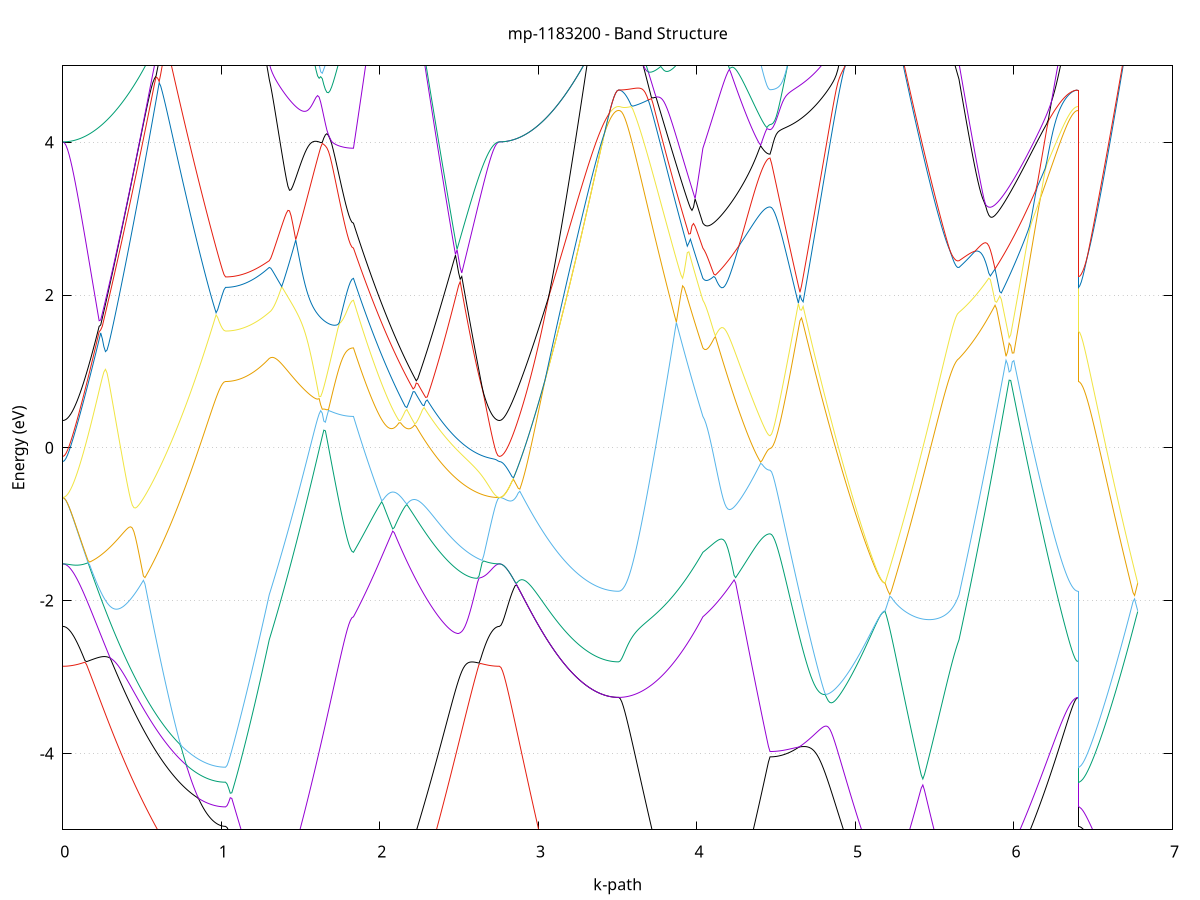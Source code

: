 set title 'mp-1183200 - Band Structure'
set xlabel 'k-path'
set ylabel 'Energy (eV)'
set grid y
set yrange [-5:5]
set terminal png size 800,600
set output 'mp-1183200_bands_gnuplot.png'
plot '-' using 1:2 with lines notitle, '-' using 1:2 with lines notitle, '-' using 1:2 with lines notitle, '-' using 1:2 with lines notitle, '-' using 1:2 with lines notitle, '-' using 1:2 with lines notitle, '-' using 1:2 with lines notitle, '-' using 1:2 with lines notitle, '-' using 1:2 with lines notitle, '-' using 1:2 with lines notitle, '-' using 1:2 with lines notitle, '-' using 1:2 with lines notitle, '-' using 1:2 with lines notitle, '-' using 1:2 with lines notitle, '-' using 1:2 with lines notitle, '-' using 1:2 with lines notitle, '-' using 1:2 with lines notitle, '-' using 1:2 with lines notitle, '-' using 1:2 with lines notitle, '-' using 1:2 with lines notitle, '-' using 1:2 with lines notitle, '-' using 1:2 with lines notitle, '-' using 1:2 with lines notitle, '-' using 1:2 with lines notitle, '-' using 1:2 with lines notitle, '-' using 1:2 with lines notitle, '-' using 1:2 with lines notitle, '-' using 1:2 with lines notitle, '-' using 1:2 with lines notitle, '-' using 1:2 with lines notitle, '-' using 1:2 with lines notitle, '-' using 1:2 with lines notitle, '-' using 1:2 with lines notitle, '-' using 1:2 with lines notitle, '-' using 1:2 with lines notitle, '-' using 1:2 with lines notitle, '-' using 1:2 with lines notitle, '-' using 1:2 with lines notitle, '-' using 1:2 with lines notitle, '-' using 1:2 with lines notitle, '-' using 1:2 with lines notitle, '-' using 1:2 with lines notitle, '-' using 1:2 with lines notitle, '-' using 1:2 with lines notitle, '-' using 1:2 with lines notitle, '-' using 1:2 with lines notitle, '-' using 1:2 with lines notitle, '-' using 1:2 with lines notitle, '-' using 1:2 with lines notitle, '-' using 1:2 with lines notitle, '-' using 1:2 with lines notitle, '-' using 1:2 with lines notitle, '-' using 1:2 with lines notitle, '-' using 1:2 with lines notitle, '-' using 1:2 with lines notitle, '-' using 1:2 with lines notitle, '-' using 1:2 with lines notitle, '-' using 1:2 with lines notitle, '-' using 1:2 with lines notitle, '-' using 1:2 with lines notitle, '-' using 1:2 with lines notitle, '-' using 1:2 with lines notitle, '-' using 1:2 with lines notitle, '-' using 1:2 with lines notitle
0.000000 -21.425925
0.009969 -21.425925
0.019939 -21.425925
0.029908 -21.425925
0.039877 -21.425925
0.049847 -21.425825
0.059816 -21.425825
0.069785 -21.425725
0.079754 -21.425625
0.089724 -21.425525
0.099693 -21.425425
0.109662 -21.425325
0.119632 -21.425225
0.129601 -21.425125
0.139570 -21.424925
0.149540 -21.424825
0.159509 -21.424625
0.169478 -21.424425
0.179448 -21.424225
0.189417 -21.424125
0.199386 -21.423925
0.209355 -21.423625
0.219325 -21.423425
0.229294 -21.423225
0.239263 -21.423025
0.249233 -21.422725
0.259202 -21.422525
0.269171 -21.422225
0.279141 -21.421925
0.289110 -21.421725
0.299079 -21.421425
0.309049 -21.421125
0.319018 -21.420825
0.328987 -21.420525
0.338956 -21.420225
0.348926 -21.419925
0.358895 -21.419625
0.368864 -21.419325
0.378834 -21.418925
0.388803 -21.418625
0.398772 -21.418425
0.408742 -21.418525
0.418711 -21.418725
0.428680 -21.418925
0.438650 -21.419025
0.448619 -21.419225
0.458588 -21.419425
0.468558 -21.419525
0.478527 -21.419725
0.488496 -21.419925
0.498465 -21.420125
0.508435 -21.420225
0.518404 -21.420425
0.528373 -21.420625
0.538343 -21.420825
0.548312 -21.421025
0.558281 -21.421125
0.568251 -21.421325
0.578220 -21.421525
0.588189 -21.421725
0.598159 -21.421825
0.608128 -21.422025
0.618097 -21.422225
0.628066 -21.422425
0.638036 -21.422625
0.648005 -21.422725
0.657974 -21.422925
0.667944 -21.423125
0.677913 -21.423325
0.687882 -21.423425
0.697852 -21.423625
0.707821 -21.423825
0.717790 -21.423925
0.727760 -21.424125
0.737729 -21.424225
0.747698 -21.424425
0.757667 -21.424525
0.767637 -21.424725
0.777606 -21.424825
0.787575 -21.425025
0.797545 -21.425125
0.807514 -21.425225
0.817483 -21.425325
0.827453 -21.425525
0.837422 -21.425625
0.847391 -21.425725
0.857361 -21.425825
0.867330 -21.425925
0.877299 -21.426025
0.887268 -21.426125
0.897238 -21.426225
0.907207 -21.426225
0.917176 -21.426325
0.927146 -21.426425
0.937115 -21.426425
0.947084 -21.426525
0.957054 -21.426525
0.967023 -21.426625
0.976992 -21.426625
0.986962 -21.426625
0.996931 -21.426725
1.006900 -21.426725
1.016869 -21.426725
1.026839 -21.426725
1.026839 -21.426725
1.036672 -21.426725
1.046506 -21.426725
1.056339 -21.426725
1.066173 -21.426625
1.076006 -21.426625
1.085840 -21.426625
1.095673 -21.426525
1.105507 -21.426525
1.115340 -21.426425
1.125174 -21.426425
1.135007 -21.426325
1.144840 -21.426225
1.154674 -21.426225
1.164507 -21.426125
1.174341 -21.426025
1.184174 -21.425925
1.194008 -21.425825
1.203841 -21.425725
1.213675 -21.425625
1.223508 -21.425525
1.233342 -21.425325
1.243175 -21.425225
1.253009 -21.425125
1.262842 -21.424925
1.272676 -21.424825
1.282509 -21.424725
1.292343 -21.424525
1.302176 -21.424425
1.302176 -21.424425
1.312017 -21.424325
1.321857 -21.424225
1.331698 -21.424025
1.341538 -21.423925
1.351379 -21.423825
1.361220 -21.423725
1.371060 -21.423525
1.380901 -21.423425
1.390741 -21.423325
1.400582 -21.423125
1.410423 -21.423025
1.420263 -21.422825
1.430104 -21.422725
1.439944 -21.422625
1.449785 -21.422425
1.459625 -21.422325
1.469466 -21.422125
1.479307 -21.422025
1.489147 -21.421825
1.498988 -21.421725
1.508828 -21.421625
1.518669 -21.421425
1.528510 -21.421325
1.538350 -21.421125
1.548191 -21.421025
1.558031 -21.420925
1.567872 -21.420725
1.577713 -21.420625
1.587553 -21.420525
1.597394 -21.420325
1.607234 -21.420225
1.617075 -21.420125
1.626915 -21.420025
1.636756 -21.419925
1.646597 -21.419825
1.656437 -21.419725
1.666278 -21.419625
1.676118 -21.419525
1.685959 -21.419425
1.695800 -21.419425
1.705640 -21.419425
1.715481 -21.419425
1.725321 -21.419425
1.735162 -21.419425
1.745003 -21.419425
1.754843 -21.419425
1.764684 -21.419425
1.774524 -21.419425
1.784365 -21.419425
1.794206 -21.419425
1.804046 -21.419425
1.813887 -21.419425
1.823727 -21.419325
1.833568 -21.419325
1.833568 -21.419325
1.843469 -21.419525
1.853370 -21.419625
1.863270 -21.419725
1.873171 -21.419825
1.883072 -21.419925
1.892973 -21.420025
1.902874 -21.420125
1.912775 -21.420225
1.922675 -21.420325
1.932576 -21.420425
1.942477 -21.420525
1.952378 -21.420625
1.962279 -21.420625
1.972180 -21.420725
1.982080 -21.420825
1.991981 -21.420825
2.001882 -21.420925
2.011783 -21.420925
2.021684 -21.420925
2.031585 -21.421025
2.041485 -21.421025
2.051386 -21.421025
2.061287 -21.421025
2.071188 -21.421025
2.081089 -21.421025
2.090990 -21.421025
2.100890 -21.421025
2.110791 -21.421025
2.120692 -21.421025
2.130593 -21.421025
2.140494 -21.420925
2.150395 -21.420925
2.160295 -21.420825
2.170196 -21.420825
2.180097 -21.420725
2.189998 -21.420725
2.199899 -21.420625
2.209800 -21.420625
2.219700 -21.420525
2.229601 -21.420425
2.239502 -21.420425
2.249403 -21.420325
2.259304 -21.420225
2.269205 -21.420125
2.279105 -21.420025
2.289006 -21.419925
2.298907 -21.419825
2.308808 -21.419725
2.318709 -21.419625
2.328610 -21.419725
2.338510 -21.419825
2.348411 -21.420025
2.358312 -21.420225
2.368213 -21.420425
2.378114 -21.420525
2.388015 -21.420725
2.397915 -21.420925
2.407816 -21.421125
2.417717 -21.421325
2.427618 -21.421525
2.437519 -21.421725
2.447420 -21.421925
2.457320 -21.422125
2.467221 -21.422325
2.477122 -21.422525
2.487023 -21.422725
2.496924 -21.422925
2.506824 -21.423125
2.516725 -21.423325
2.526626 -21.423525
2.536527 -21.423725
2.546428 -21.423825
2.556329 -21.424025
2.566230 -21.424225
2.576130 -21.424425
2.586031 -21.424525
2.595932 -21.424725
2.605833 -21.424825
2.615734 -21.425025
2.625635 -21.425125
2.635535 -21.425225
2.645436 -21.425325
2.655337 -21.425425
2.665238 -21.425525
2.675139 -21.425625
2.685040 -21.425725
2.694940 -21.425825
2.704841 -21.425825
2.714742 -21.425925
2.724643 -21.425925
2.734544 -21.425925
2.744445 -21.425925
2.754345 -21.425925
2.754345 -21.425925
2.764240 -21.425925
2.774134 -21.425925
2.784028 -21.425925
2.793923 -21.426025
2.803817 -21.426025
2.813711 -21.426025
2.823605 -21.426025
2.833500 -21.426025
2.843394 -21.426025
2.853288 -21.426025
2.863183 -21.426025
2.873077 -21.426025
2.882971 -21.426025
2.892866 -21.426025
2.902760 -21.426125
2.912654 -21.426125
2.922548 -21.426125
2.932443 -21.426125
2.942337 -21.426125
2.952231 -21.426125
2.962126 -21.426225
2.972020 -21.426225
2.981914 -21.426225
2.991808 -21.426225
3.001703 -21.426225
3.011597 -21.426325
3.021491 -21.426325
3.031386 -21.426325
3.041280 -21.426325
3.051174 -21.426425
3.061069 -21.426425
3.070963 -21.426425
3.080857 -21.426525
3.090751 -21.426525
3.100646 -21.426525
3.110540 -21.426525
3.120434 -21.426625
3.130329 -21.426625
3.140223 -21.426625
3.150117 -21.426625
3.160012 -21.426725
3.169906 -21.426725
3.179800 -21.426725
3.189694 -21.426725
3.199589 -21.426825
3.209483 -21.426825
3.219377 -21.426825
3.229272 -21.426825
3.239166 -21.426925
3.249060 -21.426925
3.258955 -21.426925
3.268849 -21.426925
3.278743 -21.427025
3.288637 -21.427025
3.298532 -21.427025
3.308426 -21.427025
3.318320 -21.427025
3.328215 -21.427025
3.338109 -21.427125
3.348003 -21.427125
3.357898 -21.427125
3.367792 -21.427125
3.377686 -21.427125
3.387580 -21.427125
3.397475 -21.427225
3.407369 -21.427225
3.417263 -21.427225
3.427158 -21.427225
3.437052 -21.427225
3.446946 -21.427225
3.456841 -21.427225
3.466735 -21.427225
3.476629 -21.427225
3.486523 -21.427225
3.496418 -21.427225
3.506312 -21.427225
3.506312 -21.427225
3.516153 -21.427225
3.525993 -21.427225
3.535834 -21.427225
3.545674 -21.427125
3.555515 -21.427125
3.565356 -21.427025
3.575196 -21.426925
3.585037 -21.426925
3.594877 -21.426825
3.604718 -21.426725
3.614559 -21.426625
3.624399 -21.426425
3.634240 -21.426325
3.644080 -21.426225
3.653921 -21.426025
3.663761 -21.425925
3.673602 -21.425725
3.683443 -21.425525
3.693283 -21.425425
3.703124 -21.425225
3.712964 -21.425025
3.722805 -21.424825
3.732646 -21.424625
3.742486 -21.424425
3.752327 -21.424225
3.762167 -21.424025
3.772008 -21.423825
3.781849 -21.423625
3.791689 -21.423425
3.801530 -21.423125
3.811370 -21.422925
3.821211 -21.422725
3.831051 -21.422525
3.840892 -21.422325
3.850733 -21.422125
3.860573 -21.421825
3.870414 -21.421625
3.880254 -21.421425
3.890095 -21.421225
3.899936 -21.421025
3.909776 -21.420825
3.919617 -21.420625
3.929457 -21.420425
3.939298 -21.420325
3.949139 -21.420125
3.958979 -21.419925
3.968820 -21.419725
3.978660 -21.419625
3.988501 -21.419425
3.998342 -21.419225
4.008182 -21.419125
4.018023 -21.419125
4.027863 -21.419225
4.037704 -21.419325
4.037704 -21.419325
4.047550 -21.419425
4.057397 -21.419525
4.067243 -21.419525
4.077090 -21.419625
4.086937 -21.419625
4.096783 -21.419725
4.106630 -21.419825
4.116476 -21.419825
4.126323 -21.419925
4.136169 -21.419925
4.146016 -21.420025
4.155862 -21.420125
4.165709 -21.420125
4.175555 -21.420225
4.185402 -21.420225
4.195249 -21.420325
4.205095 -21.420325
4.214942 -21.420425
4.224788 -21.420425
4.234635 -21.420525
4.244481 -21.420525
4.254328 -21.420625
4.264174 -21.420625
4.274021 -21.420725
4.283867 -21.420725
4.293714 -21.420825
4.303561 -21.420825
4.313407 -21.420825
4.323254 -21.420925
4.333100 -21.420925
4.342947 -21.420925
4.352793 -21.421025
4.362640 -21.421025
4.372486 -21.421025
4.382333 -21.421125
4.392179 -21.421125
4.402026 -21.421125
4.411873 -21.421125
4.421719 -21.421125
4.431566 -21.421125
4.441412 -21.421125
4.451259 -21.421125
4.461105 -21.421125
4.461105 -21.421125
4.471052 -21.421125
4.480998 -21.421125
4.490944 -21.421125
4.500891 -21.421125
4.510837 -21.421125
4.520783 -21.421125
4.530730 -21.421125
4.540676 -21.421125
4.550623 -21.421125
4.560569 -21.421125
4.570515 -21.421125
4.580462 -21.421125
4.590408 -21.421125
4.600354 -21.421125
4.610301 -21.421125
4.620247 -21.421025
4.630193 -21.421025
4.640140 -21.421025
4.650086 -21.421025
4.660033 -21.421025
4.669979 -21.421125
4.679925 -21.421225
4.689872 -21.421325
4.699818 -21.421425
4.709764 -21.421625
4.719711 -21.421725
4.729657 -21.421825
4.739604 -21.422025
4.749550 -21.422125
4.759496 -21.422225
4.769443 -21.422425
4.779389 -21.422525
4.789335 -21.422725
4.799282 -21.422825
4.809228 -21.423025
4.819174 -21.423125
4.829121 -21.423325
4.839067 -21.423425
4.849014 -21.423625
4.858960 -21.423725
4.868906 -21.423925
4.878853 -21.424025
4.888799 -21.424125
4.898745 -21.424325
4.908692 -21.424425
4.918638 -21.424625
4.928584 -21.424725
4.938531 -21.424825
4.948477 -21.425025
4.958424 -21.425125
4.968370 -21.425225
4.978316 -21.425325
4.988263 -21.425425
4.998209 -21.425525
5.008155 -21.425625
5.018102 -21.425725
5.028048 -21.425825
5.037994 -21.425925
5.047941 -21.426025
5.057887 -21.426125
5.067834 -21.426225
5.077780 -21.426225
5.087726 -21.426325
5.097673 -21.426425
5.107619 -21.426425
5.117565 -21.426525
5.127512 -21.426525
5.137458 -21.426525
5.147404 -21.426625
5.157351 -21.426625
5.167297 -21.426625
5.177244 -21.426625
5.187190 -21.426625
5.187190 -21.426625
5.197105 -21.426625
5.207021 -21.426625
5.216936 -21.426625
5.226851 -21.426625
5.236766 -21.426625
5.246682 -21.426625
5.256597 -21.426625
5.266512 -21.426625
5.276428 -21.426525
5.286343 -21.426525
5.296258 -21.426525
5.306174 -21.426525
5.316089 -21.426525
5.326004 -21.426425
5.335920 -21.426425
5.345835 -21.426425
5.355750 -21.426325
5.365665 -21.426325
5.375581 -21.426325
5.385496 -21.426225
5.395411 -21.426225
5.405327 -21.426125
5.415242 -21.426125
5.425157 -21.426025
5.435073 -21.426025
5.444988 -21.425925
5.454903 -21.425925
5.464819 -21.425825
5.474734 -21.425825
5.484649 -21.425725
5.494564 -21.425625
5.504480 -21.425625
5.514395 -21.425525
5.524310 -21.425425
5.534226 -21.425425
5.544141 -21.425325
5.554056 -21.425225
5.563972 -21.425125
5.573887 -21.425125
5.583802 -21.425025
5.593717 -21.424925
5.603633 -21.424825
5.613548 -21.424725
5.623463 -21.424625
5.633379 -21.424525
5.643294 -21.424525
5.653209 -21.424425
5.653209 -21.424425
5.663097 -21.424225
5.672986 -21.424125
5.682874 -21.423925
5.692762 -21.423725
5.702650 -21.423625
5.712538 -21.423425
5.722427 -21.423225
5.732315 -21.423025
5.742203 -21.422925
5.752091 -21.422725
5.761979 -21.422525
5.771867 -21.422325
5.781756 -21.422125
5.791644 -21.422025
5.801532 -21.421825
5.811420 -21.421625
5.821308 -21.421425
5.831197 -21.421225
5.841085 -21.421025
5.850973 -21.420825
5.860861 -21.420625
5.870749 -21.420525
5.880637 -21.420325
5.890526 -21.420125
5.900414 -21.419925
5.910302 -21.419725
5.920190 -21.419525
5.930078 -21.419325
5.939966 -21.419225
5.949855 -21.419025
5.959743 -21.418825
5.969631 -21.418625
5.979519 -21.418525
5.989407 -21.418525
5.999296 -21.418925
6.009184 -21.419225
6.019072 -21.419625
6.028960 -21.419925
6.038848 -21.420325
6.048736 -21.420625
6.058625 -21.420925
6.068513 -21.421325
6.078401 -21.421625
6.088289 -21.421925
6.098177 -21.422225
6.108066 -21.422525
6.117954 -21.422825
6.127842 -21.423125
6.137730 -21.423325
6.147618 -21.423625
6.157506 -21.423925
6.167395 -21.424125
6.177283 -21.424425
6.187171 -21.424625
6.197059 -21.424825
6.206947 -21.425025
6.216835 -21.425225
6.226724 -21.425425
6.236612 -21.425625
6.246500 -21.425825
6.256388 -21.426025
6.266276 -21.426125
6.276165 -21.426325
6.286053 -21.426425
6.295941 -21.426525
6.305829 -21.426725
6.315717 -21.426825
6.325605 -21.426925
6.335494 -21.426925
6.345382 -21.427025
6.355270 -21.427125
6.365158 -21.427125
6.375046 -21.427225
6.384935 -21.427225
6.394823 -21.427225
6.404711 -21.427225
6.404711 -21.426725
6.414605 -21.426725
6.424499 -21.426725
6.434394 -21.426725
6.444288 -21.426725
6.454182 -21.426725
6.464077 -21.426725
6.473971 -21.426725
6.483865 -21.426725
6.493760 -21.426725
6.503654 -21.426725
6.513548 -21.426725
6.523442 -21.426725
6.533337 -21.426725
6.543231 -21.426725
6.553125 -21.426725
6.563020 -21.426725
6.572914 -21.426725
6.582808 -21.426725
6.592703 -21.426725
6.602597 -21.426725
6.612491 -21.426725
6.622385 -21.426725
6.632280 -21.426725
6.642174 -21.426625
6.652068 -21.426625
6.661963 -21.426625
6.671857 -21.426625
6.681751 -21.426625
6.691646 -21.426625
6.701540 -21.426625
6.711434 -21.426625
6.721328 -21.426625
6.731223 -21.426625
6.741117 -21.426625
6.751011 -21.426625
6.760906 -21.426625
6.770800 -21.426625
6.780694 -21.426625
e
0.000000 -21.416225
0.009969 -21.416225
0.019939 -21.416225
0.029908 -21.416225
0.039877 -21.416225
0.049847 -21.416225
0.059816 -21.416225
0.069785 -21.416325
0.079754 -21.416325
0.089724 -21.416325
0.099693 -21.416325
0.109662 -21.416425
0.119632 -21.416425
0.129601 -21.416425
0.139570 -21.416525
0.149540 -21.416525
0.159509 -21.416625
0.169478 -21.416625
0.179448 -21.416725
0.189417 -21.416725
0.199386 -21.416825
0.209355 -21.416925
0.219325 -21.416925
0.229294 -21.417025
0.239263 -21.417125
0.249233 -21.417125
0.259202 -21.417225
0.269171 -21.417325
0.279141 -21.417325
0.289110 -21.417425
0.299079 -21.417525
0.309049 -21.417625
0.319018 -21.417725
0.328987 -21.417825
0.338956 -21.417925
0.348926 -21.417925
0.358895 -21.418025
0.368864 -21.418125
0.378834 -21.418225
0.388803 -21.418325
0.398772 -21.418425
0.408742 -21.418525
0.418711 -21.418625
0.428680 -21.418725
0.438650 -21.418825
0.448619 -21.418925
0.458588 -21.419025
0.468558 -21.419125
0.478527 -21.419225
0.488496 -21.419325
0.498465 -21.419425
0.508435 -21.419525
0.518404 -21.419625
0.528373 -21.419825
0.538343 -21.419925
0.548312 -21.420025
0.558281 -21.420125
0.568251 -21.420225
0.578220 -21.420325
0.588189 -21.420425
0.598159 -21.420525
0.608128 -21.420625
0.618097 -21.420725
0.628066 -21.420825
0.638036 -21.420925
0.648005 -21.421025
0.657974 -21.421125
0.667944 -21.421225
0.677913 -21.421325
0.687882 -21.421325
0.697852 -21.421425
0.707821 -21.421525
0.717790 -21.421625
0.727760 -21.421725
0.737729 -21.421825
0.747698 -21.421925
0.757667 -21.421925
0.767637 -21.422025
0.777606 -21.422125
0.787575 -21.422225
0.797545 -21.422225
0.807514 -21.422325
0.817483 -21.422425
0.827453 -21.422425
0.837422 -21.422525
0.847391 -21.422525
0.857361 -21.422625
0.867330 -21.422625
0.877299 -21.422725
0.887268 -21.422725
0.897238 -21.422825
0.907207 -21.422825
0.917176 -21.422825
0.927146 -21.422925
0.937115 -21.422925
0.947084 -21.422925
0.957054 -21.423025
0.967023 -21.423025
0.976992 -21.423025
0.986962 -21.423025
0.996931 -21.423025
1.006900 -21.423025
1.016869 -21.423025
1.026839 -21.423025
1.026839 -21.423025
1.036672 -21.423025
1.046506 -21.423025
1.056339 -21.423025
1.066173 -21.423025
1.076006 -21.423025
1.085840 -21.423025
1.095673 -21.422925
1.105507 -21.422925
1.115340 -21.422925
1.125174 -21.422825
1.135007 -21.422825
1.144840 -21.422725
1.154674 -21.422725
1.164507 -21.422625
1.174341 -21.422625
1.184174 -21.422525
1.194008 -21.422425
1.203841 -21.422425
1.213675 -21.422325
1.223508 -21.422225
1.233342 -21.422125
1.243175 -21.422025
1.253009 -21.422025
1.262842 -21.421925
1.272676 -21.421825
1.282509 -21.421725
1.292343 -21.421625
1.302176 -21.421525
1.302176 -21.421525
1.312017 -21.421425
1.321857 -21.421325
1.331698 -21.421225
1.341538 -21.421225
1.351379 -21.421125
1.361220 -21.421025
1.371060 -21.420925
1.380901 -21.420925
1.390741 -21.420825
1.400582 -21.420725
1.410423 -21.420625
1.420263 -21.420625
1.430104 -21.420525
1.439944 -21.420425
1.449785 -21.420325
1.459625 -21.420325
1.469466 -21.420225
1.479307 -21.420225
1.489147 -21.420125
1.498988 -21.420025
1.508828 -21.420025
1.518669 -21.419925
1.528510 -21.419925
1.538350 -21.419825
1.548191 -21.419825
1.558031 -21.419825
1.567872 -21.419725
1.577713 -21.419725
1.587553 -21.419725
1.597394 -21.419625
1.607234 -21.419625
1.617075 -21.419625
1.626915 -21.419625
1.636756 -21.419525
1.646597 -21.419525
1.656437 -21.419525
1.666278 -21.419525
1.676118 -21.419525
1.685959 -21.419425
1.695800 -21.419325
1.705640 -21.419225
1.715481 -21.419125
1.725321 -21.419125
1.735162 -21.419025
1.745003 -21.419025
1.754843 -21.418925
1.764684 -21.418925
1.774524 -21.418825
1.784365 -21.418825
1.794206 -21.418825
1.804046 -21.418725
1.813887 -21.418725
1.823727 -21.418725
1.833568 -21.418725
1.833568 -21.418725
1.843469 -21.418825
1.853370 -21.418925
1.863270 -21.418925
1.873171 -21.419025
1.883072 -21.419125
1.892973 -21.419125
1.902874 -21.419225
1.912775 -21.419325
1.922675 -21.419325
1.932576 -21.419425
1.942477 -21.419425
1.952378 -21.419525
1.962279 -21.419525
1.972180 -21.419525
1.982080 -21.419625
1.991981 -21.419625
2.001882 -21.419625
2.011783 -21.419625
2.021684 -21.419625
2.031585 -21.419625
2.041485 -21.419625
2.051386 -21.419625
2.061287 -21.419625
2.071188 -21.419625
2.081089 -21.419625
2.090990 -21.419625
2.100890 -21.419625
2.110791 -21.419525
2.120692 -21.419525
2.130593 -21.419525
2.140494 -21.419425
2.150395 -21.419425
2.160295 -21.419325
2.170196 -21.419325
2.180097 -21.419225
2.189998 -21.419225
2.199899 -21.419125
2.209800 -21.419025
2.219700 -21.419025
2.229601 -21.418925
2.239502 -21.418825
2.249403 -21.418725
2.259304 -21.418725
2.269205 -21.418825
2.279105 -21.418925
2.289006 -21.419025
2.298907 -21.419225
2.308808 -21.419325
2.318709 -21.419525
2.328610 -21.419525
2.338510 -21.419425
2.348411 -21.419325
2.358312 -21.419225
2.368213 -21.419125
2.378114 -21.419025
2.388015 -21.418925
2.397915 -21.418825
2.407816 -21.418725
2.417717 -21.418625
2.427618 -21.418525
2.437519 -21.418325
2.447420 -21.418225
2.457320 -21.418125
2.467221 -21.418025
2.477122 -21.417925
2.487023 -21.417825
2.496924 -21.417725
2.506824 -21.417625
2.516725 -21.417525
2.526626 -21.417425
2.536527 -21.417325
2.546428 -21.417225
2.556329 -21.417125
2.566230 -21.417025
2.576130 -21.416925
2.586031 -21.416925
2.595932 -21.416825
2.605833 -21.416725
2.615734 -21.416725
2.625635 -21.416625
2.635535 -21.416525
2.645436 -21.416525
2.655337 -21.416425
2.665238 -21.416425
2.675139 -21.416325
2.685040 -21.416325
2.694940 -21.416325
2.704841 -21.416225
2.714742 -21.416225
2.724643 -21.416225
2.734544 -21.416225
2.744445 -21.416225
2.754345 -21.416225
2.754345 -21.416225
2.764240 -21.416225
2.774134 -21.416225
2.784028 -21.416225
2.793923 -21.416225
2.803817 -21.416125
2.813711 -21.416125
2.823605 -21.416125
2.833500 -21.416125
2.843394 -21.416125
2.853288 -21.416125
2.863183 -21.416025
2.873077 -21.416025
2.882971 -21.416025
2.892866 -21.415925
2.902760 -21.415925
2.912654 -21.415925
2.922548 -21.415825
2.932443 -21.415825
2.942337 -21.415825
2.952231 -21.415725
2.962126 -21.415725
2.972020 -21.415625
2.981914 -21.415625
2.991808 -21.415525
3.001703 -21.415525
3.011597 -21.415425
3.021491 -21.415425
3.031386 -21.415325
3.041280 -21.415325
3.051174 -21.415225
3.061069 -21.415125
3.070963 -21.415125
3.080857 -21.415025
3.090751 -21.415025
3.100646 -21.414925
3.110540 -21.414925
3.120434 -21.414825
3.130329 -21.414725
3.140223 -21.414725
3.150117 -21.414725
3.160012 -21.414725
3.169906 -21.414725
3.179800 -21.414625
3.189694 -21.414625
3.199589 -21.414625
3.209483 -21.414625
3.219377 -21.414625
3.229272 -21.414625
3.239166 -21.414625
3.249060 -21.414625
3.258955 -21.414625
3.268849 -21.414525
3.278743 -21.414525
3.288637 -21.414525
3.298532 -21.414525
3.308426 -21.414525
3.318320 -21.414525
3.328215 -21.414525
3.338109 -21.414525
3.348003 -21.414525
3.357898 -21.414525
3.367792 -21.414425
3.377686 -21.414425
3.387580 -21.414425
3.397475 -21.414425
3.407369 -21.414425
3.417263 -21.414425
3.427158 -21.414425
3.437052 -21.414425
3.446946 -21.414425
3.456841 -21.414425
3.466735 -21.414425
3.476629 -21.414425
3.486523 -21.414425
3.496418 -21.414425
3.506312 -21.414425
3.506312 -21.414425
3.516153 -21.414425
3.525993 -21.414425
3.535834 -21.414425
3.545674 -21.414425
3.555515 -21.414525
3.565356 -21.414525
3.575196 -21.414525
3.585037 -21.414625
3.594877 -21.414625
3.604718 -21.414625
3.614559 -21.414725
3.624399 -21.414725
3.634240 -21.414825
3.644080 -21.414925
3.653921 -21.414925
3.663761 -21.415025
3.673602 -21.415125
3.683443 -21.415125
3.693283 -21.415225
3.703124 -21.415325
3.712964 -21.415425
3.722805 -21.415525
3.732646 -21.415525
3.742486 -21.415625
3.752327 -21.415725
3.762167 -21.415825
3.772008 -21.415925
3.781849 -21.416025
3.791689 -21.416125
3.801530 -21.416225
3.811370 -21.416325
3.821211 -21.416425
3.831051 -21.416525
3.840892 -21.416725
3.850733 -21.416825
3.860573 -21.416925
3.870414 -21.417025
3.880254 -21.417125
3.890095 -21.417225
3.899936 -21.417325
3.909776 -21.417525
3.919617 -21.417625
3.929457 -21.417825
3.939298 -21.417925
3.949139 -21.418125
3.958979 -21.418225
3.968820 -21.418425
3.978660 -21.418525
3.988501 -21.418725
3.998342 -21.418825
4.008182 -21.419025
4.018023 -21.419025
4.027863 -21.418825
4.037704 -21.418725
4.037704 -21.418725
4.047550 -21.418725
4.057397 -21.418825
4.067243 -21.418825
4.077090 -21.418925
4.086937 -21.418925
4.096783 -21.418925
4.106630 -21.419025
4.116476 -21.419025
4.126323 -21.419025
4.136169 -21.419125
4.146016 -21.419125
4.155862 -21.419125
4.165709 -21.419225
4.175555 -21.419225
4.185402 -21.419225
4.195249 -21.419325
4.205095 -21.419325
4.214942 -21.419325
4.224788 -21.419425
4.234635 -21.419425
4.244481 -21.419425
4.254328 -21.419525
4.264174 -21.419525
4.274021 -21.419525
4.283867 -21.419525
4.293714 -21.419625
4.303561 -21.419625
4.313407 -21.419625
4.323254 -21.419625
4.333100 -21.419625
4.342947 -21.419725
4.352793 -21.419725
4.362640 -21.419725
4.372486 -21.419725
4.382333 -21.419725
4.392179 -21.419725
4.402026 -21.419725
4.411873 -21.419725
4.421719 -21.419825
4.431566 -21.419825
4.441412 -21.419825
4.451259 -21.419825
4.461105 -21.419825
4.461105 -21.419825
4.471052 -21.419825
4.480998 -21.419825
4.490944 -21.419825
4.500891 -21.419825
4.510837 -21.419825
4.520783 -21.419925
4.530730 -21.419925
4.540676 -21.420025
4.550623 -21.420025
4.560569 -21.420125
4.570515 -21.420125
4.580462 -21.420225
4.590408 -21.420325
4.600354 -21.420425
4.610301 -21.420425
4.620247 -21.420525
4.630193 -21.420625
4.640140 -21.420725
4.650086 -21.420825
4.660033 -21.420925
4.669979 -21.421025
4.679925 -21.421025
4.689872 -21.420925
4.699818 -21.420925
4.709764 -21.420925
4.719711 -21.420925
4.729657 -21.420925
4.739604 -21.420925
4.749550 -21.420825
4.759496 -21.420825
4.769443 -21.420825
4.779389 -21.420825
4.789335 -21.420825
4.799282 -21.420825
4.809228 -21.420725
4.819174 -21.420725
4.829121 -21.420725
4.839067 -21.420725
4.849014 -21.420725
4.858960 -21.420725
4.868906 -21.420625
4.878853 -21.420625
4.888799 -21.420625
4.898745 -21.420625
4.908692 -21.420625
4.918638 -21.420525
4.928584 -21.420525
4.938531 -21.420525
4.948477 -21.420525
4.958424 -21.420525
4.968370 -21.420525
4.978316 -21.420525
4.988263 -21.420425
4.998209 -21.420425
5.008155 -21.420425
5.018102 -21.420425
5.028048 -21.420425
5.037994 -21.420425
5.047941 -21.420425
5.057887 -21.420425
5.067834 -21.420325
5.077780 -21.420325
5.087726 -21.420325
5.097673 -21.420325
5.107619 -21.420325
5.117565 -21.420325
5.127512 -21.420325
5.137458 -21.420325
5.147404 -21.420325
5.157351 -21.420325
5.167297 -21.420325
5.177244 -21.420325
5.187190 -21.420325
5.187190 -21.420325
5.197105 -21.420425
5.207021 -21.420525
5.216936 -21.420625
5.226851 -21.420725
5.236766 -21.420725
5.246682 -21.420825
5.256597 -21.420925
5.266512 -21.421025
5.276428 -21.421125
5.286343 -21.421125
5.296258 -21.421225
5.306174 -21.421325
5.316089 -21.421425
5.326004 -21.421425
5.335920 -21.421525
5.345835 -21.421525
5.355750 -21.421625
5.365665 -21.421725
5.375581 -21.421725
5.385496 -21.421725
5.395411 -21.421825
5.405327 -21.421825
5.415242 -21.421925
5.425157 -21.421925
5.435073 -21.421925
5.444988 -21.421925
5.454903 -21.422025
5.464819 -21.422025
5.474734 -21.422025
5.484649 -21.422025
5.494564 -21.422025
5.504480 -21.422025
5.514395 -21.422025
5.524310 -21.422025
5.534226 -21.422025
5.544141 -21.421925
5.554056 -21.421925
5.563972 -21.421925
5.573887 -21.421925
5.583802 -21.421825
5.593717 -21.421825
5.603633 -21.421725
5.613548 -21.421725
5.623463 -21.421625
5.633379 -21.421625
5.643294 -21.421525
5.653209 -21.421525
5.653209 -21.421525
5.663097 -21.421425
5.672986 -21.421325
5.682874 -21.421125
5.692762 -21.421025
5.702650 -21.420925
5.712538 -21.420825
5.722427 -21.420725
5.732315 -21.420525
5.742203 -21.420425
5.752091 -21.420325
5.761979 -21.420125
5.771867 -21.420025
5.781756 -21.419925
5.791644 -21.419725
5.801532 -21.419625
5.811420 -21.419525
5.821308 -21.419325
5.831197 -21.419225
5.841085 -21.419025
5.850973 -21.418925
5.860861 -21.418725
5.870749 -21.418625
5.880637 -21.418425
5.890526 -21.418325
5.900414 -21.418125
5.910302 -21.418025
5.920190 -21.417925
5.930078 -21.417725
5.939966 -21.417625
5.949855 -21.417425
5.959743 -21.417425
5.969631 -21.417825
5.979519 -21.418225
5.989407 -21.418325
5.999296 -21.418125
6.009184 -21.417925
6.019072 -21.417825
6.028960 -21.417625
6.038848 -21.417525
6.048736 -21.417325
6.058625 -21.417225
6.068513 -21.417025
6.078401 -21.416925
6.088289 -21.416725
6.098177 -21.416625
6.108066 -21.416525
6.117954 -21.416325
6.127842 -21.416225
6.137730 -21.416125
6.147618 -21.416025
6.157506 -21.415825
6.167395 -21.415725
6.177283 -21.415625
6.187171 -21.415525
6.197059 -21.415425
6.206947 -21.415325
6.216835 -21.415225
6.226724 -21.415225
6.236612 -21.415125
6.246500 -21.415025
6.256388 -21.414925
6.266276 -21.414925
6.276165 -21.414825
6.286053 -21.414725
6.295941 -21.414725
6.305829 -21.414625
6.315717 -21.414625
6.325605 -21.414625
6.335494 -21.414525
6.345382 -21.414525
6.355270 -21.414525
6.365158 -21.414425
6.375046 -21.414425
6.384935 -21.414425
6.394823 -21.414425
6.404711 -21.414425
6.404711 -21.423025
6.414605 -21.423025
6.424499 -21.423025
6.434394 -21.423025
6.444288 -21.423025
6.454182 -21.423025
6.464077 -21.423025
6.473971 -21.422925
6.483865 -21.422925
6.493760 -21.422825
6.503654 -21.422825
6.513548 -21.422825
6.523442 -21.422725
6.533337 -21.422725
6.543231 -21.422625
6.553125 -21.422525
6.563020 -21.422525
6.572914 -21.422425
6.582808 -21.422325
6.592703 -21.422225
6.602597 -21.422125
6.612491 -21.422125
6.622385 -21.422025
6.632280 -21.421925
6.642174 -21.421825
6.652068 -21.421725
6.661963 -21.421625
6.671857 -21.421525
6.681751 -21.421425
6.691646 -21.421325
6.701540 -21.421225
6.711434 -21.421125
6.721328 -21.421025
6.731223 -21.420925
6.741117 -21.420725
6.751011 -21.420625
6.760906 -21.420525
6.770800 -21.420425
6.780694 -21.420325
e
0.000000 -21.416225
0.009969 -21.416225
0.019939 -21.416225
0.029908 -21.416225
0.039877 -21.416225
0.049847 -21.416225
0.059816 -21.416225
0.069785 -21.416225
0.079754 -21.416225
0.089724 -21.416225
0.099693 -21.416225
0.109662 -21.416225
0.119632 -21.416225
0.129601 -21.416225
0.139570 -21.416225
0.149540 -21.416325
0.159509 -21.416325
0.169478 -21.416325
0.179448 -21.416325
0.189417 -21.416325
0.199386 -21.416325
0.209355 -21.416325
0.219325 -21.416425
0.229294 -21.416425
0.239263 -21.416425
0.249233 -21.416425
0.259202 -21.416525
0.269171 -21.416625
0.279141 -21.416725
0.289110 -21.416825
0.299079 -21.417025
0.309049 -21.417125
0.319018 -21.417225
0.328987 -21.417425
0.338956 -21.417525
0.348926 -21.417625
0.358895 -21.417825
0.368864 -21.417925
0.378834 -21.418125
0.388803 -21.418225
0.398772 -21.418325
0.408742 -21.417925
0.418711 -21.417625
0.428680 -21.417225
0.438650 -21.416925
0.448619 -21.416825
0.458588 -21.416825
0.468558 -21.416825
0.478527 -21.416925
0.488496 -21.416925
0.498465 -21.416925
0.508435 -21.416925
0.518404 -21.416925
0.528373 -21.417025
0.538343 -21.417025
0.548312 -21.417025
0.558281 -21.417025
0.568251 -21.417025
0.578220 -21.417125
0.588189 -21.417125
0.598159 -21.417125
0.608128 -21.417125
0.618097 -21.417125
0.628066 -21.417125
0.638036 -21.417225
0.648005 -21.417225
0.657974 -21.417225
0.667944 -21.417225
0.677913 -21.417225
0.687882 -21.417325
0.697852 -21.417325
0.707821 -21.417325
0.717790 -21.417325
0.727760 -21.417325
0.737729 -21.417325
0.747698 -21.417325
0.757667 -21.417325
0.767637 -21.417425
0.777606 -21.417425
0.787575 -21.417425
0.797545 -21.417425
0.807514 -21.417425
0.817483 -21.417425
0.827453 -21.417425
0.837422 -21.417425
0.847391 -21.417425
0.857361 -21.417525
0.867330 -21.417525
0.877299 -21.417525
0.887268 -21.417525
0.897238 -21.417525
0.907207 -21.417525
0.917176 -21.417525
0.927146 -21.417525
0.937115 -21.417525
0.947084 -21.417525
0.957054 -21.417525
0.967023 -21.417525
0.976992 -21.417525
0.986962 -21.417525
0.996931 -21.417525
1.006900 -21.417525
1.016869 -21.417525
1.026839 -21.417525
1.026839 -21.417525
1.036672 -21.417525
1.046506 -21.417525
1.056339 -21.417525
1.066173 -21.417525
1.076006 -21.417525
1.085840 -21.417525
1.095673 -21.417525
1.105507 -21.417525
1.115340 -21.417425
1.125174 -21.417425
1.135007 -21.417425
1.144840 -21.417425
1.154674 -21.417425
1.164507 -21.417325
1.174341 -21.417325
1.184174 -21.417325
1.194008 -21.417225
1.203841 -21.417225
1.213675 -21.417225
1.223508 -21.417125
1.233342 -21.417125
1.243175 -21.417125
1.253009 -21.417025
1.262842 -21.417025
1.272676 -21.417025
1.282509 -21.416925
1.292343 -21.416925
1.302176 -21.416825
1.302176 -21.416825
1.312017 -21.416825
1.321857 -21.416825
1.331698 -21.416725
1.341538 -21.416725
1.351379 -21.416625
1.361220 -21.416625
1.371060 -21.416525
1.380901 -21.416525
1.390741 -21.416425
1.400582 -21.416425
1.410423 -21.416325
1.420263 -21.416325
1.430104 -21.416225
1.439944 -21.416125
1.449785 -21.416125
1.459625 -21.416025
1.469466 -21.415925
1.479307 -21.415925
1.489147 -21.415825
1.498988 -21.415725
1.508828 -21.415625
1.518669 -21.415625
1.528510 -21.415525
1.538350 -21.415425
1.548191 -21.415325
1.558031 -21.415225
1.567872 -21.415125
1.577713 -21.415125
1.587553 -21.415025
1.597394 -21.415025
1.607234 -21.415325
1.617075 -21.415525
1.626915 -21.415825
1.636756 -21.416025
1.646597 -21.416325
1.656437 -21.416525
1.666278 -21.416725
1.676118 -21.416925
1.685959 -21.417125
1.695800 -21.417325
1.705640 -21.417525
1.715481 -21.417725
1.725321 -21.417825
1.735162 -21.418025
1.745003 -21.418125
1.754843 -21.418225
1.764684 -21.418325
1.774524 -21.418425
1.784365 -21.418525
1.794206 -21.418625
1.804046 -21.418625
1.813887 -21.418625
1.823727 -21.418725
1.833568 -21.418725
1.833568 -21.418725
1.843469 -21.418625
1.853370 -21.418425
1.863270 -21.418325
1.873171 -21.418225
1.883072 -21.418125
1.892973 -21.418025
1.902874 -21.417925
1.912775 -21.417925
1.922675 -21.417825
1.932576 -21.417725
1.942477 -21.417625
1.952378 -21.417625
1.962279 -21.417525
1.972180 -21.417525
1.982080 -21.417425
1.991981 -21.417425
2.001882 -21.417425
2.011783 -21.417325
2.021684 -21.417325
2.031585 -21.417325
2.041485 -21.417325
2.051386 -21.417325
2.061287 -21.417325
2.071188 -21.417325
2.081089 -21.417325
2.090990 -21.417425
2.100890 -21.417425
2.110791 -21.417425
2.120692 -21.417525
2.130593 -21.417525
2.140494 -21.417625
2.150395 -21.417625
2.160295 -21.417725
2.170196 -21.417725
2.180097 -21.417825
2.189998 -21.417925
2.199899 -21.418025
2.209800 -21.418125
2.219700 -21.418225
2.229601 -21.418325
2.239502 -21.418425
2.249403 -21.418525
2.259304 -21.418625
2.269205 -21.418625
2.279105 -21.418525
2.289006 -21.418425
2.298907 -21.418325
2.308808 -21.418225
2.318709 -21.418125
2.328610 -21.418025
2.338510 -21.417925
2.348411 -21.417825
2.358312 -21.417725
2.368213 -21.417625
2.378114 -21.417525
2.388015 -21.417425
2.397915 -21.417325
2.407816 -21.417225
2.417717 -21.417125
2.427618 -21.417025
2.437519 -21.416925
2.447420 -21.416825
2.457320 -21.416725
2.467221 -21.416625
2.477122 -21.416525
2.487023 -21.416425
2.496924 -21.416325
2.506824 -21.416225
2.516725 -21.416225
2.526626 -21.416125
2.536527 -21.416025
2.546428 -21.415925
2.556329 -21.416025
2.566230 -21.416025
2.576130 -21.416025
2.586031 -21.416025
2.595932 -21.416025
2.605833 -21.416125
2.615734 -21.416125
2.625635 -21.416125
2.635535 -21.416125
2.645436 -21.416125
2.655337 -21.416125
2.665238 -21.416125
2.675139 -21.416125
2.685040 -21.416225
2.694940 -21.416225
2.704841 -21.416225
2.714742 -21.416225
2.724643 -21.416225
2.734544 -21.416225
2.744445 -21.416225
2.754345 -21.416225
2.754345 -21.416225
2.764240 -21.416225
2.774134 -21.416225
2.784028 -21.416225
2.793923 -21.416225
2.803817 -21.416125
2.813711 -21.416125
2.823605 -21.416125
2.833500 -21.416125
2.843394 -21.416125
2.853288 -21.416125
2.863183 -21.416025
2.873077 -21.416025
2.882971 -21.416025
2.892866 -21.415925
2.902760 -21.415925
2.912654 -21.415925
2.922548 -21.415825
2.932443 -21.415825
2.942337 -21.415825
2.952231 -21.415725
2.962126 -21.415725
2.972020 -21.415625
2.981914 -21.415625
2.991808 -21.415525
3.001703 -21.415525
3.011597 -21.415425
3.021491 -21.415425
3.031386 -21.415325
3.041280 -21.415325
3.051174 -21.415225
3.061069 -21.415125
3.070963 -21.415125
3.080857 -21.415025
3.090751 -21.415025
3.100646 -21.414925
3.110540 -21.414925
3.120434 -21.414825
3.130329 -21.414725
3.140223 -21.414725
3.150117 -21.414625
3.160012 -21.414625
3.169906 -21.414525
3.179800 -21.414425
3.189694 -21.414425
3.199589 -21.414325
3.209483 -21.414325
3.219377 -21.414225
3.229272 -21.414225
3.239166 -21.414125
3.249060 -21.414125
3.258955 -21.414025
3.268849 -21.414025
3.278743 -21.413925
3.288637 -21.413925
3.298532 -21.413825
3.308426 -21.413825
3.318320 -21.413725
3.328215 -21.413725
3.338109 -21.413625
3.348003 -21.413625
3.357898 -21.413625
3.367792 -21.413525
3.377686 -21.413525
3.387580 -21.413525
3.397475 -21.413525
3.407369 -21.413425
3.417263 -21.413425
3.427158 -21.413425
3.437052 -21.413425
3.446946 -21.413425
3.456841 -21.413325
3.466735 -21.413325
3.476629 -21.413325
3.486523 -21.413325
3.496418 -21.413325
3.506312 -21.413325
3.506312 -21.413325
3.516153 -21.413325
3.525993 -21.413325
3.535834 -21.413325
3.545674 -21.413425
3.555515 -21.413425
3.565356 -21.413425
3.575196 -21.413525
3.585037 -21.413525
3.594877 -21.413625
3.604718 -21.413625
3.614559 -21.413725
3.624399 -21.413825
3.634240 -21.413825
3.644080 -21.413925
3.653921 -21.414025
3.663761 -21.414125
3.673602 -21.414225
3.683443 -21.414325
3.693283 -21.414425
3.703124 -21.414525
3.712964 -21.414625
3.722805 -21.414725
3.732646 -21.414925
3.742486 -21.415025
3.752327 -21.415125
3.762167 -21.415325
3.772008 -21.415425
3.781849 -21.415525
3.791689 -21.415725
3.801530 -21.415825
3.811370 -21.416025
3.821211 -21.416125
3.831051 -21.416325
3.840892 -21.416425
3.850733 -21.416625
3.860573 -21.416725
3.870414 -21.416925
3.880254 -21.417025
3.890095 -21.417225
3.899936 -21.417325
3.909776 -21.417425
3.919617 -21.417525
3.929457 -21.417625
3.939298 -21.417725
3.949139 -21.417825
3.958979 -21.417925
3.968820 -21.418025
3.978660 -21.418125
3.988501 -21.418225
3.998342 -21.418325
4.008182 -21.418425
4.018023 -21.418525
4.027863 -21.418625
4.037704 -21.418725
4.037704 -21.418725
4.047550 -21.418625
4.057397 -21.418625
4.067243 -21.418525
4.077090 -21.418525
4.086937 -21.418425
4.096783 -21.418425
4.106630 -21.418325
4.116476 -21.418225
4.126323 -21.418225
4.136169 -21.418125
4.146016 -21.418125
4.155862 -21.418125
4.165709 -21.418025
4.175555 -21.418025
4.185402 -21.417925
4.195249 -21.417925
4.205095 -21.417825
4.214942 -21.417825
4.224788 -21.417825
4.234635 -21.417725
4.244481 -21.417725
4.254328 -21.417725
4.264174 -21.417625
4.274021 -21.417625
4.283867 -21.417625
4.293714 -21.417525
4.303561 -21.417525
4.313407 -21.417525
4.323254 -21.417525
4.333100 -21.417425
4.342947 -21.417425
4.352793 -21.417425
4.362640 -21.417425
4.372486 -21.417425
4.382333 -21.417425
4.392179 -21.417325
4.402026 -21.417325
4.411873 -21.417325
4.421719 -21.417325
4.431566 -21.417325
4.441412 -21.417325
4.451259 -21.417325
4.461105 -21.417325
4.461105 -21.417325
4.471052 -21.417325
4.480998 -21.417325
4.490944 -21.417225
4.500891 -21.417225
4.510837 -21.417125
4.520783 -21.417025
4.530730 -21.416925
4.540676 -21.416825
4.550623 -21.416725
4.560569 -21.416625
4.570515 -21.416425
4.580462 -21.416325
4.590408 -21.416125
4.600354 -21.415925
4.610301 -21.415725
4.620247 -21.415525
4.630193 -21.415325
4.640140 -21.415125
4.650086 -21.415125
4.660033 -21.415225
4.669979 -21.415325
4.679925 -21.415425
4.689872 -21.415525
4.699818 -21.415625
4.709764 -21.415725
4.719711 -21.415925
4.729657 -21.416025
4.739604 -21.416125
4.749550 -21.416225
4.759496 -21.416425
4.769443 -21.416525
4.779389 -21.416625
4.789335 -21.416725
4.799282 -21.416925
4.809228 -21.417025
4.819174 -21.417125
4.829121 -21.417325
4.839067 -21.417425
4.849014 -21.417525
4.858960 -21.417725
4.868906 -21.417825
4.878853 -21.417925
4.888799 -21.418125
4.898745 -21.418225
4.908692 -21.418325
4.918638 -21.418425
4.928584 -21.418625
4.938531 -21.418725
4.948477 -21.418825
4.958424 -21.418925
4.968370 -21.419025
4.978316 -21.419125
4.988263 -21.419225
4.998209 -21.419325
5.008155 -21.419425
5.018102 -21.419525
5.028048 -21.419625
5.037994 -21.419725
5.047941 -21.419725
5.057887 -21.419825
5.067834 -21.419925
5.077780 -21.419925
5.087726 -21.420025
5.097673 -21.420125
5.107619 -21.420125
5.117565 -21.420125
5.127512 -21.420225
5.137458 -21.420225
5.147404 -21.420225
5.157351 -21.420325
5.167297 -21.420325
5.177244 -21.420325
5.187190 -21.420325
5.187190 -21.420325
5.197105 -21.420225
5.207021 -21.420125
5.216936 -21.420025
5.226851 -21.419925
5.236766 -21.419825
5.246682 -21.419725
5.256597 -21.419625
5.266512 -21.419525
5.276428 -21.419425
5.286343 -21.419325
5.296258 -21.419225
5.306174 -21.419125
5.316089 -21.419125
5.326004 -21.419025
5.335920 -21.418925
5.345835 -21.418825
5.355750 -21.418725
5.365665 -21.418625
5.375581 -21.418525
5.385496 -21.418425
5.395411 -21.418325
5.405327 -21.418325
5.415242 -21.418225
5.425157 -21.418125
5.435073 -21.418025
5.444988 -21.417925
5.454903 -21.417925
5.464819 -21.417825
5.474734 -21.417725
5.484649 -21.417725
5.494564 -21.417625
5.504480 -21.417525
5.514395 -21.417525
5.524310 -21.417425
5.534226 -21.417325
5.544141 -21.417325
5.554056 -21.417225
5.563972 -21.417225
5.573887 -21.417125
5.583802 -21.417125
5.593717 -21.417025
5.603633 -21.417025
5.613548 -21.417025
5.623463 -21.416925
5.633379 -21.416925
5.643294 -21.416925
5.653209 -21.416825
5.653209 -21.416825
5.663097 -21.416825
5.672986 -21.416725
5.682874 -21.416725
5.692762 -21.416625
5.702650 -21.416625
5.712538 -21.416525
5.722427 -21.416525
5.732315 -21.416425
5.742203 -21.416425
5.752091 -21.416325
5.761979 -21.416225
5.771867 -21.416225
5.781756 -21.416125
5.791644 -21.416125
5.801532 -21.416025
5.811420 -21.415925
5.821308 -21.415925
5.831197 -21.415825
5.841085 -21.415725
5.850973 -21.415725
5.860861 -21.415625
5.870749 -21.415625
5.880637 -21.415525
5.890526 -21.415425
5.900414 -21.415425
5.910302 -21.415625
5.920190 -21.415925
5.930078 -21.416325
5.939966 -21.416725
5.949855 -21.417125
5.959743 -21.417325
5.969631 -21.417125
5.979519 -21.417025
5.989407 -21.416825
5.999296 -21.416725
6.009184 -21.416525
6.019072 -21.416425
6.028960 -21.416325
6.038848 -21.416125
6.048736 -21.416025
6.058625 -21.415925
6.068513 -21.415725
6.078401 -21.415625
6.088289 -21.415525
6.098177 -21.415425
6.108066 -21.415225
6.117954 -21.415125
6.127842 -21.415025
6.137730 -21.414925
6.147618 -21.414825
6.157506 -21.414725
6.167395 -21.414625
6.177283 -21.414525
6.187171 -21.414425
6.197059 -21.414325
6.206947 -21.414225
6.216835 -21.414125
6.226724 -21.414025
6.236612 -21.414025
6.246500 -21.413925
6.256388 -21.413825
6.266276 -21.413825
6.276165 -21.413725
6.286053 -21.413725
6.295941 -21.413625
6.305829 -21.413525
6.315717 -21.413525
6.325605 -21.413525
6.335494 -21.413425
6.345382 -21.413425
6.355270 -21.413425
6.365158 -21.413325
6.375046 -21.413325
6.384935 -21.413325
6.394823 -21.413325
6.404711 -21.413325
6.404711 -21.417525
6.414605 -21.417525
6.424499 -21.417525
6.434394 -21.417525
6.444288 -21.417625
6.454182 -21.417625
6.464077 -21.417625
6.473971 -21.417725
6.483865 -21.417725
6.493760 -21.417725
6.503654 -21.417825
6.513548 -21.417825
6.523442 -21.417925
6.533337 -21.417925
6.543231 -21.418025
6.553125 -21.418025
6.563020 -21.418125
6.572914 -21.418225
6.582808 -21.418325
6.592703 -21.418325
6.602597 -21.418425
6.612491 -21.418525
6.622385 -21.418625
6.632280 -21.418725
6.642174 -21.418825
6.652068 -21.418925
6.661963 -21.419025
6.671857 -21.419125
6.681751 -21.419225
6.691646 -21.419325
6.701540 -21.419425
6.711434 -21.419525
6.721328 -21.419625
6.731223 -21.419725
6.741117 -21.419825
6.751011 -21.419925
6.760906 -21.420125
6.770800 -21.420225
6.780694 -21.420325
e
0.000000 -21.415025
0.009969 -21.415025
0.019939 -21.415025
0.029908 -21.415025
0.039877 -21.415025
0.049847 -21.415125
0.059816 -21.415125
0.069785 -21.415125
0.079754 -21.415125
0.089724 -21.415225
0.099693 -21.415225
0.109662 -21.415325
0.119632 -21.415325
0.129601 -21.415425
0.139570 -21.415425
0.149540 -21.415525
0.159509 -21.415625
0.169478 -21.415625
0.179448 -21.415725
0.189417 -21.415825
0.199386 -21.415925
0.209355 -21.416025
0.219325 -21.416125
0.229294 -21.416225
0.239263 -21.416325
0.249233 -21.416425
0.259202 -21.416425
0.269171 -21.416425
0.279141 -21.416525
0.289110 -21.416525
0.299079 -21.416525
0.309049 -21.416525
0.319018 -21.416525
0.328987 -21.416625
0.338956 -21.416625
0.348926 -21.416625
0.358895 -21.416625
0.368864 -21.416625
0.378834 -21.416725
0.388803 -21.416725
0.398772 -21.416725
0.408742 -21.416725
0.418711 -21.416725
0.428680 -21.416825
0.438650 -21.416825
0.448619 -21.416525
0.458588 -21.416225
0.468558 -21.415825
0.478527 -21.415525
0.488496 -21.415125
0.498465 -21.414825
0.508435 -21.414425
0.518404 -21.414025
0.528373 -21.413725
0.538343 -21.413325
0.548312 -21.412925
0.558281 -21.412625
0.568251 -21.412225
0.578220 -21.411925
0.588189 -21.411525
0.598159 -21.411125
0.608128 -21.410825
0.618097 -21.410425
0.628066 -21.410125
0.638036 -21.409825
0.648005 -21.409425
0.657974 -21.409125
0.667944 -21.408825
0.677913 -21.408425
0.687882 -21.408125
0.697852 -21.407825
0.707821 -21.407525
0.717790 -21.407225
0.727760 -21.406925
0.737729 -21.406625
0.747698 -21.406325
0.757667 -21.406125
0.767637 -21.405825
0.777606 -21.405625
0.787575 -21.405325
0.797545 -21.405125
0.807514 -21.404825
0.817483 -21.404625
0.827453 -21.404425
0.837422 -21.404225
0.847391 -21.404025
0.857361 -21.403825
0.867330 -21.403625
0.877299 -21.403525
0.887268 -21.403325
0.897238 -21.403225
0.907207 -21.403025
0.917176 -21.402925
0.927146 -21.402825
0.937115 -21.402725
0.947084 -21.402625
0.957054 -21.402525
0.967023 -21.402425
0.976992 -21.402425
0.986962 -21.402325
0.996931 -21.402325
1.006900 -21.402225
1.016869 -21.402225
1.026839 -21.402225
1.026839 -21.402225
1.036672 -21.402225
1.046506 -21.402225
1.056339 -21.402325
1.066173 -21.402325
1.076006 -21.402425
1.085840 -21.402425
1.095673 -21.402525
1.105507 -21.402625
1.115340 -21.402725
1.125174 -21.402825
1.135007 -21.402925
1.144840 -21.403025
1.154674 -21.403225
1.164507 -21.403325
1.174341 -21.403525
1.184174 -21.403725
1.194008 -21.403925
1.203841 -21.404025
1.213675 -21.404225
1.223508 -21.404525
1.233342 -21.404725
1.243175 -21.404925
1.253009 -21.405125
1.262842 -21.405425
1.272676 -21.405725
1.282509 -21.405925
1.292343 -21.406225
1.302176 -21.406525
1.302176 -21.406525
1.312017 -21.406725
1.321857 -21.406925
1.331698 -21.407125
1.341538 -21.407425
1.351379 -21.407625
1.361220 -21.407825
1.371060 -21.408125
1.380901 -21.408425
1.390741 -21.408625
1.400582 -21.408925
1.410423 -21.409225
1.420263 -21.409525
1.430104 -21.409825
1.439944 -21.410125
1.449785 -21.410425
1.459625 -21.410725
1.469466 -21.411025
1.479307 -21.411325
1.489147 -21.411725
1.498988 -21.412025
1.508828 -21.412325
1.518669 -21.412625
1.528510 -21.412925
1.538350 -21.413225
1.548191 -21.413525
1.558031 -21.413825
1.567872 -21.414125
1.577713 -21.414425
1.587553 -21.414725
1.597394 -21.414925
1.607234 -21.414825
1.617075 -21.414725
1.626915 -21.414725
1.636756 -21.414625
1.646597 -21.414525
1.656437 -21.414425
1.666278 -21.414425
1.676118 -21.414325
1.685959 -21.414225
1.695800 -21.414225
1.705640 -21.414125
1.715481 -21.414125
1.725321 -21.414025
1.735162 -21.414025
1.745003 -21.413925
1.754843 -21.413925
1.764684 -21.413925
1.774524 -21.413825
1.784365 -21.413825
1.794206 -21.413825
1.804046 -21.413825
1.813887 -21.413825
1.823727 -21.413725
1.833568 -21.413725
1.833568 -21.413725
1.843469 -21.413825
1.853370 -21.413825
1.863270 -21.413825
1.873171 -21.413825
1.883072 -21.413825
1.892973 -21.413925
1.902874 -21.413925
1.912775 -21.413925
1.922675 -21.413925
1.932576 -21.414025
1.942477 -21.414025
1.952378 -21.414025
1.962279 -21.414025
1.972180 -21.414125
1.982080 -21.414125
1.991981 -21.414125
2.001882 -21.414225
2.011783 -21.414225
2.021684 -21.414225
2.031585 -21.414325
2.041485 -21.414325
2.051386 -21.414325
2.061287 -21.414325
2.071188 -21.414425
2.081089 -21.414425
2.090990 -21.414425
2.100890 -21.414525
2.110791 -21.414525
2.120692 -21.414525
2.130593 -21.414625
2.140494 -21.414625
2.150395 -21.414725
2.160295 -21.414725
2.170196 -21.414725
2.180097 -21.414825
2.189998 -21.414825
2.199899 -21.414825
2.209800 -21.414925
2.219700 -21.414925
2.229601 -21.414925
2.239502 -21.415025
2.249403 -21.415025
2.259304 -21.415025
2.269205 -21.415125
2.279105 -21.415125
2.289006 -21.415125
2.298907 -21.415225
2.308808 -21.415225
2.318709 -21.415325
2.328610 -21.415325
2.338510 -21.415325
2.348411 -21.415425
2.358312 -21.415425
2.368213 -21.415425
2.378114 -21.415525
2.388015 -21.415525
2.397915 -21.415525
2.407816 -21.415625
2.417717 -21.415625
2.427618 -21.415625
2.437519 -21.415625
2.447420 -21.415725
2.457320 -21.415725
2.467221 -21.415725
2.477122 -21.415825
2.487023 -21.415825
2.496924 -21.415825
2.506824 -21.415825
2.516725 -21.415925
2.526626 -21.415925
2.536527 -21.415925
2.546428 -21.415925
2.556329 -21.415825
2.566230 -21.415725
2.576130 -21.415725
2.586031 -21.415625
2.595932 -21.415525
2.605833 -21.415525
2.615734 -21.415425
2.625635 -21.415425
2.635535 -21.415325
2.645436 -21.415325
2.655337 -21.415225
2.665238 -21.415225
2.675139 -21.415125
2.685040 -21.415125
2.694940 -21.415125
2.704841 -21.415125
2.714742 -21.415025
2.724643 -21.415025
2.734544 -21.415025
2.744445 -21.415025
2.754345 -21.415025
2.754345 -21.415025
2.764240 -21.415025
2.774134 -21.415025
2.784028 -21.415025
2.793923 -21.415025
2.803817 -21.415025
2.813711 -21.415025
2.823605 -21.415025
2.833500 -21.415025
2.843394 -21.415025
2.853288 -21.415025
2.863183 -21.415025
2.873077 -21.415025
2.882971 -21.415025
2.892866 -21.415025
2.902760 -21.414925
2.912654 -21.414925
2.922548 -21.414925
2.932443 -21.414925
2.942337 -21.414925
2.952231 -21.414925
2.962126 -21.414925
2.972020 -21.414925
2.981914 -21.414925
2.991808 -21.414925
3.001703 -21.414925
3.011597 -21.414825
3.021491 -21.414825
3.031386 -21.414825
3.041280 -21.414825
3.051174 -21.414825
3.061069 -21.414825
3.070963 -21.414825
3.080857 -21.414825
3.090751 -21.414825
3.100646 -21.414725
3.110540 -21.414725
3.120434 -21.414725
3.130329 -21.414725
3.140223 -21.414725
3.150117 -21.414625
3.160012 -21.414625
3.169906 -21.414525
3.179800 -21.414425
3.189694 -21.414425
3.199589 -21.414325
3.209483 -21.414325
3.219377 -21.414225
3.229272 -21.414225
3.239166 -21.414125
3.249060 -21.414125
3.258955 -21.414025
3.268849 -21.414025
3.278743 -21.413925
3.288637 -21.413925
3.298532 -21.413825
3.308426 -21.413825
3.318320 -21.413725
3.328215 -21.413725
3.338109 -21.413625
3.348003 -21.413625
3.357898 -21.413625
3.367792 -21.413525
3.377686 -21.413525
3.387580 -21.413525
3.397475 -21.413525
3.407369 -21.413425
3.417263 -21.413425
3.427158 -21.413425
3.437052 -21.413425
3.446946 -21.413425
3.456841 -21.413325
3.466735 -21.413325
3.476629 -21.413325
3.486523 -21.413325
3.496418 -21.413325
3.506312 -21.413325
3.506312 -21.413325
3.516153 -21.413325
3.525993 -21.413325
3.535834 -21.413325
3.545674 -21.413325
3.555515 -21.413325
3.565356 -21.413325
3.575196 -21.413325
3.585037 -21.413325
3.594877 -21.413325
3.604718 -21.413325
3.614559 -21.413325
3.624399 -21.413325
3.634240 -21.413325
3.644080 -21.413325
3.653921 -21.413325
3.663761 -21.413325
3.673602 -21.413325
3.683443 -21.413425
3.693283 -21.413425
3.703124 -21.413425
3.712964 -21.413425
3.722805 -21.413425
3.732646 -21.413425
3.742486 -21.413425
3.752327 -21.413425
3.762167 -21.413425
3.772008 -21.413425
3.781849 -21.413425
3.791689 -21.413425
3.801530 -21.413425
3.811370 -21.413425
3.821211 -21.413425
3.831051 -21.413425
3.840892 -21.413525
3.850733 -21.413525
3.860573 -21.413525
3.870414 -21.413525
3.880254 -21.413525
3.890095 -21.413525
3.899936 -21.413525
3.909776 -21.413525
3.919617 -21.413525
3.929457 -21.413625
3.939298 -21.413625
3.949139 -21.413625
3.958979 -21.413625
3.968820 -21.413625
3.978660 -21.413625
3.988501 -21.413725
3.998342 -21.413725
4.008182 -21.413725
4.018023 -21.413725
4.027863 -21.413725
4.037704 -21.413725
4.037704 -21.413725
4.047550 -21.413825
4.057397 -21.413825
4.067243 -21.413825
4.077090 -21.413825
4.086937 -21.413825
4.096783 -21.413825
4.106630 -21.413825
4.116476 -21.413825
4.126323 -21.413825
4.136169 -21.413925
4.146016 -21.413925
4.155862 -21.413925
4.165709 -21.413925
4.175555 -21.413925
4.185402 -21.413925
4.195249 -21.413925
4.205095 -21.413925
4.214942 -21.413925
4.224788 -21.414025
4.234635 -21.414025
4.244481 -21.414025
4.254328 -21.414025
4.264174 -21.414025
4.274021 -21.414025
4.283867 -21.414025
4.293714 -21.414025
4.303561 -21.414025
4.313407 -21.414025
4.323254 -21.414025
4.333100 -21.414125
4.342947 -21.414125
4.352793 -21.414125
4.362640 -21.414125
4.372486 -21.414125
4.382333 -21.414125
4.392179 -21.414125
4.402026 -21.414125
4.411873 -21.414125
4.421719 -21.414125
4.431566 -21.414125
4.441412 -21.414125
4.451259 -21.414125
4.461105 -21.414125
4.461105 -21.414125
4.471052 -21.414125
4.480998 -21.414125
4.490944 -21.414125
4.500891 -21.414225
4.510837 -21.414225
4.520783 -21.414225
4.530730 -21.414225
4.540676 -21.414325
4.550623 -21.414325
4.560569 -21.414425
4.570515 -21.414425
4.580462 -21.414525
4.590408 -21.414625
4.600354 -21.414725
4.610301 -21.414725
4.620247 -21.414825
4.630193 -21.414925
4.640140 -21.415025
4.650086 -21.414825
4.660033 -21.414625
4.669979 -21.414325
4.679925 -21.414025
4.689872 -21.413825
4.699818 -21.413525
4.709764 -21.413225
4.719711 -21.412925
4.729657 -21.412625
4.739604 -21.412325
4.749550 -21.411925
4.759496 -21.411625
4.769443 -21.411325
4.779389 -21.411025
4.789335 -21.410625
4.799282 -21.410325
4.809228 -21.410025
4.819174 -21.409625
4.829121 -21.409325
4.839067 -21.409025
4.849014 -21.408625
4.858960 -21.408325
4.868906 -21.408025
4.878853 -21.407725
4.888799 -21.407425
4.898745 -21.407025
4.908692 -21.406725
4.918638 -21.406425
4.928584 -21.406225
4.938531 -21.405925
4.948477 -21.405625
4.958424 -21.405325
4.968370 -21.405125
4.978316 -21.404825
4.988263 -21.404625
4.998209 -21.404325
5.008155 -21.404125
5.018102 -21.403925
5.028048 -21.403725
5.037994 -21.403525
5.047941 -21.403425
5.057887 -21.403225
5.067834 -21.403125
5.077780 -21.402925
5.087726 -21.402825
5.097673 -21.402725
5.107619 -21.402625
5.117565 -21.402525
5.127512 -21.402425
5.137458 -21.402425
5.147404 -21.402325
5.157351 -21.402325
5.167297 -21.402325
5.177244 -21.402225
5.187190 -21.402225
5.187190 -21.402225
5.197105 -21.402225
5.207021 -21.402225
5.216936 -21.402325
5.226851 -21.402325
5.236766 -21.402325
5.246682 -21.402325
5.256597 -21.402325
5.266512 -21.402425
5.276428 -21.402425
5.286343 -21.402425
5.296258 -21.402525
5.306174 -21.402525
5.316089 -21.402625
5.326004 -21.402625
5.335920 -21.402725
5.345835 -21.402725
5.355750 -21.402825
5.365665 -21.402925
5.375581 -21.402925
5.385496 -21.403025
5.395411 -21.403125
5.405327 -21.403225
5.415242 -21.403325
5.425157 -21.403425
5.435073 -21.403525
5.444988 -21.403625
5.454903 -21.403725
5.464819 -21.403825
5.474734 -21.403925
5.484649 -21.404025
5.494564 -21.404125
5.504480 -21.404325
5.514395 -21.404425
5.524310 -21.404525
5.534226 -21.404625
5.544141 -21.404825
5.554056 -21.404925
5.563972 -21.405125
5.573887 -21.405225
5.583802 -21.405425
5.593717 -21.405525
5.603633 -21.405725
5.613548 -21.405825
5.623463 -21.406025
5.633379 -21.406125
5.643294 -21.406325
5.653209 -21.406525
5.653209 -21.406525
5.663097 -21.406825
5.672986 -21.407125
5.682874 -21.407425
5.692762 -21.407725
5.702650 -21.408025
5.712538 -21.408325
5.722427 -21.408625
5.732315 -21.409025
5.742203 -21.409325
5.752091 -21.409725
5.761979 -21.410025
5.771867 -21.410425
5.781756 -21.410725
5.791644 -21.411125
5.801532 -21.411425
5.811420 -21.411825
5.821308 -21.412225
5.831197 -21.412525
5.841085 -21.412925
5.850973 -21.413325
5.860861 -21.413725
5.870749 -21.414025
5.880637 -21.414425
5.890526 -21.414825
5.900414 -21.415225
5.910302 -21.415325
5.920190 -21.415225
5.930078 -21.415225
5.939966 -21.415125
5.949855 -21.415025
5.959743 -21.415025
5.969631 -21.414925
5.979519 -21.414925
5.989407 -21.414825
5.999296 -21.414725
6.009184 -21.414725
6.019072 -21.414625
6.028960 -21.414625
6.038848 -21.414525
6.048736 -21.414425
6.058625 -21.414425
6.068513 -21.414325
6.078401 -21.414325
6.088289 -21.414225
6.098177 -21.414225
6.108066 -21.414125
6.117954 -21.414125
6.127842 -21.414025
6.137730 -21.414025
6.147618 -21.413925
6.157506 -21.413925
6.167395 -21.413825
6.177283 -21.413825
6.187171 -21.413825
6.197059 -21.413725
6.206947 -21.413725
6.216835 -21.413625
6.226724 -21.413625
6.236612 -21.413625
6.246500 -21.413625
6.256388 -21.413525
6.266276 -21.413525
6.276165 -21.413525
6.286053 -21.413525
6.295941 -21.413425
6.305829 -21.413425
6.315717 -21.413425
6.325605 -21.413425
6.335494 -21.413425
6.345382 -21.413425
6.355270 -21.413325
6.365158 -21.413325
6.375046 -21.413325
6.384935 -21.413325
6.394823 -21.413325
6.404711 -21.413325
6.404711 -21.402225
6.414605 -21.402225
6.424499 -21.402225
6.434394 -21.402225
6.444288 -21.402225
6.454182 -21.402225
6.464077 -21.402225
6.473971 -21.402225
6.483865 -21.402225
6.493760 -21.402225
6.503654 -21.402225
6.513548 -21.402225
6.523442 -21.402225
6.533337 -21.402225
6.543231 -21.402225
6.553125 -21.402225
6.563020 -21.402225
6.572914 -21.402225
6.582808 -21.402225
6.592703 -21.402225
6.602597 -21.402225
6.612491 -21.402225
6.622385 -21.402225
6.632280 -21.402225
6.642174 -21.402225
6.652068 -21.402225
6.661963 -21.402225
6.671857 -21.402225
6.681751 -21.402225
6.691646 -21.402225
6.701540 -21.402225
6.711434 -21.402225
6.721328 -21.402225
6.731223 -21.402225
6.741117 -21.402225
6.751011 -21.402225
6.760906 -21.402225
6.770800 -21.402225
6.780694 -21.402225
e
0.000000 -21.406325
0.009969 -21.406325
0.019939 -21.406325
0.029908 -21.406225
0.039877 -21.406225
0.049847 -21.406225
0.059816 -21.406225
0.069785 -21.406225
0.079754 -21.406125
0.089724 -21.406125
0.099693 -21.406025
0.109662 -21.406025
0.119632 -21.405925
0.129601 -21.405925
0.139570 -21.405825
0.149540 -21.405825
0.159509 -21.405725
0.169478 -21.405625
0.179448 -21.405525
0.189417 -21.405525
0.199386 -21.405425
0.209355 -21.405325
0.219325 -21.405225
0.229294 -21.405125
0.239263 -21.405025
0.249233 -21.404925
0.259202 -21.404825
0.269171 -21.404725
0.279141 -21.404625
0.289110 -21.404525
0.299079 -21.404425
0.309049 -21.404325
0.319018 -21.404125
0.328987 -21.404025
0.338956 -21.403925
0.348926 -21.403825
0.358895 -21.403625
0.368864 -21.403525
0.378834 -21.403425
0.388803 -21.403225
0.398772 -21.403125
0.408742 -21.403025
0.418711 -21.402825
0.428680 -21.402725
0.438650 -21.402625
0.448619 -21.402425
0.458588 -21.402325
0.468558 -21.402125
0.478527 -21.402025
0.488496 -21.401925
0.498465 -21.401725
0.508435 -21.401625
0.518404 -21.401425
0.528373 -21.401325
0.538343 -21.401125
0.548312 -21.401025
0.558281 -21.400925
0.568251 -21.400725
0.578220 -21.400625
0.588189 -21.400425
0.598159 -21.400325
0.608128 -21.400225
0.618097 -21.400025
0.628066 -21.399925
0.638036 -21.399825
0.648005 -21.399725
0.657974 -21.399525
0.667944 -21.399425
0.677913 -21.399325
0.687882 -21.399225
0.697852 -21.399125
0.707821 -21.398925
0.717790 -21.398825
0.727760 -21.398725
0.737729 -21.398625
0.747698 -21.398525
0.757667 -21.398425
0.767637 -21.398325
0.777606 -21.398225
0.787575 -21.398125
0.797545 -21.398025
0.807514 -21.397925
0.817483 -21.397925
0.827453 -21.397825
0.837422 -21.397725
0.847391 -21.397625
0.857361 -21.397625
0.867330 -21.397525
0.877299 -21.397525
0.887268 -21.397425
0.897238 -21.397325
0.907207 -21.397325
0.917176 -21.397225
0.927146 -21.397225
0.937115 -21.397225
0.947084 -21.397125
0.957054 -21.397125
0.967023 -21.397125
0.976992 -21.397025
0.986962 -21.397025
0.996931 -21.397025
1.006900 -21.397025
1.016869 -21.397025
1.026839 -21.397025
1.026839 -21.397025
1.036672 -21.397025
1.046506 -21.397025
1.056339 -21.397025
1.066173 -21.397025
1.076006 -21.397025
1.085840 -21.397125
1.095673 -21.397125
1.105507 -21.397125
1.115340 -21.397125
1.125174 -21.397225
1.135007 -21.397225
1.144840 -21.397325
1.154674 -21.397325
1.164507 -21.397325
1.174341 -21.397425
1.184174 -21.397525
1.194008 -21.397525
1.203841 -21.397625
1.213675 -21.397625
1.223508 -21.397725
1.233342 -21.397825
1.243175 -21.397825
1.253009 -21.397925
1.262842 -21.398025
1.272676 -21.398125
1.282509 -21.398225
1.292343 -21.398325
1.302176 -21.398425
1.302176 -21.398425
1.312017 -21.398425
1.321857 -21.398525
1.331698 -21.398525
1.341538 -21.398625
1.351379 -21.398725
1.361220 -21.398725
1.371060 -21.398825
1.380901 -21.398925
1.390741 -21.398925
1.400582 -21.399025
1.410423 -21.399025
1.420263 -21.399125
1.430104 -21.399125
1.439944 -21.399225
1.449785 -21.399225
1.459625 -21.399325
1.469466 -21.399325
1.479307 -21.399425
1.489147 -21.399425
1.498988 -21.399425
1.508828 -21.399525
1.518669 -21.399525
1.528510 -21.399625
1.538350 -21.399625
1.548191 -21.399625
1.558031 -21.399725
1.567872 -21.399725
1.577713 -21.399725
1.587553 -21.399725
1.597394 -21.399825
1.607234 -21.399825
1.617075 -21.399825
1.626915 -21.399825
1.636756 -21.399925
1.646597 -21.399925
1.656437 -21.399925
1.666278 -21.399925
1.676118 -21.399925
1.685959 -21.400025
1.695800 -21.400025
1.705640 -21.400025
1.715481 -21.400025
1.725321 -21.400025
1.735162 -21.400025
1.745003 -21.400125
1.754843 -21.400125
1.764684 -21.400125
1.774524 -21.400125
1.784365 -21.400125
1.794206 -21.400125
1.804046 -21.400125
1.813887 -21.400125
1.823727 -21.400125
1.833568 -21.400125
1.833568 -21.400125
1.843469 -21.400025
1.853370 -21.399825
1.863270 -21.399725
1.873171 -21.399525
1.883072 -21.399425
1.892973 -21.399325
1.902874 -21.399225
1.912775 -21.399125
1.922675 -21.399025
1.932576 -21.398925
1.942477 -21.398825
1.952378 -21.398725
1.962279 -21.398725
1.972180 -21.398625
1.982080 -21.398625
1.991981 -21.398525
2.001882 -21.398525
2.011783 -21.398525
2.021684 -21.398525
2.031585 -21.398525
2.041485 -21.398525
2.051386 -21.398525
2.061287 -21.398625
2.071188 -21.398625
2.081089 -21.398625
2.090990 -21.398725
2.100890 -21.398825
2.110791 -21.398825
2.120692 -21.398925
2.130593 -21.399025
2.140494 -21.399125
2.150395 -21.399225
2.160295 -21.399325
2.170196 -21.399525
2.180097 -21.399625
2.189998 -21.399725
2.199899 -21.399925
2.209800 -21.400025
2.219700 -21.400225
2.229601 -21.400325
2.239502 -21.400525
2.249403 -21.400725
2.259304 -21.400825
2.269205 -21.401025
2.279105 -21.401225
2.289006 -21.401425
2.298907 -21.401525
2.308808 -21.401725
2.318709 -21.401925
2.328610 -21.402125
2.338510 -21.402225
2.348411 -21.402425
2.358312 -21.402625
2.368213 -21.402825
2.378114 -21.402925
2.388015 -21.403125
2.397915 -21.403325
2.407816 -21.403425
2.417717 -21.403625
2.427618 -21.403725
2.437519 -21.403925
2.447420 -21.404025
2.457320 -21.404225
2.467221 -21.404325
2.477122 -21.404525
2.487023 -21.404625
2.496924 -21.404725
2.506824 -21.404825
2.516725 -21.404925
2.526626 -21.405025
2.536527 -21.405125
2.546428 -21.405225
2.556329 -21.405325
2.566230 -21.405425
2.576130 -21.405525
2.586031 -21.405625
2.595932 -21.405725
2.605833 -21.405825
2.615734 -21.405825
2.625635 -21.405925
2.635535 -21.405925
2.645436 -21.406025
2.655337 -21.406025
2.665238 -21.406125
2.675139 -21.406125
2.685040 -21.406225
2.694940 -21.406225
2.704841 -21.406225
2.714742 -21.406225
2.724643 -21.406225
2.734544 -21.406325
2.744445 -21.406325
2.754345 -21.406325
2.754345 -21.406325
2.764240 -21.406325
2.774134 -21.406325
2.784028 -21.406325
2.793923 -21.406325
2.803817 -21.406325
2.813711 -21.406325
2.823605 -21.406325
2.833500 -21.406325
2.843394 -21.406325
2.853288 -21.406325
2.863183 -21.406325
2.873077 -21.406225
2.882971 -21.406225
2.892866 -21.406225
2.902760 -21.406225
2.912654 -21.406225
2.922548 -21.406225
2.932443 -21.406225
2.942337 -21.406225
2.952231 -21.406225
2.962126 -21.406225
2.972020 -21.406225
2.981914 -21.406225
2.991808 -21.406125
3.001703 -21.406125
3.011597 -21.406125
3.021491 -21.406125
3.031386 -21.406125
3.041280 -21.406125
3.051174 -21.406125
3.061069 -21.406125
3.070963 -21.406125
3.080857 -21.406025
3.090751 -21.406025
3.100646 -21.406025
3.110540 -21.406025
3.120434 -21.406025
3.130329 -21.406025
3.140223 -21.406025
3.150117 -21.406025
3.160012 -21.406025
3.169906 -21.405925
3.179800 -21.405925
3.189694 -21.405925
3.199589 -21.405925
3.209483 -21.405925
3.219377 -21.405925
3.229272 -21.405925
3.239166 -21.405925
3.249060 -21.405925
3.258955 -21.405925
3.268849 -21.405925
3.278743 -21.405825
3.288637 -21.405825
3.298532 -21.405825
3.308426 -21.405825
3.318320 -21.405825
3.328215 -21.405825
3.338109 -21.405825
3.348003 -21.405825
3.357898 -21.405825
3.367792 -21.405825
3.377686 -21.405825
3.387580 -21.405825
3.397475 -21.405825
3.407369 -21.405825
3.417263 -21.405825
3.427158 -21.405825
3.437052 -21.405825
3.446946 -21.405725
3.456841 -21.405725
3.466735 -21.405725
3.476629 -21.405825
3.486523 -21.405825
3.496418 -21.405825
3.506312 -21.405825
3.506312 -21.405825
3.516153 -21.405725
3.525993 -21.405725
3.535834 -21.405725
3.545674 -21.405725
3.555515 -21.405725
3.565356 -21.405725
3.575196 -21.405625
3.585037 -21.405625
3.594877 -21.405625
3.604718 -21.405525
3.614559 -21.405525
3.624399 -21.405525
3.634240 -21.405425
3.644080 -21.405325
3.653921 -21.405325
3.663761 -21.405225
3.673602 -21.405125
3.683443 -21.405125
3.693283 -21.405025
3.703124 -21.404925
3.712964 -21.404825
3.722805 -21.404725
3.732646 -21.404625
3.742486 -21.404525
3.752327 -21.404425
3.762167 -21.404325
3.772008 -21.404225
3.781849 -21.404125
3.791689 -21.403925
3.801530 -21.403825
3.811370 -21.403725
3.821211 -21.403525
3.831051 -21.403425
3.840892 -21.403325
3.850733 -21.403125
3.860573 -21.403025
3.870414 -21.402825
3.880254 -21.402725
3.890095 -21.402525
3.899936 -21.402325
3.909776 -21.402225
3.919617 -21.402025
3.929457 -21.401925
3.939298 -21.401725
3.949139 -21.401525
3.958979 -21.401425
3.968820 -21.401225
3.978660 -21.401025
3.988501 -21.400925
3.998342 -21.400725
4.008182 -21.400625
4.018023 -21.400425
4.027863 -21.400225
4.037704 -21.400125
4.037704 -21.400125
4.047550 -21.400025
4.057397 -21.400025
4.067243 -21.399925
4.077090 -21.399825
4.086937 -21.399825
4.096783 -21.399725
4.106630 -21.399625
4.116476 -21.399625
4.126323 -21.399525
4.136169 -21.399425
4.146016 -21.399425
4.155862 -21.399325
4.165709 -21.399325
4.175555 -21.399225
4.185402 -21.399125
4.195249 -21.399125
4.205095 -21.399025
4.214942 -21.399025
4.224788 -21.398925
4.234635 -21.398925
4.244481 -21.398825
4.254328 -21.398825
4.264174 -21.398825
4.274021 -21.398725
4.283867 -21.398725
4.293714 -21.398625
4.303561 -21.398625
4.313407 -21.398625
4.323254 -21.398525
4.333100 -21.398525
4.342947 -21.398525
4.352793 -21.398425
4.362640 -21.398425
4.372486 -21.398425
4.382333 -21.398425
4.392179 -21.398325
4.402026 -21.398325
4.411873 -21.398325
4.421719 -21.398325
4.431566 -21.398325
4.441412 -21.398325
4.451259 -21.398325
4.461105 -21.398325
4.461105 -21.398325
4.471052 -21.398325
4.480998 -21.398325
4.490944 -21.398325
4.500891 -21.398325
4.510837 -21.398325
4.520783 -21.398325
4.530730 -21.398325
4.540676 -21.398325
4.550623 -21.398325
4.560569 -21.398325
4.570515 -21.398325
4.580462 -21.398325
4.590408 -21.398325
4.600354 -21.398225
4.610301 -21.398225
4.620247 -21.398225
4.630193 -21.398225
4.640140 -21.398225
4.650086 -21.398225
4.660033 -21.398225
4.669979 -21.398225
4.679925 -21.398225
4.689872 -21.398225
4.699818 -21.398225
4.709764 -21.398125
4.719711 -21.398125
4.729657 -21.398125
4.739604 -21.398125
4.749550 -21.398125
4.759496 -21.398125
4.769443 -21.398125
4.779389 -21.398125
4.789335 -21.398025
4.799282 -21.398025
4.809228 -21.398025
4.819174 -21.398025
4.829121 -21.398025
4.839067 -21.397925
4.849014 -21.397925
4.858960 -21.397925
4.868906 -21.397925
4.878853 -21.397925
4.888799 -21.397825
4.898745 -21.397825
4.908692 -21.397825
4.918638 -21.397825
4.928584 -21.397725
4.938531 -21.397725
4.948477 -21.397725
4.958424 -21.397725
4.968370 -21.397625
4.978316 -21.397625
4.988263 -21.397625
4.998209 -21.397525
5.008155 -21.397525
5.018102 -21.397525
5.028048 -21.397425
5.037994 -21.397425
5.047941 -21.397425
5.057887 -21.397325
5.067834 -21.397325
5.077780 -21.397325
5.087726 -21.397225
5.097673 -21.397225
5.107619 -21.397225
5.117565 -21.397125
5.127512 -21.397125
5.137458 -21.397125
5.147404 -21.397125
5.157351 -21.397125
5.167297 -21.397125
5.177244 -21.397125
5.187190 -21.397125
5.187190 -21.397125
5.197105 -21.397125
5.207021 -21.397125
5.216936 -21.397125
5.226851 -21.397125
5.236766 -21.397125
5.246682 -21.397125
5.256597 -21.397125
5.266512 -21.397125
5.276428 -21.397125
5.286343 -21.397125
5.296258 -21.397125
5.306174 -21.397225
5.316089 -21.397225
5.326004 -21.397225
5.335920 -21.397225
5.345835 -21.397225
5.355750 -21.397225
5.365665 -21.397325
5.375581 -21.397325
5.385496 -21.397325
5.395411 -21.397325
5.405327 -21.397325
5.415242 -21.397425
5.425157 -21.397425
5.435073 -21.397425
5.444988 -21.397525
5.454903 -21.397525
5.464819 -21.397525
5.474734 -21.397525
5.484649 -21.397625
5.494564 -21.397625
5.504480 -21.397725
5.514395 -21.397725
5.524310 -21.397725
5.534226 -21.397825
5.544141 -21.397825
5.554056 -21.397925
5.563972 -21.397925
5.573887 -21.397925
5.583802 -21.398025
5.593717 -21.398025
5.603633 -21.398125
5.613548 -21.398125
5.623463 -21.398225
5.633379 -21.398225
5.643294 -21.398325
5.653209 -21.398425
5.653209 -21.398425
5.663097 -21.398425
5.672986 -21.398525
5.682874 -21.398625
5.692762 -21.398725
5.702650 -21.398925
5.712538 -21.399025
5.722427 -21.399125
5.732315 -21.399225
5.742203 -21.399325
5.752091 -21.399425
5.761979 -21.399525
5.771867 -21.399625
5.781756 -21.399825
5.791644 -21.399925
5.801532 -21.400025
5.811420 -21.400125
5.821308 -21.400325
5.831197 -21.400425
5.841085 -21.400525
5.850973 -21.400625
5.860861 -21.400825
5.870749 -21.400925
5.880637 -21.401025
5.890526 -21.401225
5.900414 -21.401325
5.910302 -21.401425
5.920190 -21.401625
5.930078 -21.401725
5.939966 -21.401825
5.949855 -21.402025
5.959743 -21.402125
5.969631 -21.402225
5.979519 -21.402425
5.989407 -21.402525
5.999296 -21.402625
6.009184 -21.402825
6.019072 -21.402925
6.028960 -21.403025
6.038848 -21.403125
6.048736 -21.403325
6.058625 -21.403425
6.068513 -21.403525
6.078401 -21.403625
6.088289 -21.403725
6.098177 -21.403825
6.108066 -21.404025
6.117954 -21.404125
6.127842 -21.404225
6.137730 -21.404325
6.147618 -21.404425
6.157506 -21.404525
6.167395 -21.404625
6.177283 -21.404725
6.187171 -21.404825
6.197059 -21.404825
6.206947 -21.404925
6.216835 -21.405025
6.226724 -21.405125
6.236612 -21.405225
6.246500 -21.405225
6.256388 -21.405325
6.266276 -21.405325
6.276165 -21.405425
6.286053 -21.405525
6.295941 -21.405525
6.305829 -21.405525
6.315717 -21.405625
6.325605 -21.405625
6.335494 -21.405625
6.345382 -21.405725
6.355270 -21.405725
6.365158 -21.405725
6.375046 -21.405725
6.384935 -21.405725
6.394823 -21.405725
6.404711 -21.405825
6.404711 -21.397025
6.414605 -21.397025
6.424499 -21.397025
6.434394 -21.397025
6.444288 -21.397025
6.454182 -21.397025
6.464077 -21.397025
6.473971 -21.397025
6.483865 -21.397025
6.493760 -21.397025
6.503654 -21.397025
6.513548 -21.397025
6.523442 -21.397025
6.533337 -21.397025
6.543231 -21.397025
6.553125 -21.397025
6.563020 -21.397025
6.572914 -21.397025
6.582808 -21.397025
6.592703 -21.397025
6.602597 -21.397025
6.612491 -21.397025
6.622385 -21.397025
6.632280 -21.397025
6.642174 -21.397125
6.652068 -21.397125
6.661963 -21.397125
6.671857 -21.397125
6.681751 -21.397125
6.691646 -21.397125
6.701540 -21.397125
6.711434 -21.397125
6.721328 -21.397125
6.731223 -21.397125
6.741117 -21.397125
6.751011 -21.397125
6.760906 -21.397125
6.770800 -21.397125
6.780694 -21.397125
e
0.000000 -11.084025
0.009969 -11.083625
0.019939 -11.082525
0.029908 -11.080625
0.039877 -11.078025
0.049847 -11.074625
0.059816 -11.070525
0.069785 -11.065725
0.079754 -11.060125
0.089724 -11.053725
0.099693 -11.046625
0.109662 -11.038825
0.119632 -11.030225
0.129601 -11.020925
0.139570 -11.010825
0.149540 -11.000025
0.159509 -10.988425
0.169478 -10.976125
0.179448 -10.963025
0.189417 -10.949225
0.199386 -10.934725
0.209355 -10.919425
0.219325 -10.903325
0.229294 -10.886625
0.239263 -10.869125
0.249233 -10.850825
0.259202 -10.831825
0.269171 -10.812125
0.279141 -10.791625
0.289110 -10.770425
0.299079 -10.748525
0.309049 -10.725825
0.319018 -10.702425
0.328987 -10.678225
0.338956 -10.653325
0.348926 -10.627725
0.358895 -10.601425
0.368864 -10.574325
0.378834 -10.546525
0.388803 -10.518025
0.398772 -10.488725
0.408742 -10.458825
0.418711 -10.428125
0.428680 -10.396725
0.438650 -10.364525
0.448619 -10.331725
0.458588 -10.298125
0.468558 -10.263925
0.478527 -10.228925
0.488496 -10.193225
0.498465 -10.156925
0.508435 -10.119825
0.518404 -10.082025
0.528373 -10.043525
0.538343 -10.004425
0.548312 -9.964625
0.558281 -9.924025
0.568251 -9.882925
0.578220 -9.841025
0.588189 -9.798525
0.598159 -9.755325
0.608128 -9.711425
0.618097 -9.667025
0.628066 -9.621825
0.638036 -9.576125
0.648005 -9.529725
0.657974 -9.482725
0.667944 -9.435125
0.677913 -9.386925
0.687882 -9.338225
0.697852 -9.288825
0.707821 -9.239025
0.717790 -9.188525
0.727760 -9.137625
0.737729 -9.086125
0.747698 -9.034225
0.757667 -8.981825
0.767637 -8.929025
0.777606 -8.875825
0.787575 -8.822225
0.797545 -8.768325
0.807514 -8.714125
0.817483 -8.659725
0.827453 -8.605125
0.837422 -8.550425
0.847391 -8.495725
0.857361 -8.441025
0.867330 -8.386425
0.877299 -8.332225
0.887268 -8.278425
0.897238 -8.225225
0.907207 -8.172725
0.917176 -8.121425
0.927146 -8.071425
0.937115 -8.023225
0.947084 -7.977125
0.957054 -7.933725
0.967023 -7.893625
0.976992 -7.857625
0.986962 -7.826525
0.996931 -7.801025
1.006900 -7.782125
1.016869 -7.770425
1.026839 -7.766525
1.026839 -7.766525
1.036672 -7.766625
1.046506 -7.766925
1.056339 -7.767525
1.066173 -7.768325
1.076006 -7.769325
1.085840 -7.770725
1.095673 -7.772325
1.105507 -7.774225
1.115340 -7.776625
1.125174 -7.779325
1.135007 -7.782425
1.144840 -7.786025
1.154674 -7.790225
1.164507 -7.794925
1.174341 -7.800325
1.184174 -7.806325
1.194008 -7.813125
1.203841 -7.820725
1.213675 -7.829125
1.223508 -7.838525
1.233342 -7.848825
1.243175 -7.860125
1.253009 -7.872425
1.262842 -7.885825
1.272676 -7.900325
1.282509 -7.915925
1.292343 -7.932625
1.302176 -7.950425
1.302176 -7.950425
1.312017 -7.964425
1.321857 -7.980025
1.331698 -7.997025
1.341538 -8.015225
1.351379 -8.034425
1.361220 -8.054525
1.371060 -8.075125
1.380901 -8.096325
1.390741 -8.117925
1.400582 -8.139725
1.410423 -8.161625
1.420263 -8.183625
1.430104 -8.205625
1.439944 -8.227625
1.449785 -8.249325
1.459625 -8.270925
1.469466 -8.292325
1.479307 -8.313325
1.489147 -8.334025
1.498988 -8.354325
1.508828 -8.374325
1.518669 -8.393825
1.528510 -8.412925
1.538350 -8.431525
1.548191 -8.449625
1.558031 -8.467225
1.567872 -8.484325
1.577713 -8.500925
1.587553 -8.516925
1.597394 -8.532425
1.607234 -8.547325
1.617075 -8.561625
1.626915 -8.575325
1.636756 -8.588425
1.646597 -8.600925
1.656437 -8.612825
1.666278 -8.624125
1.676118 -8.634825
1.685959 -8.644825
1.695800 -8.654325
1.705640 -8.663025
1.715481 -8.671225
1.725321 -8.678725
1.735162 -8.685525
1.745003 -8.691825
1.754843 -8.697325
1.764684 -8.702225
1.774524 -8.706525
1.784365 -8.710125
1.794206 -8.713125
1.804046 -8.715425
1.813887 -8.717025
1.823727 -8.718025
1.833568 -8.718325
1.833568 -8.718325
1.843469 -8.714425
1.853370 -8.713725
1.863270 -8.716525
1.873171 -8.723125
1.883072 -8.733525
1.892973 -8.747725
1.902874 -8.765725
1.912775 -8.787325
1.922675 -8.812425
1.932576 -8.840525
1.942477 -8.871525
1.952378 -8.904925
1.962279 -8.940425
1.972180 -8.977925
1.982080 -9.016825
1.991981 -9.057125
2.001882 -9.098425
2.011783 -9.140625
2.021684 -9.183425
2.031585 -9.226725
2.041485 -9.270425
2.051386 -9.314325
2.061287 -9.358325
2.071188 -9.402425
2.081089 -9.446425
2.090990 -9.490225
2.100890 -9.533925
2.110791 -9.577325
2.120692 -9.620425
2.130593 -9.663225
2.140494 -9.705625
2.150395 -9.747525
2.160295 -9.789125
2.170196 -9.830125
2.180097 -9.870725
2.189998 -9.910725
2.199899 -9.950225
2.209800 -9.989125
2.219700 -10.027525
2.229601 -10.065325
2.239502 -10.102425
2.249403 -10.139025
2.259304 -10.175025
2.269205 -10.210325
2.279105 -10.245025
2.289006 -10.279025
2.298907 -10.312425
2.308808 -10.345125
2.318709 -10.377225
2.328610 -10.408625
2.338510 -10.439325
2.348411 -10.469325
2.358312 -10.498625
2.368213 -10.527325
2.378114 -10.555225
2.388015 -10.582525
2.397915 -10.609025
2.407816 -10.634925
2.417717 -10.660025
2.427618 -10.684525
2.437519 -10.708225
2.447420 -10.731225
2.457320 -10.753525
2.467221 -10.775125
2.477122 -10.796025
2.487023 -10.816125
2.496924 -10.835525
2.506824 -10.854225
2.516725 -10.872225
2.526626 -10.889425
2.536527 -10.905925
2.546428 -10.921725
2.556329 -10.936825
2.566230 -10.951125
2.576130 -10.964725
2.586031 -10.977625
2.595932 -10.989725
2.605833 -11.001125
2.615734 -11.011825
2.625635 -11.021725
2.635535 -11.030925
2.645436 -11.039425
2.655337 -11.047125
2.665238 -11.054125
2.675139 -11.060425
2.685040 -11.065925
2.694940 -11.070725
2.704841 -11.074825
2.714742 -11.078125
2.724643 -11.080725
2.734544 -11.082525
2.744445 -11.083625
2.754345 -11.084025
2.754345 -11.084025
2.764240 -11.083625
2.774134 -11.082525
2.784028 -11.080725
2.793923 -11.078225
2.803817 -11.074925
2.813711 -11.070925
2.823605 -11.066225
2.833500 -11.060825
2.843394 -11.054725
2.853288 -11.047825
2.863183 -11.040225
2.873077 -11.031925
2.882971 -11.022825
2.892866 -11.013125
2.902760 -11.002625
2.912654 -10.991425
2.922548 -10.979525
2.932443 -10.966925
2.942337 -10.953525
2.952231 -10.939525
2.962126 -10.924725
2.972020 -10.909325
2.981914 -10.893125
2.991808 -10.876225
3.001703 -10.858625
3.011597 -10.840325
3.021491 -10.821325
3.031386 -10.801625
3.041280 -10.781325
3.051174 -10.760225
3.061069 -10.738425
3.070963 -10.716025
3.080857 -10.692925
3.090751 -10.669125
3.100646 -10.644625
3.110540 -10.619525
3.120434 -10.593725
3.130329 -10.567225
3.140223 -10.540125
3.150117 -10.512425
3.160012 -10.484125
3.169906 -10.455125
3.179800 -10.425525
3.189694 -10.395325
3.199589 -10.364525
3.209483 -10.333225
3.219377 -10.301325
3.229272 -10.268925
3.239166 -10.235925
3.249060 -10.202525
3.258955 -10.168625
3.268849 -10.134225
3.278743 -10.099525
3.288637 -10.064425
3.298532 -10.028925
3.308426 -9.993225
3.318320 -9.957325
3.328215 -9.921325
3.338109 -9.885125
3.348003 -9.849125
3.357898 -9.813125
3.367792 -9.777425
3.377686 -9.742125
3.387580 -9.707425
3.397475 -9.673525
3.407369 -9.640625
3.417263 -9.609125
3.427158 -9.579125
3.437052 -9.551125
3.446946 -9.525625
3.456841 -9.502825
3.466735 -9.483325
3.476629 -9.467625
3.486523 -9.456025
3.496418 -9.449025
3.506312 -9.446625
3.506312 -9.446625
3.516153 -9.446225
3.525993 -9.445225
3.535834 -9.443625
3.545674 -9.441225
3.555515 -9.438225
3.565356 -9.434625
3.575196 -9.430225
3.585037 -9.425325
3.594877 -9.419625
3.604718 -9.413325
3.614559 -9.406425
3.624399 -9.398825
3.634240 -9.390525
3.644080 -9.381625
3.653921 -9.372125
3.663761 -9.361925
3.673602 -9.351125
3.683443 -9.339625
3.693283 -9.327625
3.703124 -9.314925
3.712964 -9.301625
3.722805 -9.287725
3.732646 -9.273325
3.742486 -9.258225
3.752327 -9.242625
3.762167 -9.226525
3.772008 -9.209825
3.781849 -9.192525
3.791689 -9.174825
3.801530 -9.156625
3.811370 -9.137925
3.821211 -9.118725
3.831051 -9.099225
3.840892 -9.079225
3.850733 -9.059025
3.860573 -9.038425
3.870414 -9.017525
3.880254 -8.996525
3.890095 -8.975225
3.899936 -8.953925
3.909776 -8.932625
3.919617 -8.911425
3.929457 -8.890425
3.939298 -8.869625
3.949139 -8.849325
3.958979 -8.829625
3.968820 -8.810625
3.978660 -8.792525
3.988501 -8.775725
3.998342 -8.760225
4.008182 -8.746425
4.018023 -8.734725
4.027863 -8.725225
4.037704 -8.718325
4.037704 -8.718325
4.047550 -8.717025
4.057397 -8.717725
4.067243 -8.720425
4.077090 -8.724925
4.086937 -8.730825
4.096783 -8.738025
4.106630 -8.746425
4.116476 -8.755625
4.126323 -8.765625
4.136169 -8.776325
4.146016 -8.787425
4.155862 -8.798925
4.165709 -8.810625
4.175555 -8.822525
4.185402 -8.834425
4.195249 -8.846425
4.205095 -8.858225
4.214942 -8.870025
4.224788 -8.881625
4.234635 -8.892925
4.244481 -8.904025
4.254328 -8.914725
4.264174 -8.925225
4.274021 -8.935225
4.283867 -8.944925
4.293714 -8.954125
4.303561 -8.962925
4.313407 -8.971325
4.323254 -8.979225
4.333100 -8.986525
4.342947 -8.993425
4.352793 -8.999825
4.362640 -9.005625
4.372486 -9.011025
4.382333 -9.015725
4.392179 -9.020025
4.402026 -9.023625
4.411873 -9.026825
4.421719 -9.029325
4.431566 -9.031325
4.441412 -9.032725
4.451259 -9.033625
4.461105 -9.033925
4.461105 -9.033925
4.471052 -9.033525
4.480998 -9.032525
4.490944 -9.030725
4.500891 -9.028325
4.510837 -9.025125
4.520783 -9.021325
4.530730 -9.016725
4.540676 -9.011525
4.550623 -9.005625
4.560569 -8.998925
4.570515 -8.991625
4.580462 -8.983625
4.590408 -8.974925
4.600354 -8.965525
4.610301 -8.955425
4.620247 -8.944625
4.630193 -8.933125
4.640140 -8.921025
4.650086 -8.908225
4.660033 -8.894625
4.669979 -8.880525
4.679925 -8.865625
4.689872 -8.850125
4.699818 -8.833925
4.709764 -8.817125
4.719711 -8.799625
4.729657 -8.781425
4.739604 -8.762625
4.749550 -8.743225
4.759496 -8.723125
4.769443 -8.702525
4.779389 -8.681125
4.789335 -8.659225
4.799282 -8.636725
4.809228 -8.613625
4.819174 -8.589925
4.829121 -8.565725
4.839067 -8.540825
4.849014 -8.515525
4.858960 -8.489625
4.868906 -8.463225
4.878853 -8.436425
4.888799 -8.409025
4.898745 -8.381325
4.908692 -8.353125
4.918638 -8.324525
4.928584 -8.295625
4.938531 -8.266425
4.948477 -8.236925
4.958424 -8.207125
4.968370 -8.177225
4.978316 -8.147225
4.988263 -8.117125
4.998209 -8.087025
5.008155 -8.057125
5.018102 -8.027325
5.028048 -7.997825
5.037994 -7.968725
5.047941 -7.940225
5.057887 -7.912325
5.067834 -7.885225
5.077780 -7.859225
5.087726 -7.834325
5.097673 -7.810825
5.107619 -7.789025
5.117565 -7.768925
5.127512 -7.751025
5.137458 -7.735325
5.147404 -7.722125
5.157351 -7.711625
5.167297 -7.703925
5.177244 -7.699325
5.187190 -7.697825
5.187190 -7.697825
5.197105 -7.698425
5.207021 -7.700125
5.216936 -7.702725
5.226851 -7.706225
5.236766 -7.710525
5.246682 -7.715325
5.256597 -7.720625
5.266512 -7.726325
5.276428 -7.732425
5.286343 -7.738725
5.296258 -7.745125
5.306174 -7.751725
5.316089 -7.758325
5.326004 -7.765025
5.335920 -7.771625
5.345835 -7.778125
5.355750 -7.784625
5.365665 -7.790925
5.375581 -7.797125
5.385496 -7.803125
5.395411 -7.809025
5.405327 -7.814625
5.415242 -7.820125
5.425157 -7.825425
5.435073 -7.830525
5.444988 -7.835425
5.454903 -7.840125
5.464819 -7.844625
5.474734 -7.849025
5.484649 -7.853325
5.494564 -7.857525
5.504480 -7.861625
5.514395 -7.865625
5.524310 -7.869725
5.534226 -7.873825
5.544141 -7.877925
5.554056 -7.882225
5.563972 -7.886725
5.573887 -7.891525
5.583802 -7.896725
5.593717 -7.902225
5.603633 -7.908325
5.613548 -7.915025
5.623463 -7.922525
5.633379 -7.930825
5.643294 -7.940125
5.653209 -7.950425
5.653209 -7.950425
5.663097 -7.969525
5.672986 -7.989625
5.682874 -8.010825
5.692762 -8.033125
5.702650 -8.056325
5.712538 -8.080425
5.722427 -8.105325
5.732315 -8.131125
5.742203 -8.157525
5.752091 -8.184725
5.761979 -8.212425
5.771867 -8.240625
5.781756 -8.269225
5.791644 -8.298225
5.801532 -8.327525
5.811420 -8.357125
5.821308 -8.386825
5.831197 -8.416725
5.841085 -8.446625
5.850973 -8.476525
5.860861 -8.506425
5.870749 -8.536225
5.880637 -8.565825
5.890526 -8.595325
5.900414 -8.624625
5.910302 -8.653725
5.920190 -8.682525
5.930078 -8.711025
5.939966 -8.739225
5.949855 -8.767025
5.959743 -8.794425
5.969631 -8.821425
5.979519 -8.848025
5.989407 -8.874225
5.999296 -8.899925
6.009184 -8.925125
6.019072 -8.949925
6.028960 -8.974125
6.038848 -8.997825
6.048736 -9.021025
6.058625 -9.043725
6.068513 -9.065825
6.078401 -9.087325
6.088289 -9.108325
6.098177 -9.128725
6.108066 -9.148525
6.117954 -9.167725
6.127842 -9.186325
6.137730 -9.204325
6.147618 -9.221725
6.157506 -9.238425
6.167395 -9.254625
6.177283 -9.270125
6.187171 -9.285025
6.197059 -9.299225
6.206947 -9.312825
6.216835 -9.325825
6.226724 -9.338125
6.236612 -9.349725
6.246500 -9.360725
6.256388 -9.371125
6.266276 -9.380825
6.276165 -9.389825
6.286053 -9.398225
6.295941 -9.405925
6.305829 -9.413025
6.315717 -9.419325
6.325605 -9.425025
6.335494 -9.430125
6.345382 -9.434425
6.355270 -9.438125
6.365158 -9.441225
6.375046 -9.443525
6.384935 -9.445225
6.394823 -9.446225
6.404711 -9.446625
6.404711 -7.766525
6.414605 -7.766325
6.424499 -7.766025
6.434394 -7.765525
6.444288 -7.764725
6.454182 -7.763825
6.464077 -7.762625
6.473971 -7.761325
6.483865 -7.759825
6.493760 -7.758025
6.503654 -7.756225
6.513548 -7.754125
6.523442 -7.751925
6.533337 -7.749625
6.543231 -7.747125
6.553125 -7.744625
6.563020 -7.741925
6.572914 -7.739225
6.582808 -7.736425
6.592703 -7.733625
6.602597 -7.730825
6.612491 -7.727925
6.622385 -7.725125
6.632280 -7.722325
6.642174 -7.719625
6.652068 -7.717025
6.661963 -7.714425
6.671857 -7.712025
6.681751 -7.709725
6.691646 -7.707625
6.701540 -7.705625
6.711434 -7.703825
6.721328 -7.702325
6.731223 -7.700925
6.741117 -7.699825
6.751011 -7.698925
6.760906 -7.698325
6.770800 -7.697925
6.780694 -7.697825
e
0.000000 -2.859525
0.009969 -2.859225
0.019939 -2.858425
0.029908 -2.856925
0.039877 -2.854925
0.049847 -2.852325
0.059816 -2.849225
0.069785 -2.845525
0.079754 -2.841325
0.089724 -2.836625
0.099693 -2.831425
0.109662 -2.825725
0.119632 -2.819625
0.129601 -2.813125
0.139570 -2.806225
0.149540 -2.835725
0.159509 -2.888525
0.169478 -2.942125
0.179448 -2.996125
0.189417 -3.050525
0.199386 -3.105225
0.209355 -3.160125
0.219325 -3.214925
0.229294 -3.269825
0.239263 -3.324525
0.249233 -3.379025
0.259202 -3.433325
0.269171 -3.487425
0.279141 -3.541125
0.289110 -3.594425
0.299079 -3.647425
0.309049 -3.700025
0.319018 -3.752125
0.328987 -3.803725
0.338956 -3.854925
0.348926 -3.905625
0.358895 -3.955825
0.368864 -4.005425
0.378834 -4.054625
0.388803 -4.103225
0.398772 -4.151225
0.408742 -4.198725
0.418711 -4.245725
0.428680 -4.292125
0.438650 -4.337925
0.448619 -4.383225
0.458588 -4.428025
0.468558 -4.472225
0.478527 -4.515825
0.488496 -4.558925
0.498465 -4.601525
0.508435 -4.643625
0.518404 -4.685125
0.528373 -4.726125
0.538343 -4.766725
0.548312 -4.806725
0.558281 -4.846425
0.568251 -4.885525
0.578220 -4.924325
0.588189 -4.962625
0.598159 -5.000625
0.608128 -5.038325
0.618097 -5.075625
0.628066 -5.112625
0.638036 -5.149525
0.648005 -5.186125
0.657974 -5.222525
0.667944 -5.258925
0.677913 -5.295225
0.687882 -5.331525
0.697852 -5.367925
0.707821 -5.404525
0.717790 -5.441225
0.727760 -5.478325
0.737729 -5.515725
0.747698 -5.553625
0.757667 -5.592025
0.767637 -5.631025
0.777606 -5.670725
0.787575 -5.711125
0.797545 -5.752425
0.807514 -5.794625
0.817483 -5.837625
0.827453 -5.881625
0.837422 -5.926525
0.847391 -5.972225
0.857361 -6.018825
0.867330 -6.066125
0.877299 -6.113925
0.887268 -6.162225
0.897238 -6.210625
0.907207 -6.259025
0.917176 -6.306925
0.927146 -6.354125
0.937115 -6.400125
0.947084 -6.444425
0.957054 -6.486425
0.967023 -6.525325
0.976992 -6.560525
0.986962 -6.591125
0.996931 -6.616225
1.006900 -6.634825
1.016869 -6.646425
1.026839 -6.650325
1.026839 -6.650325
1.036672 -6.649925
1.046506 -6.648825
1.056339 -6.646925
1.066173 -6.644325
1.076006 -6.640925
1.085840 -6.636825
1.095673 -6.631925
1.105507 -6.626325
1.115340 -6.619925
1.125174 -6.612825
1.135007 -6.604925
1.144840 -6.596325
1.154674 -6.587025
1.164507 -6.576925
1.174341 -6.566025
1.184174 -6.554425
1.194008 -6.542125
1.203841 -6.529025
1.213675 -6.515225
1.223508 -6.500625
1.233342 -6.485325
1.243175 -6.469225
1.253009 -6.452525
1.262842 -6.434925
1.272676 -6.416725
1.282509 -6.397725
1.292343 -6.377925
1.302176 -6.357425
1.302176 -6.357425
1.312017 -6.348525
1.321857 -6.352825
1.331698 -6.368525
1.341538 -6.391725
1.351379 -6.419125
1.361220 -6.448625
1.371060 -6.479125
1.380901 -6.510125
1.390741 -6.541125
1.400582 -6.572025
1.410423 -6.602525
1.420263 -6.632625
1.430104 -6.662225
1.439944 -6.691225
1.449785 -6.719625
1.459625 -6.747525
1.469466 -6.774725
1.479307 -6.801225
1.489147 -6.827125
1.498988 -6.852325
1.508828 -6.876825
1.518669 -6.900625
1.528510 -6.923725
1.538350 -6.946125
1.548191 -6.967825
1.558031 -6.988825
1.567872 -7.009125
1.577713 -7.028725
1.587553 -7.047525
1.597394 -7.065625
1.607234 -7.083025
1.617075 -7.099625
1.626915 -7.115625
1.636756 -7.130725
1.646597 -7.145225
1.656437 -7.158925
1.666278 -7.171925
1.676118 -7.184225
1.685959 -7.195725
1.695800 -7.206425
1.705640 -7.216525
1.715481 -7.225825
1.725321 -7.234325
1.735162 -7.242125
1.745003 -7.249225
1.754843 -7.255525
1.764684 -7.261125
1.774524 -7.265925
1.784365 -7.270025
1.794206 -7.273425
1.804046 -7.276025
1.813887 -7.277925
1.823727 -7.279025
1.833568 -7.279325
1.833568 -7.279325
1.843469 -7.311925
1.853370 -7.339825
1.863270 -7.362625
1.873171 -7.380325
1.883072 -7.392625
1.892973 -7.399625
1.902874 -7.401425
1.912775 -7.398125
1.922675 -7.389925
1.932576 -7.377125
1.942477 -7.360025
1.952378 -7.339025
1.962279 -7.314425
1.972180 -7.286425
1.982080 -7.255325
1.991981 -7.221525
2.001882 -7.185225
2.011783 -7.146525
2.021684 -7.105725
2.031585 -7.063025
2.041485 -7.018325
2.051386 -6.972025
2.061287 -6.924125
2.071188 -6.874725
2.081089 -6.823825
2.090990 -6.771625
2.100890 -6.718225
2.110791 -6.663525
2.120692 -6.607625
2.130593 -6.550625
2.140494 -6.492625
2.150395 -6.433525
2.160295 -6.373325
2.170196 -6.312225
2.180097 -6.250125
2.189998 -6.187125
2.199899 -6.123225
2.209800 -6.058425
2.219700 -5.992725
2.229601 -5.926225
2.239502 -5.858825
2.249403 -5.790625
2.259304 -5.721625
2.269205 -5.651825
2.279105 -5.581325
2.289006 -5.510025
2.298907 -5.437925
2.308808 -5.365125
2.318709 -5.291725
2.328610 -5.217525
2.338510 -5.142625
2.348411 -5.067125
2.358312 -4.990925
2.368213 -4.914125
2.378114 -4.836725
2.388015 -4.758725
2.397915 -4.680125
2.407816 -4.601025
2.417717 -4.521325
2.427618 -4.441225
2.437519 -4.360625
2.447420 -4.279625
2.457320 -4.198225
2.467221 -4.116425
2.477122 -4.034425
2.487023 -3.952125
2.496924 -3.869625
2.506824 -3.787025
2.516725 -3.704325
2.526626 -3.621725
2.536527 -3.539325
2.546428 -3.457225
2.556329 -3.375425
2.566230 -3.294325
2.576130 -3.214025
2.586031 -3.134625
2.595932 -3.056625
2.605833 -2.980225
2.615734 -2.905825
2.625635 -2.833925
2.635535 -2.822925
2.645436 -2.828025
2.655337 -2.832925
2.665238 -2.837625
2.675139 -2.842025
2.685040 -2.846025
2.694940 -2.849525
2.704841 -2.852525
2.714742 -2.855025
2.724643 -2.857025
2.734544 -2.858425
2.744445 -2.859225
2.754345 -2.859525
2.754345 -2.859525
2.764240 -2.876525
2.774134 -2.922325
2.784028 -2.987325
2.793923 -3.063725
2.803817 -3.147025
2.813711 -3.234525
2.823605 -3.324725
2.833500 -3.416625
2.843394 -3.509625
2.853288 -3.603425
2.863183 -3.697625
2.873077 -3.792025
2.882971 -3.886625
2.892866 -3.981025
2.902760 -4.075425
2.912654 -4.169525
2.922548 -4.263325
2.932443 -4.356825
2.942337 -4.450025
2.952231 -4.542725
2.962126 -4.634925
2.972020 -4.726725
2.981914 -4.818025
2.991808 -4.908725
3.001703 -4.998925
3.011597 -5.088525
3.021491 -5.177525
3.031386 -5.265925
3.041280 -5.353725
3.051174 -5.440925
3.061069 -5.527525
3.070963 -5.613325
3.080857 -5.698525
3.090751 -5.783025
3.100646 -5.866925
3.110540 -5.950025
3.120434 -6.032425
3.130329 -6.114025
3.140223 -6.195025
3.150117 -6.275125
3.160012 -6.354525
3.169906 -6.433225
3.179800 -6.511025
3.189694 -6.588025
3.199589 -6.664225
3.209483 -6.739625
3.219377 -6.814025
3.229272 -6.887625
3.239166 -6.960325
3.249060 -7.032125
3.258955 -7.102925
3.268849 -7.172725
3.278743 -7.241525
3.288637 -7.309225
3.298532 -7.375725
3.308426 -7.441225
3.318320 -7.505425
3.328215 -7.568225
3.338109 -7.629825
3.348003 -7.689825
3.357898 -7.748325
3.367792 -7.805025
3.377686 -7.859925
3.387580 -7.912725
3.397475 -7.963425
3.407369 -8.011525
3.417263 -8.056925
3.427158 -8.099225
3.437052 -8.138125
3.446946 -8.173125
3.456841 -8.203825
3.466735 -8.229825
3.476629 -8.250725
3.486523 -8.265925
3.496418 -8.275225
3.506312 -8.278325
3.506312 -8.278325
3.516153 -8.277925
3.525993 -8.276825
3.535834 -8.274925
3.545674 -8.272325
3.555515 -8.268925
3.565356 -8.264725
3.575196 -8.259925
3.585037 -8.254225
3.594877 -8.247825
3.604718 -8.240725
3.614559 -8.232825
3.624399 -8.224225
3.634240 -8.214825
3.644080 -8.204625
3.653921 -8.193725
3.663761 -8.182125
3.673602 -8.169725
3.683443 -8.156625
3.693283 -8.142725
3.703124 -8.128025
3.712964 -8.112725
3.722805 -8.096525
3.732646 -8.079725
3.742486 -8.062125
3.752327 -8.043725
3.762167 -8.024625
3.772008 -8.004725
3.781849 -7.984225
3.791689 -7.962825
3.801530 -7.940825
3.811370 -7.917925
3.821211 -7.894425
3.831051 -7.870125
3.840892 -7.845125
3.850733 -7.819325
3.860573 -7.792825
3.870414 -7.765625
3.880254 -7.737625
3.890095 -7.708925
3.899936 -7.679425
3.909776 -7.649325
3.919617 -7.618325
3.929457 -7.586725
3.939298 -7.554425
3.949139 -7.521325
3.958979 -7.487425
3.968820 -7.452925
3.978660 -7.417625
3.988501 -7.381625
3.998342 -7.344925
4.008182 -7.307525
4.018023 -7.269325
4.027863 -7.242625
4.037704 -7.279325
4.037704 -7.279325
4.047550 -7.301025
4.057397 -7.327725
4.067243 -7.355625
4.077090 -7.383725
4.086937 -7.411425
4.096783 -7.438725
4.106630 -7.465325
4.116476 -7.491325
4.126323 -7.516725
4.136169 -7.541425
4.146016 -7.565325
4.155862 -7.588625
4.165709 -7.611225
4.175555 -7.633025
4.185402 -7.654125
4.195249 -7.674525
4.205095 -7.694225
4.214942 -7.713125
4.224788 -7.731325
4.234635 -7.748825
4.244481 -7.765525
4.254328 -7.781525
4.264174 -7.796825
4.274021 -7.811325
4.283867 -7.825125
4.293714 -7.838125
4.303561 -7.850425
4.313407 -7.862025
4.323254 -7.872825
4.333100 -7.882825
4.342947 -7.892225
4.352793 -7.900725
4.362640 -7.908625
4.372486 -7.915725
4.382333 -7.922025
4.392179 -7.927625
4.402026 -7.932525
4.411873 -7.936625
4.421719 -7.939925
4.431566 -7.942525
4.441412 -7.944425
4.451259 -7.945525
4.461105 -7.945925
4.461105 -7.945925
4.471052 -7.945525
4.480998 -7.944425
4.490944 -7.942425
4.500891 -7.939825
4.510837 -7.936325
4.520783 -7.932125
4.530730 -7.927125
4.540676 -7.921325
4.550623 -7.914825
4.560569 -7.907525
4.570515 -7.899425
4.580462 -7.890625
4.590408 -7.880925
4.600354 -7.870625
4.610301 -7.859425
4.620247 -7.847525
4.630193 -7.834925
4.640140 -7.821425
4.650086 -7.807325
4.660033 -7.792325
4.669979 -7.776625
4.679925 -7.760125
4.689872 -7.742925
4.699818 -7.724925
4.709764 -7.706125
4.719711 -7.686625
4.729657 -7.666325
4.739604 -7.645325
4.749550 -7.623525
4.759496 -7.601025
4.769443 -7.577725
4.779389 -7.553725
4.789335 -7.528925
4.799282 -7.503425
4.809228 -7.477125
4.819174 -7.450125
4.829121 -7.422325
4.839067 -7.393825
4.849014 -7.364625
4.858960 -7.334625
4.868906 -7.303925
4.878853 -7.272525
4.888799 -7.240325
4.898745 -7.207525
4.908692 -7.173925
4.918638 -7.139525
4.928584 -7.104525
4.938531 -7.068825
4.948477 -7.032325
4.958424 -6.995225
4.968370 -6.957425
4.978316 -6.918925
4.988263 -6.879725
4.998209 -6.839825
5.008155 -6.799425
5.018102 -6.758225
5.028048 -6.716525
5.037994 -6.674225
5.047941 -6.631425
5.057887 -6.588025
5.067834 -6.544125
5.077780 -6.499925
5.087726 -6.455325
5.097673 -6.410625
5.107619 -6.365925
5.117565 -6.321425
5.127512 -6.277525
5.137458 -6.234925
5.147404 -6.194525
5.157351 -6.157825
5.167297 -6.127225
5.177244 -6.106325
5.187190 -6.098725
5.187190 -6.098725
5.197105 -6.121725
5.207021 -6.143825
5.216936 -6.165325
5.226851 -6.185925
5.236766 -6.205925
5.246682 -6.225125
5.256597 -6.243525
5.266512 -6.261225
5.276428 -6.278125
5.286343 -6.294325
5.296258 -6.309725
5.306174 -6.324425
5.316089 -6.338325
5.326004 -6.351425
5.335920 -6.363825
5.345835 -6.375425
5.355750 -6.386325
5.365665 -6.396425
5.375581 -6.405825
5.385496 -6.414425
5.395411 -6.422225
5.405327 -6.429325
5.415242 -6.435625
5.425157 -6.441125
5.435073 -6.445925
5.444988 -6.449925
5.454903 -6.453125
5.464819 -6.455625
5.474734 -6.457325
5.484649 -6.458325
5.494564 -6.458525
5.504480 -6.457925
5.514395 -6.456525
5.524310 -6.454425
5.534226 -6.451525
5.544141 -6.447925
5.554056 -6.443525
5.563972 -6.438325
5.573887 -6.432425
5.583802 -6.425725
5.593717 -6.418225
5.603633 -6.410025
5.613548 -6.401025
5.623463 -6.391325
5.633379 -6.380725
5.643294 -6.369525
5.653209 -6.357425
5.653209 -6.357425
5.663097 -6.336125
5.672986 -6.314025
5.682874 -6.291225
5.692762 -6.334825
5.702650 -6.387825
5.712538 -6.440025
5.722427 -6.491625
5.732315 -6.542525
5.742203 -6.592625
5.752091 -6.642125
5.761979 -6.690825
5.771867 -6.738825
5.781756 -6.786125
5.791644 -6.832625
5.801532 -6.878525
5.811420 -6.923625
5.821308 -6.968025
5.831197 -7.011725
5.841085 -7.054725
5.850973 -7.096925
5.860861 -7.138425
5.870749 -7.179225
5.880637 -7.219325
5.890526 -7.258625
5.900414 -7.297225
5.910302 -7.335125
5.920190 -7.372225
5.930078 -7.408625
5.939966 -7.444325
5.949855 -7.479225
5.959743 -7.513425
5.969631 -7.546825
5.979519 -7.579625
5.989407 -7.611525
5.999296 -7.642825
6.009184 -7.673325
6.019072 -7.703025
6.028960 -7.732125
6.038848 -7.760325
6.048736 -7.787925
6.058625 -7.814725
6.068513 -7.840725
6.078401 -7.866025
6.088289 -7.890525
6.098177 -7.914325
6.108066 -7.937425
6.117954 -7.959725
6.127842 -7.981225
6.137730 -8.002025
6.147618 -8.022125
6.157506 -8.041425
6.167395 -8.059925
6.177283 -8.077725
6.187171 -8.094825
6.197059 -8.111025
6.206947 -8.126625
6.216835 -8.141325
6.226724 -8.155425
6.236612 -8.168625
6.246500 -8.181125
6.256388 -8.192925
6.266276 -8.203925
6.276165 -8.214125
6.286053 -8.223625
6.295941 -8.232425
6.305829 -8.240325
6.315717 -8.247525
6.325605 -8.254025
6.335494 -8.259725
6.345382 -8.264625
6.355270 -8.268825
6.365158 -8.272225
6.375046 -8.274925
6.384935 -8.276825
6.394823 -8.277925
6.404711 -8.278325
6.404711 -6.650325
6.414605 -6.649925
6.424499 -6.648725
6.434394 -6.646825
6.444288 -6.644125
6.454182 -6.640725
6.464077 -6.636425
6.473971 -6.631425
6.483865 -6.625725
6.493760 -6.619125
6.503654 -6.611825
6.513548 -6.603825
6.523442 -6.594925
6.533337 -6.585325
6.543231 -6.574925
6.553125 -6.563825
6.563020 -6.551925
6.572914 -6.539325
6.582808 -6.525825
6.592703 -6.511625
6.602597 -6.496725
6.612491 -6.481025
6.622385 -6.464525
6.632280 -6.447325
6.642174 -6.429325
6.652068 -6.410625
6.661963 -6.391125
6.671857 -6.370825
6.681751 -6.349825
6.691646 -6.328125
6.701540 -6.305625
6.711434 -6.282325
6.721328 -6.258325
6.731223 -6.233625
6.741117 -6.208125
6.751011 -6.181825
6.760906 -6.154925
6.770800 -6.127225
6.780694 -6.098725
e
0.000000 -2.337425
0.009969 -2.340325
0.019939 -2.348925
0.029908 -2.363125
0.039877 -2.382625
0.049847 -2.407225
0.059816 -2.436425
0.069785 -2.469725
0.079754 -2.506825
0.089724 -2.547225
0.099693 -2.590425
0.109662 -2.636025
0.119632 -2.683725
0.129601 -2.733025
0.139570 -2.783825
0.149540 -2.799125
0.159509 -2.791725
0.169478 -2.784225
0.179448 -2.776525
0.189417 -2.769025
0.199386 -2.761625
0.209355 -2.754525
0.219325 -2.748025
0.229294 -2.742325
0.239263 -2.737525
0.249233 -2.734225
0.259202 -2.732625
0.269171 -2.733225
0.279141 -2.736325
0.289110 -2.742425
0.299079 -2.752325
0.309049 -2.802125
0.319018 -2.851525
0.328987 -2.900525
0.338956 -2.949025
0.348926 -2.997025
0.358895 -3.044525
0.368864 -3.091525
0.378834 -3.137925
0.388803 -3.183825
0.398772 -3.229225
0.408742 -3.274025
0.418711 -3.318225
0.428680 -3.361725
0.438650 -3.404725
0.448619 -3.447125
0.458588 -3.488825
0.468558 -3.529925
0.478527 -3.570425
0.488496 -3.610225
0.498465 -3.649425
0.508435 -3.687925
0.518404 -3.725725
0.528373 -3.762925
0.538343 -3.799425
0.548312 -3.835225
0.558281 -3.870425
0.568251 -3.904825
0.578220 -3.938625
0.588189 -3.971625
0.598159 -4.003925
0.608128 -4.035625
0.618097 -4.066525
0.628066 -4.096825
0.638036 -4.126325
0.648005 -4.155125
0.657974 -4.183125
0.667944 -4.210525
0.677913 -4.237125
0.687882 -4.263025
0.697852 -4.288225
0.707821 -4.312725
0.717790 -4.336425
0.727760 -4.359325
0.737729 -4.381625
0.747698 -4.403125
0.757667 -4.423825
0.767637 -4.443925
0.777606 -4.463125
0.787575 -4.481725
0.797545 -4.499425
0.807514 -4.516525
0.817483 -4.532825
0.827453 -4.548325
0.837422 -4.563125
0.847391 -4.577125
0.857361 -4.595725
0.867330 -4.639125
0.877299 -4.679525
0.887268 -4.716825
0.897238 -4.751225
0.907207 -4.782625
0.917176 -4.811225
0.927146 -4.837025
0.937115 -4.860125
0.947084 -4.880525
0.957054 -4.898425
0.967023 -4.913725
0.976992 -4.926625
0.986962 -4.937025
0.996931 -4.945125
1.006900 -4.950925
1.016869 -4.954325
1.026839 -4.955425
1.026839 -4.955425
1.036672 -4.972125
1.046506 -5.012825
1.056339 -5.064525
1.066173 -5.120625
1.076006 -5.178225
1.085840 -5.236125
1.095673 -5.293525
1.105507 -5.350025
1.115340 -5.405525
1.125174 -5.459725
1.135007 -5.512525
1.144840 -5.563725
1.154674 -5.613325
1.164507 -5.661325
1.174341 -5.707425
1.184174 -5.751625
1.194008 -5.793825
1.203841 -5.834025
1.213675 -5.872125
1.223508 -5.908125
1.233342 -5.941725
1.243175 -5.973125
1.253009 -6.002125
1.262842 -6.028825
1.272676 -6.053025
1.282509 -6.074725
1.292343 -6.094025
1.302176 -6.115825
1.302176 -6.115825
1.312017 -6.155025
1.321857 -6.193425
1.331698 -6.231125
1.341538 -6.268225
1.351379 -6.304525
1.361220 -6.340125
1.371060 -6.374925
1.380901 -6.409125
1.390741 -6.442525
1.400582 -6.475225
1.410423 -6.507225
1.420263 -6.538525
1.430104 -6.569125
1.439944 -6.598925
1.449785 -6.628025
1.459625 -6.656425
1.469466 -6.684125
1.479307 -6.711025
1.489147 -6.737225
1.498988 -6.762725
1.508828 -6.787425
1.518669 -6.811425
1.528510 -6.834725
1.538350 -6.857225
1.548191 -6.879125
1.558031 -6.900225
1.567872 -6.920525
1.577713 -6.940125
1.587553 -6.959025
1.597394 -6.977225
1.607234 -6.994625
1.617075 -7.011225
1.626915 -7.027225
1.636756 -7.042425
1.646597 -7.056825
1.656437 -7.070625
1.666278 -7.083525
1.676118 -7.095825
1.685959 -7.107325
1.695800 -7.118025
1.705640 -7.128125
1.715481 -7.137325
1.725321 -7.145925
1.735162 -7.153725
1.745003 -7.160725
1.754843 -7.167125
1.764684 -7.172625
1.774524 -7.177525
1.784365 -7.181525
1.794206 -7.184925
1.804046 -7.187525
1.813887 -7.189325
1.823727 -7.190525
1.833568 -7.190825
1.833568 -7.190825
1.843469 -7.150325
1.853370 -7.109025
1.863270 -7.067025
1.873171 -7.024225
1.883072 -6.980825
1.892973 -6.936625
1.902874 -6.891725
1.912775 -6.846125
1.922675 -6.799825
1.932576 -6.752725
1.942477 -6.705025
1.952378 -6.656525
1.962279 -6.607325
1.972180 -6.557425
1.982080 -6.506925
1.991981 -6.455625
2.001882 -6.403625
2.011783 -6.350925
2.021684 -6.297525
2.031585 -6.243425
2.041485 -6.188625
2.051386 -6.133125
2.061287 -6.076925
2.071188 -6.020025
2.081089 -5.962425
2.090990 -5.904225
2.100890 -5.845325
2.110791 -5.785625
2.120692 -5.725325
2.130593 -5.664425
2.140494 -5.602725
2.150395 -5.540425
2.160295 -5.477425
2.170196 -5.413725
2.180097 -5.349425
2.189998 -5.284425
2.199899 -5.218825
2.209800 -5.152525
2.219700 -5.085525
2.229601 -5.017925
2.239502 -4.949725
2.249403 -4.880825
2.259304 -4.811425
2.269205 -4.741325
2.279105 -4.670625
2.289006 -4.599325
2.298907 -4.527425
2.308808 -4.454925
2.318709 -4.381825
2.328610 -4.308325
2.338510 -4.234125
2.348411 -4.159525
2.358312 -4.084425
2.368213 -4.008925
2.378114 -3.932925
2.388015 -3.856625
2.397915 -3.780025
2.407816 -3.703225
2.417717 -3.626225
2.427618 -3.549325
2.437519 -3.472625
2.447420 -3.396425
2.457320 -3.320925
2.467221 -3.246625
2.477122 -3.174325
2.487023 -3.104725
2.496924 -3.039225
2.506824 -2.979325
2.516725 -2.927125
2.526626 -2.884125
2.536527 -2.851525
2.546428 -2.828725
2.556329 -2.814325
2.566230 -2.806325
2.576130 -2.803125
2.586031 -2.803025
2.595932 -2.805125
2.605833 -2.808625
2.615734 -2.813025
2.625635 -2.817825
2.635535 -2.764925
2.645436 -2.699325
2.655337 -2.637825
2.665238 -2.581125
2.675139 -2.529625
2.685040 -2.483825
2.694940 -2.444225
2.704841 -2.411025
2.714742 -2.384025
2.724643 -2.363425
2.734544 -2.348925
2.744445 -2.340225
2.754345 -2.337425
2.754345 -2.337425
2.764240 -2.321825
2.774134 -2.280325
2.784028 -2.222825
2.793923 -2.157525
2.803817 -2.089525
2.813711 -2.022325
2.823605 -1.958425
2.833500 -1.899925
2.843394 -1.848425
2.853288 -1.805325
2.863183 -1.795425
2.873077 -1.833625
2.882971 -1.872325
2.892866 -1.911225
2.902760 -1.950325
2.912654 -1.989325
2.922548 -2.028225
2.932443 -2.066925
2.942337 -2.105425
2.952231 -2.143525
2.962126 -2.181225
2.972020 -2.218525
2.981914 -2.255425
2.991808 -2.291725
3.001703 -2.327625
3.011597 -2.362925
3.021491 -2.397625
3.031386 -2.431825
3.041280 -2.465425
3.051174 -2.498425
3.061069 -2.530725
3.070963 -2.562425
3.080857 -2.593525
3.090751 -2.624025
3.100646 -2.653825
3.110540 -2.682925
3.120434 -2.711425
3.130329 -2.739125
3.140223 -2.766325
3.150117 -2.792725
3.160012 -2.818425
3.169906 -2.843525
3.179800 -2.867825
3.189694 -2.891525
3.199589 -2.914425
3.209483 -2.936625
3.219377 -2.958225
3.229272 -2.979025
3.239166 -2.999125
3.249060 -3.018525
3.258955 -3.037225
3.268849 -3.055125
3.278743 -3.072425
3.288637 -3.088925
3.298532 -3.104725
3.308426 -3.119725
3.318320 -3.134125
3.328215 -3.147725
3.338109 -3.160525
3.348003 -3.172725
3.357898 -3.184125
3.367792 -3.194825
3.377686 -3.204725
3.387580 -3.214025
3.397475 -3.222425
3.407369 -3.230225
3.417263 -3.237225
3.427158 -3.243525
3.437052 -3.249025
3.446946 -3.253825
3.456841 -3.257925
3.466735 -3.261225
3.476629 -3.263825
3.486523 -3.265625
3.496418 -3.266725
3.506312 -3.267125
3.506312 -3.267125
3.516153 -3.282725
3.525993 -3.325025
3.535834 -3.385525
3.545674 -3.457325
3.555515 -3.536025
3.565356 -3.619125
3.575196 -3.705225
3.585037 -3.793225
3.594877 -3.882425
3.604718 -3.972625
3.614559 -4.063225
3.624399 -4.154225
3.634240 -4.245225
3.644080 -4.336325
3.653921 -4.427125
3.663761 -4.517725
3.673602 -4.608025
3.683443 -4.697925
3.693283 -4.787325
3.703124 -4.876325
3.712964 -4.964625
3.722805 -5.052425
3.732646 -5.139625
3.742486 -5.226125
3.752327 -5.311925
3.762167 -5.397125
3.772008 -5.481425
3.781849 -5.565025
3.791689 -5.647825
3.801530 -5.729725
3.811370 -5.810725
3.821211 -5.890925
3.831051 -5.970125
3.840892 -6.048325
3.850733 -6.125525
3.860573 -6.201625
3.870414 -6.276625
3.880254 -6.350425
3.890095 -6.422925
3.899936 -6.494225
3.909776 -6.564025
3.919617 -6.632325
3.929457 -6.699125
3.939298 -6.764125
3.949139 -6.827325
3.958979 -6.888425
3.968820 -6.947425
3.978660 -7.004025
3.988501 -7.058025
3.998342 -7.109225
4.008182 -7.157225
4.018023 -7.201725
4.027863 -7.230425
4.037704 -7.190825
4.037704 -7.190825
4.047550 -7.164525
4.057397 -7.128825
4.067243 -7.087825
4.077090 -7.042825
4.086937 -6.994425
4.096783 -6.943025
4.106630 -6.889025
4.116476 -6.832525
4.126323 -6.773825
4.136169 -6.713025
4.146016 -6.650225
4.155862 -6.585625
4.165709 -6.519325
4.175555 -6.451425
4.185402 -6.382025
4.195249 -6.311225
4.205095 -6.239125
4.214942 -6.165625
4.224788 -6.090925
4.234635 -6.015025
4.244481 -5.938025
4.254328 -5.859925
4.264174 -5.780825
4.274021 -5.700625
4.283867 -5.619425
4.293714 -5.537325
4.303561 -5.454225
4.313407 -5.370225
4.323254 -5.285325
4.333100 -5.199625
4.342947 -5.112925
4.352793 -5.025525
4.362640 -4.937225
4.372486 -4.848125
4.382333 -4.758225
4.392179 -4.667625
4.402026 -4.576325
4.411873 -4.484225
4.421719 -4.391525
4.431566 -4.298325
4.441412 -4.204825
4.451259 -4.112625
4.461105 -4.045625
4.461105 -4.045625
4.471052 -4.045225
4.480998 -4.044125
4.490944 -4.042125
4.500891 -4.039525
4.510837 -4.036025
4.520783 -4.031825
4.530730 -4.026825
4.540676 -4.021125
4.550623 -4.014625
4.560569 -4.007325
4.570515 -3.999325
4.580462 -3.990625
4.590408 -3.981125
4.600354 -3.970825
4.610301 -3.959825
4.620247 -3.948125
4.630193 -3.935625
4.640140 -3.922525
4.650086 -3.914825
4.660033 -3.912125
4.669979 -3.910525
4.679925 -3.910425
4.689872 -3.912125
4.699818 -3.916225
4.709764 -3.923325
4.719711 -3.934025
4.729657 -3.949025
4.739604 -3.968925
4.749550 -3.994425
4.759496 -4.025525
4.769443 -4.062525
4.779389 -4.105025
4.789335 -4.152525
4.799282 -4.204425
4.809228 -4.259825
4.819174 -4.318325
4.829121 -4.379025
4.839067 -4.441525
4.849014 -4.505325
4.858960 -4.570025
4.868906 -4.635325
4.878853 -4.700925
4.888799 -4.766625
4.898745 -4.832125
4.908692 -4.897425
4.918638 -4.962225
4.928584 -5.026525
4.938531 -5.090125
4.948477 -5.152925
4.958424 -5.214825
4.968370 -5.275725
4.978316 -5.335625
4.988263 -5.394325
4.998209 -5.451725
5.008155 -5.507725
5.018102 -5.562225
5.028048 -5.615125
5.037994 -5.666225
5.047941 -5.715425
5.057887 -5.762625
5.067834 -5.807525
5.077780 -5.850125
5.087726 -5.890025
5.097673 -5.927225
5.107619 -5.961325
5.117565 -5.992125
5.127512 -6.019525
5.137458 -6.043225
5.147404 -6.062925
5.157351 -6.078425
5.167297 -6.089725
5.177244 -6.096525
5.187190 -6.098725
5.187190 -6.098725
5.197105 -6.077525
5.207021 -6.061225
5.216936 -6.050725
5.226851 -6.045925
5.236766 -6.046025
5.246682 -6.049825
5.256597 -6.056225
5.266512 -6.064425
5.276428 -6.073725
5.286343 -6.083725
5.296258 -6.093925
5.306174 -6.104325
5.316089 -6.114525
5.326004 -6.124525
5.335920 -6.134125
5.345835 -6.143325
5.355750 -6.152125
5.365665 -6.160325
5.375581 -6.168025
5.385496 -6.175225
5.395411 -6.181725
5.405327 -6.187625
5.415242 -6.192825
5.425157 -6.197525
5.435073 -6.201425
5.444988 -6.204725
5.454903 -6.207325
5.464819 -6.209325
5.474734 -6.210525
5.484649 -6.211125
5.494564 -6.211025
5.504480 -6.210125
5.514395 -6.208625
5.524310 -6.206325
5.534226 -6.203425
5.544141 -6.199725
5.554056 -6.195425
5.563972 -6.190325
5.573887 -6.184525
5.583802 -6.178025
5.593717 -6.170825
5.603633 -6.162925
5.613548 -6.154225
5.623463 -6.144825
5.633379 -6.134825
5.643294 -6.124025
5.653209 -6.115825
5.653209 -6.115825
5.663097 -6.171625
5.672986 -6.226725
5.682874 -6.281125
5.692762 -6.267725
5.702650 -6.243425
5.712538 -6.218425
5.722427 -6.192625
5.732315 -6.166125
5.742203 -6.154625
5.752091 -6.148325
5.761979 -6.140025
5.771867 -6.129825
5.781756 -6.117725
5.791644 -6.103825
5.801532 -6.088225
5.811420 -6.070925
5.821308 -6.052025
5.831197 -6.031525
5.841085 -6.009525
5.850973 -5.986125
5.860861 -5.961225
5.870749 -5.935025
5.880637 -5.907525
5.890526 -5.878725
5.900414 -5.848625
5.910302 -5.817325
5.920190 -5.784825
5.930078 -5.751225
5.939966 -5.716525
5.949855 -5.680625
5.959743 -5.643725
5.969631 -5.605725
5.979519 -5.566725
5.989407 -5.526725
5.999296 -5.485625
6.009184 -5.443625
6.019072 -5.400625
6.028960 -5.356725
6.038848 -5.311825
6.048736 -5.266125
6.058625 -5.219425
6.068513 -5.171825
6.078401 -5.123325
6.088289 -5.073925
6.098177 -5.023725
6.108066 -4.972625
6.117954 -4.920625
6.127842 -4.867925
6.137730 -4.814325
6.147618 -4.759925
6.157506 -4.704725
6.167395 -4.648625
6.177283 -4.591825
6.187171 -4.534325
6.197059 -4.475925
6.206947 -4.416925
6.216835 -4.357025
6.226724 -4.296525
6.236612 -4.235325
6.246500 -4.173525
6.256388 -4.110925
6.266276 -4.047825
6.276165 -3.984225
6.286053 -3.920125
6.295941 -3.855525
6.305829 -3.790725
6.315717 -3.725725
6.325605 -3.660725
6.335494 -3.596125
6.345382 -3.532425
6.355270 -3.470325
6.365158 -3.411025
6.375046 -3.356725
6.384935 -3.310825
6.394823 -3.278825
6.404711 -3.267125
6.404711 -4.955425
6.414605 -4.959225
6.424499 -4.970125
6.434394 -4.987225
6.444288 -5.009325
6.454182 -5.035225
6.464077 -5.063825
6.473971 -5.094225
6.483865 -5.125825
6.493760 -5.158125
6.503654 -5.190725
6.513548 -5.223325
6.523442 -5.255625
6.533337 -5.287525
6.543231 -5.318925
6.553125 -5.349525
6.563020 -5.379325
6.572914 -5.408225
6.582808 -5.436225
6.592703 -5.463225
6.602597 -5.489025
6.612491 -5.513825
6.622385 -5.546925
6.632280 -5.586525
6.642174 -5.625425
6.652068 -5.663825
6.661963 -5.701425
6.671857 -5.738425
6.681751 -5.774725
6.691646 -5.810325
6.701540 -5.845225
6.711434 -5.879425
6.721328 -5.912825
6.731223 -5.945625
6.741117 -5.977725
6.751011 -6.009025
6.760906 -6.039725
6.770800 -6.069625
6.780694 -6.098725
e
0.000000 -1.519025
0.009969 -1.521825
0.019939 -1.530025
0.029908 -1.543725
0.039877 -1.562325
0.049847 -1.585725
0.059816 -1.613325
0.069785 -1.644725
0.079754 -1.679625
0.089724 -1.717525
0.099693 -1.757925
0.109662 -1.800625
0.119632 -1.845225
0.129601 -1.891325
0.139570 -1.938825
0.149540 -1.987325
0.159509 -2.036825
0.169478 -2.086925
0.179448 -2.137625
0.189417 -2.188825
0.199386 -2.240225
0.209355 -2.291825
0.219325 -2.343525
0.229294 -2.395225
0.239263 -2.446825
0.249233 -2.498325
0.259202 -2.549725
0.269171 -2.600825
0.279141 -2.651625
0.289110 -2.702225
0.299079 -2.751825
0.309049 -2.764725
0.319018 -2.781325
0.328987 -2.801325
0.338956 -2.824725
0.348926 -2.851025
0.358895 -2.879925
0.368864 -2.910925
0.378834 -2.943625
0.388803 -2.977725
0.398772 -3.012925
0.408742 -3.048825
0.418711 -3.085225
0.428680 -3.122025
0.438650 -3.159025
0.448619 -3.196025
0.458588 -3.232925
0.468558 -3.269725
0.478527 -3.306325
0.488496 -3.342625
0.498465 -3.378525
0.508435 -3.414025
0.518404 -3.449125
0.528373 -3.483725
0.538343 -3.517825
0.548312 -3.551425
0.558281 -3.584425
0.568251 -3.616925
0.578220 -3.648825
0.588189 -3.680025
0.598159 -3.710725
0.608128 -3.740825
0.618097 -3.770225
0.628066 -3.799025
0.638036 -3.827125
0.648005 -3.854525
0.657974 -3.881325
0.667944 -3.907525
0.677913 -3.932925
0.687882 -3.957725
0.697852 -3.981825
0.707821 -4.005225
0.717790 -4.027925
0.727760 -4.049925
0.737729 -4.071325
0.747698 -4.091925
0.757667 -4.111825
0.767637 -4.131025
0.777606 -4.149525
0.787575 -4.208125
0.797545 -4.272125
0.807514 -4.333425
0.817483 -4.391825
0.827453 -4.447325
0.837422 -4.499825
0.847391 -4.549325
0.857361 -4.590425
0.867330 -4.602925
0.877299 -4.614725
0.887268 -4.625725
0.897238 -4.636025
0.907207 -4.645525
0.917176 -4.654225
0.927146 -4.662225
0.937115 -4.669525
0.947084 -4.675925
0.957054 -4.681625
0.967023 -4.686625
0.976992 -4.690825
0.986962 -4.694225
0.996931 -4.696925
1.006900 -4.698825
1.016869 -4.699925
1.026839 -4.700325
1.026839 -4.700325
1.036672 -4.682425
1.046506 -4.638225
1.056339 -4.580525
1.066173 -4.589225
1.076006 -4.658125
1.085840 -4.727425
1.095673 -4.796525
1.105507 -4.865325
1.115340 -4.933725
1.125174 -5.001625
1.135007 -5.069025
1.144840 -5.135825
1.154674 -5.201925
1.164507 -5.267525
1.174341 -5.332425
1.184174 -5.396725
1.194008 -5.460325
1.203841 -5.523225
1.213675 -5.585525
1.223508 -5.647225
1.233342 -5.708125
1.243175 -5.768425
1.253009 -5.828025
1.262842 -5.887025
1.272676 -5.945225
1.282509 -6.002825
1.292343 -6.059625
1.302176 -6.110825
1.302176 -6.110825
1.312017 -6.114025
1.321857 -6.100325
1.331698 -6.071625
1.341538 -6.032125
1.351379 -5.985425
1.361220 -5.933625
1.371060 -5.878025
1.380901 -5.819325
1.390741 -5.758125
1.400582 -5.694825
1.410423 -5.629425
1.420263 -5.562425
1.430104 -5.493725
1.439944 -5.423625
1.449785 -5.352025
1.459625 -5.279225
1.469466 -5.205225
1.479307 -5.129925
1.489147 -5.053625
1.498988 -4.976225
1.508828 -4.897825
1.518669 -4.818425
1.528510 -4.738125
1.538350 -4.656825
1.548191 -4.574725
1.558031 -4.491725
1.567872 -4.407925
1.577713 -4.323325
1.587553 -4.237925
1.597394 -4.151725
1.607234 -4.064925
1.617075 -3.977325
1.626915 -3.889125
1.636756 -3.800325
1.646597 -3.710925
1.656437 -3.621025
1.666278 -3.530525
1.676118 -3.439725
1.685959 -3.348425
1.695800 -3.256925
1.705640 -3.165225
1.715481 -3.073425
1.725321 -2.981825
1.735162 -2.890525
1.745003 -2.799925
1.754843 -2.710425
1.764684 -2.622525
1.774524 -2.537325
1.784365 -2.456025
1.794206 -2.380525
1.804046 -2.313725
1.813887 -2.259925
1.823727 -2.224325
1.833568 -2.211725
1.833568 -2.211725
1.843469 -2.172825
1.853370 -2.133325
1.863270 -2.093225
1.873171 -2.052425
1.883072 -2.011025
1.892973 -1.969125
1.902874 -1.926525
1.912775 -1.883425
1.922675 -1.839725
1.932576 -1.795525
1.942477 -1.750825
1.952378 -1.705525
1.962279 -1.659825
1.972180 -1.613625
1.982080 -1.567025
1.991981 -1.520125
2.001882 -1.472725
2.011783 -1.425125
2.021684 -1.377325
2.031585 -1.329325
2.041485 -1.281325
2.051386 -1.233225
2.061287 -1.185325
2.071188 -1.137625
2.081089 -1.090425
2.090990 -1.111225
2.100890 -1.160325
2.110791 -1.208725
2.120692 -1.256425
2.130593 -1.303425
2.140494 -1.349625
2.150395 -1.395125
2.160295 -1.439925
2.170196 -1.483925
2.180097 -1.527225
2.189998 -1.569825
2.199899 -1.611625
2.209800 -1.652725
2.219700 -1.693025
2.229601 -1.732625
2.239502 -1.771425
2.249403 -1.809425
2.259304 -1.846725
2.269205 -1.883225
2.279105 -1.918925
2.289006 -1.953825
2.298907 -1.987825
2.308808 -2.021125
2.318709 -2.053525
2.328610 -2.085125
2.338510 -2.115825
2.348411 -2.145725
2.358312 -2.174625
2.368213 -2.202625
2.378114 -2.229625
2.388015 -2.255525
2.397915 -2.280425
2.407816 -2.304025
2.417717 -2.326525
2.427618 -2.347525
2.437519 -2.366925
2.447420 -2.384525
2.457320 -2.399925
2.467221 -2.412825
2.477122 -2.422425
2.487023 -2.427825
2.496924 -2.427825
2.506824 -2.420825
2.516725 -2.404825
2.526626 -2.378225
2.536527 -2.340025
2.546428 -2.290525
2.556329 -2.231425
2.566230 -2.164525
2.576130 -2.091625
2.586031 -2.014325
2.595932 -1.933525
2.605833 -1.850125
2.615734 -1.764725
2.625635 -1.705025
2.635535 -1.700425
2.645436 -1.693125
2.655337 -1.682925
2.665238 -1.669725
2.675139 -1.653525
2.685040 -1.634625
2.694940 -1.613625
2.704841 -1.591525
2.714742 -1.569525
2.724643 -1.549525
2.734544 -1.533325
2.744445 -1.522725
2.754345 -1.519025
2.754345 -1.519025
2.764240 -1.522225
2.774134 -1.531825
2.784028 -1.547125
2.793923 -1.567625
2.803817 -1.592525
2.813711 -1.621025
2.823605 -1.652325
2.833500 -1.685925
2.843394 -1.721225
2.853288 -1.757825
2.863183 -1.795425
2.873077 -1.833625
2.882971 -1.872325
2.892866 -1.911225
2.902760 -1.950325
2.912654 -1.989325
2.922548 -2.028225
2.932443 -2.066925
2.942337 -2.105425
2.952231 -2.143525
2.962126 -2.181225
2.972020 -2.218525
2.981914 -2.255425
2.991808 -2.291725
3.001703 -2.327625
3.011597 -2.362925
3.021491 -2.397625
3.031386 -2.431825
3.041280 -2.465425
3.051174 -2.498425
3.061069 -2.530725
3.070963 -2.562425
3.080857 -2.593525
3.090751 -2.624025
3.100646 -2.653825
3.110540 -2.682925
3.120434 -2.711425
3.130329 -2.739125
3.140223 -2.766325
3.150117 -2.792725
3.160012 -2.818425
3.169906 -2.843525
3.179800 -2.867825
3.189694 -2.891525
3.199589 -2.914425
3.209483 -2.936625
3.219377 -2.958225
3.229272 -2.979025
3.239166 -2.999125
3.249060 -3.018525
3.258955 -3.037225
3.268849 -3.055125
3.278743 -3.072425
3.288637 -3.088925
3.298532 -3.104725
3.308426 -3.119725
3.318320 -3.134125
3.328215 -3.147725
3.338109 -3.160525
3.348003 -3.172725
3.357898 -3.184125
3.367792 -3.194825
3.377686 -3.204725
3.387580 -3.214025
3.397475 -3.222425
3.407369 -3.230225
3.417263 -3.237225
3.427158 -3.243525
3.437052 -3.249025
3.446946 -3.253825
3.456841 -3.257925
3.466735 -3.261225
3.476629 -3.263825
3.486523 -3.265625
3.496418 -3.266725
3.506312 -3.267125
3.506312 -3.267125
3.516153 -3.266725
3.525993 -3.265625
3.535834 -3.263825
3.545674 -3.261225
3.555515 -3.257925
3.565356 -3.253925
3.575196 -3.249125
3.585037 -3.243625
3.594877 -3.237325
3.604718 -3.230325
3.614559 -3.222625
3.624399 -3.214225
3.634240 -3.205025
3.644080 -3.195125
3.653921 -3.184425
3.663761 -3.173025
3.673602 -3.160925
3.683443 -3.148125
3.693283 -3.134525
3.703124 -3.120225
3.712964 -3.105225
3.722805 -3.089525
3.732646 -3.073025
3.742486 -3.055825
3.752327 -3.037925
3.762167 -3.019325
3.772008 -2.999925
3.781849 -2.979825
3.791689 -2.959025
3.801530 -2.937525
3.811370 -2.915325
3.821211 -2.892325
3.831051 -2.868725
3.840892 -2.844325
3.850733 -2.819225
3.860573 -2.793525
3.870414 -2.767025
3.880254 -2.739825
3.890095 -2.711925
3.899936 -2.683325
3.909776 -2.654025
3.919617 -2.624125
3.929457 -2.593425
3.939298 -2.562125
3.949139 -2.530025
3.958979 -2.497325
3.968820 -2.463925
3.978660 -2.429925
3.988501 -2.395225
3.998342 -2.359825
4.008182 -2.323725
4.018023 -2.287025
4.027863 -2.249725
4.037704 -2.211725
4.037704 -2.211725
4.047550 -2.193725
4.057397 -2.175025
4.067243 -2.155725
4.077090 -2.135725
4.086937 -2.115025
4.096783 -2.093725
4.106630 -2.071725
4.116476 -2.049025
4.126323 -2.025725
4.136169 -2.001725
4.146016 -1.977225
4.155862 -1.951925
4.165709 -1.926125
4.175555 -1.899725
4.185402 -1.872725
4.195249 -1.845125
4.205095 -1.816925
4.214942 -1.788225
4.224788 -1.759025
4.234635 -1.729325
4.244481 -1.770225
4.254328 -1.872625
4.264174 -1.976025
4.274021 -2.080225
4.283867 -2.184725
4.293714 -2.289325
4.303561 -2.393925
4.313407 -2.498325
4.323254 -2.602525
4.333100 -2.706425
4.342947 -2.809925
4.352793 -2.912925
4.362640 -3.015425
4.372486 -3.117525
4.382333 -3.218925
4.392179 -3.319825
4.402026 -3.420125
4.411873 -3.519725
4.421719 -3.618625
4.431566 -3.716725
4.441412 -3.813525
4.451259 -3.907825
4.461105 -3.975525
4.461105 -3.975525
4.471052 -3.975325
4.480998 -3.974625
4.490944 -3.973525
4.500891 -3.971925
4.510837 -3.969925
4.520783 -3.967425
4.530730 -3.964625
4.540676 -3.961425
4.550623 -3.957825
4.560569 -3.953925
4.570515 -3.949725
4.580462 -3.945325
4.590408 -3.940725
4.600354 -3.936025
4.610301 -3.931325
4.620247 -3.926725
4.630193 -3.922325
4.640140 -3.918325
4.650086 -3.908625
4.660033 -3.894125
4.669979 -3.878825
4.679925 -3.862925
4.689872 -3.846425
4.699818 -3.829325
4.709764 -3.811625
4.719711 -3.793525
4.729657 -3.774925
4.739604 -3.755925
4.749550 -3.736825
4.759496 -3.717725
4.769443 -3.699025
4.779389 -3.681025
4.789335 -3.664725
4.799282 -3.651425
4.809228 -3.643225
4.819174 -3.643525
4.829121 -3.656725
4.839067 -3.685725
4.849014 -3.729525
4.858960 -3.784225
4.868906 -3.845625
4.878853 -3.911125
4.888799 -3.978925
4.898745 -4.048025
4.908692 -4.117625
4.918638 -4.187625
4.928584 -4.257525
4.938531 -4.327225
4.948477 -4.396625
4.958424 -4.465525
4.968370 -4.534025
4.978316 -4.601925
4.988263 -4.669225
4.998209 -4.735925
5.008155 -4.802025
5.018102 -4.867325
5.028048 -4.932025
5.037994 -4.995825
5.047941 -5.058825
5.057887 -5.121025
5.067834 -5.182325
5.077780 -5.242625
5.087726 -5.301825
5.097673 -5.359925
5.107619 -5.416525
5.117565 -5.471525
5.127512 -5.524425
5.137458 -5.574825
5.147404 -5.621525
5.157351 -5.663125
5.167297 -5.697225
5.177244 -5.720225
5.187190 -5.728525
5.187190 -5.728525
5.197105 -5.724825
5.207021 -5.713025
5.216936 -5.692425
5.226851 -5.663325
5.236766 -5.626525
5.246682 -5.583425
5.256597 -5.535125
5.266512 -5.482625
5.276428 -5.426725
5.286343 -5.367825
5.296258 -5.306525
5.306174 -5.243025
5.316089 -5.177625
5.326004 -5.110525
5.335920 -5.041825
5.345835 -4.971725
5.355750 -4.900225
5.365665 -4.827525
5.375581 -4.753825
5.385496 -4.679025
5.395411 -4.603425
5.405327 -4.527625
5.415242 -4.453925
5.425157 -4.413225
5.435073 -4.479625
5.444988 -4.564525
5.454903 -4.650725
5.464819 -4.736425
5.474734 -4.821425
5.484649 -4.905425
5.494564 -4.988425
5.504480 -5.070225
5.514395 -5.150825
5.524310 -5.230225
5.534226 -5.308325
5.544141 -5.385025
5.554056 -5.460325
5.563972 -5.534025
5.573887 -5.606225
5.583802 -5.676625
5.593717 -5.745325
5.603633 -5.812225
5.613548 -5.877025
5.623463 -5.939725
5.633379 -6.000325
5.643294 -6.058425
5.653209 -6.110825
5.653209 -6.110825
5.663097 -6.125225
5.672986 -6.137125
5.682874 -6.146625
5.692762 -6.153725
5.702650 -6.158425
5.712538 -6.160825
5.722427 -6.160925
5.732315 -6.158825
5.742203 -6.138925
5.752091 -6.111025
5.761979 -6.082325
5.771867 -6.052925
5.781756 -6.022825
5.791644 -5.992025
5.801532 -5.960425
5.811420 -5.928125
5.821308 -5.895225
5.831197 -5.861525
5.841085 -5.827025
5.850973 -5.791925
5.860861 -5.756125
5.870749 -5.719625
5.880637 -5.682425
5.890526 -5.644525
5.900414 -5.605925
5.910302 -5.566625
5.920190 -5.526625
5.930078 -5.486025
5.939966 -5.444625
5.949855 -5.402625
5.959743 -5.360025
5.969631 -5.316725
5.979519 -5.272725
5.989407 -5.228125
5.999296 -5.182825
6.009184 -5.136925
6.019072 -5.090425
6.028960 -5.043225
6.038848 -4.995525
6.048736 -4.947125
6.058625 -4.898225
6.068513 -4.848625
6.078401 -4.798625
6.088289 -4.747925
6.098177 -4.696725
6.108066 -4.645025
6.117954 -4.592825
6.127842 -4.540225
6.137730 -4.487025
6.147618 -4.433525
6.157506 -4.379525
6.167395 -4.325225
6.177283 -4.270625
6.187171 -4.215725
6.197059 -4.160625
6.206947 -4.105325
6.216835 -4.049925
6.226724 -3.994525
6.236612 -3.939225
6.246500 -3.884125
6.256388 -3.829325
6.266276 -3.775025
6.276165 -3.721425
6.286053 -3.668725
6.295941 -3.617125
6.305829 -3.567125
6.315717 -3.518925
6.325605 -3.473125
6.335494 -3.430225
6.345382 -3.390725
6.355270 -3.355425
6.365158 -3.325025
6.375046 -3.300425
6.384935 -3.282125
6.394823 -3.270925
6.404711 -3.267125
6.404711 -4.700325
6.414605 -4.706125
6.424499 -4.722725
6.434394 -4.748225
6.444288 -4.780325
6.454182 -4.817125
6.464077 -4.856925
6.473971 -4.898925
6.483865 -4.942225
6.493760 -4.986325
6.503654 -5.030925
6.513548 -5.075625
6.523442 -5.120325
6.533337 -5.164925
6.543231 -5.209225
6.553125 -5.253225
6.563020 -5.296725
6.572914 -5.339825
6.582808 -5.382325
6.592703 -5.424325
6.602597 -5.465825
6.612491 -5.506625
6.622385 -5.537425
6.632280 -5.559725
6.642174 -5.580925
6.652068 -5.600725
6.661963 -5.619225
6.671857 -5.636325
6.681751 -5.652125
6.691646 -5.666425
6.701540 -5.679325
6.711434 -5.690725
6.721328 -5.700725
6.731223 -5.709125
6.741117 -5.716125
6.751011 -5.721525
6.760906 -5.725425
6.770800 -5.727725
6.780694 -5.728525
e
0.000000 -1.519025
0.009969 -1.519625
0.019939 -1.521325
0.029908 -1.523925
0.039877 -1.527025
0.049847 -1.530125
0.059816 -1.532825
0.069785 -1.534925
0.079754 -1.536125
0.089724 -1.536225
0.099693 -1.535125
0.109662 -1.532925
0.119632 -1.529525
0.129601 -1.524925
0.139570 -1.519125
0.149540 -1.512225
0.159509 -1.504325
0.169478 -1.563425
0.179448 -1.622425
0.189417 -1.680925
0.199386 -1.738725
0.209355 -1.796125
0.219325 -1.852825
0.229294 -1.908925
0.239263 -1.964425
0.249233 -2.019325
0.259202 -2.073525
0.269171 -2.127125
0.279141 -2.180125
0.289110 -2.232425
0.299079 -2.284025
0.309049 -2.335025
0.319018 -2.385425
0.328987 -2.435125
0.338956 -2.484125
0.348926 -2.532425
0.358895 -2.580125
0.368864 -2.627125
0.378834 -2.673425
0.388803 -2.719025
0.398772 -2.764025
0.408742 -2.808325
0.418711 -2.851925
0.428680 -2.894825
0.438650 -2.937025
0.448619 -2.978625
0.458588 -3.019425
0.468558 -3.059625
0.478527 -3.099025
0.488496 -3.137825
0.498465 -3.175925
0.508435 -3.213225
0.518404 -3.249925
0.528373 -3.285925
0.538343 -3.321225
0.548312 -3.355825
0.558281 -3.389725
0.568251 -3.422825
0.578220 -3.455325
0.588189 -3.487125
0.598159 -3.518225
0.608128 -3.548525
0.618097 -3.578225
0.628066 -3.607225
0.638036 -3.635425
0.648005 -3.663025
0.657974 -3.689825
0.667944 -3.715925
0.677913 -3.741325
0.687882 -3.766025
0.697852 -3.790025
0.707821 -3.813325
0.717790 -3.835925
0.727760 -3.857825
0.737729 -3.878925
0.747698 -3.926425
0.757667 -4.000525
0.767637 -4.072225
0.777606 -4.141425
0.787575 -4.167325
0.797545 -4.184325
0.807514 -4.200725
0.817483 -4.216325
0.827453 -4.231225
0.837422 -4.245425
0.847391 -4.258925
0.857361 -4.271725
0.867330 -4.283725
0.877299 -4.295025
0.887268 -4.305625
0.897238 -4.315425
0.907207 -4.324625
0.917176 -4.333025
0.927146 -4.340625
0.937115 -4.347625
0.947084 -4.353825
0.957054 -4.359325
0.967023 -4.364025
0.976992 -4.368125
0.986962 -4.371425
0.996931 -4.373925
1.006900 -4.375725
1.016869 -4.376825
1.026839 -4.377225
1.026839 -4.377225
1.036672 -4.402225
1.046506 -4.456925
1.056339 -4.521425
1.066173 -4.516025
1.076006 -4.447625
1.085840 -4.376525
1.095673 -4.303425
1.105507 -4.228625
1.115340 -4.152425
1.125174 -4.074925
1.135007 -3.996225
1.144840 -3.916525
1.154674 -3.835625
1.164507 -3.753725
1.174341 -3.670925
1.184174 -3.587125
1.194008 -3.502325
1.203841 -3.416625
1.213675 -3.330125
1.223508 -3.242625
1.233342 -3.154325
1.243175 -3.065225
1.253009 -2.975225
1.262842 -2.884325
1.272676 -2.792725
1.282509 -2.700325
1.292343 -2.607025
1.302176 -2.513025
1.302176 -2.513025
1.312017 -2.445825
1.321857 -2.377825
1.331698 -2.309025
1.341538 -2.239625
1.351379 -2.169325
1.361220 -2.098325
1.371060 -2.026625
1.380901 -1.954225
1.390741 -1.881025
1.400582 -1.807225
1.410423 -1.732625
1.420263 -1.657325
1.430104 -1.581425
1.439944 -1.504825
1.449785 -1.427525
1.459625 -1.349525
1.469466 -1.270925
1.479307 -1.191625
1.489147 -1.111725
1.498988 -1.031225
1.508828 -0.950025
1.518669 -0.868325
1.528510 -0.786025
1.538350 -0.703125
1.548191 -0.619625
1.558031 -0.535625
1.567872 -0.451225
1.577713 -0.366225
1.587553 -0.280825
1.597394 -0.195125
1.607234 -0.109025
1.617075 -0.022725
1.626915 0.063675
1.636756 0.149475
1.646597 0.231375
1.656437 0.222575
1.666278 0.118575
1.676118 0.010375
1.685959 -0.097925
1.695800 -0.205925
1.705640 -0.313125
1.715481 -0.419525
1.725321 -0.524725
1.735162 -0.628425
1.745003 -0.730425
1.754843 -0.830125
1.764684 -0.927025
1.774524 -1.020125
1.784365 -1.108125
1.794206 -1.189125
1.804046 -1.260125
1.813887 -1.317025
1.823727 -1.354525
1.833568 -1.367725
1.833568 -1.367725
1.843469 -1.332125
1.853370 -1.296025
1.863270 -1.259525
1.873171 -1.222625
1.883072 -1.185425
1.892973 -1.147825
1.902874 -1.109925
1.912775 -1.071825
1.922675 -1.033625
1.932576 -0.995325
1.942477 -0.957125
1.952378 -0.919125
1.962279 -0.881425
1.972180 -0.844225
1.982080 -0.807725
1.991981 -0.772325
2.001882 -0.738325
2.011783 -0.706025
2.021684 -0.747425
2.031585 -0.801425
2.041485 -0.854825
2.051386 -0.907525
2.061287 -0.959525
2.071188 -1.010825
2.081089 -1.061325
2.090990 -1.043925
2.100890 -0.998225
2.110791 -0.953725
2.120692 -0.910725
2.130593 -0.869725
2.140494 -0.831225
2.150395 -0.795725
2.160295 -0.763825
2.170196 -0.742625
2.180097 -0.772525
2.189998 -0.803225
2.199899 -0.834525
2.209800 -0.866025
2.219700 -0.897725
2.229601 -0.929425
2.239502 -0.961025
2.249403 -0.992525
2.259304 -1.023625
2.269205 -1.054525
2.279105 -1.085025
2.289006 -1.115125
2.298907 -1.144725
2.308808 -1.173825
2.318709 -1.202525
2.328610 -1.230525
2.338510 -1.258025
2.348411 -1.284925
2.358312 -1.311225
2.368213 -1.336825
2.378114 -1.361825
2.388015 -1.386225
2.397915 -1.409825
2.407816 -1.432825
2.417717 -1.455025
2.427618 -1.476625
2.437519 -1.497425
2.447420 -1.517425
2.457320 -1.536625
2.467221 -1.555125
2.477122 -1.572725
2.487023 -1.589525
2.496924 -1.605425
2.506824 -1.620425
2.516725 -1.634425
2.526626 -1.647525
2.536527 -1.659525
2.546428 -1.670325
2.556329 -1.680025
2.566230 -1.688525
2.576130 -1.695525
2.586031 -1.701125
2.595932 -1.705025
2.605833 -1.707025
2.615734 -1.707125
2.625635 -1.677625
2.635535 -1.589225
2.645436 -1.499825
2.655337 -1.481325
2.665238 -1.488425
2.675139 -1.494825
2.685040 -1.500525
2.694940 -1.505425
2.704841 -1.509525
2.714742 -1.512925
2.724643 -1.515625
2.734544 -1.517525
2.744445 -1.518625
2.754345 -1.519025
2.754345 -1.519025
2.764240 -1.522225
2.774134 -1.531825
2.784028 -1.547125
2.793923 -1.567625
2.803817 -1.592525
2.813711 -1.621025
2.823605 -1.652325
2.833500 -1.685925
2.843394 -1.721225
2.853288 -1.757825
2.863183 -1.771625
2.873077 -1.747525
2.882971 -1.732725
2.892866 -1.726425
2.902760 -1.727725
2.912654 -1.735225
2.922548 -1.747825
2.932443 -1.764625
2.942337 -1.784625
2.952231 -1.807225
2.962126 -1.831725
2.972020 -1.857625
2.981914 -1.884725
2.991808 -1.912525
3.001703 -1.940925
3.011597 -1.969725
3.021491 -1.998625
3.031386 -2.027625
3.041280 -2.056525
3.051174 -2.085325
3.061069 -2.113925
3.070963 -2.142225
3.080857 -2.170125
3.090751 -2.197725
3.100646 -2.224825
3.110540 -2.251425
3.120434 -2.277625
3.130329 -2.303325
3.140223 -2.328425
3.150117 -2.353025
3.160012 -2.377025
3.169906 -2.400425
3.179800 -2.423225
3.189694 -2.445425
3.199589 -2.467025
3.209483 -2.488025
3.219377 -2.508325
3.229272 -2.527925
3.239166 -2.547025
3.249060 -2.565325
3.258955 -2.583025
3.268849 -2.600025
3.278743 -2.616425
3.288637 -2.632125
3.298532 -2.647125
3.308426 -2.661425
3.318320 -2.675025
3.328215 -2.688025
3.338109 -2.700325
3.348003 -2.711825
3.357898 -2.722725
3.367792 -2.732925
3.377686 -2.742425
3.387580 -2.751225
3.397475 -2.759225
3.407369 -2.766625
3.417263 -2.773325
3.427158 -2.779325
3.437052 -2.784625
3.446946 -2.789225
3.456841 -2.793025
3.466735 -2.796225
3.476629 -2.798725
3.486523 -2.800425
3.496418 -2.801525
3.506312 -2.801825
3.506312 -2.801825
3.516153 -2.789725
3.525993 -2.757625
3.535834 -2.714425
3.545674 -2.667125
3.555515 -2.620225
3.565356 -2.576125
3.575196 -2.535925
3.585037 -2.500025
3.594877 -2.468025
3.604718 -2.439525
3.614559 -2.414025
3.624399 -2.390925
3.634240 -2.369625
3.644080 -2.349725
3.653921 -2.330825
3.663761 -2.312625
3.673602 -2.294925
3.683443 -2.277425
3.693283 -2.260025
3.703124 -2.242525
3.712964 -2.225025
3.722805 -2.207225
3.732646 -2.189125
3.742486 -2.170625
3.752327 -2.151825
3.762167 -2.132525
3.772008 -2.112825
3.781849 -2.092625
3.791689 -2.071925
3.801530 -2.050625
3.811370 -2.028825
3.821211 -2.006525
3.831051 -1.983525
3.840892 -1.960125
3.850733 -1.936025
3.860573 -1.911325
3.870414 -1.886125
3.880254 -1.860225
3.890095 -1.833825
3.899936 -1.806825
3.909776 -1.779225
3.919617 -1.750925
3.929457 -1.722125
3.939298 -1.692725
3.949139 -1.662725
3.958979 -1.632225
3.968820 -1.601025
3.978660 -1.569325
3.988501 -1.537125
3.998342 -1.504225
4.008182 -1.470925
4.018023 -1.437025
4.027863 -1.402625
4.037704 -1.367725
4.037704 -1.367725
4.047550 -1.351325
4.057397 -1.334625
4.067243 -1.317525
4.077090 -1.300325
4.086937 -1.283025
4.096783 -1.265925
4.106630 -1.249125
4.116476 -1.233025
4.126323 -1.218325
4.136169 -1.205825
4.146016 -1.197025
4.155862 -1.194225
4.165709 -1.200925
4.175555 -1.221825
4.185402 -1.261025
4.195249 -1.319325
4.205095 -1.393725
4.214942 -1.479225
4.224788 -1.572225
4.234635 -1.669725
4.244481 -1.699125
4.254328 -1.668425
4.264174 -1.637425
4.274021 -1.605925
4.283867 -1.574225
4.293714 -1.542225
4.303561 -1.510025
4.313407 -1.477725
4.323254 -1.445425
4.333100 -1.413225
4.342947 -1.381225
4.352793 -1.349725
4.362640 -1.318725
4.372486 -1.288725
4.382333 -1.259825
4.392179 -1.232425
4.402026 -1.207025
4.411873 -1.184125
4.421719 -1.164225
4.431566 -1.147925
4.441412 -1.135725
4.451259 -1.128225
4.461105 -1.125725
4.461105 -1.125725
4.471052 -1.135525
4.480998 -1.163825
4.490944 -1.208025
4.500891 -1.264725
4.510837 -1.330925
4.520783 -1.403925
4.530730 -1.481925
4.540676 -1.563325
4.550623 -1.647025
4.560569 -1.732425
4.570515 -1.818625
4.580462 -1.905425
4.590408 -1.992225
4.600354 -2.078825
4.610301 -2.164925
4.620247 -2.250225
4.630193 -2.334525
4.640140 -2.417525
4.650086 -2.499025
4.660033 -2.578625
4.669979 -2.656025
4.679925 -2.730725
4.689872 -2.802425
4.699818 -2.870525
4.709764 -2.934325
4.719711 -2.993225
4.729657 -3.046425
4.739604 -3.093325
4.749550 -3.133325
4.759496 -3.166225
4.769443 -3.191825
4.779389 -3.210525
4.789335 -3.222725
4.799282 -3.229025
4.809228 -3.230325
4.819174 -3.274925
4.829121 -3.313025
4.839067 -3.333825
4.849014 -3.338425
4.858960 -3.330725
4.868906 -3.314825
4.878853 -3.293425
4.888799 -3.268325
4.898745 -3.240625
4.908692 -3.210725
4.918638 -3.179225
4.928584 -3.146325
4.938531 -3.112225
4.948477 -3.076925
4.958424 -3.040725
4.968370 -3.003425
4.978316 -2.965425
4.988263 -2.926425
4.998209 -2.886725
5.008155 -2.846225
5.018102 -2.804925
5.028048 -2.763025
5.037994 -2.720425
5.047941 -2.677125
5.057887 -2.633325
5.067834 -2.588925
5.077780 -2.544125
5.087726 -2.498925
5.097673 -2.453525
5.107619 -2.408025
5.117565 -2.362625
5.127512 -2.317925
5.137458 -2.274225
5.147404 -2.232725
5.157351 -2.194825
5.167297 -2.167325
5.177244 -2.149425
5.187190 -2.142925
5.187190 -2.142925
5.197105 -2.207925
5.207021 -2.286525
5.216936 -2.372425
5.226851 -2.463525
5.236766 -2.558025
5.246682 -2.654625
5.256597 -2.752625
5.266512 -2.851225
5.276428 -2.950225
5.286343 -3.049325
5.296258 -3.148125
5.306174 -3.246725
5.316089 -3.344925
5.326004 -3.442525
5.335920 -3.539625
5.345835 -3.636125
5.355750 -3.731825
5.365665 -3.826825
5.375581 -3.920925
5.385496 -4.014225
5.395411 -4.106325
5.405327 -4.196925
5.415242 -4.283525
5.425157 -4.335325
5.435073 -4.278225
5.444988 -4.200825
5.454903 -4.120425
5.464819 -4.038725
5.474734 -3.956025
5.484649 -3.872525
5.494564 -3.788525
5.504480 -3.703825
5.514395 -3.618825
5.524310 -3.533425
5.534226 -3.447725
5.544141 -3.362025
5.554056 -3.276425
5.563972 -3.191025
5.573887 -3.106325
5.583802 -3.022525
5.593717 -2.940125
5.603633 -2.859625
5.613548 -2.781825
5.623463 -2.707425
5.633379 -2.637225
5.643294 -2.572225
5.653209 -2.513025
5.653209 -2.513025
5.663097 -2.417625
5.672986 -2.321525
5.682874 -2.224625
5.692762 -2.126925
5.702650 -2.028525
5.712538 -1.929325
5.722427 -1.829425
5.732315 -1.728725
5.742203 -1.627325
5.752091 -1.525225
5.761979 -1.422425
5.771867 -1.318925
5.781756 -1.214625
5.791644 -1.109725
5.801532 -1.004025
5.811420 -0.897725
5.821308 -0.790725
5.831197 -0.683125
5.841085 -0.574725
5.850973 -0.465825
5.860861 -0.356125
5.870749 -0.245925
5.880637 -0.135025
5.890526 -0.023525
5.900414 0.088575
5.910302 0.201375
5.920190 0.314575
5.930078 0.428475
5.939966 0.542875
5.949855 0.657675
5.959743 0.772775
5.969631 0.885975
5.979519 0.881975
5.989407 0.780875
5.999296 0.678375
6.009184 0.575975
6.019072 0.473975
6.028960 0.372475
6.038848 0.271375
6.048736 0.170875
6.058625 0.070975
6.068513 -0.028425
6.078401 -0.127225
6.088289 -0.225425
6.098177 -0.323025
6.108066 -0.419925
6.117954 -0.516225
6.127842 -0.611825
6.137730 -0.706725
6.147618 -0.801025
6.157506 -0.894525
6.167395 -0.987425
6.177283 -1.079525
6.187171 -1.170925
6.197059 -1.261525
6.206947 -1.351425
6.216835 -1.440625
6.226724 -1.528925
6.236612 -1.616425
6.246500 -1.703125
6.256388 -1.788925
6.266276 -1.873825
6.276165 -1.957725
6.286053 -2.040725
6.295941 -2.122525
6.305829 -2.203125
6.315717 -2.282425
6.325605 -2.360125
6.335494 -2.436025
6.345382 -2.509525
6.355270 -2.579825
6.365158 -2.645925
6.375046 -2.705525
6.384935 -2.755225
6.394823 -2.789425
6.404711 -2.801825
6.404711 -4.377225
6.414605 -4.372525
6.424499 -4.358725
6.434394 -4.336825
6.444288 -4.307925
6.454182 -4.273425
6.464077 -4.234225
6.473971 -4.191225
6.483865 -4.145025
6.493760 -4.096225
6.503654 -4.045225
6.513548 -3.992225
6.523442 -3.937425
6.533337 -3.881125
6.543231 -3.823425
6.553125 -3.764325
6.563020 -3.704125
6.572914 -3.642625
6.582808 -3.580025
6.592703 -3.516425
6.602597 -3.451725
6.612491 -3.386125
6.622385 -3.319425
6.632280 -3.251925
6.642174 -3.183525
6.652068 -3.114125
6.661963 -3.043925
6.671857 -2.972825
6.681751 -2.900925
6.691646 -2.828125
6.701540 -2.754625
6.711434 -2.680225
6.721328 -2.605125
6.731223 -2.529125
6.741117 -2.452425
6.751011 -2.375025
6.760906 -2.296825
6.770800 -2.217925
6.780694 -2.142925
e
0.000000 -0.651225
0.009969 -0.661525
0.019939 -0.690125
0.029908 -0.731825
0.039877 -0.781725
0.049847 -0.836725
0.059816 -0.894625
0.069785 -0.954425
0.079754 -1.015325
0.089724 -1.076625
0.099693 -1.138225
0.109662 -1.199925
0.119632 -1.261325
0.129601 -1.322525
0.139570 -1.383425
0.149540 -1.443925
0.159509 -1.503925
0.169478 -1.532725
0.179448 -1.587625
0.189417 -1.641225
0.199386 -1.693325
0.209355 -1.743825
0.219325 -1.792325
0.229294 -1.838825
0.239263 -1.882925
0.249233 -1.924225
0.259202 -1.962325
0.269171 -1.997025
0.279141 -2.027725
0.289110 -2.054025
0.299079 -2.075625
0.309049 -2.092225
0.319018 -2.103925
0.328987 -2.110625
0.338956 -2.112525
0.348926 -2.110125
0.358895 -2.103725
0.368864 -2.093825
0.378834 -2.080625
0.388803 -2.064725
0.398772 -2.046425
0.408742 -2.025825
0.418711 -2.003225
0.428680 -1.978925
0.438650 -1.952925
0.448619 -1.925525
0.458588 -1.896625
0.468558 -1.866525
0.478527 -1.835225
0.488496 -1.802825
0.498465 -1.769225
0.508435 -1.734625
0.518404 -1.782725
0.528373 -1.887325
0.538343 -1.991425
0.548312 -2.095025
0.558281 -2.197825
0.568251 -2.299825
0.578220 -2.400925
0.588189 -2.501125
0.598159 -2.600325
0.608128 -2.698525
0.618097 -2.795625
0.628066 -2.891425
0.638036 -2.986125
0.648005 -3.079525
0.657974 -3.171525
0.667944 -3.262125
0.677913 -3.351325
0.687882 -3.438825
0.697852 -3.524725
0.707821 -3.608925
0.717790 -3.691325
0.727760 -3.771725
0.737729 -3.850225
0.747698 -3.899425
0.757667 -3.919125
0.767637 -3.938125
0.777606 -3.956425
0.787575 -3.974025
0.797545 -3.990825
0.807514 -4.007025
0.817483 -4.022425
0.827453 -4.037125
0.837422 -4.051225
0.847391 -4.064425
0.857361 -4.077025
0.867330 -4.088925
0.877299 -4.100025
0.887268 -4.110425
0.897238 -4.120125
0.907207 -4.129125
0.917176 -4.137425
0.927146 -4.144925
0.937115 -4.151825
0.947084 -4.157925
0.957054 -4.163325
0.967023 -4.167925
0.976992 -4.171925
0.986962 -4.175125
0.996931 -4.177625
1.006900 -4.179425
1.016869 -4.180525
1.026839 -4.180925
1.026839 -4.180925
1.036672 -4.155225
1.046506 -4.098525
1.056339 -4.030725
1.066173 -3.958325
1.076006 -3.883425
1.085840 -3.806925
1.095673 -3.729225
1.105507 -3.650425
1.115340 -3.570825
1.125174 -3.490325
1.135007 -3.409025
1.144840 -3.327125
1.154674 -3.244425
1.164507 -3.161025
1.174341 -3.076925
1.184174 -2.992125
1.194008 -2.906725
1.203841 -2.820625
1.213675 -2.733825
1.223508 -2.646425
1.233342 -2.558425
1.243175 -2.469725
1.253009 -2.380325
1.262842 -2.290425
1.272676 -2.199725
1.282509 -2.108525
1.292343 -2.016625
1.302176 -1.924125
1.302176 -1.924125
1.312017 -1.858225
1.321857 -1.791525
1.331698 -1.724225
1.341538 -1.656325
1.351379 -1.587725
1.361220 -1.518525
1.371060 -1.448625
1.380901 -1.378225
1.390741 -1.307025
1.400582 -1.235325
1.410423 -1.162925
1.420263 -1.090025
1.430104 -1.016425
1.439944 -0.942225
1.449785 -0.867425
1.459625 -0.792025
1.469466 -0.716125
1.479307 -0.639525
1.489147 -0.562425
1.498988 -0.484825
1.508828 -0.406625
1.518669 -0.328025
1.528510 -0.248825
1.538350 -0.169325
1.548191 -0.089425
1.558031 -0.009325
1.567872 0.070875
1.577713 0.150775
1.587553 0.230075
1.597394 0.307475
1.607234 0.380575
1.617075 0.443675
1.626915 0.486575
1.636756 0.453575
1.646597 0.349175
1.656437 0.335475
1.666278 0.416775
1.676118 0.489275
1.685959 0.480975
1.695800 0.472675
1.705640 0.464675
1.715481 0.457075
1.725321 0.449975
1.735162 0.443375
1.745003 0.437275
1.754843 0.431875
1.764684 0.427075
1.774524 0.422775
1.784365 0.419275
1.794206 0.416275
1.804046 0.413975
1.813887 0.412375
1.823727 0.411375
1.833568 0.411075
1.833568 0.411075
1.843469 0.343975
1.853370 0.277675
1.863270 0.211875
1.873171 0.146875
1.883072 0.082475
1.892973 0.018775
1.902874 -0.044225
1.912775 -0.106625
1.922675 -0.168325
1.932576 -0.229325
1.942477 -0.289625
1.952378 -0.349225
1.962279 -0.408225
1.972180 -0.466425
1.982080 -0.524025
1.991981 -0.580925
2.001882 -0.637125
2.011783 -0.692625
2.021684 -0.676125
2.031585 -0.649025
2.041485 -0.625425
2.051386 -0.606025
2.061287 -0.591525
2.071188 -0.582225
2.081089 -0.578625
2.090990 -0.580625
2.100890 -0.588125
2.110791 -0.600425
2.120692 -0.617125
2.130593 -0.637425
2.140494 -0.660625
2.150395 -0.686225
2.160295 -0.713725
2.170196 -0.736125
2.180097 -0.713325
2.189998 -0.695825
2.199899 -0.683825
2.209800 -0.677525
2.219700 -0.676525
2.229601 -0.680625
2.239502 -0.689125
2.249403 -0.701525
2.259304 -0.717025
2.269205 -0.735125
2.279105 -0.755325
2.289006 -0.777125
2.298907 -0.800125
2.308808 -0.824125
2.318709 -0.848825
2.328610 -0.873925
2.338510 -0.899325
2.348411 -0.924725
2.358312 -0.950225
2.368213 -0.975525
2.378114 -1.000725
2.388015 -1.025625
2.397915 -1.050125
2.407816 -1.074225
2.417717 -1.098025
2.427618 -1.121225
2.437519 -1.143925
2.447420 -1.166125
2.457320 -1.187825
2.467221 -1.208825
2.477122 -1.229225
2.487023 -1.249125
2.496924 -1.268325
2.506824 -1.286825
2.516725 -1.304725
2.526626 -1.321925
2.536527 -1.338425
2.546428 -1.354325
2.556329 -1.369425
2.566230 -1.383925
2.576130 -1.397625
2.586031 -1.410625
2.595932 -1.422925
2.605833 -1.434525
2.615734 -1.445325
2.625635 -1.455425
2.635535 -1.464825
2.645436 -1.473425
2.655337 -1.409625
2.665238 -1.318925
2.675139 -1.227925
2.685040 -1.137125
2.694940 -1.047025
2.704841 -0.958325
2.714742 -0.872525
2.724643 -0.792125
2.734544 -0.721925
2.744445 -0.670725
2.754345 -0.651225
2.754345 -0.651225
2.764240 -0.652025
2.774134 -0.658225
2.784028 -0.667225
2.793923 -0.677425
2.803817 -0.686925
2.813711 -0.693925
2.823605 -0.696625
2.833500 -0.693125
2.843394 -0.681925
2.853288 -0.661625
2.863183 -0.631325
2.873077 -0.590725
2.882971 -0.568825
2.892866 -0.607325
2.902760 -0.645725
2.912654 -0.683825
2.922548 -0.721525
2.932443 -0.758825
2.942337 -0.795725
2.952231 -0.832125
2.962126 -0.868125
2.972020 -0.903525
2.981914 -0.938425
2.991808 -0.972725
3.001703 -1.006525
3.011597 -1.039725
3.021491 -1.072325
3.031386 -1.104325
3.041280 -1.135825
3.051174 -1.166625
3.061069 -1.196825
3.070963 -1.226425
3.080857 -1.255325
3.090751 -1.283725
3.100646 -1.311325
3.110540 -1.338425
3.120434 -1.364825
3.130329 -1.390625
3.140223 -1.415725
3.150117 -1.440225
3.160012 -1.464025
3.169906 -1.487225
3.179800 -1.509725
3.189694 -1.531625
3.199589 -1.552825
3.209483 -1.573325
3.219377 -1.593225
3.229272 -1.612425
3.239166 -1.631025
3.249060 -1.648825
3.258955 -1.666125
3.268849 -1.682625
3.278743 -1.698525
3.288637 -1.713725
3.298532 -1.728225
3.308426 -1.742125
3.318320 -1.755325
3.328215 -1.767825
3.338109 -1.779725
3.348003 -1.790825
3.357898 -1.801325
3.367792 -1.811225
3.377686 -1.820325
3.387580 -1.828825
3.397475 -1.836625
3.407369 -1.843725
3.417263 -1.850225
3.427158 -1.855925
3.437052 -1.861025
3.446946 -1.865425
3.456841 -1.869125
3.466735 -1.872225
3.476629 -1.874625
3.486523 -1.876325
3.496418 -1.877325
3.506312 -1.877625
3.506312 -1.877625
3.516153 -1.873225
3.525993 -1.859925
3.535834 -1.837425
3.545674 -1.805725
3.555515 -1.764625
3.565356 -1.714225
3.575196 -1.654925
3.585037 -1.587525
3.594877 -1.512625
3.604718 -1.431325
3.614559 -1.344525
3.624399 -1.252925
3.634240 -1.157425
3.644080 -1.058425
3.653921 -0.956425
3.663761 -0.852025
3.673602 -0.745325
3.683443 -0.636725
3.693283 -0.526325
3.703124 -0.414425
3.712964 -0.301125
3.722805 -0.186525
3.732646 -0.070725
3.742486 0.046275
3.752327 0.164175
3.762167 0.283175
3.772008 0.403075
3.781849 0.523775
3.791689 0.645475
3.801530 0.767875
3.811370 0.891075
3.821211 1.014975
3.831051 1.139575
3.840892 1.264875
3.850733 1.390675
3.860573 1.517175
3.870414 1.641175
3.880254 1.563875
3.890095 1.487175
3.899936 1.411075
3.909776 1.335575
3.919617 1.260775
3.929457 1.186475
3.939298 1.112775
3.949139 1.039775
3.958979 0.967375
3.968820 0.895575
3.978660 0.824475
3.988501 0.753975
3.998342 0.684075
4.008182 0.614875
4.018023 0.546275
4.027863 0.478375
4.037704 0.411075
4.037704 0.411075
4.047550 0.371375
4.057397 0.315075
4.067243 0.244975
4.077090 0.164375
4.086937 0.076075
4.096783 -0.017325
4.106630 -0.114025
4.116476 -0.212225
4.126323 -0.310625
4.136169 -0.407725
4.146016 -0.501425
4.155862 -0.589325
4.165709 -0.667425
4.175555 -0.730925
4.185402 -0.775625
4.195249 -0.800425
4.205095 -0.808525
4.214942 -0.804425
4.224788 -0.792025
4.234635 -0.774125
4.244481 -0.752125
4.254328 -0.727325
4.264174 -0.700225
4.274021 -0.671425
4.283867 -0.641025
4.293714 -0.609325
4.303561 -0.576525
4.313407 -0.542725
4.323254 -0.507925
4.333100 -0.472225
4.342947 -0.435725
4.352793 -0.398425
4.362640 -0.360525
4.372486 -0.321925
4.382333 -0.282725
4.392179 -0.243025
4.402026 -0.203025
4.411873 -0.217625
4.421719 -0.243725
4.431566 -0.264825
4.441412 -0.280425
4.451259 -0.289925
4.461105 -0.293225
4.461105 -0.293225
4.471052 -0.315325
4.480998 -0.371925
4.490944 -0.447425
4.500891 -0.532425
4.510837 -0.622125
4.520783 -0.714425
4.530730 -0.807925
4.540676 -0.902125
4.550623 -0.996525
4.560569 -1.091025
4.570515 -1.185225
4.580462 -1.279125
4.590408 -1.372625
4.600354 -1.465725
4.610301 -1.558325
4.620247 -1.650425
4.630193 -1.741925
4.640140 -1.832725
4.650086 -1.923025
4.660033 -2.012625
4.669979 -2.101525
4.679925 -2.189725
4.689872 -2.277125
4.699818 -2.363825
4.709764 -2.449625
4.719711 -2.534625
4.729657 -2.618625
4.739604 -2.701525
4.749550 -2.783225
4.759496 -2.863425
4.769443 -2.941925
4.779389 -3.018225
4.789335 -3.091425
4.799282 -3.160325
4.809228 -3.222625
4.819174 -3.227025
4.829121 -3.219925
4.839067 -3.209425
4.849014 -3.196125
4.858960 -3.180325
4.868906 -3.162225
4.878853 -3.142225
4.888799 -3.120525
4.898745 -3.097125
4.908692 -3.072425
4.918638 -3.046325
4.928584 -3.018925
4.938531 -2.990525
4.948477 -2.960925
4.958424 -2.930325
4.968370 -2.898725
4.978316 -2.866225
4.988263 -2.832825
4.998209 -2.798625
5.008155 -2.763625
5.018102 -2.727725
5.028048 -2.691225
5.037994 -2.653925
5.047941 -2.616025
5.057887 -2.577525
5.067834 -2.538525
5.077780 -2.499025
5.087726 -2.459225
5.097673 -2.419125
5.107619 -2.379025
5.117565 -2.339225
5.127512 -2.300025
5.137458 -2.262025
5.147404 -2.226125
5.157351 -2.193825
5.167297 -2.163025
5.177244 -2.141125
5.187190 -2.133225
5.187190 -2.133225
5.197105 -2.072925
5.207021 -2.007325
5.216936 -1.943125
5.226851 -1.959025
5.236766 -1.988825
5.246682 -2.015225
5.256597 -2.038825
5.266512 -2.060325
5.276428 -2.080125
5.286343 -2.098225
5.296258 -2.115125
5.306174 -2.130725
5.316089 -2.145225
5.326004 -2.158625
5.335920 -2.171025
5.345835 -2.182525
5.355750 -2.193025
5.365665 -2.202625
5.375581 -2.211325
5.385496 -2.219125
5.395411 -2.226025
5.405327 -2.232025
5.415242 -2.237125
5.425157 -2.241425
5.435073 -2.244725
5.444988 -2.247125
5.454903 -2.248625
5.464819 -2.249225
5.474734 -2.248725
5.484649 -2.247325
5.494564 -2.244825
5.504480 -2.241125
5.514395 -2.236425
5.524310 -2.230325
5.534226 -2.223025
5.544141 -2.214125
5.554056 -2.203725
5.563972 -2.191425
5.573887 -2.177025
5.583802 -2.160125
5.593717 -2.140425
5.603633 -2.117325
5.613548 -2.090125
5.623463 -2.058025
5.633379 -2.020125
5.643294 -1.975725
5.653209 -1.924125
5.653209 -1.924125
5.663097 -1.830525
5.672986 -1.736225
5.682874 -1.641425
5.692762 -1.545925
5.702650 -1.449725
5.712538 -1.353025
5.722427 -1.255625
5.732315 -1.157625
5.742203 -1.059125
5.752091 -0.959925
5.761979 -0.860125
5.771867 -0.759725
5.781756 -0.658725
5.791644 -0.557125
5.801532 -0.454925
5.811420 -0.352225
5.821308 -0.248825
5.831197 -0.144925
5.841085 -0.040325
5.850973 0.064775
5.860861 0.170375
5.870749 0.276575
5.880637 0.383375
5.890526 0.490775
5.900414 0.598675
5.910302 0.707175
5.920190 0.816175
5.930078 0.925675
5.939966 1.035775
5.949855 1.146375
5.959743 1.094575
5.969631 0.993475
5.979519 1.010475
5.989407 1.125375
5.999296 1.141375
6.009184 1.042875
6.019072 0.944975
6.028960 0.847675
6.038848 0.750975
6.048736 0.654875
6.058625 0.559575
6.068513 0.464875
6.078401 0.370875
6.088289 0.277575
6.098177 0.185075
6.108066 0.093375
6.117954 0.002375
6.127842 -0.087725
6.137730 -0.177025
6.147618 -0.265525
6.157506 -0.353025
6.167395 -0.439625
6.177283 -0.525125
6.187171 -0.609725
6.197059 -0.693225
6.206947 -0.775525
6.216835 -0.856625
6.226724 -0.936425
6.236612 -1.014825
6.246500 -1.091725
6.256388 -1.166925
6.266276 -1.240325
6.276165 -1.311825
6.286053 -1.381025
6.295941 -1.447725
6.305829 -1.511625
6.315717 -1.572325
6.325605 -1.629425
6.335494 -1.682225
6.345382 -1.730325
6.355270 -1.772825
6.365158 -1.809125
6.375046 -1.838425
6.384935 -1.860025
6.394823 -1.873225
6.404711 -1.877625
6.404711 -4.180925
6.414605 -4.174425
6.424499 -4.155625
6.434394 -4.126625
6.444288 -4.089625
6.454182 -4.046625
6.464077 -3.999025
6.473971 -3.947925
6.483865 -3.894025
6.493760 -3.838025
6.503654 -3.780125
6.513548 -3.720625
6.523442 -3.659825
6.533337 -3.597725
6.543231 -3.534425
6.553125 -3.470125
6.563020 -3.404825
6.572914 -3.338625
6.582808 -3.271525
6.592703 -3.203525
6.602597 -3.134725
6.612491 -3.065125
6.622385 -2.994825
6.632280 -2.923625
6.642174 -2.851725
6.652068 -2.779025
6.661963 -2.705725
6.671857 -2.631625
6.681751 -2.556725
6.691646 -2.481225
6.701540 -2.405025
6.711434 -2.328125
6.721328 -2.250525
6.731223 -2.172325
6.741117 -2.093325
6.751011 -2.013725
6.760906 -1.976525
6.770800 -2.057525
6.780694 -2.133225
e
0.000000 -0.651225
0.009969 -0.660625
0.019939 -0.687025
0.029908 -0.726225
0.039877 -0.773925
0.049847 -0.827125
0.059816 -0.883725
0.069785 -0.942325
0.079754 -1.002025
0.089724 -1.062325
0.099693 -1.122825
0.109662 -1.183225
0.119632 -1.243225
0.129601 -1.302725
0.139570 -1.361525
0.149540 -1.419625
0.159509 -1.476725
0.169478 -1.495325
0.179448 -1.485325
0.189417 -1.474425
0.199386 -1.462525
0.209355 -1.449825
0.219325 -1.436125
0.229294 -1.421725
0.239263 -1.406425
0.249233 -1.390225
0.259202 -1.373425
0.269171 -1.355725
0.279141 -1.337325
0.289110 -1.318225
0.299079 -1.298425
0.309049 -1.277925
0.319018 -1.256725
0.328987 -1.235025
0.338956 -1.212725
0.348926 -1.189925
0.358895 -1.166725
0.368864 -1.143225
0.378834 -1.119725
0.388803 -1.096625
0.398772 -1.074425
0.408742 -1.054425
0.418711 -1.039225
0.428680 -1.034225
0.438650 -1.050225
0.448619 -1.098225
0.458588 -1.174525
0.468558 -1.266525
0.478527 -1.365925
0.488496 -1.468725
0.498465 -1.572925
0.508435 -1.677825
0.518404 -1.699125
0.528373 -1.662525
0.538343 -1.625025
0.548312 -1.586625
0.558281 -1.547325
0.568251 -1.507225
0.578220 -1.466225
0.588189 -1.424325
0.598159 -1.381625
0.608128 -1.338225
0.618097 -1.293925
0.628066 -1.248825
0.638036 -1.203025
0.648005 -1.156425
0.657974 -1.109025
0.667944 -1.060925
0.677913 -1.012025
0.687882 -0.962425
0.697852 -0.912125
0.707821 -0.861125
0.717790 -0.809325
0.727760 -0.756925
0.737729 -0.703725
0.747698 -0.649925
0.757667 -0.595425
0.767637 -0.540225
0.777606 -0.484425
0.787575 -0.427925
0.797545 -0.370825
0.807514 -0.313125
0.817483 -0.254825
0.827453 -0.196025
0.837422 -0.136625
0.847391 -0.076625
0.857361 -0.016225
0.867330 0.044575
0.877299 0.105875
0.887268 0.167375
0.897238 0.229175
0.907207 0.291175
0.917176 0.353075
0.927146 0.414875
0.937115 0.476175
0.947084 0.536675
0.957054 0.596075
0.967023 0.653475
0.976992 0.707975
0.986962 0.758275
0.996931 0.802275
1.006900 0.837275
1.016869 0.860175
1.026839 0.868175
1.026839 0.868175
1.036672 0.868575
1.046506 0.869775
1.056339 0.871675
1.066173 0.874375
1.076006 0.877875
1.085840 0.882075
1.095673 0.887175
1.105507 0.892875
1.115340 0.899475
1.125174 0.906775
1.135007 0.914875
1.144840 0.923775
1.154674 0.933375
1.164507 0.943775
1.174341 0.954975
1.184174 0.966975
1.194008 0.979675
1.203841 0.993075
1.213675 1.007375
1.223508 1.022375
1.233342 1.038175
1.243175 1.054675
1.253009 1.071975
1.262842 1.090075
1.272676 1.108875
1.282509 1.128475
1.292343 1.148775
1.302176 1.169875
1.302176 1.169875
1.312017 1.180975
1.321857 1.184175
1.331698 1.180275
1.341538 1.170675
1.351379 1.156575
1.361220 1.139075
1.371060 1.119175
1.380901 1.097475
1.390741 1.074575
1.400582 1.050975
1.410423 1.026875
1.420263 1.002475
1.430104 0.978075
1.439944 0.953775
1.449785 0.929675
1.459625 0.905875
1.469466 0.882475
1.479307 0.859475
1.489147 0.836975
1.498988 0.814975
1.508828 0.793575
1.518669 0.772775
1.528510 0.752675
1.538350 0.733275
1.548191 0.714775
1.558031 0.697175
1.567872 0.680675
1.577713 0.665575
1.587553 0.652375
1.597394 0.642175
1.607234 0.637375
1.617075 0.643775
1.626915 0.561675
1.636756 0.504975
1.646597 0.507875
1.656437 0.503975
1.666278 0.497175
1.676118 0.502075
1.685959 0.587475
1.695800 0.672175
1.705640 0.755475
1.715481 0.836775
1.725321 0.915175
1.735162 0.989475
1.745003 1.058375
1.754843 1.119975
1.764684 1.172675
1.774524 1.215575
1.784365 1.248675
1.794206 1.272775
1.804046 1.289475
1.813887 1.300375
1.823727 1.306375
1.833568 1.308275
1.833568 1.308275
1.843469 1.246075
1.853370 1.184675
1.863270 1.124175
1.873171 1.064575
1.883072 1.005875
1.892973 0.948275
1.902874 0.891675
1.912775 0.836175
1.922675 0.781875
1.932576 0.728775
1.942477 0.677175
1.952378 0.627075
1.962279 0.578675
1.972180 0.532175
1.982080 0.487675
1.991981 0.445675
2.001882 0.406275
2.011783 0.370075
2.021684 0.337575
2.031585 0.309275
2.041485 0.285875
2.051386 0.267975
2.061287 0.256275
2.071188 0.251175
2.081089 0.253075
2.090990 0.262075
2.100890 0.277775
2.110791 0.299675
2.120692 0.327275
2.130593 0.327175
2.140494 0.301475
2.150395 0.280075
2.160295 0.263775
2.170196 0.253175
2.180097 0.248675
2.189998 0.250975
2.199899 0.260275
2.209800 0.276575
2.219700 0.299575
2.229601 0.278275
2.239502 0.243475
2.249403 0.209375
2.259304 0.175875
2.269205 0.143075
2.279105 0.110975
2.289006 0.079475
2.298907 0.048675
2.308808 0.018575
2.318709 -0.010925
2.328610 -0.039725
2.338510 -0.067925
2.348411 -0.095325
2.358312 -0.122225
2.368213 -0.148325
2.378114 -0.173825
2.388015 -0.198625
2.397915 -0.222825
2.407816 -0.246325
2.417717 -0.269125
2.427618 -0.291225
2.437519 -0.312725
2.447420 -0.333625
2.457320 -0.353825
2.467221 -0.373325
2.477122 -0.392125
2.487023 -0.410325
2.496924 -0.427825
2.506824 -0.444725
2.516725 -0.460925
2.526626 -0.476425
2.536527 -0.491325
2.546428 -0.505525
2.556329 -0.519025
2.566230 -0.531925
2.576130 -0.544225
2.586031 -0.555725
2.595932 -0.566625
2.605833 -0.576925
2.615734 -0.586425
2.625635 -0.595425
2.635535 -0.603625
2.645436 -0.611225
2.655337 -0.618225
2.665238 -0.624425
2.675139 -0.630025
2.685040 -0.635025
2.694940 -0.639325
2.704841 -0.642925
2.714742 -0.645925
2.724643 -0.648225
2.734544 -0.649925
2.744445 -0.650925
2.754345 -0.651225
2.754345 -0.651225
2.764240 -0.647225
2.774134 -0.635625
2.784028 -0.616725
2.793923 -0.591325
2.803817 -0.560125
2.813711 -0.524025
2.823605 -0.483625
2.833500 -0.439525
2.843394 -0.414625
2.853288 -0.452825
2.863183 -0.491325
2.873077 -0.530125
2.882971 -0.540225
2.892866 -0.480425
2.902760 -0.412625
2.912654 -0.338025
2.922548 -0.257625
2.932443 -0.172825
2.942337 -0.084225
2.952231 0.007075
2.962126 0.100675
2.972020 0.195875
2.981914 0.292275
2.991808 0.389375
3.001703 0.487075
3.011597 0.584875
3.021491 0.682675
3.031386 0.780175
3.041280 0.877375
3.051174 0.956675
3.061069 1.031475
3.070963 1.107075
3.080857 1.183375
3.090751 1.260475
3.100646 1.338275
3.110540 1.416775
3.120434 1.495875
3.130329 1.575775
3.140223 1.656275
3.150117 1.737475
3.160012 1.819375
3.169906 1.901875
3.179800 1.985075
3.189694 2.068875
3.199589 2.153275
3.209483 2.238275
3.219377 2.323875
3.229272 2.410075
3.239166 2.496875
3.249060 2.584275
3.258955 2.672175
3.268849 2.760575
3.278743 2.849475
3.288637 2.938875
3.298532 3.028775
3.308426 3.119075
3.318320 3.209775
3.328215 3.300775
3.338109 3.392075
3.348003 3.483675
3.357898 3.575375
3.367792 3.667175
3.377686 3.758875
3.387580 3.850375
3.397475 3.941575
3.407369 4.031975
3.417263 4.121375
3.427158 4.179075
3.437052 4.231275
3.446946 4.278075
3.456841 4.318975
3.466735 4.353375
3.476629 4.380775
3.486523 4.400775
3.496418 4.412875
3.506312 4.416875
3.506312 4.416875
3.516153 4.412175
3.525993 4.394875
3.535834 4.361575
3.545674 4.314375
3.555515 4.256575
3.565356 4.191175
3.575196 4.120075
3.585037 4.044875
3.594877 3.966475
3.604718 3.885775
3.614559 3.803375
3.624399 3.719675
3.634240 3.635175
3.644080 3.549975
3.653921 3.464475
3.663761 3.378675
3.673602 3.292675
3.683443 3.206775
3.693283 3.120975
3.703124 3.035375
3.712964 2.949875
3.722805 2.864775
3.732646 2.779975
3.742486 2.695475
3.752327 2.611475
3.762167 2.527875
3.772008 2.444675
3.781849 2.361975
3.791689 2.279775
3.801530 2.197975
3.811370 2.116775
3.821211 2.036175
3.831051 1.956075
3.840892 1.876475
3.850733 1.797475
3.860573 1.718975
3.870414 1.643975
3.880254 1.771075
3.890095 1.897875
3.899936 2.022075
3.909776 2.120775
3.919617 2.095975
3.929457 2.032075
3.939298 1.964575
3.949139 1.896675
3.958979 1.829075
3.968820 1.761775
3.978660 1.694975
3.988501 1.628875
3.998342 1.563375
4.008182 1.498475
4.018023 1.434375
4.027863 1.370975
4.037704 1.308275
4.037704 1.308275
4.047550 1.288775
4.057397 1.286375
4.067243 1.298375
4.077090 1.321275
4.086937 1.352075
4.096783 1.388075
4.106630 1.426975
4.116476 1.455275
4.126323 1.387275
4.136169 1.319475
4.146016 1.252075
4.155862 1.185075
4.165709 1.118575
4.175555 1.052575
4.185402 0.987275
4.195249 0.922675
4.205095 0.858775
4.214942 0.795575
4.224788 0.733175
4.234635 0.671475
4.244481 0.610775
4.254328 0.550875
4.264174 0.491875
4.274021 0.433875
4.283867 0.376975
4.293714 0.321075
4.303561 0.266375
4.313407 0.212875
4.323254 0.160775
4.333100 0.110075
4.342947 0.060975
4.352793 0.013675
4.362640 -0.031625
4.372486 -0.074725
4.382333 -0.115225
4.392179 -0.152825
4.402026 -0.187125
4.411873 -0.163025
4.421719 -0.123225
4.431566 -0.084625
4.441412 -0.049025
4.451259 -0.020925
4.461105 -0.009325
4.461105 -0.009325
4.471052 0.001275
4.480998 0.031975
4.490944 0.080175
4.500891 0.142475
4.510837 0.215875
4.520783 0.297775
4.530730 0.386175
4.540676 0.479675
4.550623 0.577275
4.560569 0.678175
4.570515 0.781675
4.580462 0.887475
4.590408 0.995175
4.600354 1.104575
4.610301 1.215375
4.620247 1.327375
4.630193 1.440375
4.640140 1.553675
4.650086 1.664275
4.660033 1.700775
4.669979 1.624775
4.679925 1.541875
4.689872 1.458475
4.699818 1.375275
4.709764 1.292275
4.719711 1.209875
4.729657 1.127875
4.739604 1.046475
4.749550 0.965575
4.759496 0.885275
4.769443 0.805475
4.779389 0.726375
4.789335 0.647875
4.799282 0.569975
4.809228 0.492675
4.819174 0.416075
4.829121 0.340175
4.839067 0.264875
4.849014 0.190175
4.858960 0.116275
4.868906 0.042975
4.878853 -0.029625
4.888799 -0.101525
4.898745 -0.172725
4.908692 -0.243225
4.918638 -0.313025
4.928584 -0.382125
4.938531 -0.450525
4.948477 -0.518125
4.958424 -0.585025
4.968370 -0.651125
4.978316 -0.716525
4.988263 -0.781125
4.998209 -0.845025
5.008155 -0.908025
5.018102 -0.970325
5.028048 -1.031725
5.037994 -1.092225
5.047941 -1.151825
5.057887 -1.210525
5.067834 -1.268225
5.077780 -1.324925
5.087726 -1.380425
5.097673 -1.434625
5.107619 -1.487325
5.117565 -1.538325
5.127512 -1.587225
5.137458 -1.633425
5.147404 -1.675925
5.157351 -1.713425
5.167297 -1.743625
5.177244 -1.763825
5.187190 -1.770925
5.187190 -1.770925
5.197105 -1.831525
5.207021 -1.881525
5.216936 -1.920625
5.226851 -1.872425
5.236766 -1.804725
5.246682 -1.736225
5.256597 -1.666825
5.266512 -1.596825
5.276428 -1.526025
5.286343 -1.454625
5.296258 -1.382625
5.306174 -1.309825
5.316089 -1.236525
5.326004 -1.162525
5.335920 -1.088025
5.345835 -1.012825
5.355750 -0.937025
5.365665 -0.860725
5.375581 -0.783925
5.385496 -0.706525
5.395411 -0.628625
5.405327 -0.550325
5.415242 -0.471525
5.425157 -0.392425
5.435073 -0.312825
5.444988 -0.233025
5.454903 -0.152925
5.464819 -0.072625
5.474734 0.007875
5.484649 0.088275
5.494564 0.168675
5.504480 0.248875
5.514395 0.328775
5.524310 0.408075
5.534226 0.486675
5.544141 0.564275
5.554056 0.640475
5.563972 0.714875
5.573887 0.786875
5.583802 0.855975
5.593717 0.921275
5.603633 0.981775
5.613548 1.036375
5.623463 1.083775
5.633379 1.122575
5.643294 1.151575
5.653209 1.169875
5.653209 1.169875
5.663097 1.191875
5.672986 1.214675
5.682874 1.238175
5.692762 1.262475
5.702650 1.287475
5.712538 1.313275
5.722427 1.339875
5.732315 1.367175
5.742203 1.395275
5.752091 1.424075
5.761979 1.453675
5.771867 1.483975
5.781756 1.515075
5.791644 1.546875
5.801532 1.579475
5.811420 1.612775
5.821308 1.646875
5.831197 1.681675
5.841085 1.717175
5.850973 1.753475
5.860861 1.790475
5.870749 1.828275
5.880637 1.866675
5.890526 1.818375
5.900414 1.716575
5.910302 1.613675
5.920190 1.510075
5.930078 1.406175
5.939966 1.302175
5.949855 1.198175
5.959743 1.257475
5.969631 1.369075
5.979519 1.339975
5.989407 1.240375
5.999296 1.242575
6.009184 1.360475
6.019072 1.478975
6.028960 1.597875
6.038848 1.717275
6.048736 1.837075
6.058625 1.957175
6.068513 2.077575
6.078401 2.198175
6.088289 2.319075
6.098177 2.440175
6.108066 2.561375
6.117954 2.682475
6.127842 2.803575
6.137730 2.924475
6.147618 3.045075
6.157506 3.165175
6.167395 3.273375
6.177283 3.330775
6.187171 3.388475
6.197059 3.446475
6.206947 3.504675
6.216835 3.563075
6.226724 3.621575
6.236612 3.680075
6.246500 3.738575
6.256388 3.796875
6.266276 3.854875
6.276165 3.912275
6.286053 3.968975
6.295941 4.024775
6.305829 4.079175
6.315717 4.131875
6.325605 4.182475
6.335494 4.230275
6.345382 4.274575
6.355270 4.314575
6.365158 4.349375
6.375046 4.377975
6.384935 4.399275
6.394823 4.412475
6.404711 4.416875
6.404711 0.868175
6.414605 0.859975
6.424499 0.835675
6.434394 0.797075
6.444288 0.746475
6.454182 0.686075
6.464077 0.618075
6.473971 0.544075
6.483865 0.465675
6.493760 0.383775
6.503654 0.299275
6.513548 0.212875
6.523442 0.125075
6.533337 0.036175
6.543231 -0.053425
6.553125 -0.143425
6.563020 -0.233825
6.572914 -0.324325
6.582808 -0.414825
6.592703 -0.505225
6.602597 -0.595525
6.612491 -0.685425
6.622385 -0.775125
6.632280 -0.864425
6.642174 -0.953225
6.652068 -1.041625
6.661963 -1.129525
6.671857 -1.216925
6.681751 -1.303825
6.691646 -1.390125
6.701540 -1.475825
6.711434 -1.560825
6.721328 -1.645325
6.731223 -1.729125
6.741117 -1.812225
6.751011 -1.894725
6.760906 -1.933425
6.770800 -1.852525
6.780694 -1.770925
e
0.000000 -0.649825
0.009969 -0.645225
0.019939 -0.631525
0.029908 -0.609325
0.039877 -0.579125
0.049847 -0.541725
0.059816 -0.497825
0.069785 -0.448325
0.079754 -0.393725
0.089724 -0.334825
0.099693 -0.272125
0.109662 -0.206025
0.119632 -0.136925
0.129601 -0.065125
0.139570 0.008975
0.149540 0.085275
0.159509 0.163475
0.169478 0.243375
0.179448 0.324875
0.189417 0.407875
0.199386 0.491975
0.209355 0.577175
0.219325 0.663175
0.229294 0.749475
0.239263 0.835275
0.249233 0.918575
0.259202 0.992175
0.269171 1.028075
0.279141 0.979475
0.289110 0.881075
0.299079 0.769175
0.309049 0.653175
0.319018 0.535875
0.328987 0.418175
0.338956 0.300575
0.348926 0.183475
0.358895 0.066975
0.368864 -0.048625
0.378834 -0.162925
0.388803 -0.275725
0.398772 -0.386225
0.408742 -0.493225
0.418711 -0.594025
0.428680 -0.683225
0.438650 -0.750025
0.448619 -0.783525
0.458588 -0.787225
0.468558 -0.773625
0.478527 -0.751225
0.488496 -0.723925
0.498465 -0.693625
0.508435 -0.661225
0.518404 -0.627125
0.528373 -0.591725
0.538343 -0.555225
0.548312 -0.517625
0.558281 -0.479125
0.568251 -0.439625
0.578220 -0.399425
0.588189 -0.358225
0.598159 -0.316325
0.608128 -0.273625
0.618097 -0.230125
0.628066 -0.185925
0.638036 -0.140925
0.648005 -0.095125
0.657974 -0.048625
0.667944 -0.001425
0.677913 0.046575
0.687882 0.095275
0.697852 0.144675
0.707821 0.194775
0.717790 0.245675
0.727760 0.297275
0.737729 0.349475
0.747698 0.402475
0.757667 0.456175
0.767637 0.510575
0.777606 0.565675
0.787575 0.621475
0.797545 0.677975
0.807514 0.735175
0.817483 0.793075
0.827453 0.851575
0.837422 0.910875
0.847391 0.970775
0.857361 1.031375
0.867330 1.092675
0.877299 1.154575
0.887268 1.217175
0.897238 1.280475
0.907207 1.344375
0.917176 1.408975
0.927146 1.474175
0.937115 1.539975
0.947084 1.606375
0.957054 1.673275
0.967023 1.740675
0.976992 1.705975
0.986962 1.649575
0.996931 1.600875
1.006900 1.562475
1.016869 1.537575
1.026839 1.528875
1.026839 1.528875
1.036672 1.529175
1.046506 1.530075
1.056339 1.531675
1.066173 1.533875
1.076006 1.536675
1.085840 1.540075
1.095673 1.544175
1.105507 1.548775
1.115340 1.554075
1.125174 1.560075
1.135007 1.566575
1.144840 1.573775
1.154674 1.581575
1.164507 1.589975
1.174341 1.598975
1.184174 1.608675
1.194008 1.618975
1.203841 1.629875
1.213675 1.641475
1.223508 1.653575
1.233342 1.666375
1.243175 1.679775
1.253009 1.693775
1.262842 1.708475
1.272676 1.723775
1.282509 1.739675
1.292343 1.756175
1.302176 1.773275
1.302176 1.773275
1.312017 1.790475
1.321857 1.816775
1.331698 1.851575
1.341538 1.893475
1.351379 1.941075
1.361220 1.993475
1.371060 2.049675
1.380901 2.108875
1.390741 2.076775
1.400582 2.042475
1.410423 2.008175
1.420263 1.973975
1.430104 1.939675
1.439944 1.904975
1.449785 1.869775
1.459625 1.833675
1.469466 1.796375
1.479307 1.757275
1.489147 1.715675
1.498988 1.670775
1.508828 1.621375
1.518669 1.566375
1.528510 1.504575
1.538350 1.435275
1.548191 1.358175
1.558031 1.273675
1.567872 1.182675
1.577713 1.086475
1.587553 0.986075
1.597394 0.882675
1.607234 0.776975
1.617075 0.669775
1.626915 0.671575
1.636756 0.724875
1.646597 0.794875
1.656437 0.872775
1.666278 0.954575
1.676118 1.038575
1.685959 1.123875
1.695800 1.209975
1.705640 1.296675
1.715481 1.383675
1.725321 1.470775
1.735162 1.557775
1.745003 1.626675
1.754843 1.646475
1.764684 1.674475
1.774524 1.710775
1.784365 1.754275
1.794206 1.801975
1.804046 1.849775
1.813887 1.891875
1.823727 1.921475
1.833568 1.932275
1.833568 1.932275
1.843469 1.864775
1.853370 1.797975
1.863270 1.731775
1.873171 1.666475
1.883072 1.601775
1.892973 1.537975
1.902874 1.474875
1.912775 1.412575
1.922675 1.351075
1.932576 1.290375
1.942477 1.230575
1.952378 1.171675
1.962279 1.113675
1.972180 1.056575
1.982080 1.000475
1.991981 0.945275
2.001882 0.891275
2.011783 0.838275
2.021684 0.786475
2.031585 0.735875
2.041485 0.686575
2.051386 0.638775
2.061287 0.592375
2.071188 0.547775
2.081089 0.504975
2.090990 0.464175
2.100890 0.425675
2.110791 0.389775
2.120692 0.356775
2.130593 0.359875
2.140494 0.396775
2.150395 0.437375
2.160295 0.481175
2.170196 0.501075
2.180097 0.462275
2.189998 0.424175
2.199899 0.386675
2.209800 0.349875
2.219700 0.313775
2.229601 0.329075
2.239502 0.364475
2.249403 0.404975
2.259304 0.450075
2.269205 0.499275
2.279105 0.527475
2.289006 0.495175
2.298907 0.463575
2.308808 0.432575
2.318709 0.402175
2.328610 0.372475
2.338510 0.343275
2.348411 0.314675
2.358312 0.286775
2.368213 0.259375
2.378114 0.232575
2.388015 0.206375
2.397915 0.180675
2.407816 0.155575
2.417717 0.130975
2.427618 0.106975
2.437519 0.083475
2.447420 0.060475
2.457320 0.037875
2.467221 0.015875
2.477122 -0.005825
2.487023 -0.027025
2.496924 -0.047925
2.506824 -0.068425
2.516725 -0.088725
2.526626 -0.108825
2.536527 -0.128725
2.546428 -0.148525
2.556329 -0.168425
2.566230 -0.188325
2.576130 -0.208625
2.586031 -0.229125
2.595932 -0.250325
2.605833 -0.272125
2.615734 -0.294925
2.625635 -0.318725
2.635535 -0.343925
2.645436 -0.370625
2.655337 -0.398825
2.665238 -0.428625
2.675139 -0.459825
2.685040 -0.492025
2.694940 -0.524525
2.704841 -0.556325
2.714742 -0.586025
2.724643 -0.611925
2.734544 -0.632225
2.744445 -0.645325
2.754345 -0.649825
2.754345 -0.649825
2.764240 -0.647225
2.774134 -0.635625
2.784028 -0.616725
2.793923 -0.591325
2.803817 -0.560125
2.813711 -0.524025
2.823605 -0.483625
2.833500 -0.439525
2.843394 -0.392325
2.853288 -0.342425
2.863183 -0.290125
2.873077 -0.235825
2.882971 -0.179725
2.892866 -0.121825
2.902760 -0.062525
2.912654 -0.001825
2.922548 0.060175
2.932443 0.123275
2.942337 0.187575
2.952231 0.252975
2.962126 0.319275
2.972020 0.386675
2.981914 0.454875
2.991808 0.524075
3.001703 0.594075
3.011597 0.664975
3.021491 0.736675
3.031386 0.809275
3.041280 0.882575
3.051174 0.956675
3.061069 1.031475
3.070963 1.107075
3.080857 1.183375
3.090751 1.260475
3.100646 1.338275
3.110540 1.416775
3.120434 1.495875
3.130329 1.575775
3.140223 1.656275
3.150117 1.737475
3.160012 1.819375
3.169906 1.901875
3.179800 1.985075
3.189694 2.068875
3.199589 2.153275
3.209483 2.238275
3.219377 2.323875
3.229272 2.410075
3.239166 2.496875
3.249060 2.584275
3.258955 2.672175
3.268849 2.760575
3.278743 2.849475
3.288637 2.938875
3.298532 3.028775
3.308426 3.119075
3.318320 3.209775
3.328215 3.300775
3.338109 3.392075
3.348003 3.483675
3.357898 3.575375
3.367792 3.667175
3.377686 3.758875
3.387580 3.850375
3.397475 3.941575
3.407369 4.031975
3.417263 4.121375
3.427158 4.209375
3.437052 4.295175
3.446946 4.375875
3.456841 4.403475
3.466735 4.426475
3.476629 4.444675
3.486523 4.457775
3.496418 4.465675
3.506312 4.468275
3.506312 4.468275
3.516153 4.465075
3.525993 4.459075
3.535834 4.455575
3.545674 4.455075
3.555515 4.456475
3.565356 4.459175
3.575196 4.462875
3.585037 4.467275
3.594877 4.436375
3.604718 4.384175
3.614559 4.328475
3.624399 4.269875
3.634240 4.208475
3.644080 4.144875
3.653921 4.079175
3.663761 4.011775
3.673602 3.942775
3.683443 3.872575
3.693283 3.801275
3.703124 3.729075
3.712964 3.656175
3.722805 3.582575
3.732646 3.508575
3.742486 3.434175
3.752327 3.359475
3.762167 3.284575
3.772008 3.209675
3.781849 3.134675
3.791689 3.059775
3.801530 2.984975
3.811370 2.910275
3.821211 2.835875
3.831051 2.761775
3.840892 2.687875
3.850733 2.614475
3.860573 2.541475
3.870414 2.469175
3.880254 2.397575
3.890095 2.327275
3.899936 2.260475
3.909776 2.220075
3.919617 2.304075
3.929457 2.427875
3.939298 2.555275
3.949139 2.566175
3.958979 2.493175
3.968820 2.420875
3.978660 2.349175
3.988501 2.278075
3.998342 2.207575
4.008182 2.137775
4.018023 2.068675
4.027863 2.000175
4.037704 1.932275
4.037704 1.932275
4.047550 1.894275
4.057397 1.844275
4.067243 1.786275
4.077090 1.723475
4.086937 1.657975
4.096783 1.590975
4.106630 1.523275
4.116476 1.466475
4.126323 1.504175
4.136169 1.537175
4.146016 1.561775
4.155862 1.574175
4.165709 1.571775
4.175555 1.554375
4.185402 1.524575
4.195249 1.485575
4.205095 1.440275
4.214942 1.390975
4.224788 1.338975
4.234635 1.285275
4.244481 1.230475
4.254328 1.175075
4.264174 1.119475
4.274021 1.063675
4.283867 1.007975
4.293714 0.952575
4.303561 0.897375
4.313407 0.842575
4.323254 0.788175
4.333100 0.734375
4.342947 0.681075
4.352793 0.628375
4.362640 0.576275
4.372486 0.524975
4.382333 0.474375
4.392179 0.424575
4.402026 0.375875
4.411873 0.328375
4.421719 0.282575
4.431566 0.239275
4.441412 0.200375
4.451259 0.170275
4.461105 0.157975
4.461105 0.157975
4.471052 0.180675
4.480998 0.239075
4.490944 0.317675
4.500891 0.406875
4.510837 0.502175
4.520783 0.601075
4.530730 0.702475
4.540676 0.805775
4.550623 0.910575
4.560569 1.016475
4.570515 1.123475
4.580462 1.231375
4.590408 1.340175
4.600354 1.449675
4.610301 1.559875
4.620247 1.670675
4.630193 1.782175
4.640140 1.888175
4.650086 1.807675
4.660033 1.802375
4.669979 1.851775
4.679925 1.762975
4.689872 1.674675
4.699818 1.586875
4.709764 1.499675
4.719711 1.413075
4.729657 1.327075
4.739604 1.241675
4.749550 1.156775
4.759496 1.072575
4.769443 0.988975
4.779389 0.905975
4.789335 0.823575
4.799282 0.741775
4.809228 0.660675
4.819174 0.580175
4.829121 0.500275
4.839067 0.421075
4.849014 0.342475
4.858960 0.264575
4.868906 0.187275
4.878853 0.110675
4.888799 0.034675
4.898745 -0.040625
4.908692 -0.115225
4.918638 -0.189225
4.928584 -0.262525
4.938531 -0.335025
4.948477 -0.406925
4.958424 -0.478125
4.968370 -0.548625
4.978316 -0.618325
4.988263 -0.687325
4.998209 -0.755625
5.008155 -0.823125
5.018102 -0.889925
5.028048 -0.955825
5.037994 -1.021025
5.047941 -1.085325
5.057887 -1.148725
5.067834 -1.211125
5.077780 -1.272625
5.087726 -1.333025
5.097673 -1.392225
5.107619 -1.450025
5.117565 -1.506125
5.127512 -1.560325
5.137458 -1.611925
5.147404 -1.659925
5.157351 -1.702925
5.167297 -1.738225
5.177244 -1.762325
5.187190 -1.770925
5.187190 -1.770925
5.197105 -1.704425
5.207021 -1.637125
5.216936 -1.569325
5.226851 -1.500725
5.236766 -1.431525
5.246682 -1.361725
5.256597 -1.291125
5.266512 -1.220025
5.276428 -1.148225
5.286343 -1.075825
5.296258 -1.002725
5.306174 -0.929025
5.316089 -0.854725
5.326004 -0.779725
5.335920 -0.704125
5.345835 -0.627925
5.355750 -0.551225
5.365665 -0.473825
5.375581 -0.395825
5.385496 -0.317225
5.395411 -0.238025
5.405327 -0.158325
5.415242 -0.078025
5.425157 0.002775
5.435073 0.084175
5.444988 0.166075
5.454903 0.248475
5.464819 0.331375
5.474734 0.414775
5.484649 0.498575
5.494564 0.582775
5.504480 0.667375
5.514395 0.752175
5.524310 0.837375
5.534226 0.922575
5.544141 1.007975
5.554056 1.093175
5.563972 1.178075
5.573887 1.262375
5.583802 1.345775
5.593717 1.427475
5.603633 1.506575
5.613548 1.581575
5.623463 1.650075
5.633379 1.708375
5.643294 1.751275
5.653209 1.773275
5.653209 1.773275
5.663097 1.791175
5.672986 1.809675
5.682874 1.828775
5.692762 1.848575
5.702650 1.868875
5.712538 1.889975
5.722427 1.911575
5.732315 1.933875
5.742203 1.956775
5.752091 1.980275
5.761979 2.004375
5.771867 2.029175
5.781756 2.054575
5.791644 2.080575
5.801532 2.107275
5.811420 2.134475
5.821308 2.162375
5.831197 2.190975
5.841085 2.220075
5.850973 2.202475
5.860861 2.111875
5.870749 2.016875
5.880637 1.918675
5.890526 1.905875
5.900414 1.945775
5.910302 1.986475
5.920190 1.944475
5.930078 1.843375
5.939966 1.742175
5.949855 1.641175
5.959743 1.540375
5.969631 1.439975
5.979519 1.481275
5.989407 1.593875
5.999296 1.706975
6.009184 1.820575
6.019072 1.934675
6.028960 2.049175
6.038848 2.163975
6.048736 2.279275
6.058625 2.394875
6.068513 2.510575
6.078401 2.626275
6.088289 2.740675
6.098177 2.848675
6.108066 2.929375
6.117954 2.989875
6.127842 3.046775
6.137730 3.103175
6.147618 3.159675
6.157506 3.216375
6.167395 3.284575
6.177283 3.402875
6.187171 3.519775
6.197059 3.634875
6.206947 3.706975
6.216835 3.755975
6.226724 3.804975
6.236612 3.854175
6.246500 3.903175
6.256388 3.952075
6.266276 4.000675
6.276165 4.048875
6.286053 4.096375
6.295941 4.143075
6.305829 4.188575
6.315717 4.232575
6.325605 4.274675
6.335494 4.314475
6.345382 4.351175
6.355270 4.384275
6.365158 4.412975
6.375046 4.436475
6.384935 4.453875
6.394823 4.464675
6.404711 4.468275
6.404711 1.528875
6.414605 1.510375
6.424499 1.460675
6.434394 1.391075
6.444288 1.309975
6.454182 1.222375
6.464077 1.131075
6.473971 1.037575
6.483865 0.942775
6.493760 0.847275
6.503654 0.751375
6.513548 0.655375
6.523442 0.559475
6.533337 0.463675
6.543231 0.368175
6.553125 0.273075
6.563020 0.178275
6.572914 0.083875
6.582808 -0.010025
6.592703 -0.103525
6.602597 -0.196425
6.612491 -0.288825
6.622385 -0.380725
6.632280 -0.472025
6.642174 -0.562825
6.652068 -0.653025
6.661963 -0.742725
6.671857 -0.831725
6.681751 -0.920225
6.691646 -1.008025
6.701540 -1.095325
6.711434 -1.181925
6.721328 -1.268025
6.731223 -1.353425
6.741117 -1.438225
6.751011 -1.522325
6.760906 -1.605825
6.770800 -1.688725
6.780694 -1.770925
e
0.000000 -0.179725
0.009969 -0.168725
0.019939 -0.138125
0.029908 -0.093325
0.039877 -0.038825
0.049847 0.021875
0.059816 0.086975
0.069785 0.155175
0.079754 0.225675
0.089724 0.297975
0.099693 0.371875
0.109662 0.447075
0.119632 0.523375
0.129601 0.600675
0.139570 0.678975
0.149540 0.758075
0.159509 0.838075
0.169478 0.918875
0.179448 1.000375
0.189417 1.082675
0.199386 1.165675
0.209355 1.249375
0.219325 1.333775
0.229294 1.418775
0.239263 1.504475
0.249233 1.429075
0.259202 1.324675
0.269171 1.259475
0.279141 1.280075
0.289110 1.352075
0.299079 1.438875
0.309049 1.531175
0.319018 1.626375
0.328987 1.723475
0.338956 1.821975
0.348926 1.921675
0.358895 2.022475
0.368864 2.124175
0.378834 2.226875
0.388803 2.330275
0.398772 2.434675
0.408742 2.539775
0.418711 2.645575
0.428680 2.752175
0.438650 2.859575
0.448619 2.967575
0.458588 3.076375
0.468558 3.185775
0.478527 3.295775
0.488496 3.406575
0.498465 3.517875
0.508435 3.629875
0.518404 3.742375
0.528373 3.855575
0.538343 3.969275
0.548312 4.083575
0.558281 4.198375
0.568251 4.313675
0.578220 4.429475
0.588189 4.545775
0.598159 4.662475
0.608128 4.779575
0.618097 4.732075
0.628066 4.656375
0.638036 4.573575
0.648005 4.486675
0.657974 4.397175
0.667944 4.306275
0.677913 4.214475
0.687882 4.122175
0.697852 4.029675
0.707821 3.937275
0.717790 3.845075
0.727760 3.753075
0.737729 3.661475
0.747698 3.570375
0.757667 3.479675
0.767637 3.389575
0.777606 3.299975
0.787575 3.210975
0.797545 3.122675
0.807514 3.034975
0.817483 2.947975
0.827453 2.861775
0.837422 2.776275
0.847391 2.691575
0.857361 2.607675
0.867330 2.524675
0.877299 2.442675
0.887268 2.361575
0.897238 2.281675
0.907207 2.202875
0.917176 2.125475
0.927146 2.049575
0.937115 1.975475
0.947084 1.903475
0.957054 1.834075
0.967023 1.767875
0.976992 1.808475
0.986962 1.876375
0.996931 1.943975
1.006900 2.009975
1.016869 2.069575
1.026839 2.100475
1.026839 2.100475
1.036672 2.100775
1.046506 2.101775
1.056339 2.103475
1.066173 2.105875
1.076006 2.108875
1.085840 2.112675
1.095673 2.117075
1.105507 2.122075
1.115340 2.127875
1.125174 2.134275
1.135007 2.141375
1.144840 2.149075
1.154674 2.157575
1.164507 2.166575
1.174341 2.176375
1.184174 2.186775
1.194008 2.197875
1.203841 2.209575
1.213675 2.221875
1.223508 2.234875
1.233342 2.248575
1.243175 2.262875
1.253009 2.277775
1.262842 2.293275
1.272676 2.309375
1.282509 2.326175
1.292343 2.343475
1.302176 2.361375
1.302176 2.361375
1.312017 2.351475
1.321857 2.321175
1.331698 2.286875
1.341538 2.251675
1.351379 2.216275
1.361220 2.181075
1.371060 2.146075
1.380901 2.111275
1.390741 2.170575
1.400582 2.234375
1.410423 2.299975
1.420263 2.367075
1.430104 2.435575
1.439944 2.505175
1.449785 2.575975
1.459625 2.647675
1.469466 2.720275
1.479307 2.615675
1.489147 2.509175
1.498988 2.406475
1.508828 2.309075
1.518669 2.218175
1.528510 2.135175
1.538350 2.060875
1.548191 1.995575
1.558031 1.938975
1.567872 1.890175
1.577713 1.848075
1.587553 1.811475
1.597394 1.779575
1.607234 1.751475
1.617075 1.726475
1.626915 1.704275
1.636756 1.684575
1.646597 1.666975
1.656437 1.651475
1.666278 1.638075
1.676118 1.626575
1.685959 1.617275
1.695800 1.610275
1.705640 1.605875
1.715481 1.604475
1.725321 1.606875
1.735162 1.613875
1.745003 1.644275
1.754843 1.730075
1.764684 1.814475
1.774524 1.896675
1.784365 1.975675
1.794206 2.049575
1.804046 2.115575
1.813887 2.169475
1.823727 2.205775
1.833568 2.218675
1.833568 2.218675
1.843469 2.157075
1.853370 2.096275
1.863270 2.036075
1.873171 1.976475
1.883072 1.917575
1.892973 1.859375
1.902874 1.801875
1.912775 1.744975
1.922675 1.688775
1.932576 1.633275
1.942477 1.578375
1.952378 1.524175
1.962279 1.470575
1.972180 1.417775
1.982080 1.365575
1.991981 1.314075
2.001882 1.263175
2.011783 1.212975
2.021684 1.163475
2.031585 1.114675
2.041485 1.066475
2.051386 1.018975
2.061287 0.972175
2.071188 0.925975
2.081089 0.880475
2.090990 0.835675
2.100890 0.791475
2.110791 0.747975
2.120692 0.705175
2.130593 0.663075
2.140494 0.621575
2.150395 0.580775
2.160295 0.540575
2.170196 0.527675
2.180097 0.576575
2.189998 0.627575
2.199899 0.680475
2.209800 0.734775
2.219700 0.733775
2.229601 0.697875
2.239502 0.662575
2.249403 0.627875
2.259304 0.593775
2.269205 0.560275
2.279105 0.551875
2.289006 0.607475
2.298907 0.626175
2.308808 0.593075
2.318709 0.560775
2.328610 0.529075
2.338510 0.498175
2.348411 0.467975
2.358312 0.438475
2.368213 0.409675
2.378114 0.381575
2.388015 0.354275
2.397915 0.327575
2.407816 0.301675
2.417717 0.276475
2.427618 0.251975
2.437519 0.228275
2.447420 0.205275
2.457320 0.182975
2.467221 0.161375
2.477122 0.140475
2.487023 0.120375
2.496924 0.100975
2.506824 0.082275
2.516725 0.064275
2.526626 0.047075
2.536527 0.030575
2.546428 0.014775
2.556329 -0.000225
2.566230 -0.014625
2.576130 -0.028125
2.586031 -0.041025
2.595932 -0.053125
2.605833 -0.064525
2.615734 -0.075225
2.625635 -0.085225
2.635535 -0.094425
2.645436 -0.102925
2.655337 -0.110725
2.665238 -0.117925
2.675139 -0.124325
2.685040 -0.130025
2.694940 -0.135225
2.704841 -0.139925
2.714742 -0.144425
2.724643 -0.149425
2.734544 -0.157025
2.744445 -0.170525
2.754345 -0.179725
2.754345 -0.179725
2.764240 -0.184125
2.774134 -0.196925
2.784028 -0.216825
2.793923 -0.242425
2.803817 -0.272325
2.813711 -0.305325
2.823605 -0.340425
2.833500 -0.377025
2.843394 -0.392325
2.853288 -0.342425
2.863183 -0.290125
2.873077 -0.235825
2.882971 -0.179725
2.892866 -0.121825
2.902760 -0.062525
2.912654 -0.001825
2.922548 0.060175
2.932443 0.123275
2.942337 0.187575
2.952231 0.252975
2.962126 0.319275
2.972020 0.386675
2.981914 0.454875
2.991808 0.524075
3.001703 0.594075
3.011597 0.664975
3.021491 0.736675
3.031386 0.809275
3.041280 0.882575
3.051174 0.974175
3.061069 1.070275
3.070963 1.165775
3.080857 1.260575
3.090751 1.354775
3.100646 1.448275
3.110540 1.541175
3.120434 1.633475
3.130329 1.725175
3.140223 1.816375
3.150117 1.907075
3.160012 1.997375
3.169906 2.087175
3.179800 2.176675
3.189694 2.265775
3.199589 2.354575
3.209483 2.443075
3.219377 2.531275
3.229272 2.619075
3.239166 2.706575
3.249060 2.793675
3.258955 2.880475
3.268849 2.966675
3.278743 3.052475
3.288637 3.137675
3.298532 3.222175
3.308426 3.305875
3.318320 3.388675
3.328215 3.470475
3.338109 3.551075
3.348003 3.630175
3.357898 3.707775
3.367792 3.783475
3.377686 3.856975
3.387580 3.927975
3.397475 3.996175
3.407369 4.061075
3.417263 4.122175
3.427158 4.209375
3.437052 4.295175
3.446946 4.377875
3.456841 4.456075
3.466735 4.527875
3.476629 4.590575
3.486523 4.640275
3.496418 4.672775
3.506312 4.684175
3.506312 4.684175
3.516153 4.680775
3.525993 4.670775
3.535834 4.654175
3.545674 4.631475
3.555515 4.602675
3.565356 4.568375
3.575196 4.528975
3.585037 4.484775
3.594877 4.472475
3.604718 4.478275
3.614559 4.484675
3.624399 4.491675
3.634240 4.499275
3.644080 4.507375
3.653921 4.515875
3.663761 4.524775
3.673602 4.533975
3.683443 4.543475
3.693283 4.552975
3.703124 4.490275
3.712964 4.420875
3.722805 4.347675
3.732646 4.272075
3.742486 4.194775
3.752327 4.116575
3.762167 4.037575
3.772008 3.958275
3.781849 3.878775
3.791689 3.799175
3.801530 3.719575
3.811370 3.640075
3.821211 3.560875
3.831051 3.481875
3.840892 3.403075
3.850733 3.324775
3.860573 3.246775
3.870414 3.169175
3.880254 3.092075
3.890095 3.015375
3.899936 2.939175
3.909776 2.863475
3.919617 2.788375
3.929457 2.713675
3.939298 2.639675
3.949139 2.682275
3.958979 2.731575
3.968820 2.665175
3.978660 2.599475
3.988501 2.534375
3.998342 2.469875
4.008182 2.406075
4.018023 2.342975
4.027863 2.280475
4.037704 2.218675
4.037704 2.218675
4.047550 2.197975
4.057397 2.190475
4.067243 2.192375
4.077090 2.200275
4.086937 2.212075
4.096783 2.226775
4.106630 2.243475
4.116476 2.224075
4.126323 2.177575
4.136169 2.138475
4.146016 2.109975
4.155862 2.095675
4.165709 2.098175
4.175555 2.117375
4.185402 2.150675
4.195249 2.194775
4.205095 2.246475
4.214942 2.303775
4.224788 2.365075
4.234635 2.429275
4.244481 2.495775
4.254328 2.564075
4.264174 2.633775
4.274021 2.671675
4.283867 2.702275
4.293714 2.733175
4.303561 2.764375
4.313407 2.795875
4.323254 2.827475
4.333100 2.859075
4.342947 2.890675
4.352793 2.921975
4.362640 2.952875
4.372486 2.983175
4.382333 3.012475
4.392179 3.040575
4.402026 3.066875
4.411873 3.090875
4.421719 3.111975
4.431566 3.129375
4.441412 3.142575
4.451259 3.150775
4.461105 3.153575
4.461105 3.153575
4.471052 3.144175
4.480998 3.117075
4.490944 3.074775
4.500891 3.020375
4.510837 2.956975
4.520783 2.886875
4.530730 2.811975
4.540676 2.733575
4.550623 2.652575
4.560569 2.569875
4.570515 2.485875
4.580462 2.400975
4.590408 2.315575
4.600354 2.229775
4.610301 2.143975
4.620247 2.058175
4.630193 1.972775
4.640140 1.894175
4.650086 2.003375
4.660033 1.940875
4.669979 1.910875
4.679925 2.027475
4.689872 2.145675
4.699818 2.264975
4.709764 2.384975
4.719711 2.505675
4.729657 2.626975
4.739604 2.748775
4.749550 2.870975
4.759496 2.993575
4.769443 3.116475
4.779389 3.239675
4.789335 3.362875
4.799282 3.486175
4.809228 3.609375
4.819174 3.732275
4.829121 3.854775
4.839067 3.976475
4.849014 4.097275
4.858960 4.216575
4.868906 4.334075
4.878853 4.448975
4.888799 4.560575
4.898745 4.667975
4.908692 4.769975
4.918638 4.865575
4.928584 4.953775
4.938531 5.012675
4.948477 5.050975
4.958424 5.089375
4.968370 5.127975
4.978316 5.166975
4.988263 5.206475
4.998209 5.246475
5.008155 5.286975
5.018102 5.327975
5.028048 5.369675
5.037994 5.411875
5.047941 5.454675
5.057887 5.497975
5.067834 5.541875
5.077780 5.586375
5.087726 5.631375
5.097673 5.676875
5.107619 5.722875
5.117565 5.769275
5.127512 5.816075
5.137458 5.863275
5.147404 5.910475
5.157351 5.957275
5.167297 6.002875
5.177244 6.043375
5.187190 6.063575
5.187190 6.063575
5.197105 6.020975
5.207021 5.937975
5.216936 5.844375
5.226851 5.747375
5.236766 5.649075
5.246682 5.550375
5.256597 5.451675
5.266512 5.353175
5.276428 5.254875
5.286343 5.157075
5.296258 5.059775
5.306174 4.962975
5.316089 4.866775
5.326004 4.771075
5.335920 4.676075
5.345835 4.581775
5.355750 4.488075
5.365665 4.395175
5.375581 4.302975
5.385496 4.211575
5.395411 4.120975
5.405327 4.031275
5.415242 3.942375
5.425157 3.854375
5.435073 3.767375
5.444988 3.681375
5.454903 3.596475
5.464819 3.512575
5.474734 3.429975
5.484649 3.348675
5.494564 3.268675
5.504480 3.190275
5.514395 3.113475
5.524310 3.038475
5.534226 2.965575
5.544141 2.894975
5.554056 2.827075
5.563972 2.762275
5.573887 2.701075
5.583802 2.644075
5.593717 2.592175
5.603633 2.535875
5.613548 2.477075
5.623463 2.425875
5.633379 2.386075
5.643294 2.362775
5.653209 2.361375
5.653209 2.361375
5.663097 2.379975
5.672986 2.399175
5.682874 2.418875
5.692762 2.439075
5.702650 2.459675
5.712538 2.480775
5.722427 2.502275
5.732315 2.524175
5.742203 2.546175
5.752091 2.568275
5.761979 2.576375
5.771867 2.575175
5.781756 2.567475
5.791644 2.550975
5.801532 2.523475
5.811420 2.483175
5.821308 2.429475
5.831197 2.363475
5.841085 2.287075
5.850973 2.249875
5.860861 2.280175
5.870749 2.311175
5.880637 2.340775
5.890526 2.244275
5.900414 2.145475
5.910302 2.045275
5.920190 2.027775
5.930078 2.069875
5.939966 2.112675
5.949855 2.156175
5.959743 2.200275
5.969631 2.245175
5.979519 2.290775
5.989407 2.337075
5.999296 2.384075
6.009184 2.431675
6.019072 2.480075
6.028960 2.529075
6.038848 2.578775
6.048736 2.629275
6.058625 2.680475
6.068513 2.732575
6.078401 2.785775
6.088289 2.841175
6.098177 2.903975
6.108066 2.995075
6.117954 3.107175
6.127842 3.223675
6.137730 3.341575
6.147618 3.418675
6.157506 3.465875
6.167395 3.513475
6.177283 3.561375
6.187171 3.609675
6.197059 3.658175
6.206947 3.747275
6.216835 3.856275
6.226724 3.960475
6.236612 4.058475
6.246500 4.148675
6.256388 4.229775
6.266276 4.301075
6.276165 4.362975
6.286053 4.416475
6.295941 4.462875
6.305829 4.503375
6.315717 4.538875
6.325605 4.569875
6.335494 4.596875
6.345382 4.620075
6.355270 4.639675
6.365158 4.655675
6.375046 4.668075
6.384935 4.676975
6.394823 4.682375
6.404711 4.684175
6.404711 2.100475
6.414605 2.119475
6.424499 2.170775
6.434394 2.243175
6.444288 2.328175
6.454182 2.420775
6.464077 2.510975
6.473971 2.593475
6.483865 2.681775
6.493760 2.774875
6.503654 2.871775
6.513548 2.971975
6.523442 3.074775
6.533337 3.179975
6.543231 3.287275
6.553125 3.396275
6.563020 3.506775
6.572914 3.618775
6.582808 3.732075
6.592703 3.846475
6.602597 3.961975
6.612491 4.078475
6.622385 4.195875
6.632280 4.314075
6.642174 4.433075
6.652068 4.552875
6.661963 4.673375
6.671857 4.794475
6.681751 4.916175
6.691646 5.038375
6.701540 5.160975
6.711434 5.284075
6.721328 5.407275
6.731223 5.530675
6.741117 5.653775
6.751011 5.775875
6.760906 5.895175
6.770800 6.004375
6.780694 6.063575
e
0.000000 -0.112525
0.009969 -0.102325
0.019939 -0.073625
0.029908 -0.030525
0.039877 0.022575
0.049847 0.082775
0.059816 0.147975
0.069785 0.216675
0.079754 0.288175
0.089724 0.361775
0.099693 0.437275
0.109662 0.514275
0.119632 0.592575
0.129601 0.672175
0.139570 0.752875
0.149540 0.834475
0.159509 0.917175
0.169478 1.000675
0.179448 1.085075
0.189417 1.170375
0.199386 1.256475
0.209355 1.343275
0.219325 1.430975
0.229294 1.519275
0.239263 1.544375
0.249233 1.590875
0.259202 1.677875
0.269171 1.765475
0.279141 1.853775
0.289110 1.942575
0.299079 2.032075
0.309049 2.122175
0.319018 2.212875
0.328987 2.304175
0.338956 2.395975
0.348926 2.488475
0.358895 2.581475
0.368864 2.675075
0.378834 2.769275
0.388803 2.863975
0.398772 2.959275
0.408742 3.055075
0.418711 3.151475
0.428680 3.248375
0.438650 3.345875
0.448619 3.443875
0.458588 3.542375
0.468558 3.641375
0.478527 3.740875
0.488496 3.840875
0.498465 3.941475
0.508435 4.042475
0.518404 4.143975
0.528373 4.245975
0.538343 4.348375
0.548312 4.451275
0.558281 4.554575
0.568251 4.658375
0.578220 4.762575
0.588189 4.854075
0.598159 4.839675
0.608128 4.795875
0.618097 4.896975
0.628066 5.014475
0.638036 5.131575
0.648005 5.243675
0.657974 5.248475
0.667944 5.161575
0.677913 5.070775
0.687882 4.979575
0.697852 4.888475
0.707821 4.797675
0.717790 4.707275
0.727760 4.617275
0.737729 4.527675
0.747698 4.438575
0.757667 4.349975
0.767637 4.261875
0.777606 4.174275
0.787575 4.087175
0.797545 4.000675
0.807514 3.914675
0.817483 3.829175
0.827453 3.744375
0.837422 3.659975
0.847391 3.576275
0.857361 3.493175
0.867330 3.410575
0.877299 3.328675
0.887268 3.247275
0.897238 3.166575
0.907207 3.086475
0.917176 3.007075
0.927146 2.928275
0.937115 2.850175
0.947084 2.772775
0.957054 2.696175
0.967023 2.620375
0.976992 2.545475
0.986962 2.471675
0.996931 2.399575
1.006900 2.330275
1.016869 2.268775
1.026839 2.237175
1.026839 2.237175
1.036672 2.237475
1.046506 2.238375
1.056339 2.239775
1.066173 2.241775
1.076006 2.244275
1.085840 2.247475
1.095673 2.251175
1.105507 2.255375
1.115340 2.260175
1.125174 2.265575
1.135007 2.271475
1.144840 2.277975
1.154674 2.284975
1.164507 2.292575
1.174341 2.300675
1.184174 2.309275
1.194008 2.318475
1.203841 2.328075
1.213675 2.338275
1.223508 2.348875
1.233342 2.359975
1.243175 2.371575
1.253009 2.383575
1.262842 2.395975
1.272676 2.408775
1.282509 2.421975
1.292343 2.435375
1.302176 2.449175
1.302176 2.449175
1.312017 2.482275
1.321857 2.536575
1.331698 2.595675
1.341538 2.656475
1.351379 2.718075
1.361220 2.779975
1.371060 2.841775
1.380901 2.903175
1.390741 2.963475
1.400582 3.021075
1.410423 3.072675
1.420263 3.108275
1.430104 3.102175
1.439944 3.037675
1.449785 2.941175
1.459625 2.834175
1.469466 2.724575
1.479307 2.793775
1.489147 2.867975
1.498988 2.942875
1.508828 3.018375
1.518669 3.094575
1.528510 3.171175
1.538350 3.248275
1.548191 3.325675
1.558031 3.403375
1.567872 3.481275
1.577713 3.559075
1.587553 3.636575
1.597394 3.713475
1.607234 3.789375
1.617075 3.863275
1.626915 3.934175
1.636756 3.984675
1.646597 3.970875
1.656437 3.952075
1.666278 3.924375
1.676118 3.879875
1.685959 3.812975
1.695800 3.728775
1.705640 3.635475
1.715481 3.538275
1.725321 3.439675
1.735162 3.341075
1.745003 3.243175
1.754843 3.146875
1.764684 3.052775
1.774524 2.961875
1.784365 2.875475
1.794206 2.795375
1.804046 2.724375
1.813887 2.666875
1.823727 2.628475
1.833568 2.614775
1.833568 2.614775
1.843469 2.556075
1.853370 2.497675
1.863270 2.439775
1.873171 2.382175
1.883072 2.325175
1.892973 2.268675
1.902874 2.212675
1.912775 2.157175
1.922675 2.102275
1.932576 2.047975
1.942477 1.994175
1.952378 1.940975
1.962279 1.888375
1.972180 1.836275
1.982080 1.784875
1.991981 1.733975
2.001882 1.683675
2.011783 1.634075
2.021684 1.584975
2.031585 1.536575
2.041485 1.488675
2.051386 1.441475
2.061287 1.394875
2.071188 1.348875
2.081089 1.303475
2.090990 1.258775
2.100890 1.214675
2.110791 1.171075
2.120692 1.128275
2.130593 1.085975
2.140494 1.044375
2.150395 1.003375
2.160295 0.962975
2.170196 0.923275
2.180097 0.884075
2.189998 0.845675
2.199899 0.807775
2.209800 0.770775
2.219700 0.791075
2.229601 0.848275
2.239502 0.839275
2.249403 0.801975
2.259304 0.765375
2.269205 0.729575
2.279105 0.694375
2.289006 0.659875
2.298907 0.665775
2.308808 0.726375
2.318709 0.788975
2.328610 0.853475
2.338510 0.919575
2.348411 0.987275
2.358312 1.056275
2.368213 1.126475
2.378114 1.197875
2.388015 1.270475
2.397915 1.343975
2.407816 1.418475
2.417717 1.493875
2.427618 1.570175
2.437519 1.647375
2.447420 1.725275
2.457320 1.803875
2.467221 1.883275
2.477122 1.963375
2.487023 2.044075
2.496924 2.125375
2.506824 2.174775
2.516725 2.060175
2.526626 1.947075
2.536527 1.835675
2.546428 1.725975
2.556329 1.618275
2.566230 1.512675
2.576130 1.409475
2.586031 1.308775
2.595932 1.211075
2.605833 1.116475
2.615734 1.025575
2.625635 0.938675
2.635535 0.856275
2.645436 0.778875
2.655337 0.685875
2.665238 0.581175
2.675139 0.477975
2.685040 0.376575
2.694940 0.277475
2.704841 0.181675
2.714742 0.090675
2.724643 0.007775
2.734544 -0.060225
2.744445 -0.101225
2.754345 -0.112525
2.754345 -0.112525
2.764240 -0.107525
2.774134 -0.092825
2.784028 -0.069325
2.793923 -0.038325
2.803817 -0.001025
2.813711 0.041475
2.823605 0.088375
2.833500 0.139075
2.843394 0.192975
2.853288 0.249675
2.863183 0.308875
2.873077 0.370475
2.882971 0.434175
2.892866 0.500075
2.902760 0.567875
2.912654 0.637675
2.922548 0.709475
2.932443 0.783175
2.942337 0.858775
2.952231 0.936375
2.962126 1.016075
2.972020 1.097775
2.981914 1.181675
2.991808 1.267675
3.001703 1.355875
3.011597 1.446475
3.021491 1.539275
3.031386 1.634475
3.041280 1.731975
3.051174 1.831875
3.061069 1.934075
3.070963 2.017575
3.080857 2.084475
3.090751 2.151675
3.100646 2.219275
3.110540 2.287175
3.120434 2.355475
3.130329 2.423975
3.140223 2.492775
3.150117 2.561775
3.160012 2.630975
3.169906 2.700275
3.179800 2.769775
3.189694 2.839275
3.199589 2.908775
3.209483 2.978375
3.219377 3.047775
3.229272 3.117075
3.239166 3.186175
3.249060 3.254975
3.258955 3.323475
3.268849 3.391575
3.278743 3.459075
3.288637 3.525875
3.298532 3.592075
3.308426 3.657275
3.318320 3.721475
3.328215 3.784575
3.338109 3.846375
3.348003 3.906575
3.357898 3.965175
3.367792 4.021875
3.377686 4.076375
3.387580 4.128475
3.397475 4.177975
3.407369 4.224575
3.417263 4.267875
3.427158 4.307775
3.437052 4.343875
3.446946 4.377875
3.456841 4.456075
3.466735 4.527875
3.476629 4.590575
3.486523 4.640275
3.496418 4.672775
3.506312 4.684175
3.506312 4.684175
3.516153 4.684375
3.525993 4.685175
3.535834 4.686375
3.545674 4.688175
3.555515 4.690275
3.565356 4.692875
3.575196 4.695775
3.585037 4.698875
3.594877 4.702075
3.604718 4.705075
3.614559 4.707675
3.624399 4.709275
3.634240 4.709175
3.644080 4.705875
3.653921 4.697175
3.663761 4.680075
3.673602 4.651075
3.683443 4.608475
3.693283 4.553875
3.703124 4.562475
3.712964 4.571475
3.722805 4.506875
3.732646 4.427175
3.742486 4.347675
3.752327 4.268575
3.762167 4.189775
3.772008 4.111475
3.781849 4.033675
3.791689 3.956375
3.801530 3.879575
3.811370 3.803275
3.821211 3.727575
3.831051 3.652475
3.840892 3.577975
3.850733 3.503975
3.860573 3.430675
3.870414 3.357975
3.880254 3.285775
3.890095 3.214275
3.899936 3.143475
3.909776 3.073175
3.919617 3.003575
3.929457 2.934675
3.939298 2.866275
3.949139 2.798675
3.958979 2.804775
3.968820 2.906975
3.978660 2.936175
3.988501 2.900075
3.998342 2.847275
4.008182 2.790375
4.018023 2.732075
4.027863 2.673375
4.037704 2.614775
4.037704 2.614775
4.047550 2.582675
4.057397 2.540975
4.067243 2.492375
4.077090 2.439475
4.086937 2.384475
4.096783 2.329275
4.106630 2.275175
4.116476 2.261775
4.126323 2.281375
4.136169 2.302175
4.146016 2.323875
4.155862 2.346475
4.165709 2.369975
4.175555 2.394175
4.185402 2.419175
4.195249 2.444875
4.205095 2.471175
4.214942 2.498175
4.224788 2.525675
4.234635 2.553875
4.244481 2.582575
4.254328 2.611775
4.264174 2.641475
4.274021 2.704575
4.283867 2.776175
4.293714 2.848375
4.303561 2.920875
4.313407 2.993575
4.323254 3.066175
4.333100 3.138375
4.342947 3.209775
4.352793 3.279975
4.362640 3.348575
4.372486 3.415075
4.382333 3.478875
4.392179 3.539275
4.402026 3.595775
4.411873 3.647775
4.421719 3.694275
4.431566 3.734275
4.441412 3.765775
4.451259 3.786475
4.461105 3.793775
4.461105 3.793775
4.471052 3.722675
4.480998 3.629575
4.490944 3.534475
4.500891 3.438775
4.510837 3.342775
4.520783 3.246775
4.530730 3.150875
4.540676 3.055375
4.550623 2.960075
4.560569 2.865175
4.570515 2.770675
4.580462 2.676575
4.590408 2.582975
4.600354 2.489875
4.610301 2.397175
4.620247 2.305075
4.630193 2.213575
4.640140 2.122675
4.650086 2.035675
4.660033 2.121475
4.669979 2.235175
4.679925 2.349575
4.689872 2.464575
4.699818 2.580075
4.709764 2.696175
4.719711 2.812675
4.729657 2.929675
4.739604 3.047175
4.749550 3.165075
4.759496 3.283375
4.769443 3.402075
4.779389 3.521075
4.789335 3.640375
4.799282 3.759975
4.809228 3.879775
4.819174 3.999575
4.829121 4.119275
4.839067 4.238575
4.849014 4.357075
4.858960 4.473675
4.868906 4.586475
4.878853 4.690575
4.888799 4.777275
4.898745 4.841875
4.908692 4.891475
4.918638 4.934175
4.928584 4.973975
4.938531 5.034275
4.948477 5.107175
4.958424 5.173175
4.968370 5.233275
4.978316 5.288575
4.988263 5.340175
4.998209 5.388975
5.008155 5.435675
5.018102 5.480875
5.028048 5.524975
5.037994 5.568275
5.047941 5.610975
5.057887 5.653475
5.067834 5.695775
5.077780 5.737975
5.087726 5.780175
5.097673 5.822475
5.107619 5.864875
5.117565 5.907375
5.127512 5.949975
5.137458 5.992475
5.147404 6.034975
5.157351 6.076775
5.167297 6.116875
5.177244 6.151475
5.187190 6.167975
5.187190 6.167975
5.197105 6.070975
5.207021 5.974075
5.216936 5.877475
5.226851 5.781175
5.236766 5.685175
5.246682 5.589475
5.256597 5.494175
5.266512 5.399275
5.276428 5.304775
5.286343 5.210675
5.296258 5.117075
5.306174 5.023875
5.316089 4.931075
5.326004 4.838875
5.335920 4.747175
5.345835 4.655875
5.355750 4.565175
5.365665 4.474975
5.375581 4.385375
5.385496 4.296275
5.395411 4.207775
5.405327 4.119875
5.415242 4.032575
5.425157 3.945875
5.435073 3.859775
5.444988 3.774275
5.454903 3.689475
5.464819 3.605375
5.474734 3.521975
5.484649 3.439275
5.494564 3.357375
5.504480 3.276275
5.514395 3.196075
5.524310 3.116775
5.534226 3.038475
5.544141 2.961275
5.554056 2.885375
5.563972 2.810875
5.573887 2.738175
5.583802 2.667675
5.593717 2.599875
5.603633 2.546275
5.613548 2.507475
5.623463 2.477175
5.633379 2.456575
5.643294 2.446975
5.653209 2.449175
5.653209 2.449175
5.663097 2.463075
5.672986 2.477175
5.682874 2.491375
5.692762 2.505375
5.702650 2.519075
5.712538 2.532275
5.722427 2.544675
5.732315 2.555975
5.742203 2.565575
5.752091 2.572675
5.761979 2.590275
5.771867 2.611975
5.781756 2.632775
5.791644 2.652175
5.801532 2.668975
5.811420 2.681075
5.821308 2.685075
5.831197 2.675175
5.841085 2.644875
5.850973 2.591175
5.860861 2.518475
5.870749 2.433275
5.880637 2.342775
5.890526 2.375075
5.900414 2.407875
5.910302 2.441375
5.920190 2.475375
5.930078 2.510075
5.939966 2.545375
5.949855 2.581275
5.959743 2.617775
5.969631 2.654775
5.979519 2.692475
5.989407 2.730775
5.999296 2.769575
6.009184 2.809075
6.019072 2.849075
6.028960 2.889675
6.038848 2.930875
6.048736 2.972575
6.058625 3.014875
6.068513 3.057675
6.078401 3.101075
6.088289 3.144975
6.098177 3.189375
6.108066 3.234275
6.117954 3.279675
6.127842 3.325575
6.137730 3.371875
6.147618 3.460175
6.157506 3.579075
6.167395 3.698375
6.177283 3.817775
6.187171 3.937375
6.197059 4.056975
6.206947 4.176575
6.216835 4.279275
6.226724 4.314775
6.236612 4.349375
6.246500 4.382975
6.256388 4.415475
6.266276 4.446675
6.276165 4.476475
6.286053 4.504875
6.295941 4.531675
6.305829 4.556675
6.315717 4.579775
6.325605 4.600875
6.335494 4.619775
6.345382 4.636475
6.355270 4.650875
6.365158 4.662675
6.375046 4.672075
6.384935 4.678775
6.394823 4.682775
6.404711 4.684175
6.404711 2.237175
6.414605 2.246175
6.424499 2.272375
6.434394 2.314175
6.444288 2.369475
6.454182 2.435775
6.464077 2.518075
6.473971 2.618775
6.483865 2.721875
6.493760 2.826775
6.503654 2.933075
6.513548 3.040675
6.523442 3.149175
6.533337 3.258675
6.543231 3.369075
6.553125 3.480075
6.563020 3.591875
6.572914 3.704275
6.582808 3.817275
6.592703 3.930875
6.602597 4.044975
6.612491 4.159675
6.622385 4.274775
6.632280 4.390475
6.642174 4.506575
6.652068 4.623075
6.661963 4.740075
6.671857 4.857375
6.681751 4.975175
6.691646 5.093175
6.701540 5.211675
6.711434 5.330375
6.721328 5.449375
6.731223 5.568675
6.741117 5.688175
6.751011 5.807875
6.760906 5.927775
6.770800 6.047875
6.780694 6.167975
e
0.000000 0.357475
0.009969 0.360975
0.019939 0.371275
0.029908 0.388275
0.039877 0.411675
0.049847 0.441075
0.059816 0.476075
0.069785 0.516375
0.079754 0.561375
0.089724 0.610675
0.099693 0.663975
0.109662 0.720775
0.119632 0.780875
0.129601 0.843875
0.139570 0.909575
0.149540 0.977675
0.159509 1.048075
0.169478 1.120475
0.179448 1.194775
0.189417 1.270775
0.199386 1.348475
0.209355 1.427675
0.219325 1.508375
0.229294 1.590375
0.239263 1.608475
0.249233 1.698275
0.259202 1.788875
0.269171 1.880075
0.279141 1.972075
0.289110 2.064675
0.299079 2.157975
0.309049 2.251875
0.319018 2.346475
0.328987 2.441775
0.338956 2.537575
0.348926 2.634075
0.358895 2.731175
0.368864 2.828875
0.378834 2.927075
0.388803 3.025875
0.398772 3.125275
0.408742 3.225075
0.418711 3.325475
0.428680 3.426275
0.438650 3.527475
0.448619 3.628975
0.458588 3.730875
0.468558 3.832975
0.478527 3.935175
0.488496 4.037275
0.498465 4.139175
0.508435 4.240475
0.518404 4.340875
0.528373 4.439575
0.538343 4.535675
0.548312 4.627275
0.558281 4.711375
0.568251 4.782875
0.578220 4.833675
0.588189 4.867175
0.598159 4.972275
0.608128 5.077675
0.618097 5.183475
0.628066 5.289675
0.638036 5.396175
0.648005 5.360575
0.657974 5.382275
0.667944 5.496275
0.677913 5.614775
0.687882 5.702775
0.697852 5.752675
0.707821 5.803075
0.717790 5.853875
0.727760 5.905275
0.737729 5.957075
0.747698 6.009575
0.757667 6.062575
0.767637 6.116075
0.777606 6.170175
0.787575 6.224775
0.797545 6.279975
0.807514 6.335675
0.817483 6.391975
0.827453 6.448675
0.837422 6.505975
0.847391 6.563675
0.857361 6.621975
0.867330 6.680575
0.877299 6.739575
0.887268 6.798975
0.897238 6.858675
0.907207 6.918575
0.917176 6.978675
0.927146 7.038775
0.937115 7.098675
0.947084 7.158175
0.957054 7.217075
0.967023 7.274675
0.976992 7.330275
0.986962 7.382675
0.996931 7.429975
1.006900 7.468975
1.016869 7.495575
1.026839 7.505175
1.026839 7.505175
1.036672 7.497775
1.046506 7.476075
1.056339 7.440575
1.066173 7.392375
1.076006 7.332775
1.085840 7.263075
1.095673 7.184775
1.105507 7.098875
1.115340 7.006775
1.125174 6.909375
1.135007 6.807475
1.144840 6.701875
1.154674 6.593275
1.164507 6.482075
1.174341 6.368875
1.184174 6.253875
1.194008 6.137575
1.203841 6.020075
1.213675 5.901775
1.223508 5.782875
1.233342 5.663375
1.243175 5.543675
1.253009 5.423675
1.262842 5.303675
1.272676 5.183775
1.282509 5.064075
1.292343 4.944575
1.302176 4.825575
1.302176 4.825575
1.312017 4.730575
1.321857 4.618875
1.331698 4.498575
1.341538 4.374375
1.351379 4.248675
1.361220 4.122575
1.371060 3.996875
1.380901 3.872275
1.390741 3.749575
1.400582 3.630475
1.410423 3.518375
1.420263 3.423475
1.430104 3.371475
1.439944 3.379175
1.449785 3.420375
1.459625 3.473775
1.469466 3.531475
1.479307 3.590775
1.489147 3.650075
1.498988 3.708375
1.508828 3.764675
1.518669 3.817975
1.528510 3.866975
1.538350 3.910275
1.548191 3.946375
1.558031 3.974375
1.567872 3.994175
1.577713 4.006375
1.587553 4.012175
1.597394 4.012975
1.607234 4.009975
1.617075 4.004075
1.626915 3.995575
1.636756 3.999675
1.646597 4.056075
1.656437 4.096875
1.666278 4.112575
1.676118 4.087075
1.685959 4.039975
1.695800 3.982775
1.705640 3.903375
1.715481 3.817375
1.725321 3.727675
1.735162 3.636475
1.745003 3.544775
1.754843 3.453675
1.764684 3.364175
1.774524 3.277075
1.784365 3.193775
1.794206 3.116275
1.804046 3.047475
1.813887 2.991375
1.823727 2.953875
1.833568 2.940575
1.833568 2.940575
1.843469 2.877075
1.853370 2.814075
1.863270 2.751675
1.873171 2.689775
1.883072 2.628475
1.892973 2.567675
1.902874 2.507575
1.912775 2.447975
1.922675 2.388975
1.932576 2.330575
1.942477 2.272775
1.952378 2.215575
1.962279 2.158975
1.972180 2.102975
1.982080 2.047675
1.991981 1.992975
2.001882 1.938875
2.011783 1.885475
2.021684 1.832675
2.031585 1.780475
2.041485 1.728975
2.051386 1.678075
2.061287 1.627875
2.071188 1.578375
2.081089 1.529475
2.090990 1.481275
2.100890 1.433675
2.110791 1.386775
2.120692 1.340575
2.130593 1.295075
2.140494 1.250175
2.150395 1.205975
2.160295 1.162475
2.170196 1.119675
2.180097 1.077575
2.189998 1.036075
2.199899 0.995375
2.209800 0.955275
2.219700 0.915975
2.229601 0.877275
2.239502 0.906675
2.249403 0.966275
2.259304 1.026875
2.269205 1.088475
2.279105 1.150975
2.289006 1.214275
2.298907 1.278375
2.308808 1.343275
2.318709 1.408875
2.328610 1.475075
2.338510 1.541975
2.348411 1.609475
2.358312 1.677575
2.368213 1.746175
2.378114 1.815275
2.388015 1.884875
2.397915 1.954875
2.407816 2.025275
2.417717 2.095975
2.427618 2.167075
2.437519 2.238475
2.447420 2.310075
2.457320 2.381875
2.467221 2.453775
2.477122 2.521975
2.487023 2.407875
2.496924 2.290675
2.506824 2.207275
2.516725 2.242875
2.526626 2.127175
2.536527 2.012175
2.546428 1.897775
2.556329 1.783975
2.566230 1.670775
2.576130 1.558275
2.586031 1.446475
2.595932 1.335375
2.605833 1.224975
2.615734 1.115375
2.625635 1.006575
2.635535 0.898675
2.645436 0.791675
2.655337 0.706875
2.665238 0.640875
2.675139 0.581375
2.685040 0.528575
2.694940 0.482775
2.704841 0.444175
2.714742 0.412675
2.724643 0.388475
2.734544 0.371175
2.744445 0.360975
2.754345 0.357475
2.754345 0.357475
2.764240 0.362575
2.774134 0.377175
2.784028 0.400175
2.793923 0.430075
2.803817 0.465475
2.813711 0.505075
2.823605 0.548175
2.833500 0.593875
2.843394 0.641875
2.853288 0.691675
2.863183 0.743075
2.873077 0.795775
2.882971 0.849675
2.892866 0.904675
2.902760 0.960575
2.912654 1.017475
2.922548 1.075175
2.932443 1.133675
2.942337 1.192975
2.952231 1.252875
2.962126 1.313475
2.972020 1.374775
2.981914 1.436575
2.991808 1.499075
3.001703 1.562075
3.011597 1.625675
3.021491 1.689775
3.031386 1.754475
3.041280 1.819575
3.051174 1.885075
3.061069 1.951175
3.070963 2.038675
3.080857 2.145475
3.090751 2.254375
3.100646 2.365575
3.110540 2.478675
3.120434 2.593775
3.130329 2.710675
3.140223 2.829375
3.150117 2.949775
3.160012 3.071675
3.169906 3.195075
3.179800 3.319875
3.189694 3.445875
3.199589 3.573175
3.209483 3.701575
3.219377 3.831075
3.229272 3.961575
3.239166 4.093075
3.249060 4.225375
3.258955 4.358475
3.268849 4.492375
3.278743 4.626975
3.288637 4.762175
3.298532 4.897975
3.308426 5.034275
3.318320 5.129175
3.328215 5.166775
3.338109 5.204675
3.348003 5.242775
3.357898 5.281075
3.367792 5.319475
3.377686 5.357675
3.387580 5.395675
3.397475 5.433275
3.407369 5.470075
3.417263 5.505775
3.427158 5.539875
3.437052 5.571475
3.446946 5.599275
3.456841 5.620975
3.466735 5.631475
3.476629 5.623675
3.486523 5.600475
3.496418 5.578175
3.506312 5.569475
3.506312 5.569475
3.516153 5.568675
3.525993 5.566075
3.535834 5.561375
3.545674 5.554175
3.555515 5.543475
3.565356 5.528275
3.575196 5.507175
3.585037 5.478575
3.594877 5.430175
3.604718 5.367375
3.614559 5.302475
3.624399 5.236775
3.634240 5.171375
3.644080 5.108075
3.653921 5.049475
3.663761 4.984375
3.673602 4.905975
3.683443 4.826675
3.693283 4.746975
3.703124 4.666975
3.712964 4.586875
3.722805 4.579775
3.732646 4.586875
3.742486 4.586575
3.752327 4.518575
3.762167 4.450475
3.772008 4.382175
3.781849 4.313875
3.791689 4.245575
3.801530 4.177375
3.811370 4.109175
3.821211 4.041175
3.831051 3.973375
3.840892 3.905775
3.850733 3.838475
3.860573 3.771375
3.870414 3.704675
3.880254 3.638375
3.890095 3.572475
3.899936 3.507075
3.909776 3.442275
3.919617 3.378075
3.929457 3.314875
3.939298 3.253075
3.949139 3.193675
3.958979 3.140175
3.968820 3.108275
3.978660 3.150475
3.988501 3.259075
3.998342 3.197875
4.008182 3.132875
4.018023 3.068275
4.027863 3.004175
4.037704 2.940575
4.037704 2.940575
4.047550 2.917675
4.057397 2.906375
4.067243 2.904275
4.077090 2.908875
4.086937 2.918275
4.096783 2.931075
4.106630 2.946475
4.116476 2.963875
4.126323 2.982975
4.136169 3.003475
4.146016 3.025275
4.155862 3.048175
4.165709 3.072075
4.175555 3.097075
4.185402 3.122875
4.195249 3.149575
4.205095 3.177275
4.214942 3.205675
4.224788 3.234975
4.234635 3.265175
4.244481 3.296175
4.254328 3.328075
4.264174 3.360875
4.274021 3.394575
4.283867 3.429275
4.293714 3.464975
4.303561 3.501775
4.313407 3.539775
4.323254 3.579075
4.333100 3.619875
4.342947 3.662275
4.352793 3.706575
4.362640 3.752975
4.372486 3.801675
4.382333 3.852875
4.392179 3.906575
4.402026 3.954575
4.411873 3.923275
4.421719 3.896275
4.431566 3.874175
4.441412 3.857675
4.451259 3.847475
4.461105 3.844075
4.461105 3.844075
4.471052 3.911475
4.480998 3.991375
4.490944 4.058075
4.500891 4.104475
4.510837 4.132775
4.520783 4.150575
4.530730 4.163375
4.540676 4.173975
4.550623 4.183675
4.560569 4.193175
4.570515 4.202875
4.580462 4.212875
4.590408 4.223375
4.600354 4.234475
4.610301 4.246175
4.620247 4.258575
4.630193 4.271575
4.640140 4.285375
4.650086 4.299775
4.660033 4.314975
4.669979 4.330875
4.679925 4.347575
4.689872 4.364975
4.699818 4.383175
4.709764 4.402075
4.719711 4.421775
4.729657 4.442275
4.739604 4.463475
4.749550 4.485475
4.759496 4.508275
4.769443 4.531875
4.779389 4.556375
4.789335 4.581675
4.799282 4.607875
4.809228 4.634975
4.819174 4.663175
4.829121 4.692475
4.839067 4.723275
4.849014 4.755875
4.858960 4.791275
4.868906 4.831575
4.878853 4.881475
4.888799 4.949675
4.898745 5.040775
4.908692 5.147775
4.918638 5.262375
4.928584 5.380575
4.938531 5.500475
4.948477 5.621375
4.958424 5.742575
4.968370 5.863975
4.978316 5.985175
4.988263 6.105975
4.998209 6.226075
5.008155 6.345175
5.018102 6.462675
5.028048 6.577075
5.037994 6.684275
5.047941 6.764075
5.057887 6.770275
5.067834 6.733175
5.077780 6.686075
5.087726 6.636075
5.097673 6.584775
5.107619 6.533075
5.117565 6.481275
5.127512 6.429675
5.137458 6.378375
5.147404 6.327575
5.157351 6.277875
5.167297 6.230375
5.177244 6.188675
5.187190 6.167975
5.187190 6.167975
5.197105 6.247875
5.207021 6.303975
5.216936 6.361375
5.226851 6.420675
5.236766 6.481275
5.246682 6.542675
5.256597 6.604775
5.266512 6.667375
5.276428 6.730475
5.286343 6.793775
5.296258 6.857175
5.306174 6.920375
5.316089 6.982575
5.326004 7.041975
5.335920 7.092275
5.345835 7.111075
5.355750 7.077075
5.365665 7.016575
5.375581 6.947675
5.385496 6.875275
5.395411 6.800975
5.405327 6.725475
5.415242 6.649075
5.425157 6.572075
5.435073 6.494675
5.444988 6.416975
5.454903 6.339075
5.464819 6.261075
5.474734 6.182975
5.484649 6.104875
5.494564 6.026975
5.504480 5.949175
5.514395 5.871575
5.524310 5.794175
5.534226 5.716975
5.544141 5.640175
5.554056 5.563775
5.563972 5.487675
5.573887 5.411975
5.583802 5.336775
5.593717 5.262075
5.603633 5.187775
5.613548 5.114175
5.623463 5.041075
5.633379 4.968575
5.643294 4.896675
5.653209 4.825575
5.653209 4.825575
5.663097 4.706375
5.672986 4.587875
5.682874 4.470275
5.692762 4.353475
5.702650 4.237975
5.712538 4.123875
5.722427 4.011475
5.732315 3.901275
5.742203 3.793675
5.752091 3.689675
5.761979 3.590075
5.771867 3.496275
5.781756 3.410275
5.791644 3.334075
5.801532 3.269975
5.811420 3.219675
5.821308 3.166875
5.831197 3.095975
5.841085 3.046775
5.850973 3.021975
5.860861 3.017375
5.870749 3.026475
5.880637 3.043775
5.890526 3.066375
5.900414 3.092375
5.910302 3.120775
5.920190 3.150875
5.930078 3.182475
5.939966 3.215175
5.949855 3.248775
5.959743 3.283275
5.969631 3.318375
5.979519 3.354175
5.989407 3.390575
5.999296 3.427475
6.009184 3.464775
6.019072 3.502575
6.028960 3.540675
6.038848 3.579175
6.048736 3.617975
6.058625 3.657075
6.068513 3.696375
6.078401 3.735775
6.088289 3.775475
6.098177 3.815175
6.108066 3.854875
6.117954 3.894675
6.127842 3.934375
6.137730 3.973975
6.147618 4.013475
6.157506 4.052675
6.167395 4.091575
6.177283 4.130175
6.187171 4.168275
6.197059 4.205875
6.206947 4.242975
6.216835 4.295975
6.226724 4.415075
6.236612 4.532775
6.246500 4.598475
6.256388 4.671375
6.266276 4.751475
6.276165 4.838275
6.286053 4.929975
6.295941 5.024775
6.305829 5.120775
6.315717 5.216175
6.325605 5.309475
6.335494 5.398775
6.345382 5.482675
6.355270 5.559075
6.365158 5.601575
6.375046 5.591375
6.384935 5.580375
6.394823 5.572375
6.404711 5.569475
6.404711 7.505175
6.414605 7.505475
6.424499 7.506575
6.434394 7.508475
6.444288 7.510975
6.454182 7.514275
6.464077 7.518275
6.473971 7.523075
6.483865 7.528575
6.493760 7.534775
6.503654 7.541675
6.513548 7.549375
6.523442 7.557775
6.533337 7.566875
6.543231 7.576675
6.553125 7.587175
6.563020 7.598475
6.572914 7.610375
6.582808 7.622975
6.592703 7.636275
6.602597 7.650275
6.612491 7.664775
6.622385 7.679875
6.632280 7.695175
6.642174 7.708975
6.652068 7.695675
6.661963 7.594875
6.671857 7.480175
6.681751 7.363375
6.691646 7.245475
6.701540 7.126975
6.711434 7.007875
6.721328 6.888475
6.731223 6.768675
6.741117 6.648775
6.751011 6.528675
6.760906 6.408475
6.770800 6.288175
6.780694 6.167975
e
0.000000 4.005075
0.009969 3.993475
0.019939 3.959775
0.029908 3.906475
0.039877 3.837275
0.049847 3.755475
0.059816 3.663875
0.069785 3.564675
0.079754 3.459775
0.089724 3.350475
0.099693 3.237675
0.109662 3.122175
0.119632 3.004575
0.129601 2.885275
0.139570 2.764775
0.149540 2.643375
0.159509 2.521175
0.169478 2.398575
0.179448 2.275675
0.189417 2.152575
0.199386 2.029575
0.209355 1.906875
0.219325 1.784775
0.229294 1.663675
0.239263 1.673675
0.249233 1.758175
0.259202 1.843775
0.269171 1.930575
0.279141 2.018375
0.289110 2.107275
0.299079 2.197075
0.309049 2.287875
0.319018 2.379575
0.328987 2.472075
0.338956 2.565575
0.348926 2.659875
0.358895 2.754875
0.368864 2.850775
0.378834 2.947475
0.388803 3.044875
0.398772 3.142975
0.408742 3.241875
0.418711 3.341475
0.428680 3.441675
0.438650 3.542575
0.448619 3.644175
0.458588 3.746375
0.468558 3.849175
0.478527 3.952575
0.488496 4.056475
0.498465 4.160975
0.508435 4.265875
0.518404 4.371275
0.528373 4.476975
0.538343 4.582975
0.548312 4.689075
0.558281 4.794975
0.568251 4.900275
0.578220 5.003975
0.588189 5.104275
0.598159 5.197575
0.608128 5.278375
0.618097 5.345275
0.628066 5.402575
0.638036 5.446575
0.648005 5.502975
0.657974 5.554775
0.667944 5.603975
0.677913 5.653275
0.687882 5.734275
0.697852 5.854275
0.707821 5.974475
0.717790 6.094975
0.727760 6.215475
0.737729 6.336075
0.747698 6.456575
0.757667 6.577075
0.767637 6.697375
0.777606 6.817475
0.787575 6.937175
0.797545 7.056375
0.807514 7.175075
0.817483 7.293075
0.827453 7.410275
0.837422 7.526475
0.847391 7.641475
0.857361 7.755075
0.867330 7.866975
0.877299 7.976975
0.887268 8.084775
0.897238 8.188275
0.907207 8.287275
0.917176 8.383875
0.927146 8.439475
0.937115 8.387875
0.947084 8.331175
0.957054 8.272275
0.967023 8.213275
0.976992 8.155775
0.986962 8.101375
0.996931 8.052375
1.006900 8.011975
1.016869 7.984575
1.026839 7.974675
1.026839 7.974675
1.036672 7.961875
1.046506 7.924875
1.056339 7.867175
1.066173 7.793175
1.076006 7.706775
1.085840 7.611175
1.095673 7.508975
1.105507 7.401875
1.115340 7.291075
1.125174 7.177575
1.135007 7.062075
1.144840 6.945075
1.154674 6.826975
1.164507 6.708075
1.174341 6.588575
1.184174 6.468775
1.194008 6.348575
1.203841 6.228275
1.213675 6.107975
1.223508 5.987775
1.233342 5.867575
1.243175 5.747675
1.253009 5.627975
1.262842 5.508475
1.272676 5.389375
1.282509 5.270575
1.292343 5.152175
1.302176 5.034175
1.302176 5.034175
1.312017 4.962375
1.321857 4.908475
1.331698 4.864375
1.341538 4.825575
1.351379 4.789875
1.361220 4.756275
1.371060 4.724275
1.380901 4.693575
1.390741 4.663975
1.400582 4.635475
1.410423 4.608075
1.420263 4.581775
1.430104 4.556575
1.439944 4.532475
1.449785 4.509675
1.459625 4.488275
1.469466 4.468475
1.479307 4.450475
1.489147 4.434575
1.498988 4.421375
1.508828 4.411375
1.518669 4.405475
1.528510 4.404675
1.538350 4.410275
1.548191 4.423475
1.558031 4.444975
1.567872 4.474475
1.577713 4.510475
1.587553 4.550175
1.597394 4.588075
1.607234 4.610875
1.617075 4.590875
1.626915 4.522575
1.636756 4.432675
1.646597 4.337175
1.656437 4.243075
1.666278 4.156775
1.676118 4.096175
1.685959 4.049875
1.695800 4.010975
1.705640 3.991975
1.715481 3.978275
1.725321 3.967475
1.735162 3.958575
1.745003 3.951075
1.754843 3.944675
1.764684 3.939175
1.774524 3.934575
1.784365 3.930675
1.794206 3.927575
1.804046 3.925175
1.813887 3.923475
1.823727 3.922475
1.833568 3.922075
1.833568 3.922075
1.843469 4.059875
1.853370 4.198275
1.863270 4.337275
1.873171 4.476775
1.883072 4.616675
1.892973 4.757075
1.902874 4.897775
1.912775 5.038875
1.922675 5.180275
1.932576 5.321975
1.942477 5.463775
1.952378 5.605775
1.962279 5.747975
1.972180 5.890075
1.982080 6.032175
1.991981 6.174075
2.001882 6.277475
2.011783 6.327375
2.021684 6.377875
2.031585 6.428875
2.041485 6.480575
2.051386 6.532775
2.061287 6.585375
2.071188 6.638375
2.081089 6.691575
2.090990 6.744575
2.100890 6.796975
2.110791 6.847075
2.120692 6.890475
2.130593 6.911175
2.140494 6.871775
2.150395 6.778275
2.160295 6.665475
2.170196 6.539975
2.180097 6.408275
2.189998 6.275775
2.199899 6.142675
2.209800 6.009175
2.219700 5.875375
2.229601 5.741575
2.239502 5.607675
2.249403 5.473875
2.259304 5.340175
2.269205 5.206675
2.279105 5.073475
2.289006 4.940575
2.298907 4.808075
2.308808 4.675875
2.318709 4.544275
2.328610 4.413075
2.338510 4.282375
2.348411 4.152175
2.358312 4.022675
2.368213 3.893675
2.378114 3.765475
2.388015 3.637875
2.397915 3.510975
2.407816 3.384775
2.417717 3.259475
2.427618 3.134975
2.437519 3.011375
2.447420 2.888675
2.457320 2.766875
2.467221 2.646275
2.477122 2.530475
2.487023 2.593175
2.496924 2.475775
2.506824 2.359075
2.516725 2.289775
2.526626 2.372675
2.536527 2.456175
2.546428 2.539975
2.556329 2.624175
2.566230 2.708675
2.576130 2.793475
2.586031 2.878375
2.595932 2.963275
2.605833 3.048175
2.615734 3.132875
2.625635 3.217075
2.635535 3.300775
2.645436 3.383475
2.655337 3.464975
2.665238 3.544775
2.675139 3.622175
2.685040 3.696475
2.694940 3.766575
2.704841 3.831275
2.714742 3.888675
2.724643 3.937075
2.734544 3.973875
2.744445 3.997175
2.754345 4.005075
2.754345 4.005075
2.764240 4.005475
2.774134 4.006475
2.784028 4.008275
2.793923 4.010775
2.803817 4.013975
2.813711 4.017875
2.823605 4.022475
2.833500 4.027775
2.843394 4.033875
2.853288 4.040575
2.863183 4.047975
2.873077 4.056175
2.882971 4.065075
2.892866 4.074575
2.902760 4.084875
2.912654 4.095875
2.922548 4.107575
2.932443 4.119875
2.942337 4.132975
2.952231 4.146775
2.962126 4.161275
2.972020 4.176475
2.981914 4.192375
2.991808 4.208975
3.001703 4.226275
3.011597 4.244275
3.021491 4.262975
3.031386 4.282275
3.041280 4.302375
3.051174 4.323075
3.061069 4.344575
3.070963 4.366675
3.080857 4.389475
3.090751 4.412975
3.100646 4.437175
3.110540 4.461975
3.120434 4.487475
3.130329 4.513675
3.140223 4.540575
3.150117 4.568075
3.160012 4.596275
3.169906 4.625075
3.179800 4.654475
3.189694 4.684675
3.199589 4.715375
3.209483 4.746775
3.219377 4.778675
3.229272 4.811275
3.239166 4.844475
3.249060 4.878275
3.258955 4.912575
3.268849 4.947475
3.278743 4.982875
3.288637 5.018775
3.298532 5.055075
3.308426 5.091975
3.318320 5.129175
3.328215 5.166775
3.338109 5.204675
3.348003 5.242775
3.357898 5.281075
3.367792 5.319475
3.377686 5.357675
3.387580 5.395675
3.397475 5.433275
3.407369 5.470075
3.417263 5.505775
3.427158 5.539875
3.437052 5.571475
3.446946 5.599275
3.456841 5.620975
3.466735 5.631475
3.476629 5.623675
3.486523 5.600475
3.496418 5.578175
3.506312 5.569475
3.506312 5.569475
3.516153 5.577275
3.525993 5.599575
3.535834 5.634275
3.545674 5.678175
3.555515 5.643975
3.565356 5.598075
3.575196 5.546475
3.585037 5.490275
3.594877 5.441175
3.604718 5.394575
3.614559 5.339375
3.624399 5.276875
3.634240 5.208775
3.644080 5.136575
3.653921 5.061475
3.663761 4.998775
3.673602 4.959775
3.683443 4.934275
3.693283 4.921075
3.703124 4.855275
3.712964 4.788775
3.722805 4.721775
3.732646 4.654375
3.742486 4.591775
3.752327 4.593475
3.762167 4.590275
3.772008 4.580175
3.781849 4.560975
3.791689 4.531475
3.801530 4.491975
3.811370 4.443875
3.821211 4.389375
3.831051 4.330375
3.840892 4.268075
3.850733 4.203775
3.860573 4.137975
3.870414 4.071175
3.880254 4.003775
3.890095 3.936075
3.899936 3.868075
3.909776 3.800075
3.919617 3.732175
3.929457 3.664375
3.939298 3.596775
3.949139 3.529375
3.958979 3.462375
3.968820 3.395675
3.978660 3.329275
3.988501 3.263375
3.998342 3.385375
4.008182 3.516875
4.018023 3.650675
4.027863 3.785875
4.037704 3.922075
4.037704 3.922075
4.047550 3.985175
4.057397 4.048875
4.067243 4.113075
4.077090 4.177575
4.086937 4.242575
4.096783 4.307875
4.106630 4.373375
4.116476 4.438875
4.126323 4.504475
4.136169 4.569675
4.146016 4.634375
4.155862 4.697975
4.165709 4.759775
4.175555 4.818675
4.185402 4.872875
4.195249 4.919775
4.205095 4.955775
4.214942 4.904775
4.224788 4.846175
4.234635 4.788075
4.244481 4.730575
4.254328 4.673675
4.264174 4.617575
4.274021 4.562175
4.283867 4.507675
4.293714 4.453975
4.303561 4.401275
4.313407 4.349575
4.323254 4.298975
4.333100 4.249675
4.342947 4.201775
4.352793 4.155275
4.362640 4.110575
4.372486 4.067775
4.382333 4.027275
4.392179 3.989375
4.402026 3.962575
4.411873 4.019975
4.421719 4.077675
4.431566 4.132875
4.441412 4.178775
4.451259 4.170675
4.461105 4.164675
4.461105 4.164675
4.471052 4.173975
4.480998 4.200675
4.490944 4.242075
4.500891 4.294275
4.510837 4.353275
4.520783 4.414975
4.530730 4.474675
4.540676 4.527375
4.550623 4.569675
4.560569 4.601575
4.570515 4.625675
4.580462 4.644975
4.590408 4.661375
4.600354 4.676175
4.610301 4.690175
4.620247 4.703875
4.630193 4.717675
4.640140 4.731575
4.650086 4.745775
4.660033 4.760475
4.669979 4.775675
4.679925 4.791375
4.689872 4.807775
4.699818 4.824775
4.709764 4.842475
4.719711 4.860875
4.729657 4.879975
4.739604 4.899975
4.749550 4.920775
4.759496 4.942375
4.769443 4.964975
4.779389 4.988475
4.789335 5.013075
4.799282 5.038875
4.809228 5.065875
4.819174 5.094175
4.829121 5.124075
4.839067 5.155775
4.849014 5.189375
4.858960 5.225475
4.868906 5.264375
4.878853 5.306775
4.888799 5.353375
4.898745 5.405075
4.908692 5.462875
4.918638 5.527875
4.928584 5.600775
4.938531 5.682075
4.948477 5.771375
4.958424 5.867975
4.968370 5.970675
4.978316 6.077975
4.988263 6.188775
4.998209 6.301675
5.008155 6.415075
5.018102 6.527075
5.028048 6.634075
5.037994 6.727075
5.047941 6.784475
5.057887 6.790175
5.067834 6.764575
5.077780 6.726975
5.087726 6.684675
5.097673 6.640275
5.107619 6.594875
5.117565 6.549075
5.127512 6.503275
5.137458 6.457775
5.147404 6.412875
5.157351 6.368975
5.167297 6.327375
5.177244 6.291775
5.187190 6.274975
5.187190 6.274975
5.197105 6.335275
5.207021 6.460375
5.216936 6.595475
5.226851 6.732675
5.236766 6.870275
5.246682 7.007875
5.256597 7.144775
5.266512 7.280475
5.276428 7.412775
5.286343 7.524375
5.296258 7.521175
5.306174 7.466375
5.316089 7.405775
5.326004 7.345275
5.335920 7.292075
5.345835 7.269075
5.355750 7.297775
5.365665 7.241875
5.375581 7.164975
5.385496 7.087275
5.395411 7.009075
5.405327 6.930475
5.415242 6.851775
5.425157 6.772775
5.435073 6.693875
5.444988 6.614875
5.454903 6.536075
5.464819 6.457475
5.474734 6.378975
5.484649 6.300775
5.494564 6.222875
5.504480 6.145275
5.514395 6.067975
5.524310 5.991075
5.534226 5.914675
5.544141 5.838575
5.554056 5.762975
5.563972 5.687775
5.573887 5.613075
5.583802 5.538875
5.593717 5.465175
5.603633 5.391975
5.613548 5.319375
5.623463 5.247175
5.633379 5.175675
5.643294 5.104675
5.653209 5.034175
5.653209 5.034175
5.663097 4.916075
5.672986 4.798375
5.682874 4.681175
5.692762 4.564675
5.702650 4.448675
5.712538 4.333375
5.722427 4.218775
5.732315 4.104975
5.742203 3.992075
5.752091 3.880175
5.761979 3.769575
5.771867 3.660375
5.781756 3.553175
5.791644 3.448575
5.801532 3.347775
5.811420 3.252675
5.821308 3.183875
5.831197 3.161575
5.841085 3.150875
5.850973 3.149375
5.860861 3.155075
5.870749 3.166375
5.880637 3.181875
5.890526 3.200675
5.900414 3.222175
5.910302 3.245975
5.920190 3.271475
5.930078 3.298575
5.939966 3.326975
5.949855 3.356575
5.959743 3.387275
5.969631 3.418875
5.979519 3.451375
5.989407 3.484675
5.999296 3.518675
6.009184 3.553475
6.019072 3.588875
6.028960 3.624875
6.038848 3.661475
6.048736 3.698675
6.058625 3.736375
6.068513 3.774575
6.078401 3.813275
6.088289 3.852475
6.098177 3.892075
6.108066 3.932175
6.117954 3.972675
6.127842 4.013675
6.137730 4.055075
6.147618 4.097075
6.157506 4.139675
6.167395 4.182875
6.177283 4.226975
6.187171 4.272175
6.197059 4.318775
6.206947 4.367275
6.216835 4.418475
6.226724 4.473175
6.236612 4.533775
6.246500 4.651875
6.256388 4.769075
6.266276 4.885075
6.276165 4.999275
6.286053 5.111075
6.295941 5.219175
6.305829 5.321875
6.315717 5.415875
6.325605 5.496475
6.335494 5.557075
6.345382 5.592575
6.355270 5.604875
6.365158 5.626175
6.375046 5.605475
6.384935 5.585775
6.394823 5.573575
6.404711 5.569475
6.404711 7.974675
6.414605 7.974875
6.424499 7.975375
6.434394 7.976275
6.444288 7.977575
6.454182 7.979175
6.464077 7.981175
6.473971 7.983475
6.483865 7.986175
6.493760 7.989175
6.503654 7.992475
6.513548 7.996075
6.523442 8.000075
6.533337 8.004275
6.543231 8.008775
6.553125 8.013575
6.563020 8.018575
6.572914 8.023775
6.582808 8.029175
6.592703 8.034775
6.602597 8.040575
6.612491 8.046475
6.622385 8.052375
6.632280 7.947275
6.642174 7.836575
6.652068 7.752575
6.661963 7.694975
6.671857 7.569875
6.681751 7.444375
6.691646 7.318375
6.701540 7.192175
6.711434 7.065975
6.721328 6.939775
6.731223 6.813875
6.741117 6.688675
6.751011 6.564875
6.760906 6.444375
6.770800 6.334475
6.780694 6.274975
e
0.000000 4.005075
0.009969 4.005475
0.019939 4.006575
0.029908 4.008375
0.039877 4.010975
0.049847 4.014275
0.059816 4.018275
0.069785 4.023075
0.079754 4.028575
0.089724 4.034775
0.099693 4.041675
0.109662 4.049375
0.119632 4.057775
0.129601 4.066975
0.139570 4.076775
0.149540 4.087375
0.159509 4.098775
0.169478 4.110775
0.179448 4.123575
0.189417 4.137175
0.199386 4.151375
0.209355 4.166375
0.219325 4.182075
0.229294 4.198475
0.239263 4.215675
0.249233 4.233475
0.259202 4.252175
0.269171 4.271475
0.279141 4.291475
0.289110 4.312275
0.299079 4.333775
0.309049 4.355975
0.319018 4.378975
0.328987 4.402575
0.338956 4.426975
0.348926 4.452075
0.358895 4.477975
0.368864 4.504475
0.378834 4.531775
0.388803 4.559775
0.398772 4.588475
0.408742 4.617975
0.418711 4.648075
0.428680 4.678975
0.438650 4.710675
0.448619 4.742975
0.458588 4.776075
0.468558 4.809975
0.478527 4.844575
0.488496 4.879875
0.498465 4.916075
0.508435 4.953075
0.518404 4.990875
0.528373 5.029575
0.538343 5.069375
0.548312 5.110175
0.558281 5.152475
0.568251 5.196575
0.578220 5.243475
0.588189 5.294875
0.598159 5.354475
0.608128 5.427675
0.618097 5.515975
0.628066 5.538275
0.638036 5.455075
0.648005 5.505375
0.657974 5.610175
0.667944 5.717675
0.677913 5.825475
0.687882 5.933475
0.697852 6.041775
0.707821 6.150275
0.717790 6.258975
0.727760 6.367775
0.737729 6.476775
0.747698 6.585875
0.757667 6.694975
0.767637 6.804075
0.777606 6.913175
0.787575 7.022075
0.797545 7.130975
0.807514 7.239475
0.817483 7.347775
0.827453 7.455675
0.837422 7.563075
0.847391 7.669775
0.857361 7.775775
0.867330 7.880875
0.877299 7.984775
0.887268 8.087375
0.897238 8.189975
0.907207 8.292075
0.917176 8.390575
0.927146 8.477575
0.937115 8.567775
0.947084 8.653775
0.957054 8.734675
0.967023 8.806375
0.976992 8.868175
0.986962 8.920475
0.996931 8.962275
1.006900 8.992875
1.016869 9.011375
1.026839 9.017675
1.026839 9.017675
1.036672 9.014875
1.046506 9.006575
1.056339 8.992975
1.066173 8.974375
1.076006 8.951075
1.085840 8.923375
1.095673 8.891975
1.105507 8.857075
1.115340 8.819075
1.125174 8.778575
1.135007 8.735775
1.144840 8.691075
1.154674 8.644775
1.164507 8.597075
1.174341 8.548375
1.184174 8.498675
1.194008 8.448175
1.203841 8.397175
1.213675 8.345675
1.223508 8.293875
1.233342 8.241875
1.243175 8.189775
1.253009 8.137575
1.262842 8.085475
1.272676 8.033475
1.282509 7.981575
1.292343 7.929875
1.302176 7.878475
1.302176 7.878475
1.312017 7.837175
1.321857 7.785975
1.331698 7.725775
1.341538 7.657175
1.351379 7.581375
1.361220 7.499175
1.371060 7.411675
1.380901 7.319575
1.390741 7.223575
1.400582 7.124475
1.410423 7.022575
1.420263 6.918375
1.430104 6.812375
1.439944 6.704775
1.449785 6.595875
1.459625 6.485975
1.469466 6.375175
1.479307 6.263675
1.489147 6.151675
1.498988 6.039375
1.508828 5.926875
1.518669 5.814175
1.528510 5.701675
1.538350 5.589375
1.548191 5.477475
1.558031 5.366375
1.567872 5.256275
1.577713 5.148175
1.587553 5.043475
1.597394 4.946375
1.607234 4.868875
1.617075 4.837875
1.626915 4.858375
1.636756 4.832975
1.646597 4.753375
1.656437 4.690375
1.666278 4.653175
1.676118 4.648975
1.685959 4.675475
1.695800 4.723375
1.705640 4.784175
1.715481 4.852275
1.725321 4.924375
1.735162 4.998475
1.745003 5.073075
1.754843 5.147075
1.764684 5.219175
1.774524 5.288375
1.784365 5.352875
1.794206 5.411075
1.804046 5.460575
1.813887 5.498875
1.823727 5.523175
1.833568 5.531475
1.833568 5.531475
1.843469 5.569775
1.853370 5.608775
1.863270 5.648475
1.873171 5.688975
1.883072 5.730075
1.892973 5.771975
1.902874 5.814475
1.912775 5.857775
1.922675 5.901675
1.932576 5.946375
1.942477 5.991675
1.952378 6.037675
1.962279 6.084275
1.972180 6.131575
1.982080 6.179575
1.991981 6.228175
2.001882 6.315575
2.011783 6.456675
2.021684 6.594875
2.031585 6.646175
2.041485 6.698275
2.051386 6.750975
2.061287 6.804275
2.071188 6.858275
2.081089 6.912875
2.090990 6.968175
2.100890 7.024175
2.110791 7.080675
2.120692 7.137875
2.130593 7.047975
2.140494 6.925475
2.150395 6.799175
2.160295 6.670475
2.170196 6.546175
2.180097 6.423875
2.189998 6.299875
2.199899 6.174975
2.209800 6.049475
2.219700 5.923475
2.229601 5.797275
2.239502 5.670875
2.249403 5.544475
2.259304 5.417975
2.269205 5.291675
2.279105 5.165475
2.289006 5.039375
2.298907 4.913575
2.308808 4.787975
2.318709 4.662675
2.328610 4.537675
2.338510 4.412975
2.348411 4.288575
2.358312 4.164575
2.368213 4.040975
2.378114 3.917875
2.388015 3.795075
2.397915 3.672675
2.407816 3.550775
2.417717 3.429375
2.427618 3.308375
2.437519 3.187875
2.447420 3.067975
2.457320 2.948475
2.467221 2.829475
2.477122 2.711075
2.487023 2.598075
2.496924 2.670075
2.506824 2.741975
2.516725 2.813675
2.526626 2.885075
2.536527 2.956075
2.546428 3.026575
2.556329 3.096475
2.566230 3.165575
2.576130 3.233775
2.586031 3.300875
2.595932 3.366775
2.605833 3.431075
2.615734 3.493675
2.625635 3.554375
2.635535 3.612675
2.645436 3.668475
2.655337 3.721375
2.665238 3.770875
2.675139 3.816775
2.685040 3.858575
2.694940 3.895875
2.704841 3.928275
2.714742 3.955375
2.724643 3.976875
2.734544 3.992475
2.744445 4.001975
2.754345 4.005075
2.754345 4.005075
2.764240 4.005475
2.774134 4.006475
2.784028 4.008275
2.793923 4.010775
2.803817 4.013975
2.813711 4.017875
2.823605 4.022475
2.833500 4.027775
2.843394 4.033875
2.853288 4.040575
2.863183 4.047975
2.873077 4.056175
2.882971 4.065075
2.892866 4.074575
2.902760 4.084875
2.912654 4.095875
2.922548 4.107575
2.932443 4.119875
2.942337 4.132975
2.952231 4.146775
2.962126 4.161275
2.972020 4.176475
2.981914 4.192375
2.991808 4.208975
3.001703 4.226275
3.011597 4.244275
3.021491 4.262975
3.031386 4.282275
3.041280 4.302375
3.051174 4.323075
3.061069 4.344575
3.070963 4.366675
3.080857 4.389475
3.090751 4.412975
3.100646 4.437175
3.110540 4.461975
3.120434 4.487475
3.130329 4.513675
3.140223 4.540575
3.150117 4.568075
3.160012 4.596275
3.169906 4.625075
3.179800 4.654475
3.189694 4.684675
3.199589 4.715375
3.209483 4.746775
3.219377 4.778675
3.229272 4.811275
3.239166 4.844475
3.249060 4.878275
3.258955 4.912575
3.268849 4.947475
3.278743 4.982875
3.288637 5.018775
3.298532 5.055075
3.308426 5.091975
3.318320 5.171075
3.328215 5.308175
3.338109 5.445675
3.348003 5.583375
3.357898 5.721275
3.367792 5.859175
3.377686 5.996975
3.387580 6.134475
3.397475 6.271675
3.407369 6.290575
3.417263 6.198475
3.427158 6.108275
3.437052 6.021275
3.446946 5.939275
3.456841 5.865475
3.466735 5.806175
3.476629 5.770475
3.486523 5.758575
3.496418 5.757375
3.506312 5.757875
3.506312 5.757875
3.516153 5.752975
3.525993 5.738675
3.535834 5.715175
3.545674 5.683375
3.555515 5.674375
3.565356 5.639975
3.575196 5.600975
3.585037 5.557875
3.594877 5.511075
3.604718 5.461175
3.614559 5.408375
3.624399 5.353275
3.634240 5.295975
3.644080 5.236775
3.653921 5.176075
3.663761 5.113975
3.673602 5.050675
3.683443 4.986375
3.693283 4.921175
3.703124 4.916975
3.712964 4.919175
3.722805 4.925575
3.732646 4.935175
3.742486 4.946975
3.752327 4.960475
3.762167 4.975575
3.772008 4.991875
3.781849 4.966075
3.791689 4.942675
3.801530 4.929975
3.811370 4.926575
3.821211 4.930475
3.831051 4.939775
3.840892 4.953175
3.850733 4.969675
3.860573 4.988575
3.870414 5.009475
3.880254 5.032075
3.890095 5.055975
3.899936 5.081275
3.909776 5.107575
3.919617 5.135075
3.929457 5.163475
3.939298 5.192775
3.949139 5.223075
3.958979 5.254175
3.968820 5.286075
3.978660 5.318875
3.988501 5.352375
3.998342 5.386675
4.008182 5.421775
4.018023 5.457575
4.027863 5.494175
4.037704 5.531475
4.037704 5.531475
4.047550 5.546475
4.057397 5.556675
4.067243 5.562175
4.077090 5.563275
4.086937 5.560175
4.096783 5.553075
4.106630 5.542375
4.116476 5.496575
4.126323 5.439775
4.136169 5.381675
4.146016 5.322675
4.155862 5.262975
4.165709 5.203075
4.175555 5.143075
4.185402 5.083075
4.195249 5.023275
4.205095 4.963875
4.214942 4.977275
4.224788 4.982875
4.234635 4.974275
4.244481 4.954975
4.254328 4.928175
4.264174 4.896275
4.274021 4.860875
4.283867 4.823075
4.293714 4.783475
4.303561 4.742675
4.313407 4.700975
4.323254 4.658675
4.333100 4.615875
4.342947 4.572975
4.352793 4.530075
4.362640 4.487175
4.372486 4.444575
4.382333 4.402575
4.392179 4.361275
4.402026 4.321175
4.411873 4.282875
4.421719 4.247075
4.431566 4.215375
4.441412 4.192575
4.451259 4.218775
4.461105 4.231975
4.461105 4.231975
4.471052 4.236475
4.480998 4.251975
4.490944 4.284275
4.500891 4.339175
4.510837 4.413875
4.520783 4.500675
4.530730 4.593875
4.540676 4.690475
4.550623 4.789175
4.560569 4.889175
4.570515 4.990075
4.580462 5.087275
4.590408 5.178175
4.600354 5.272575
4.610301 5.369475
4.620247 5.468275
4.630193 5.568575
4.640140 5.669875
4.650086 5.772075
4.660033 5.874875
4.669979 5.978075
4.679925 6.081375
4.689872 6.184775
4.699818 6.288075
4.709764 6.390975
4.719711 6.493275
4.729657 6.594775
4.739604 6.693175
4.749550 6.784075
4.759496 6.872275
4.769443 6.957375
4.779389 7.038875
4.789335 7.116275
4.799282 7.188975
4.809228 7.256375
4.819174 7.317775
4.829121 7.372475
4.839067 7.418675
4.849014 7.452075
4.858960 7.470775
4.868906 7.479875
4.878853 7.481975
4.888799 7.477675
4.898745 7.467075
4.908692 7.450375
4.918638 7.428175
4.928584 7.400975
4.938531 7.369375
4.948477 7.333975
4.958424 7.295275
4.968370 7.253875
4.978316 7.210175
4.988263 7.164775
4.998209 7.117975
5.008155 7.070375
5.018102 7.022575
5.028048 6.975975
5.037994 6.934875
5.047941 6.919175
5.057887 6.975075
5.067834 7.072075
5.077780 7.176475
5.087726 7.281175
5.097673 7.383675
5.107619 7.482975
5.117565 7.577975
5.127512 7.667975
5.137458 7.751975
5.147404 7.828975
5.157351 7.897875
5.167297 7.956975
5.177244 8.002475
5.187190 8.022275
5.187190 8.022275
5.197105 7.998775
5.207021 7.970675
5.216936 7.937975
5.226851 7.900975
5.236766 7.859975
5.246682 7.815075
5.256597 7.766775
5.266512 7.715975
5.276428 7.664775
5.286343 7.630875
5.296258 7.708475
5.306174 7.671275
5.316089 7.605875
5.326004 7.537275
5.335920 7.465975
5.345835 7.392775
5.355750 7.317975
5.365665 7.352075
5.375581 7.414075
5.385496 7.478975
5.395411 7.545275
5.405327 7.612475
5.415242 7.680075
5.425157 7.748075
5.435073 7.816175
5.444988 7.884375
5.454903 7.901675
5.464819 7.899575
5.474734 7.897975
5.484649 7.897175
5.494564 7.896875
5.504480 7.897275
5.514395 7.898175
5.524310 7.899675
5.534226 7.901675
5.544141 7.904175
5.554056 7.907175
5.563972 7.910375
5.573887 7.913875
5.583802 7.917375
5.593717 7.920675
5.603633 7.923175
5.613548 7.924375
5.623463 7.922875
5.633379 7.916775
5.643294 7.902975
5.653209 7.878475
5.653209 7.878475
5.663097 7.827075
5.672986 7.775975
5.682874 7.725275
5.692762 7.674875
5.702650 7.624975
5.712538 7.575575
5.722427 7.526575
5.732315 7.478075
5.742203 7.430075
5.752091 7.382575
5.761979 7.335675
5.771867 7.289375
5.781756 7.243575
5.791644 7.198275
5.801532 7.153675
5.811420 7.109675
5.821308 7.066275
5.831197 7.023475
5.841085 6.981375
5.850973 6.939775
5.860861 6.898975
5.870749 6.858675
5.880637 6.819175
5.890526 6.780275
5.900414 6.742075
5.910302 6.704475
5.920190 6.667675
5.930078 6.631475
5.939966 6.595975
5.949855 6.561175
5.959743 6.527075
5.969631 6.493675
5.979519 6.461075
5.989407 6.429075
5.999296 6.397775
6.009184 6.367275
6.019072 6.337475
6.028960 6.308375
6.038848 6.279975
6.048736 6.252375
6.058625 6.225475
6.068513 6.199275
6.078401 6.173875
6.088289 6.149175
6.098177 6.125275
6.108066 6.101975
6.117954 6.079575
6.127842 6.057875
6.137730 6.036875
6.147618 6.016675
6.157506 5.997175
6.167395 5.978475
6.177283 5.960475
6.187171 5.943275
6.197059 5.926875
6.206947 5.911175
6.216835 5.896275
6.226724 5.882075
6.236612 5.868675
6.246500 5.855975
6.256388 5.844175
6.266276 5.832975
6.276165 5.822675
6.286053 5.813075
6.295941 5.804275
6.305829 5.796175
6.315717 5.788875
6.325605 5.782375
6.335494 5.744575
6.345382 5.702475
6.355270 5.664675
6.365158 5.632075
6.375046 5.681575
6.384935 5.723175
6.394823 5.749075
6.404711 5.757875
6.404711 9.017675
6.414605 9.015975
6.424499 9.011075
6.434394 9.002975
6.444288 8.991775
6.454182 8.977775
6.464077 8.961075
6.473971 8.941875
6.483865 8.920575
6.493760 8.897175
6.503654 8.872175
6.513548 8.845575
6.523442 8.817675
6.533337 8.788675
6.543231 8.758775
6.553125 8.728175
6.563020 8.688775
6.572914 8.590175
6.582808 8.488475
6.592703 8.384175
6.602597 8.277575
6.612491 8.168875
6.622385 8.058675
6.632280 8.058375
6.642174 7.942975
6.652068 7.819375
6.661963 7.755675
6.671857 7.772575
6.681751 7.791375
6.691646 7.811275
6.701540 7.832075
6.711434 7.853475
6.721328 7.875675
6.731223 7.898575
6.741117 7.922075
6.751011 7.946175
6.760906 7.970975
6.770800 7.996375
6.780694 8.022275
e
0.000000 5.265475
0.009969 5.274175
0.019939 5.299075
0.029908 5.337475
0.039877 5.385775
0.049847 5.440375
0.059816 5.498275
0.069785 5.557275
0.079754 5.615475
0.089724 5.671675
0.099693 5.725275
0.109662 5.775575
0.119632 5.822675
0.129601 5.866375
0.139570 5.907075
0.149540 5.944975
0.159509 5.980275
0.169478 6.013475
0.179448 6.044675
0.189417 6.074375
0.199386 6.102675
0.209355 6.129875
0.219325 6.156275
0.229294 6.181875
0.239263 6.206975
0.249233 6.231675
0.259202 6.255975
0.269171 6.280175
0.279141 6.304175
0.289110 6.328175
0.299079 6.352175
0.309049 6.376175
0.319018 6.400175
0.328987 6.424275
0.338956 6.448475
0.348926 6.472675
0.358895 6.496875
0.368864 6.520975
0.378834 6.544975
0.388803 6.568775
0.398772 6.592075
0.408742 6.614675
0.418711 6.636175
0.428680 6.656075
0.438650 6.673475
0.448619 6.687375
0.458588 6.597275
0.468558 6.489575
0.478527 6.383075
0.488496 6.277675
0.498465 6.173775
0.508435 6.071475
0.518404 5.971475
0.528373 5.874175
0.538343 5.780775
0.548312 5.692975
0.558281 5.613875
0.568251 5.548475
0.578220 5.504975
0.588189 5.492975
0.598159 5.516975
0.608128 5.571575
0.618097 5.630775
0.628066 5.614875
0.638036 5.719675
0.648005 5.827675
0.657974 5.937575
0.667944 6.048775
0.677913 6.160775
0.687882 6.273475
0.697852 6.386575
0.707821 6.500075
0.717790 6.613975
0.727760 6.727975
0.737729 6.842175
0.747698 6.956375
0.757667 7.070575
0.767637 7.184575
0.777606 7.298375
0.787575 7.411875
0.797545 7.524775
0.807514 7.636975
0.817483 7.748175
0.827453 7.858175
0.837422 7.966375
0.847391 8.072275
0.857361 8.174775
0.867330 8.272075
0.877299 8.360975
0.887268 8.435375
0.897238 8.484875
0.907207 8.499075
0.917176 8.479975
0.927146 8.484975
0.937115 8.574575
0.947084 8.658575
0.957054 8.736175
0.967023 8.809475
0.976992 8.876675
0.986962 8.934975
0.996931 8.982675
1.006900 9.018275
1.016869 9.040275
1.026839 9.047775
1.026839 9.047775
1.036672 9.045475
1.046506 9.038875
1.056339 9.028075
1.066173 9.013175
1.076006 8.994475
1.085840 8.972375
1.095673 8.947175
1.105507 8.919075
1.115340 8.888575
1.125174 8.855875
1.135007 8.821375
1.144840 8.785275
1.154674 8.747875
1.164507 8.709275
1.174341 8.669875
1.184174 8.629575
1.194008 8.588675
1.203841 8.547375
1.213675 8.505575
1.223508 8.463575
1.233342 8.421475
1.243175 8.379175
1.253009 8.336875
1.262842 8.294675
1.272676 8.252475
1.282509 8.210475
1.292343 8.168575
1.302176 8.126975
1.302176 8.126975
1.312017 8.091775
1.321857 8.045075
1.331698 7.987775
1.341538 7.920775
1.351379 7.845475
1.361220 7.763075
1.371060 7.674875
1.380901 7.581975
1.390741 7.485075
1.400582 7.385075
1.410423 7.282575
1.420263 7.177975
1.430104 7.071875
1.439944 6.964375
1.449785 6.855975
1.459625 6.746775
1.469466 6.636975
1.479307 6.526775
1.489147 6.416375
1.498988 6.305875
1.508828 6.195275
1.518669 6.084875
1.528510 5.974675
1.538350 5.864775
1.548191 5.755375
1.558031 5.646575
1.567872 5.538475
1.577713 5.431275
1.587553 5.325175
1.597394 5.220675
1.607234 5.118075
1.617075 5.018275
1.626915 4.922575
1.636756 4.903275
1.646597 4.957375
1.656437 5.015175
1.666278 5.074575
1.676118 5.134375
1.685959 5.193875
1.695800 5.252475
1.705640 5.309875
1.715481 5.365475
1.725321 5.418975
1.735162 5.469975
1.745003 5.518075
1.754843 5.562675
1.764684 5.603575
1.774524 5.640075
1.784365 5.671975
1.794206 5.698675
1.804046 5.719875
1.813887 5.735275
1.823727 5.744675
1.833568 5.747775
1.833568 5.747775
1.843469 5.786175
1.853370 5.825275
1.863270 5.864975
1.873171 5.905475
1.883072 5.946675
1.892973 5.988475
1.902874 6.031075
1.912775 6.074275
1.922675 6.118175
1.932576 6.162775
1.942477 6.208075
1.952378 6.254075
1.962279 6.300775
1.972180 6.348075
1.982080 6.396075
1.991981 6.444775
2.001882 6.494175
2.011783 6.544175
2.021684 6.596775
2.031585 6.735675
2.041485 6.872475
2.051386 7.005975
2.061287 7.133475
2.071188 7.249275
2.081089 7.339775
2.090990 7.378675
2.100890 7.348175
2.110791 7.268275
2.120692 7.163975
2.130593 7.136875
2.140494 7.112175
2.150395 7.141275
2.160295 7.189375
2.170196 7.244175
2.180097 7.302075
2.189998 7.361875
2.199899 7.422975
2.209800 7.485175
2.219700 7.548175
2.229601 7.612175
2.239502 7.676875
2.249403 7.742275
2.259304 7.808375
2.269205 7.875275
2.279105 7.942775
2.289006 8.010975
2.298907 8.079775
2.308808 8.149275
2.318709 8.219375
2.328610 8.290075
2.338510 8.361475
2.348411 8.433475
2.358312 8.506175
2.368213 8.579375
2.378114 8.653275
2.388015 8.668975
2.397915 8.621775
2.407816 8.546875
2.417717 8.454875
2.427618 8.353075
2.437519 8.245875
2.447420 8.135575
2.457320 8.023575
2.467221 7.910575
2.477122 7.797175
2.487023 7.683675
2.496924 7.570275
2.506824 7.457275
2.516725 7.344575
2.526626 7.232475
2.536527 7.120975
2.546428 7.010275
2.556329 6.900275
2.566230 6.791175
2.576130 6.683075
2.586031 6.576075
2.595932 6.470275
2.605833 6.365675
2.615734 6.262575
2.625635 6.161175
2.635535 6.061675
2.645436 5.964275
2.655337 5.869375
2.665238 5.777575
2.675139 5.689275
2.685040 5.605475
2.694940 5.526975
2.704841 5.455375
2.714742 5.392075
2.724643 5.339275
2.734544 5.299275
2.744445 5.274075
2.754345 5.265475
2.754345 5.265475
2.764240 5.265775
2.774134 5.266775
2.784028 5.268375
2.793923 5.270675
2.803817 5.273475
2.813711 5.277075
2.823605 5.281175
2.833500 5.285975
2.843394 5.291475
2.853288 5.297475
2.863183 5.304275
2.873077 5.311575
2.882971 5.319575
2.892866 5.328175
2.902760 5.337475
2.912654 5.347375
2.922548 5.357875
2.932443 5.369075
2.942337 5.380875
2.952231 5.393275
2.962126 5.406375
2.972020 5.419975
2.981914 5.434275
2.991808 5.449275
3.001703 5.464775
3.011597 5.480975
3.021491 5.497775
3.031386 5.515175
3.041280 5.533175
3.051174 5.551775
3.061069 5.571075
3.070963 5.590875
3.080857 5.611275
3.090751 5.632375
3.100646 5.653975
3.110540 5.676175
3.120434 5.698975
3.130329 5.722275
3.140223 5.746175
3.150117 5.770675
3.160012 5.795675
3.169906 5.821275
3.179800 5.847375
3.189694 5.873975
3.199589 5.901075
3.209483 5.928675
3.219377 5.956775
3.229272 5.985375
3.239166 6.014275
3.249060 6.043675
3.258955 6.073475
3.268849 6.103675
3.278743 6.134075
3.288637 6.164875
3.298532 6.195875
3.308426 6.227075
3.318320 6.258375
3.328215 6.289875
3.338109 6.321275
3.348003 6.352575
3.357898 6.383675
3.367792 6.414575
3.377686 6.444875
3.387580 6.474675
3.397475 6.383575
3.407369 6.290575
3.417263 6.198475
3.427158 6.108275
3.437052 6.021275
3.446946 5.939275
3.456841 5.865475
3.466735 5.806175
3.476629 5.770475
3.486523 5.758575
3.496418 5.757375
3.506312 5.757875
3.506312 5.757875
3.516153 5.754375
3.525993 5.743875
3.535834 5.726775
3.545674 5.703475
3.555515 5.727375
3.565356 5.777875
3.575196 5.824775
3.585037 5.862575
3.594877 5.885675
3.604718 5.890875
3.614559 5.878175
3.624399 5.850375
3.634240 5.811375
3.644080 5.764275
3.653921 5.711275
3.663761 5.654075
3.673602 5.593975
3.683443 5.531875
3.693283 5.468375
3.703124 5.404175
3.712964 5.339775
3.722805 5.275975
3.732646 5.213375
3.742486 5.152975
3.752327 5.096175
3.762167 5.044675
3.772008 5.000575
3.781849 5.009375
3.791689 5.027875
3.801530 5.047375
3.811370 5.067775
3.821211 5.088975
3.831051 5.111075
3.840892 5.133975
3.850733 5.157675
3.860573 5.182175
3.870414 5.207375
3.880254 5.233375
3.890095 5.260175
3.899936 5.287575
3.909776 5.315875
3.919617 5.344775
3.929457 5.374475
3.939298 5.404875
3.949139 5.435975
3.958979 5.467775
3.968820 5.500375
3.978660 5.533575
3.988501 5.567575
3.998342 5.602175
4.008182 5.637575
4.018023 5.673575
4.027863 5.710375
4.037704 5.747775
4.037704 5.747775
4.047550 5.756275
4.057397 5.748075
4.067243 5.725675
4.077090 5.692275
4.086937 5.650575
4.096783 5.602975
4.106630 5.551275
4.116476 5.528475
4.126323 5.511675
4.136169 5.492675
4.146016 5.471875
4.155862 5.450175
4.165709 5.428475
4.175555 5.408075
4.185402 5.390975
4.195249 5.380175
4.205095 5.379275
4.214942 5.392075
4.224788 5.419975
4.234635 5.461475
4.244481 5.513175
4.254328 5.571775
4.264174 5.634575
4.274021 5.699675
4.283867 5.764275
4.293714 5.822875
4.303561 5.854975
4.313407 5.822475
4.323254 5.746875
4.333100 5.659275
4.342947 5.568475
4.352793 5.477075
4.362640 5.385875
4.372486 5.295475
4.382333 5.206475
4.392179 5.119175
4.402026 5.034175
4.411873 4.952375
4.421719 4.875075
4.431566 4.804575
4.441412 4.745075
4.451259 4.703175
4.461105 4.687775
4.461105 4.687775
4.471052 4.688775
4.480998 4.691775
4.490944 4.697275
4.500891 4.705675
4.510837 4.717975
4.520783 4.736175
4.530730 4.762975
4.540676 4.801975
4.550623 4.855675
4.560569 4.923275
4.570515 5.001575
4.580462 5.091575
4.590408 5.193475
4.600354 5.295775
4.610301 5.398175
4.620247 5.500675
4.630193 5.603175
4.640140 5.705475
4.650086 5.807575
4.660033 5.909375
4.669979 6.010775
4.679925 6.111475
4.689872 6.211475
4.699818 6.310575
4.709764 6.408475
4.719711 6.505175
4.729657 6.600175
4.739604 6.695275
4.749550 6.794375
4.759496 6.891775
4.769443 6.987075
4.779389 7.079975
4.789335 7.169875
4.799282 7.256175
4.809228 7.338375
4.819174 7.415675
4.829121 7.446275
4.839067 7.467175
4.849014 7.492875
4.858960 7.524975
4.868906 7.558275
4.878853 7.590275
4.888799 7.610375
4.898745 7.582375
4.908692 7.549775
4.918638 7.513675
4.928584 7.474975
4.938531 7.434075
4.948477 7.391575
4.958424 7.347775
4.968370 7.303075
4.978316 7.257775
4.988263 7.212175
4.998209 7.166875
5.008155 7.122575
5.018102 7.080575
5.028048 7.043975
5.037994 7.021275
5.047941 7.033575
5.057887 7.096275
5.067834 7.188475
5.077780 7.290275
5.087726 7.393675
5.097673 7.495175
5.107619 7.592375
5.117565 7.683675
5.127512 7.767275
5.137458 7.841475
5.147404 7.904675
5.157351 7.955375
5.167297 7.992275
5.177244 8.014775
5.187190 8.022275
5.187190 8.022275
5.197105 8.035175
5.207021 8.032475
5.216936 8.020175
5.226851 8.002175
5.236766 7.979875
5.246682 7.953075
5.256597 7.921175
5.266512 7.883475
5.276428 7.839375
5.286343 7.788875
5.296258 7.732575
5.306174 7.834775
5.316089 7.964775
5.326004 7.998275
5.335920 7.985375
5.345835 7.973575
5.355750 7.962975
5.365665 7.953175
5.375581 7.944375
5.385496 7.936375
5.395411 7.929275
5.405327 7.922875
5.415242 7.917175
5.425157 7.912275
5.435073 7.908075
5.444988 7.904575
5.454903 7.952575
5.464819 8.020675
5.474734 8.088475
5.484649 8.155975
5.494564 8.223075
5.504480 8.289575
5.514395 8.355275
5.524310 8.420175
5.534226 8.484075
5.544141 8.546575
5.554056 8.607675
5.563972 8.614175
5.573887 8.552075
5.583802 8.489775
5.593717 8.427875
5.603633 8.366975
5.613548 8.307675
5.623463 8.251575
5.633379 8.200675
5.643294 8.158075
5.653209 8.126975
5.653209 8.126975
5.663097 8.085275
5.672986 8.043975
5.682874 8.002975
5.692762 7.962275
5.702650 7.921875
5.712538 7.881975
5.722427 7.842375
5.732315 7.803175
5.742203 7.764475
5.752091 7.726175
5.761979 7.688275
5.771867 7.650875
5.781756 7.613875
5.791644 7.577475
5.801532 7.541475
5.811420 7.505975
5.821308 7.470975
5.831197 7.436475
5.841085 7.402475
5.850973 7.368875
5.860861 7.335875
5.870749 7.303475
5.880637 7.271475
5.890526 7.239975
5.900414 7.209075
5.910302 7.178575
5.920190 7.148675
5.930078 7.119275
5.939966 7.090375
5.949855 7.061975
5.959743 7.034075
5.969631 7.006575
5.979519 6.979675
5.989407 6.953175
5.999296 6.927175
6.009184 6.901675
6.019072 6.876475
6.028960 6.851775
6.038848 6.827475
6.048736 6.803575
6.058625 6.779875
6.068513 6.756575
6.078401 6.733375
6.088289 6.710475
6.098177 6.687575
6.108066 6.664675
6.117954 6.641675
6.127842 6.618375
6.137730 6.594575
6.147618 6.569975
6.157506 6.544475
6.167395 6.517575
6.177283 6.488875
6.187171 6.457875
6.197059 6.424175
6.206947 6.387375
6.216835 6.347275
6.226724 6.303775
6.236612 6.257175
6.246500 6.207775
6.256388 6.156375
6.266276 6.103375
6.276165 6.049675
6.286053 5.995775
6.295941 5.942275
6.305829 5.889775
6.315717 5.838975
6.325605 5.790375
6.335494 5.776675
6.345382 5.771675
6.355270 5.767475
6.365158 5.763975
6.375046 5.761275
6.384935 5.759375
6.394823 5.758175
6.404711 5.757875
6.404711 9.047775
6.414605 9.047075
6.424499 9.045075
6.434394 9.041875
6.444288 9.037275
6.454182 9.031575
6.464077 9.024675
6.473971 9.016675
6.483865 9.007675
6.493760 8.997675
6.503654 8.986875
6.513548 8.975275
6.523442 8.962975
6.533337 8.950075
6.543231 8.875375
6.553125 8.783975
6.563020 8.696875
6.572914 8.665075
6.582808 8.632975
6.592703 8.542075
6.602597 8.425475
6.612491 8.307075
6.622385 8.186975
6.632280 8.065575
6.642174 8.064375
6.652068 8.070375
6.661963 8.076175
6.671857 8.081875
6.681751 8.087475
6.691646 8.092675
6.701540 8.097675
6.711434 8.102175
6.721328 8.106275
6.731223 8.109875
6.741117 8.112875
6.751011 8.103675
6.760906 8.075975
6.770800 8.048875
6.780694 8.022275
e
0.000000 7.032475
0.009969 7.036275
0.019939 7.047875
0.029908 7.067275
0.039877 7.094575
0.049847 7.129975
0.059816 7.173675
0.069785 7.225575
0.079754 7.285875
0.089724 7.354375
0.099693 7.430875
0.109662 7.515075
0.119632 7.606475
0.129601 7.704575
0.139570 7.808775
0.149540 7.918575
0.159509 8.033375
0.169478 8.152675
0.179448 8.275975
0.189417 8.402775
0.199386 8.532675
0.209355 8.665275
0.219325 8.800075
0.229294 8.936575
0.239263 9.073775
0.249233 9.010575
0.259202 8.891075
0.269171 8.771775
0.279141 8.652975
0.289110 8.534375
0.299079 8.416275
0.309049 8.298475
0.319018 8.181175
0.328987 8.064275
0.338956 7.947975
0.348926 7.832075
0.358895 7.716675
0.368864 7.601875
0.378834 7.487575
0.388803 7.373875
0.398772 7.260875
0.408742 7.148375
0.418711 7.036675
0.428680 6.925675
0.438650 6.815375
0.448619 6.705875
0.458588 6.695975
0.468558 6.696975
0.478527 6.687375
0.488496 6.664275
0.498465 6.625975
0.508435 6.573175
0.518404 6.508275
0.528373 6.434275
0.538343 6.353975
0.548312 6.269275
0.558281 6.181575
0.568251 6.091875
0.578220 6.000775
0.588189 5.908775
0.598159 5.816375
0.608128 5.723575
0.618097 5.647175
0.628066 5.735875
0.638036 5.832775
0.648005 5.934975
0.657974 6.040775
0.667944 6.149175
0.677913 6.259475
0.687882 6.371275
0.697852 6.484375
0.707821 6.598375
0.717790 6.713275
0.727760 6.828975
0.737729 6.945175
0.747698 7.061875
0.757667 7.179075
0.767637 7.296675
0.777606 7.414475
0.787575 7.532575
0.797545 7.650775
0.807514 7.769075
0.817483 7.887375
0.827453 8.005575
0.837422 8.123675
0.847391 8.241375
0.857361 8.358775
0.867330 8.475675
0.877299 8.591875
0.887268 8.707175
0.897238 8.821575
0.907207 8.875975
0.917176 8.927075
0.927146 8.977275
0.937115 9.026275
0.947084 9.073875
0.957054 9.119375
0.967023 9.162275
0.976992 9.201975
0.986962 9.237275
0.996931 9.267075
1.006900 9.289875
1.016869 9.304275
1.026839 9.309275
1.026839 9.309275
1.036672 9.322275
1.046506 9.359975
1.056339 9.418775
1.066173 9.494275
1.076006 9.509375
1.085840 9.495575
1.095673 9.480775
1.105507 9.465075
1.115340 9.448575
1.125174 9.431275
1.135007 9.413175
1.144840 9.394275
1.154674 9.374675
1.164507 9.354175
1.174341 9.333075
1.184174 9.311175
1.194008 9.288575
1.203841 9.265275
1.213675 9.241475
1.223508 9.216975
1.233342 9.192075
1.243175 9.166675
1.253009 9.140775
1.262842 9.114475
1.272676 9.087875
1.282509 9.060975
1.292343 9.033775
1.302176 9.006375
1.302176 9.006375
1.312017 8.989775
1.321857 8.978975
1.331698 8.973475
1.341538 8.972475
1.351379 8.975275
1.361220 8.981075
1.371060 8.988875
1.380901 8.998075
1.390741 9.007975
1.400582 9.018175
1.410423 9.028175
1.420263 9.037675
1.430104 9.046475
1.439944 9.054375
1.449785 9.061275
1.459625 9.066975
1.469466 9.062075
1.479307 9.041575
1.489147 9.020975
1.498988 9.000375
1.508828 8.979775
1.518669 8.959075
1.528510 8.938475
1.538350 8.917575
1.548191 8.896175
1.558031 8.873575
1.567872 8.848075
1.577713 8.815575
1.587553 8.767375
1.597394 8.694575
1.607234 8.602775
1.617075 8.502175
1.626915 8.398075
1.636756 8.292775
1.646597 8.187175
1.656437 8.081775
1.666278 7.977075
1.676118 7.873075
1.685959 7.770075
1.695800 7.668275
1.705640 7.567875
1.715481 7.468975
1.725321 7.372075
1.735162 7.277375
1.745003 7.185375
1.754843 7.096675
1.764684 7.011975
1.774524 6.932275
1.784365 6.858875
1.794206 6.793675
1.804046 6.738775
1.813887 6.696675
1.823727 6.670075
1.833568 6.660975
1.833568 6.660975
1.843469 6.696775
1.853370 6.733375
1.863270 6.770475
1.873171 6.808375
1.883072 6.846875
1.892973 6.886075
1.902874 6.925975
1.912775 6.966575
1.922675 7.007775
1.932576 7.049575
1.942477 7.092175
1.952378 7.135375
1.962279 7.179275
1.972180 7.223775
1.982080 7.268975
1.991981 7.314875
2.001882 7.361375
2.011783 7.408575
2.021684 7.456475
2.031585 7.504975
2.041485 7.554175
2.051386 7.604075
2.061287 7.654575
2.071188 7.705675
2.081089 7.664675
2.090990 7.552575
2.100890 7.439575
2.110791 7.327575
2.120692 7.221175
2.130593 7.195775
2.140494 7.254175
2.150395 7.313275
2.160295 7.372975
2.170196 7.433175
2.180097 7.494075
2.189998 7.555575
2.199899 7.617575
2.209800 7.680075
2.219700 7.743175
2.229601 7.806775
2.239502 7.870775
2.249403 7.935275
2.259304 8.000175
2.269205 8.065275
2.279105 8.130675
2.289006 8.196275
2.298907 8.261675
2.308808 8.326875
2.318709 8.391375
2.328610 8.454675
2.338510 8.515775
2.348411 8.573075
2.358312 8.623875
2.368213 8.662875
2.378114 8.681375
2.388015 8.727775
2.397915 8.802775
2.407816 8.878475
2.417717 8.954775
2.427618 9.031675
2.437519 9.109175
2.447420 9.187275
2.457320 9.195875
2.467221 9.089875
2.477122 8.984775
2.487023 8.880575
2.496924 8.777375
2.506824 8.675275
2.516725 8.574475
2.526626 8.474975
2.536527 8.376975
2.546428 8.280575
2.556329 8.185875
2.566230 8.093175
2.576130 8.002475
2.586031 7.914075
2.595932 7.828175
2.605833 7.744875
2.615734 7.664475
2.625635 7.587275
2.635535 7.513575
2.645436 7.443675
2.655337 7.377975
2.665238 7.316675
2.675139 7.260375
2.685040 7.209275
2.694940 7.163975
2.704841 7.124775
2.714742 7.092075
2.724643 7.066275
2.734544 7.047575
2.744445 7.036275
2.754345 7.032475
2.754345 7.032475
2.764240 7.032775
2.774134 7.033775
2.784028 7.035275
2.793923 7.037575
2.803817 7.040375
2.813711 7.043875
2.823605 7.047975
2.833500 7.052675
2.843394 7.057975
2.853288 7.063975
2.863183 7.070575
2.873077 7.077875
2.882971 7.085675
2.892866 7.094175
2.902760 7.103275
2.912654 7.112975
2.922548 7.123375
2.932443 7.134275
2.942337 7.145875
2.952231 7.158075
2.962126 7.170875
2.972020 7.184375
2.981914 7.198375
2.991808 7.212975
3.001703 7.228275
3.011597 7.244075
3.021491 7.260475
3.031386 7.277575
3.041280 7.295175
3.051174 7.313375
3.061069 7.332075
3.070963 7.351375
3.080857 7.371275
3.090751 7.391775
3.100646 7.412775
3.110540 7.434275
3.120434 7.456275
3.130329 7.478775
3.140223 7.501775
3.150117 7.525275
3.160012 7.549175
3.169906 7.573475
3.179800 7.598175
3.189694 7.623175
3.199589 7.648475
3.209483 7.673975
3.219377 7.699575
3.229272 7.725175
3.239166 7.722975
3.249060 7.647275
3.258955 7.571275
3.268849 7.494875
3.278743 7.417875
3.288637 7.340075
3.298532 7.261275
3.308426 7.181075
3.318320 7.099275
3.328215 7.015675
3.338109 6.930075
3.348003 6.842575
3.357898 6.753275
3.367792 6.662275
3.377686 6.569975
3.387580 6.476975
3.397475 6.383575
3.407369 6.408075
3.417263 6.543475
3.427158 6.583775
3.437052 6.607275
3.446946 6.628575
3.456841 6.639175
3.466735 6.604475
3.476629 6.576075
3.486523 6.555075
3.496418 6.542075
3.506312 6.537675
3.506312 6.537675
3.516153 6.496275
3.525993 6.420675
3.535834 6.339875
3.545674 6.260075
3.555515 6.183475
3.565356 6.111775
3.575196 6.046675
3.585037 5.989975
3.594877 5.942975
3.604718 5.906275
3.614559 5.879275
3.624399 5.860675
3.634240 5.848875
3.644080 5.842275
3.653921 5.839775
3.663761 5.840575
3.673602 5.843875
3.683443 5.849275
3.693283 5.856375
3.703124 5.864975
3.712964 5.874975
3.722805 5.886075
3.732646 5.898375
3.742486 5.911575
3.752327 5.925775
3.762167 5.940775
3.772008 5.956675
3.781849 5.973475
3.791689 5.990975
3.801530 6.009275
3.811370 6.028375
3.821211 6.048275
3.831051 6.068775
3.840892 6.090075
3.850733 6.112075
3.860573 6.134775
3.870414 6.158275
3.880254 6.182375
3.890095 6.207175
3.899936 6.232675
3.909776 6.258875
3.919617 6.285775
3.929457 6.313275
3.939298 6.341575
3.949139 6.370475
3.958979 6.400075
3.968820 6.430275
3.978660 6.461275
3.988501 6.492875
3.998342 6.525175
4.008182 6.558075
4.018023 6.591775
4.027863 6.625975
4.037704 6.660975
4.037704 6.660975
4.047550 6.686775
4.057397 6.730675
4.067243 6.789975
4.077090 6.861775
4.086937 6.943175
4.096783 7.031675
4.106630 7.125675
4.116476 7.223875
4.126323 7.325475
4.136169 7.429775
4.146016 7.536275
4.155862 7.509875
4.165709 7.404575
4.175555 7.299675
4.185402 7.195075
4.195249 7.090875
4.205095 6.987175
4.214942 6.883975
4.224788 6.781275
4.234635 6.679375
4.244481 6.578075
4.254328 6.477875
4.264174 6.378875
4.274021 6.281775
4.283867 6.188275
4.293714 6.103375
4.303561 6.046975
4.313407 6.057075
4.323254 6.111975
4.333100 6.180375
4.342947 6.253375
4.352793 6.328475
4.362640 6.404475
4.372486 6.480875
4.382333 6.556975
4.392179 6.632375
4.402026 6.706375
4.411873 6.777775
4.421719 6.845075
4.431566 6.905775
4.441412 6.955975
4.451259 6.990175
4.461105 7.002475
4.461105 7.002475
4.471052 7.002775
4.480998 7.003875
4.490944 7.005675
4.500891 7.008075
4.510837 7.011275
4.520783 7.015075
4.530730 7.019675
4.540676 7.024875
4.550623 7.030775
4.560569 7.037475
4.570515 7.044775
4.580462 7.052775
4.590408 7.061475
4.600354 7.070875
4.610301 7.080875
4.620247 7.091575
4.630193 7.102975
4.640140 7.114975
4.650086 7.127675
4.660033 7.141075
4.669979 7.155075
4.679925 7.169675
4.689872 7.184875
4.699818 7.200775
4.709764 7.217175
4.719711 7.234175
4.729657 7.251675
4.739604 7.269775
4.749550 7.288375
4.759496 7.307375
4.769443 7.326775
4.779389 7.346475
4.789335 7.366475
4.799282 7.386575
4.809228 7.406575
4.819174 7.426475
4.829121 7.486675
4.839067 7.549675
4.849014 7.600575
4.858960 7.632675
4.868906 7.641475
4.878853 7.631575
4.888799 7.620975
4.898745 7.650575
4.908692 7.679475
4.918638 7.708175
4.928584 7.736575
4.938531 7.764875
4.948477 7.793175
4.958424 7.821475
4.968370 7.849675
4.978316 7.877675
4.988263 7.905475
4.998209 7.933075
5.008155 7.960275
5.018102 7.986875
5.028048 8.012875
5.037994 8.038075
5.047941 8.062175
5.057887 8.085075
5.067834 8.106475
5.077780 8.126075
5.087726 8.143575
5.097673 8.158475
5.107619 8.170475
5.117565 8.178875
5.127512 8.183175
5.137458 8.182875
5.147404 8.177175
5.157351 8.165875
5.167297 8.149175
5.177244 8.129575
5.187190 8.118475
5.187190 8.118475
5.197105 8.123375
5.207021 8.135875
5.216936 8.148075
5.226851 8.154275
5.236766 8.152175
5.246682 8.142175
5.256597 8.125875
5.266512 8.106075
5.276428 8.085175
5.286343 8.064775
5.296258 8.045675
5.306174 8.028275
5.316089 8.012575
5.326004 8.094375
5.335920 8.222475
5.345835 8.348575
5.355750 8.472275
5.365665 8.592975
5.375581 8.710275
5.385496 8.823675
5.395411 8.932675
5.405327 9.036475
5.415242 9.134575
5.425157 9.226275
5.435073 9.217475
5.444988 9.198075
5.454903 9.172075
5.464819 9.139875
5.474734 9.102275
5.484649 9.059775
5.494564 9.013075
5.504480 8.962875
5.514395 8.909575
5.524310 8.853775
5.534226 8.795875
5.544141 8.736375
5.554056 8.675675
5.563972 8.667075
5.573887 8.724375
5.583802 8.779375
5.593717 8.831475
5.603633 8.880075
5.613548 8.924375
5.623463 8.962975
5.633379 8.993075
5.643294 9.009975
5.653209 9.006375
5.653209 9.006375
5.663097 8.978575
5.672986 8.950675
5.682874 8.922675
5.692762 8.894575
5.702650 8.866375
5.712538 8.838175
5.722427 8.810075
5.732315 8.781875
5.742203 8.753875
5.752091 8.725875
5.761979 8.698075
5.771867 8.670375
5.781756 8.642775
5.791644 8.615375
5.801532 8.588175
5.811420 8.561175
5.821308 8.534475
5.831197 8.507975
5.841085 8.481675
5.850973 8.455675
5.860861 8.429975
5.870749 8.404575
5.880637 8.379375
5.890526 8.354575
5.900414 8.330075
5.910302 8.305875
5.920190 8.282075
5.930078 8.258475
5.939966 8.235375
5.949855 8.212475
5.959743 8.189975
5.969631 8.167875
5.979519 8.145975
5.989407 8.124575
5.999296 8.103375
6.009184 8.082675
6.019072 8.062175
6.028960 8.042075
6.038848 8.022175
6.048736 8.000875
6.058625 7.954275
6.068513 7.869075
6.078401 7.784875
6.088289 7.701875
6.098177 7.620175
6.108066 7.539875
6.117954 7.461075
6.127842 7.383975
6.137730 7.308875
6.147618 7.235875
6.157506 7.165375
6.167395 7.097675
6.177283 7.033475
6.187171 6.972975
6.197059 6.916875
6.206947 6.865475
6.216835 6.796475
6.226724 6.715775
6.236612 6.636675
6.246500 6.559575
6.256388 6.484575
6.266276 6.412275
6.276165 6.343075
6.286053 6.278075
6.295941 6.218375
6.305829 6.166075
6.315717 6.124475
6.325605 6.098775
6.335494 6.095775
6.345382 6.120975
6.355270 6.172875
6.365158 6.244275
6.375046 6.326475
6.384935 6.412575
6.394823 6.493475
6.404711 6.537675
6.404711 9.309275
6.414605 9.309575
6.424499 9.310475
6.434394 9.312075
6.444288 9.314275
6.454182 9.317075
6.464077 9.320475
6.473971 9.324575
6.483865 9.319975
6.493760 9.260275
6.503654 9.194275
6.513548 9.122475
6.523442 9.045075
6.533337 8.962575
6.543231 8.936575
6.553125 8.922775
6.563020 8.877875
6.572914 8.768575
6.582808 8.656575
6.592703 8.600675
6.602597 8.568175
6.612491 8.535575
6.622385 8.502975
6.632280 8.470475
6.642174 8.438175
6.652068 8.405975
6.661963 8.374075
6.671857 8.342375
6.681751 8.311075
6.691646 8.280175
6.701540 8.249575
6.711434 8.219475
6.721328 8.189775
6.731223 8.160575
6.741117 8.131875
6.751011 8.115375
6.760906 8.117075
6.770800 8.118175
6.780694 8.118475
e
0.000000 11.770775
0.009969 11.735875
0.019939 11.659475
0.029908 11.567475
0.039877 11.467975
0.049847 11.363775
0.059816 11.256175
0.069785 11.145975
0.079754 11.033575
0.089724 10.919475
0.099693 10.803975
0.109662 10.687275
0.119632 10.569575
0.129601 10.451175
0.139570 10.332175
0.149540 10.212575
0.159509 10.092675
0.169478 9.972475
0.179448 9.852175
0.189417 9.731775
0.199386 9.611275
0.209355 9.490875
0.219325 9.370575
0.229294 9.250375
0.239263 9.130375
0.249233 9.208575
0.259202 9.319675
0.269171 9.299375
0.279141 9.206775
0.289110 9.105175
0.299079 9.001575
0.309049 8.897375
0.319018 8.793075
0.328987 8.688875
0.338956 8.584975
0.348926 8.481375
0.358895 8.378375
0.368864 8.275975
0.378834 8.174375
0.388803 8.073675
0.398772 7.974075
0.408742 7.875975
0.418711 7.779775
0.428680 7.685975
0.438650 7.595475
0.448619 7.509375
0.458588 7.429375
0.468558 7.357975
0.478527 7.298075
0.488496 7.252575
0.498465 7.223275
0.508435 7.209375
0.518404 7.208675
0.528373 7.217975
0.538343 7.234575
0.548312 7.256675
0.558281 7.282775
0.568251 7.311975
0.578220 7.343475
0.588189 7.377075
0.598159 7.412175
0.608128 7.448775
0.618097 7.486575
0.628066 7.525475
0.638036 7.565375
0.648005 7.606275
0.657974 7.647975
0.667944 7.690575
0.677913 7.733875
0.687882 7.777975
0.697852 7.822775
0.707821 7.868175
0.717790 7.914375
0.727760 7.961075
0.737729 8.008475
0.747698 8.056375
0.757667 8.104975
0.767637 8.153975
0.777606 8.203575
0.787575 8.253675
0.797545 8.304275
0.807514 8.355175
0.817483 8.406575
0.827453 8.458275
0.837422 8.510275
0.847391 8.562475
0.857361 8.614875
0.867330 8.667375
0.877299 8.719875
0.887268 8.772275
0.897238 8.824375
0.907207 8.924875
0.917176 8.971175
0.927146 9.036275
0.937115 9.109575
0.947084 9.184675
0.957054 9.257975
0.967023 9.326775
0.976992 9.389275
0.986962 9.443675
0.996931 9.488175
1.006900 9.521375
1.016869 9.541875
1.026839 9.548775
1.026839 9.548775
1.036672 9.546875
1.046506 9.541275
1.056339 9.532775
1.066173 9.521875
1.076006 9.582675
1.085840 9.680475
1.095673 9.785475
1.105507 9.848275
1.115340 9.831975
1.125174 9.814075
1.135007 9.794575
1.144840 9.773475
1.154674 9.750975
1.164507 9.727175
1.174341 9.702075
1.184174 9.675775
1.194008 9.648375
1.203841 9.619975
1.213675 9.590675
1.223508 9.560375
1.233342 9.529375
1.243175 9.497575
1.253009 9.465175
1.262842 9.432175
1.272676 9.398675
1.282509 9.364775
1.292343 9.330375
1.302176 9.295675
1.302176 9.295675
1.312017 9.273875
1.321857 9.257575
1.331698 9.246175
1.341538 9.238275
1.351379 9.232375
1.361220 9.226775
1.371060 9.220375
1.380901 9.212175
1.390741 9.201775
1.400582 9.189175
1.410423 9.174475
1.420263 9.158175
1.430104 9.140575
1.439944 9.121875
1.449785 9.102375
1.459625 9.082475
1.469466 9.071675
1.479307 9.075175
1.489147 9.077575
1.498988 9.078975
1.508828 9.079475
1.518669 9.079075
1.528510 9.077875
1.538350 9.075875
1.548191 9.073375
1.558031 9.070275
1.567872 9.066675
1.577713 9.017675
1.587553 8.937375
1.597394 8.882775
1.607234 8.848375
1.617075 8.823975
1.626915 8.804375
1.636756 8.787475
1.646597 8.772275
1.656437 8.758275
1.666278 8.745475
1.676118 8.733575
1.685959 8.722475
1.695800 8.712175
1.705640 8.702675
1.715481 8.693875
1.725321 8.685775
1.735162 8.678475
1.745003 8.671875
1.754843 8.665875
1.764684 8.660675
1.774524 8.656175
1.784365 8.644975
1.794206 8.613175
1.804046 8.588075
1.813887 8.569875
1.823727 8.558775
1.833568 8.555075
1.833568 8.555075
1.843469 8.586075
1.853370 8.617075
1.863270 8.647775
1.873171 8.677975
1.883072 8.707375
1.892973 8.735375
1.902874 8.742775
1.912775 8.743175
1.922675 8.738175
1.932576 8.726975
1.942477 8.708975
1.952378 8.683275
1.962279 8.649575
1.972180 8.607175
1.982080 8.556175
1.991981 8.496475
2.001882 8.428575
2.011783 8.352775
2.021684 8.269975
2.031585 8.180675
2.041485 8.085775
2.051386 7.985975
2.061287 7.882075
2.071188 7.774775
2.081089 7.757475
2.090990 7.809975
2.100890 7.863075
2.110791 7.916875
2.120692 7.971275
2.130593 8.026375
2.140494 8.082075
2.150395 8.138475
2.160295 8.195475
2.170196 8.253075
2.180097 8.311375
2.189998 8.370275
2.199899 8.429875
2.209800 8.490075
2.219700 8.550875
2.229601 8.612275
2.239502 8.674375
2.249403 8.736975
2.259304 8.800275
2.269205 8.864175
2.279105 8.928675
2.289006 8.993775
2.298907 9.059475
2.308808 9.125675
2.318709 9.192575
2.328610 9.259975
2.338510 9.327875
2.348411 9.396475
2.358312 9.401775
2.368213 9.311675
2.378114 9.243175
2.388015 9.206775
2.397915 9.206375
2.407816 9.234875
2.417717 9.281775
2.427618 9.339575
2.437519 9.404075
2.447420 9.302375
2.457320 9.265875
2.467221 9.345075
2.477122 9.424975
2.487023 9.505375
2.496924 9.586275
2.506824 9.667875
2.516725 9.749975
2.526626 9.832575
2.536527 9.915775
2.546428 9.999575
2.556329 10.083875
2.566230 10.168675
2.576130 10.254075
2.586031 10.339975
2.595932 10.426275
2.605833 10.513175
2.615734 10.600575
2.625635 10.688375
2.635535 10.776675
2.645436 10.865475
2.655337 10.954575
2.665238 11.044075
2.675139 11.133775
2.685040 11.223775
2.694940 11.313875
2.704841 11.403775
2.714742 11.493075
2.724643 11.580775
2.734544 11.664675
2.744445 11.736775
2.754345 11.770775
2.754345 11.770775
2.764240 11.769675
2.774134 11.729175
2.784028 11.637875
2.793923 11.544875
2.803817 11.451275
2.813711 11.357475
2.823605 11.263675
2.833500 11.170075
2.843394 11.076675
2.853288 10.983675
2.863183 10.890875
2.873077 10.798575
2.882971 10.706575
2.892866 10.614975
2.902760 10.523875
2.912654 10.433275
2.922548 10.343075
2.932443 10.253375
2.942337 10.164175
2.952231 10.075475
2.962126 9.987275
2.972020 9.899575
2.981914 9.812375
2.991808 9.725775
3.001703 9.639575
3.011597 9.554075
3.021491 9.468975
3.031386 9.384475
3.041280 9.300475
3.051174 9.217075
3.061069 9.134175
3.070963 9.051775
3.080857 8.969975
3.090751 8.888575
3.100646 8.807875
3.110540 8.727575
3.120434 8.647875
3.130329 8.568575
3.140223 8.489775
3.150117 8.411475
3.160012 8.333675
3.169906 8.256275
3.179800 8.179275
3.189694 8.102575
3.199589 8.026275
3.209483 7.950275
3.219377 7.874375
3.229272 7.798675
3.239166 7.722975
3.249060 7.647275
3.258955 7.571275
3.268849 7.494875
3.278743 7.417875
3.288637 7.340075
3.298532 7.261275
3.308426 7.181075
3.318320 7.099275
3.328215 7.015675
3.338109 6.930075
3.348003 6.842575
3.357898 6.753275
3.367792 6.662275
3.377686 6.569975
3.387580 6.476975
3.397475 6.503675
3.407369 6.531675
3.417263 6.558475
3.427158 6.677175
3.437052 6.725075
3.446946 6.679675
3.456841 6.639175
3.466735 6.604475
3.476629 6.576075
3.486523 6.555075
3.496418 6.542075
3.506312 6.537675
3.506312 6.537675
3.516153 6.534975
3.525993 6.527275
3.535834 6.515275
3.545674 6.499975
3.555515 6.483375
3.565356 6.467975
3.575196 6.457475
3.585037 6.456875
3.594877 6.470975
3.604718 6.503175
3.614559 6.553175
3.624399 6.618075
3.634240 6.694275
3.644080 6.778675
3.653921 6.869175
3.663761 6.964075
3.673602 7.062475
3.683443 7.163575
3.693283 7.266875
3.703124 7.371875
3.712964 7.478275
3.722805 7.585475
3.732646 7.692875
3.742486 7.798475
3.752327 7.820775
3.762167 7.841175
3.772008 7.861775
3.781849 7.882475
3.791689 7.903375
3.801530 7.924575
3.811370 7.945975
3.821211 7.967775
3.831051 7.989975
3.840892 8.012575
3.850733 8.035475
3.860573 8.058875
3.870414 8.082675
3.880254 8.106975
3.890095 8.131675
3.899936 8.156775
3.909776 8.182475
3.919617 8.208575
3.929457 8.235075
3.939298 8.262175
3.949139 8.289675
3.958979 8.317575
3.968820 8.345975
3.978660 8.374775
3.988501 8.404075
3.998342 8.433675
4.008182 8.463575
4.018023 8.493875
4.027863 8.524375
4.037704 8.555075
4.037704 8.555075
4.047550 8.571375
4.057397 8.539075
4.067243 8.447775
4.077090 8.348775
4.086937 8.246475
4.096783 8.142475
4.106630 8.037575
4.116476 7.932175
4.126323 7.826575
4.136169 7.720875
4.146016 7.615275
4.155862 7.644575
4.165709 7.754475
4.175555 7.865775
4.185402 7.978175
4.195249 8.091675
4.205095 8.206175
4.214942 8.321475
4.224788 8.437575
4.234635 8.554375
4.244481 8.671775
4.254328 8.789675
4.264174 8.908075
4.274021 8.985375
4.283867 8.907175
4.293714 8.826675
4.303561 8.744575
4.313407 8.661275
4.323254 8.577175
4.333100 8.492475
4.342947 8.407675
4.352793 8.322875
4.362640 8.238375
4.372486 8.154675
4.382333 8.071875
4.392179 7.990775
4.402026 7.911775
4.411873 7.836175
4.421719 7.765375
4.431566 7.701875
4.441412 7.649775
4.451259 7.614375
4.461105 7.601775
4.461105 7.601775
4.471052 7.601975
4.480998 7.602775
4.490944 7.603975
4.500891 7.605775
4.510837 7.607975
4.520783 7.610775
4.530730 7.613975
4.540676 7.617675
4.550623 7.621875
4.560569 7.626575
4.570515 7.631675
4.580462 7.637275
4.590408 7.643375
4.600354 7.649775
4.610301 7.656675
4.620247 7.663975
4.630193 7.671675
4.640140 7.679675
4.650086 7.688075
4.660033 7.696675
4.669979 7.705575
4.679925 7.714575
4.689872 7.723875
4.699818 7.733075
4.709764 7.742375
4.719711 7.751475
4.729657 7.760375
4.739604 7.768775
4.749550 7.776675
4.759496 7.783775
4.769443 7.789875
4.779389 7.794675
4.789335 7.797875
4.799282 7.799375
4.809228 7.798975
4.819174 7.796675
4.829121 7.792875
4.839067 7.789275
4.849014 7.789175
4.858960 7.799475
4.868906 7.824875
4.878853 7.860975
4.888799 7.900975
4.898745 7.941175
4.908692 7.980275
4.918638 8.017575
4.928584 8.053275
4.938531 8.087475
4.948477 8.120175
4.958424 8.151775
4.968370 8.182275
4.978316 8.211875
4.988263 8.240675
4.998209 8.268775
5.008155 8.296275
5.018102 8.323275
5.028048 8.349675
5.037994 8.375575
5.047941 8.401075
5.057887 8.426175
5.067834 8.450875
5.077780 8.475075
5.087726 8.499075
5.097673 8.522775
5.107619 8.546175
5.117565 8.569375
5.127512 8.592175
5.137458 8.614375
5.147404 8.635175
5.157351 8.653875
5.167297 8.668775
5.177244 8.678575
5.187190 8.682075
5.187190 8.682075
5.197105 8.681475
5.207021 8.681075
5.216936 8.682875
5.226851 8.689275
5.236766 8.702075
5.246682 8.721975
5.256597 8.748475
5.266512 8.780575
5.276428 8.816775
5.286343 8.855775
5.296258 8.896575
5.306174 8.938275
5.316089 8.979775
5.326004 9.020575
5.335920 9.059875
5.345835 9.096975
5.355750 9.131275
5.365665 9.161775
5.375581 9.187975
5.385496 9.209075
5.395411 9.224275
5.405327 9.233075
5.415242 9.235075
5.425157 9.229875
5.435073 9.310875
5.444988 9.387675
5.454903 9.456075
5.464819 9.515475
5.474734 9.565475
5.484649 9.606075
5.494564 9.637475
5.504480 9.660475
5.514395 9.675675
5.524310 9.683975
5.534226 9.685575
5.544141 9.680175
5.554056 9.667775
5.563972 9.648275
5.573887 9.622075
5.583802 9.589775
5.593717 9.551975
5.603633 9.509475
5.613548 9.463375
5.623463 9.415175
5.633379 9.367575
5.643294 9.325275
5.653209 9.295675
5.653209 9.295675
5.663097 9.260475
5.672986 9.225075
5.682874 9.189375
5.692762 9.153575
5.702650 9.117675
5.712538 9.081775
5.722427 9.045775
5.732315 9.009775
5.742203 8.973875
5.752091 8.938075
5.761979 8.902375
5.771867 8.866775
5.781756 8.831275
5.791644 8.796075
5.801532 8.761075
5.811420 8.726275
5.821308 8.691775
5.831197 8.657575
5.841085 8.623675
5.850973 8.590075
5.860861 8.556775
5.870749 8.523875
5.880637 8.491275
5.890526 8.459075
5.900414 8.427375
5.910302 8.395975
5.920190 8.364975
5.930078 8.334475
5.939966 8.304375
5.949855 8.274675
5.959743 8.245475
5.969631 8.216675
5.979519 8.188275
5.989407 8.160375
5.999296 8.132875
6.009184 8.105775
6.019072 8.079175
6.028960 8.052875
6.038848 8.026775
6.048736 8.002675
6.058625 7.974875
6.068513 7.948075
6.078401 7.918575
6.088289 7.879675
6.098177 7.819075
6.108066 7.740775
6.117954 7.655875
6.127842 7.568775
6.137730 7.480875
6.147618 7.392975
6.157506 7.305375
6.167395 7.218275
6.177283 7.131875
6.187171 7.046475
6.197059 6.961875
6.206947 6.878575
6.216835 6.819275
6.226724 6.778175
6.236612 6.742075
6.246500 6.710675
6.256388 6.683375
6.266276 6.659875
6.276165 6.639475
6.286053 6.621875
6.295941 6.606575
6.305829 6.593375
6.315717 6.581875
6.325605 6.571975
6.335494 6.563575
6.345382 6.556475
6.355270 6.550575
6.365158 6.545875
6.375046 6.542275
6.384935 6.539675
6.394823 6.538175
6.404711 6.537675
6.404711 9.548775
6.414605 9.545175
6.424499 9.534375
6.434394 9.516375
6.444288 9.491175
6.454182 9.458875
6.464077 9.419475
6.473971 9.373075
6.483865 9.329275
6.493760 9.334575
6.503654 9.340475
6.513548 9.347075
6.523442 9.279675
6.533337 9.185275
6.543231 9.086575
6.553125 8.983975
6.563020 8.908575
6.572914 8.894075
6.582808 8.879475
6.592703 8.864875
6.602597 8.850175
6.612491 8.835575
6.622385 8.821175
6.632280 8.807075
6.642174 8.793275
6.652068 8.779875
6.661963 8.767075
6.671857 8.754775
6.681751 8.743175
6.691646 8.732375
6.701540 8.722375
6.711434 8.713375
6.721328 8.705275
6.731223 8.698375
6.741117 8.692575
6.751011 8.687975
6.760906 8.684675
6.770800 8.682675
6.780694 8.682075
e
0.000000 11.863575
0.009969 11.847975
0.019939 11.805175
0.029908 11.742575
0.039877 11.667075
0.049847 11.583375
0.059816 11.494175
0.069785 11.401075
0.079754 11.305275
0.089724 11.207475
0.099693 11.108075
0.109662 11.007375
0.119632 10.905575
0.129601 10.803075
0.139570 10.699775
0.149540 10.595975
0.159509 10.491575
0.169478 10.386975
0.179448 10.281975
0.189417 10.176775
0.199386 10.071475
0.209355 9.966075
0.219325 9.860975
0.229294 9.756275
0.239263 9.652975
0.249233 9.553675
0.259202 9.479875
0.269171 9.538875
0.279141 9.671675
0.289110 9.814675
0.299079 9.960875
0.309049 10.108775
0.319018 10.257775
0.328987 10.407575
0.338956 10.557975
0.348926 10.708775
0.358895 10.859675
0.368864 11.010575
0.378834 11.161175
0.388803 11.311275
0.398772 11.460375
0.408742 11.608175
0.418711 11.753975
0.428680 11.897075
0.438650 11.896275
0.448619 11.865675
0.458588 11.830675
0.468558 11.791675
0.478527 11.748875
0.488496 11.702575
0.498465 11.653075
0.508435 11.600775
0.518404 11.545875
0.528373 11.488675
0.538343 11.429275
0.548312 11.367875
0.558281 11.304575
0.568251 11.239675
0.578220 11.173075
0.588189 11.105075
0.598159 11.035775
0.608128 10.965175
0.618097 10.893575
0.628066 10.820875
0.638036 10.747375
0.648005 10.672975
0.657974 10.597975
0.667944 10.522375
0.677913 10.446175
0.687882 10.369675
0.697852 10.292775
0.707821 10.215575
0.717790 10.138275
0.727760 10.060875
0.737729 9.983375
0.747698 9.905975
0.757667 9.828675
0.767637 9.751575
0.777606 9.674775
0.787575 9.598375
0.797545 9.522375
0.807514 9.447075
0.817483 9.372475
0.827453 9.298975
0.837422 9.226875
0.847391 9.156575
0.857361 9.089275
0.867330 9.026275
0.877299 8.970775
0.887268 8.928675
0.897238 8.909975
0.907207 8.934575
0.917176 9.045975
0.927146 9.155575
0.937115 9.262675
0.947084 9.366975
0.957054 9.467475
0.967023 9.563375
0.976992 9.653175
0.986962 9.734975
0.996931 9.805875
1.006900 9.862075
1.016869 9.898775
1.026839 9.911575
1.026839 9.911575
1.036672 9.910575
1.046506 9.907575
1.056339 9.902475
1.066173 9.895475
1.076006 9.886475
1.085840 9.875575
1.095673 9.862875
1.105507 9.895675
1.115340 10.009775
1.125174 10.126875
1.135007 10.246275
1.144840 10.367275
1.154674 10.474475
1.164507 10.436375
1.174341 10.396975
1.184174 10.356475
1.194008 10.314875
1.203841 10.272475
1.213675 10.229275
1.223508 10.185575
1.233342 10.141275
1.243175 10.096675
1.253009 10.051675
1.262842 10.006475
1.272676 9.961175
1.282509 9.915775
1.292343 9.870275
1.302176 9.824975
1.302176 9.824975
1.312017 9.795575
1.321857 9.771775
1.331698 9.753675
1.341538 9.741875
1.351379 9.736775
1.361220 9.738775
1.371060 9.748075
1.380901 9.764575
1.390741 9.787975
1.400582 9.817575
1.410423 9.852575
1.420263 9.892075
1.430104 9.935575
1.439944 9.982075
1.449785 10.030875
1.459625 10.080075
1.469466 10.122475
1.479307 10.099975
1.489147 10.000775
1.498988 9.890075
1.508828 9.777375
1.518669 9.664375
1.528510 9.551675
1.538350 9.439575
1.548191 9.328675
1.558031 9.219875
1.567872 9.114875
1.577713 9.062675
1.587553 9.058475
1.597394 9.053975
1.607234 9.049275
1.617075 9.044375
1.626915 9.039475
1.636756 9.034475
1.646597 9.029475
1.656437 9.024475
1.666278 9.019575
1.676118 9.014675
1.685959 9.009675
1.695800 9.004475
1.705640 8.998075
1.715481 8.985475
1.725321 8.944875
1.735162 8.886775
1.745003 8.829375
1.754843 8.775675
1.764684 8.726675
1.774524 8.682875
1.784365 8.652375
1.794206 8.649175
1.804046 8.646775
1.813887 8.645075
1.823727 8.643975
1.833568 8.643675
1.833568 8.643675
1.843469 8.664575
1.853370 8.683975
1.863270 8.701375
1.873171 8.716475
1.883072 8.728775
1.892973 8.737775
1.902874 8.761275
1.912775 8.783975
1.922675 8.801975
1.932576 8.813475
1.942477 8.816375
1.952378 8.808675
1.962279 8.789075
1.972180 8.756975
1.982080 8.712675
1.991981 8.656775
2.001882 8.590275
2.011783 8.514275
2.021684 8.430175
2.031585 8.339475
2.041485 8.243775
2.051386 8.145575
2.061287 8.048075
2.071188 7.957775
2.081089 7.888775
2.090990 7.867975
2.100890 7.913175
2.110791 8.004975
2.120692 8.118275
2.130593 8.240775
2.140494 8.366875
2.150395 8.494175
2.160295 8.621075
2.170196 8.746775
2.180097 8.870375
2.189998 8.991375
2.199899 9.109375
2.209800 9.223775
2.219700 9.334375
2.229601 9.440875
2.239502 9.542975
2.249403 9.640675
2.259304 9.733975
2.269205 9.822875
2.279105 9.907575
2.289006 9.988075
2.298907 10.064475
2.308808 9.971475
2.318709 9.850175
2.328610 9.731275
2.338510 9.615575
2.348411 9.504775
2.358312 9.465475
2.368213 9.535075
2.378114 9.605175
2.388015 9.675875
2.397915 9.746975
2.407816 9.732175
2.417717 9.624575
2.427618 9.516975
2.437519 9.409475
2.447420 9.472875
2.457320 9.544575
2.467221 9.618575
2.477122 9.694275
2.487023 9.771375
2.496924 9.849675
2.506824 9.928975
2.516725 10.009175
2.526626 10.090275
2.536527 10.171975
2.546428 10.254475
2.556329 10.337575
2.566230 10.421275
2.576130 10.505475
2.586031 10.590175
2.595932 10.675375
2.605833 10.760975
2.615734 10.846875
2.625635 10.933075
2.635535 11.019475
2.645436 11.105875
2.655337 11.192075
2.665238 11.278075
2.675139 11.363375
2.685040 11.447675
2.694940 11.530275
2.704841 11.609975
2.714742 11.685375
2.724643 11.753675
2.734544 11.810475
2.744445 11.849475
2.754345 11.863575
2.754345 11.863575
2.764240 11.814375
2.774134 11.729175
2.784028 11.637875
2.793923 11.544875
2.803817 11.451275
2.813711 11.357475
2.823605 11.263675
2.833500 11.170075
2.843394 11.076675
2.853288 10.983675
2.863183 10.890875
2.873077 10.798575
2.882971 10.706575
2.892866 10.614975
2.902760 10.523875
2.912654 10.433275
2.922548 10.343075
2.932443 10.253375
2.942337 10.164175
2.952231 10.075475
2.962126 9.987275
2.972020 9.899575
2.981914 9.812375
2.991808 9.725775
3.001703 9.639575
3.011597 9.554075
3.021491 9.468975
3.031386 9.384475
3.041280 9.300475
3.051174 9.217075
3.061069 9.134175
3.070963 9.051775
3.080857 8.969975
3.090751 8.888575
3.100646 8.807875
3.110540 8.727575
3.120434 8.647875
3.130329 8.568575
3.140223 8.489775
3.150117 8.411475
3.160012 8.333675
3.169906 8.256275
3.179800 8.179275
3.189694 8.102575
3.199589 8.026275
3.209483 7.950275
3.219377 7.874375
3.229272 7.798675
3.239166 7.750675
3.249060 7.775875
3.258955 7.800575
3.268849 7.824475
3.278743 7.847075
3.288637 7.867875
3.298532 7.777675
3.308426 7.677475
3.318320 7.580675
3.328215 7.487575
3.338109 7.398375
3.348003 7.313275
3.357898 7.232375
3.367792 7.155475
3.377686 7.082575
3.387580 7.013575
3.397475 6.948275
3.407369 6.886775
3.417263 6.828975
3.427158 6.774975
3.437052 6.725075
3.446946 6.679675
3.456841 6.647475
3.466735 6.663575
3.476629 6.676575
3.486523 6.686075
3.496418 6.691875
3.506312 6.693775
3.506312 6.693775
3.516153 6.736875
3.525993 6.818175
3.535834 6.908475
3.545674 7.002475
3.555515 7.098675
3.565356 7.196375
3.575196 7.295475
3.585037 7.371575
3.594877 7.405975
3.604718 7.440375
3.614559 7.474175
3.624399 7.506875
3.634240 7.538175
3.644080 7.567775
3.653921 7.595875
3.663761 7.622375
3.673602 7.647475
3.683443 7.671375
3.693283 7.694375
3.703124 7.716475
3.712964 7.737975
3.722805 7.758975
3.732646 7.779775
3.742486 7.800275
3.752327 7.895675
3.762167 7.963775
3.772008 7.999875
3.781849 8.024975
3.791689 8.047275
3.801530 8.068775
3.811370 8.090175
3.821211 8.111775
3.831051 8.133675
3.840892 8.155875
3.850733 8.178475
3.860573 8.201475
3.870414 8.224875
3.880254 8.248675
3.890095 8.272775
3.899936 8.297275
3.909776 8.321975
3.919617 8.346975
3.929457 8.372275
3.939298 8.397675
3.949139 8.423275
3.958979 8.448875
3.968820 8.474375
3.978660 8.499875
3.988501 8.525175
3.998342 8.550075
4.008182 8.574575
4.018023 8.598475
4.027863 8.621575
4.037704 8.643675
4.037704 8.643675
4.047550 8.616875
4.057397 8.597575
4.067243 8.625375
4.077090 8.659475
4.086937 8.698875
4.096783 8.743275
4.106630 8.792175
4.116476 8.845275
4.126323 8.901975
4.136169 8.961675
4.146016 9.023575
4.155862 9.086675
4.165709 9.149275
4.175555 9.209175
4.185402 9.262475
4.195249 9.303275
4.205095 9.324675
4.214942 9.321975
4.224788 9.296075
4.234635 9.252275
4.244481 9.196075
4.254328 9.131175
4.264174 9.060375
4.274021 9.026875
4.283867 9.146075
4.293714 9.265475
4.303561 9.384975
4.313407 9.504575
4.323254 9.624075
4.333100 9.743175
4.342947 9.861875
4.352793 9.979775
4.362640 10.096475
4.372486 10.211675
4.382333 10.324575
4.392179 10.434375
4.402026 10.539775
4.411873 10.638975
4.421719 10.729575
4.431566 10.808075
4.441412 10.869975
4.451259 10.910175
4.461105 10.924175
4.461105 10.924175
4.471052 10.919175
4.480998 10.904575
4.490944 10.880975
4.500891 10.849475
4.510837 10.811175
4.520783 10.767075
4.530730 10.718175
4.540676 10.665475
4.550623 10.609775
4.560569 10.551475
4.570515 10.491275
4.580462 10.429575
4.590408 10.366775
4.600354 10.303275
4.610301 10.239175
4.620247 10.174975
4.630193 10.110675
4.640140 10.046675
4.650086 9.983175
4.660033 9.920275
4.669979 9.858275
4.679925 9.797375
4.689872 9.737875
4.699818 9.679875
4.709764 9.623775
4.719711 9.569875
4.729657 9.518475
4.739604 9.469975
4.749550 9.424975
4.759496 9.383875
4.769443 9.347375
4.779389 9.315975
4.789335 9.290575
4.799282 9.271775
4.809228 9.260575
4.819174 9.257475
4.829121 9.263175
4.839067 9.278275
4.849014 9.302875
4.858960 9.337175
4.868906 9.380675
4.878853 9.432975
4.888799 9.493375
4.898745 9.560775
4.908692 9.634275
4.918638 9.712675
4.928584 9.794475
4.938531 9.877975
4.948477 9.961175
4.958424 10.040675
4.968370 10.112075
4.978316 10.169075
4.988263 10.205775
4.998209 10.220475
5.008155 10.217075
5.018102 10.201575
5.028048 10.178475
5.037994 10.150875
5.047941 10.120775
5.057887 10.089075
5.067834 10.056675
5.077780 10.023975
5.087726 9.991075
5.097673 9.958375
5.107619 9.925975
5.117565 9.892775
5.127512 9.858475
5.137458 9.827375
5.147404 9.800175
5.157351 9.777775
5.167297 9.760975
5.177244 9.750575
5.187190 9.746975
5.187190 9.746975
5.197105 9.733675
5.207021 9.729175
5.216936 9.733375
5.226851 9.745675
5.236766 9.765175
5.246682 9.790975
5.256597 9.809175
5.266512 9.810175
5.276428 9.810075
5.286343 9.808975
5.296258 9.807075
5.306174 9.804675
5.316089 9.801875
5.326004 9.798875
5.335920 9.795675
5.345835 9.792575
5.355750 9.789575
5.365665 9.786675
5.375581 9.784175
5.385496 9.781975
5.395411 9.780175
5.405327 9.778975
5.415242 9.778375
5.425157 9.778475
5.435073 9.779375
5.444988 9.781175
5.454903 9.783975
5.464819 9.787875
5.474734 9.792875
5.484649 9.798775
5.494564 9.805375
5.504480 9.812075
5.514395 9.818175
5.524310 9.823475
5.534226 9.827975
5.544141 9.832375
5.554056 9.837175
5.563972 9.842875
5.573887 9.849175
5.583802 9.855875
5.593717 9.862275
5.603633 9.867275
5.613548 9.869875
5.623463 9.868475
5.633379 9.861575
5.643294 9.847475
5.653209 9.824975
5.653209 9.824975
5.663097 9.779375
5.672986 9.733975
5.682874 9.688675
5.692762 9.643675
5.702650 9.598875
5.712538 9.554375
5.722427 9.510175
5.732315 9.466275
5.742203 9.422775
5.752091 9.379675
5.761979 9.336875
5.771867 9.294575
5.781756 9.252675
5.791644 9.211275
5.801532 9.170275
5.811420 9.129675
5.821308 9.089675
5.831197 9.050075
5.841085 9.010975
5.850973 8.972375
5.860861 8.934275
5.870749 8.896675
5.880637 8.859475
5.890526 8.822875
5.900414 8.786675
5.910302 8.750975
5.920190 8.715775
5.930078 8.680975
5.939966 8.646475
5.949855 8.612475
5.959743 8.578675
5.969631 8.545075
5.979519 8.511475
5.989407 8.477775
5.999296 8.443675
6.009184 8.394975
6.019072 8.304975
6.028960 8.215975
6.038848 8.127775
6.048736 8.040575
6.058625 7.983475
6.068513 7.964475
6.078401 7.945775
6.088289 7.927175
6.098177 7.908875
6.108066 7.880475
6.117954 7.854375
6.127842 7.830675
6.137730 7.808175
6.147618 7.786375
6.157506 7.764975
6.167395 7.743975
6.177283 7.723075
6.187171 7.702075
6.197059 7.681075
6.206947 7.659575
6.216835 7.637675
6.226724 7.614875
6.236612 7.590875
6.246500 7.565475
6.256388 7.538175
6.266276 7.508575
6.276165 7.475975
6.286053 7.439875
6.295941 7.399675
6.305829 7.354975
6.315717 7.305175
6.325605 7.250075
6.335494 7.189375
6.345382 7.123175
6.355270 7.051775
6.365158 6.975575
6.375046 6.895675
6.384935 6.813975
6.394823 6.736575
6.404711 6.693775
6.404711 9.911575
6.414605 9.905975
6.424499 9.889375
6.434394 9.862675
6.444288 9.826775
6.454182 9.782575
6.464077 9.730475
6.473971 9.671175
6.483865 9.604975
6.493760 9.532275
6.503654 9.453575
6.513548 9.369175
6.523442 9.354275
6.533337 9.362075
6.543231 9.370475
6.553125 9.379475
6.563020 9.389175
6.572914 9.399375
6.582808 9.410275
6.592703 9.421675
6.602597 9.433775
6.612491 9.446375
6.622385 9.459675
6.632280 9.473475
6.642174 9.487875
6.652068 9.502775
6.661963 9.518375
6.671857 9.534475
6.681751 9.551075
6.691646 9.568375
6.701540 9.586075
6.711434 9.604375
6.721328 9.623275
6.731223 9.642575
6.741117 9.662475
6.751011 9.682875
6.760906 9.703775
6.770800 9.725175
6.780694 9.746975
e
0.000000 11.863575
0.009969 11.863775
0.019939 11.864375
0.029908 11.865375
0.039877 11.866875
0.049847 11.868675
0.059816 11.870875
0.069785 11.873475
0.079754 11.876475
0.089724 11.879875
0.099693 11.883675
0.109662 11.887675
0.119632 11.892175
0.129601 11.896875
0.139570 11.901975
0.149540 11.907275
0.159509 11.912875
0.169478 11.918675
0.179448 11.924675
0.189417 11.930875
0.199386 11.937175
0.209355 11.943575
0.219325 11.950075
0.229294 11.956575
0.239263 11.963075
0.249233 11.969375
0.259202 11.975575
0.269171 11.981475
0.279141 11.987075
0.289110 11.992275
0.299079 11.996875
0.309049 12.000875
0.319018 12.004075
0.328987 12.006375
0.338956 12.007475
0.348926 12.007375
0.358895 12.005575
0.368864 12.001975
0.378834 11.996275
0.388803 11.988075
0.398772 11.976975
0.408742 11.962675
0.418711 11.944575
0.428680 11.922575
0.438650 12.036475
0.448619 12.170775
0.458588 12.202375
0.468558 12.173775
0.478527 12.146275
0.488496 12.119675
0.498465 12.093575
0.508435 12.067675
0.518404 12.041775
0.528373 12.015775
0.538343 11.989575
0.548312 11.963275
0.558281 11.936675
0.568251 11.909975
0.578220 11.883075
0.588189 11.856175
0.598159 11.829375
0.608128 11.802575
0.618097 11.775875
0.628066 11.749375
0.638036 11.723075
0.648005 11.697075
0.657974 11.671275
0.667944 11.645875
0.677913 11.620875
0.687882 11.596175
0.697852 11.571775
0.707821 11.547775
0.717790 11.524175
0.727760 11.500975
0.737729 11.478075
0.747698 11.455575
0.757667 11.433275
0.767637 11.411375
0.777606 11.389675
0.787575 11.368175
0.797545 11.346875
0.807514 11.325675
0.817483 11.304575
0.827453 11.282975
0.837422 11.210075
0.847391 11.137675
0.857361 11.065875
0.867330 10.994775
0.877299 10.924375
0.887268 10.854975
0.897238 10.786675
0.907207 10.719475
0.917176 10.653775
0.927146 10.589775
0.937115 10.527775
0.947084 10.468175
0.957054 10.411475
0.967023 10.358575
0.976992 10.310075
0.986962 10.267375
0.996931 10.231775
1.006900 10.204675
1.016869 10.187675
1.026839 10.181875
1.026839 10.181875
1.036672 10.190775
1.046506 10.216975
1.056339 10.259175
1.066173 10.315575
1.076006 10.384275
1.085840 10.463575
1.095673 10.551875
1.105507 10.637575
1.115340 10.609275
1.125174 10.578575
1.135007 10.545775
1.144840 10.510975
1.154674 10.489475
1.164507 10.612475
1.174341 10.736175
1.184174 10.859975
1.194008 10.983875
1.203841 11.107475
1.213675 11.230675
1.223508 11.193575
1.233342 11.145475
1.243175 11.097075
1.253009 11.048475
1.262842 10.999875
1.272676 10.951375
1.282509 10.903175
1.292343 10.855275
1.302176 10.807575
1.302176 10.807575
1.312017 10.776075
1.321857 10.748475
1.331698 10.724775
1.341538 10.705075
1.351379 10.689275
1.361220 10.677275
1.371060 10.669175
1.380901 10.664775
1.390741 10.663975
1.400582 10.666775
1.410423 10.672975
1.420263 10.682275
1.430104 10.694375
1.439944 10.585675
1.449785 10.474075
1.459625 10.363675
1.469466 10.261675
1.479307 10.226175
1.489147 10.268775
1.498988 10.324175
1.508828 10.382875
1.518669 10.443175
1.528510 10.504475
1.538350 10.548175
1.548191 10.464975
1.558031 10.377875
1.567872 10.288575
1.577713 10.198175
1.587553 10.107275
1.597394 10.016275
1.607234 9.925675
1.617075 9.835775
1.626915 9.746775
1.636756 9.658875
1.646597 9.572375
1.656437 9.487475
1.666278 9.404475
1.676118 9.323575
1.685959 9.245075
1.695800 9.169575
1.705640 9.098275
1.715481 9.036475
1.725321 9.006475
1.735162 8.997875
1.745003 8.993175
1.754843 8.989575
1.764684 8.986675
1.774524 8.984275
1.784365 8.982275
1.794206 8.980575
1.804046 8.979375
1.813887 8.978475
1.823727 8.977875
1.833568 8.977675
1.833568 8.977675
1.843469 8.997775
1.853370 9.016975
1.863270 9.035075
1.873171 9.052075
1.883072 9.067675
1.892973 9.082075
1.902874 9.095375
1.912775 9.107875
1.922675 9.120375
1.932576 9.133875
1.942477 9.149675
1.952378 9.168875
1.962279 9.192175
1.972180 9.219575
1.982080 9.250675
1.991981 9.285075
2.001882 9.322175
2.011783 9.361575
2.021684 9.402975
2.031585 9.446075
2.041485 9.490875
2.051386 9.537075
2.061287 9.584775
2.071188 9.633875
2.081089 9.684375
2.090990 9.736275
2.100890 9.789775
2.110791 9.844775
2.120692 9.901375
2.130593 9.959675
2.140494 10.019775
2.150395 10.081875
2.160295 10.145875
2.170196 10.211875
2.180097 10.279975
2.189998 10.349875
2.199899 10.421475
2.209800 10.494175
2.219700 10.566975
2.229601 10.638475
2.239502 10.706475
2.249403 10.725875
2.259304 10.597975
2.269205 10.470775
2.279105 10.344375
2.289006 10.218875
2.298907 10.094475
2.308808 10.136775
2.318709 10.204075
2.328610 10.263975
2.338510 10.307375
2.348411 10.304575
2.358312 10.240675
2.368213 10.149675
2.378114 10.049375
2.388015 9.945275
2.397915 9.839175
2.407816 9.818575
2.417717 9.890575
2.427618 9.963075
2.437519 10.035975
2.447420 10.109275
2.457320 10.182975
2.467221 10.256975
2.477122 10.331275
2.487023 10.405875
2.496924 10.480575
2.506824 10.555575
2.516725 10.630675
2.526626 10.705775
2.536527 10.780975
2.546428 10.855975
2.556329 10.930875
2.566230 11.005375
2.576130 11.079575
2.586031 11.153075
2.595932 11.225975
2.605833 11.297875
2.615734 11.368675
2.625635 11.438075
2.635535 11.505675
2.645436 11.571275
2.655337 11.634375
2.665238 11.694575
2.675139 11.751175
2.685040 11.803675
2.694940 11.826075
2.704841 11.837475
2.714742 11.846775
2.724643 11.854075
2.734544 11.859375
2.744445 11.862475
2.754345 11.863575
2.754345 11.863575
2.764240 11.814375
2.774134 11.766375
2.784028 11.760875
2.793923 11.753175
2.803817 11.743275
2.813711 11.731275
2.823605 11.717175
2.833500 11.700975
2.843394 11.682775
2.853288 11.662575
2.863183 11.640475
2.873077 11.616475
2.882971 11.590575
2.892866 11.562875
2.902760 11.533475
2.912654 11.502475
2.922548 11.457575
2.932443 11.374775
2.942337 11.291875
2.952231 11.208975
2.962126 11.126275
2.972020 11.043675
2.981914 10.961275
2.991808 10.879175
3.001703 10.797475
3.011597 10.716175
3.021491 10.635375
3.031386 10.554975
3.041280 10.474975
3.051174 10.395675
3.061069 10.316775
3.070963 10.238575
3.080857 10.160875
3.090751 10.083775
3.100646 10.007375
3.110540 9.931575
3.120434 9.856475
3.130329 9.760175
3.140223 9.635275
3.150117 9.510975
3.160012 9.387475
3.169906 9.264675
3.179800 9.142675
3.189694 9.021575
3.199589 8.901375
3.209483 8.782275
3.219377 8.664175
3.229272 8.547375
3.239166 8.431875
3.249060 8.317875
3.258955 8.205575
3.268849 8.095075
3.278743 7.986775
3.288637 7.880875
3.298532 7.777675
3.308426 7.677475
3.318320 7.580675
3.328215 7.487575
3.338109 7.398375
3.348003 7.313275
3.357898 7.232375
3.367792 7.155475
3.377686 7.082575
3.387580 7.013575
3.397475 6.948275
3.407369 6.886775
3.417263 6.828975
3.427158 6.774975
3.437052 6.808275
3.446946 6.934475
3.456841 7.050475
3.466735 7.142475
3.476629 7.190475
3.486523 7.202475
3.496418 7.202475
3.506312 7.201675
3.506312 7.201675
3.516153 7.204875
3.525993 7.214575
3.535834 7.230275
3.545674 7.251275
3.555515 7.276875
3.565356 7.306075
3.575196 7.337975
3.585037 7.395575
3.594877 7.496775
3.604718 7.598875
3.614559 7.701775
3.624399 7.805675
3.634240 7.816475
3.644080 7.827675
3.653921 7.839475
3.663761 7.851875
3.673602 7.864875
3.683443 7.878375
3.693283 7.892675
3.703124 7.907675
3.712964 7.923475
3.722805 7.940475
3.732646 7.959175
3.742486 7.981375
3.752327 8.013775
3.762167 8.076575
3.772008 8.173075
3.781849 8.281875
3.791689 8.394775
3.801530 8.418675
3.811370 8.442375
3.821211 8.465975
3.831051 8.489675
3.840892 8.513275
3.850733 8.536975
3.860573 8.560575
3.870414 8.584275
3.880254 8.608075
3.890095 8.631775
3.899936 8.655575
3.909776 8.679375
3.919617 8.703175
3.929457 8.726975
3.939298 8.750775
3.949139 8.774475
3.958979 8.798175
3.968820 8.821675
3.978660 8.845075
3.988501 8.868175
3.998342 8.890975
4.008182 8.913475
4.018023 8.935475
4.027863 8.956975
4.037704 8.977675
4.037704 8.977675
4.047550 9.022875
4.057397 9.111175
4.067243 9.212475
4.077090 9.315075
4.086937 9.413875
4.096783 9.505875
4.106630 9.588475
4.116476 9.659675
4.126323 9.717575
4.136169 9.760975
4.146016 9.789475
4.155862 9.803975
4.165709 9.806675
4.175555 9.801375
4.185402 9.793475
4.195249 9.790375
4.205095 9.800675
4.214942 9.830575
4.224788 9.879975
4.234635 9.944675
4.244481 10.019875
4.254328 10.102175
4.264174 10.189375
4.274021 10.280175
4.283867 10.373575
4.293714 10.468875
4.303561 10.565575
4.313407 10.663275
4.323254 10.761475
4.333100 10.859575
4.342947 10.956175
4.352793 11.016675
4.362640 11.013175
4.372486 11.007275
4.382333 11.001675
4.392179 10.996575
4.402026 10.992175
4.411873 10.988375
4.421719 10.985275
4.431566 10.982875
4.441412 10.981175
4.451259 10.980175
4.461105 10.979775
4.461105 10.979775
4.471052 10.980075
4.480998 10.980775
4.490944 10.981975
4.500891 10.983675
4.510837 10.985775
4.520783 10.988275
4.530730 10.991075
4.540676 10.994275
4.550623 10.997475
4.560569 11.000275
4.570515 11.001275
4.580462 10.993175
4.590408 10.949475
4.600354 10.875575
4.610301 10.795175
4.620247 10.713975
4.630193 10.633175
4.640140 10.553175
4.650086 10.474275
4.660033 10.396575
4.669979 10.320275
4.679925 10.245575
4.689872 10.172575
4.699818 10.101475
4.709764 10.032475
4.719711 9.965775
4.729657 9.901675
4.739604 9.840475
4.749550 9.782475
4.759496 9.728175
4.769443 9.677975
4.779389 9.632375
4.789335 9.592075
4.799282 9.557675
4.809228 9.529875
4.819174 9.509375
4.829121 9.496875
4.839067 9.492975
4.849014 9.497975
4.858960 9.512275
4.868906 9.535875
4.878853 9.568375
4.888799 9.609475
4.898745 9.658275
4.908692 9.714075
4.918638 9.775975
4.928584 9.842875
4.938531 9.913775
4.948477 9.987575
4.958424 10.062975
4.968370 10.138075
4.978316 10.209975
4.988263 10.272475
4.998209 10.312875
5.008155 10.318675
5.018102 10.297175
5.028048 10.262375
5.037994 10.222175
5.047941 10.179675
5.057887 10.136475
5.067834 10.093375
5.077780 10.050675
5.087726 10.008975
5.097673 9.968475
5.107619 9.929675
5.117565 9.894075
5.127512 9.862975
5.137458 9.833275
5.147404 9.805875
5.157351 9.782075
5.167297 9.763275
5.177244 9.751175
5.187190 9.746975
5.187190 9.746975
5.197105 9.763475
5.207021 9.777075
5.216936 9.787975
5.226851 9.796375
5.236766 9.802575
5.246682 9.806675
5.256597 9.822175
5.266512 9.858175
5.276428 9.898075
5.286343 9.941375
5.296258 9.987575
5.306174 10.036075
5.316089 10.086775
5.326004 10.139075
5.335920 10.192975
5.345835 10.248075
5.355750 10.304075
5.365665 10.360875
5.375581 10.418275
5.385496 10.475875
5.395411 10.533275
5.405327 10.590175
5.415242 10.645975
5.425157 10.699875
5.435073 10.751175
5.444988 10.799575
5.454903 10.845775
5.464819 10.890875
5.474734 10.936675
5.484649 10.984075
5.494564 11.033875
5.504480 11.085975
5.514395 11.140375
5.524310 11.196575
5.534226 11.254275
5.544141 11.312675
5.554056 11.371075
5.563972 11.428475
5.573887 11.356475
5.583802 11.270175
5.593717 11.184575
5.603633 11.101875
5.613548 11.024075
5.623463 10.953375
5.633379 10.892375
5.643294 10.843175
5.653209 10.807575
5.653209 10.807575
5.663097 10.760075
5.672986 10.712975
5.682874 10.666175
5.692762 10.619875
5.702650 10.574075
5.712538 10.528675
5.722427 10.483675
5.732315 10.439175
5.742203 10.395075
5.752091 10.351575
5.761979 10.308375
5.771867 10.265775
5.781756 10.223575
5.791644 10.181875
5.801532 10.140575
5.811420 10.099675
5.821308 10.059175
5.831197 10.019175
5.841085 9.979475
5.850973 9.927075
5.860861 9.827175
5.870749 9.727675
5.880637 9.628575
5.890526 9.530075
5.900414 9.431975
5.910302 9.334475
5.920190 9.237575
5.930078 9.141275
5.939966 9.045575
5.949855 8.950475
5.959743 8.856075
5.969631 8.762375
5.979519 8.669375
5.989407 8.577175
5.999296 8.485675
6.009184 8.408575
6.019072 8.371775
6.028960 8.331975
6.038848 8.287175
6.048736 8.234975
6.058625 8.173775
6.068513 8.104175
6.078401 8.030575
6.088289 7.961975
6.098177 7.912875
6.108066 7.890675
6.117954 7.872575
6.127842 7.854475
6.137730 7.836375
6.147618 7.818175
6.157506 7.799675
6.167395 7.780875
6.177283 7.761675
6.187171 7.741775
6.197059 7.721075
6.206947 7.699375
6.216835 7.676475
6.226724 7.652275
6.236612 7.626775
6.246500 7.599675
6.256388 7.571275
6.266276 7.541575
6.276165 7.510875
6.286053 7.479575
6.295941 7.447975
6.305829 7.416375
6.315717 7.385175
6.325605 7.354775
6.335494 7.325575
6.345382 7.297875
6.355270 7.272175
6.365158 7.249075
6.375046 7.229575
6.384935 7.214475
6.394823 7.204975
6.404711 7.201675
6.404711 10.181875
6.414605 10.183475
6.424499 10.187975
6.434394 10.194575
6.444288 10.202475
6.454182 10.211075
6.464077 10.219975
6.473971 10.228975
6.483865 10.238075
6.493760 10.247075
6.503654 10.256275
6.513548 10.265475
6.523442 10.274875
6.533337 10.284475
6.543231 10.294375
6.553125 10.304475
6.563020 10.314975
6.572914 10.307075
6.582808 10.276075
6.592703 10.245575
6.602597 10.215575
6.612491 10.185975
6.622385 10.156775
6.632280 10.128075
6.642174 10.099775
6.652068 10.071875
6.661963 10.044375
6.671857 10.017275
6.681751 9.990575
6.691646 9.964375
6.701540 9.938475
6.711434 9.912975
6.721328 9.887975
6.731223 9.863375
6.741117 9.839175
6.751011 9.815475
6.760906 9.792175
6.770800 9.769375
6.780694 9.746975
e
0.000000 11.996575
0.009969 11.996875
0.019939 11.997575
0.029908 11.998775
0.039877 12.000475
0.049847 12.002775
0.059816 12.005375
0.069785 12.008575
0.079754 12.012275
0.089724 12.016375
0.099693 12.021075
0.109662 12.026175
0.119632 12.031775
0.129601 12.037775
0.139570 12.044275
0.149540 12.051275
0.159509 12.058675
0.169478 12.066575
0.179448 12.074975
0.189417 12.083675
0.199386 12.092975
0.209355 12.102575
0.219325 12.112675
0.229294 12.123075
0.239263 12.133975
0.249233 12.145175
0.259202 12.156875
0.269171 12.168875
0.279141 12.181175
0.289110 12.193875
0.299079 12.206875
0.309049 12.220175
0.319018 12.233775
0.328987 12.247675
0.338956 12.261775
0.348926 12.276075
0.358895 12.290575
0.368864 12.305175
0.378834 12.319975
0.388803 12.334775
0.398772 12.349675
0.408742 12.364575
0.418711 12.335075
0.428680 12.298775
0.438650 12.264675
0.448619 12.232575
0.458588 12.298175
0.468558 12.416375
0.478527 12.463775
0.488496 12.476375
0.498465 12.488275
0.508435 12.499375
0.518404 12.475475
0.528373 12.436075
0.538343 12.397275
0.548312 12.358975
0.558281 12.321375
0.568251 12.284275
0.578220 12.247775
0.588189 12.211875
0.598159 12.176575
0.608128 12.141875
0.618097 12.107575
0.628066 12.073975
0.638036 12.040775
0.648005 12.008175
0.657974 11.976075
0.667944 11.944475
0.677913 11.913275
0.687882 11.882475
0.697852 11.852075
0.707821 11.822175
0.717790 11.792475
0.727760 11.763075
0.737729 11.733975
0.747698 11.704975
0.757667 11.676175
0.767637 11.647375
0.777606 11.618575
0.787575 11.577375
0.797545 11.503575
0.807514 11.429775
0.817483 11.356275
0.827453 11.283475
0.837422 11.262275
0.847391 11.241075
0.857361 11.219575
0.867330 11.197775
0.877299 11.175575
0.887268 11.152975
0.897238 11.129875
0.907207 11.106175
0.917176 11.081875
0.927146 11.057075
0.937115 11.031775
0.947084 11.001075
0.957054 10.949575
0.967023 10.897075
0.976992 10.844375
0.986962 10.793475
0.996931 10.746675
1.006900 10.707975
1.016869 10.681775
1.026839 10.672375
1.026839 10.672375
1.036672 10.675175
1.046506 10.683375
1.056339 10.696775
1.066173 10.715375
1.076006 10.705875
1.085840 10.686175
1.095673 10.663275
1.105507 10.647475
1.115340 10.749275
1.125174 10.855875
1.135007 10.960675
1.144840 11.007975
1.154674 11.057475
1.164507 11.108675
1.174341 11.161375
1.184174 11.215275
1.194008 11.269975
1.203841 11.285675
1.213675 11.240575
1.223508 11.353075
1.233342 11.474575
1.243175 11.539775
1.253009 11.587575
1.262842 11.630075
1.272676 11.664875
1.282509 11.688775
1.292343 11.698375
1.302176 11.690375
1.302176 11.690375
1.312017 11.671975
1.321857 11.641075
1.331698 11.597775
1.341538 11.542575
1.351379 11.476075
1.361220 11.399575
1.371060 11.314275
1.380901 11.221875
1.390741 11.123775
1.400582 11.021275
1.410423 10.915375
1.420263 10.807075
1.430104 10.696975
1.439944 10.708975
1.449785 10.725175
1.459625 10.742275
1.469466 10.758475
1.479307 10.771375
1.489147 10.776575
1.498988 10.768075
1.508828 10.739775
1.518669 10.690675
1.528510 10.624875
1.538350 10.566475
1.548191 10.628875
1.558031 10.691375
1.567872 10.753775
1.577713 10.815675
1.587553 10.876675
1.597394 10.936375
1.607234 10.993975
1.617075 11.048475
1.626915 11.098875
1.636756 11.143575
1.646597 11.181175
1.656437 11.210675
1.666278 11.232275
1.676118 11.246775
1.685959 11.255775
1.695800 11.260675
1.705640 11.262775
1.715481 11.262975
1.725321 11.262075
1.735162 11.260375
1.745003 11.258275
1.754843 11.255975
1.764684 11.253675
1.774524 11.251575
1.784365 11.249675
1.794206 11.247975
1.804046 11.246675
1.813887 11.245675
1.823727 11.245075
1.833568 11.244875
1.833568 11.244875
1.843469 11.282475
1.853370 11.290775
1.863270 11.271175
1.873171 11.229375
1.883072 11.172075
1.892973 11.105275
1.902874 11.033475
1.912775 10.960075
1.922675 10.887775
1.932576 10.818475
1.942477 10.753975
1.952378 10.695575
1.962279 10.644475
1.972180 10.601275
1.982080 10.566575
1.991981 10.540475
2.001882 10.522875
2.011783 10.513275
2.021684 10.511375
2.031585 10.516475
2.041485 10.527775
2.051386 10.544875
2.061287 10.567075
2.071188 10.593675
2.081089 10.624375
2.090990 10.652575
2.100890 10.680675
2.110791 10.711575
2.120692 10.745175
2.130593 10.781075
2.140494 10.819175
2.150395 10.859175
2.160295 10.901175
2.170196 10.944975
2.180097 10.990675
2.189998 11.038275
2.199899 11.087775
2.209800 11.139575
2.219700 11.112675
2.229601 10.983275
2.239502 10.854375
2.249403 10.767575
2.259304 10.817275
2.269205 10.850375
2.279105 10.861575
2.289006 10.847875
2.298907 10.810175
2.308808 10.752875
2.318709 10.681975
2.328610 10.604875
2.338510 10.534375
2.348411 10.502775
2.358312 10.526775
2.368213 10.573875
2.378114 10.626975
2.388015 10.681375
2.397915 10.735775
2.407816 10.789575
2.417717 10.842675
2.427618 10.894675
2.437519 10.945775
2.447420 10.995875
2.457320 11.044975
2.467221 11.092975
2.477122 11.139875
2.487023 11.185675
2.496924 11.230375
2.506824 11.273875
2.516725 11.316275
2.526626 11.357375
2.536527 11.397275
2.546428 11.435775
2.556329 11.473075
2.566230 11.508875
2.576130 11.543275
2.586031 11.576175
2.595932 11.607475
2.605833 11.637275
2.615734 11.665475
2.625635 11.691875
2.635535 11.716575
2.645436 11.739575
2.655337 11.760675
2.665238 11.779875
2.675139 11.797275
2.685040 11.812675
2.694940 11.851375
2.704841 11.893475
2.714742 11.929375
2.724643 11.958175
2.734544 11.979275
2.744445 11.992275
2.754345 11.996575
2.754345 11.996575
2.764240 12.045475
2.774134 12.129475
2.784028 12.218575
2.793923 12.307975
2.803817 12.350275
2.813711 12.293775
2.823605 12.231375
2.833500 12.164175
2.843394 12.093175
2.853288 12.019075
2.863183 11.942675
2.873077 11.864375
2.882971 11.784675
2.892866 11.703875
2.902760 11.622275
2.912654 11.540075
2.922548 11.469775
2.932443 11.435475
2.942337 11.399775
2.952231 11.362475
2.962126 11.323875
2.972020 11.283975
2.981914 11.242675
2.991808 11.200175
3.001703 11.156475
3.011597 11.111575
3.021491 11.065475
3.031386 11.018275
3.041280 10.906475
3.051174 10.777675
3.061069 10.649175
3.070963 10.520975
3.080857 10.392975
3.090751 10.265475
3.100646 10.138375
3.110540 10.011775
3.120434 9.885675
3.130329 9.760175
3.140223 9.635275
3.150117 9.510975
3.160012 9.387475
3.169906 9.264675
3.179800 9.142675
3.189694 9.021575
3.199589 8.901375
3.209483 8.782275
3.219377 8.664175
3.229272 8.547375
3.239166 8.431875
3.249060 8.317875
3.258955 8.205575
3.268849 8.095075
3.278743 7.986775
3.288637 7.880875
3.298532 7.886075
3.308426 7.900675
3.318320 7.910375
3.328215 7.913275
3.338109 7.907475
3.348003 7.891475
3.357898 7.864275
3.367792 7.826675
3.377686 7.780375
3.387580 7.728175
3.397475 7.672575
3.407369 7.616075
3.417263 7.560775
3.427158 7.508675
3.437052 7.461775
3.446946 7.423275
3.456841 7.398975
3.466735 7.403275
3.476629 7.456275
3.486523 7.549375
3.496418 7.655575
3.506312 7.730375
3.506312 7.730375
3.516153 7.730975
3.525993 7.733075
3.535834 7.736375
3.545674 7.740875
3.555515 7.746475
3.565356 7.752875
3.575196 7.760175
3.585037 7.768075
3.594877 7.776675
3.604718 7.785775
3.614559 7.795475
3.624399 7.805675
3.634240 7.910275
3.644080 8.015675
3.653921 8.055575
3.663761 8.079275
3.673602 8.103375
3.683443 8.127775
3.693283 8.152375
3.703124 8.176975
3.712964 8.201575
3.722805 8.226075
3.732646 8.250575
3.742486 8.274875
3.752327 8.299075
3.762167 8.323175
3.772008 8.347175
3.781849 8.371075
3.791689 8.394875
3.801530 8.509875
3.811370 8.626275
3.821211 8.743775
3.831051 8.862075
3.840892 8.981075
3.850733 9.100775
3.860573 9.220975
3.870414 9.341775
3.880254 9.462975
3.890095 9.584575
3.899936 9.706475
3.909776 9.828575
3.919617 9.950775
3.929457 10.072875
3.939298 10.194775
3.949139 10.316175
3.958979 10.436875
3.968820 10.556275
3.978660 10.673875
3.988501 10.788675
3.998342 10.899475
4.008182 11.004175
4.018023 11.099875
4.027863 11.181975
4.037704 11.244875
4.037704 11.244875
4.047550 11.262875
4.057397 11.271275
4.067243 11.272275
4.077090 11.268175
4.086937 11.260975
4.096783 11.252475
4.106630 11.244475
4.116476 11.238175
4.126323 11.234375
4.136169 11.232775
4.146016 11.232375
4.155862 11.231475
4.165709 11.228575
4.175555 11.223275
4.185402 11.215275
4.195249 11.205175
4.205095 11.193575
4.214942 11.181075
4.224788 11.167875
4.234635 11.154475
4.244481 11.141175
4.254328 11.127975
4.264174 11.115075
4.274021 11.102575
4.283867 11.090475
4.293714 11.078975
4.303561 11.068075
4.313407 11.057775
4.323254 11.048175
4.333100 11.039475
4.342947 11.032575
4.352793 11.061675
4.362640 11.153875
4.372486 11.246775
4.382333 11.336175
4.392179 11.420175
4.402026 11.495975
4.411873 11.560875
4.421719 11.612275
4.431566 11.649375
4.441412 11.673475
4.451259 11.686775
4.461105 11.690975
4.461105 11.690975
4.471052 11.692775
4.480998 11.698075
4.490944 11.706175
4.500891 11.716375
4.510837 11.682875
4.520783 11.591975
4.530730 11.501875
4.540676 11.412575
4.550623 11.324475
4.560569 11.237975
4.570515 11.154575
4.580462 11.081575
4.590408 11.045375
4.600354 11.040775
4.610301 11.043875
4.620247 11.049275
4.630193 11.055775
4.640140 11.062775
4.650086 11.070275
4.660033 11.077975
4.669979 11.085975
4.679925 11.093975
4.689872 11.101975
4.699818 11.109875
4.709764 11.117575
4.719711 11.124975
4.729657 11.131775
4.739604 11.137975
4.749550 11.143275
4.759496 11.147475
4.769443 11.150275
4.779389 11.151475
4.789335 11.150675
4.799282 11.147475
4.809228 11.141575
4.819174 11.132675
4.829121 11.120375
4.839067 11.104475
4.849014 11.084675
4.858960 11.060975
4.868906 11.028275
4.878853 10.982875
4.888799 10.938075
4.898745 10.894175
4.908692 10.851375
4.918638 10.810175
4.928584 10.771275
4.938531 10.735675
4.948477 10.704775
4.958424 10.670575
4.968370 10.627775
4.978316 10.589275
4.988263 10.560875
4.998209 10.554575
5.008155 10.582075
5.018102 10.635775
5.028048 10.700475
5.037994 10.767075
5.047941 10.830875
5.057887 10.887775
5.067834 10.933675
5.077780 10.963275
5.087726 10.972275
5.097673 10.959375
5.107619 10.928775
5.117565 10.887775
5.127512 10.842775
5.137458 10.798975
5.147404 10.759575
5.157351 10.717275
5.167297 10.682575
5.177244 10.661375
5.187190 10.654275
5.187190 10.654275
5.197105 10.648475
5.207021 10.641275
5.216936 10.638075
5.226851 10.639775
5.236766 10.646375
5.246682 10.657775
5.256597 10.673675
5.266512 10.693975
5.276428 10.718275
5.286343 10.746375
5.296258 10.777975
5.306174 10.812675
5.316089 10.850375
5.326004 10.890775
5.335920 10.933675
5.345835 10.978875
5.355750 11.026075
5.365665 11.045075
5.375581 11.009775
5.385496 10.980775
5.395411 10.958975
5.405327 10.945575
5.415242 10.941475
5.425157 10.947675
5.435073 10.964875
5.444988 10.993075
5.454903 11.031375
5.464819 11.077875
5.474734 11.130175
5.484649 11.186475
5.494564 11.245475
5.504480 11.306175
5.514395 11.367975
5.524310 11.430575
5.534226 11.493475
5.544141 11.556575
5.554056 11.523875
5.563972 11.441675
5.573887 11.483675
5.583802 11.535375
5.593717 11.581875
5.603633 11.621575
5.613548 11.653375
5.623463 11.676575
5.633379 11.690675
5.643294 11.695475
5.653209 11.690375
5.653209 11.690375
5.663097 11.663275
5.672986 11.618075
5.682874 11.557475
5.692762 11.485175
5.702650 11.404075
5.712538 11.316875
5.722427 11.225175
5.732315 11.130375
5.742203 11.033375
5.752091 10.934775
5.761979 10.835075
5.771867 10.734675
5.781756 10.633775
5.791644 10.532675
5.801532 10.431375
5.811420 10.330075
5.821308 10.228975
5.831197 10.128075
5.841085 10.027475
5.850973 9.940275
5.860861 9.901275
5.870749 9.862675
5.880637 9.824375
5.890526 9.786275
5.900414 9.748375
5.910302 9.710675
5.920190 9.673075
5.930078 9.607875
5.939966 9.503775
5.949855 9.400475
5.959743 9.298075
5.969631 9.196575
5.979519 9.096275
5.989407 8.997275
5.999296 8.899875
6.009184 8.804775
6.019072 8.712675
6.028960 8.624875
6.038848 8.543475
6.048736 8.470975
6.058625 8.409475
6.068513 8.358675
6.078401 8.316375
6.088289 8.280075
6.098177 8.247775
6.108066 8.218175
6.117954 8.190475
6.127842 8.164175
6.137730 8.139075
6.147618 8.114875
6.157506 8.091375
6.167395 8.068575
6.177283 8.046375
6.187171 8.024675
6.197059 8.003375
6.206947 7.982475
6.216835 7.961975
6.226724 7.941875
6.236612 7.922175
6.246500 7.902875
6.256388 7.884075
6.266276 7.865875
6.276165 7.848375
6.286053 7.831675
6.295941 7.815975
6.305829 7.801275
6.315717 7.787875
6.325605 7.775775
6.335494 7.765075
6.345382 7.755875
6.355270 7.747975
6.365158 7.741575
6.375046 7.736675
6.384935 7.733175
6.394823 7.731075
6.404711 7.730375
6.404711 10.672375
6.414605 10.674775
6.424499 10.681675
6.434394 10.693175
6.444288 10.708675
6.454182 10.685975
6.464077 10.659875
6.473971 10.631175
6.483865 10.600475
6.493760 10.568475
6.503654 10.535575
6.513548 10.502375
6.523442 10.469075
6.533337 10.435875
6.543231 10.402975
6.553125 10.370575
6.563020 10.338575
6.572914 10.325875
6.582808 10.337175
6.592703 10.348875
6.602597 10.360975
6.612491 10.373575
6.622385 10.386675
6.632280 10.400175
6.642174 10.414275
6.652068 10.428875
6.661963 10.443975
6.671857 10.459575
6.681751 10.475675
6.691646 10.492375
6.701540 10.509575
6.711434 10.527275
6.721328 10.545575
6.731223 10.564275
6.741117 10.583575
6.751011 10.603275
6.760906 10.623175
6.770800 10.642475
6.780694 10.654275
e
0.000000 11.996575
0.009969 12.027175
0.019939 12.090675
0.029908 12.161175
0.039877 12.230975
0.049847 12.297275
0.059816 12.359375
0.069785 12.416875
0.079754 12.469775
0.089724 12.518375
0.099693 12.562875
0.109662 12.603675
0.119632 12.641175
0.129601 12.675975
0.139570 12.708275
0.149540 12.738575
0.159509 12.767075
0.169478 12.794175
0.179448 12.820175
0.189417 12.845175
0.199386 12.869475
0.209355 12.893175
0.219325 12.916475
0.229294 12.939475
0.239263 12.962175
0.249233 12.984675
0.259202 13.006975
0.269171 13.028075
0.279141 12.976975
0.289110 12.926375
0.299079 12.876275
0.309049 12.826675
0.319018 12.777675
0.328987 12.729175
0.338956 12.681375
0.348926 12.634275
0.358895 12.588075
0.368864 12.542675
0.378834 12.498275
0.388803 12.455075
0.398772 12.413375
0.408742 12.373275
0.418711 12.379375
0.428680 12.394175
0.438650 12.408675
0.448619 12.422975
0.458588 12.436975
0.468558 12.450575
0.478527 12.522375
0.488496 12.597075
0.498465 12.555975
0.508435 12.515475
0.518404 12.509575
0.528373 12.518775
0.538343 12.526775
0.548312 12.533575
0.558281 12.538875
0.568251 12.542675
0.578220 12.544775
0.588189 12.545075
0.598159 12.543475
0.608128 12.539875
0.618097 12.534175
0.628066 12.526275
0.638036 12.516175
0.648005 12.503875
0.657974 12.459975
0.667944 12.404375
0.677913 12.345575
0.687882 12.283775
0.697852 12.219375
0.707821 12.152775
0.717790 12.084275
0.727760 12.014275
0.737729 11.943075
0.747698 11.870975
0.757667 11.798175
0.767637 11.724875
0.777606 11.651275
0.787575 11.589675
0.797545 11.560575
0.807514 11.531175
0.817483 11.501375
0.827453 11.470975
0.837422 11.439775
0.847391 11.407875
0.857361 11.374775
0.867330 11.340575
0.877299 11.304875
0.887268 11.267475
0.897238 11.228375
0.907207 11.187275
0.917176 11.143975
0.927146 11.098575
0.937115 11.050875
0.947084 11.006275
0.957054 10.980875
0.967023 10.954775
0.976992 10.898675
0.986962 10.849475
0.996931 10.808675
1.006900 10.777975
1.016869 10.758975
1.026839 10.752475
1.026839 10.752475
1.036672 10.750575
1.046506 10.744875
1.056339 10.735475
1.066173 10.722375
1.076006 10.738775
1.085840 10.766575
1.095673 10.798575
1.105507 10.834375
1.115340 10.873475
1.125174 10.915675
1.135007 10.965975
1.144840 11.077675
1.154674 11.187675
1.164507 11.286775
1.174341 11.350075
1.184174 11.355075
1.194008 11.326275
1.203841 11.325175
1.213675 11.380375
1.223508 11.435075
1.233342 11.488475
1.243175 11.594675
1.253009 11.712775
1.262842 11.827875
1.272676 11.937375
1.282509 12.034775
1.292343 12.109675
1.302176 12.162275
1.302176 12.162275
1.312017 12.188275
1.321857 12.203775
1.331698 12.208775
1.341538 12.202975
1.351379 12.186175
1.361220 12.157975
1.371060 12.111975
1.380901 12.064275
1.390741 12.010975
1.400582 11.945075
1.410423 11.873075
1.420263 11.796275
1.430104 11.716175
1.439944 11.633775
1.449785 11.550375
1.459625 11.467475
1.469466 11.386775
1.479307 11.311275
1.489147 11.245075
1.498988 11.194675
1.508828 11.165775
1.518669 11.159775
1.528510 11.172375
1.538350 11.197575
1.548191 11.231175
1.558031 11.270275
1.567872 11.313175
1.577713 11.358675
1.587553 11.406075
1.597394 11.454775
1.607234 11.504075
1.617075 11.537275
1.626915 11.540475
1.636756 11.549775
1.646597 11.566475
1.656437 11.591275
1.666278 11.623975
1.676118 11.663375
1.685959 11.707775
1.695800 11.755175
1.705640 11.804175
1.715481 11.853275
1.725321 11.901475
1.735162 11.947775
1.745003 11.991275
1.754843 12.031375
1.764684 12.046075
1.774524 12.054875
1.784365 12.061775
1.794206 12.067075
1.804046 12.070975
1.813887 12.073675
1.823727 12.075175
1.833568 12.075675
1.833568 12.075675
1.843469 11.987775
1.853370 11.886675
1.863270 11.778675
1.873171 11.667375
1.883072 11.555275
1.892973 11.443975
1.902874 11.334975
1.912775 11.229575
1.922675 11.128875
1.932576 11.034175
1.942477 10.946375
1.952378 10.866775
1.962279 10.795975
1.972180 10.734875
1.982080 10.683575
1.991981 10.642375
2.001882 10.610875
2.011783 10.588675
2.021684 10.574975
2.031585 10.568975
2.041485 10.569875
2.051386 10.576875
2.061287 10.589275
2.071188 10.606375
2.081089 10.627675
2.090990 10.658675
2.100890 10.696175
2.110791 10.736475
2.120692 10.779475
2.130593 10.824775
2.140494 10.872175
2.150395 10.921475
2.160295 10.972675
2.170196 11.025475
2.180097 11.079875
2.189998 11.135675
2.199899 11.192775
2.209800 11.242375
2.219700 11.193875
2.229601 11.251275
2.239502 11.312475
2.249403 11.378475
2.259304 11.450075
2.269205 11.528275
2.279105 11.611675
2.289006 11.684675
2.298907 11.710275
2.308808 11.731975
2.318709 11.763675
2.328610 11.803475
2.338510 11.849075
2.348411 11.898975
2.358312 11.951775
2.368213 12.006775
2.378114 12.063575
2.388015 12.121675
2.397915 12.180975
2.407816 12.241275
2.417717 12.302375
2.427618 12.364275
2.437519 12.426875
2.447420 12.490175
2.457320 12.553975
2.467221 12.618375
2.477122 12.683175
2.487023 12.748575
2.496924 12.814375
2.506824 12.880575
2.516725 12.947075
2.526626 13.014075
2.536527 13.081275
2.546428 13.148775
2.556329 13.216575
2.566230 13.284575
2.576130 13.352675
2.586031 13.420875
2.595932 13.377875
2.605833 13.296575
2.615734 13.210275
2.625635 13.120675
2.635535 13.028975
2.645436 12.936075
2.655337 12.842275
2.665238 12.747975
2.675139 12.653575
2.685040 12.559175
2.694940 12.465175
2.704841 12.371775
2.714742 12.279575
2.724643 12.189575
2.734544 12.104075
2.744445 12.030875
2.754345 11.996575
2.754345 11.996575
2.764240 12.045475
2.774134 12.129475
2.784028 12.218575
2.793923 12.307975
2.803817 12.396175
2.813711 12.481675
2.823605 12.562975
2.833500 12.637675
2.843394 12.702375
2.853288 12.751875
2.863183 12.779575
2.873077 12.779175
2.882971 12.748075
2.892866 12.688975
2.902760 12.608375
2.912654 12.512675
2.922548 12.406475
2.932443 12.293275
2.942337 12.175175
2.952231 12.053775
2.962126 11.929875
2.972020 11.804375
2.981914 11.677575
2.991808 11.549875
3.001703 11.421675
3.011597 11.292975
3.021491 11.164175
3.031386 11.035275
3.041280 10.906475
3.051174 10.777675
3.061069 10.649175
3.070963 10.520975
3.080857 10.392975
3.090751 10.265475
3.100646 10.138375
3.110540 10.011775
3.120434 9.885675
3.130329 9.782075
3.140223 9.708375
3.150117 9.635275
3.160012 9.562975
3.169906 9.491475
3.179800 9.420675
3.189694 9.350675
3.199589 9.281375
3.209483 9.212975
3.219377 9.145375
3.229272 9.078675
3.239166 9.012875
3.249060 8.947875
3.258955 8.883875
3.268849 8.820875
3.278743 8.758775
3.288637 8.697775
3.298532 8.637875
3.308426 8.579075
3.318320 8.521475
3.328215 8.465175
3.338109 8.410175
3.348003 8.356675
3.357898 8.304575
3.367792 8.254275
3.377686 8.205675
3.387580 8.158975
3.397475 8.114475
3.407369 8.072275
3.417263 8.032675
3.427158 7.995975
3.437052 7.962375
3.446946 7.932175
3.456841 7.905875
3.466735 7.883675
3.476629 7.866075
3.486523 7.853175
3.496418 7.845375
3.506312 7.837675
3.506312 7.837675
3.516153 7.839175
3.525993 7.843375
3.535834 7.850275
3.545674 7.859475
3.555515 7.870675
3.565356 7.883475
3.575196 7.897775
3.585037 7.913475
3.594877 7.930375
3.604718 7.948575
3.614559 7.967975
3.624399 7.988475
3.634240 8.009975
3.644080 8.032475
3.653921 8.121875
3.663761 8.228875
3.673602 8.336575
3.683443 8.444975
3.693283 8.554075
3.703124 8.663875
3.712964 8.774475
3.722805 8.885675
3.732646 8.997575
3.742486 9.110075
3.752327 9.223375
3.762167 9.337275
3.772008 9.451875
3.781849 9.567075
3.791689 9.682875
3.801530 9.799375
3.811370 9.916575
3.821211 10.034375
3.831051 10.152775
3.840892 10.271875
3.850733 10.391475
3.860573 10.511775
3.870414 10.632675
3.880254 10.754275
3.890095 10.874575
3.899936 10.987175
3.909776 11.099975
3.919617 11.212775
3.929457 11.325375
3.939298 11.437675
3.949139 11.549375
3.958979 11.659775
3.968820 11.768375
3.978660 11.873775
3.988501 11.973475
3.998342 12.062475
4.008182 12.130375
4.018023 12.159875
4.027863 12.138575
4.037704 12.075675
4.037704 12.075675
4.047550 12.032075
4.057397 11.981275
4.067243 11.929775
4.077090 11.880175
4.086937 11.834375
4.096783 11.793975
4.106630 11.760275
4.116476 11.734975
4.126323 11.719875
4.136169 11.717175
4.146016 11.729075
4.155862 11.757275
4.165709 11.802375
4.175555 11.863475
4.185402 11.938275
4.195249 12.017875
4.205095 12.037875
4.214942 12.028275
4.224788 12.017075
4.234635 12.005875
4.244481 11.995075
4.254328 11.984675
4.264174 11.974875
4.274021 11.965575
4.283867 11.956975
4.293714 11.948975
4.303561 11.941775
4.313407 11.935375
4.323254 11.929975
4.333100 11.925575
4.342947 11.922375
4.352793 11.920775
4.362640 11.921175
4.372486 11.923975
4.382333 11.930275
4.392179 11.941275
4.402026 11.958575
4.411873 11.983975
4.421719 12.018075
4.431566 12.058775
4.441412 12.099775
4.451259 12.131575
4.461105 12.143775
4.461105 12.143775
4.471052 12.053175
4.480998 11.959775
4.490944 11.866875
4.500891 11.774575
4.510837 11.727775
4.520783 11.739675
4.530730 11.751275
4.540676 11.762275
4.550623 11.772175
4.560569 11.780775
4.570515 11.787875
4.580462 11.793375
4.590408 11.797275
4.600354 11.799375
4.610301 11.799575
4.620247 11.797775
4.630193 11.793975
4.640140 11.787875
4.650086 11.779475
4.660033 11.768475
4.669979 11.754975
4.679925 11.738675
4.689872 11.719575
4.699818 11.697575
4.709764 11.672775
4.719711 11.645275
4.729657 11.615075
4.739604 11.582375
4.749550 11.547375
4.759496 11.510275
4.769443 11.471375
4.779389 11.430875
4.789335 11.388875
4.799282 11.345875
4.809228 11.301775
4.819174 11.256975
4.829121 11.211675
4.839067 11.165875
4.849014 11.119975
4.858960 11.074075
4.868906 11.033475
4.878853 11.002275
4.888799 10.967775
4.898745 10.930275
4.908692 10.890275
4.918638 10.848275
4.928584 10.804675
4.938531 10.760075
4.948477 10.715075
4.958424 10.681275
4.968370 10.669075
4.978316 10.673875
4.988263 10.700875
4.998209 10.751175
5.008155 10.819975
5.018102 10.900275
5.028048 10.985675
5.037994 11.070175
5.047941 11.147075
5.057887 11.206775
5.067834 11.236775
5.077780 11.227775
5.087726 11.183675
5.097673 11.117775
5.107619 11.042075
5.117565 10.964675
5.127512 10.890375
5.137458 10.822875
5.147404 10.764575
5.157351 10.726975
5.167297 10.702775
5.177244 10.687775
5.187190 10.682775
5.187190 10.682775
5.197105 10.693175
5.207021 10.714275
5.216936 10.740475
5.226851 10.770675
5.236766 10.804375
5.246682 10.841275
5.256597 10.880975
5.266512 10.923275
5.276428 10.967875
5.286343 11.014575
5.296258 11.063175
5.306174 11.113375
5.316089 11.165075
5.326004 11.217975
5.335920 11.178075
5.345835 11.130175
5.355750 11.085575
5.365665 11.075275
5.375581 11.126275
5.385496 11.178875
5.395411 11.233075
5.405327 11.288675
5.415242 11.345675
5.425157 11.403975
5.435073 11.463275
5.444988 11.523275
5.454903 11.583575
5.464819 11.642975
5.474734 11.699475
5.484649 11.748675
5.494564 11.782275
5.504480 11.790475
5.514395 11.770475
5.524310 11.728075
5.534226 11.669975
5.544141 11.600775
5.554056 11.619575
5.563972 11.682275
5.573887 11.744575
5.583802 11.806075
5.593717 11.866675
5.603633 11.925775
5.613548 11.982775
5.623463 12.036975
5.633379 12.086675
5.643294 12.129575
5.653209 12.162275
5.653209 12.162275
5.663097 12.200575
5.672986 12.227775
5.682874 12.244975
5.692762 12.228275
5.702650 12.119275
5.712538 12.009675
5.722427 11.899375
5.732315 11.788775
5.742203 11.677975
5.752091 11.566875
5.761979 11.455775
5.771867 11.344675
5.781756 11.233675
5.791644 11.122775
5.801532 11.012075
5.811420 10.901575
5.821308 10.791375
5.831197 10.681575
5.841085 10.571975
5.850973 10.462875
5.860861 10.354175
5.870749 10.245975
5.880637 10.138175
5.890526 10.030975
5.900414 9.924275
5.910302 9.818175
5.920190 9.712675
5.930078 9.635475
5.939966 9.597775
5.949855 9.559975
5.959743 9.521875
5.969631 9.483375
5.979519 9.444275
5.989407 9.404575
5.999296 9.363775
6.009184 9.321875
6.019072 9.278575
6.028960 9.233675
6.038848 9.186975
6.048736 9.138175
6.058625 9.087375
6.068513 9.034375
6.078401 8.979475
6.088289 8.922775
6.098177 8.864475
6.108066 8.805075
6.117954 8.744875
6.127842 8.684375
6.137730 8.623775
6.147618 8.563675
6.157506 8.504275
6.167395 8.445975
6.177283 8.389175
6.187171 8.334175
6.197059 8.281375
6.206947 8.231075
6.216835 8.183675
6.226724 8.139475
6.236612 8.098575
6.246500 8.061375
6.256388 8.027675
6.266276 7.997675
6.276165 7.971175
6.286053 7.947875
6.295941 7.927675
6.305829 7.910075
6.315717 7.894975
6.325605 7.882075
6.335494 7.871175
6.345382 7.862075
6.355270 7.854575
6.365158 7.848675
6.375046 7.844075
6.384935 7.840875
6.394823 7.838775
6.404711 7.837675
6.404711 10.752475
6.414605 10.749575
6.424499 10.741075
6.434394 10.727275
6.444288 10.709075
6.454182 10.729175
6.464077 10.753375
6.473971 10.781275
6.483865 10.812775
6.493760 10.847575
6.503654 10.885375
6.513548 10.926075
6.523442 10.969475
6.533337 11.015175
6.543231 11.063175
6.553125 11.101675
6.563020 11.130375
6.572914 11.160075
6.582808 11.190675
6.592703 11.218875
6.602597 11.181675
6.612491 11.145575
6.622385 11.110775
6.632280 11.076975
6.642174 11.044175
6.652068 11.012475
6.661963 10.981575
6.671857 10.951575
6.681751 10.922375
6.691646 10.893975
6.701540 10.866275
6.711434 10.839475
6.721328 10.813275
6.731223 10.787775
6.741117 10.763075
6.751011 10.739175
6.760906 10.716275
6.770800 10.695175
6.780694 10.682775
e
0.000000 12.495275
0.009969 12.509975
0.019939 12.550575
0.029908 12.609175
0.039877 12.679175
0.049847 12.755875
0.059816 12.836475
0.069785 12.919275
0.079754 13.003375
0.089724 13.087875
0.099693 13.172375
0.109662 13.256575
0.119632 13.340175
0.129601 13.422975
0.139570 13.504675
0.149540 13.585275
0.159509 13.619775
0.169478 13.563975
0.179448 13.508575
0.189417 13.453575
0.199386 13.398875
0.209355 13.344575
0.219325 13.290775
0.229294 13.237375
0.239263 13.184375
0.249233 13.131775
0.259202 13.079775
0.269171 13.029075
0.279141 13.050975
0.289110 13.072375
0.299079 13.093075
0.309049 13.112575
0.319018 13.129975
0.328987 13.143575
0.338956 13.150375
0.348926 13.146675
0.358895 13.129975
0.368864 13.101875
0.378834 13.066375
0.388803 13.026475
0.398772 12.984475
0.408742 12.941275
0.418711 12.897575
0.428680 12.853775
0.438650 12.810075
0.448619 12.766675
0.458588 12.723575
0.468558 12.680975
0.478527 12.638775
0.488496 12.613175
0.498465 12.686475
0.508435 12.741375
0.518404 12.778575
0.528373 12.800475
0.538343 12.809975
0.548312 12.809475
0.558281 12.801275
0.568251 12.786775
0.578220 12.766975
0.588189 12.742675
0.598159 12.714075
0.608128 12.681475
0.618097 12.644975
0.628066 12.604475
0.638036 12.560175
0.648005 12.511975
0.657974 12.489275
0.667944 12.472375
0.677913 12.453275
0.687882 12.431775
0.697852 12.408075
0.707821 12.381975
0.717790 12.353675
0.727760 12.322975
0.737729 12.289975
0.747698 12.254575
0.757667 12.216775
0.767637 12.176575
0.777606 12.133775
0.787575 12.088475
0.797545 12.040675
0.807514 11.990275
0.817483 11.937275
0.827453 11.881775
0.837422 11.823775
0.847391 11.763275
0.857361 11.700575
0.867330 11.635775
0.877299 11.569075
0.887268 11.500775
0.897238 11.431175
0.907207 11.360675
0.917176 11.289775
0.927146 11.219175
0.937115 11.149375
0.947084 11.081375
0.957054 11.016175
0.967023 10.956075
0.976992 10.932675
0.986962 10.911275
0.996931 10.893075
1.006900 10.879175
1.016869 10.870275
1.026839 10.867275
1.026839 10.867275
1.036672 10.870575
1.046506 10.880375
1.056339 10.896675
1.066173 10.918875
1.076006 10.946875
1.085840 10.980175
1.095673 11.018275
1.105507 11.060775
1.115340 11.107175
1.125174 11.156975
1.135007 11.209975
1.144840 11.265575
1.154674 11.323475
1.164507 11.383375
1.174341 11.444875
1.184174 11.507575
1.194008 11.571275
1.203841 11.635575
1.213675 11.700175
1.223508 11.764675
1.233342 11.828675
1.243175 11.891875
1.253009 11.954075
1.262842 12.015575
1.272676 12.077975
1.282509 12.146875
1.292343 12.231675
1.302176 12.331175
1.302176 12.331175
1.312017 12.402875
1.321857 12.446975
1.331698 12.366275
1.341538 12.291975
1.351379 12.224975
1.361220 12.165175
1.371060 12.118775
1.380901 12.069375
1.390741 12.021275
1.400582 11.982075
1.410423 11.945975
1.420263 11.912375
1.430104 11.880875
1.439944 11.851175
1.449785 11.822975
1.459625 11.796175
1.469466 11.770575
1.479307 11.746175
1.489147 11.722875
1.498988 11.700575
1.508828 11.679275
1.518669 11.659075
1.528510 11.639975
1.538350 11.621975
1.548191 11.605075
1.558031 11.589575
1.567872 11.575375
1.577713 11.562875
1.587553 11.552375
1.597394 11.544175
1.607234 11.538775
1.617075 11.553675
1.626915 11.603075
1.636756 11.651775
1.646597 11.699375
1.656437 11.745275
1.666278 11.789175
1.676118 11.830375
1.685959 11.868575
1.695800 11.903275
1.705640 11.934375
1.715481 11.961575
1.725321 11.984975
1.735162 12.004875
1.745003 12.021475
1.754843 12.035075
1.764684 12.067375
1.774524 12.098875
1.784365 12.125575
1.794206 12.147275
1.804046 12.163975
1.813887 12.175775
1.823727 12.182875
1.833568 12.185175
1.833568 12.185175
1.843469 12.193875
1.853370 12.227475
1.863270 12.286275
1.873171 12.366475
1.883072 12.462575
1.892973 12.569975
1.902874 12.685375
1.912775 12.806375
1.922675 12.931575
1.932576 13.059875
1.942477 13.190575
1.952378 13.323175
1.962279 13.457375
1.972180 13.592775
1.982080 13.729275
1.991981 13.864075
2.001882 13.787675
2.011783 13.700675
2.021684 13.604775
2.031585 13.501675
2.041485 13.392875
2.051386 13.279375
2.061287 13.162075
2.071188 13.041775
2.081089 12.919075
2.090990 12.794475
2.100890 12.668275
2.110791 12.540975
2.120692 12.412575
2.130593 12.283575
2.140494 12.153975
2.150395 12.023975
2.160295 11.893775
2.170196 11.763375
2.180097 11.632975
2.189998 11.502575
2.199899 11.372375
2.209800 11.251175
2.219700 11.310775
2.229601 11.371575
2.239502 11.433375
2.249403 11.496275
2.259304 11.560075
2.269205 11.624875
2.279105 11.690475
2.289006 11.754575
2.298907 11.824375
2.308808 11.892575
2.318709 11.961475
2.328610 12.031075
2.338510 12.101375
2.348411 12.172375
2.358312 12.243975
2.368213 12.316175
2.378114 12.388875
2.388015 12.462075
2.397915 12.535775
2.407816 12.609875
2.417717 12.684375
2.427618 12.759075
2.437519 12.833975
2.447420 12.908875
2.457320 12.983675
2.467221 13.058175
2.477122 13.132075
2.487023 13.204975
2.496924 13.276375
2.506824 13.345375
2.516725 13.410575
2.526626 13.469775
2.536527 13.519375
2.546428 13.553775
2.556329 13.566175
2.566230 13.551475
2.576130 13.511075
2.586031 13.450975
2.595932 13.489175
2.605833 13.557375
2.615734 13.602875
2.625635 13.504675
2.635535 13.406975
2.645436 13.309975
2.655337 13.213975
2.665238 13.119175
2.675139 13.025875
2.685040 12.934475
2.694940 12.845775
2.704841 12.760775
2.714742 12.681075
2.724643 12.609475
2.734544 12.550275
2.744445 12.509875
2.754345 12.495275
2.754345 12.495275
2.764240 12.488875
2.774134 12.470175
2.784028 12.439875
2.793923 12.399475
2.803817 12.396175
2.813711 12.481675
2.823605 12.562975
2.833500 12.637675
2.843394 12.702375
2.853288 12.751875
2.863183 12.779575
2.873077 12.779175
2.882971 12.748075
2.892866 12.688975
2.902760 12.608375
2.912654 12.512675
2.922548 12.406475
2.932443 12.293275
2.942337 12.175175
2.952231 12.053775
2.962126 11.929875
2.972020 11.804375
2.981914 11.677575
2.991808 11.549875
3.001703 11.421675
3.011597 11.292975
3.021491 11.164175
3.031386 11.035275
3.041280 10.970075
3.051174 10.920575
3.061069 10.870075
3.070963 10.818275
3.080857 10.765375
3.090751 10.710975
3.100646 10.655175
3.110540 10.597575
3.120434 10.537875
3.130329 10.475675
3.140223 10.410375
3.150117 10.341175
3.160012 10.267275
3.169906 10.187875
3.179800 10.102675
3.189694 10.011675
3.199589 9.915875
3.209483 9.816375
3.219377 9.714275
3.229272 9.610775
3.239166 9.506875
3.249060 9.403175
3.258955 9.300575
3.268849 9.199675
3.278743 9.101275
3.288637 9.006075
3.298532 8.915075
3.308426 8.829575
3.318320 8.751175
3.328215 8.681675
3.338109 8.623275
3.348003 8.577675
3.357898 8.545875
3.367792 8.509475
3.377686 8.439275
3.387580 8.372575
3.397475 8.309775
3.407369 8.250975
3.417263 8.196575
3.427158 8.146775
3.437052 8.101975
3.446946 8.062475
3.456841 8.028475
3.466735 8.000175
3.476629 7.977975
3.486523 7.961975
3.496418 7.912575
3.506312 7.842775
3.506312 7.842775
3.516153 7.848275
3.525993 7.864675
3.535834 7.891575
3.545674 7.928275
3.555515 7.973975
3.565356 8.024775
3.575196 8.054275
3.585037 8.089175
3.594877 8.129575
3.604718 8.175275
3.614559 8.226375
3.624399 8.282675
3.634240 8.344075
3.644080 8.410175
3.653921 8.480775
3.663761 8.555575
3.673602 8.634275
3.683443 8.716475
3.693283 8.801875
3.703124 8.890175
3.712964 8.981075
3.722805 9.074375
3.732646 9.169875
3.742486 9.267275
3.752327 9.366475
3.762167 9.467275
3.772008 9.569575
3.781849 9.673275
3.791689 9.778075
3.801530 9.884075
3.811370 9.991175
3.821211 10.099175
3.831051 10.207975
3.840892 10.317575
3.850733 10.427875
3.860573 10.538875
3.870414 10.650375
3.880254 10.762275
3.890095 10.876375
3.899936 10.999075
3.909776 11.122375
3.919617 11.246375
3.929457 11.370875
3.939298 11.495975
3.949139 11.621575
3.958979 11.747875
3.968820 11.874675
3.978660 12.002075
3.988501 12.129975
3.998342 12.255375
4.008182 12.238175
4.018023 12.215975
4.027863 12.195475
4.037704 12.185175
4.037704 12.185175
4.047550 12.189875
4.057397 12.196775
4.067243 12.200075
4.077090 12.198975
4.086937 12.193975
4.096783 12.185975
4.106630 12.175875
4.116476 12.164275
4.126323 12.151675
4.136169 12.138475
4.146016 12.124875
4.155862 12.111275
4.165709 12.097775
4.175555 12.084575
4.185402 12.072575
4.195249 12.067975
4.205095 12.133075
4.214942 12.235675
4.224788 12.346075
4.234635 12.460975
4.244481 12.578775
4.254328 12.697875
4.264174 12.816875
4.274021 12.934075
4.283867 13.047475
4.293714 13.154175
4.303561 13.249975
4.313407 13.329075
4.323254 13.358675
4.333100 13.288675
4.342947 13.196975
4.352793 13.092975
4.362640 12.982875
4.372486 12.870475
4.382333 12.758075
4.392179 12.647675
4.402026 12.541075
4.411873 12.440375
4.421719 12.348275
4.431566 12.268575
4.441412 12.205675
4.451259 12.164875
4.461105 12.150675
4.461105 12.150675
4.471052 12.241875
4.480998 12.336775
4.490944 12.432175
4.500891 12.528075
4.510837 12.624275
4.520783 12.720775
4.530730 12.798375
4.540676 12.817575
4.550623 12.834775
4.560569 12.848475
4.570515 12.857675
4.580462 12.861475
4.590408 12.859575
4.600354 12.852375
4.610301 12.840275
4.620247 12.824375
4.630193 12.805475
4.640140 12.784675
4.650086 12.762875
4.660033 12.740775
4.669979 12.719175
4.679925 12.698675
4.689872 12.679675
4.699818 12.662575
4.709764 12.647575
4.719711 12.634975
4.729657 12.624775
4.739604 12.616975
4.749550 12.594875
4.759496 12.530875
4.769443 12.469375
4.779389 12.410775
4.789335 12.355375
4.799282 12.303475
4.809228 12.255475
4.819174 12.211775
4.829121 12.172575
4.839067 12.138175
4.849014 12.108775
4.858960 12.084475
4.868906 12.065075
4.878853 12.050375
4.888799 12.040175
4.898745 12.033875
4.908692 12.030975
4.918638 12.031075
4.928584 12.033575
4.938531 12.037575
4.948477 12.042575
4.958424 12.047475
4.968370 12.051075
4.978316 12.051575
4.988263 12.046275
4.998209 12.031875
5.008155 12.004075
5.018102 11.960175
5.028048 11.900975
5.037994 11.831075
5.047941 11.756675
5.057887 11.683975
5.067834 11.619075
5.077780 11.568475
5.087726 11.537575
5.097673 11.528275
5.107619 11.536975
5.117565 11.557175
5.127512 11.582575
5.137458 11.608875
5.147404 11.633075
5.157351 11.653375
5.167297 11.668675
5.177244 11.678075
5.187190 11.681175
5.187190 11.681175
5.197105 11.678775
5.207021 11.671375
5.216936 11.659075
5.226851 11.641575
5.236766 11.618875
5.246682 11.590775
5.256597 11.557575
5.266512 11.519475
5.276428 11.476975
5.286343 11.430775
5.296258 11.381775
5.306174 11.331075
5.316089 11.279475
5.326004 11.228175
5.335920 11.272075
5.345835 11.327175
5.355750 11.383075
5.365665 11.439575
5.375581 11.496575
5.385496 11.553875
5.395411 11.611175
5.405327 11.667975
5.415242 11.723975
5.425157 11.778275
5.435073 11.830075
5.444988 11.877775
5.454903 11.893875
5.464819 11.892975
5.474734 11.893075
5.484649 11.894175
5.494564 11.896275
5.504480 11.899475
5.514395 11.903875
5.524310 11.909575
5.534226 11.916975
5.544141 11.926275
5.554056 11.937975
5.563972 11.952575
5.573887 11.971075
5.583802 11.994275
5.593717 12.023375
5.603633 12.059375
5.613548 12.102675
5.623463 12.152975
5.633379 12.209075
5.643294 12.269275
5.653209 12.331175
5.653209 12.331175
5.663097 12.437275
5.672986 12.443275
5.682874 12.336375
5.692762 12.252375
5.702650 12.250075
5.712538 12.238275
5.722427 12.217375
5.732315 12.187975
5.742203 12.150775
5.752091 12.106575
5.761979 12.056075
5.771867 12.000075
5.781756 11.939375
5.791644 11.874475
5.801532 11.806075
5.811420 11.724075
5.821308 11.628875
5.831197 11.533775
5.841085 11.438875
5.850973 11.344275
5.860861 11.249975
5.870749 11.156275
5.880637 11.063075
5.890526 10.970575
5.900414 10.878775
5.910302 10.787875
5.920190 10.697775
5.930078 10.608775
5.939966 10.520875
5.949855 10.434175
5.959743 10.348875
5.969631 10.265075
5.979519 10.183075
5.989407 10.102875
5.999296 10.024875
6.009184 9.949175
6.019072 9.876075
6.028960 9.805775
6.038848 9.738575
6.048736 9.674575
6.058625 9.613875
6.068513 9.556475
6.078401 9.502275
6.088289 9.451075
6.098177 9.379875
6.108066 9.305075
6.117954 9.231275
6.127842 9.158575
6.137730 9.087075
6.147618 9.016875
6.157506 8.947975
6.167395 8.880475
6.177283 8.814475
6.187171 8.750075
6.197059 8.687275
6.206947 8.626275
6.216835 8.567075
6.226724 8.509875
6.236612 8.454675
6.246500 8.401675
6.256388 8.350875
6.266276 8.302575
6.276165 8.256775
6.286053 8.213575
6.295941 8.173275
6.305829 8.135875
6.315717 8.101475
6.325605 8.070275
6.335494 8.042475
6.345382 8.018075
6.355270 7.990975
6.365158 7.940075
6.375046 7.898375
6.384935 7.867575
6.394823 7.848775
6.404711 7.842775
6.404711 10.867275
6.414605 10.868475
6.424499 10.871875
6.434394 10.877675
6.444288 10.885675
6.454182 10.895875
6.464077 10.908275
6.473971 10.922675
6.483865 10.939175
6.493760 10.957475
6.503654 10.977575
6.513548 10.999475
6.523442 11.022875
6.533337 11.047775
6.543231 11.074075
6.553125 11.113275
6.563020 11.165275
6.572914 11.219075
6.582808 11.257575
6.592703 11.221975
6.602597 11.253875
6.612491 11.286175
6.622385 11.318775
6.632280 11.351475
6.642174 11.384075
6.652068 11.416475
6.661963 11.448275
6.671857 11.479275
6.681751 11.509275
6.691646 11.537975
6.701540 11.564975
6.711434 11.589975
6.721328 11.612675
6.731223 11.632675
6.741117 11.649675
6.751011 11.663175
6.760906 11.673175
6.770800 11.679175
6.780694 11.681175
e
0.000000 14.103675
0.009969 14.108575
0.019939 14.123475
0.029908 14.148175
0.039877 14.182275
0.049847 14.225375
0.059816 14.175775
0.069785 14.123175
0.079754 14.068875
0.089724 14.013575
0.099693 13.957675
0.109662 13.901375
0.119632 13.844875
0.129601 13.788375
0.139570 13.731975
0.149540 13.675775
0.159509 13.664475
0.169478 13.741775
0.179448 13.816375
0.189417 13.886875
0.199386 13.948975
0.209355 13.992175
0.219325 13.983575
0.229294 13.927075
0.239263 13.871075
0.249233 13.815675
0.259202 13.760975
0.269171 13.707075
0.279141 13.654175
0.289110 13.602475
0.299079 13.552275
0.309049 13.504275
0.319018 13.459375
0.328987 13.419275
0.338956 13.386875
0.348926 13.366175
0.358895 13.359575
0.368864 13.365375
0.378834 13.379975
0.388803 13.399875
0.398772 13.423275
0.408742 13.449075
0.418711 13.476475
0.428680 13.505275
0.438650 13.535175
0.448619 13.544475
0.458588 13.547075
0.468558 13.558475
0.478527 13.581075
0.488496 13.617175
0.498465 13.667875
0.508435 13.731375
0.518404 13.800175
0.528373 13.783375
0.538343 13.762475
0.548312 13.743375
0.558281 13.726075
0.568251 13.710675
0.578220 13.645075
0.588189 13.576175
0.598159 13.508175
0.608128 13.442075
0.618097 13.378375
0.628066 13.317775
0.638036 13.260375
0.648005 13.206575
0.657974 13.156275
0.667944 13.109675
0.677913 13.066375
0.687882 13.026275
0.697852 12.989075
0.707821 12.954275
0.717790 12.921775
0.727760 12.891175
0.737729 12.862075
0.747698 12.834275
0.757667 12.807575
0.767637 12.781675
0.777606 12.756375
0.787575 12.731475
0.797545 12.706775
0.807514 12.681975
0.817483 12.656975
0.827453 12.631575
0.837422 12.605475
0.847391 12.578375
0.857361 12.550175
0.867330 12.520475
0.877299 12.489175
0.887268 12.456075
0.897238 12.420975
0.907207 12.383875
0.917176 12.344975
0.927146 12.304675
0.937115 12.263375
0.947084 12.221875
0.957054 12.181175
0.967023 12.142375
0.976992 12.106675
0.986962 12.075275
0.996931 12.049475
1.006900 12.030175
1.016869 12.018275
1.026839 12.014275
1.026839 12.014275
1.036672 12.010375
1.046506 11.998775
1.056339 11.980175
1.066173 11.955175
1.076006 11.924975
1.085840 11.890375
1.095673 11.852375
1.105507 11.811575
1.115340 11.769075
1.125174 11.725375
1.135007 11.681475
1.144840 11.638875
1.154674 11.600575
1.164507 11.575175
1.174341 11.587675
1.184174 11.659875
1.194008 11.766975
1.203841 11.886575
1.213675 12.011075
1.223508 12.137275
1.233342 12.263275
1.243175 12.387475
1.253009 12.508075
1.262842 12.622375
1.272676 12.716775
1.282509 12.654875
1.292343 12.608475
1.302176 12.580675
1.302176 12.580675
1.312017 12.529975
1.321857 12.470675
1.331698 12.533675
1.341538 12.591175
1.351379 12.642075
1.361220 12.684475
1.371060 12.712675
1.380901 12.720075
1.390741 12.712875
1.400582 12.701175
1.410423 12.688775
1.420263 12.676675
1.430104 12.665075
1.439944 12.653775
1.449785 12.642675
1.459625 12.631675
1.469466 12.620875
1.479307 12.609975
1.489147 12.599275
1.498988 12.588675
1.508828 12.578175
1.518669 12.567875
1.528510 12.557875
1.538350 12.548175
1.548191 12.538975
1.558031 12.530275
1.567872 12.522175
1.577713 12.514675
1.587553 12.508175
1.597394 12.502475
1.607234 12.497975
1.617075 12.494775
1.626915 12.492975
1.636756 12.492775
1.646597 12.494475
1.656437 12.498275
1.666278 12.504375
1.676118 12.512975
1.685959 12.524075
1.695800 12.537775
1.705640 12.553875
1.715481 12.572075
1.725321 12.591575
1.735162 12.611875
1.745003 12.631975
1.754843 12.651275
1.764684 12.668975
1.774524 12.684575
1.784365 12.697775
1.794206 12.708375
1.804046 12.716575
1.813887 12.722275
1.823727 12.725675
1.833568 12.726875
1.833568 12.726875
1.843469 12.814775
1.853370 12.911975
1.863270 13.013375
1.873171 13.116475
1.883072 13.219675
1.892973 13.321975
1.902874 13.422375
1.912775 13.519975
1.922675 13.613975
1.932576 13.703275
1.942477 13.786675
1.952378 13.862775
1.962279 13.930075
1.972180 13.976275
1.982080 13.927575
1.991981 13.866575
2.001882 14.004675
2.011783 14.075675
2.021684 14.058975
2.031585 14.027275
2.041485 13.981775
2.051386 13.924075
2.061287 13.855775
2.071188 13.778575
2.081089 13.693875
2.090990 13.603075
2.100890 13.507175
2.110791 13.407175
2.120692 13.303875
2.130593 13.197975
2.140494 13.090075
2.150395 12.980675
2.160295 12.870275
2.170196 12.759275
2.180097 12.648275
2.189998 12.537575
2.199899 12.427975
2.209800 12.319975
2.219700 12.214675
2.229601 12.113075
2.239502 12.016975
2.249403 11.928775
2.259304 11.852075
2.269205 11.791175
2.279105 11.752475
2.289006 11.757075
2.298907 11.833275
2.308808 11.941075
2.318709 12.058475
2.328610 12.182575
2.338510 12.311775
2.348411 12.445075
2.358312 12.581875
2.368213 12.721475
2.378114 12.863375
2.388015 13.007175
2.397915 13.152375
2.407816 13.298775
2.417717 13.445875
2.427618 13.593575
2.437519 13.741475
2.447420 13.889175
2.457320 14.036475
2.467221 14.182775
2.477122 14.327775
2.487023 14.470875
2.496924 14.554575
2.506824 14.486075
2.516725 14.400975
2.526626 14.321775
2.536527 14.252275
2.546428 14.197875
2.556329 14.165475
2.566230 14.093775
2.576130 13.996875
2.586031 13.898775
2.595932 13.800175
2.605833 13.701475
2.615734 13.625475
2.625635 13.693475
2.635535 13.761075
2.645436 13.828275
2.655337 13.894775
2.665238 13.960475
2.675139 14.024975
2.685040 14.087775
2.694940 14.148375
2.704841 14.205875
2.714742 14.179675
2.724643 14.147075
2.734544 14.123075
2.744445 14.108575
2.754345 14.103675
2.754345 14.103675
2.764240 14.110675
2.774134 14.131575
2.784028 14.165275
2.793923 14.210575
2.803817 14.141975
2.813711 14.058775
2.823605 13.972375
2.833500 13.886775
2.843394 13.806875
2.853288 13.738875
2.863183 13.690275
2.873077 13.667975
2.882971 13.675175
2.892866 13.662475
2.902760 13.542675
2.912654 13.422475
2.922548 13.301875
2.932443 13.180975
2.942337 13.060075
2.952231 12.939175
2.962126 12.818375
2.972020 12.697675
2.981914 12.577175
2.991808 12.457075
3.001703 12.337175
3.011597 12.217675
3.021491 12.098475
3.031386 11.979875
3.041280 11.861675
3.051174 11.743975
3.061069 11.626875
3.070963 11.510375
3.080857 11.394475
3.090751 11.279175
3.100646 11.164575
3.110540 11.050675
3.120434 10.937575
3.130329 10.825275
3.140223 10.713775
3.150117 10.603175
3.160012 10.493375
3.169906 10.384575
3.179800 10.276775
3.189694 10.169975
3.199589 10.064275
3.209483 9.959675
3.219377 9.856375
3.229272 9.754175
3.239166 9.653475
3.249060 9.554075
3.258955 9.456175
3.268849 9.359875
3.278743 9.265175
3.288637 9.172275
3.298532 9.081275
3.308426 8.992275
3.318320 8.905475
3.328215 8.820975
3.338109 8.738875
3.348003 8.659475
3.357898 8.582975
3.367792 8.527375
3.377686 8.520275
3.387580 8.521875
3.397475 8.528975
3.407369 8.537675
3.417263 8.541975
3.427158 8.531275
3.437052 8.491675
3.446946 8.422575
3.456841 8.334675
3.466735 8.236175
3.476629 8.130975
3.486523 8.021775
3.496418 7.952275
3.506312 7.949075
3.506312 7.949075
3.516153 7.950975
3.525993 7.956875
3.535834 7.966875
3.545674 7.981275
3.555515 8.000475
3.565356 8.027675
3.575196 8.088675
3.585037 8.155975
3.594877 8.228775
3.604718 8.306575
3.614559 8.388575
3.624399 8.474275
3.634240 8.563375
3.644080 8.655275
3.653921 8.749875
3.663761 8.846775
3.673602 8.945775
3.683443 9.046575
3.693283 9.149175
3.703124 9.253275
3.712964 9.358875
3.722805 9.465675
3.732646 9.573775
3.742486 9.682975
3.752327 9.793275
3.762167 9.904475
3.772008 10.016675
3.781849 10.129675
3.791689 10.243475
3.801530 10.357975
3.811370 10.473275
3.821211 10.589175
3.831051 10.705675
3.840892 10.822675
3.850733 10.940275
3.860573 11.058275
3.870414 11.176675
3.880254 11.295475
3.890095 11.414575
3.899936 11.533875
3.909776 11.653475
3.919617 11.773075
3.929457 11.892775
3.939298 12.012475
3.949139 12.131975
3.958979 12.202575
3.968820 12.236375
3.978660 12.256475
3.988501 12.262475
3.998342 12.258475
4.008182 12.387475
4.018023 12.517075
4.027863 12.647175
4.037704 12.726875
4.037704 12.726875
4.047550 12.772175
4.057397 12.834475
4.067243 12.912275
4.077090 12.956775
4.086937 12.987375
4.096783 13.015075
4.106630 13.040675
4.116476 13.064875
4.126323 13.088175
4.136169 13.110875
4.146016 13.133075
4.155862 13.154975
4.165709 13.176675
4.175555 13.198175
4.185402 13.219675
4.195249 13.241075
4.205095 13.262275
4.214942 13.283275
4.224788 13.304075
4.234635 13.324475
4.244481 13.344275
4.254328 13.363275
4.264174 13.381075
4.274021 13.397075
4.283867 13.409975
4.293714 13.417975
4.303561 13.416975
4.313407 13.400275
4.323254 13.384875
4.333100 13.411875
4.342947 13.409575
4.352793 13.382075
4.362640 13.335675
4.372486 13.275875
4.382333 13.207075
4.392179 13.132475
4.402026 13.054575
4.411873 12.975775
4.421719 12.898875
4.431566 12.827275
4.441412 12.766275
4.451259 12.723575
4.461105 12.707875
4.461105 12.707875
4.471052 12.710175
4.480998 12.716875
4.490944 12.727675
4.500891 12.742175
4.510837 12.759375
4.520783 12.778575
4.530730 12.817575
4.540676 12.914675
4.550623 13.011975
4.560569 13.109375
4.570515 13.206775
4.580462 13.304175
4.590408 13.400975
4.600354 13.496075
4.610301 13.579275
4.620247 13.563575
4.630193 13.488675
4.640140 13.409375
4.650086 13.329875
4.660033 13.250975
4.669979 13.172775
4.679925 13.095675
4.689872 13.019675
4.699818 12.944875
4.709764 12.871475
4.719711 12.799675
4.729657 12.729475
4.739604 12.661075
4.749550 12.611575
4.759496 12.608475
4.769443 12.607475
4.779389 12.608575
4.789335 12.611475
4.799282 12.616075
4.809228 12.622375
4.819174 12.629975
4.829121 12.638875
4.839067 12.648875
4.849014 12.659975
4.858960 12.671775
4.868906 12.684375
4.878853 12.697475
4.888799 12.710775
4.898745 12.724175
4.908692 12.737275
4.918638 12.749475
4.928584 12.759975
4.938531 12.767475
4.948477 12.769675
4.958424 12.762475
4.968370 12.739575
4.978316 12.693175
4.988263 12.620375
4.998209 12.526575
5.008155 12.420375
5.018102 12.309275
5.028048 12.198675
5.037994 12.093375
5.047941 11.999775
5.057887 11.927075
5.067834 11.887775
5.077780 11.891175
5.087726 11.933375
5.097673 12.001575
5.107619 12.083875
5.117565 12.172275
5.127512 12.261975
5.137458 12.348875
5.147404 12.429575
5.157351 12.500075
5.167297 12.556075
5.177244 12.592575
5.187190 12.605275
5.187190 12.605275
5.197105 12.545275
5.207021 12.483775
5.216936 12.422775
5.226851 12.363675
5.236766 12.307675
5.246682 12.255475
5.256597 12.207975
5.266512 12.165175
5.276428 12.127375
5.286343 12.094175
5.296258 12.065275
5.306174 12.040175
5.316089 12.018375
5.326004 11.999375
5.335920 11.982675
5.345835 11.968075
5.355750 11.955275
5.365665 11.944075
5.375581 11.934175
5.385496 11.925575
5.395411 11.918075
5.405327 11.911675
5.415242 11.906275
5.425157 11.901775
5.435073 11.898175
5.444988 11.895575
5.454903 11.919875
5.464819 11.954375
5.474734 11.980475
5.484649 12.000075
5.494564 12.020175
5.504480 12.051175
5.514395 12.096975
5.524310 12.153475
5.534226 12.215375
5.544141 12.279375
5.554056 12.343475
5.563972 12.406275
5.573887 12.466575
5.583802 12.523375
5.593717 12.575775
5.603633 12.622875
5.613548 12.663075
5.623463 12.680375
5.633379 12.636675
5.643294 12.601275
5.653209 12.580675
5.653209 12.580675
5.663097 12.548675
5.672986 12.544875
5.682874 12.612775
5.692762 12.653875
5.702650 12.704875
5.712538 12.638175
5.722427 12.555375
5.732315 12.469075
5.742203 12.380075
5.752091 12.289075
5.761979 12.196675
5.771867 12.103275
5.781756 12.009075
5.791644 11.914375
5.801532 11.819275
5.811420 11.734675
5.821308 11.660675
5.831197 11.584575
5.841085 11.506575
5.850973 11.427175
5.860861 11.346475
5.870749 11.264675
5.880637 11.182175
5.890526 11.098975
5.900414 11.015275
5.910302 10.931175
5.920190 10.846875
5.930078 10.762475
5.939966 10.677975
5.949855 10.593575
5.959743 10.509375
5.969631 10.425275
5.979519 10.341575
5.989407 10.258175
5.999296 10.175175
6.009184 10.092575
6.019072 10.010575
6.028960 9.929175
6.038848 9.848375
6.048736 9.768275
6.058625 9.688875
6.068513 9.610375
6.078401 9.532575
6.088289 9.455775
6.098177 9.402575
6.108066 9.356375
6.117954 9.312175
6.127842 9.269475
6.137730 9.227875
6.147618 9.186875
6.157506 9.146175
6.167395 9.105375
6.177283 9.063975
6.187171 9.021575
6.197059 8.977875
6.206947 8.932375
6.216835 8.884775
6.226724 8.834475
6.236612 8.781375
6.246500 8.725175
6.256388 8.665675
6.266276 8.602875
6.276165 8.536975
6.286053 8.468375
6.295941 8.397775
6.305829 8.325775
6.315717 8.253675
6.325605 8.182575
6.335494 8.113975
6.345382 8.049575
6.355270 7.997175
6.365158 7.979975
6.375046 7.966475
6.384935 7.956875
6.394823 7.950975
6.404711 7.949075
6.404711 12.014275
6.414605 12.008075
6.424499 11.989875
6.434394 11.961175
6.444288 11.923775
6.454182 11.879875
6.464077 11.831375
6.473971 11.780275
6.483865 11.727775
6.493760 11.674975
6.503654 11.622775
6.513548 11.571575
6.523442 11.521775
6.533337 11.473575
6.543231 11.427075
6.553125 11.382275
6.563020 11.339075
6.572914 11.297575
6.582808 11.274475
6.592703 11.331475
6.602597 11.389875
6.612491 11.449675
6.622385 11.510675
6.632280 11.572875
6.642174 11.636175
6.652068 11.700575
6.661963 11.765975
6.671857 11.832175
6.681751 11.899275
6.691646 11.967275
6.701540 12.035975
6.711434 12.105275
6.721328 12.175375
6.731223 12.245975
6.741117 12.317075
6.751011 12.388675
6.760906 12.460575
6.770800 12.532875
6.780694 12.605275
e
0.000000 14.376275
0.009969 14.368575
0.019939 14.346775
0.029908 14.313675
0.039877 14.272575
0.049847 14.226075
0.059816 14.276975
0.069785 14.335775
0.079754 14.327775
0.089724 14.315475
0.099693 14.301875
0.109662 14.287075
0.119632 14.271275
0.129601 14.254575
0.139570 14.237075
0.149540 14.218875
0.159509 14.200275
0.169478 14.181675
0.179448 14.163875
0.189417 14.148475
0.199386 14.097675
0.209355 14.040475
0.219325 14.005875
0.229294 13.998275
0.239263 13.981475
0.249233 13.960675
0.259202 13.937875
0.269171 13.914075
0.279141 13.889475
0.289110 13.864575
0.299079 13.839475
0.309049 13.814175
0.319018 13.788975
0.328987 13.763975
0.338956 13.739275
0.348926 13.714875
0.358895 13.690975
0.368864 13.667875
0.378834 13.645475
0.388803 13.624275
0.398772 13.604475
0.408742 13.586375
0.418711 13.570575
0.428680 13.557675
0.438650 13.548575
0.448619 13.566075
0.458588 13.597875
0.468558 13.630475
0.478527 13.663875
0.488496 13.698075
0.498465 13.732875
0.508435 13.768475
0.518404 13.804775
0.528373 13.841775
0.538343 13.868275
0.548312 13.835375
0.558281 13.778975
0.568251 13.713575
0.578220 13.697275
0.588189 13.685875
0.598159 13.676475
0.608128 13.669175
0.618097 13.663975
0.628066 13.660775
0.638036 13.659475
0.648005 13.660075
0.657974 13.662375
0.667944 13.666275
0.677913 13.671675
0.687882 13.678275
0.697852 13.685975
0.707821 13.694475
0.717790 13.703575
0.727760 13.713175
0.737729 13.722875
0.747698 13.732375
0.757667 13.741475
0.767637 13.749875
0.777606 13.757275
0.787575 13.763475
0.797545 13.767975
0.807514 13.770575
0.817483 13.771075
0.827453 13.769375
0.837422 13.765175
0.847391 13.758675
0.857361 13.749975
0.867330 13.739175
0.877299 13.726675
0.887268 13.712875
0.897238 13.693875
0.907207 13.616175
0.917176 13.545075
0.927146 13.480875
0.937115 13.423675
0.947084 13.364775
0.957054 13.295475
0.967023 13.234175
0.976992 13.181275
0.986962 13.137275
0.996931 13.102675
1.006900 13.077675
1.016869 13.062575
1.026839 13.057475
1.026839 13.057475
1.036672 13.061975
1.046506 13.075175
1.056339 13.096475
1.066173 13.125075
1.076006 13.159875
1.085840 13.199875
1.095673 13.242775
1.105507 13.276275
1.115340 13.299575
1.125174 13.323375
1.135007 13.348875
1.144840 13.376175
1.154674 13.404975
1.164507 13.435175
1.174341 13.466375
1.184174 13.498175
1.194008 13.452475
1.203841 13.351375
1.213675 13.251175
1.223508 13.152375
1.233342 13.055675
1.243175 12.962275
1.253009 12.873275
1.262842 12.790675
1.272676 12.726475
1.282509 12.814675
1.292343 12.753175
1.302176 12.652375
1.302176 12.652375
1.312017 12.622275
1.321857 12.632675
1.331698 12.648575
1.341538 12.665775
1.351379 12.682675
1.361220 12.698475
1.371060 12.712675
1.380901 12.725075
1.390741 12.735375
1.400582 12.743775
1.410423 12.750175
1.420263 12.754675
1.430104 12.757475
1.439944 12.758775
1.449785 12.758675
1.459625 12.757275
1.469466 12.754875
1.479307 12.751575
1.489147 12.747475
1.498988 12.742675
1.508828 12.737375
1.518669 12.731675
1.528510 12.725675
1.538350 12.719375
1.548191 12.712975
1.558031 12.706575
1.567872 12.700075
1.577713 12.693775
1.587553 12.687575
1.597394 12.681675
1.607234 12.676075
1.617075 12.670875
1.626915 12.666075
1.636756 12.661775
1.646597 12.658175
1.656437 12.655275
1.666278 12.653075
1.676118 12.651975
1.685959 12.651775
1.695800 12.652875
1.705640 12.655275
1.715481 12.659175
1.725321 12.664675
1.735162 12.672075
1.745003 12.681275
1.754843 12.692175
1.764684 12.704775
1.774524 12.718575
1.784365 12.732875
1.794206 12.746775
1.804046 12.759175
1.813887 12.769175
1.823727 12.775575
1.833568 12.777775
1.833568 12.777775
1.843469 12.909775
1.853370 13.042275
1.863270 13.175175
1.873171 13.308675
1.883072 13.442675
1.892973 13.577075
1.902874 13.711975
1.912775 13.847375
1.922675 13.958975
1.932576 13.996875
1.942477 14.018575
1.952378 14.022575
1.962279 14.008275
1.972180 13.986775
1.982080 14.031075
1.991981 14.061375
2.001882 14.076475
2.011783 14.143275
2.021684 14.282475
2.031585 14.421975
2.041485 14.561775
2.051386 14.701575
2.061287 14.841475
2.071188 14.981175
2.081089 15.120575
2.090990 15.259175
2.100890 15.396575
2.110791 15.532075
2.120692 15.663675
2.130593 15.650175
2.140494 15.614475
2.150395 15.578475
2.160295 15.542575
2.170196 15.506775
2.180097 15.471075
2.189998 15.435675
2.199899 15.400475
2.209800 15.365675
2.219700 15.331175
2.229601 15.297075
2.239502 15.263475
2.249403 15.230275
2.259304 15.197575
2.269205 15.165375
2.279105 15.133675
2.289006 15.102375
2.298907 15.071775
2.308808 15.041575
2.318709 15.011975
2.328610 14.982975
2.338510 14.954475
2.348411 14.926575
2.358312 14.899175
2.368213 14.872375
2.378114 14.846075
2.388015 14.820375
2.397915 14.795075
2.407816 14.770375
2.417717 14.746175
2.427618 14.722375
2.437519 14.698875
2.447420 14.675775
2.457320 14.652775
2.467221 14.629675
2.477122 14.606075
2.487023 14.581475
2.496924 14.574875
2.506824 14.523275
2.516725 14.483575
2.526626 14.430375
2.536527 14.361075
2.546428 14.278675
2.556329 14.188375
2.566230 14.160075
2.576130 14.180375
2.586031 14.220075
2.595932 14.272475
2.605833 14.332575
2.615734 14.397175
2.625635 14.439975
2.635535 14.430275
2.645436 14.421475
2.655337 14.413475
2.665238 14.406275
2.675139 14.383875
2.685040 14.323375
2.694940 14.268675
2.704841 14.220475
2.714742 14.258875
2.724643 14.305475
2.734544 14.342875
2.744445 14.367575
2.754345 14.376275
2.754345 14.376275
2.764240 14.365275
2.774134 14.333375
2.784028 14.283075
2.793923 14.217975
2.803817 14.141975
2.813711 14.058775
2.823605 13.972375
2.833500 13.886775
2.843394 13.806875
2.853288 13.738875
2.863183 13.690275
2.873077 13.667975
2.882971 13.675175
2.892866 13.709375
2.902760 13.764475
2.912654 13.732575
2.922548 13.609075
2.932443 13.484175
2.942337 13.358175
2.952231 13.231475
2.962126 13.104075
2.972020 12.976175
2.981914 12.847875
2.991808 12.719475
3.001703 12.590975
3.011597 12.462475
3.021491 12.334175
3.031386 12.206075
3.041280 12.078475
3.051174 11.951275
3.061069 11.824775
3.070963 11.699075
3.080857 11.574275
3.090751 11.450675
3.100646 11.328575
3.110540 11.208075
3.120434 11.089875
3.130329 10.974275
3.140223 10.862075
3.150117 10.754075
3.160012 10.651275
3.169906 10.554475
3.179800 10.464075
3.189694 10.380075
3.199589 10.301875
3.209483 10.228275
3.219377 10.158275
3.229272 10.090975
3.239166 10.025475
3.249060 9.961275
3.258955 9.897875
3.268849 9.835075
3.278743 9.772375
3.288637 9.709675
3.298532 9.646675
3.308426 9.583275
3.318320 9.519275
3.328215 9.454375
3.338109 9.388575
3.348003 9.321475
3.357898 9.253075
3.367792 9.183175
3.377686 9.111575
3.387580 9.038575
3.397475 8.964475
3.407369 8.890975
3.417263 8.821975
3.427158 8.766575
3.437052 8.737375
3.446946 8.733875
3.456841 8.744175
3.466735 8.759475
3.476629 8.775075
3.486523 8.788075
3.496418 8.796775
3.506312 8.799775
3.506312 8.799775
3.516153 8.803775
3.525993 8.815675
3.535834 8.835275
3.545674 8.862375
3.555515 8.896575
3.565356 8.937275
3.575196 8.984075
3.585037 9.036475
3.594877 9.093975
3.604718 9.155975
3.614559 9.222175
3.624399 9.292075
3.634240 9.365175
3.644080 9.441375
3.653921 9.520175
3.663761 9.601275
3.673602 9.684575
3.683443 9.769675
3.693283 9.856475
3.703124 9.944875
3.712964 10.034575
3.722805 10.125375
3.732646 10.217275
3.742486 10.310075
3.752327 10.403675
3.762167 10.497975
3.772008 10.592775
3.781849 10.687975
3.791689 10.783575
3.801530 10.879275
3.811370 10.974975
3.821211 11.070575
3.831051 11.165875
3.840892 11.260675
3.850733 11.354875
3.860573 11.447975
3.870414 11.539875
3.880254 11.630075
3.890095 11.718175
3.899936 11.803575
3.909776 11.885375
3.919617 11.962975
3.929457 12.034975
3.939298 12.100075
3.949139 12.156575
3.958979 12.251275
3.968820 12.370275
3.978660 12.488675
3.988501 12.606475
3.998342 12.655775
4.008182 12.627575
4.018023 12.623075
4.027863 12.658275
4.037704 12.777775
4.037704 12.777775
4.047550 12.833775
4.057397 12.881475
4.067243 12.921975
4.077090 13.002975
4.086937 13.103875
4.096783 13.212575
4.106630 13.326875
4.116476 13.445275
4.126323 13.566175
4.136169 13.688075
4.146016 13.809175
4.155862 13.926375
4.165709 14.033375
4.175555 14.118475
4.185402 14.173275
4.195249 14.205275
4.205095 14.224775
4.214942 14.237075
4.224788 14.243975
4.234635 14.246275
4.244481 14.244075
4.254328 14.237375
4.264174 14.226375
4.274021 14.149875
4.283867 14.053075
4.293714 13.954275
4.303561 13.859475
4.313407 13.777175
4.323254 13.717275
4.333100 13.684375
4.342947 13.672075
4.352793 13.671875
4.362640 13.677675
4.372486 13.686575
4.382333 13.696575
4.392179 13.706875
4.402026 13.716675
4.411873 13.725675
4.421719 13.733375
4.431566 13.739675
4.441412 13.744175
4.451259 13.747075
4.461105 13.747975
4.461105 13.747975
4.471052 13.746575
4.480998 13.742475
4.490944 13.736175
4.500891 13.728175
4.510837 13.719375
4.520783 13.710975
4.530730 13.704075
4.540676 13.700275
4.550623 13.700975
4.560569 13.707575
4.570515 13.721275
4.580462 13.742875
4.590408 13.772675
4.600354 13.750375
4.610301 13.681475
4.620247 13.711975
4.630193 13.802475
4.640140 13.897775
4.650086 13.993775
4.660033 14.089775
4.669979 14.185175
4.679925 14.279775
4.689872 14.373475
4.699818 14.460075
4.709764 14.535875
4.719711 14.611075
4.729657 14.684875
4.739604 14.756375
4.749550 14.824475
4.759496 14.887475
4.769443 14.937475
4.779389 14.898875
4.789335 14.834375
4.799282 14.756875
4.809228 14.671275
4.819174 14.579275
4.829121 14.482075
4.839067 14.380275
4.849014 14.274675
4.858960 14.165575
4.868906 14.053675
4.878853 13.939275
4.888799 13.822875
4.898745 13.705075
4.908692 13.586075
4.918638 13.466675
4.928584 13.347175
4.938531 13.228175
4.948477 13.110675
4.958424 12.995375
4.968370 12.883775
4.978316 12.777675
4.988263 12.679875
4.998209 12.594175
5.008155 12.525075
5.018102 12.475875
5.028048 12.446375
5.037994 12.433275
5.047941 12.431675
5.057887 12.437975
5.067834 12.449375
5.077780 12.464075
5.087726 12.480675
5.097673 12.498375
5.107619 12.516275
5.117565 12.533975
5.127512 12.550775
5.137458 12.566075
5.147404 12.579475
5.157351 12.590475
5.167297 12.598575
5.177244 12.603575
5.187190 12.605275
5.187190 12.605275
5.197105 12.660675
5.207021 12.709375
5.216936 12.751075
5.226851 12.785975
5.236766 12.814075
5.246682 12.835775
5.256597 12.851275
5.266512 12.861075
5.276428 12.865475
5.286343 12.864975
5.296258 12.859675
5.306174 12.850175
5.316089 12.836475
5.326004 12.819275
5.335920 12.798675
5.345835 12.775275
5.355750 12.749475
5.365665 12.721975
5.375581 12.693375
5.385496 12.664375
5.395411 12.635475
5.405327 12.607475
5.415242 12.581175
5.425157 12.557275
5.435073 12.536675
5.444988 12.520575
5.454903 12.510375
5.464819 12.507675
5.474734 12.514075
5.484649 12.530175
5.494564 12.555175
5.504480 12.586775
5.514395 12.622275
5.524310 12.659275
5.534226 12.696075
5.544141 12.731975
5.554056 12.766575
5.563972 12.800075
5.573887 12.832075
5.583802 12.861875
5.593717 12.823275
5.603633 12.776075
5.613548 12.727875
5.623463 12.693675
5.633379 12.708575
5.643294 12.697275
5.653209 12.652375
5.653209 12.652375
5.663097 12.572975
5.672986 12.584675
5.682874 12.652475
5.692762 12.759375
5.702650 12.715975
5.712538 12.763275
5.722427 12.827175
5.732315 12.895575
5.742203 12.967275
5.752091 13.041775
5.761979 13.118575
5.771867 13.197275
5.781756 13.277775
5.791644 13.359675
5.801532 13.442875
5.811420 13.527275
5.821308 13.612775
5.831197 13.699175
5.841085 13.786575
5.850973 13.874875
5.860861 13.963975
5.870749 14.053875
5.880637 14.144475
5.890526 14.235775
5.900414 14.327775
5.910302 14.252375
5.920190 14.137575
5.930078 14.018875
5.939966 13.896675
5.949855 13.771475
5.959743 13.643775
5.969631 13.513875
5.979519 13.382075
5.989407 13.248675
5.999296 13.113975
6.009184 12.978175
6.019072 12.841575
6.028960 12.704175
6.038848 12.566275
6.048736 12.427975
6.058625 12.289475
6.068513 12.150875
6.078401 12.012375
6.088289 11.873875
6.098177 11.735775
6.108066 11.598075
6.117954 11.460775
6.127842 11.324275
6.137730 11.188375
6.147618 11.053475
6.157506 10.919675
6.167395 10.787075
6.177283 10.655775
6.187171 10.526175
6.197059 10.398275
6.206947 10.272475
6.216835 10.148975
6.226724 10.028175
6.236612 9.910275
6.246500 9.795875
6.256388 9.685175
6.266276 9.578875
6.276165 9.477375
6.286053 9.381175
6.295941 9.290975
6.305829 9.207275
6.315717 9.130575
6.325605 9.061375
6.335494 8.999975
6.345382 8.946675
6.355270 8.901575
6.365158 8.864775
6.375046 8.836275
6.384935 8.815975
6.394823 8.803775
6.404711 8.799775
6.404711 13.057475
6.414605 13.057675
6.424499 13.058275
6.434394 13.059775
6.444288 13.062875
6.454182 13.067875
6.464077 13.075275
6.473971 13.085375
6.483865 13.095175
6.493760 13.108375
6.503654 13.125475
6.513548 13.146075
6.523442 13.169575
6.533337 13.195775
6.543231 13.224475
6.553125 13.255175
6.563020 13.287875
6.572914 13.318675
6.582808 13.349275
6.592703 13.378975
6.602597 13.406475
6.612491 13.429775
6.622385 13.446375
6.632280 13.453275
6.642174 13.447375
6.652068 13.427075
6.661963 13.393275
6.671857 13.348275
6.681751 13.294775
6.691646 13.235375
6.701540 13.171575
6.711434 13.104875
6.721328 13.036075
6.731223 12.965875
6.741117 12.894575
6.751011 12.822675
6.760906 12.750375
6.770800 12.677875
6.780694 12.605275
e
0.000000 14.376275
0.009969 14.375475
0.019939 14.373175
0.029908 14.369275
0.039877 14.363875
0.049847 14.356975
0.059816 14.348675
0.069785 14.338875
0.079754 14.399875
0.089724 14.465275
0.099693 14.521175
0.109662 14.544675
0.119632 14.526475
0.129601 14.485675
0.139570 14.435875
0.149540 14.382075
0.159509 14.326375
0.169478 14.269675
0.179448 14.212475
0.189417 14.155075
0.199386 14.139675
0.209355 14.147975
0.219325 14.183975
0.229294 14.239675
0.239263 14.302975
0.249233 14.368675
0.259202 14.434675
0.269171 14.500275
0.279141 14.564975
0.289110 14.628475
0.299079 14.594975
0.309049 14.550075
0.319018 14.505975
0.328987 14.462475
0.338956 14.419775
0.348926 14.377775
0.358895 14.336575
0.368864 14.296075
0.378834 14.256375
0.388803 14.217575
0.398772 14.179575
0.408742 14.142475
0.418711 14.106375
0.428680 14.071175
0.438650 14.036975
0.448619 14.003775
0.458588 13.971675
0.468558 13.940775
0.478527 13.911175
0.488496 13.882675
0.498465 13.855675
0.508435 13.830075
0.518404 13.805875
0.528373 13.855475
0.538343 13.879375
0.548312 13.917675
0.558281 13.956675
0.568251 13.996275
0.578220 14.036575
0.588189 14.077475
0.598159 14.104475
0.608128 14.116775
0.618097 14.131775
0.628066 14.149275
0.638036 14.169175
0.648005 14.191375
0.657974 14.215675
0.667944 14.241975
0.677913 14.270075
0.687882 14.299975
0.697852 14.331575
0.707821 14.364675
0.717790 14.399175
0.727760 14.435075
0.737729 14.472275
0.747698 14.510675
0.757667 14.550175
0.767637 14.590575
0.777606 14.631975
0.787575 14.673875
0.797545 14.715875
0.807514 14.605075
0.817483 14.492075
0.827453 14.380675
0.837422 14.271375
0.847391 14.164775
0.857361 14.061575
0.867330 13.962275
0.877299 13.867475
0.887268 13.777875
0.897238 13.698075
0.907207 13.682875
0.917176 13.614775
0.927146 13.524875
0.937115 13.441375
0.947084 13.373575
0.957054 13.330375
0.967023 13.293875
0.976992 13.263775
0.986962 13.239675
0.996931 13.221375
1.006900 13.208375
1.016869 13.200775
1.026839 13.198175
1.026839 13.198175
1.036672 13.199575
1.046506 13.203475
1.056339 13.210175
1.066173 13.219375
1.076006 13.231275
1.085840 13.245975
1.095673 13.264775
1.105507 13.299175
1.115340 13.348975
1.125174 13.402875
1.135007 13.458975
1.144840 13.516475
1.154674 13.572675
1.164507 13.565675
1.174341 13.550075
1.184174 13.526375
1.194008 13.494175
1.203841 13.453175
1.213675 13.403375
1.223508 13.344775
1.233342 13.278075
1.243175 13.203975
1.253009 13.123475
1.262842 13.037175
1.272676 12.946275
1.282509 12.851375
1.292343 12.879675
1.302176 12.914875
1.302176 12.914875
1.312017 12.920275
1.321857 12.911375
1.331698 12.892475
1.341538 12.868175
1.351379 12.842975
1.361220 12.821875
1.371060 12.812175
1.380901 12.821575
1.390741 12.844075
1.400582 12.869575
1.410423 12.893775
1.420263 12.915475
1.430104 12.934575
1.439944 12.951075
1.449785 12.964975
1.459625 12.976675
1.469466 12.986275
1.479307 12.994075
1.489147 13.000275
1.498988 13.004975
1.508828 13.008375
1.518669 13.010775
1.528510 13.012275
1.538350 13.012975
1.548191 13.013075
1.558031 13.012575
1.567872 13.011775
1.577713 13.010675
1.587553 13.009375
1.597394 13.007975
1.607234 13.006575
1.617075 13.005275
1.626915 13.004175
1.636756 13.003375
1.646597 13.003075
1.656437 13.003275
1.666278 13.004175
1.676118 13.005775
1.685959 13.008475
1.695800 13.012375
1.705640 13.017675
1.715481 13.024575
1.725321 13.033375
1.735162 13.044075
1.745003 13.056975
1.754843 13.071775
1.764684 13.088275
1.774524 13.105875
1.784365 13.123675
1.794206 13.140575
1.804046 13.155475
1.813887 13.167175
1.823727 13.174675
1.833568 13.177275
1.833568 13.177275
1.843469 13.286175
1.853370 13.391875
1.863270 13.493675
1.873171 13.590775
1.883072 13.681975
1.892973 13.766175
1.902874 13.841575
1.912775 13.906475
1.922675 13.983175
1.932576 14.119375
1.942477 14.256075
1.952378 14.393075
1.962279 14.530575
1.972180 14.668275
1.982080 14.806475
1.991981 14.944875
2.001882 15.083575
2.011783 15.222475
2.021684 15.361575
2.031585 15.473575
2.041485 15.536375
2.051386 15.596075
2.061287 15.652575
2.071188 15.705775
2.081089 15.755775
2.090990 15.788375
2.100890 15.755075
2.110791 15.720675
2.120692 15.685675
2.130593 15.786375
2.140494 15.885975
2.150395 15.947375
2.160295 15.982875
2.170196 16.006675
2.180097 16.024075
2.189998 16.036875
2.199899 16.045875
2.209800 16.051475
2.219700 16.054075
2.229601 16.053675
2.239502 16.050475
2.249403 16.044475
2.259304 16.035675
2.269205 16.024075
2.279105 16.009575
2.289006 15.991875
2.298907 15.970675
2.308808 15.945575
2.318709 15.916175
2.328610 15.881775
2.338510 15.841775
2.348411 15.795575
2.358312 15.742875
2.368213 15.683675
2.378114 15.617975
2.388015 15.546375
2.397915 15.469775
2.407816 15.388775
2.417717 15.304175
2.427618 15.216775
2.437519 15.127175
2.447420 15.036075
2.457320 14.943775
2.467221 14.851075
2.477122 14.758175
2.487023 14.665875
2.496924 14.611175
2.506824 14.747875
2.516725 14.725675
2.526626 14.658475
2.536527 14.608475
2.546428 14.572475
2.556329 14.545375
2.566230 14.523775
2.576130 14.505475
2.586031 14.489475
2.595932 14.475175
2.605833 14.462375
2.615734 14.450675
2.625635 14.464075
2.635535 14.531975
2.645436 14.593375
2.655337 14.519575
2.665238 14.449475
2.675139 14.399975
2.685040 14.394375
2.694940 14.389575
2.704841 14.385475
2.714742 14.382175
2.724643 14.379575
2.734544 14.377775
2.744445 14.376675
2.754345 14.376275
2.754345 14.376275
2.764240 14.365375
2.774134 14.333375
2.784028 14.283075
2.793923 14.217975
2.803817 14.266075
2.813711 14.330275
2.823605 14.401775
2.833500 14.354275
2.843394 14.244375
2.853288 14.131475
2.863183 14.016375
2.873077 13.899575
2.882971 13.781475
2.892866 13.709375
2.902760 13.764475
2.912654 13.834475
2.922548 13.914675
2.932443 14.001875
2.942337 14.094075
2.952231 14.189875
2.962126 14.288475
2.972020 14.389075
2.981914 14.491375
2.991808 14.594975
3.001703 14.699675
3.011597 14.805275
3.021491 14.911675
3.031386 15.018675
3.041280 15.126275
3.051174 15.234375
3.061069 15.342875
3.070963 15.421075
3.080857 15.266175
3.090751 15.110175
3.100646 14.953175
3.110540 14.795475
3.120434 14.637175
3.130329 14.478375
3.140223 14.319275
3.150117 14.159875
3.160012 14.000375
3.169906 13.840875
3.179800 13.681475
3.189694 13.522175
3.199589 13.363175
3.209483 13.204575
3.219377 13.046375
3.229272 12.888675
3.239166 12.731675
3.249060 12.575475
3.258955 12.420075
3.268849 12.265775
3.278743 12.112475
3.288637 11.960575
3.298532 11.810175
3.308426 11.661375
3.318320 11.514475
3.328215 11.369775
3.338109 11.227475
3.348003 11.087875
3.357898 10.951575
3.367792 10.818775
3.377686 10.690075
3.387580 10.565975
3.397475 10.447075
3.407369 10.333975
3.417263 10.227475
3.427158 10.128275
3.437052 10.036975
3.446946 9.954675
3.456841 9.882075
3.466735 9.820275
3.476629 9.770475
3.486523 9.733675
3.496418 9.711075
3.506312 9.703375
3.506312 9.703375
3.516153 9.705475
3.525993 9.711475
3.535834 9.721675
3.545674 9.735775
3.555515 9.753975
3.565356 9.776275
3.575196 9.802475
3.585037 9.832675
3.594877 9.866875
3.604718 9.904975
3.614559 9.946975
3.624399 9.992675
3.634240 10.042175
3.644080 10.095275
3.653921 10.151875
3.663761 10.211875
3.673602 10.275275
3.683443 10.341675
3.693283 10.411175
3.703124 10.483575
3.712964 10.558675
3.722805 10.636375
3.732646 10.716475
3.742486 10.798875
3.752327 10.883475
3.762167 10.969975
3.772008 11.058375
3.781849 11.148375
3.791689 11.239875
3.801530 11.332775
3.811370 11.426775
3.821211 11.521775
3.831051 11.617575
3.840892 11.713775
3.850733 11.810275
3.860573 11.906675
3.870414 12.002575
3.880254 12.097475
3.890095 12.190675
3.899936 12.281575
3.909776 12.368875
3.919617 12.451275
3.929457 12.526875
3.939298 12.593275
3.949139 12.647375
3.958979 12.685875
3.968820 12.705575
3.978660 12.705075
3.988501 12.686175
3.998342 12.723375
4.008182 12.839175
4.018023 12.953675
4.027863 13.066475
4.037704 13.177275
4.037704 13.177275
4.047550 13.232075
4.057397 13.295475
4.067243 13.366175
4.077090 13.442575
4.086937 13.522975
4.096783 13.605975
4.106630 13.690275
4.116476 13.775175
4.126323 13.859575
4.136169 13.942875
4.146016 14.024275
4.155862 14.102875
4.165709 14.177575
4.175555 14.246975
4.185402 14.309475
4.195249 14.362675
4.205095 14.403875
4.214942 14.429275
4.224788 14.435275
4.234635 14.418775
4.244481 14.378875
4.254328 14.317775
4.264174 14.239775
4.274021 14.211675
4.283867 14.194475
4.293714 14.177275
4.303561 14.163775
4.313407 14.159975
4.323254 14.172575
4.333100 14.207475
4.342947 14.265575
4.352793 14.342975
4.362640 14.433475
4.372486 14.531575
4.382333 14.632375
4.392179 14.730975
4.402026 14.820675
4.411873 14.889775
4.421719 14.930175
4.431566 14.950475
4.441412 14.960875
4.451259 14.966075
4.461105 14.967575
4.461105 14.967575
4.471052 14.879475
4.480998 14.790175
4.490944 14.701075
4.500891 14.612175
4.510837 14.523575
4.520783 14.435275
4.530730 14.347275
4.540676 14.259775
4.550623 14.172775
4.560569 14.086375
4.570515 14.000575
4.580462 13.915575
4.590408 13.831775
4.600354 13.810575
4.610301 13.855775
4.620247 13.907675
4.630193 13.965275
4.640140 14.027675
4.650086 14.093975
4.660033 14.163475
4.669979 14.235475
4.679925 14.309275
4.689872 14.384375
4.699818 14.465675
4.709764 14.556175
4.719711 14.644175
4.729657 14.728775
4.739604 14.808175
4.749550 14.878475
4.759496 14.928875
4.769443 14.943475
4.779389 14.989575
4.789335 15.021575
4.799282 15.033975
4.809228 15.020775
4.819174 14.977975
4.829121 14.907575
4.839067 14.815675
4.849014 14.709175
4.858960 14.592675
4.868906 14.469675
4.878853 14.342075
4.888799 14.211475
4.898745 14.079075
4.908692 13.945875
4.918638 13.812775
4.928584 13.681175
4.938531 13.552775
4.948477 13.430075
4.958424 13.317375
4.968370 13.221575
4.978316 13.150575
4.988263 13.107675
4.998209 13.088275
5.008155 13.084175
5.018102 13.089175
5.028048 13.099375
5.037994 13.112775
5.047941 13.127775
5.057887 13.143675
5.067834 13.159675
5.077780 13.175275
5.087726 13.189875
5.097673 13.202975
5.107619 13.213875
5.117565 13.222175
5.127512 13.227275
5.137458 13.228575
5.147404 13.226175
5.157351 13.220575
5.167297 13.213375
5.177244 13.207175
5.187190 13.204675
5.187190 13.204675
5.197105 13.206975
5.207021 13.212375
5.216936 13.219475
5.226851 13.226875
5.236766 13.234175
5.246682 13.240675
5.256597 13.246375
5.266512 13.250975
5.276428 13.254575
5.286343 13.257175
5.296258 13.258675
5.306174 13.259375
5.316089 13.259175
5.326004 13.258275
5.335920 13.256575
5.345835 13.254275
5.355750 13.251375
5.365665 13.247875
5.375581 13.243775
5.385496 13.239075
5.395411 13.233775
5.405327 13.227875
5.415242 13.221275
5.425157 13.213975
5.435073 13.203975
5.444988 13.181975
5.454903 13.162475
5.464819 13.146675
5.474734 13.136075
5.484649 13.132675
5.494564 13.132175
5.504480 13.114075
5.514395 13.093675
5.524310 13.070775
5.534226 13.045075
5.544141 13.016375
5.554056 12.984375
5.563972 12.948975
5.573887 12.910275
5.583802 12.868175
5.593717 12.888275
5.603633 12.908775
5.613548 12.920675
5.623463 12.921875
5.633379 12.914975
5.643294 12.909375
5.653209 12.914875
5.653209 12.914875
5.663097 12.918175
5.672986 12.893375
5.682874 12.847475
5.692762 12.786775
5.702650 12.865475
5.712538 12.970575
5.722427 13.074875
5.732315 13.178475
5.742203 13.281375
5.752091 13.383775
5.761979 13.485775
5.771867 13.587475
5.781756 13.689075
5.791644 13.790475
5.801532 13.891875
5.811420 13.993375
5.821308 14.094975
5.831197 14.196675
5.841085 14.298475
5.850973 14.400575
5.860861 14.502875
5.870749 14.605475
5.880637 14.566775
5.890526 14.467575
5.900414 14.362575
5.910302 14.420375
5.920190 14.513575
5.930078 14.607375
5.939966 14.537975
5.949855 14.404575
5.959743 14.267275
5.969631 14.126975
5.979519 13.984275
5.989407 13.839675
5.999296 13.693775
6.009184 13.546975
6.019072 13.399375
6.028960 13.251475
6.038848 13.103475
6.048736 12.955475
6.058625 12.807775
6.068513 12.660575
6.078401 12.514075
6.088289 12.368275
6.098177 12.223575
6.108066 12.080175
6.117954 11.938075
6.127842 11.797675
6.137730 11.659075
6.147618 11.522675
6.157506 11.388675
6.167395 11.257475
6.177283 11.129275
6.187171 11.004575
6.197059 10.883775
6.206947 10.767375
6.216835 10.655675
6.226724 10.549275
6.236612 10.448675
6.246500 10.354275
6.256388 10.266375
6.266276 10.185375
6.276165 10.111375
6.286053 10.044475
6.295941 9.984475
6.305829 9.931275
6.315717 9.884575
6.325605 9.844075
6.335494 9.809375
6.345382 9.780175
6.355270 9.756075
6.365158 9.736775
6.375046 9.721975
6.384935 9.711675
6.394823 9.705475
6.404711 9.703375
6.404711 13.198175
6.414605 13.174275
6.424499 13.140375
6.434394 13.113575
6.444288 13.095575
6.454182 13.085775
6.464077 13.083075
6.473971 13.086475
6.483865 13.098275
6.493760 13.113975
6.503654 13.132375
6.513548 13.153275
6.523442 13.176475
6.533337 13.201975
6.543231 13.229275
6.553125 13.258075
6.563020 13.288075
6.572914 13.322275
6.582808 13.358175
6.592703 13.395575
6.602597 13.434175
6.612491 13.473775
6.622385 13.514375
6.632280 13.555775
6.642174 13.597875
6.652068 13.584475
6.661963 13.535775
6.671857 13.489175
6.681751 13.444875
6.691646 13.403275
6.701540 13.364675
6.711434 13.329475
6.721328 13.297875
6.731223 13.270375
6.741117 13.247275
6.751011 13.228875
6.760906 13.215475
6.770800 13.207375
6.780694 13.204675
e
0.000000 14.915675
0.009969 14.923775
0.019939 14.946775
0.029908 14.981775
0.039877 14.992275
0.049847 14.956075
0.059816 14.915575
0.069785 14.872475
0.079754 14.828975
0.089724 14.789475
0.099693 14.764675
0.109662 14.777075
0.119632 14.835975
0.129601 14.921775
0.139570 15.020575
0.149540 15.127075
0.159509 15.238775
0.169478 15.234675
0.179448 15.182075
0.189417 15.129875
0.199386 15.078375
0.209355 15.027275
0.219325 14.976875
0.229294 14.926975
0.239263 14.877675
0.249233 14.828975
0.259202 14.780975
0.269171 14.733475
0.279141 14.686675
0.289110 14.640475
0.299079 14.690675
0.309049 14.751275
0.319018 14.809975
0.328987 14.866475
0.338956 14.920275
0.348926 14.970275
0.358895 14.923075
0.368864 14.848675
0.378834 14.776475
0.388803 14.706775
0.398772 14.639875
0.408742 14.575975
0.418711 14.515375
0.428680 14.458275
0.438650 14.404775
0.448619 14.355175
0.458588 14.309675
0.468558 14.268275
0.478527 14.231075
0.488496 14.198275
0.498465 14.169675
0.508435 14.145475
0.518404 14.125575
0.528373 14.109775
0.538343 14.098075
0.548312 14.090275
0.558281 14.086275
0.568251 14.085875
0.578220 14.088875
0.588189 14.095175
0.598159 14.119075
0.608128 14.161175
0.618097 14.203975
0.628066 14.247375
0.638036 14.291375
0.648005 14.335975
0.657974 14.381175
0.667944 14.426875
0.677913 14.473175
0.687882 14.519975
0.697852 14.567275
0.707821 14.614975
0.717790 14.663075
0.727760 14.711375
0.737729 14.759875
0.747698 14.808275
0.757667 14.856275
0.767637 14.902875
0.777606 14.946375
0.787575 14.833675
0.797545 14.719175
0.807514 14.754875
0.817483 14.741275
0.827453 14.625675
0.837422 14.501475
0.847391 14.378475
0.857361 14.257975
0.867330 14.140575
0.877299 14.026675
0.887268 13.916775
0.897238 13.811175
0.907207 13.710275
0.917176 13.667575
0.927146 13.652475
0.937115 13.628475
0.947084 13.556975
0.957054 13.492975
0.967023 13.436575
0.976992 13.388375
0.986962 13.348475
0.996931 13.317275
1.006900 13.294875
1.016869 13.281375
1.026839 13.276875
1.026839 13.276875
1.036672 13.279375
1.046506 13.287075
1.056339 13.299675
1.066173 13.317175
1.076006 13.339475
1.085840 13.366075
1.095673 13.396875
1.105507 13.431475
1.115340 13.468975
1.125174 13.508075
1.135007 13.544475
1.144840 13.567775
1.154674 13.574975
1.164507 13.633875
1.174341 13.654875
1.184174 13.553775
1.194008 13.530075
1.203841 13.561275
1.213675 13.590575
1.223508 13.616675
1.233342 13.637675
1.243175 13.651975
1.253009 13.658375
1.262842 13.657775
1.272676 13.653875
1.282509 13.653475
1.292343 13.665775
1.302176 13.699075
1.302176 13.699075
1.312017 13.739875
1.321857 13.795475
1.331698 13.861375
1.341538 13.932675
1.351379 14.005075
1.361220 14.075275
1.371060 14.141175
1.380901 14.201775
1.390741 14.257075
1.400582 14.307775
1.410423 14.354675
1.420263 14.398975
1.430104 14.441375
1.439944 14.482775
1.449785 14.523675
1.459625 14.564375
1.469466 14.605175
1.479307 14.646075
1.489147 14.687075
1.498988 14.728075
1.508828 14.768975
1.518669 14.809375
1.528510 14.849175
1.538350 14.887975
1.548191 14.925275
1.558031 14.960475
1.567872 14.993175
1.577713 15.022675
1.587553 15.048175
1.597394 15.068975
1.607234 15.084375
1.617075 15.093475
1.626915 15.048675
1.636756 14.988175
1.646597 14.925575
1.656437 14.861175
1.666278 14.795575
1.676118 14.728875
1.685959 14.661675
1.695800 14.594375
1.705640 14.527175
1.715481 14.460675
1.725321 14.395275
1.735162 14.331475
1.745003 14.269775
1.754843 14.210875
1.764684 14.155475
1.774524 14.104375
1.784365 14.058375
1.794206 14.018775
1.804046 13.986375
1.813887 13.962375
1.823727 13.947575
1.833568 13.942575
1.833568 13.942575
1.843469 14.003475
1.853370 14.071275
1.863270 14.144175
1.873171 14.220975
1.883072 14.300475
1.892973 14.382075
1.902874 14.464875
1.912775 14.548375
1.922675 14.632175
1.932576 14.715675
1.942477 14.798675
1.952378 14.880775
1.962279 14.961675
1.972180 15.041075
1.982080 15.118775
1.991981 15.194575
2.001882 15.268075
2.011783 15.339275
2.021684 15.407775
2.031585 15.500775
2.041485 15.640075
2.051386 15.779275
2.061287 15.878375
2.071188 15.850575
2.081089 15.820375
2.090990 15.802575
2.100890 15.846575
2.110791 15.888175
2.120692 15.929175
2.130593 15.974375
2.140494 16.037475
2.150395 16.133375
2.160295 16.249075
2.170196 16.369675
2.180097 16.488775
2.189998 16.603075
2.199899 16.709375
2.209800 16.803375
2.219700 16.815775
2.229601 16.800975
2.239502 16.770975
2.249403 16.740875
2.259304 16.710775
2.269205 16.680875
2.279105 16.651175
2.289006 16.621475
2.298907 16.592075
2.308808 16.562675
2.318709 16.533475
2.328610 16.504275
2.338510 16.475075
2.348411 16.427075
2.358312 16.326175
2.368213 16.224475
2.378114 16.122175
2.388015 16.019375
2.397915 15.916175
2.407816 15.812775
2.417717 15.709175
2.427618 15.605575
2.437519 15.502075
2.447420 15.398775
2.457320 15.295975
2.467221 15.193975
2.477122 15.093075
2.487023 14.993975
2.496924 14.897975
2.506824 14.807175
2.516725 14.879675
2.526626 15.004675
2.536527 15.120775
2.546428 15.224975
2.556329 15.313875
2.566230 15.263775
2.576130 15.176375
2.586031 15.089175
2.595932 15.002475
2.605833 14.916875
2.615734 14.832775
2.625635 14.750475
2.635535 14.670575
2.645436 14.599575
2.655337 14.666075
2.665238 14.730575
2.675139 14.792075
2.685040 14.849775
2.694940 14.902575
2.704841 14.949575
2.714742 14.989675
2.724643 14.979675
2.734544 14.946075
2.744445 14.923675
2.754345 14.915675
2.754345 14.915675
2.764240 14.903375
2.774134 14.867675
2.784028 14.811775
2.793923 14.739675
2.803817 14.655075
2.813711 14.561175
2.823605 14.460375
2.833500 14.479375
2.843394 14.531275
2.853288 14.427775
2.863183 14.319775
2.873077 14.207875
2.882971 14.092675
2.892866 13.974775
2.902760 13.854675
2.912654 13.834475
2.922548 13.914675
2.932443 14.001875
2.942337 14.094075
2.952231 14.189875
2.962126 14.288475
2.972020 14.389075
2.981914 14.491375
2.991808 14.594975
3.001703 14.699675
3.011597 14.805275
3.021491 14.911675
3.031386 15.018675
3.041280 15.126275
3.051174 15.234375
3.061069 15.342875
3.070963 15.451675
3.080857 15.560875
3.090751 15.670175
3.100646 15.779775
3.110540 15.889475
3.120434 15.999375
3.130329 16.109275
3.140223 16.219175
3.150117 16.328975
3.160012 16.438775
3.169906 16.548475
3.179800 16.657875
3.189694 16.767175
3.199589 16.876175
3.209483 16.984775
3.219377 17.093075
3.229272 17.200875
3.239166 17.308175
3.249060 17.414875
3.258955 17.520975
3.268849 17.626375
3.278743 17.730875
3.288637 17.834575
3.298532 17.937275
3.308426 18.038775
3.318320 18.139175
3.328215 18.238275
3.338109 18.335775
3.348003 18.431775
3.357898 18.477075
3.367792 18.489875
3.377686 18.502075
3.387580 18.513575
3.397475 18.524375
3.407369 18.534575
3.417263 18.543875
3.427158 18.552375
3.437052 18.559875
3.446946 18.566575
3.456841 18.572275
3.466735 18.577075
3.476629 18.580775
3.486523 18.583375
3.496418 18.584975
3.506312 18.585575
3.506312 18.585575
3.516153 18.580975
3.525993 18.567375
3.535834 18.544875
3.545674 18.513675
3.555515 18.473975
3.565356 18.426175
3.575196 18.370675
3.585037 18.307875
3.594877 18.238175
3.604718 18.161975
3.614559 18.079675
3.624399 17.991775
3.634240 17.898675
3.644080 17.800675
3.653921 17.698275
3.663761 17.591775
3.673602 17.481475
3.683443 17.367775
3.693283 17.251075
3.703124 17.131375
3.712964 17.009275
3.722805 16.884875
3.732646 16.758475
3.742486 16.630275
3.752327 16.500575
3.762167 16.369575
3.772008 16.237575
3.781849 16.104675
3.791689 15.971075
3.801530 15.837075
3.811370 15.702875
3.821211 15.568775
3.831051 15.434975
3.840892 15.301775
3.850733 15.169375
3.860573 15.038275
3.870414 14.908775
3.880254 14.781475
3.890095 14.656775
3.899936 14.535475
3.909776 14.418375
3.919617 14.306575
3.929457 14.201475
3.939298 14.104575
3.949139 14.017875
3.958979 13.943575
3.968820 13.883975
3.978660 13.841175
3.988501 13.816575
3.998342 13.810575
4.008182 13.822275
4.018023 13.849775
4.027863 13.890675
4.037704 13.942575
4.037704 13.942575
4.047550 13.968875
4.057397 13.995275
4.067243 14.021375
4.077090 14.046875
4.086937 14.071475
4.096783 14.095475
4.106630 14.118675
4.116476 14.141475
4.126323 14.164075
4.136169 14.186975
4.146016 14.211175
4.155862 14.239075
4.165709 14.276175
4.175555 14.333275
4.185402 14.417775
4.195249 14.520675
4.205095 14.629375
4.214942 14.734675
4.224788 14.827475
4.234635 14.896375
4.244481 14.935875
4.254328 14.952875
4.264174 14.957675
4.274021 14.956675
4.283867 14.953475
4.293714 14.950075
4.303561 14.947575
4.313407 14.946675
4.323254 14.947475
4.333100 14.950075
4.342947 14.954175
4.352793 14.959875
4.362640 14.966875
4.372486 14.975375
4.382333 14.985975
4.392179 15.000375
4.402026 15.013175
4.411873 15.000575
4.421719 14.989875
4.431566 14.981375
4.441412 14.975075
4.451259 14.971375
4.461105 14.970075
4.461105 14.970075
4.471052 15.058175
4.480998 15.147275
4.490944 15.236075
4.500891 15.324275
4.510837 15.411175
4.520783 15.464775
4.530730 15.499975
4.540676 15.538675
4.550623 15.580575
4.560569 15.621375
4.570515 15.618275
4.580462 15.613275
4.590408 15.606675
4.600354 15.598675
4.610301 15.589175
4.620247 15.577975
4.630193 15.564875
4.640140 15.549875
4.650086 15.532475
4.660033 15.512675
4.669979 15.489975
4.679925 15.464275
4.689872 15.435175
4.699818 15.402575
4.709764 15.366275
4.719711 15.326075
4.729657 15.282475
4.739604 15.236375
4.749550 15.191075
4.759496 15.156175
4.769443 15.152875
4.779389 15.185275
4.789335 15.230775
4.799282 15.275075
4.809228 15.312175
4.819174 15.339175
4.829121 15.354775
4.839067 15.358575
4.849014 15.351575
4.858960 15.334675
4.868906 15.301075
4.878853 15.264675
4.888799 15.225675
4.898745 15.184675
4.908692 15.141975
4.918638 15.098075
4.928584 15.053275
4.938531 15.007875
4.948477 14.962075
4.958424 14.916075
4.968370 14.870075
4.978316 14.824075
4.988263 14.778275
4.998209 14.732775
5.008155 14.687675
5.018102 14.643075
5.028048 14.598875
5.037994 14.555275
5.047941 14.512175
5.057887 14.469775
5.067834 14.427975
5.077780 14.386875
5.087726 14.346375
5.097673 14.306575
5.107619 14.267475
5.117565 14.229275
5.127512 14.192275
5.137458 14.157075
5.147404 14.124775
5.157351 14.096875
5.167297 14.075075
5.177244 14.061075
5.187190 14.056275
5.187190 14.056275
5.197105 14.054775
5.207021 14.048975
5.216936 14.036275
5.226851 14.014775
5.236766 13.983875
5.246682 13.944375
5.256597 13.898575
5.266512 13.848675
5.276428 13.796875
5.286343 13.744675
5.296258 13.693175
5.306174 13.643375
5.316089 13.595675
5.326004 13.550475
5.335920 13.508175
5.345835 13.468575
5.355750 13.431675
5.365665 13.397275
5.375581 13.365175
5.385496 13.334975
5.395411 13.306275
5.405327 13.278975
5.415242 13.252875
5.425157 13.227775
5.435073 13.205775
5.444988 13.196675
5.454903 13.186575
5.464819 13.175175
5.474734 13.162475
5.484649 13.148175
5.494564 13.138375
5.504480 13.155175
5.514395 13.184575
5.524310 13.227275
5.534226 13.283375
5.544141 13.351875
5.554056 13.431375
5.563972 13.519875
5.573887 13.615575
5.583802 13.716275
5.593717 13.819475
5.603633 13.774675
5.613548 13.728575
5.623463 13.694575
5.633379 13.677575
5.643294 13.679575
5.653209 13.699075
5.653209 13.699075
5.663097 13.757175
5.672986 13.836775
5.682874 13.931475
5.692762 14.034875
5.702650 14.142275
5.712538 14.249975
5.722427 14.355375
5.732315 14.456675
5.742203 14.553075
5.752091 14.644275
5.761979 14.730375
5.771867 14.811875
5.781756 14.889075
5.791644 14.961975
5.801532 15.030375
5.811420 15.042575
5.821308 15.001575
5.831197 14.951075
5.841085 14.891175
5.850973 14.822275
5.860861 14.744775
5.870749 14.659475
5.880637 14.708275
5.890526 14.811375
5.900414 14.914675
5.910302 14.901375
5.920190 14.787975
5.930078 14.666275
5.939966 14.701675
5.949855 14.796475
5.959743 14.891875
5.969631 14.987675
5.979519 15.083975
5.989407 15.180575
5.999296 15.277675
6.009184 15.375075
6.019072 15.472875
6.028960 15.570875
6.038848 15.669275
6.048736 15.767775
6.058625 15.866575
6.068513 15.965475
6.078401 16.064575
6.088289 16.163675
6.098177 16.262775
6.108066 16.361875
6.117954 16.460975
6.127842 16.559875
6.137730 16.658475
6.147618 16.756875
6.157506 16.854875
6.167395 16.952475
6.177283 17.049475
6.187171 17.145775
6.197059 17.241375
6.206947 17.335975
6.216835 17.429475
6.226724 17.521775
6.236612 17.612575
6.246500 17.701775
6.256388 17.788975
6.266276 17.874075
6.276165 17.956675
6.286053 18.036375
6.295941 18.112875
6.305829 18.185675
6.315717 18.254275
6.325605 18.318075
6.335494 18.376675
6.345382 18.429175
6.355270 18.475175
6.365158 18.513875
6.375046 18.544775
6.384935 18.567275
6.394823 18.580975
6.404711 18.585575
6.404711 13.276875
6.414605 13.312275
6.424499 13.380075
6.434394 13.461675
6.444288 13.553375
6.454182 13.653675
6.464077 13.761075
6.473971 13.831575
6.483865 13.895475
6.493760 13.959975
6.503654 14.022675
6.513548 14.080475
6.523442 14.130175
6.533337 14.168475
6.543231 14.189275
6.553125 14.133175
6.563020 14.076575
6.572914 14.019775
6.582808 13.962975
6.592703 13.906475
6.602597 13.850375
6.612491 13.794975
6.622385 13.740475
6.632280 13.687075
6.642174 13.634975
6.652068 13.640275
6.661963 13.683075
6.671857 13.725775
6.681751 13.768375
6.691646 13.810275
6.701540 13.851275
6.711434 13.890875
6.721328 13.928375
6.731223 13.962975
6.741117 13.993875
6.751011 14.019775
6.760906 14.039575
6.770800 14.052075
6.780694 14.056275
e
0.000000 15.064775
0.009969 15.059875
0.019939 15.045575
0.029908 15.022575
0.039877 15.025475
0.049847 15.075475
0.059816 15.129675
0.069785 15.186975
0.079754 15.246475
0.089724 15.307275
0.099693 15.369075
0.109662 15.431275
0.119632 15.493475
0.129601 15.450475
0.139570 15.395775
0.149540 15.341575
0.159509 15.287875
0.169478 15.354575
0.179448 15.473775
0.189417 15.595575
0.199386 15.719675
0.209355 15.845775
0.219325 15.893275
0.229294 15.867275
0.239263 15.824975
0.249233 15.769775
0.259202 15.704975
0.269171 15.633575
0.279141 15.557775
0.289110 15.479275
0.299079 15.399175
0.309049 15.318275
0.319018 15.237375
0.328987 15.157075
0.338956 15.077675
0.348926 14.999575
0.358895 15.015175
0.368864 15.052275
0.378834 15.077475
0.388803 15.084775
0.398772 15.069175
0.408742 15.030775
0.418711 14.975075
0.428680 14.908275
0.438650 14.834875
0.448619 14.757575
0.458588 14.678275
0.468558 14.598175
0.478527 14.518175
0.488496 14.439275
0.498465 14.363175
0.508435 14.292675
0.518404 14.234375
0.528373 14.204875
0.538343 14.230475
0.548312 14.311575
0.558281 14.423875
0.568251 14.551375
0.578220 14.686875
0.588189 14.826875
0.598159 14.969375
0.608128 15.112775
0.618097 15.255875
0.628066 15.397175
0.638036 15.534475
0.648005 15.663375
0.657974 15.774175
0.667944 15.845475
0.677913 15.856875
0.687882 15.820575
0.697852 15.757575
0.707821 15.678975
0.717790 15.589875
0.727760 15.493075
0.737729 15.390675
0.747698 15.283875
0.757667 15.173975
0.767637 15.061775
0.777606 14.948175
0.787575 14.982075
0.797545 14.996175
0.807514 14.901875
0.817483 14.829175
0.827453 14.762075
0.837422 14.645175
0.847391 14.527375
0.857361 14.411075
0.867330 14.297375
0.877299 14.187175
0.887268 14.080975
0.897238 13.979375
0.907207 13.882775
0.917176 13.791775
0.927146 13.706875
0.937115 13.638175
0.947084 13.624675
0.957054 13.612375
0.967023 13.601375
0.976992 13.591875
0.986962 13.583875
0.996931 13.577675
1.006900 13.573175
1.016869 13.570475
1.026839 13.569575
1.026839 13.569575
1.036672 13.570175
1.046506 13.571875
1.056339 13.574575
1.066173 13.578275
1.076006 13.582875
1.085840 13.587875
1.095673 13.593375
1.105507 13.598975
1.115340 13.604675
1.125174 13.611075
1.135007 13.621575
1.144840 13.645475
1.154674 13.686775
1.164507 13.737775
1.174341 13.692575
1.184174 13.750475
1.194008 13.806575
1.203841 13.860175
1.213675 13.910275
1.223508 13.955975
1.233342 13.997075
1.243175 14.034375
1.253009 14.070075
1.262842 14.106675
1.272676 14.146575
1.282509 14.190775
1.292343 14.239775
1.302176 14.293375
1.302176 14.293375
1.312017 14.334675
1.321857 14.379675
1.331698 14.428675
1.341538 14.481675
1.351379 14.538575
1.361220 14.598175
1.371060 14.659175
1.380901 14.719975
1.390741 14.779775
1.400582 14.838575
1.410423 14.897075
1.420263 14.955875
1.430104 15.015175
1.439944 15.075475
1.449785 15.136475
1.459625 15.198375
1.469466 15.261075
1.479307 15.324375
1.489147 15.388275
1.498988 15.452675
1.508828 15.456175
1.518669 15.451275
1.528510 15.440775
1.538350 15.424475
1.548191 15.402475
1.558031 15.374775
1.567872 15.341575
1.577713 15.303275
1.587553 15.260175
1.597394 15.212775
1.607234 15.161375
1.617075 15.106475
1.626915 15.095775
1.636756 15.090975
1.646597 15.078675
1.656437 15.059175
1.666278 15.032775
1.676118 15.000075
1.685959 14.961975
1.695800 14.919375
1.705640 14.873075
1.715481 14.824075
1.725321 14.773475
1.735162 14.721975
1.745003 14.670775
1.754843 14.620575
1.764684 14.572475
1.774524 14.527475
1.784365 14.486675
1.794206 14.451075
1.804046 14.421975
1.813887 14.400275
1.823727 14.386775
1.833568 14.382275
1.833568 14.382275
1.843469 14.467675
1.853370 14.557075
1.863270 14.648975
1.873171 14.741875
1.883072 14.834675
1.892973 14.926275
1.902874 15.015575
1.912775 15.101475
1.922675 15.183075
1.932576 15.259375
1.942477 15.329575
1.952378 15.393475
1.962279 15.450975
1.972180 15.503175
1.982080 15.551475
1.991981 15.598175
2.001882 15.645375
2.011783 15.695375
2.021684 15.749375
2.031585 15.808175
2.041485 15.871775
2.051386 15.903275
2.061287 15.918375
2.071188 16.056975
2.081089 16.157975
2.090990 16.232075
2.100890 16.304875
2.110791 16.375275
2.120692 16.442375
2.130593 16.505175
2.140494 16.563075
2.150395 16.615275
2.160295 16.661575
2.170196 16.701775
2.180097 16.735775
2.189998 16.763875
2.199899 16.786275
2.209800 16.804175
2.219700 16.830975
2.229601 16.823775
2.239502 16.828075
2.249403 16.828875
2.259304 16.826775
2.269205 16.821975
2.279105 16.814875
2.289006 16.805875
2.298907 16.775475
2.308808 16.710575
2.318709 16.644575
2.328610 16.579175
2.338510 16.516075
2.348411 16.445775
2.358312 16.401075
2.368213 16.350675
2.378114 16.305375
2.388015 16.264875
2.397915 16.228875
2.407816 16.196575
2.417717 16.167675
2.427618 16.141475
2.437519 16.117675
2.447420 16.095775
2.457320 16.061075
2.467221 16.010575
2.477122 15.955175
2.487023 15.894575
2.496924 15.828775
2.506824 15.757875
2.516725 15.682575
2.526626 15.603475
2.536527 15.521275
2.546428 15.436775
2.556329 15.350775
2.566230 15.384275
2.576130 15.433975
2.586031 15.463075
2.595932 15.473475
2.605833 15.468275
2.615734 15.450975
2.625635 15.424175
2.635535 15.390375
2.645436 15.351175
2.655337 15.307875
2.665238 15.261775
2.675139 15.213575
2.685040 15.164275
2.694940 15.114875
2.704841 15.066575
2.714742 15.020775
2.724643 15.021875
2.734544 15.045575
2.744445 15.059975
2.754345 15.064775
2.754345 15.064775
2.764240 15.056875
2.774134 15.033275
2.784028 14.994875
2.793923 14.942875
2.803817 14.878875
2.813711 14.804275
2.823605 14.720575
2.833500 14.629175
2.843394 14.562275
2.853288 14.649575
2.863183 14.740675
2.873077 14.834975
2.882971 14.932175
2.892866 15.031775
2.902760 15.133575
2.912654 15.237375
2.922548 15.342875
2.932443 15.450075
2.942337 15.558675
2.952231 15.668775
2.962126 15.780075
2.972020 15.892575
2.981914 16.006275
2.991808 16.121075
3.001703 16.236875
3.011597 16.312375
3.021491 16.170075
3.031386 16.024775
3.041280 15.876775
3.051174 15.726675
3.061069 15.574675
3.070963 15.451675
3.080857 15.560875
3.090751 15.670175
3.100646 15.779775
3.110540 15.889475
3.120434 15.999375
3.130329 16.109275
3.140223 16.219175
3.150117 16.328975
3.160012 16.438775
3.169906 16.548475
3.179800 16.657875
3.189694 16.767175
3.199589 16.876175
3.209483 16.984775
3.219377 17.093075
3.229272 17.200875
3.239166 17.308175
3.249060 17.414875
3.258955 17.520975
3.268849 17.626375
3.278743 17.730875
3.288637 17.834575
3.298532 17.937275
3.308426 18.038775
3.318320 18.139175
3.328215 18.238275
3.338109 18.335775
3.348003 18.431775
3.357898 18.525875
3.367792 18.618075
3.377686 18.707975
3.387580 18.795275
3.397475 18.879775
3.407369 18.961075
3.417263 19.038575
3.427158 19.111875
3.437052 19.180075
3.446946 19.242575
3.456841 19.298375
3.466735 19.346275
3.476629 19.385175
3.486523 19.414075
3.496418 19.431875
3.506312 19.437875
3.506312 19.437875
3.516153 19.431875
3.525993 19.413875
3.535834 19.384375
3.545674 19.343775
3.555515 19.292775
3.565356 19.231975
3.575196 19.162175
3.585037 19.084075
3.594877 18.998275
3.604718 18.905475
3.614559 18.806175
3.624399 18.701075
3.634240 18.590575
3.644080 18.475275
3.653921 18.355475
3.663761 18.231775
3.673602 18.104375
3.683443 17.973675
3.693283 17.840175
3.703124 17.703975
3.712964 17.565575
3.722805 17.425075
3.732646 17.282775
3.742486 17.138975
3.752327 16.993875
3.762167 16.847575
3.772008 16.700475
3.781849 16.552675
3.791689 16.404375
3.801530 16.255875
3.811370 16.107275
3.821211 15.958775
3.831051 15.810675
3.840892 15.663275
3.850733 15.516775
3.860573 15.371675
3.870414 15.228175
3.880254 15.087075
3.890095 14.948775
3.899936 14.814375
3.909776 14.684775
3.919617 14.561675
3.929457 14.446975
3.939298 14.343175
3.949139 14.253775
3.958979 14.182375
3.968820 14.132875
3.978660 14.107975
3.988501 14.108075
3.998342 14.131475
4.008182 14.174475
4.018023 14.233075
4.027863 14.303375
4.037704 14.382275
4.037704 14.382275
4.047550 14.421675
4.057397 14.464175
4.067243 14.509275
4.077090 14.556375
4.086937 14.604875
4.096783 14.654275
4.106630 14.703675
4.116476 14.752475
4.126323 14.799975
4.136169 14.845475
4.146016 14.888275
4.155862 14.927875
4.165709 14.963775
4.175555 14.995575
4.185402 15.023375
4.195249 15.047575
4.205095 15.069675
4.214942 15.092875
4.224788 15.124075
4.234635 15.173475
4.244481 15.246375
4.254328 15.249875
4.264174 15.229675
4.274021 15.215175
4.283867 15.203075
4.293714 15.191175
4.303561 15.178275
4.313407 15.164075
4.323254 15.148375
4.333100 15.131475
4.342947 15.113875
4.352793 15.095875
4.362640 15.077775
4.372486 15.060175
4.382333 15.043275
4.392179 15.027575
4.402026 15.022875
4.411873 15.063075
4.421719 15.126775
4.431566 15.202975
4.441412 15.276975
4.451259 15.335175
4.461105 15.358875
4.461105 15.358875
4.471052 15.361975
4.480998 15.371375
4.490944 15.386675
4.500891 15.407675
4.510837 15.433875
4.520783 15.495175
4.530730 15.569175
4.540676 15.611075
4.550623 15.621175
4.560569 15.624975
4.570515 15.671375
4.580462 15.719275
4.590408 15.768175
4.600354 15.817375
4.610301 15.866475
4.620247 15.914775
4.630193 15.961675
4.640140 16.006175
4.650086 16.047375
4.660033 16.084075
4.669979 16.114575
4.679925 16.137075
4.689872 16.149075
4.699818 16.148475
4.709764 16.133575
4.719711 16.104275
4.729657 16.061875
4.739604 16.008475
4.749550 15.946075
4.759496 15.876675
4.769443 15.801975
4.779389 15.724375
4.789335 15.646975
4.799282 15.574475
4.809228 15.512075
4.819174 15.463075
4.829121 15.425875
4.839067 15.395075
4.849014 15.365675
4.858960 15.334975
4.868906 15.310575
4.878853 15.279975
4.888799 15.244675
4.898745 15.205775
4.908692 15.164475
4.918638 15.121375
4.928584 15.077075
4.938531 15.032375
4.948477 14.987375
4.958424 14.942675
4.968370 14.898575
4.978316 14.855175
4.988263 14.812975
4.998209 14.772175
5.008155 14.732875
5.018102 14.695575
5.028048 14.660375
5.037994 14.627675
5.047941 14.597675
5.057887 14.570775
5.067834 14.547175
5.077780 14.527475
5.087726 14.511875
5.097673 14.500775
5.107619 14.494575
5.117565 14.493675
5.127512 14.498275
5.137458 14.508675
5.147404 14.524575
5.157351 14.545375
5.167297 14.569375
5.177244 14.591575
5.187190 14.601675
5.187190 14.601675
5.197105 14.547275
5.207021 14.493675
5.216936 14.445875
5.226851 14.406375
5.236766 14.375975
5.246682 14.353975
5.256597 14.338275
5.266512 14.326875
5.276428 14.318275
5.286343 14.311275
5.296258 14.305175
5.306174 14.299575
5.316089 14.294275
5.326004 14.288975
5.335920 14.283775
5.345835 14.278575
5.355750 14.273275
5.365665 14.267775
5.375581 14.262175
5.385496 14.256275
5.395411 14.250075
5.405327 14.243475
5.415242 14.236175
5.425157 14.228175
5.435073 14.219275
5.444988 14.209175
5.454903 14.197775
5.464819 14.184975
5.474734 14.170775
5.484649 14.155275
5.494564 14.138775
5.504480 14.121575
5.514395 14.103475
5.524310 14.084175
5.534226 14.062775
5.544141 14.037875
5.554056 14.007975
5.563972 13.971675
5.573887 13.928575
5.583802 13.879475
5.593717 13.827075
5.603633 13.923075
5.613548 14.022675
5.623463 14.113775
5.633379 14.191275
5.643294 14.251375
5.653209 14.293375
5.653209 14.293375
5.663097 14.351775
5.672986 14.414475
5.682874 14.481575
5.692762 14.553275
5.702650 14.629975
5.712538 14.711875
5.722427 14.799475
5.732315 14.892575
5.742203 14.990775
5.752091 15.092675
5.761979 15.113375
5.771867 15.115575
5.781756 15.110175
5.791644 15.096475
5.801532 15.074075
5.811420 15.093375
5.821308 15.149475
5.831197 15.196175
5.841085 15.229975
5.850973 15.246875
5.860861 15.242675
5.870749 15.214975
5.880637 15.164275
5.890526 15.092675
5.900414 15.003975
5.910302 15.018275
5.920190 15.122175
5.930078 15.226275
5.939966 15.330575
5.949855 15.435275
5.959743 15.540075
5.969631 15.645175
5.979519 15.750375
5.989407 15.855875
5.999296 15.961475
6.009184 16.067175
6.019072 16.173075
6.028960 16.279075
6.038848 16.385075
6.048736 16.491175
6.058625 16.597175
6.068513 16.703275
6.078401 16.809175
6.088289 16.915075
6.098177 17.020675
6.108066 17.126175
6.117954 17.231375
6.127842 17.336175
6.137730 17.440575
6.147618 17.544575
6.157506 17.647975
6.167395 17.750675
6.177283 17.852575
6.187171 17.953675
6.197059 18.053775
6.206947 18.152675
6.216835 18.250275
6.226724 18.346375
6.236612 18.440875
6.246500 18.533375
6.256388 18.623775
6.266276 18.711675
6.276165 18.796775
6.286053 18.878775
6.295941 18.957275
6.305829 19.031875
6.315717 19.101875
6.325605 19.166975
6.335494 19.226475
6.345382 19.279875
6.355270 19.326375
6.365158 19.365575
6.375046 19.396775
6.384935 19.419475
6.394823 19.433175
6.404711 19.437875
6.404711 13.569575
6.414605 13.575975
6.424499 13.594775
6.434394 13.625075
6.444288 13.665675
6.454182 13.714775
6.464077 13.770675
6.473971 13.874475
6.483865 13.993075
6.493760 14.115975
6.503654 14.242475
6.513548 14.351475
6.523442 14.298775
6.533337 14.244575
6.543231 14.192875
6.553125 14.202175
6.563020 14.196875
6.572914 14.179075
6.582808 14.151475
6.592703 14.117375
6.602597 14.080075
6.612491 14.043075
6.622385 14.010075
6.632280 13.985175
6.642174 13.972075
6.652068 13.972875
6.661963 13.987275
6.671857 14.013075
6.681751 14.047775
6.691646 14.089175
6.701540 14.135675
6.711434 14.185975
6.721328 14.239375
6.731223 14.295375
6.741117 14.353375
6.751011 14.413275
6.760906 14.474675
6.770800 14.537575
6.780694 14.601675
e
0.000000 16.146775
0.009969 16.121775
0.019939 16.072475
0.029908 16.017175
0.039877 15.960175
0.049847 15.902675
0.059816 15.845175
0.069785 15.787675
0.079754 15.730575
0.089724 15.673675
0.099693 15.617275
0.109662 15.561275
0.119632 15.505575
0.129601 15.555175
0.139570 15.615775
0.149540 15.674575
0.159509 15.730675
0.169478 15.782575
0.179448 15.828375
0.189417 15.865575
0.199386 15.890875
0.209355 15.900975
0.219325 15.973475
0.229294 16.102575
0.239263 16.232875
0.249233 16.364075
0.259202 16.468975
0.269171 16.394775
0.279141 16.318675
0.289110 16.241075
0.299079 16.162375
0.309049 16.082975
0.319018 16.003175
0.328987 15.923675
0.338956 15.845075
0.348926 15.768375
0.358895 15.695375
0.368864 15.628675
0.378834 15.572675
0.388803 15.533275
0.398772 15.515775
0.408742 15.520175
0.418711 15.540975
0.428680 15.572175
0.438650 15.609475
0.448619 15.650075
0.458588 15.692375
0.468558 15.735575
0.478527 15.778975
0.488496 15.822075
0.498465 15.864575
0.508435 15.906175
0.518404 15.946475
0.528373 15.985475
0.538343 16.022575
0.548312 16.057475
0.558281 16.089875
0.568251 16.119275
0.578220 16.144975
0.588189 16.166375
0.598159 16.182775
0.608128 16.193375
0.618097 16.197575
0.628066 16.195075
0.638036 16.186475
0.648005 16.174575
0.657974 16.168375
0.667944 16.188475
0.677913 16.148375
0.687882 16.041475
0.697852 15.936675
0.707821 15.833975
0.717790 15.733875
0.727760 15.636575
0.737729 15.542475
0.747698 15.451875
0.757667 15.365175
0.767637 15.282575
0.777606 15.204575
0.787575 15.131575
0.797545 15.029975
0.807514 14.960475
0.817483 14.872575
0.827453 14.861375
0.837422 14.851175
0.847391 14.813275
0.857361 14.781275
0.867330 14.754875
0.877299 14.733775
0.887268 14.717375
0.897238 14.705075
0.907207 14.696375
0.917176 14.690575
0.927146 14.687175
0.937115 14.685675
0.947084 14.685575
0.957054 14.686375
0.967023 14.687775
0.976992 14.689475
0.986962 14.691275
0.996931 14.692875
1.006900 14.694075
1.016869 14.694875
1.026839 14.695175
1.026839 14.695175
1.036672 14.688175
1.046506 14.667475
1.056339 14.633775
1.066173 14.588275
1.076006 14.532175
1.085840 14.467075
1.095673 14.394075
1.105507 14.314675
1.115340 14.229875
1.125174 14.140775
1.135007 14.047975
1.144840 13.952475
1.154674 13.854775
1.164507 13.755375
1.174341 13.793975
1.184174 13.853675
1.194008 13.916075
1.203841 13.980875
1.213675 14.047575
1.223508 14.116175
1.233342 14.186275
1.243175 14.257675
1.253009 14.330075
1.262842 14.403275
1.272676 14.476675
1.282509 14.549875
1.292343 14.622075
1.302176 14.692275
1.302176 14.692275
1.312017 14.742975
1.321857 14.797675
1.331698 14.855475
1.341538 14.878275
1.351379 14.897375
1.361220 14.929575
1.371060 14.976475
1.380901 15.038775
1.390741 15.115975
1.400582 15.206075
1.410423 15.259075
1.420263 15.294075
1.430104 15.326175
1.439944 15.355575
1.449785 15.381775
1.459625 15.404675
1.469466 15.423875
1.479307 15.439075
1.489147 15.449675
1.498988 15.455575
1.508828 15.517575
1.518669 15.582775
1.528510 15.648275
1.538350 15.714075
1.548191 15.779975
1.558031 15.846075
1.567872 15.912075
1.577713 15.978075
1.587553 16.043875
1.597394 16.109275
1.607234 16.174075
1.617075 16.237975
1.626915 16.300275
1.636756 16.360475
1.646597 16.417175
1.656437 16.469075
1.666278 16.515275
1.676118 16.556275
1.685959 16.594375
1.695800 16.631475
1.705640 16.668975
1.715481 16.707275
1.725321 16.746275
1.735162 16.785475
1.745003 16.824375
1.754843 16.862175
1.764684 16.898175
1.774524 16.931575
1.784365 16.961475
1.794206 16.987175
1.804046 17.008075
1.813887 17.023375
1.823727 17.032775
1.833568 17.035975
1.833568 17.035975
1.843469 16.935975
1.853370 16.832475
1.863270 16.727275
1.873171 16.622375
1.883072 16.519575
1.892973 16.420875
1.902874 16.328075
1.912775 16.243075
1.922675 16.167775
1.932576 16.103775
1.942477 16.052375
1.952378 16.014175
1.962279 15.988375
1.972180 15.973475
1.982080 15.966575
1.991981 15.964275
2.001882 15.963075
2.011783 15.959875
2.021684 15.952875
2.031585 15.941075
2.041485 15.924375
2.051386 15.939475
2.061287 16.010575
2.071188 16.083775
2.081089 16.194875
2.090990 16.331575
2.100890 16.466175
2.110791 16.597175
2.120692 16.721175
2.130593 16.831475
2.140494 16.915475
2.150395 16.960575
2.160295 16.970975
2.170196 16.961175
2.180097 16.941375
2.189998 16.916675
2.199899 16.889275
2.209800 16.860475
2.219700 16.883275
2.229601 16.941875
2.239502 16.976275
2.249403 16.985475
2.259304 16.971575
2.269205 16.939075
2.279105 16.892775
2.289006 16.837175
2.298907 16.794975
2.308808 16.782475
2.318709 16.723475
2.328610 16.625875
2.338510 16.527075
2.348411 16.456375
2.358312 16.416275
2.368213 16.386475
2.378114 16.356175
2.388015 16.325175
2.397915 16.293275
2.407816 16.260175
2.417717 16.225475
2.427618 16.188775
2.437519 16.149575
2.447420 16.107175
2.457320 16.075575
2.467221 16.056875
2.477122 16.039475
2.487023 16.023175
2.496924 16.007975
2.506824 15.993775
2.516725 15.980575
2.526626 15.968275
2.536527 15.956875
2.546428 15.946375
2.556329 15.936875
2.566230 15.928275
2.576130 15.920775
2.586031 15.914275
2.595932 15.909075
2.605833 15.905075
2.615734 15.902475
2.625635 15.901575
2.635535 15.902375
2.645436 15.905275
2.655337 15.910575
2.665238 15.918675
2.675139 15.929975
2.685040 15.944975
2.694940 15.964175
2.704841 15.988075
2.714742 16.017075
2.724643 16.050975
2.734544 16.088875
2.744445 16.126675
2.754345 16.146775
2.754345 16.146775
2.764240 16.158975
2.774134 16.194675
2.784028 16.251375
2.793923 16.325975
2.803817 16.415175
2.813711 16.515975
2.823605 16.625875
2.833500 16.743075
2.843394 16.865975
2.853288 16.993375
2.863183 17.105075
2.873077 17.202275
2.882971 17.295475
2.892866 17.383075
2.902760 17.441075
2.912654 17.391875
2.922548 17.328575
2.932443 17.252075
2.942337 17.163475
2.952231 17.064175
2.962126 16.955475
2.972020 16.838775
2.981914 16.715175
2.991808 16.585675
3.001703 16.451175
3.011597 16.353575
3.021491 16.471275
3.031386 16.589975
3.041280 16.709475
3.051174 16.829775
3.061069 16.950975
3.070963 17.072975
3.080857 17.195675
3.090751 17.319175
3.100646 17.443475
3.110540 17.568475
3.120434 17.694075
3.130329 17.820475
3.140223 17.947475
3.150117 18.075175
3.160012 18.161275
3.169906 18.177875
3.179800 18.194475
3.189694 18.211075
3.199589 18.227675
3.209483 18.244375
3.219377 18.260975
3.229272 18.277575
3.239166 18.294075
3.249060 18.310575
3.258955 18.326875
3.268849 18.343075
3.278743 18.359175
3.288637 18.374975
3.298532 18.390675
3.308426 18.405975
3.318320 18.420975
3.328215 18.435675
3.338109 18.449975
3.348003 18.463775
3.357898 18.525875
3.367792 18.618075
3.377686 18.707975
3.387580 18.795275
3.397475 18.879775
3.407369 18.961075
3.417263 19.038575
3.427158 19.111875
3.437052 19.180075
3.446946 19.242575
3.456841 19.298375
3.466735 19.346275
3.476629 19.385175
3.486523 19.414075
3.496418 19.431875
3.506312 19.437875
3.506312 19.437875
3.516153 19.436775
3.525993 19.433575
3.535834 19.428375
3.545674 19.420975
3.555515 19.411375
3.565356 19.399775
3.575196 19.386075
3.585037 19.370275
3.594877 19.352475
3.604718 19.332475
3.614559 19.310475
3.624399 19.286575
3.634240 19.260575
3.644080 19.232575
3.653921 19.202775
3.663761 19.171075
3.673602 19.137475
3.683443 19.102175
3.693283 19.065175
3.703124 19.026575
3.712964 18.986275
3.722805 18.944575
3.732646 18.901275
3.742486 18.856775
3.752327 18.810875
3.762167 18.763775
3.772008 18.715575
3.781849 18.666275
3.791689 18.615975
3.801530 18.564675
3.811370 18.512575
3.821211 18.459675
3.831051 18.405975
3.840892 18.351575
3.850733 18.296575
3.860573 18.240875
3.870414 18.184675
3.880254 18.127875
3.890095 18.070575
3.899936 18.012675
3.909776 17.954275
3.919617 17.895175
3.929457 17.835475
3.939298 17.774875
3.949139 17.713375
3.958979 17.650575
3.968820 17.586275
3.978660 17.519875
3.988501 17.450775
3.998342 17.378175
4.008182 17.301075
4.018023 17.218675
4.027863 17.130275
4.037704 17.035975
4.037704 17.035975
4.047550 16.988275
4.057397 16.935775
4.067243 16.879775
4.077090 16.820675
4.086937 16.758175
4.096783 16.691075
4.106630 16.617375
4.116476 16.534675
4.126323 16.441375
4.136169 16.337975
4.146016 16.227275
4.155862 16.112075
4.165709 15.995175
4.175555 15.878775
4.185402 15.764975
4.195249 15.655875
4.205095 15.554275
4.214942 15.463175
4.224788 15.385875
4.234635 15.324775
4.244481 15.280275
4.254328 15.335775
4.264174 15.431475
4.274021 15.526975
4.283867 15.618175
4.293714 15.702375
4.303561 15.777675
4.313407 15.842175
4.323254 15.894775
4.333100 15.934975
4.342947 15.962575
4.352793 15.977975
4.362640 15.981975
4.372486 15.975475
4.382333 15.959475
4.392179 15.934775
4.402026 15.902275
4.411873 15.862575
4.421719 15.816975
4.431566 15.767075
4.441412 15.716475
4.451259 15.673675
4.461105 15.655275
4.461105 15.655275
4.471052 15.655275
4.480998 15.655075
4.490944 15.654875
4.500891 15.654775
4.510837 15.655275
4.520783 15.657975
4.530730 15.669475
4.540676 15.711975
4.550623 15.784775
4.560569 15.865575
4.570515 15.947575
4.580462 16.028675
4.590408 16.108175
4.600354 16.185175
4.610301 16.258975
4.620247 16.328775
4.630193 16.393375
4.640140 16.451675
4.650086 16.502375
4.660033 16.544075
4.669979 16.575475
4.679925 16.595675
4.689872 16.596075
4.699818 16.559875
4.709764 16.528975
4.719711 16.502375
4.729657 16.477975
4.739604 16.453775
4.749550 16.428375
4.759496 16.401875
4.769443 16.375475
4.779389 16.351175
4.789335 16.331175
4.799282 16.317975
4.809228 16.313675
4.819174 16.319975
4.829121 16.337475
4.839067 16.366175
4.849014 16.396875
4.858960 16.432175
4.868906 16.471875
4.878853 16.513675
4.888799 16.554875
4.898745 16.593275
4.908692 16.626175
4.918638 16.650775
4.928584 16.664275
4.938531 16.664175
4.948477 16.648375
4.958424 16.616475
4.968370 16.569175
4.978316 16.508475
4.988263 16.436575
4.998209 16.355975
5.008155 16.268775
5.018102 16.144075
5.028048 16.011175
5.037994 15.879375
5.047941 15.749175
5.057887 15.621275
5.067834 15.496175
5.077780 15.374775
5.087726 15.257675
5.097673 15.146175
5.107619 15.041275
5.117565 14.944475
5.127512 14.857275
5.137458 14.781075
5.147404 14.717275
5.157351 14.666875
5.167297 14.630675
5.177244 14.608875
5.187190 14.601675
5.187190 14.601675
5.197105 14.657275
5.207021 14.719275
5.216936 14.787575
5.226851 14.861975
5.236766 14.926875
5.246682 14.982575
5.256597 15.045675
5.266512 15.115075
5.276428 15.189775
5.286343 15.268575
5.296258 15.350275
5.306174 15.433775
5.316089 15.517675
5.326004 15.600775
5.335920 15.681575
5.345835 15.757375
5.355750 15.775675
5.365665 15.650475
5.375581 15.522075
5.385496 15.397375
5.395411 15.277375
5.405327 15.162875
5.415242 15.054775
5.425157 14.953675
5.435073 14.860575
5.444988 14.776075
5.454903 14.700675
5.464819 14.634875
5.474734 14.578675
5.484649 14.531675
5.494564 14.493075
5.504480 14.461875
5.514395 14.437075
5.524310 14.417875
5.534226 14.403575
5.544141 14.394075
5.554056 14.389775
5.563972 14.391075
5.573887 14.398275
5.583802 14.411975
5.593717 14.432475
5.603633 14.460075
5.613548 14.495575
5.623463 14.539675
5.633379 14.591375
5.643294 14.645275
5.653209 14.692275
5.653209 14.692275
5.663097 14.759475
5.672986 14.821875
5.682874 14.878275
5.692762 14.908175
5.702650 14.939275
5.712538 14.982275
5.722427 15.036775
5.732315 15.067775
5.742203 15.088975
5.752091 15.104375
5.761979 15.196575
5.771867 15.300275
5.781756 15.401575
5.791644 15.497975
5.801532 15.586975
5.811420 15.666375
5.821308 15.734775
5.831197 15.791675
5.841085 15.838675
5.850973 15.879375
5.860861 15.918975
5.870749 15.961875
5.880637 16.010775
5.890526 16.066375
5.900414 16.127875
5.910302 16.194275
5.920190 16.264475
5.930078 16.337675
5.939966 16.413275
5.949855 16.490675
5.959743 16.569475
5.969631 16.649475
5.979519 16.730475
5.989407 16.812275
5.999296 16.894575
6.009184 16.977475
6.019072 17.060675
6.028960 17.144275
6.038848 17.227975
6.048736 17.311775
6.058625 17.395575
6.068513 17.479375
6.078401 17.562975
6.088289 17.646375
6.098177 17.729475
6.108066 17.812075
6.117954 17.894275
6.127842 17.975875
6.137730 18.056775
6.147618 18.136875
6.157506 18.216175
6.167395 18.294375
6.177283 18.371375
6.187171 18.447175
6.197059 18.521575
6.206947 18.594375
6.216835 18.665575
6.226724 18.734775
6.236612 18.801975
6.246500 18.866875
6.256388 18.929375
6.266276 18.989375
6.276165 19.046375
6.286053 19.100475
6.295941 19.151175
6.305829 19.198575
6.315717 19.242175
6.325605 19.281875
6.335494 19.317475
6.345382 19.348775
6.355270 19.375675
6.365158 19.397875
6.375046 19.415275
6.384935 19.427775
6.394823 19.435275
6.404711 19.437875
6.404711 14.695175
6.414605 14.691675
6.424499 14.681275
6.434394 14.664175
6.444288 14.640975
6.454182 14.611975
6.464077 14.577875
6.473971 14.539275
6.483865 14.496775
6.493760 14.450975
6.503654 14.402375
6.513548 14.372075
6.523442 14.503975
6.533337 14.637675
6.543231 14.772175
6.553125 14.906575
6.563020 15.038975
6.572914 15.165675
6.582808 15.278775
6.592703 15.361975
6.602597 15.398375
6.612491 15.393875
6.622385 15.366975
6.632280 15.329475
6.642174 15.286575
6.652068 15.240875
6.661963 15.193775
6.671857 15.146175
6.681751 15.098675
6.691646 15.051775
6.701540 15.006075
6.711434 14.962275
6.721328 14.920875
6.731223 14.882975
6.741117 14.849275
6.751011 14.800575
6.760906 14.733275
6.770800 14.666975
6.780694 14.601675
e
0.000000 16.146775
0.009969 16.152475
0.019939 16.169275
0.029908 16.196475
0.039877 16.232675
0.049847 16.276675
0.059816 16.327275
0.069785 16.383375
0.079754 16.444175
0.089724 16.508675
0.099693 16.576475
0.109662 16.646975
0.119632 16.719875
0.129601 16.794875
0.139570 16.871775
0.149540 16.950275
0.159509 17.022075
0.169478 16.946075
0.179448 16.876175
0.189417 16.815275
0.199386 16.766575
0.209355 16.733775
0.219325 16.719675
0.229294 16.677275
0.239263 16.610575
0.249233 16.541075
0.259202 16.495975
0.269171 16.628475
0.279141 16.761475
0.289110 16.894675
0.299079 17.027975
0.309049 17.151475
0.319018 17.224575
0.328987 17.299175
0.338956 17.374975
0.348926 17.451675
0.358895 17.529175
0.368864 17.607075
0.378834 17.685375
0.388803 17.763875
0.398772 17.842375
0.408742 17.920675
0.418711 17.998575
0.428680 18.075975
0.438650 18.152475
0.448619 18.227875
0.458588 18.300775
0.468558 18.252475
0.478527 18.194675
0.488496 18.127875
0.498465 18.052975
0.508435 17.970775
0.518404 17.882275
0.528373 17.788375
0.538343 17.689875
0.548312 17.587575
0.558281 17.482275
0.568251 17.374475
0.578220 17.264675
0.588189 17.153575
0.598159 17.041475
0.608128 16.928675
0.618097 16.815675
0.628066 16.702675
0.638036 16.589975
0.648005 16.477975
0.657974 16.366875
0.667944 16.256875
0.677913 16.255075
0.687882 16.356075
0.697852 16.443375
0.707821 16.296775
0.717790 16.151075
0.727760 16.006275
0.737729 15.862475
0.747698 15.719875
0.757667 15.578475
0.767637 15.438575
0.777606 15.300275
0.787575 15.163775
0.797545 15.063875
0.807514 15.001675
0.817483 14.945375
0.827453 14.895175
0.837422 14.905275
0.847391 14.951075
0.857361 14.997875
0.867330 15.045075
0.877299 15.092675
0.887268 15.140275
0.897238 15.187775
0.907207 15.234975
0.917176 15.281675
0.927146 15.327475
0.937115 15.372175
0.947084 15.415075
0.957054 15.455975
0.967023 15.493975
0.976992 15.528575
0.986962 15.558675
0.996931 15.583475
1.006900 15.602075
1.016869 15.613575
1.026839 15.617475
1.026839 15.617475
1.036672 15.613775
1.046506 15.602775
1.056339 15.584675
1.066173 15.559675
1.076006 15.528075
1.085840 15.490475
1.095673 15.447275
1.105507 15.399175
1.115340 15.346575
1.125174 15.290275
1.135007 15.230875
1.144840 15.169175
1.154674 15.106075
1.164507 15.042375
1.174341 14.979275
1.184174 14.918175
1.194008 14.860575
1.203841 14.808575
1.213675 14.764575
1.223508 14.731475
1.233342 14.711875
1.243175 14.707975
1.253009 14.720075
1.262842 14.747175
1.272676 14.787175
1.282509 14.837375
1.292343 14.895575
1.302176 14.902675
1.302176 14.902675
1.312017 14.885675
1.321857 14.873775
1.331698 14.870875
1.341538 14.915175
1.351379 14.974875
1.361220 15.032475
1.371060 15.086275
1.380901 15.135375
1.390741 15.180175
1.400582 15.221175
1.410423 15.306375
1.420263 15.414375
1.430104 15.527875
1.439944 15.644875
1.449785 15.763875
1.459625 15.883575
1.469466 16.002675
1.479307 16.119675
1.489147 16.232875
1.498988 16.340375
1.508828 16.439475
1.518669 16.527375
1.528510 16.600675
1.538350 16.656775
1.548191 16.694175
1.558031 16.713875
1.567872 16.718375
1.577713 16.711675
1.587553 16.697975
1.597394 16.681075
1.607234 16.664175
1.617075 16.650175
1.626915 16.641275
1.636756 16.639775
1.646597 16.647575
1.656437 16.666475
1.666278 16.697175
1.676118 16.738775
1.685959 16.788575
1.695800 16.843375
1.705640 16.901175
1.715481 16.960475
1.725321 17.020275
1.735162 17.079975
1.745003 17.138975
1.754843 17.196975
1.764684 17.253375
1.774524 17.307375
1.784365 17.358075
1.794206 17.404275
1.804046 17.444175
1.813887 17.475375
1.823727 17.495575
1.833568 17.502575
1.833568 17.502575
1.843469 17.419175
1.853370 17.343275
1.863270 17.273775
1.873171 17.209675
1.883072 17.150075
1.892973 17.094375
1.902874 17.042275
1.912775 16.993675
1.922675 16.948675
1.932576 16.907575
1.942477 16.870975
1.952378 16.839475
1.962279 16.814275
1.972180 16.796475
1.982080 16.787675
1.991981 16.789275
2.001882 16.802775
2.011783 16.828675
2.021684 16.866875
2.031585 16.916375
2.041485 16.975475
2.051386 17.042175
2.061287 17.114275
2.071188 17.189775
2.081089 17.266575
2.090990 17.342675
2.100890 17.332075
2.110791 17.305175
2.120692 17.285875
2.130593 17.280875
2.140494 17.302675
2.150395 17.363775
2.160295 17.459975
2.170196 17.576675
2.180097 17.694675
2.189998 17.673975
2.199899 17.641375
2.209800 17.598075
2.219700 17.545375
2.229601 17.484475
2.239502 17.416775
2.249403 17.343075
2.259304 17.264375
2.269205 17.181475
2.279105 17.095075
2.289006 17.005575
2.298907 16.913575
2.308808 16.819475
2.318709 16.768675
2.328610 16.753475
2.338510 16.737275
2.348411 16.719975
2.358312 16.701775
2.368213 16.682675
2.378114 16.662775
2.388015 16.642175
2.397915 16.620875
2.407816 16.598975
2.417717 16.576375
2.427618 16.553375
2.437519 16.529875
2.447420 16.506075
2.457320 16.482075
2.467221 16.458075
2.477122 16.434275
2.487023 16.411175
2.496924 16.389275
2.506824 16.369275
2.516725 16.352375
2.526626 16.339875
2.536527 16.333875
2.546428 16.337075
2.556329 16.352475
2.566230 16.330775
2.576130 16.307875
2.586031 16.287375
2.595932 16.268975
2.605833 16.252375
2.615734 16.237375
2.625635 16.223875
2.635535 16.211675
2.645436 16.200775
2.655337 16.190975
2.665238 16.182275
2.675139 16.174675
2.685040 16.167975
2.694940 16.162275
2.704841 16.157475
2.714742 16.153575
2.724643 16.150575
2.734544 16.148475
2.744445 16.147175
2.754345 16.146775
2.754345 16.146775
2.764240 16.158975
2.774134 16.194675
2.784028 16.251375
2.793923 16.325975
2.803817 16.415175
2.813711 16.515975
2.823605 16.625875
2.833500 16.743075
2.843394 16.865975
2.853288 16.993375
2.863183 17.124475
2.873077 17.258575
2.882971 17.394975
2.892866 17.475775
2.902760 17.463775
2.912654 17.536375
2.922548 17.600375
2.932443 17.655775
2.942337 17.703375
2.952231 17.744175
2.962126 17.779375
2.972020 17.810075
2.981914 17.837275
2.991808 17.861775
3.001703 17.884175
3.011597 17.905075
3.021491 17.924675
3.031386 17.943375
3.041280 17.961375
3.051174 17.978875
3.061069 17.996075
3.070963 18.012875
3.080857 18.029575
3.090751 18.046075
3.100646 18.062575
3.110540 18.078975
3.120434 18.095375
3.130329 18.111875
3.140223 18.128275
3.150117 18.144775
3.160012 18.203475
3.169906 18.332375
3.179800 18.461875
3.189694 18.591975
3.199589 18.722675
3.209483 18.853875
3.219377 18.985675
3.229272 19.117875
3.239166 19.250575
3.249060 19.383775
3.258955 19.517275
3.268849 19.651275
3.278743 19.785575
3.288637 19.920275
3.298532 20.055175
3.308426 20.190375
3.318320 20.325675
3.328215 20.461075
3.338109 20.596475
3.348003 20.731875
3.357898 20.801475
3.367792 20.786875
3.377686 20.772475
3.387580 20.758475
3.397475 20.744975
3.407369 20.732275
3.417263 20.720275
3.427158 20.709275
3.437052 20.699375
3.446946 20.690475
3.456841 20.682875
3.466735 20.676575
3.476629 20.671575
3.486523 20.668075
3.496418 20.665875
3.506312 20.665175
3.506312 20.665175
3.516153 20.665775
3.525993 20.667675
3.535834 20.670475
3.545674 20.673675
3.555515 20.676775
3.565356 20.679075
3.575196 20.680075
3.585037 20.679275
3.594877 20.675975
3.604718 20.669975
3.614559 20.650175
3.624399 20.618775
3.634240 20.585275
3.644080 20.549675
3.653921 20.512075
3.663761 20.472775
3.673602 20.431675
3.683443 20.389075
3.693283 20.345075
3.703124 20.299675
3.712964 20.253175
3.722805 20.205475
3.732646 20.156775
3.742486 20.107275
3.752327 20.056875
3.762167 20.005775
3.772008 19.954075
3.781849 19.901775
3.791689 19.849075
3.801530 19.795875
3.811370 19.742375
3.821211 19.688575
3.831051 19.634575
3.840892 19.580375
3.850733 19.526075
3.860573 19.471675
3.870414 19.417275
3.880254 19.362775
3.890095 19.308375
3.899936 19.253975
3.909776 19.132775
3.919617 18.990475
3.929457 18.849075
3.939298 18.708875
3.949139 18.570075
3.958979 18.433375
3.968820 18.298975
3.978660 18.167775
3.988501 18.040575
3.998342 17.918375
4.008182 17.802475
4.018023 17.693975
4.027863 17.593875
4.037704 17.502575
4.037704 17.502575
4.047550 17.453175
4.057397 17.385475
4.067243 17.302475
4.077090 17.208675
4.086937 17.108475
4.096783 17.006375
4.106630 16.906975
4.116476 16.814675
4.126323 16.732475
4.136169 16.661075
4.146016 16.598975
4.155862 16.544575
4.165709 16.496275
4.175555 16.453575
4.185402 16.416075
4.195249 16.384175
4.205095 16.358075
4.214942 16.338375
4.224788 16.325875
4.234635 16.321275
4.244481 16.325275
4.254328 16.338275
4.264174 16.360675
4.274021 16.392175
4.283867 16.432275
4.293714 16.480375
4.303561 16.535275
4.313407 16.595975
4.323254 16.661175
4.333100 16.729775
4.342947 16.800775
4.352793 16.872875
4.362640 16.945075
4.372486 17.016375
4.382333 17.085475
4.392179 17.151375
4.402026 17.212775
4.411873 17.268275
4.421719 17.316375
4.431566 17.355775
4.441412 17.385075
4.451259 17.403175
4.461105 17.409275
4.461105 17.409275
4.471052 17.406875
4.480998 17.399875
4.490944 17.388175
4.500891 17.371975
4.510837 17.351675
4.520783 17.327275
4.530730 17.299175
4.540676 17.267575
4.550623 17.232875
4.560569 17.195375
4.570515 17.155275
4.580462 17.112975
4.590408 17.068675
4.600354 17.022675
4.610301 16.975275
4.620247 16.926775
4.630193 16.877475
4.640140 16.827875
4.650086 16.778275
4.660033 16.729375
4.669979 16.681975
4.679925 16.637175
4.689872 16.604475
4.699818 16.602375
4.709764 16.590675
4.719711 16.570975
4.729657 16.545075
4.739604 16.515175
4.749550 16.482875
4.759496 16.449975
4.769443 16.418175
4.779389 16.389375
4.789335 16.365175
4.799282 16.347575
4.809228 16.338075
4.819174 16.338175
4.829121 16.348375
4.839067 16.368375
4.849014 16.405075
4.858960 16.452575
4.868906 16.507175
4.878853 16.567175
4.888799 16.630975
4.898745 16.697175
4.908692 16.764575
4.918638 16.831375
4.928584 16.894775
4.938531 16.947475
4.948477 16.964175
4.958424 16.905475
4.968370 16.797475
4.978316 16.673375
4.988263 16.543375
4.998209 16.410975
5.008155 16.277575
5.018102 16.176475
5.028048 16.080675
5.037994 15.982475
5.047941 15.882975
5.057887 15.782775
5.067834 15.682775
5.077780 15.583675
5.087726 15.485975
5.097673 15.390375
5.107619 15.297475
5.117565 15.207975
5.127512 15.122475
5.137458 15.041875
5.147404 14.966975
5.157351 14.899375
5.167297 14.841575
5.177244 14.798775
5.187190 14.781875
5.187190 14.781875
5.197105 14.789775
5.207021 14.809975
5.216936 14.839975
5.226851 14.879175
5.236766 14.942075
5.246682 15.027475
5.256597 15.117875
5.266512 15.212775
5.276428 15.311875
5.286343 15.414675
5.296258 15.520975
5.306174 15.630275
5.316089 15.742275
5.326004 15.856775
5.335920 15.973475
5.345835 15.926475
5.355750 15.844575
5.365665 15.902775
5.375581 15.959675
5.385496 16.007075
5.395411 16.042875
5.405327 16.065675
5.415242 16.074375
5.425157 16.068575
5.435073 16.048475
5.444988 16.014175
5.454903 15.965475
5.464819 15.901775
5.474734 15.823975
5.484649 15.736075
5.494564 15.642375
5.504480 15.546275
5.514395 15.449975
5.524310 15.355575
5.534226 15.265075
5.544141 15.180475
5.554056 15.103475
5.563972 15.035775
5.573887 14.978575
5.583802 14.932575
5.593717 14.897975
5.603633 14.874375
5.613548 14.861975
5.623463 14.861575
5.633379 14.875675
5.643294 14.909375
5.653209 14.902675
5.653209 14.902675
5.663097 14.886975
5.672986 14.882175
5.682874 14.889175
5.692762 14.928175
5.702650 14.971675
5.712538 15.009175
5.722427 15.041175
5.732315 15.101875
5.742203 15.176975
5.752091 15.260975
5.761979 15.353075
5.771867 15.452375
5.781756 15.557975
5.791644 15.669075
5.801532 15.785175
5.811420 15.905575
5.821308 16.029675
5.831197 16.157075
5.841085 16.287375
5.850973 16.420175
5.860861 16.555275
5.870749 16.692375
5.880637 16.831075
5.890526 16.971375
5.900414 17.113075
5.910302 17.255875
5.920190 17.399675
5.930078 17.529375
5.939966 17.632375
5.949855 17.735975
5.959743 17.840275
5.969631 17.945175
5.979519 18.050775
5.989407 18.156875
5.999296 18.263675
6.009184 18.371075
6.019072 18.478975
6.028960 18.579075
6.038848 18.649275
6.048736 18.720475
6.058625 18.792475
6.068513 18.865075
6.078401 18.938275
6.088289 19.011875
6.098177 19.085875
6.108066 19.160175
6.117954 19.234475
6.127842 19.308975
6.137730 19.383375
6.147618 19.457675
6.157506 19.531675
6.167395 19.605375
6.177283 19.678675
6.187171 19.751375
6.197059 19.823475
6.206947 19.894775
6.216835 19.965175
6.226724 20.034575
6.236612 20.102775
6.246500 20.169575
6.256388 20.234875
6.266276 20.298375
6.276165 20.359875
6.286053 20.419175
6.295941 20.475875
6.305829 20.529775
6.315717 20.580475
6.325605 20.627575
6.335494 20.670675
6.345382 20.686675
6.355270 20.680675
6.365158 20.675375
6.375046 20.671075
6.384935 20.667875
6.394823 20.665875
6.404711 20.665175
6.404711 15.617475
6.414605 15.613175
6.424499 15.600575
6.434394 15.580175
6.444288 15.553275
6.454182 15.521175
6.464077 15.485475
6.473971 15.447875
6.483865 15.410375
6.493760 15.375275
6.503654 15.345075
6.513548 15.322775
6.523442 15.311675
6.533337 15.314875
6.543231 15.335075
6.553125 15.373575
6.563020 15.429875
6.572914 15.502275
6.582808 15.588475
6.592703 15.685975
6.602597 15.792575
6.612491 15.813575
6.622385 15.738475
6.632280 15.663575
6.642174 15.588875
6.652068 15.514575
6.661963 15.440575
6.671857 15.367075
6.681751 15.294075
6.691646 15.221575
6.701540 15.149675
6.711434 15.078375
6.721328 15.007775
6.731223 14.937875
6.741117 14.868775
6.751011 14.821175
6.760906 14.799875
6.770800 14.786475
6.780694 14.781875
e
0.000000 16.267775
0.009969 16.293175
0.019939 16.343475
0.029908 16.400475
0.039877 16.459775
0.049847 16.520275
0.059816 16.581475
0.069785 16.643175
0.079754 16.705275
0.089724 16.767575
0.099693 16.830175
0.109662 16.892875
0.119632 16.955775
0.129601 17.018675
0.139570 17.081575
0.149540 17.070475
0.159509 17.030275
0.169478 16.998775
0.179448 16.955975
0.189417 16.908475
0.199386 16.856675
0.209355 16.800675
0.219325 16.740775
0.229294 16.724575
0.239263 16.746775
0.249233 16.783175
0.259202 16.830375
0.269171 16.885475
0.279141 16.946475
0.289110 17.011775
0.299079 17.080375
0.309049 17.161175
0.319018 17.294175
0.328987 17.426875
0.338956 17.559075
0.348926 17.690675
0.358895 17.821375
0.368864 17.951175
0.378834 18.079775
0.388803 18.207175
0.398772 18.332975
0.408742 18.397075
0.418711 18.396175
0.428680 18.386675
0.438650 18.367875
0.448619 18.339275
0.458588 18.301775
0.468558 18.373775
0.478527 18.443175
0.488496 18.509275
0.498465 18.570775
0.508435 18.625675
0.518404 18.669975
0.528373 18.694575
0.538343 18.680375
0.548312 18.609775
0.558281 18.497175
0.568251 18.364975
0.578220 18.224175
0.588189 18.079175
0.598159 17.931975
0.608128 17.783575
0.618097 17.634375
0.628066 17.484875
0.638036 17.335175
0.648005 17.185675
0.657974 17.036275
0.667944 16.887275
0.677913 16.738775
0.687882 16.590775
0.697852 16.470875
0.707821 16.501075
0.717790 16.352575
0.727760 16.205575
0.737729 16.060175
0.747698 15.916875
0.757667 15.776175
0.767637 15.638875
0.777606 15.506975
0.787575 15.385175
0.797545 15.287575
0.807514 15.242575
0.817483 15.252575
0.827453 15.288175
0.837422 15.333575
0.847391 15.383275
0.857361 15.435175
0.867330 15.488375
0.877299 15.542375
0.887268 15.596875
0.897238 15.651475
0.907207 15.706075
0.917176 15.760275
0.927146 15.813975
0.937115 15.866675
0.947084 15.917975
0.957054 15.967375
0.967023 16.014075
0.976992 16.057175
0.986962 16.095475
0.996931 16.127675
1.006900 16.152375
1.016869 16.167875
1.026839 16.173175
1.026839 16.173175
1.036672 16.160775
1.046506 16.125175
1.056339 16.070375
1.066173 16.001175
1.076006 15.921875
1.085840 15.835875
1.095673 15.745975
1.105507 15.653975
1.115340 15.561675
1.125174 15.470575
1.135007 15.381775
1.144840 15.296575
1.154674 15.216175
1.164507 15.141875
1.174341 15.074775
1.184174 15.015975
1.194008 14.966475
1.203841 14.926775
1.213675 14.897175
1.223508 14.877475
1.233342 14.867175
1.243175 14.865575
1.253009 14.871875
1.262842 14.885275
1.272676 14.904975
1.282509 14.930675
1.292343 14.928575
1.302176 14.959975
1.302176 14.959975
1.312017 15.016675
1.321857 15.064175
1.331698 15.103075
1.341538 15.147175
1.351379 15.198075
1.361220 15.257275
1.371060 15.325875
1.380901 15.404075
1.390741 15.490775
1.400582 15.584575
1.410423 15.684275
1.420263 15.788375
1.430104 15.896175
1.439944 16.006575
1.449785 16.118775
1.459625 16.231875
1.469466 16.345175
1.479307 16.457575
1.489147 16.568175
1.498988 16.675875
1.508828 16.779275
1.518669 16.877475
1.528510 16.969275
1.538350 17.054075
1.548191 17.131575
1.558031 17.202175
1.567872 17.266875
1.577713 17.326775
1.587553 17.383275
1.597394 17.437475
1.607234 17.490375
1.617075 17.542775
1.626915 17.595075
1.636756 17.647575
1.646597 17.700575
1.656437 17.754075
1.666278 17.808175
1.676118 17.862575
1.685959 17.917375
1.695800 17.972175
1.705640 18.026975
1.715481 18.081275
1.725321 18.134975
1.735162 18.187575
1.745003 18.238675
1.754843 18.287675
1.764684 18.334075
1.774524 18.377075
1.784365 18.403675
1.794206 18.350275
1.804046 18.304575
1.813887 18.268975
1.823727 18.246075
1.833568 18.238175
1.833568 18.238175
1.843469 18.126575
1.853370 18.016575
1.863270 17.908975
1.873171 17.804675
1.883072 17.704475
1.892973 17.609575
1.902874 17.521075
1.912775 17.440275
1.922675 17.368675
1.932576 17.307775
1.942477 17.259175
1.952378 17.224275
1.962279 17.204175
1.972180 17.199275
1.982080 17.209375
1.991981 17.233375
2.001882 17.269875
2.011783 17.316675
2.021684 17.371675
2.031585 17.432575
2.041485 17.497275
2.051386 17.508775
2.061287 17.470275
2.071188 17.432975
2.081089 17.397175
2.090990 17.363275
2.100890 17.416175
2.110791 17.485075
2.120692 17.547575
2.130593 17.601575
2.140494 17.645375
2.150395 17.677475
2.160295 17.696675
2.170196 17.702375
2.180097 17.703475
2.189998 17.835275
2.199899 17.969375
2.209800 18.027375
2.219700 18.002575
2.229601 17.995375
2.239502 18.009475
2.249403 18.046075
2.259304 18.102675
2.269205 18.174675
2.279105 18.257075
2.289006 18.345175
2.298907 18.435275
2.308808 18.479375
2.318709 18.366875
2.328610 18.252275
2.338510 18.136975
2.348411 18.021675
2.358312 17.907075
2.368213 17.793575
2.378114 17.681275
2.388015 17.570775
2.397915 17.462175
2.407816 17.356075
2.417717 17.252775
2.427618 17.152775
2.437519 17.056675
2.447420 16.965175
2.457320 16.878775
2.467221 16.798375
2.477122 16.724375
2.487023 16.657175
2.496924 16.596875
2.506824 16.543275
2.516725 16.495875
2.526626 16.454175
2.536527 16.417475
2.546428 16.385075
2.556329 16.356275
2.566230 16.383075
2.576130 16.430375
2.586031 16.493975
2.595932 16.571175
2.605833 16.657875
2.615734 16.749575
2.625635 16.841475
2.635535 16.929175
2.645436 17.007875
2.655337 16.975875
2.665238 16.888875
2.675139 16.803475
2.685040 16.719775
2.694940 16.638275
2.704841 16.559575
2.714742 16.484075
2.724643 16.412875
2.734544 16.347775
2.744445 16.293475
2.754345 16.267775
2.754345 16.267775
2.764240 16.279875
2.774134 16.314675
2.784028 16.368975
2.793923 16.438775
2.803817 16.520075
2.813711 16.609675
2.823605 16.704975
2.833500 16.803775
2.843394 16.904375
2.853288 17.005275
2.863183 17.124475
2.873077 17.258575
2.882971 17.394975
2.892866 17.533275
2.902760 17.673175
2.912654 17.814275
2.922548 17.956475
2.932443 18.099275
2.942337 18.242575
2.952231 18.386275
2.962126 18.530075
2.972020 18.673675
2.981914 18.817075
2.991808 18.959975
3.001703 19.102075
3.011597 19.243175
3.021491 19.377675
3.031386 19.486175
3.041280 19.593775
3.051174 19.699875
3.061069 19.804075
3.070963 19.906075
3.080857 20.005275
3.090751 20.101275
3.100646 20.193575
3.110540 20.281675
3.120434 20.365075
3.130329 20.443475
3.140223 20.516175
3.150117 20.582975
3.160012 20.643375
3.169906 20.697275
3.179800 20.744375
3.189694 20.784775
3.199589 20.818575
3.209483 20.846075
3.219377 20.867475
3.229272 20.883275
3.239166 20.894075
3.249060 20.900275
3.258955 20.902375
3.268849 20.900975
3.278743 20.896575
3.288637 20.889575
3.298532 20.880475
3.308426 20.869675
3.318320 20.857475
3.328215 20.844275
3.338109 20.830375
3.348003 20.816075
3.357898 20.866975
3.367792 21.001775
3.377686 21.136075
3.387580 21.269575
3.397475 21.217775
3.407369 21.165275
3.417263 21.113675
3.427158 21.063575
3.437052 21.015575
3.446946 20.970675
3.456841 20.929775
3.466735 20.893975
3.476629 20.864375
3.486523 20.842275
3.496418 20.828475
3.506312 20.823775
3.506312 20.823775
3.516153 20.822275
3.525993 20.817875
3.535834 20.810375
3.545674 20.799975
3.555515 20.786775
3.565356 20.770675
3.575196 20.751775
3.585037 20.730175
3.594877 20.705975
3.604718 20.679275
3.614559 20.660975
3.624399 20.648675
3.634240 20.633075
3.644080 20.614075
3.653921 20.591875
3.663761 20.566475
3.673602 20.538275
3.683443 20.507275
3.693283 20.473875
3.703124 20.438275
3.712964 20.400675
3.722805 20.361475
3.732646 20.320775
3.742486 20.278675
3.752327 20.235575
3.762167 20.191375
3.772008 20.146375
3.781849 20.100675
3.791689 20.054175
3.801530 20.007175
3.811370 19.959475
3.821211 19.911175
3.831051 19.862375
3.840892 19.812875
3.850733 19.762675
3.860573 19.711575
3.870414 19.659575
3.880254 19.562775
3.890095 19.419075
3.899936 19.275675
3.909776 19.199775
3.919617 19.145675
3.929457 19.091675
3.939298 19.037875
3.949139 18.984375
3.958979 18.930975
3.968820 18.877875
3.978660 18.825075
3.988501 18.772575
3.998342 18.680775
4.008182 18.572175
4.018023 18.461475
4.027863 18.349875
4.037704 18.238175
4.037704 18.238175
4.047550 18.186475
4.057397 18.134075
4.067243 18.081575
4.077090 18.029375
4.086937 17.977675
4.096783 17.926975
4.106630 17.877375
4.116476 17.829475
4.126323 17.783475
4.136169 17.739875
4.146016 17.699075
4.155862 17.661575
4.165709 17.627775
4.175555 17.598075
4.185402 17.572675
4.195249 17.551375
4.205095 17.533775
4.214942 17.518475
4.224788 17.503875
4.234635 17.488375
4.244481 17.471475
4.254328 17.454275
4.264174 17.439075
4.274021 17.428175
4.283867 17.423675
4.293714 17.427275
4.303561 17.440675
4.313407 17.464875
4.323254 17.500875
4.333100 17.548575
4.342947 17.607675
4.352793 17.676975
4.362640 17.754775
4.372486 17.838875
4.382333 17.925675
4.392179 18.006675
4.402026 18.054275
4.411873 18.039775
4.421719 18.002075
4.431566 17.966075
4.441412 17.938275
4.451259 17.920975
4.461105 17.915075
4.461105 17.915075
4.471052 17.915275
4.480998 17.915675
4.490944 17.916375
4.500891 17.917275
4.510837 17.918375
4.520783 17.919375
4.530730 17.920375
4.540676 17.921075
4.550623 17.921375
4.560569 17.921075
4.570515 17.919775
4.580462 17.917275
4.590408 17.913175
4.600354 17.906975
4.610301 17.898275
4.620247 17.873675
4.630193 17.822375
4.640140 17.776675
4.650086 17.737775
4.660033 17.706575
4.669979 17.684075
4.679925 17.670275
4.689872 17.664675
4.699818 17.658175
4.709764 17.622575
4.719711 17.590975
4.729657 17.565475
4.739604 17.547475
4.749550 17.537975
4.759496 17.537175
4.769443 17.544475
4.779389 17.558875
4.789335 17.579275
4.799282 17.565075
4.809228 17.542475
4.819174 17.521975
4.829121 17.504075
4.839067 17.488675
4.849014 17.475975
4.858960 17.465475
4.868906 17.456875
4.878853 17.449475
4.888799 17.442775
4.898745 17.435975
4.908692 17.428675
4.918638 17.420975
4.928584 17.377175
4.938531 17.273675
4.948477 17.200975
4.958424 17.199575
4.968370 17.244375
4.978316 17.302675
4.988263 17.364675
4.998209 17.427375
5.008155 17.489575
5.018102 17.544275
5.028048 17.575675
5.037994 17.608375
5.047941 17.641975
5.057887 17.676575
5.067834 17.711875
5.077780 17.747875
5.087726 17.784375
5.097673 17.821475
5.107619 17.858975
5.117565 17.896875
5.127512 17.935075
5.137458 17.973175
5.147404 18.011075
5.157351 18.047875
5.167297 18.082175
5.177244 18.109875
5.187190 18.121575
5.187190 18.121575
5.197105 18.085675
5.207021 17.969075
5.216936 17.829775
5.226851 17.684775
5.236766 17.537075
5.246682 17.387875
5.256597 17.238075
5.266512 17.088175
5.276428 16.938475
5.286343 16.789275
5.296258 16.641075
5.306174 16.494075
5.316089 16.348575
5.326004 16.204975
5.335920 16.063775
5.345835 16.091975
5.355750 16.212275
5.365665 16.333975
5.375581 16.456775
5.385496 16.580375
5.395411 16.608875
5.405327 16.525575
5.415242 16.441675
5.425157 16.357075
5.435073 16.272175
5.444988 16.187675
5.454903 16.105475
5.464819 16.028175
5.474734 15.956675
5.484649 15.889375
5.494564 15.823875
5.504480 15.759175
5.514395 15.694675
5.524310 15.630475
5.534226 15.548175
5.544141 15.458975
5.554056 15.375175
5.563972 15.297175
5.573887 15.225475
5.583802 15.160375
5.593717 15.102175
5.603633 15.051075
5.613548 15.007175
5.623463 14.970575
5.633379 14.941075
5.643294 14.918475
5.653209 14.959975
5.653209 14.959975
5.663097 15.029475
5.672986 15.094375
5.682874 15.153075
5.692762 15.219175
5.702650 15.291975
5.712538 15.370275
5.722427 15.452775
5.732315 15.538775
5.742203 15.627475
5.752091 15.718275
5.761979 15.811075
5.771867 15.905475
5.781756 16.001375
5.791644 16.098575
5.801532 16.197075
5.811420 16.296575
5.821308 16.397275
5.831197 16.498975
5.841085 16.601575
5.850973 16.705175
5.860861 16.809775
5.870749 16.915175
5.880637 17.021475
5.890526 17.123875
5.900414 17.224375
5.910302 17.325375
5.920190 17.427075
5.930078 17.544275
5.939966 17.676375
5.949855 17.788175
5.959743 17.900775
5.969631 18.014075
5.979519 18.127975
5.989407 18.242475
5.999296 18.356475
6.009184 18.441375
6.019072 18.509875
6.028960 18.587475
6.038848 18.696475
6.048736 18.806075
6.058625 18.916075
6.068513 19.026575
6.078401 19.137575
6.088289 19.248975
6.098177 19.360875
6.108066 19.473075
6.117954 19.585775
6.127842 19.698775
6.137730 19.812075
6.147618 19.925575
6.157506 20.039475
6.167395 20.153575
6.177283 20.267775
6.187171 20.382175
6.197059 20.496675
6.206947 20.611175
6.216835 20.725675
6.226724 20.766875
6.236612 20.763375
6.246500 20.758375
6.256388 20.752375
6.266276 20.745575
6.276165 20.738375
6.286053 20.730875
6.295941 20.723175
6.305829 20.715475
6.315717 20.707875
6.325605 20.700375
6.335494 20.693275
6.345382 20.709375
6.355270 20.743075
6.365158 20.771475
6.375046 20.794075
6.384935 20.810475
6.394823 20.820475
6.404711 20.823775
6.404711 16.173175
6.414605 16.171175
6.424499 16.165475
6.434394 16.155975
6.444288 16.142775
6.454182 16.125975
6.464077 16.105875
6.473971 16.082475
6.483865 16.056175
6.493760 16.027075
6.503654 15.995575
6.513548 15.961875
6.523442 15.926375
6.533337 15.889675
6.543231 15.852275
6.553125 15.815375
6.563020 15.780675
6.572914 15.751875
6.582808 15.736875
6.592703 15.751875
6.602597 15.813875
6.612491 15.906475
6.622385 16.026275
6.632280 16.150875
6.642174 16.279475
6.652068 16.411275
6.661963 16.545775
6.671857 16.682575
6.681751 16.821275
6.691646 16.961675
6.701540 17.103375
6.711434 17.246275
6.721328 17.389975
6.731223 17.534375
6.741117 17.679275
6.751011 17.824475
6.760906 17.969775
6.770800 18.090475
6.780694 18.121575
e
0.000000 17.214775
0.009969 17.214575
0.019939 17.214075
0.029908 17.212975
0.039877 17.211375
0.049847 17.208975
0.059816 17.205575
0.069785 17.200875
0.079754 17.194475
0.089724 17.186075
0.099693 17.175275
0.109662 17.161575
0.119632 17.144675
0.129601 17.124075
0.139570 17.099375
0.149540 17.102075
0.159509 17.036975
0.169478 17.111675
0.179448 17.194275
0.189417 17.278075
0.199386 17.362975
0.209355 17.448875
0.219325 17.535775
0.229294 17.623675
0.239263 17.699175
0.249233 17.758075
0.259202 17.815975
0.269171 17.872775
0.279141 17.928375
0.289110 17.982475
0.299079 18.034875
0.309049 18.085375
0.319018 18.133675
0.328987 18.179475
0.338956 18.222275
0.348926 18.261775
0.358895 18.297375
0.368864 18.328675
0.378834 18.355075
0.388803 18.375675
0.398772 18.389975
0.408742 18.457175
0.418711 18.579475
0.428680 18.699575
0.438650 18.817375
0.448619 18.932275
0.458588 19.044075
0.468558 19.151875
0.478527 19.178675
0.488496 19.127575
0.498465 19.068875
0.508435 19.003075
0.518404 18.930975
0.528373 18.853475
0.538343 18.771575
0.548312 18.686375
0.558281 18.599075
0.568251 18.510775
0.578220 18.422875
0.588189 18.336775
0.598159 18.189775
0.608128 18.034775
0.618097 17.879475
0.628066 17.724175
0.638036 17.569075
0.648005 17.414375
0.657974 17.260175
0.667944 17.106575
0.677913 16.953775
0.687882 16.801875
0.697852 16.650875
0.707821 16.588975
0.717790 16.705775
0.727760 16.818975
0.737729 16.927075
0.747698 17.029575
0.757667 17.125975
0.767637 17.216275
0.777606 17.300875
0.787575 17.380075
0.797545 17.454375
0.807514 17.524575
0.817483 17.590975
0.827453 17.654075
0.837422 17.595375
0.847391 17.525675
0.857361 17.456875
0.867330 17.388875
0.877299 17.321875
0.887268 17.255975
0.897238 17.191475
0.907207 17.128575
0.917176 17.067375
0.927146 17.008375
0.937115 16.951775
0.947084 16.898075
0.957054 16.847775
0.967023 16.801475
0.976992 16.759975
0.986962 16.724175
0.996931 16.694875
1.006900 16.673175
1.016869 16.659775
1.026839 16.655175
1.026839 16.655175
1.036672 16.648075
1.046506 16.627275
1.056339 16.593675
1.066173 16.548775
1.076006 16.494475
1.085840 16.432175
1.095673 16.363575
1.105507 16.290075
1.115340 16.212675
1.125174 16.132475
1.135007 16.050275
1.144840 15.966775
1.154674 15.882575
1.164507 15.798175
1.174341 15.714175
1.184174 15.631075
1.194008 15.549175
1.203841 15.469175
1.213675 15.391375
1.223508 15.316475
1.233342 15.244975
1.243175 15.177575
1.253009 15.114875
1.262842 15.057775
1.272676 15.007075
1.282509 14.963675
1.292343 14.962075
1.302176 14.999375
1.302176 14.999375
1.312017 15.029775
1.321857 15.082675
1.331698 15.155175
1.341538 15.233575
1.351379 15.317675
1.361220 15.407375
1.371060 15.502475
1.380901 15.602775
1.390741 15.707975
1.400582 15.817775
1.410423 15.931775
1.420263 16.049675
1.430104 16.170975
1.439944 16.295075
1.449785 16.421575
1.459625 16.549875
1.469466 16.679175
1.479307 16.808775
1.489147 16.937575
1.498988 17.064575
1.508828 17.188275
1.518669 17.307275
1.528510 17.420675
1.538350 17.528675
1.548191 17.633175
1.558031 17.737275
1.567872 17.843375
1.577713 17.952875
1.587553 18.065575
1.597394 18.180575
1.607234 18.296675
1.617075 18.412175
1.626915 18.525475
1.636756 18.634275
1.646597 18.735675
1.656437 18.825775
1.666278 18.898675
1.676118 18.946675
1.685959 18.962875
1.695800 18.946875
1.705640 18.907075
1.715481 18.852875
1.725321 18.790975
1.735162 18.725275
1.745003 18.658175
1.754843 18.591175
1.764684 18.525575
1.774524 18.462675
1.784365 18.415875
1.794206 18.449575
1.804046 18.477175
1.813887 18.497775
1.823727 18.510575
1.833568 18.514875
1.833568 18.514875
1.843469 18.464075
1.853370 18.413675
1.863270 18.363775
1.873171 18.314175
1.883072 18.265075
1.892973 18.216375
1.902874 18.168175
1.912775 18.120475
1.922675 18.073175
1.932576 18.026375
1.942477 17.980075
1.952378 17.934275
1.962279 17.889075
1.972180 17.844375
1.982080 17.800175
1.991981 17.756575
2.001882 17.713575
2.011783 17.671175
2.021684 17.629475
2.031585 17.588375
2.041485 17.548175
2.051386 17.563975
2.061287 17.630875
2.071188 17.696675
2.081089 17.760475
2.090990 17.821875
2.100890 17.880875
2.110791 17.937975
2.120692 17.993975
2.130593 18.049775
2.140494 18.106575
2.150395 18.164975
2.160295 18.225475
2.170196 18.219975
2.180097 18.164475
2.189998 18.112175
2.199899 18.065375
2.209800 18.104175
2.219700 18.238575
2.229601 18.370975
2.239502 18.499075
2.249403 18.618075
2.259304 18.716675
2.269205 18.740575
2.279105 18.733275
2.289006 18.683775
2.298907 18.587075
2.308808 18.524375
2.318709 18.609675
2.328610 18.609675
2.338510 18.574975
2.348411 18.538275
2.358312 18.499875
2.368213 18.460275
2.378114 18.419475
2.388015 18.377875
2.397915 18.335475
2.407816 18.292575
2.417717 18.249275
2.427618 18.205775
2.437519 18.162175
2.447420 18.118675
2.457320 18.075475
2.467221 18.032575
2.477122 17.990375
2.487023 17.948775
2.496924 17.908175
2.506824 17.868675
2.516725 17.830375
2.526626 17.793475
2.536527 17.758175
2.546428 17.724775
2.556329 17.693275
2.566230 17.664175
2.576130 17.637475
2.586031 17.606675
2.595932 17.515475
2.605833 17.424475
2.615734 17.333575
2.625635 17.243075
2.635535 17.153175
2.645436 17.064075
2.655337 17.073675
2.665238 17.123975
2.675139 17.159375
2.685040 17.182375
2.694940 17.196575
2.704841 17.205075
2.714742 17.209975
2.724643 17.212575
2.734544 17.213975
2.744445 17.214575
2.754345 17.214775
2.754345 17.214775
2.764240 17.219575
2.774134 17.233675
2.784028 17.256075
2.793923 17.285075
2.803817 17.318875
2.813711 17.355275
2.823605 17.391975
2.833500 17.426875
2.843394 17.457575
2.853288 17.481875
2.863183 17.497675
2.873077 17.502975
2.882971 17.496075
2.892866 17.533275
2.902760 17.673175
2.912654 17.814275
2.922548 17.956475
2.932443 18.099275
2.942337 18.242575
2.952231 18.386275
2.962126 18.530075
2.972020 18.673675
2.981914 18.817075
2.991808 18.959975
3.001703 19.102075
3.011597 19.243175
3.021491 19.382975
3.031386 19.521175
3.041280 19.657275
3.051174 19.790775
3.061069 19.921275
3.070963 20.048075
3.080857 20.136575
3.090751 20.203775
3.100646 20.272075
3.110540 20.341275
3.120434 20.411275
3.130329 20.482075
3.140223 20.553575
3.150117 20.625575
3.160012 20.698175
3.169906 20.771275
3.179800 20.844675
3.189694 20.918475
3.199589 20.992475
3.209483 21.066775
3.219377 21.141175
3.229272 21.215675
3.239166 21.290275
3.249060 21.364875
3.258955 21.439475
3.268849 21.490975
3.278743 21.542575
3.288637 21.593775
3.298532 21.640975
3.308426 21.643475
3.318320 21.608375
3.328215 21.567075
3.338109 21.522375
3.348003 21.475075
3.357898 21.425775
3.367792 21.374975
3.377686 21.323075
3.387580 21.270475
3.397475 21.217775
3.407369 21.165275
3.417263 21.113675
3.427158 21.063575
3.437052 21.015575
3.446946 20.970675
3.456841 20.929775
3.466735 20.893975
3.476629 20.864375
3.486523 20.842275
3.496418 20.828475
3.506312 20.823775
3.506312 20.823775
3.516153 20.824975
3.525993 20.828375
3.535834 20.833875
3.545674 20.841375
3.555515 20.850775
3.565356 20.861775
3.575196 20.874175
3.585037 20.887775
3.594877 20.902275
3.604718 20.917375
3.614559 20.932975
3.624399 20.948775
3.634240 20.964575
3.644080 20.980075
3.653921 20.995075
3.663761 21.009275
3.673602 21.022475
3.683443 21.034375
3.693283 21.044375
3.703124 21.051975
3.712964 21.056775
3.722805 21.057975
3.732646 21.054675
3.742486 21.046175
3.752327 21.031775
3.762167 21.011175
3.772008 20.984275
3.781849 20.951675
3.791689 20.843775
3.801530 20.704475
3.811370 20.563975
3.821211 20.422575
3.831051 20.280275
3.840892 20.137475
3.850733 19.994075
3.860573 19.850475
3.870414 19.706675
3.880254 19.606275
3.890095 19.551375
3.899936 19.494575
3.909776 19.435175
3.919617 19.372675
3.929457 19.306075
3.939298 19.234575
3.949139 19.157375
3.958979 19.073775
3.968820 18.983775
3.978660 18.887675
3.988501 18.786375
3.998342 18.720375
4.008182 18.668475
4.018023 18.616875
4.027863 18.565675
4.037704 18.514875
4.037704 18.514875
4.047550 18.504475
4.057397 18.518575
4.067243 18.552875
4.077090 18.602775
4.086937 18.664175
4.096783 18.679975
4.106630 18.584175
4.116476 18.489975
4.126323 18.398375
4.136169 18.309775
4.146016 18.224775
4.155862 18.143975
4.165709 18.067675
4.175555 17.996575
4.185402 17.931175
4.195249 17.872475
4.205095 17.821775
4.214942 17.780675
4.224788 17.751475
4.234635 17.736075
4.244481 17.735175
4.254328 17.747875
4.264174 17.772175
4.274021 17.805875
4.283867 17.847375
4.293714 17.895175
4.303561 17.948075
4.313407 18.004875
4.323254 18.064675
4.333100 18.126375
4.342947 18.189075
4.352793 18.251075
4.362640 18.309175
4.372486 18.341875
4.382333 18.299375
4.392179 18.243675
4.402026 18.226675
4.411873 18.278275
4.421719 18.358175
4.431566 18.437475
4.441412 18.503575
4.451259 18.546775
4.461105 18.561675
4.461105 18.561675
4.471052 18.561675
4.480998 18.561875
4.490944 18.562175
4.500891 18.562375
4.510837 18.560675
4.520783 18.522375
4.530730 18.457175
4.540676 18.389375
4.550623 18.320775
4.560569 18.252175
4.570515 18.184075
4.580462 18.117275
4.590408 18.052175
4.600354 17.989475
4.610301 17.929675
4.620247 17.886475
4.630193 17.871075
4.640140 17.851675
4.650086 17.828075
4.660033 17.800075
4.669979 17.767975
4.679925 17.732775
4.689872 17.695575
4.699818 17.665675
4.709764 17.670575
4.719711 17.676375
4.729657 17.679675
4.739604 17.677875
4.749550 17.669775
4.759496 17.655275
4.769443 17.635775
4.779389 17.613075
4.789335 17.588975
4.799282 17.604375
4.809228 17.632875
4.819174 17.663375
4.829121 17.694475
4.839067 17.724575
4.849014 17.751175
4.858960 17.770875
4.868906 17.778475
4.878853 17.767275
4.888799 17.731075
4.898745 17.668375
4.908692 17.583575
4.918638 17.483975
4.928584 17.413875
4.938531 17.408975
4.948477 17.408275
4.958424 17.413075
4.968370 17.424075
4.978316 17.440675
4.988263 17.461875
4.998209 17.486875
5.008155 17.514475
5.018102 17.550875
5.028048 17.610875
5.037994 17.669375
5.047941 17.726475
5.057887 17.781975
5.067834 17.835775
5.077780 17.887975
5.087726 17.938375
5.097673 17.986975
5.107619 18.033375
5.117565 18.077475
5.127512 18.118775
5.137458 18.156675
5.147404 18.190375
5.157351 18.218875
5.167297 18.240775
5.177244 18.254675
5.187190 18.259375
5.187190 18.259375
5.197105 18.156975
5.207021 18.099575
5.216936 18.041675
5.226851 17.975575
5.236766 17.903875
5.246682 17.828575
5.256597 17.750975
5.266512 17.671875
5.276428 17.591675
5.286343 17.510875
5.296258 17.429575
5.306174 17.347975
5.316089 17.266175
5.326004 17.184275
5.335920 17.102275
5.345835 17.020375
5.355750 16.938375
5.365665 16.856275
5.375581 16.774075
5.385496 16.691675
5.395411 16.703575
5.405327 16.821275
5.415242 16.854375
5.425157 16.751275
5.435073 16.634675
5.444988 16.517075
5.454903 16.399975
5.464819 16.284275
5.474734 16.170275
5.484649 16.058575
5.494564 15.949475
5.504480 15.843375
5.514395 15.740875
5.524310 15.642275
5.534226 15.566875
5.544141 15.503975
5.554056 15.442075
5.563972 15.381475
5.573887 15.322475
5.583802 15.265475
5.593717 15.211075
5.603633 15.159675
5.613548 15.112075
5.623463 15.069575
5.633379 15.033475
5.643294 15.006275
5.653209 14.999375
5.653209 14.999375
5.663097 15.043275
5.672986 15.102875
5.682874 15.179375
5.692762 15.258475
5.702650 15.339675
5.712538 15.422775
5.722427 15.507575
5.732315 15.593975
5.742203 15.681675
5.752091 15.770875
5.761979 15.861375
5.771867 15.953075
5.781756 16.046175
5.791644 16.140475
5.801532 16.236075
5.811420 16.332675
5.821308 16.430175
5.831197 16.528375
5.841085 16.626975
5.850973 16.725875
5.860861 16.824975
5.870749 16.924275
5.880637 17.023875
5.890526 17.128575
5.900414 17.236575
5.910302 17.345375
5.920190 17.454875
5.930078 17.565275
5.939966 17.689675
5.949855 17.835675
5.959743 17.982175
5.969631 18.129075
5.979519 18.248775
5.989407 18.311875
5.999296 18.377975
6.009184 18.475675
6.019072 18.591675
6.028960 18.708975
6.038848 18.826875
6.048736 18.945475
6.058625 19.064675
6.068513 19.184475
6.078401 19.304775
6.088289 19.425675
6.098177 19.547075
6.108066 19.668975
6.117954 19.791275
6.127842 19.914075
6.137730 20.037275
6.147618 20.160775
6.157506 20.284675
6.167395 20.408775
6.177283 20.533075
6.187171 20.657575
6.197059 20.759675
6.206947 20.766275
6.216835 20.768175
6.226724 20.840175
6.236612 20.954375
6.246500 21.068375
6.256388 21.182075
6.266276 21.223875
6.276165 21.183675
6.286053 21.143375
6.295941 21.103375
6.305829 21.063975
6.315717 21.025575
6.325605 20.988875
6.335494 20.954275
6.345382 20.922475
6.355270 20.894175
6.365158 20.869775
6.375046 20.850175
6.384935 20.835675
6.394823 20.826775
6.404711 20.823775
6.404711 16.655175
6.414605 16.659375
6.424499 16.671675
6.434394 16.691975
6.444288 16.719775
6.454182 16.754675
6.464077 16.795875
6.473971 16.811575
6.483865 16.751375
6.493760 16.687675
6.503654 16.621175
6.513548 16.552475
6.523442 16.482075
6.533337 16.410175
6.543231 16.337275
6.553125 16.263575
6.563020 16.189275
6.572914 16.114475
6.582808 16.039375
6.592703 15.964175
6.602597 15.888875
6.612491 15.916875
6.622385 16.042575
6.632280 16.179175
6.642174 16.321375
6.652068 16.466775
6.661963 16.613875
6.671857 16.761975
6.681751 16.910375
6.691646 17.058575
6.701540 17.206175
6.711434 17.352375
6.721328 17.496475
6.731223 17.637175
6.741117 17.772475
6.751011 17.898875
6.760906 18.009375
6.770800 18.114775
6.780694 18.259375
e
0.000000 18.002175
0.009969 17.996175
0.019939 17.978075
0.029908 17.948675
0.039877 17.908875
0.049847 17.859575
0.059816 17.802275
0.069785 17.738075
0.079754 17.668075
0.089724 17.593475
0.099693 17.515175
0.109662 17.434275
0.119632 17.351575
0.129601 17.267975
0.139570 17.184475
0.149540 17.144475
0.159509 17.207275
0.169478 17.269975
0.179448 17.332475
0.189417 17.394675
0.199386 17.456575
0.209355 17.518075
0.219325 17.579075
0.229294 17.639475
0.239263 17.712275
0.249233 17.801875
0.259202 17.892175
0.269171 17.983175
0.279141 18.074975
0.289110 18.167275
0.299079 18.260275
0.309049 18.353775
0.319018 18.447675
0.328987 18.541875
0.338956 18.636375
0.348926 18.730775
0.358895 18.825175
0.368864 18.919075
0.378834 19.012275
0.388803 19.104275
0.398772 19.194575
0.408742 19.282475
0.418711 19.313975
0.428680 19.310775
0.438650 19.300375
0.448619 19.282275
0.458588 19.256075
0.468558 19.221575
0.478527 19.254875
0.488496 19.350775
0.498465 19.431075
0.508435 19.357475
0.518404 19.224975
0.528373 19.106575
0.538343 19.020875
0.548312 18.947675
0.558281 18.800675
0.568251 18.650475
0.578220 18.498075
0.588189 18.344375
0.598159 18.253975
0.608128 18.175875
0.618097 18.104175
0.628066 18.040475
0.638036 17.986375
0.648005 17.943175
0.657974 17.911775
0.667944 17.892875
0.677913 17.886775
0.687882 17.893075
0.697852 17.911575
0.707821 17.941775
0.717790 17.982875
0.727760 18.034275
0.737729 18.095475
0.747698 18.165475
0.757667 18.164675
0.767637 18.093475
0.777606 18.021975
0.787575 17.950375
0.797545 17.878875
0.807514 17.807375
0.817483 17.736275
0.827453 17.665575
0.837422 17.714375
0.847391 17.772175
0.857361 17.778775
0.867330 17.733575
0.877299 17.690275
0.887268 17.649075
0.897238 17.609975
0.907207 17.573175
0.917176 17.530775
0.927146 17.464975
0.937115 17.401175
0.947084 17.340075
0.957054 17.281975
0.967023 17.227775
0.976992 17.178375
0.986962 17.134775
0.996931 17.098475
1.006900 17.070975
1.016869 17.053675
1.026839 17.047875
1.026839 17.047875
1.036672 17.055275
1.046506 17.077275
1.056339 17.113075
1.066173 17.161675
1.076006 17.221575
1.085840 17.291475
1.095673 17.370075
1.105507 17.455975
1.115340 17.548175
1.125174 17.645575
1.135007 17.747475
1.144840 17.853175
1.154674 17.961975
1.164507 18.073375
1.174341 18.186975
1.184174 18.302475
1.194008 18.419475
1.203841 18.537575
1.213675 18.656775
1.223508 18.776575
1.233342 18.896775
1.243175 19.017375
1.253009 19.137975
1.262842 19.247475
1.272676 19.240775
1.282509 19.216775
1.292343 19.176675
1.302176 19.122475
1.302176 19.122475
1.312017 19.076275
1.321857 19.024675
1.331698 18.968775
1.341538 18.909575
1.351379 18.848075
1.361220 18.784775
1.371060 18.720575
1.380901 18.656075
1.390741 18.591775
1.400582 18.528475
1.410423 18.466775
1.420263 18.407275
1.430104 18.350675
1.439944 18.297875
1.449785 18.249675
1.459625 18.206875
1.469466 18.170575
1.479307 18.141875
1.489147 18.122075
1.498988 18.112375
1.508828 18.100675
1.518669 18.089975
1.528510 18.102975
1.538350 18.141775
1.548191 18.205675
1.558031 18.290775
1.567872 18.391575
1.577713 18.502775
1.587553 18.615175
1.597394 18.726775
1.607234 18.843875
1.617075 18.964675
1.626915 19.086575
1.636756 19.186975
1.646597 19.269475
1.656437 19.322575
1.666278 19.339375
1.676118 19.333075
1.685959 19.324875
1.695800 19.323175
1.705640 19.324675
1.715481 19.323575
1.725321 19.316875
1.735162 19.304575
1.745003 19.287775
1.754843 19.267975
1.764684 19.246675
1.774524 19.225375
1.784365 19.205075
1.794206 19.187075
1.804046 19.172075
1.813887 19.160875
1.823727 19.153975
1.833568 19.151675
1.833568 19.151675
1.843469 19.105775
1.853370 19.061975
1.863270 19.020075
1.873171 18.980075
1.883072 18.941675
1.892973 18.904875
1.902874 18.869775
1.912775 18.836275
1.922675 18.804375
1.932576 18.774275
1.942477 18.745975
1.952378 18.719775
1.962279 18.695675
1.972180 18.673875
1.982080 18.654775
1.991981 18.638675
2.001882 18.625775
2.011783 18.616675
2.021684 18.611875
2.031585 18.611775
2.041485 18.617175
2.051386 18.628675
2.061287 18.646775
2.071188 18.671975
2.081089 18.685375
2.090990 18.641775
2.100890 18.595875
2.110791 18.547775
2.120692 18.497175
2.130593 18.444475
2.140494 18.389875
2.150395 18.333775
2.160295 18.276875
2.170196 18.288375
2.180097 18.353175
2.189998 18.419075
2.199899 18.484775
2.209800 18.548175
2.219700 18.606675
2.229601 18.657175
2.239502 18.696875
2.249403 18.723975
2.259304 18.738075
2.269205 18.770275
2.279105 18.754375
2.289006 18.718275
2.298907 18.697275
2.308808 18.671575
2.318709 18.642075
2.328610 18.689075
2.338510 18.760275
2.348411 18.821475
2.358312 18.871075
2.368213 18.907875
2.378114 18.930975
2.388015 18.940375
2.397915 18.936275
2.407816 18.919475
2.417717 18.891275
2.427618 18.852675
2.437519 18.805275
2.447420 18.750175
2.457320 18.688475
2.467221 18.621275
2.477122 18.549475
2.487023 18.473775
2.496924 18.394775
2.506824 18.313175
2.516725 18.229275
2.526626 18.143475
2.536527 18.056275
2.546428 17.967775
2.556329 17.878375
2.566230 17.788275
2.576130 17.697575
2.586031 17.613675
2.595932 17.593275
2.605833 17.576875
2.615734 17.565475
2.625635 17.560275
2.635535 17.563275
2.645436 17.576675
2.655337 17.602575
2.665238 17.641575
2.675139 17.691575
2.685040 17.747975
2.694940 17.805975
2.704841 17.860875
2.714742 17.909375
2.724643 17.949075
2.734544 17.978375
2.744445 17.996175
2.754345 18.002175
2.754345 18.002175
2.764240 18.002875
2.774134 18.004975
2.784028 18.008575
2.793923 18.013675
2.803817 18.020375
2.813711 18.028875
2.823605 18.039575
2.833500 18.052575
2.843394 18.068375
2.853288 18.087475
2.863183 18.110575
2.873077 18.138575
2.882971 18.172475
2.892866 18.213375
2.902760 18.262475
2.912654 18.320575
2.922548 18.388075
2.932443 18.464575
2.942337 18.549275
2.952231 18.640975
2.962126 18.738275
2.972020 18.839875
2.981914 18.944575
2.991808 19.051575
3.001703 19.159775
3.011597 19.268775
3.021491 19.382975
3.031386 19.521175
3.041280 19.657275
3.051174 19.790775
3.061069 19.921275
3.070963 20.048075
3.080857 20.170375
3.090751 20.287275
3.100646 20.397875
3.110540 20.501375
3.120434 20.596875
3.130329 20.684375
3.140223 20.763975
3.150117 20.836375
3.160012 20.902875
3.169906 20.964475
3.179800 21.022575
3.189694 21.077975
3.199589 21.131475
3.209483 21.183775
3.219377 21.235375
3.229272 21.286475
3.239166 21.337475
3.249060 21.388475
3.258955 21.439675
3.268849 21.490975
3.278743 21.542575
3.288637 21.593775
3.298532 21.640975
3.308426 21.643475
3.318320 21.608375
3.328215 21.567075
3.338109 21.522375
3.348003 21.475075
3.357898 21.425775
3.367792 21.374975
3.377686 21.323075
3.387580 21.270475
3.397475 21.402075
3.407369 21.533175
3.417263 21.662375
3.427158 21.788975
3.437052 21.911975
3.446946 22.030175
3.456841 22.141575
3.466735 22.243375
3.476629 22.331875
3.486523 22.401875
3.496418 22.447475
3.506312 22.463375
3.506312 22.463375
3.516153 22.463175
3.525993 22.462475
3.535834 22.451175
3.545674 22.399275
3.555515 22.342475
3.565356 22.283575
3.575196 22.224575
3.585037 22.166775
3.594877 22.111075
3.604718 22.058075
3.614559 22.008175
3.624399 21.961475
3.634240 21.917975
3.644080 21.877575
3.653921 21.840075
3.663761 21.804975
3.673602 21.772075
3.683443 21.740675
3.693283 21.710475
3.703124 21.680775
3.712964 21.651175
3.722805 21.620875
3.732646 21.589275
3.742486 21.511675
3.752327 21.383475
3.762167 21.251975
3.772008 21.117875
3.781849 20.981675
3.791689 20.913975
3.801530 20.872075
3.811370 20.826875
3.821211 20.779175
3.831051 20.729575
3.840892 20.678475
3.850733 20.626475
3.860573 20.573675
3.870414 20.520575
3.880254 20.467175
3.890095 20.378475
3.899936 20.265475
3.909776 20.153575
3.919617 20.043975
3.929457 19.937775
3.939298 19.836275
3.949139 19.740575
3.958979 19.651475
3.968820 19.569575
3.978660 19.494575
3.988501 19.425975
3.998342 19.362975
4.008182 19.304775
4.018023 19.250575
4.027863 19.199675
4.037704 19.151675
4.037704 19.151675
4.047550 19.113175
4.057397 19.046775
4.067243 18.963575
4.077090 18.871875
4.086937 18.776475
4.096783 18.734075
4.106630 18.810175
4.116476 18.890775
4.126323 18.974775
4.136169 19.061475
4.146016 19.149975
4.155862 19.240075
4.165709 19.331175
4.175555 19.422975
4.185402 19.515375
4.195249 19.607775
4.205095 19.700275
4.214942 19.792275
4.224788 19.850675
4.234635 19.764075
4.244481 19.673275
4.254328 19.579075
4.264174 19.482075
4.274021 19.382675
4.283867 19.281675
4.293714 19.179375
4.303561 19.076475
4.313407 18.973575
4.323254 18.871275
4.333100 18.770575
4.342947 18.672275
4.352793 18.577975
4.362640 18.491575
4.372486 18.434875
4.382333 18.459975
4.392179 18.511275
4.402026 18.563375
4.411873 18.612575
4.421719 18.658075
4.431566 18.700075
4.441412 18.738575
4.451259 18.769975
4.461105 18.783175
4.461105 18.783175
4.471052 18.773075
4.480998 18.744775
4.490944 18.702175
4.500891 18.649775
4.510837 18.592575
4.520783 18.567775
4.530730 18.567375
4.540676 18.568175
4.550623 18.569275
4.560569 18.570575
4.570515 18.571875
4.580462 18.573175
4.590408 18.574475
4.600354 18.575675
4.610301 18.576775
4.620247 18.577675
4.630193 18.578175
4.640140 18.578375
4.650086 18.578075
4.660033 18.577175
4.669979 18.575475
4.679925 18.572875
4.689872 18.569075
4.699818 18.563575
4.709764 18.556275
4.719711 18.547175
4.729657 18.537675
4.739604 18.531575
4.749550 18.530675
4.759496 18.529075
4.769443 18.519475
4.779389 18.503975
4.789335 18.484575
4.799282 18.461975
4.809228 18.436175
4.819174 18.407075
4.829121 18.374775
4.839067 18.339375
4.849014 18.301275
4.858960 18.260875
4.868906 18.219275
4.878853 18.177575
4.888799 18.137675
4.898745 18.101475
4.908692 18.071275
4.918638 18.049275
4.928584 18.036875
4.938531 18.034875
4.948477 18.043275
4.958424 18.061075
4.968370 18.087075
4.978316 18.119775
4.988263 18.157975
4.998209 18.200275
5.008155 18.245475
5.018102 18.292775
5.028048 18.341075
5.037994 18.389675
5.047941 18.437875
5.057887 18.485075
5.067834 18.530475
5.077780 18.573175
5.087726 18.606975
5.097673 18.585275
5.107619 18.543675
5.117565 18.500975
5.127512 18.458475
5.137458 18.416575
5.147404 18.375575
5.157351 18.336275
5.167297 18.300275
5.177244 18.271475
5.187190 18.259375
5.187190 18.259375
5.197105 18.375775
5.207021 18.490975
5.216936 18.603175
5.226851 18.695975
5.236766 18.693375
5.246682 18.644675
5.256597 18.582675
5.266512 18.510975
5.276428 18.431075
5.286343 18.343975
5.296258 18.250675
5.306174 18.151875
5.316089 18.048475
5.326004 17.941175
5.335920 17.830475
5.345835 17.717175
5.355750 17.601575
5.365665 17.484375
5.375581 17.366075
5.385496 17.247175
5.395411 17.128975
5.405327 17.016975
5.415242 16.990275
5.425157 17.100675
5.435073 17.225675
5.444988 17.353075
5.454903 17.481175
5.464819 17.609675
5.474734 17.738275
5.484649 17.866575
5.494564 17.994575
5.504480 18.121975
5.514395 18.248575
5.524310 18.374075
5.534226 18.498375
5.544141 18.620975
5.554056 18.741675
5.563972 18.860075
5.573887 18.975675
5.583802 19.088175
5.593717 19.196775
5.603633 19.220375
5.613548 19.216375
5.623463 19.203675
5.633379 19.183175
5.643294 19.155775
5.653209 19.122475
5.653209 19.122475
5.663097 19.055975
5.672986 18.979875
5.682874 18.896375
5.692762 18.807575
5.702650 18.715275
5.712538 18.621175
5.722427 18.526675
5.732315 18.433275
5.742203 18.342075
5.752091 18.254275
5.761979 18.171175
5.771867 18.093775
5.781756 18.022975
5.791644 17.959875
5.801532 17.905075
5.811420 17.859375
5.821308 17.822975
5.831197 17.796175
5.841085 17.778975
5.850973 17.770875
5.860861 17.771775
5.870749 17.780775
5.880637 17.797475
5.890526 17.821175
5.900414 17.851075
5.910302 17.886675
5.920190 17.927275
5.930078 17.972375
5.939966 18.021375
5.949855 18.073975
5.959743 18.129575
5.969631 18.187975
5.979519 18.276175
5.989407 18.423375
5.999296 18.570575
6.009184 18.717675
6.019072 18.864475
6.028960 19.010875
6.038848 19.156575
6.048736 19.301475
6.058625 19.445175
6.068513 19.587475
6.078401 19.727775
6.088289 19.865475
6.098177 19.999875
6.108066 20.129775
6.117954 20.253575
6.127842 20.369075
6.137730 20.473075
6.147618 20.562275
6.157506 20.633875
6.167395 20.686975
6.177283 20.723375
6.187171 20.746375
6.197059 20.781975
6.206947 20.906375
6.216835 21.030575
6.226724 21.154375
6.236612 21.277675
6.246500 21.302875
6.256388 21.263675
6.266276 21.295175
6.276165 21.407775
6.286053 21.519475
6.295941 21.630175
6.305829 21.739575
6.315717 21.847375
6.325605 21.953075
6.335494 22.055875
6.345382 22.155175
6.355270 22.249375
6.365158 22.336575
6.375046 22.413875
6.384935 22.461775
6.394823 22.463075
6.404711 22.463375
6.404711 17.047875
6.414605 17.042175
6.424499 17.025375
6.434394 16.998275
6.444288 16.962075
6.454182 16.918075
6.464077 16.867475
6.473971 16.842875
6.483865 16.895175
6.493760 16.951975
6.503654 17.012875
6.513548 17.077375
6.523442 17.144975
6.533337 17.215275
6.543231 17.287875
6.553125 17.362575
6.563020 17.438975
6.572914 17.516775
6.582808 17.595775
6.592703 17.675675
6.602597 17.756275
6.612491 17.837175
6.622385 17.918275
6.632280 17.999175
6.642174 18.079575
6.652068 18.159075
6.661963 18.237475
6.671857 18.314175
6.681751 18.388575
6.691646 18.460275
6.701540 18.528475
6.711434 18.592275
6.721328 18.650975
6.731223 18.703275
6.741117 18.748275
6.751011 18.686875
6.760906 18.545875
6.770800 18.403275
6.780694 18.259375
e
0.000000 19.305575
0.009969 19.301475
0.019939 19.289475
0.029908 19.270175
0.039877 19.244575
0.049847 19.213675
0.059816 19.178875
0.069785 19.141375
0.079754 19.102275
0.089724 19.062775
0.099693 19.024075
0.109662 18.986875
0.119632 18.952175
0.129601 18.920675
0.139570 18.893075
0.149540 18.869875
0.159509 18.851375
0.169478 18.837775
0.179448 18.829275
0.189417 18.825775
0.199386 18.827275
0.209355 18.833275
0.219325 18.843775
0.229294 18.858175
0.239263 18.876275
0.249233 18.897475
0.259202 18.921575
0.269171 18.947975
0.279141 18.976375
0.289110 19.006275
0.299079 19.037275
0.309049 19.068875
0.319018 19.100775
0.328987 19.132375
0.338956 19.163175
0.348926 19.192775
0.358895 19.220575
0.368864 19.245975
0.378834 19.268375
0.388803 19.287075
0.398772 19.301375
0.408742 19.310575
0.418711 19.366775
0.428680 19.446275
0.438650 19.518875
0.448619 19.581775
0.458588 19.630975
0.468558 19.660775
0.478527 19.664975
0.488496 19.636375
0.498465 19.495775
0.508435 19.439075
0.518404 19.346875
0.528373 19.224775
0.538343 19.089975
0.548312 18.984475
0.558281 18.982375
0.568251 18.991375
0.578220 18.999675
0.588189 19.002575
0.598159 18.997875
0.608128 18.984975
0.618097 18.963775
0.628066 18.934675
0.638036 18.898475
0.648005 18.855775
0.657974 18.807575
0.667944 18.754775
0.677913 18.697975
0.687882 18.637875
0.697852 18.575075
0.707821 18.510075
0.717790 18.443275
0.727760 18.375075
0.737729 18.305675
0.747698 18.235475
0.757667 18.243375
0.767637 18.254975
0.777606 18.197175
0.787575 18.140375
0.797545 18.084575
0.807514 18.030075
0.817483 17.976775
0.827453 17.924975
0.837422 17.874575
0.847391 17.825875
0.857361 17.827675
0.867330 17.881075
0.877299 17.809775
0.887268 17.738175
0.897238 17.667675
0.907207 17.598475
0.917176 17.538775
0.927146 17.506875
0.937115 17.477675
0.947084 17.451075
0.957054 17.427375
0.967023 17.406675
0.976992 17.388875
0.986962 17.374275
0.996931 17.362875
1.006900 17.354575
1.016869 17.349675
1.026839 17.347975
1.026839 17.347975
1.036672 17.361175
1.046506 17.398975
1.056339 17.457475
1.066173 17.531975
1.076006 17.618175
1.085840 17.712875
1.095673 17.813575
1.105507 17.918275
1.115340 18.025675
1.125174 18.134575
1.135007 18.244175
1.144840 18.353475
1.154674 18.461775
1.164507 18.568175
1.174341 18.671775
1.184174 18.771475
1.194008 18.866275
1.203841 18.954575
1.213675 19.034875
1.223508 19.105275
1.233342 19.163575
1.243175 19.207875
1.253009 19.236375
1.262842 19.258475
1.272676 19.378675
1.282509 19.498375
1.292343 19.617375
1.302176 19.735475
1.302176 19.735475
1.312017 19.751175
1.321857 19.661575
1.331698 19.569675
1.341538 19.475975
1.351379 19.380975
1.361220 19.285175
1.371060 19.189075
1.380901 19.092975
1.390741 18.997275
1.400582 18.902375
1.410423 18.808575
1.420263 18.716375
1.430104 18.626275
1.439944 18.538975
1.449785 18.454975
1.459625 18.375375
1.469466 18.301275
1.479307 18.234375
1.489147 18.176675
1.498988 18.130875
1.508828 18.114375
1.518669 18.129075
1.528510 18.157775
1.538350 18.201075
1.548191 18.258975
1.558031 18.330775
1.567872 18.415275
1.577713 18.510675
1.587553 18.619975
1.597394 18.739675
1.607234 18.859275
1.617075 18.975975
1.626915 19.087775
1.636756 19.211575
1.646597 19.334375
1.656437 19.453875
1.666278 19.567275
1.676118 19.670875
1.685959 19.759475
1.695800 19.827675
1.705640 19.871875
1.715481 19.892375
1.725321 19.893175
1.735162 19.879675
1.745003 19.856875
1.754843 19.828575
1.764684 19.797475
1.774524 19.765875
1.784365 19.735575
1.794206 19.708175
1.804046 19.685075
1.813887 19.667575
1.823727 19.656575
1.833568 19.652875
1.833568 19.652875
1.843469 19.606775
1.853370 19.561475
1.863270 19.516975
1.873171 19.473375
1.883072 19.430675
1.892973 19.388875
1.902874 19.347875
1.912775 19.307775
1.922675 19.268575
1.932576 19.230275
1.942477 19.192675
1.952378 19.155975
1.962279 19.119875
1.972180 19.084475
1.982080 19.049575
1.991981 19.015075
2.001882 18.980675
2.011783 18.946375
2.021684 18.911875
2.031585 18.876875
2.041485 18.841175
2.051386 18.804475
2.061287 18.766475
2.071188 18.726875
2.081089 18.704375
2.090990 18.743675
2.100890 18.789275
2.110791 18.839975
2.120692 18.894075
2.130593 18.949575
2.140494 19.004275
2.150395 19.056175
2.160295 19.103075
2.170196 19.143775
2.180097 19.177875
2.189998 19.205875
2.199899 19.229575
2.209800 19.251775
2.219700 19.275875
2.229601 19.305675
2.239502 19.344275
2.249403 19.372375
2.259304 19.287875
2.269205 19.249175
2.279105 19.280575
2.289006 19.367375
2.298907 19.480875
2.308808 19.605975
2.318709 19.736475
2.328610 19.869675
2.338510 20.004175
2.348411 20.105375
2.358312 20.128575
2.368213 20.135475
2.378114 20.128875
2.388015 20.111875
2.397915 20.087075
2.407816 20.056475
2.417717 20.021675
2.427618 19.983675
2.437519 19.943475
2.447420 19.901575
2.457320 19.858675
2.467221 19.815175
2.477122 19.771375
2.487023 19.727775
2.496924 19.684375
2.506824 19.641675
2.516725 19.599675
2.526626 19.558775
2.536527 19.519075
2.546428 19.480675
2.556329 19.443975
2.566230 19.408975
2.576130 19.375975
2.586031 19.345075
2.595932 19.316575
2.605833 19.290775
2.615734 19.267875
2.625635 19.248075
2.635535 19.231875
2.645436 19.219475
2.655337 19.211275
2.665238 19.207575
2.675139 19.208675
2.685040 19.214575
2.694940 19.225175
2.704841 19.239775
2.714742 19.256975
2.724643 19.274775
2.734544 19.290575
2.744445 19.301575
2.754345 19.305575
2.754345 19.305575
2.764240 19.307275
2.774134 19.312575
2.784028 19.320975
2.793923 19.332275
2.803817 19.345775
2.813711 19.360475
2.823605 19.375275
2.833500 19.388475
2.843394 19.398275
2.853288 19.403175
2.863183 19.402575
2.873077 19.397075
2.882971 19.388775
2.892866 19.380775
2.902760 19.375575
2.912654 19.375575
2.922548 19.382075
2.932443 19.395575
2.942337 19.416075
2.952231 19.443075
2.962126 19.475975
2.972020 19.514175
2.981914 19.556875
2.991808 19.603575
3.001703 19.653675
3.011597 19.706775
3.021491 19.762475
3.031386 19.820475
3.041280 19.880475
3.051174 19.942275
3.061069 20.005675
3.070963 20.070475
3.080857 20.170375
3.090751 20.287275
3.100646 20.397875
3.110540 20.501375
3.120434 20.596875
3.130329 20.684375
3.140223 20.763975
3.150117 20.836375
3.160012 20.902875
3.169906 20.964475
3.179800 21.022575
3.189694 21.077975
3.199589 21.131475
3.209483 21.183775
3.219377 21.235375
3.229272 21.286475
3.239166 21.337475
3.249060 21.388475
3.258955 21.439675
3.268849 21.513975
3.278743 21.588275
3.288637 21.662475
3.298532 21.693975
3.308426 21.709775
3.318320 21.759475
3.328215 21.812475
3.338109 21.866175
3.348003 21.920275
3.357898 21.974375
3.367792 22.028275
3.377686 22.081775
3.387580 22.134575
3.397475 22.186175
3.407369 22.236475
3.417263 22.284775
3.427158 22.330575
3.437052 22.373475
3.446946 22.412675
3.456841 22.447475
3.466735 22.477275
3.476629 22.501275
3.486523 22.518875
3.496418 22.529675
3.506312 22.533375
3.506312 22.533375
3.516153 22.523075
3.525993 22.494075
3.535834 22.461475
3.545674 22.460175
3.555515 22.458575
3.565356 22.451875
3.575196 22.426675
3.585037 22.399675
3.594877 22.371575
3.604718 22.342575
3.614559 22.313075
3.624399 22.283275
3.634240 22.253275
3.644080 22.222975
3.653921 22.174675
3.663761 22.104275
3.673602 22.036175
3.683443 21.970675
3.693283 21.908175
3.703124 21.849075
3.712964 21.793975
3.722805 21.743475
3.732646 21.635275
3.742486 21.555775
3.752327 21.519475
3.762167 21.479475
3.772008 21.434775
3.781849 21.384375
3.791689 21.327175
3.801530 21.262175
3.811370 21.188975
3.821211 21.107475
3.831051 21.018075
3.840892 20.921775
3.850733 20.819775
3.860573 20.713275
3.870414 20.603475
3.880254 20.491475
3.890095 20.413675
3.899936 20.360175
3.909776 20.306775
3.919617 20.253675
3.929457 20.200875
3.939298 20.148375
3.949139 20.096275
3.958979 20.044675
3.968820 19.993575
3.978660 19.942975
3.988501 19.892975
3.998342 19.843575
4.008182 19.794875
4.018023 19.746775
4.027863 19.699475
4.037704 19.652875
4.037704 19.652875
4.047550 19.649775
4.057397 19.676775
4.067243 19.722475
4.077090 19.778275
4.086937 19.839075
4.096783 19.901975
4.106630 19.964675
4.116476 20.025375
4.126323 20.081975
4.136169 20.131875
4.146016 20.171075
4.155862 20.194075
4.165709 20.195475
4.175555 20.173675
4.185402 20.131875
4.195249 20.075175
4.205095 20.007775
4.214942 19.932275
4.224788 19.883475
4.234635 19.973475
4.244481 20.061475
4.254328 20.146375
4.264174 20.225875
4.274021 20.295775
4.283867 20.347075
4.293714 20.365675
4.303561 20.344775
4.313407 20.294875
4.323254 20.229475
4.333100 20.156475
4.342947 20.079675
4.352793 20.001475
4.362640 19.923475
4.372486 19.846875
4.382333 19.772975
4.392179 19.702875
4.402026 19.637975
4.411873 19.579575
4.421719 19.519075
4.431566 19.423775
4.441412 19.340075
4.451259 19.278675
4.461105 19.255275
4.461105 19.255275
4.471052 19.255675
4.480998 19.256875
4.490944 19.258775
4.500891 19.260975
4.510837 19.263175
4.520783 19.265075
4.530730 19.265975
4.540676 19.265475
4.550623 19.263075
4.560569 19.258075
4.570515 19.250075
4.580462 19.238775
4.590408 19.223875
4.600354 19.205475
4.610301 19.183675
4.620247 19.159375
4.630193 19.133275
4.640140 19.106675
4.650086 19.080875
4.660033 19.057375
4.669979 19.026175
4.679925 18.931575
4.689872 18.844975
4.699818 18.768475
4.709764 18.704375
4.719711 18.654575
4.729657 18.619375
4.739604 18.596575
4.749550 18.584175
4.759496 18.586875
4.769443 18.609575
4.779389 18.647475
4.789335 18.695575
4.799282 18.750975
4.809228 18.811475
4.819174 18.875575
4.829121 18.859975
4.839067 18.764375
4.849014 18.667775
4.858960 18.575475
4.868906 18.493675
4.878853 18.429675
4.888799 18.390575
4.898745 18.378375
4.908692 18.389375
4.918638 18.417675
4.928584 18.458075
4.938531 18.507175
4.948477 18.562575
4.958424 18.622975
4.968370 18.687375
4.978316 18.755075
4.988263 18.825575
4.998209 18.898075
5.008155 18.971775
5.018102 18.944475
5.028048 18.899675
5.037994 18.855075
5.047941 18.810575
5.057887 18.766375
5.067834 18.722475
5.077780 18.679475
5.087726 18.643175
5.097673 18.659775
5.107619 18.693375
5.117565 18.724875
5.127512 18.752975
5.137458 18.777175
5.147404 18.797375
5.157351 18.813275
5.167297 18.805675
5.177244 18.792775
5.187190 18.788375
5.187190 18.788375
5.197105 18.808275
5.207021 18.816075
5.216936 18.795275
5.226851 18.783075
5.236766 18.855275
5.246682 18.962475
5.256597 19.072175
5.266512 19.180775
5.276428 19.276875
5.286343 19.249375
5.296258 19.193775
5.306174 19.120175
5.316089 19.036575
5.326004 18.948275
5.335920 18.858975
5.345835 18.771275
5.355750 18.687675
5.365665 18.610175
5.375581 18.540975
5.385496 18.482075
5.395411 18.435475
5.405327 18.402675
5.415242 18.384875
5.425157 18.382375
5.435073 18.394975
5.444988 18.421575
5.454903 18.460575
5.464819 18.510075
5.474734 18.567975
5.484649 18.632075
5.494564 18.700375
5.504480 18.770775
5.514395 18.841575
5.524310 18.910675
5.534226 18.976475
5.544141 19.037175
5.554056 19.090975
5.563972 19.136575
5.573887 19.172875
5.583802 19.198975
5.593717 19.214775
5.603633 19.301075
5.613548 19.400275
5.623463 19.493875
5.633379 19.581275
5.643294 19.661875
5.653209 19.735475
5.653209 19.735475
5.663097 19.714275
5.672986 19.585775
5.682874 19.453275
5.692762 19.318175
5.702650 19.181475
5.712538 19.044175
5.722427 18.907175
5.732315 18.771275
5.742203 18.637675
5.752091 18.507275
5.761979 18.381575
5.771867 18.261975
5.781756 18.150275
5.791644 18.048975
5.801532 17.960675
5.811420 17.888375
5.821308 17.835375
5.831197 17.804675
5.841085 17.798275
5.850973 17.816775
5.860861 17.859175
5.870749 17.923375
5.880637 18.006275
5.890526 18.104675
5.900414 18.215575
5.910302 18.336575
5.920190 18.465575
5.930078 18.600875
5.939966 18.741175
5.949855 18.885575
5.959743 19.033275
5.969631 19.183475
5.979519 19.335775
5.989407 19.489675
5.999296 19.644875
6.009184 19.801075
6.019072 19.957975
6.028960 20.115175
6.038848 20.272675
6.048736 20.430075
6.058625 20.587275
6.068513 20.743975
6.078401 20.899975
6.088289 21.055075
6.098177 21.200975
6.108066 21.197675
6.117954 21.200075
6.127842 21.210275
6.137730 21.231275
6.147618 21.266075
6.157506 21.317575
6.167395 21.386075
6.177283 21.469875
6.187171 21.515975
6.197059 21.483575
6.206947 21.449875
6.216835 21.414875
6.226724 21.378575
6.236612 21.341275
6.246500 21.400175
6.256388 21.521575
6.266276 21.641375
6.276165 21.758975
6.286053 21.873675
6.295941 21.984175
6.305829 22.089075
6.315717 22.185775
6.325605 22.271175
6.335494 22.341575
6.345382 22.393975
6.355270 22.428475
6.365158 22.448075
6.375046 22.457775
6.384935 22.476475
6.394823 22.518475
6.404711 22.533375
6.404711 17.347975
6.414605 17.353775
6.424499 17.370975
6.434394 17.398975
6.444288 17.436975
6.454182 17.483975
6.464077 17.538875
6.473971 17.600675
6.483865 17.668475
6.493760 17.741275
6.503654 17.818475
6.513548 17.899475
6.523442 17.983575
6.533337 18.070475
6.543231 18.159775
6.553125 18.251075
6.563020 18.344075
6.572914 18.438675
6.582808 18.534475
6.592703 18.631375
6.602597 18.729175
6.612491 18.827675
6.622385 18.926675
6.632280 19.026075
6.642174 19.125675
6.652068 19.225275
6.661963 19.324675
6.671857 19.423575
6.681751 19.521775
6.691646 19.438375
6.701540 19.333775
6.711434 19.217175
6.721328 19.092175
6.731223 18.961075
6.741117 18.825575
6.751011 18.784775
6.760906 18.811775
6.770800 18.817275
6.780694 18.788375
e
0.000000 20.386175
0.009969 20.382875
0.019939 20.375275
0.029908 20.367375
0.039877 20.361875
0.049847 20.359775
0.059816 20.361675
0.069785 20.367575
0.079754 20.377175
0.089724 20.390275
0.099693 20.406775
0.109662 20.426375
0.119632 20.448975
0.129601 20.474175
0.139570 20.502075
0.149540 20.532275
0.159509 20.564875
0.169478 20.599575
0.179448 20.636475
0.189417 20.675175
0.199386 20.715875
0.209355 20.758175
0.219325 20.802175
0.229294 20.847675
0.239263 20.894575
0.249233 20.942875
0.259202 20.992275
0.269171 21.042775
0.279141 21.094275
0.289110 21.146575
0.299079 21.199675
0.309049 21.253275
0.319018 21.307475
0.328987 21.259675
0.338956 21.145675
0.348926 21.032775
0.358895 20.921475
0.368864 20.812275
0.378834 20.705575
0.388803 20.601875
0.398772 20.501775
0.408742 20.405975
0.418711 20.314875
0.428680 20.228975
0.438650 20.148775
0.448619 20.074275
0.458588 20.005575
0.468558 19.918575
0.478527 19.777575
0.488496 19.639175
0.498465 19.589875
0.508435 19.577375
0.518404 19.634975
0.528373 19.634375
0.538343 19.586975
0.548312 19.538775
0.558281 19.489575
0.568251 19.439075
0.578220 19.387075
0.588189 19.333675
0.598159 19.278675
0.608128 19.222475
0.618097 19.164975
0.628066 19.106375
0.638036 19.046775
0.648005 18.986475
0.657974 18.925575
0.667944 18.864175
0.677913 18.802375
0.687882 18.740575
0.697852 18.678675
0.707821 18.616875
0.717790 18.555275
0.727760 18.494075
0.737729 18.433375
0.747698 18.373175
0.757667 18.313675
0.767637 18.328075
0.777606 18.418375
0.787575 18.487075
0.797545 18.410075
0.807514 18.333275
0.817483 18.256875
0.827453 18.180775
0.837422 18.105275
0.847391 18.030275
0.857361 17.955975
0.867330 17.882475
0.877299 17.932375
0.887268 17.981675
0.897238 18.028975
0.907207 18.074075
0.917176 18.117075
0.927146 18.157575
0.937115 18.195575
0.947084 18.230675
0.957054 18.262675
0.967023 18.291375
0.976992 18.316275
0.986962 18.337175
0.996931 18.353875
1.006900 18.365875
1.016869 18.373275
1.026839 18.375675
1.026839 18.375675
1.036672 18.383275
1.046506 18.405475
1.056339 18.441375
1.066173 18.489475
1.076006 18.548175
1.085840 18.615575
1.095673 18.690375
1.105507 18.771275
1.115340 18.856975
1.125174 18.946675
1.135007 19.039575
1.144840 19.135075
1.154674 19.232575
1.164507 19.331775
1.174341 19.432175
1.184174 19.533475
1.194008 19.635375
1.203841 19.737675
1.213675 19.840075
1.223508 19.942375
1.233342 20.044375
1.243175 20.145775
1.253009 20.246475
1.262842 20.236875
1.272676 20.155175
1.282509 20.059775
1.292343 19.953075
1.302176 19.837475
1.302176 19.837475
1.312017 19.817975
1.321857 19.898275
1.331698 19.975775
1.341538 20.049975
1.351379 20.120675
1.361220 20.187875
1.371060 20.251575
1.380901 20.311775
1.390741 20.368575
1.400582 20.422175
1.410423 20.472375
1.420263 20.519475
1.430104 20.563275
1.439944 20.603875
1.449785 20.641275
1.459625 20.675275
1.469466 20.705875
1.479307 20.733075
1.489147 20.756575
1.498988 20.761475
1.508828 20.695975
1.518669 20.627375
1.528510 20.556275
1.538350 20.482975
1.548191 20.407875
1.558031 20.331575
1.567872 20.254275
1.577713 20.176575
1.587553 20.098675
1.597394 20.021475
1.607234 19.945475
1.617075 19.872075
1.626915 19.803075
1.636756 19.742475
1.646597 19.697675
1.656437 19.681675
1.666278 19.704875
1.676118 19.759975
1.685959 19.832675
1.695800 19.914875
1.705640 20.003475
1.715481 20.096775
1.725321 20.193175
1.735162 20.290975
1.745003 20.388375
1.754843 20.483775
1.764684 20.575275
1.774524 20.661275
1.784365 20.739775
1.794206 20.808675
1.804046 20.865775
1.813887 20.908775
1.823727 20.935675
1.833568 20.944775
1.833568 20.944775
1.843469 20.906675
1.853370 20.868575
1.863270 20.830475
1.873171 20.792375
1.883072 20.754275
1.892973 20.716275
1.902874 20.678275
1.912775 20.640375
1.922675 20.602575
1.932576 20.564975
1.942477 20.527475
1.952378 20.490275
1.962279 20.453275
1.972180 20.416575
1.982080 20.380175
1.991981 20.344175
2.001882 20.308675
2.011783 20.273775
2.021684 20.239375
2.031585 20.205775
2.041485 20.172975
2.051386 20.141275
2.061287 20.110675
2.071188 20.081675
2.081089 20.054375
2.090990 20.005175
2.100890 19.954375
2.110791 19.910675
2.120692 19.875475
2.130593 19.850275
2.140494 19.836375
2.150395 19.835175
2.160295 19.847475
2.170196 19.873475
2.180097 19.912875
2.189998 19.964875
2.199899 19.965175
2.209800 19.838875
2.219700 19.714675
2.229601 19.593675
2.239502 19.478075
2.249403 19.394075
2.259304 19.455175
2.269205 19.526175
2.279105 19.604675
2.289006 19.687975
2.298907 19.773075
2.308808 19.857075
2.318709 19.936375
2.328610 20.006975
2.338510 20.064375
2.348411 20.139275
2.358312 20.274475
2.368213 20.409375
2.378114 20.543875
2.388015 20.677775
2.397915 20.810775
2.407816 20.847875
2.417717 20.825875
2.427618 20.803675
2.437519 20.781275
2.447420 20.759075
2.457320 20.737075
2.467221 20.715375
2.477122 20.694175
2.487023 20.673375
2.496924 20.653275
2.506824 20.633675
2.516725 20.614775
2.526626 20.596475
2.536527 20.578875
2.546428 20.561975
2.556329 20.545875
2.566230 20.530375
2.576130 20.515775
2.586031 20.501875
2.595932 20.488675
2.605833 20.476375
2.615734 20.464775
2.625635 20.453975
2.635535 20.443975
2.645436 20.434775
2.655337 20.426375
2.665238 20.418675
2.675139 20.411875
2.685040 20.405875
2.694940 20.400675
2.704841 20.396175
2.714742 20.392575
2.724643 20.389775
2.734544 20.387775
2.744445 20.386575
2.754345 20.386175
2.754345 20.386175
2.764240 20.386575
2.774134 20.387975
2.784028 20.390275
2.793923 20.393475
2.803817 20.397475
2.813711 20.351075
2.823605 20.300575
2.833500 20.255675
2.843394 20.220675
2.853288 20.199275
2.863183 20.194475
2.873077 20.207175
2.882971 20.237075
2.892866 20.282575
2.902760 20.341375
2.912654 20.411475
2.922548 20.490975
2.932443 20.536775
2.942337 20.554575
2.952231 20.573375
2.962126 20.593375
2.972020 20.614575
2.981914 20.637075
2.991808 20.660775
3.001703 20.685875
3.011597 20.712575
3.021491 20.740775
3.031386 20.770675
3.041280 20.802575
3.051174 20.836675
3.061069 20.873175
3.070963 20.912575
3.080857 20.955075
3.090751 21.001375
3.100646 21.051875
3.110540 21.106975
3.120434 21.166675
3.130329 21.230775
3.140223 21.298075
3.150117 21.367175
3.160012 21.435975
3.169906 21.502475
3.179800 21.564675
3.189694 21.620875
3.199589 21.669475
3.209483 21.709575
3.219377 21.740675
3.229272 21.762275
3.239166 21.774675
3.249060 21.778275
3.258955 21.773675
3.268849 21.761475
3.278743 21.742875
3.288637 21.718875
3.298532 21.693975
3.308426 21.709775
3.318320 21.759475
3.328215 21.812475
3.338109 21.866175
3.348003 21.920275
3.357898 21.974375
3.367792 22.028275
3.377686 22.081775
3.387580 22.134575
3.397475 22.186175
3.407369 22.236475
3.417263 22.284775
3.427158 22.330575
3.437052 22.373475
3.446946 22.412675
3.456841 22.447475
3.466735 22.477275
3.476629 22.501275
3.486523 22.518875
3.496418 22.529675
3.506312 22.533375
3.506312 22.533375
3.516153 22.530775
3.525993 22.523275
3.535834 22.511075
3.545674 22.494675
3.555515 22.474675
3.565356 22.456875
3.575196 22.455075
3.585037 22.453275
3.594877 22.451675
3.604718 22.450375
3.614559 22.449275
3.624399 22.397175
3.634240 22.321375
3.644080 22.247175
3.653921 22.191875
3.663761 22.159075
3.673602 22.122975
3.683443 22.080075
3.693283 22.024875
3.703124 21.951775
3.712964 21.859475
3.722805 21.752375
3.732646 21.698375
3.742486 21.659375
3.752327 21.627075
3.762167 21.601775
3.772008 21.583475
3.781849 21.571675
3.791689 21.565575
3.801530 21.564275
3.811370 21.566775
3.821211 21.572475
3.831051 21.580475
3.840892 21.590375
3.850733 21.601775
3.860573 21.614175
3.870414 21.596275
3.880254 21.553375
3.890095 21.512275
3.899936 21.472375
3.909776 21.433475
3.919617 21.395175
3.929457 21.357275
3.939298 21.319775
3.949139 21.282275
3.958979 21.244975
3.968820 21.207675
3.978660 21.170275
3.988501 21.132875
3.998342 21.095375
4.008182 21.057875
4.018023 21.020275
4.027863 20.982575
4.037704 20.944775
4.037704 20.944775
4.047550 20.926075
4.057397 20.904875
4.067243 20.880975
4.077090 20.854475
4.086937 20.825275
4.096783 20.793575
4.106630 20.759675
4.116476 20.724075
4.126323 20.687875
4.136169 20.652975
4.146016 20.622475
4.155862 20.601275
4.165709 20.593875
4.175555 20.601475
4.185402 20.620075
4.195249 20.643975
4.205095 20.668575
4.214942 20.690475
4.224788 20.707775
4.234635 20.718875
4.244481 20.722875
4.254328 20.719275
4.264174 20.707475
4.274021 20.687275
4.283867 20.658275
4.293714 20.620375
4.303561 20.573575
4.313407 20.517975
4.323254 20.453775
4.333100 20.381575
4.342947 20.302075
4.352793 20.216175
4.362640 20.124675
4.372486 20.028575
4.382333 19.928875
4.392179 19.826675
4.402026 19.723275
4.411873 19.620075
4.421719 19.528975
4.431566 19.487675
4.441412 19.457075
4.451259 19.438175
4.461105 19.431775
4.461105 19.431775
4.471052 19.441675
4.480998 19.469475
4.490944 19.511175
4.500891 19.562275
4.510837 19.618975
4.520783 19.678275
4.530730 19.737375
4.540676 19.793575
4.550623 19.842775
4.560569 19.879175
4.570515 19.894475
4.580462 19.879475
4.590408 19.831075
4.600354 19.755275
4.610301 19.661775
4.620247 19.558275
4.630193 19.450175
4.640140 19.340775
4.650086 19.232475
4.660033 19.127075
4.669979 19.037275
4.679925 19.021575
4.689872 19.011175
4.699818 19.006175
4.709764 19.006775
4.719711 19.012575
4.729657 19.023175
4.739604 19.037875
4.749550 19.055475
4.759496 19.074575
4.769443 19.092675
4.779389 19.105175
4.789335 19.104275
4.799282 19.079375
4.809228 19.025675
4.819174 18.949375
4.829121 18.942075
4.839067 19.009975
4.849014 19.078575
4.858960 19.147275
4.868906 19.215175
4.878853 19.281875
4.888799 19.345875
4.898745 19.403875
4.908692 19.438775
4.918638 19.417275
4.928584 19.370675
4.938531 19.320575
4.948477 19.270875
4.958424 19.221975
4.968370 19.174075
4.978316 19.127075
4.988263 19.080675
4.998209 19.034875
5.008155 18.989475
5.018102 19.044975
5.028048 19.113975
5.037994 19.168275
5.047941 19.188675
5.057887 19.174375
5.067834 19.143875
5.077780 19.107375
5.087726 19.068775
5.097673 19.029575
5.107619 18.990675
5.117565 18.952775
5.127512 18.916475
5.137458 18.882575
5.147404 18.851975
5.157351 18.825875
5.167297 18.824675
5.177244 18.831575
5.187190 18.833975
5.187190 18.833975
5.197105 18.829475
5.207021 18.860175
5.216936 18.930975
5.226851 19.010475
5.236766 19.091275
5.246682 19.166775
5.256597 19.229375
5.266512 19.269275
5.276428 19.287075
5.286343 19.389975
5.296258 19.488675
5.306174 19.581975
5.316089 19.668875
5.326004 19.748075
5.335920 19.818775
5.345835 19.880675
5.355750 19.933875
5.365665 19.979175
5.375581 20.017575
5.385496 20.050275
5.395411 20.078575
5.405327 20.103275
5.415242 20.125275
5.425157 20.145275
5.435073 20.163675
5.444988 20.180975
5.454903 20.197575
5.464819 20.213575
5.474734 20.229375
5.484649 20.245175
5.494564 20.261075
5.504480 20.277375
5.514395 20.294275
5.524310 20.311775
5.534226 20.307375
5.544141 20.285075
5.554056 20.262675
5.563972 20.239675
5.573887 20.215275
5.583802 20.188275
5.593717 20.157075
5.603633 20.120375
5.613548 20.077175
5.623463 20.026975
5.633379 19.969775
5.643294 19.906375
5.653209 19.837475
5.653209 19.837475
5.663097 19.853075
5.672986 19.969375
5.682874 20.084075
5.692762 20.197075
5.702650 20.307975
5.712538 20.416575
5.722427 20.522575
5.732315 20.625875
5.742203 20.725975
5.752091 20.822775
5.761979 20.915975
5.771867 21.005175
5.781756 21.090275
5.791644 21.171075
5.801532 21.247175
5.811420 21.318675
5.821308 21.385375
5.831197 21.447075
5.841085 21.503875
5.850973 21.555775
5.860861 21.602875
5.870749 21.645275
5.880637 21.646575
5.890526 21.625575
5.900414 21.603175
5.910302 21.579975
5.920190 21.556175
5.930078 21.531975
5.939966 21.507675
5.949855 21.483275
5.959743 21.459075
5.969631 21.435175
5.979519 21.411475
5.989407 21.388375
5.999296 21.365775
6.009184 21.343775
6.019072 21.322575
6.028960 21.302175
6.038848 21.282775
6.048736 21.264575
6.058625 21.247675
6.068513 21.232475
6.078401 21.219275
6.088289 21.208475
6.098177 21.208975
6.108066 21.361475
6.117954 21.512175
6.127842 21.660975
6.137730 21.656875
6.147618 21.631575
6.157506 21.604775
6.167395 21.576575
6.177283 21.546975
6.187171 21.564975
6.197059 21.667475
6.206947 21.773875
6.216835 21.881675
6.226724 21.988575
6.236612 22.092775
6.246500 22.192375
6.256388 22.285675
6.266276 22.370475
6.276165 22.444475
6.286053 22.505375
6.295941 22.551275
6.305829 22.581575
6.315717 22.597375
6.325605 22.601475
6.335494 22.596875
6.345382 22.587075
6.355270 22.574575
6.365158 22.561775
6.375046 22.550175
6.384935 22.541075
6.394823 22.535375
6.404711 22.533375
6.404711 18.375675
6.414605 18.381475
6.424499 18.398375
6.434394 18.425575
6.444288 18.462075
6.454182 18.506375
6.464077 18.557175
6.473971 18.613275
6.483865 18.673675
6.493760 18.737275
6.503654 18.803575
6.513548 18.871675
6.523442 18.941075
6.533337 19.011275
6.543231 19.081875
6.553125 19.152175
6.563020 19.221875
6.572914 19.290375
6.582808 19.356975
6.592703 19.420875
6.602597 19.480975
6.612491 19.536075
6.622385 19.583975
6.632280 19.621975
6.642174 19.646475
6.652068 19.652675
6.661963 19.636075
6.671857 19.593875
6.681751 19.526775
6.691646 19.619075
6.701540 19.537475
6.711434 19.434375
6.721328 19.325575
6.731223 19.213275
6.741117 19.100175
6.751011 18.990475
6.760906 18.891475
6.770800 18.828375
6.780694 18.833975
e
0.000000 20.386175
0.009969 20.392575
0.019939 20.411675
0.029908 20.442875
0.039877 20.485175
0.049847 20.537475
0.059816 20.598675
0.069785 20.667375
0.079754 20.742475
0.089724 20.822875
0.099693 20.907675
0.109662 20.995775
0.119632 21.086475
0.129601 21.178975
0.139570 21.272475
0.149540 21.366175
0.159509 21.459475
0.169478 21.551475
0.179448 21.641375
0.189417 21.728275
0.199386 21.810875
0.209355 21.887875
0.219325 21.957675
0.229294 22.018175
0.239263 22.066575
0.249233 22.099775
0.259202 22.061275
0.269171 21.948475
0.279141 21.834575
0.289110 21.719975
0.299079 21.604875
0.309049 21.489575
0.319018 21.374375
0.328987 21.361875
0.338956 21.416575
0.348926 21.466975
0.358895 21.353375
0.368864 21.236175
0.378834 21.115575
0.388803 20.991975
0.398772 20.865475
0.408742 20.736375
0.418711 20.604875
0.428680 20.471075
0.438650 20.335375
0.448619 20.197875
0.458588 20.058775
0.468558 19.942275
0.478527 19.883875
0.488496 19.829475
0.498465 19.778275
0.508435 19.729275
0.518404 19.681575
0.528373 19.697275
0.538343 19.749875
0.548312 19.789275
0.558281 19.813775
0.568251 19.823275
0.578220 19.818575
0.588189 19.801175
0.598159 19.772675
0.608128 19.734975
0.618097 19.689675
0.628066 19.637975
0.638036 19.581175
0.648005 19.520175
0.657974 19.455675
0.667944 19.388375
0.677913 19.318775
0.687882 19.247375
0.697852 19.174375
0.707821 19.100175
0.717790 19.025075
0.727760 18.949175
0.737729 18.872775
0.747698 18.795975
0.757667 18.718775
0.767637 18.641575
0.777606 18.564275
0.787575 18.512775
0.797545 18.609875
0.807514 18.708075
0.817483 18.806075
0.827453 18.902375
0.837422 18.995575
0.847391 19.084475
0.857361 19.167875
0.867330 19.244875
0.877299 19.314675
0.887268 19.376575
0.897238 19.430375
0.907207 19.475875
0.917176 19.513475
0.927146 19.543575
0.937115 19.566875
0.947084 19.584275
0.957054 19.596575
0.967023 19.604875
0.976992 19.609975
0.986962 19.612875
0.996931 19.614275
1.006900 19.614775
1.016869 19.614875
1.026839 19.614875
1.026839 19.614875
1.036672 19.618675
1.046506 19.629875
1.056339 19.648275
1.066173 19.673675
1.076006 19.705575
1.085840 19.743475
1.095673 19.786875
1.105507 19.834975
1.115340 19.887175
1.125174 19.942475
1.135007 20.000075
1.144840 20.058975
1.154674 20.117975
1.164507 20.175775
1.174341 20.230675
1.184174 20.281075
1.194008 20.324575
1.203841 20.358775
1.213675 20.380975
1.223508 20.388275
1.233342 20.378475
1.243175 20.349975
1.253009 20.302375
1.262842 20.346075
1.272676 20.444575
1.282509 20.541575
1.292343 20.636875
1.302176 20.730375
1.302176 20.730375
1.312017 20.793775
1.321857 20.853075
1.331698 20.907775
1.341538 20.957175
1.351379 21.000875
1.361220 21.038275
1.371060 21.068875
1.380901 21.091975
1.390741 21.107075
1.400582 21.113875
1.410423 21.112175
1.420263 21.101875
1.430104 21.083175
1.439944 21.056475
1.449785 21.022175
1.459625 20.981075
1.469466 20.933775
1.479307 20.880975
1.489147 20.823275
1.498988 20.776275
1.508828 20.792275
1.518669 20.804175
1.528510 20.812175
1.538350 20.815975
1.548191 20.815775
1.558031 20.811475
1.567872 20.803275
1.577713 20.791275
1.587553 20.775675
1.597394 20.756975
1.607234 20.735475
1.617075 20.711675
1.626915 20.686475
1.636756 20.660775
1.646597 20.635875
1.656437 20.613575
1.666278 20.596675
1.676118 20.588775
1.685959 20.594775
1.695800 20.620175
1.705640 20.668475
1.715481 20.739575
1.725321 20.829175
1.735162 20.931775
1.745003 21.042375
1.754843 21.157075
1.764684 21.272375
1.774524 21.385575
1.784365 21.493675
1.794206 21.593275
1.804046 21.680175
1.813887 21.725875
1.823727 21.737475
1.833568 21.741175
1.833568 21.741175
1.843469 21.693375
1.853370 21.641975
1.863270 21.587275
1.873171 21.529575
1.883072 21.469275
1.892973 21.406475
1.902874 21.341575
1.912775 21.274675
1.922675 21.206175
1.932576 21.136175
1.942477 21.064875
1.952378 20.992575
1.962279 20.919275
1.972180 20.845375
1.982080 20.770875
1.991981 20.696075
2.001882 20.621275
2.011783 20.546575
2.021684 20.472375
2.031585 20.399075
2.041485 20.326975
2.051386 20.256575
2.061287 20.188375
2.071188 20.123275
2.081089 20.061875
2.090990 20.029275
2.100890 20.006875
2.110791 19.987775
2.120692 19.972775
2.130593 19.962875
2.140494 19.959175
2.150395 19.962875
2.160295 19.975075
2.170196 19.996175
2.180097 20.026475
2.189998 20.064975
2.199899 20.028275
2.209800 20.101275
2.219700 20.182175
2.229601 20.266375
2.239502 20.318675
2.249403 20.368175
2.259304 20.413975
2.269205 20.455075
2.279105 20.491375
2.289006 20.523075
2.298907 20.551075
2.308808 20.577075
2.318709 20.603775
2.328610 20.634875
2.338510 20.674675
2.348411 20.726575
2.358312 20.792075
2.368213 20.869875
2.378114 20.908175
2.388015 20.889475
2.397915 20.869175
2.407816 20.942875
2.417717 21.073875
2.427618 21.203575
2.437519 21.235175
2.447420 21.188775
2.457320 21.140975
2.467221 21.093475
2.477122 21.046875
2.487023 21.001675
2.496924 20.957875
2.506824 20.915675
2.516725 20.875175
2.526626 20.836275
2.536527 20.799175
2.546428 20.763775
2.556329 20.730075
2.566230 20.698075
2.576130 20.667875
2.586031 20.639375
2.595932 20.612575
2.605833 20.587475
2.615734 20.563975
2.625635 20.542175
2.635535 20.522075
2.645436 20.503475
2.655337 20.486375
2.665238 20.470875
2.675139 20.456775
2.685040 20.443975
2.694940 20.432375
2.704841 20.421775
2.714742 20.412075
2.724643 20.402975
2.734544 20.394775
2.744445 20.388575
2.754345 20.386175
2.754345 20.386175
2.764240 20.386575
2.774134 20.387975
2.784028 20.390275
2.793923 20.393475
2.803817 20.397475
2.813711 20.402575
2.823605 20.408475
2.833500 20.415375
2.843394 20.423175
2.853288 20.431875
2.863183 20.441575
2.873077 20.452175
2.882971 20.463775
2.892866 20.476375
2.902760 20.489975
2.912654 20.504475
2.922548 20.520175
2.932443 20.536775
2.942337 20.554575
2.952231 20.573375
2.962126 20.593375
2.972020 20.614575
2.981914 20.637075
2.991808 20.660775
3.001703 20.685875
3.011597 20.712575
3.021491 20.740775
3.031386 20.770675
3.041280 20.802575
3.051174 20.836675
3.061069 20.873175
3.070963 20.912575
3.080857 20.955075
3.090751 21.001375
3.100646 21.051875
3.110540 21.106975
3.120434 21.166675
3.130329 21.230775
3.140223 21.298075
3.150117 21.367175
3.160012 21.435975
3.169906 21.502475
3.179800 21.564675
3.189694 21.620875
3.199589 21.669475
3.209483 21.709575
3.219377 21.740675
3.229272 21.762275
3.239166 21.774675
3.249060 21.778275
3.258955 21.773675
3.268849 21.761475
3.278743 21.742875
3.288637 21.718875
3.298532 21.736475
3.308426 21.810075
3.318320 21.883475
3.328215 21.956475
3.338109 22.029075
3.348003 22.101275
3.357898 22.172975
3.367792 22.244175
3.377686 22.314775
3.387580 22.384675
3.397475 22.454075
3.407369 22.522675
3.417263 22.590575
3.427158 22.657675
3.437052 22.723775
3.446946 22.789075
3.456841 22.853175
3.466735 22.916175
3.476629 22.977475
3.486523 23.036575
3.496418 23.090575
3.506312 23.120775
3.506312 23.120775
3.516153 23.111575
3.525993 23.084975
3.535834 23.043175
3.545674 22.989275
3.555515 22.926375
3.565356 22.857075
3.575196 22.783475
3.585037 22.707375
3.594877 22.629775
3.604718 22.551875
3.614559 22.474075
3.624399 22.448675
3.634240 22.448575
3.644080 22.449075
3.653921 22.450175
3.663761 22.451975
3.673602 22.454475
3.683443 22.396675
3.693283 22.312475
3.703124 22.244575
3.712964 22.194575
3.722805 22.158475
3.732646 22.131475
3.742486 22.110375
3.752327 22.093375
3.762167 22.079375
3.772008 22.067875
3.781849 22.058375
3.791689 22.050575
3.801530 22.008575
3.811370 21.932275
3.821211 21.862675
3.831051 21.799575
3.840892 21.742275
3.850733 21.689975
3.860573 21.641575
3.870414 21.627475
3.880254 21.641275
3.890095 21.655475
3.899936 21.669775
3.909776 21.684175
3.919617 21.698475
3.929457 21.712575
3.939298 21.726275
3.949139 21.739475
3.958979 21.752075
3.968820 21.763875
3.978660 21.774675
3.988501 21.784375
3.998342 21.792775
4.008182 21.799675
4.018023 21.804975
4.027863 21.784875
4.037704 21.741175
4.037704 21.741175
4.047550 21.719275
4.057397 21.695675
4.067243 21.670575
4.077090 21.644075
4.086937 21.616375
4.096783 21.587275
4.106630 21.556975
4.116476 21.525375
4.126323 21.492375
4.136169 21.457975
4.146016 21.421975
4.155862 21.384175
4.165709 21.344475
4.175555 21.302575
4.185402 21.258475
4.195249 21.211775
4.205095 21.162575
4.214942 21.110575
4.224788 21.055975
4.234635 20.998975
4.244481 20.940075
4.254328 20.880375
4.264174 20.821875
4.274021 20.768975
4.283867 20.730675
4.293714 20.721075
4.303561 20.747375
4.313407 20.798775
4.323254 20.861975
4.333100 20.929175
4.342947 20.996375
4.352793 21.061275
4.362640 21.122175
4.372486 21.177575
4.382333 21.226675
4.392179 21.268575
4.402026 21.303175
4.411873 21.330475
4.421719 21.351275
4.431566 21.366275
4.441412 21.376375
4.451259 21.382075
4.461105 21.383975
4.461105 21.383975
4.471052 21.381075
4.480998 21.350075
4.490944 21.289075
4.500891 21.210875
4.510837 21.119975
4.520783 21.020675
4.530730 20.916975
4.540676 20.812775
4.550623 20.712875
4.560569 20.623975
4.570515 20.554875
4.580462 20.515075
4.590408 20.508275
4.600354 20.528675
4.610301 20.566975
4.620247 20.562775
4.630193 20.496975
4.640140 20.434475
4.650086 20.374575
4.660033 20.316675
4.669979 20.259875
4.679925 20.203175
4.689872 20.145675
4.699818 20.086575
4.709764 20.025275
4.719711 19.961075
4.729657 19.893875
4.739604 19.823475
4.749550 19.750375
4.759496 19.675375
4.769443 19.600775
4.779389 19.530675
4.789335 19.472775
4.799282 19.437875
4.809228 19.430675
4.819174 19.445475
4.829121 19.473375
4.839067 19.508275
4.849014 19.546475
4.858960 19.585375
4.868906 19.622775
4.878853 19.656575
4.888799 19.634175
4.898745 19.576575
4.908692 19.543975
4.918638 19.568975
4.928584 19.619875
4.938531 19.674375
4.948477 19.666875
4.958424 19.637275
4.968370 19.603975
4.978316 19.567875
4.988263 19.529975
4.998209 19.491375
5.008155 19.453075
5.018102 19.416675
5.028048 19.386175
5.037994 19.371675
5.047941 19.392575
5.057887 19.449575
5.067834 19.523975
5.077780 19.605175
5.087726 19.689475
5.097673 19.774875
5.107619 19.860375
5.117565 19.944875
5.127512 20.027475
5.137458 20.106975
5.147404 20.181375
5.157351 20.248175
5.167297 20.303275
5.177244 20.340675
5.187190 20.354175
5.187190 20.354175
5.197105 20.306275
5.207021 20.250675
5.216936 20.188675
5.226851 20.122375
5.236766 20.054575
5.246682 19.989375
5.256597 19.933175
5.266512 19.895375
5.276428 19.885475
5.286343 19.906075
5.296258 19.950375
5.306174 20.008175
5.316089 20.071775
5.326004 20.136175
5.335920 20.198175
5.345835 20.255675
5.355750 20.307275
5.365665 20.352175
5.375581 20.389975
5.385496 20.420475
5.395411 20.443775
5.405327 20.460275
5.415242 20.470475
5.425157 20.474875
5.435073 20.474175
5.444988 20.468775
5.454903 20.459575
5.464819 20.446875
5.474734 20.431475
5.484649 20.413675
5.494564 20.394175
5.504480 20.373375
5.514395 20.351675
5.524310 20.329575
5.534226 20.330275
5.544141 20.349875
5.554056 20.370875
5.563972 20.393575
5.573887 20.418175
5.583802 20.445175
5.593717 20.474775
5.603633 20.507575
5.613548 20.543875
5.623463 20.584075
5.633379 20.628575
5.643294 20.677275
5.653209 20.730375
5.653209 20.730375
5.663097 20.822075
5.672986 20.911375
5.682874 20.997875
5.692762 21.081275
5.702650 21.161375
5.712538 21.237675
5.722427 21.309975
5.732315 21.377875
5.742203 21.440875
5.752091 21.498475
5.761979 21.550275
5.771867 21.595775
5.781756 21.634175
5.791644 21.665075
5.801532 21.688075
5.811420 21.703275
5.821308 21.710975
5.831197 21.711775
5.841085 21.706775
5.850973 21.696775
5.860861 21.682875
5.870749 21.665875
5.880637 21.682975
5.890526 21.716375
5.900414 21.745575
5.910302 21.770775
5.920190 21.792275
5.930078 21.810175
5.939966 21.824775
5.949855 21.836275
5.959743 21.844875
5.969631 21.850875
5.979519 21.854275
5.989407 21.855375
5.999296 21.854275
6.009184 21.851075
6.019072 21.845875
6.028960 21.838875
6.038848 21.830075
6.048736 21.819675
6.058625 21.807575
6.068513 21.793875
6.078401 21.778775
6.088289 21.762075
6.098177 21.743975
6.108066 21.724375
6.117954 21.703275
6.127842 21.680775
6.137730 21.807275
6.147618 21.950775
6.157506 22.091075
6.167395 22.227675
6.177283 22.359875
6.187171 22.487275
6.197059 22.608975
6.206947 22.724475
6.216835 22.832875
6.226724 22.933375
6.236612 23.025375
6.246500 23.108075
6.256388 23.085575
6.266276 23.046475
6.276165 23.009375
6.286053 22.975175
6.295941 22.944875
6.305829 22.920075
6.315717 22.902675
6.325605 22.895475
6.335494 22.901475
6.345382 22.922775
6.355270 22.957975
6.365158 23.001775
6.375046 23.046775
6.384935 23.085475
6.394823 23.111575
6.404711 23.120775
6.404711 19.614875
6.414605 19.616775
6.424499 19.622175
6.434394 19.631075
6.444288 19.643475
6.454182 19.659075
6.464077 19.677675
6.473971 19.698975
6.483865 19.722675
6.493760 19.748575
6.503654 19.775975
6.513548 19.804675
6.523442 19.834175
6.533337 19.863675
6.543231 19.892775
6.553125 19.920775
6.563020 19.946775
6.572914 19.969875
6.582808 19.989175
6.592703 20.003475
6.602597 20.011575
6.612491 20.012175
6.622385 20.003875
6.632280 19.985575
6.642174 19.956275
6.652068 19.915075
6.661963 19.861775
6.671857 19.796475
6.681751 19.719975
6.691646 19.633175
6.701540 19.714875
6.711434 19.808875
6.721328 19.900575
6.731223 19.989175
6.741117 20.074075
6.751011 20.154175
6.760906 20.228375
6.770800 20.295575
6.780694 20.354175
e
0.000000 20.559075
0.009969 20.568675
0.019939 20.595275
0.029908 20.634175
0.039877 20.681875
0.049847 20.736375
0.059816 20.796075
0.069785 20.859875
0.079754 20.927275
0.089724 20.997375
0.099693 21.069875
0.109662 21.144375
0.119632 21.220475
0.129601 21.297875
0.139570 21.376475
0.149540 21.456175
0.159509 21.536575
0.169478 21.617875
0.179448 21.699675
0.189417 21.782175
0.199386 21.865175
0.209355 21.948775
0.219325 22.032775
0.229294 22.117275
0.239263 22.202275
0.249233 22.172875
0.259202 22.113875
0.269171 22.105875
0.279141 22.074775
0.289110 22.022675
0.299079 21.953575
0.309049 21.871575
0.319018 21.779975
0.328987 21.681075
0.338956 21.576475
0.348926 21.471375
0.358895 21.525975
0.368864 21.580375
0.378834 21.634375
0.388803 21.687575
0.398772 21.618175
0.408742 21.473975
0.418711 21.329975
0.428680 21.187775
0.438650 21.049475
0.448619 20.917875
0.458588 20.796675
0.468558 20.691475
0.478527 20.608575
0.488496 20.553575
0.498465 20.527275
0.508435 20.525475
0.518404 20.541875
0.528373 20.571175
0.538343 20.610575
0.548312 20.658775
0.558281 20.715375
0.568251 20.779875
0.578220 20.817475
0.588189 20.811975
0.598159 20.817075
0.608128 20.832675
0.618097 20.858275
0.628066 20.893275
0.638036 20.936675
0.648005 20.987575
0.657974 21.044975
0.667944 21.107975
0.677913 21.175875
0.687882 21.247875
0.697852 21.323275
0.707821 21.401675
0.717790 21.482475
0.727760 21.565375
0.737729 21.649875
0.747698 21.735875
0.757667 21.822875
0.767637 21.910775
0.777606 21.999275
0.787575 21.999675
0.797545 21.962375
0.807514 21.928775
0.817483 21.899375
0.827453 21.874975
0.837422 21.856175
0.847391 21.843475
0.857361 21.837575
0.867330 21.838975
0.877299 21.847775
0.887268 21.864075
0.897238 21.887775
0.907207 21.918275
0.917176 21.954875
0.927146 21.996275
0.937115 22.041275
0.947084 22.088175
0.957054 22.135375
0.967023 22.180975
0.976992 22.223275
0.986962 22.260575
0.996931 22.291475
1.006900 22.314475
1.016869 22.328675
1.026839 22.333475
1.026839 22.333475
1.036672 22.333975
1.046506 22.335475
1.056339 22.337975
1.066173 22.341575
1.076006 22.346075
1.085840 22.351775
1.095673 22.358375
1.105507 22.366075
1.115340 22.374875
1.125174 22.384775
1.135007 22.395775
1.144840 22.331675
1.154674 22.229375
1.164507 22.126775
1.174341 22.025275
1.184174 21.926175
1.194008 21.830775
1.203841 21.740875
1.213675 21.658275
1.223508 21.585075
1.233342 21.523475
1.243175 21.475775
1.253009 21.443975
1.262842 21.429675
1.272676 21.433575
1.282509 21.455475
1.292343 21.494175
1.302176 21.547975
1.302176 21.547975
1.312017 21.595175
1.321857 21.650475
1.331698 21.713375
1.341538 21.783275
1.351379 21.859375
1.361220 21.941275
1.371060 22.027975
1.380901 22.119075
1.390741 22.213675
1.400582 22.267775
1.410423 22.212375
1.420263 22.154475
1.430104 22.094475
1.439944 22.032875
1.449785 21.969875
1.459625 21.905775
1.469466 21.840775
1.479307 21.774975
1.489147 21.708775
1.498988 21.642175
1.508828 21.575375
1.518669 21.508775
1.528510 21.442475
1.538350 21.376775
1.548191 21.311975
1.558031 21.248475
1.567872 21.186675
1.577713 21.127175
1.587553 21.070475
1.597394 21.017475
1.607234 20.969075
1.617075 20.926375
1.626915 20.890875
1.636756 20.864175
1.646597 20.848175
1.656437 20.844675
1.666278 20.855475
1.676118 20.881475
1.685959 20.922475
1.695800 20.977375
1.705640 21.043775
1.715481 21.118875
1.725321 21.199275
1.735162 21.282075
1.745003 21.363975
1.754843 21.442375
1.764684 21.514575
1.774524 21.578175
1.784365 21.631675
1.794206 21.674075
1.804046 21.705175
1.813887 21.749075
1.823727 21.793875
1.833568 21.809475
1.833568 21.809475
1.843469 21.808275
1.853370 21.804375
1.863270 21.797575
1.873171 21.787675
1.883072 21.774275
1.892973 21.757275
1.902874 21.736675
1.912775 21.712175
1.922675 21.683975
1.932576 21.652075
1.942477 21.616675
1.952378 21.578175
1.962279 21.536875
1.972180 21.493275
1.982080 21.447975
1.991981 21.401675
2.001882 21.354875
2.011783 21.308275
2.021684 21.262775
2.031585 21.218975
2.041485 21.177575
2.051386 21.139275
2.061287 21.104875
2.071188 21.074875
2.081089 21.050075
2.090990 21.030775
2.100890 21.017575
2.110791 21.010675
2.120692 21.007275
2.130593 20.875775
2.140494 20.744275
2.150395 20.613075
2.160295 20.482175
2.170196 20.351675
2.180097 20.221875
2.189998 20.092975
2.199899 20.110275
2.209800 20.160275
2.219700 20.213075
2.229601 20.268975
2.239502 20.359775
2.249403 20.452275
2.259304 20.544175
2.269205 20.632675
2.279105 20.714875
2.289006 20.787375
2.298907 20.847275
2.308808 20.892875
2.318709 20.923875
2.328610 20.941575
2.338510 20.948175
2.348411 20.946175
2.358312 20.937675
2.368213 20.924675
2.378114 20.957075
2.388015 21.050275
2.397915 21.145075
2.407816 21.232575
2.417717 21.284775
2.427618 21.274475
2.437519 21.331975
2.447420 21.458875
2.457320 21.584175
2.467221 21.707775
2.477122 21.829475
2.487023 21.949175
2.496924 22.066775
2.506824 22.182075
2.516725 22.294875
2.526626 22.382275
2.536527 22.389375
2.546428 22.365775
2.556329 22.315775
2.566230 22.245975
2.576130 22.162275
2.586031 22.068875
2.595932 21.968475
2.605833 21.863175
2.615734 21.754375
2.625635 21.643175
2.635535 21.530475
2.645436 21.417375
2.655337 21.304675
2.665238 21.193475
2.675139 21.084975
2.685040 20.980675
2.694940 20.882275
2.704841 20.791875
2.714742 20.712475
2.724643 20.646875
2.734544 20.598375
2.744445 20.568875
2.754345 20.559075
2.754345 20.559075
2.764240 20.551575
2.774134 20.529975
2.784028 20.496075
2.793923 20.452675
2.803817 20.403075
2.813711 20.402575
2.823605 20.408475
2.833500 20.415375
2.843394 20.423175
2.853288 20.431875
2.863183 20.441575
2.873077 20.452175
2.882971 20.463775
2.892866 20.476375
2.902760 20.489975
2.912654 20.504475
2.922548 20.520175
2.932443 20.578375
2.942337 20.672475
2.952231 20.772175
2.962126 20.876575
2.972020 20.984975
2.981914 21.096675
2.991808 21.211175
3.001703 21.327975
3.011597 21.446375
3.021491 21.566275
3.031386 21.686975
3.041280 21.808175
3.051174 21.929575
3.061069 22.050675
3.070963 22.171275
3.080857 22.290775
3.090751 22.409075
3.100646 22.525575
3.110540 22.639975
3.120434 22.751875
3.130329 22.860775
3.140223 22.966275
3.150117 22.983775
3.160012 22.996375
3.169906 23.015075
3.179800 23.039975
3.189694 23.070975
3.199589 23.107875
3.209483 23.150475
3.219377 23.198275
3.229272 23.250575
3.239166 23.306975
3.249060 23.366875
3.258955 23.429475
3.268849 23.494275
3.278743 23.560675
3.288637 23.600975
3.298532 23.596875
3.308426 23.592975
3.318320 23.589175
3.328215 23.585475
3.338109 23.581975
3.348003 23.578675
3.357898 23.575475
3.367792 23.572575
3.377686 23.569775
3.387580 23.567175
3.397475 23.564775
3.407369 23.562575
3.417263 23.560575
3.427158 23.558775
3.437052 23.538575
3.446946 23.490975
3.456841 23.441675
3.466735 23.390675
3.476629 23.338575
3.486523 23.286075
3.496418 23.236075
3.506312 23.207175
3.506312 23.207175
3.516153 23.217075
3.525993 23.244775
3.535834 23.284875
3.545674 23.331875
3.555515 23.380375
3.565356 23.403675
3.575196 23.349475
3.585037 23.287675
3.594877 23.218775
3.604718 23.143475
3.614559 23.062175
3.624399 22.975475
3.634240 22.884075
3.644080 22.788675
3.653921 22.690375
3.663761 22.590475
3.673602 22.491375
3.683443 22.457675
3.693283 22.461575
3.703124 22.466275
3.712964 22.471775
3.722805 22.478075
3.732646 22.485075
3.742486 22.492775
3.752327 22.469275
3.762167 22.370175
3.772008 22.273375
3.781849 22.180075
3.791689 22.091475
3.801530 22.044175
3.811370 22.039175
3.821211 22.035075
3.831051 22.031975
3.840892 22.029675
3.850733 22.027875
3.860573 22.026375
3.870414 22.025175
3.880254 22.023875
3.890095 22.022175
3.899936 22.020075
3.909776 22.016975
3.919617 22.012775
3.929457 22.007075
3.939298 21.999375
3.949139 21.989375
3.958979 21.976675
3.968820 21.960875
3.978660 21.941575
3.988501 21.918475
3.998342 21.891375
4.008182 21.860075
4.018023 21.824575
4.027863 21.808275
4.037704 21.809475
4.037704 21.809475
4.047550 21.808575
4.057397 21.805875
4.067243 21.801475
4.077090 21.795475
4.086937 21.788175
4.096783 21.779775
4.106630 21.770575
4.116476 21.760975
4.126323 21.751275
4.136169 21.741975
4.146016 21.733475
4.155862 21.726075
4.165709 21.720275
4.175555 21.716475
4.185402 21.714875
4.195249 21.715575
4.205095 21.718575
4.214942 21.723375
4.224788 21.729475
4.234635 21.735675
4.244481 21.740375
4.254328 21.741975
4.264174 21.738675
4.274021 21.729275
4.283867 21.713075
4.293714 21.690975
4.303561 21.664175
4.313407 21.634775
4.323254 21.604475
4.333100 21.574775
4.342947 21.546975
4.352793 21.521475
4.362640 21.498675
4.372486 21.478675
4.382333 21.461375
4.392179 21.446675
4.402026 21.434275
4.411873 21.424175
4.421719 21.416175
4.431566 21.410175
4.441412 21.405875
4.451259 21.403375
4.461105 21.402575
4.461105 21.402575
4.471052 21.389075
4.480998 21.372375
4.490944 21.357275
4.500891 21.335075
4.510837 21.304575
4.520783 21.264675
4.530730 21.214775
4.540676 21.155275
4.550623 21.087475
4.560569 21.013875
4.570515 20.936675
4.580462 20.858275
4.590408 20.780575
4.600354 20.704875
4.610301 20.632075
4.620247 20.615375
4.630193 20.668775
4.640140 20.723875
4.650086 20.778275
4.660033 20.829875
4.669979 20.876775
4.679925 20.916675
4.689872 20.947175
4.699818 20.965175
4.709764 20.968075
4.719711 20.953475
4.729657 20.920875
4.739604 20.871275
4.749550 20.807375
4.759496 20.732375
4.769443 20.649275
4.779389 20.560675
4.789335 20.468975
4.799282 20.375675
4.809228 20.282275
4.819174 20.189975
4.829121 20.099675
4.839067 20.012175
4.849014 19.927975
4.858960 19.847675
4.868906 19.771575
4.878853 19.700175
4.888799 19.684775
4.898745 19.705075
4.908692 19.716175
4.918638 19.717075
4.928584 19.708375
4.938531 19.691075
4.948477 19.728375
4.958424 19.780675
4.968370 19.830875
4.978316 19.878875
4.988263 19.924575
4.998209 19.967875
5.008155 20.008775
5.018102 20.047275
5.028048 20.083475
5.037994 20.117275
5.047941 20.148775
5.057887 20.177875
5.067834 20.204775
5.077780 20.229275
5.087726 20.251475
5.097673 20.271475
5.107619 20.289175
5.117565 20.304675
5.127512 20.317975
5.137458 20.329175
5.147404 20.338275
5.157351 20.345275
5.167297 20.350175
5.177244 20.353175
5.187190 20.354175
5.187190 20.354175
5.197105 20.390275
5.207021 20.411175
5.216936 20.418975
5.226851 20.418475
5.236766 20.414075
5.246682 20.409475
5.256597 20.406975
5.266512 20.408175
5.276428 20.414075
5.286343 20.425475
5.296258 20.443075
5.306174 20.467675
5.316089 20.499975
5.326004 20.540875
5.335920 20.590675
5.345835 20.649575
5.355750 20.717075
5.365665 20.792175
5.375581 20.873375
5.385496 20.959475
5.395411 21.048875
5.405327 21.140575
5.415242 21.233375
5.425157 21.326675
5.435073 21.419575
5.444988 21.511575
5.454903 21.602175
5.464819 21.690975
5.474734 21.777675
5.484649 21.805775
5.494564 21.778275
5.504480 21.747275
5.514395 21.712875
5.524310 21.675575
5.534226 21.636075
5.544141 21.595775
5.554056 21.556275
5.563972 21.519475
5.573887 21.487675
5.583802 21.462875
5.593717 21.446875
5.603633 21.441075
5.613548 21.445675
5.623463 21.460275
5.633379 21.483475
5.643294 21.513375
5.653209 21.547975
5.653209 21.547975
5.663097 21.615275
5.672986 21.693675
5.682874 21.781175
5.692762 21.875975
5.702650 21.976575
5.712538 22.081775
5.722427 22.190375
5.732315 22.301475
5.742203 22.414375
5.752091 22.423675
5.761979 22.402275
5.771867 22.384875
5.781756 22.372175
5.791644 22.364875
5.801532 22.363375
5.811420 22.367775
5.821308 22.378175
5.831197 22.393775
5.841085 22.413975
5.850973 22.437975
5.860861 22.464775
5.870749 22.493775
5.880637 22.524375
5.890526 22.556175
5.900414 22.588675
5.910302 22.621775
5.920190 22.655075
5.930078 22.688575
5.939966 22.722075
5.949855 22.755575
5.959743 22.788775
5.969631 22.821875
5.979519 22.854675
5.989407 22.887075
5.999296 22.919075
6.009184 22.950675
6.019072 22.981775
6.028960 23.012175
6.038848 23.041975
6.048736 23.071075
6.058625 23.099375
6.068513 23.126675
6.078401 23.152975
6.088289 23.178175
6.098177 23.201975
6.108066 23.224375
6.117954 23.245175
6.127842 23.264175
6.137730 23.281075
6.147618 23.295775
6.157506 23.307975
6.167395 23.317575
6.177283 23.324175
6.187171 23.327675
6.197059 23.327975
6.206947 23.297675
6.216835 23.254175
6.226724 23.210875
6.236612 23.168275
6.246500 23.126375
6.256388 23.181075
6.266276 23.243875
6.276165 23.260375
6.286053 23.261575
6.295941 23.271375
6.305829 23.290675
6.315717 23.318575
6.325605 23.352575
6.335494 23.389675
6.345382 23.380775
6.355270 23.353375
6.365158 23.318475
6.375046 23.280075
6.384935 23.243775
6.394823 23.217075
6.404711 23.207175
6.404711 22.333475
6.414605 22.330475
6.424499 22.321575
6.434394 22.306675
6.444288 22.285475
6.454182 22.258075
6.464077 22.224075
6.473971 22.183375
6.483865 22.135775
6.493760 22.081275
6.503654 22.019675
6.513548 21.951175
6.523442 21.875875
6.533337 21.793975
6.543231 21.706075
6.553125 21.612575
6.563020 21.514075
6.572914 21.411275
6.582808 21.305175
6.592703 21.196675
6.602597 21.087175
6.612491 20.978075
6.622385 20.871575
6.632280 20.770475
6.642174 20.678475
6.652068 20.600075
6.661963 20.539775
6.671857 20.499875
6.681751 20.479175
6.691646 20.473475
6.701540 20.476775
6.711434 20.483675
6.721328 20.489475
6.731223 20.490675
6.741117 20.484175
6.751011 20.468075
6.760906 20.441175
6.770800 20.402975
6.780694 20.354175
e
0.000000 22.306175
0.009969 22.306575
0.019939 22.307475
0.029908 22.308975
0.039877 22.311075
0.049847 22.313775
0.059816 22.317075
0.069785 22.320975
0.079754 22.325375
0.089724 22.330375
0.099693 22.335975
0.109662 22.342075
0.119632 22.348675
0.129601 22.355675
0.139570 22.363175
0.149540 22.371175
0.159509 22.379475
0.169478 22.388175
0.179448 22.397075
0.189417 22.406275
0.199386 22.415475
0.209355 22.424775
0.219325 22.433975
0.229294 22.391175
0.239263 22.282875
0.249233 22.287775
0.259202 22.373675
0.269171 22.460075
0.279141 22.473975
0.289110 22.473875
0.299079 22.469375
0.309049 22.458175
0.319018 22.436975
0.328987 22.400475
0.338956 22.342775
0.348926 22.260175
0.358895 22.154775
0.368864 22.032775
0.378834 21.899975
0.388803 21.760875
0.398772 21.739675
0.408742 21.790375
0.418711 21.819075
0.428680 21.734175
0.438650 21.649475
0.448619 21.565575
0.458588 21.483075
0.468558 21.402375
0.478527 21.323975
0.488496 21.248575
0.498465 21.176675
0.508435 21.108875
0.518404 21.045975
0.528373 20.988675
0.538343 20.937775
0.548312 20.894375
0.558281 20.859275
0.568251 20.833475
0.578220 20.851675
0.588189 20.929575
0.598159 21.012475
0.608128 21.099375
0.618097 21.189275
0.628066 21.281475
0.638036 21.375375
0.648005 21.470475
0.657974 21.566275
0.667944 21.662675
0.677913 21.759375
0.687882 21.856075
0.697852 21.952775
0.707821 22.049175
0.717790 22.145275
0.727760 22.240875
0.737729 22.216175
0.747698 22.171275
0.757667 22.126375
0.767637 22.082375
0.777606 22.039875
0.787575 22.088075
0.797545 22.177175
0.807514 22.266275
0.817483 22.355175
0.827453 22.443675
0.837422 22.531675
0.847391 22.618775
0.857361 22.704875
0.867330 22.789675
0.877299 22.873075
0.887268 22.934475
0.897238 22.959475
0.907207 22.982775
0.917176 23.004175
0.927146 23.023875
0.937115 23.041775
0.947084 23.057775
0.957054 23.071975
0.967023 23.084275
0.976992 23.094675
0.986962 23.103175
0.996931 23.109875
1.006900 23.114575
1.016869 23.117475
1.026839 23.118375
1.026839 23.118375
1.036672 23.111175
1.046506 23.089575
1.056339 23.054375
1.066173 23.006775
1.076006 22.947775
1.085840 22.878975
1.095673 22.801575
1.105507 22.716975
1.115340 22.626575
1.125174 22.531475
1.135007 22.432775
1.144840 22.407975
1.154674 22.421275
1.164507 22.435875
1.174341 22.451775
1.184174 22.468875
1.194008 22.487375
1.203841 22.421675
1.213675 22.340275
1.223508 22.274875
1.233342 22.227675
1.243175 22.199775
1.253009 22.191675
1.262842 22.202075
1.272676 22.228975
1.282509 22.269875
1.292343 22.322275
1.302176 22.383675
1.302176 22.383675
1.312017 22.424675
1.321857 22.453275
1.331698 22.468675
1.341538 22.471375
1.351379 22.462175
1.361220 22.441075
1.371060 22.408875
1.380901 22.367575
1.390741 22.319975
1.400582 22.311175
1.410423 22.410775
1.420263 22.511875
1.430104 22.568975
1.439944 22.586975
1.449785 22.609075
1.459625 22.634775
1.469466 22.663575
1.479307 22.695075
1.489147 22.728675
1.498988 22.763875
1.508828 22.800275
1.518669 22.837375
1.528510 22.874775
1.538350 22.912075
1.548191 22.948875
1.558031 22.984775
1.567872 23.019375
1.577713 23.052175
1.587553 23.082875
1.597394 23.111075
1.607234 23.136175
1.617075 23.157875
1.626915 23.175675
1.636756 23.189375
1.646597 23.198675
1.656437 23.203275
1.666278 23.203075
1.676118 23.198375
1.685959 23.189175
1.695800 23.175875
1.705640 23.158975
1.715481 23.139275
1.725321 23.117475
1.735162 23.094675
1.745003 23.071875
1.754843 23.050375
1.764684 23.031475
1.774524 23.016375
1.784365 23.005675
1.794206 22.999475
1.804046 22.997275
1.813887 22.997675
1.823727 22.986275
1.833568 22.973975
1.833568 22.973975
1.843469 22.990275
1.853370 22.986575
1.863270 22.984275
1.873171 22.984175
1.883072 22.985775
1.892973 22.988375
1.902874 22.991575
1.912775 22.994675
1.922675 22.997175
1.932576 22.985175
1.942477 22.948875
1.952378 22.900975
1.962279 22.841075
1.972180 22.769475
1.982080 22.686975
1.991981 22.594775
2.001882 22.494375
2.011783 22.387075
2.021684 22.274275
2.031585 22.156975
2.041485 22.036075
2.051386 21.912475
2.061287 21.786575
2.071188 21.658975
2.081089 21.530075
2.090990 21.400275
2.100890 21.269675
2.110791 21.138575
2.120692 21.010275
2.130593 21.016675
2.140494 21.029675
2.150395 21.049275
2.160295 21.075075
2.170196 21.106875
2.180097 21.144175
2.189998 21.186375
2.199899 21.232675
2.209800 21.282175
2.219700 21.333275
2.229601 21.383775
2.239502 21.430375
2.249403 21.467475
2.259304 21.487875
2.269205 21.486875
2.279105 21.466875
2.289006 21.435475
2.298907 21.399475
2.308808 21.363575
2.318709 21.331375
2.328610 21.305375
2.338510 21.287675
2.348411 21.280275
2.358312 21.284675
2.368213 21.302075
2.378114 21.333175
2.388015 21.378175
2.397915 21.436575
2.407816 21.468075
2.417717 21.465875
2.427618 21.528775
2.437519 21.622275
2.447420 21.723875
2.457320 21.826875
2.467221 21.928975
2.477122 22.028175
2.487023 22.122675
2.496924 22.209775
2.506824 22.285975
2.516725 22.345775
2.526626 22.405175
2.536527 22.424075
2.546428 22.417875
2.556329 22.410475
2.566230 22.402375
2.576130 22.394175
2.586031 22.385875
2.595932 22.377675
2.605833 22.369675
2.615734 22.362075
2.625635 22.354775
2.635535 22.347875
2.645436 22.341475
2.655337 22.335475
2.665238 22.330075
2.675139 22.325075
2.685040 22.320775
2.694940 22.316875
2.704841 22.313675
2.714742 22.310975
2.724643 22.308875
2.734544 22.307375
2.744445 22.306475
2.754345 22.306175
2.754345 22.306175
2.764240 22.314475
2.774134 22.338875
2.784028 22.377775
2.793923 22.429275
2.803817 22.490975
2.813711 22.560775
2.823605 22.636675
2.833500 22.716975
2.843394 22.800375
2.853288 22.885675
2.863183 22.972075
2.873077 23.058875
2.882971 23.145375
2.892866 23.231375
2.902760 23.316275
2.912654 23.400075
2.922548 23.482375
2.932443 23.563075
2.942337 23.584775
2.952231 23.539575
2.962126 23.494475
2.972020 23.449775
2.981914 23.405775
2.991808 23.362475
3.001703 23.320175
3.011597 23.279175
3.021491 23.239475
3.031386 23.201475
3.041280 23.165275
3.051174 23.131375
3.061069 23.099775
3.070963 23.071075
3.080857 23.045375
3.090751 23.023075
3.100646 23.004675
3.110540 22.990475
3.120434 22.980875
3.130329 22.976375
3.140223 22.977175
3.150117 23.067975
3.160012 23.165475
3.169906 23.258175
3.179800 23.345675
3.189694 23.427575
3.199589 23.503375
3.209483 23.572875
3.219377 23.633675
3.229272 23.628675
3.239166 23.623775
3.249060 23.618975
3.258955 23.614275
3.268849 23.609675
3.278743 23.605275
3.288637 23.627975
3.298532 23.695775
3.308426 23.763475
3.318320 23.830575
3.328215 23.881475
3.338109 23.868475
3.348003 23.850975
3.357898 23.829375
3.367792 23.803875
3.377686 23.774675
3.387580 23.742275
3.397475 23.706775
3.407369 23.668375
3.417263 23.627475
3.427158 23.584075
3.437052 23.557175
3.446946 23.555775
3.456841 23.554675
3.466735 23.553675
3.476629 23.552975
3.486523 23.552375
3.496418 23.552075
3.506312 23.551975
3.506312 23.551975
3.516153 23.548175
3.525993 23.536375
3.535834 23.516275
3.545674 23.487375
3.555515 23.449775
3.565356 23.426375
3.575196 23.466075
3.585037 23.496675
3.594877 23.515775
3.604718 23.521775
3.614559 23.513975
3.624399 23.492575
3.634240 23.458175
3.644080 23.412075
3.653921 23.355575
3.663761 23.289875
3.673602 23.216375
3.683443 23.136175
3.693283 23.050375
3.703124 22.959775
3.712964 22.865575
3.722805 22.768475
3.732646 22.669375
3.742486 22.569375
3.752327 22.501275
3.762167 22.510575
3.772008 22.520575
3.781849 22.531175
3.791689 22.542575
3.801530 22.554675
3.811370 22.567375
3.821211 22.580675
3.831051 22.594675
3.840892 22.609175
3.850733 22.624375
3.860573 22.640075
3.870414 22.656275
3.880254 22.673075
3.890095 22.690275
3.899936 22.707975
3.909776 22.726075
3.919617 22.744575
3.929457 22.763375
3.939298 22.782475
3.949139 22.801875
3.958979 22.821475
3.968820 22.841175
3.978660 22.860975
3.988501 22.880675
3.998342 22.900275
4.008182 22.919475
4.018023 22.938375
4.027863 22.956575
4.037704 22.973975
4.037704 22.973975
4.047550 22.946275
4.057397 22.906375
4.067243 22.865175
4.077090 22.823275
4.086937 22.780575
4.096783 22.737075
4.106630 22.692875
4.116476 22.647875
4.126323 22.602175
4.136169 22.555675
4.146016 22.508575
4.155862 22.460875
4.165709 22.412875
4.175555 22.364875
4.185402 22.316875
4.195249 22.269375
4.205095 22.222775
4.214942 22.177175
4.224788 22.133175
4.234635 22.091075
4.244481 22.051075
4.254328 22.013475
4.264174 21.978475
4.274021 21.946375
4.283867 21.917075
4.293714 21.890875
4.303561 21.867775
4.313407 21.847875
4.323254 21.831375
4.333100 21.818375
4.342947 21.809175
4.352793 21.804075
4.362640 21.803375
4.372486 21.807275
4.382333 21.815975
4.392179 21.829175
4.402026 21.812575
4.411873 21.752675
4.421719 21.701575
4.431566 21.660475
4.441412 21.630275
4.451259 21.611775
4.461105 21.605575
4.461105 21.605575
4.471052 21.606275
4.480998 21.608475
4.490944 21.611875
4.500891 21.616275
4.510837 21.621175
4.520783 21.624075
4.530730 21.617175
4.540676 21.590575
4.550623 21.555375
4.560569 21.520675
4.570515 21.488075
4.580462 21.457575
4.590408 21.428575
4.600354 21.400675
4.610301 21.373575
4.620247 21.347175
4.630193 21.321375
4.640140 21.296175
4.650086 21.271475
4.660033 21.247175
4.669979 21.223375
4.679925 21.199875
4.689872 21.176375
4.699818 21.152575
4.709764 21.127975
4.719711 21.102075
4.729657 21.074175
4.739604 21.043575
4.749550 21.009575
4.759496 20.971875
4.769443 20.930475
4.779389 20.885575
4.789335 20.838075
4.799282 20.788675
4.809228 20.738475
4.819174 20.688375
4.829121 20.639375
4.839067 20.592175
4.849014 20.547875
4.858960 20.507575
4.868906 20.472275
4.878853 20.443675
4.888799 20.423375
4.898745 20.412875
4.908692 20.413775
4.918638 20.426175
4.928584 20.449575
4.938531 20.482575
4.948477 20.523175
4.958424 20.569675
4.968370 20.620275
4.978316 20.673675
4.988263 20.728875
4.998209 20.784775
5.008155 20.840775
5.018102 20.896075
5.028048 20.949875
5.037994 21.001275
5.047941 21.049275
5.057887 21.092475
5.067834 21.128775
5.077780 21.155575
5.087726 21.169875
5.097673 21.169875
5.107619 21.155675
5.117565 21.129375
5.127512 21.093875
5.137458 21.052175
5.147404 21.007375
5.157351 20.962875
5.167297 20.923475
5.177244 20.895275
5.187190 20.884775
5.187190 20.884775
5.197105 20.893075
5.207021 20.918275
5.216936 20.958475
5.226851 21.009275
5.236766 21.065975
5.246682 21.124875
5.256597 21.183575
5.266512 21.240575
5.276428 21.295275
5.286343 21.347575
5.296258 21.397675
5.306174 21.446075
5.316089 21.493175
5.326004 21.539375
5.335920 21.585275
5.345835 21.630975
5.355750 21.676875
5.365665 21.723175
5.375581 21.769775
5.385496 21.817075
5.395411 21.864875
5.405327 21.895575
5.415242 21.897875
5.425157 21.895875
5.435073 21.889975
5.444988 21.880275
5.454903 21.866875
5.464819 21.849975
5.474734 21.829575
5.484649 21.861975
5.494564 21.943675
5.504480 22.022475
5.514395 22.098375
5.524310 22.171175
5.534226 22.240775
5.544141 22.307075
5.554056 22.295275
5.563972 22.279375
5.573887 22.268975
5.583802 22.263875
5.593717 22.263975
5.603633 22.269475
5.613548 22.280375
5.623463 22.296875
5.633379 22.319375
5.643294 22.348175
5.653209 22.383675
5.653209 22.383675
5.663097 22.452575
5.672986 22.526775
5.682874 22.604975
5.692762 22.606775
5.702650 22.571775
5.712538 22.538175
5.722427 22.506175
5.732315 22.476175
5.742203 22.448575
5.752091 22.528375
5.761979 22.642775
5.771867 22.757075
5.781756 22.870575
5.791644 22.982875
5.801532 23.093375
5.811420 23.201375
5.821308 23.306475
5.831197 23.407875
5.841085 23.504975
5.850973 23.596875
5.860861 23.682975
5.870749 23.762475
5.880637 23.834575
5.890526 23.898575
5.900414 23.953875
5.910302 24.000175
5.920190 24.037375
5.930078 24.065675
5.939966 24.085475
5.949855 24.097275
5.959743 24.101975
5.969631 24.100275
5.979519 24.092975
5.989407 24.080775
5.999296 24.064275
6.009184 24.044175
6.019072 24.020875
6.028960 23.994875
6.038848 23.966475
6.048736 23.935875
6.058625 23.903575
6.068513 23.869575
6.078401 23.834175
6.088289 23.797475
6.098177 23.759675
6.108066 23.720775
6.117954 23.681075
6.127842 23.640475
6.137730 23.599175
6.147618 23.557275
6.157506 23.514775
6.167395 23.471875
6.177283 23.428575
6.187171 23.385075
6.197059 23.341375
6.206947 23.325075
6.216835 23.319075
6.226724 23.310375
6.236612 23.299475
6.246500 23.287475
6.256388 23.275675
6.266276 23.265875
6.276165 23.296375
6.286053 23.338575
6.295941 23.370575
6.305829 23.392575
6.315717 23.404675
6.325605 23.406775
6.335494 23.398875
6.345382 23.427075
6.355270 23.462075
6.365158 23.492875
6.375046 23.518075
6.384935 23.536775
6.394823 23.548175
6.404711 23.551975
6.404711 23.118375
6.414605 23.116975
6.424499 23.112775
6.434394 23.105875
6.444288 23.096175
6.454182 23.083775
6.464077 23.068775
6.473971 23.051175
6.483865 23.031075
6.493760 23.008475
6.503654 22.983475
6.513548 22.956275
6.523442 22.926775
6.533337 22.849675
6.543231 22.751875
6.553125 22.652675
6.563020 22.552475
6.572914 22.451475
6.582808 22.350175
6.592703 22.248775
6.602597 22.147775
6.612491 22.047275
6.622385 21.947675
6.632280 21.849275
6.642174 21.752375
6.652068 21.657375
6.661963 21.564675
6.671857 21.474775
6.681751 21.388175
6.691646 21.305575
6.701540 21.227575
6.711434 21.154975
6.721328 21.088775
6.731223 21.030075
6.741117 20.979775
6.751011 20.939175
6.760906 20.909275
6.770800 20.890975
6.780694 20.884775
e
0.000000 23.824375
0.009969 23.821275
0.019939 23.811875
0.029908 23.796175
0.039877 23.774375
0.049847 23.746475
0.059816 23.712475
0.069785 23.672675
0.079754 23.627075
0.089724 23.575875
0.099693 23.519275
0.109662 23.457475
0.119632 23.390575
0.129601 23.318875
0.139570 23.242675
0.149540 23.162075
0.159509 23.077275
0.169478 22.988775
0.179448 22.896575
0.189417 22.801175
0.199386 22.702575
0.209355 22.601175
0.219325 22.497275
0.229294 22.442875
0.239263 22.451375
0.249233 22.459075
0.259202 22.465775
0.269171 22.470875
0.279141 22.546975
0.289110 22.612675
0.299079 22.582175
0.309049 22.549775
0.319018 22.512375
0.328987 22.468175
0.338956 22.416775
0.348926 22.358275
0.358895 22.293275
0.368864 22.222675
0.378834 22.147475
0.388803 22.068575
0.398772 21.987075
0.408742 21.903575
0.418711 21.838875
0.428680 21.884275
0.438650 21.925075
0.448619 21.958975
0.458588 21.939875
0.468558 21.896775
0.478527 21.858975
0.488496 21.826775
0.498465 21.800375
0.508435 21.779675
0.518404 21.764975
0.528373 21.755975
0.538343 21.752775
0.548312 21.755075
0.558281 21.762575
0.568251 21.774975
0.578220 21.791975
0.588189 21.813075
0.598159 21.837975
0.608128 21.866275
0.618097 21.897575
0.628066 21.931475
0.638036 21.967575
0.648005 22.005675
0.657974 22.045275
0.667944 22.086275
0.677913 22.128275
0.687882 22.171175
0.697852 22.214575
0.707821 22.258275
0.717790 22.301675
0.727760 22.259975
0.737729 22.335975
0.747698 22.430375
0.757667 22.475775
0.767637 22.517975
0.777606 22.559275
0.787575 22.599775
0.797545 22.639175
0.807514 22.677475
0.817483 22.714675
0.827453 22.750475
0.837422 22.784975
0.847391 22.817975
0.857361 22.849575
0.867330 22.879475
0.877299 22.907875
0.887268 22.954675
0.897238 23.034175
0.907207 23.111175
0.917176 23.185475
0.927146 23.256575
0.937115 23.323975
0.947084 23.387075
0.957054 23.445375
0.967023 23.498175
0.976992 23.544775
0.986962 23.584275
0.996931 23.616075
1.006900 23.639475
1.016869 23.653675
1.026839 23.658475
1.026839 23.658475
1.036672 23.656175
1.046506 23.649175
1.056339 23.637775
1.066173 23.622275
1.076006 23.602975
1.085840 23.580275
1.095673 23.554575
1.105507 23.526275
1.115340 23.495675
1.125174 23.374275
1.135007 23.241475
1.144840 23.110175
1.154674 22.981275
1.164507 22.855975
1.174341 22.735575
1.184174 22.621675
1.194008 22.516275
1.203841 22.507275
1.213675 22.528675
1.223508 22.551575
1.233342 22.576075
1.243175 22.602275
1.253009 22.630275
1.262842 22.660175
1.272676 22.691975
1.282509 22.725775
1.292343 22.760575
1.302176 22.755475
1.302176 22.755475
1.312017 22.727675
1.321857 22.696975
1.331698 22.664775
1.341538 22.632375
1.351379 22.602375
1.361220 22.577475
1.371060 22.559475
1.380901 22.548275
1.390741 22.542675
1.400582 22.542075
1.410423 22.546375
1.420263 22.555375
1.430104 22.613675
1.439944 22.715175
1.449785 22.815475
1.459625 22.913375
1.469466 23.007175
1.479307 23.094575
1.489147 23.172775
1.498988 23.238475
1.508828 23.289175
1.518669 23.324075
1.528510 23.345675
1.538350 23.357475
1.548191 23.363475
1.558031 23.366475
1.567872 23.368275
1.577713 23.370375
1.587553 23.373475
1.597394 23.377875
1.607234 23.383975
1.617075 23.391675
1.626915 23.400775
1.636756 23.411175
1.646597 23.422575
1.656437 23.434475
1.666278 23.446375
1.676118 23.457575
1.685959 23.467375
1.695800 23.474775
1.705640 23.478375
1.715481 23.476675
1.725321 23.467775
1.735162 23.449375
1.745003 23.419975
1.754843 23.378775
1.764684 23.326775
1.774524 23.266175
1.784365 23.200575
1.794206 23.134175
1.804046 23.072375
1.813887 23.020875
1.823727 22.998775
1.833568 22.999375
1.833568 22.999375
1.843469 22.991375
1.853370 23.005075
1.863270 23.017975
1.873171 23.028275
1.883072 23.035275
1.892973 23.038275
1.902874 23.035975
1.912775 23.027375
1.922675 23.010875
1.932576 22.998475
1.942477 22.997975
1.952378 22.994875
1.962279 22.988775
1.972180 22.979075
1.982080 22.965175
1.991981 22.946775
2.001882 22.923575
2.011783 22.895675
2.021684 22.863175
2.031585 22.826375
2.041485 22.785575
2.051386 22.741375
2.061287 22.694375
2.071188 22.645075
2.081089 22.593975
2.090990 22.541675
2.100890 22.488475
2.110791 22.434875
2.120692 22.381175
2.130593 22.327675
2.140494 22.274875
2.150395 22.222775
2.160295 22.171775
2.170196 22.122075
2.180097 22.074075
2.189998 22.027775
2.199899 21.983775
2.209800 21.942375
2.219700 21.903975
2.229601 21.869275
2.239502 21.839175
2.249403 21.814675
2.259304 21.797375
2.269205 21.789075
2.279105 21.792275
2.289006 21.809575
2.298907 21.843475
2.308808 21.895275
2.318709 21.964975
2.328610 21.935275
2.338510 21.869875
2.348411 21.805375
2.358312 21.741875
2.368213 21.679675
2.378114 21.619375
2.388015 21.561775
2.397915 21.508875
2.407816 21.507475
2.417717 21.589775
2.427618 21.681875
2.437519 21.782375
2.447420 21.889475
2.457320 22.001275
2.467221 22.114775
2.477122 22.225175
2.487023 22.321775
2.496924 22.387375
2.506824 22.417975
2.516725 22.427775
2.526626 22.428175
2.536527 22.512675
2.546428 22.617175
2.556329 22.718675
2.566230 22.816975
2.576130 22.911775
2.586031 23.002975
2.595932 23.090375
2.605833 23.173775
2.615734 23.253075
2.625635 23.327975
2.635535 23.398275
2.645436 23.463875
2.655337 23.524575
2.665238 23.580075
2.675139 23.630275
2.685040 23.675075
2.694940 23.714175
2.704841 23.747675
2.714742 23.775175
2.724643 23.796575
2.734544 23.812075
2.744445 23.821275
2.754345 23.824375
2.754345 23.824375
2.764240 23.824275
2.774134 23.823875
2.784028 23.823275
2.793923 23.822375
2.803817 23.821275
2.813711 23.819875
2.823605 23.818275
2.833500 23.816375
2.843394 23.814275
2.853288 23.811975
2.863183 23.809375
2.873077 23.806575
2.882971 23.803575
2.892866 23.800375
2.902760 23.764175
2.912654 23.719975
2.922548 23.675275
2.932443 23.630075
2.942337 23.642075
2.952231 23.719375
2.962126 23.772675
2.972020 23.768075
2.981914 23.763375
2.991808 23.758475
3.001703 23.753475
3.011597 23.748375
3.021491 23.743175
3.031386 23.737875
3.041280 23.732575
3.051174 23.727075
3.061069 23.721575
3.070963 23.716075
3.080857 23.710475
3.090751 23.704875
3.100646 23.699275
3.110540 23.693575
3.120434 23.687975
3.130329 23.682375
3.140223 23.676775
3.150117 23.671175
3.160012 23.665675
3.169906 23.660175
3.179800 23.654675
3.189694 23.649375
3.199589 23.644075
3.209483 23.638875
3.219377 23.635775
3.229272 23.691675
3.239166 23.740675
3.249060 23.782575
3.258955 23.817375
3.268849 23.845375
3.278743 23.866575
3.288637 23.881275
3.298532 23.889775
3.308426 23.892375
3.318320 23.889475
3.328215 23.896675
3.338109 23.961375
3.348003 24.024275
3.357898 24.085075
3.367792 24.143375
3.377686 24.198875
3.387580 24.251375
3.397475 24.300575
3.407369 24.346275
3.417263 24.388275
3.427158 24.419375
3.437052 24.298875
3.446946 24.182675
3.456841 24.072875
3.466735 23.972175
3.476629 23.884575
3.486523 23.815175
3.496418 23.769975
3.506312 23.754175
3.506312 23.754175
3.516153 23.757175
3.525993 23.766175
3.535834 23.781575
3.545674 23.803175
3.555515 23.830575
3.565356 23.863075
3.575196 23.899775
3.585037 23.939775
3.594877 23.982075
3.604718 24.025975
3.614559 24.070475
3.624399 24.114675
3.634240 24.157775
3.644080 24.198775
3.653921 24.236675
3.663761 24.270675
3.673602 24.299575
3.683443 24.322575
3.693283 24.338975
3.703124 24.347975
3.712964 24.349275
3.722805 24.342775
3.732646 24.328675
3.742486 24.307475
3.752327 24.279675
3.762167 24.245975
3.772008 24.207275
3.781849 24.164075
3.791689 24.117275
3.801530 24.067375
3.811370 24.014975
3.821211 23.960775
3.831051 23.904875
3.840892 23.847975
3.850733 23.790375
3.860573 23.732375
3.870414 23.674275
3.880254 23.616575
3.890095 23.559375
3.899936 23.503175
3.909776 23.448175
3.919617 23.394775
3.929457 23.343275
3.939298 23.294175
3.949139 23.247875
3.958979 23.204575
3.968820 23.164675
3.978660 23.128675
3.988501 23.096575
3.998342 23.068775
4.008182 23.045275
4.018023 23.025975
4.027863 23.010775
4.037704 22.999375
4.037704 22.999375
4.047550 23.031075
4.057397 23.075975
4.067243 23.122875
4.077090 23.171075
4.086937 23.220075
4.096783 23.269875
4.106630 23.320175
4.116476 23.370975
4.126323 23.421875
4.136169 23.472975
4.146016 23.512475
4.155862 23.475775
4.165709 23.435575
4.175555 23.389675
4.185402 23.334975
4.195249 23.269075
4.205095 23.192775
4.214942 23.110275
4.224788 23.026675
4.234635 22.946075
4.244481 22.871775
4.254328 22.806275
4.264174 22.751275
4.274021 22.706775
4.283867 22.670075
4.293714 22.633975
4.303561 22.588275
4.313407 22.527175
4.323254 22.453375
4.333100 22.372075
4.342947 22.287175
4.352793 22.201075
4.362640 22.115975
4.372486 22.033075
4.382333 21.954075
4.392179 21.880175
4.402026 21.846175
4.411873 21.865575
4.421719 21.885775
4.431566 21.904375
4.441412 21.919575
4.451259 21.929475
4.461105 21.932875
4.461105 21.932875
4.471052 21.924575
4.480998 21.900475
4.490944 21.863375
4.500891 21.817475
4.510837 21.767575
4.520783 21.719975
4.530730 21.685975
4.540676 21.677575
4.550623 21.684075
4.560569 21.695675
4.570515 21.709775
4.580462 21.725375
4.590408 21.741875
4.600354 21.758875
4.610301 21.775975
4.620247 21.792375
4.630193 21.807575
4.640140 21.820575
4.650086 21.830275
4.660033 21.835575
4.669979 21.834975
4.679925 21.827375
4.689872 21.811775
4.699818 21.787875
4.709764 21.756675
4.719711 21.719675
4.729657 21.679275
4.739604 21.638175
4.749550 21.598675
4.759496 21.562875
4.769443 21.531975
4.779389 21.506575
4.789335 21.486875
4.799282 21.472275
4.809228 21.462375
4.819174 21.456375
4.829121 21.453775
4.839067 21.454075
4.849014 21.456575
4.858960 21.461075
4.868906 21.467075
4.878853 21.474375
4.888799 21.482675
4.898745 21.491675
4.908692 21.501175
4.918638 21.510975
4.928584 21.520775
4.938531 21.530375
4.948477 21.539475
4.958424 21.547875
4.968370 21.555275
4.978316 21.561475
4.988263 21.566175
4.998209 21.569075
5.008155 21.569975
5.018102 21.568675
5.028048 21.565275
5.037994 21.559875
5.047941 21.552975
5.057887 21.545575
5.067834 21.539475
5.077780 21.537075
5.087726 21.541375
5.097673 21.554175
5.107619 21.575875
5.117565 21.604775
5.127512 21.638775
5.137458 21.675975
5.147404 21.715175
5.157351 21.755275
5.167297 21.795775
5.177244 21.835275
5.187190 21.862375
5.187190 21.862375
5.197105 21.857375
5.207021 21.842475
5.216936 21.827075
5.226851 21.812775
5.236766 21.799975
5.246682 21.789175
5.256597 21.780275
5.266512 21.773575
5.276428 21.769375
5.286343 21.767675
5.296258 21.768775
5.306174 21.772875
5.316089 21.779875
5.326004 21.789775
5.335920 21.802375
5.345835 21.817175
5.355750 21.833275
5.365665 21.849775
5.375581 21.865375
5.385496 21.878875
5.395411 21.889175
5.405327 21.913275
5.415242 21.962175
5.425157 22.011575
5.435073 22.061375
5.444988 22.111475
5.454903 22.161775
5.464819 22.212175
5.474734 22.262375
5.484649 22.312175
5.494564 22.361475
5.504480 22.409875
5.514395 22.414375
5.524310 22.376575
5.534226 22.343875
5.544141 22.316775
5.554056 22.370175
5.563972 22.429775
5.573887 22.485975
5.583802 22.538675
5.593717 22.587775
5.603633 22.633075
5.613548 22.674575
5.623463 22.711975
5.633379 22.744975
5.643294 22.767975
5.653209 22.755475
5.653209 22.755475
5.663097 22.717775
5.672986 22.679975
5.682874 22.642875
5.692762 22.685875
5.702650 22.768575
5.712538 22.852275
5.722427 22.936375
5.732315 23.020075
5.742203 23.103175
5.752091 23.185075
5.761979 23.265575
5.771867 23.344275
5.781756 23.420875
5.791644 23.495375
5.801532 23.567575
5.811420 23.637275
5.821308 23.704475
5.831197 23.769075
5.841085 23.831075
5.850973 23.890575
5.860861 23.947575
5.870749 24.002175
5.880637 24.054275
5.890526 24.104175
5.900414 24.151675
5.910302 24.197175
5.920190 24.240475
5.930078 24.281775
5.939966 24.321175
5.949855 24.358575
5.959743 24.394175
5.969631 24.427875
5.979519 24.459875
5.989407 24.490075
5.999296 24.518375
6.009184 24.544975
6.019072 24.569675
6.028960 24.592475
6.038848 24.613375
6.048736 24.632175
6.058625 24.648875
6.068513 24.663475
6.078401 24.675675
6.088289 24.685375
6.098177 24.692575
6.108066 24.697175
6.117954 24.698875
6.127842 24.697675
6.137730 24.693375
6.147618 24.685975
6.157506 24.675275
6.167395 24.661275
6.177283 24.643875
6.187171 24.622975
6.197059 24.598575
6.206947 24.570475
6.216835 24.538775
6.226724 24.503275
6.236612 24.463875
6.246500 24.420775
6.256388 24.373975
6.266276 24.323575
6.276165 24.269975
6.286053 24.213675
6.295941 24.155375
6.305829 24.096075
6.315717 24.036875
6.325605 23.979575
6.335494 23.926075
6.345382 23.878375
6.355270 23.838075
6.365158 23.806075
6.375046 23.782475
6.384935 23.766375
6.394823 23.757175
6.404711 23.754175
6.404711 23.658475
6.414605 23.651975
6.424499 23.632575
6.434394 23.600975
6.444288 23.558175
6.454182 23.505175
6.464077 23.443175
6.473971 23.373475
6.483865 23.297275
6.493760 23.215475
6.503654 23.128975
6.513548 23.038775
6.523442 22.945475
6.533337 22.895275
6.543231 22.861575
6.553125 22.826075
6.563020 22.788675
6.572914 22.716575
6.582808 22.605775
6.592703 22.499375
6.602597 22.398475
6.612491 22.304275
6.622385 22.218075
6.632280 22.140975
6.642174 22.073875
6.652068 22.017375
6.661963 21.971775
6.671857 21.936475
6.681751 21.910975
6.691646 21.893975
6.701540 21.884075
6.711434 21.879775
6.721328 21.879675
6.731223 21.882375
6.741117 21.886375
6.751011 21.884575
6.760906 21.865275
6.770800 21.858175
6.780694 21.862375
e
0.000000 24.171475
0.009969 24.168175
0.019939 24.158575
0.029908 24.142575
0.039877 24.120475
0.049847 24.092375
0.059816 24.058575
0.069785 24.019475
0.079754 23.975275
0.089724 23.926375
0.099693 23.872975
0.109662 23.815675
0.119632 23.754575
0.129601 23.690075
0.139570 23.622475
0.149540 23.552175
0.159509 23.479375
0.169478 23.404475
0.179448 23.327875
0.189417 23.249775
0.199386 23.170975
0.209355 23.091775
0.219325 23.013275
0.229294 22.936475
0.239263 22.863075
0.249233 22.795175
0.259202 22.735375
0.269171 22.685475
0.279141 22.645575
0.289110 22.634475
0.299079 22.722375
0.309049 22.810875
0.319018 22.899775
0.328987 22.846475
0.338956 22.760975
0.348926 22.677275
0.358895 22.595575
0.368864 22.515975
0.378834 22.438875
0.388803 22.364375
0.398772 22.292775
0.408742 22.224275
0.418711 22.159275
0.428680 22.097975
0.438650 22.040775
0.448619 21.987875
0.458588 21.983575
0.468558 21.997675
0.478527 22.003075
0.488496 22.004375
0.498465 22.006075
0.508435 22.010875
0.518404 22.020475
0.528373 22.035175
0.538343 22.055075
0.548312 22.079675
0.558281 22.108475
0.568251 22.140875
0.578220 22.175975
0.588189 22.212975
0.598159 22.250875
0.608128 22.288675
0.618097 22.324975
0.628066 22.358175
0.638036 22.386575
0.648005 22.408175
0.657974 22.421175
0.667944 22.424075
0.677913 22.416475
0.687882 22.398975
0.697852 22.372875
0.707821 22.339775
0.717790 22.302175
0.727760 22.346075
0.737729 22.389775
0.747698 22.432975
0.757667 22.524075
0.767637 22.616875
0.777606 22.708775
0.787575 22.799675
0.797545 22.889575
0.807514 22.978275
0.817483 23.065675
0.827453 23.151875
0.837422 23.236575
0.847391 23.319875
0.857361 23.401575
0.867330 23.481575
0.877299 23.559875
0.887268 23.636275
0.897238 23.710775
0.907207 23.783175
0.917176 23.853375
0.927146 23.921275
0.937115 23.986775
0.947084 24.049675
0.957054 24.109775
0.967023 24.166975
0.976992 24.220975
0.986962 24.271475
0.996931 24.317975
1.006900 24.359875
1.016869 24.394275
1.026839 24.410775
1.026839 24.410775
1.036672 24.410075
1.046506 24.353575
1.056339 24.259675
1.066173 24.149175
1.076006 24.028975
1.085840 23.902775
1.095673 23.772975
1.105507 23.640875
1.115340 23.507675
1.125174 23.463075
1.135007 23.428875
1.144840 23.393275
1.154674 23.356375
1.164507 23.318575
1.174341 23.279975
1.184174 23.240675
1.194008 23.200875
1.203841 23.160675
1.213675 23.120175
1.223508 23.079475
1.233342 23.038675
1.243175 22.997875
1.253009 22.957175
1.262842 22.916675
1.272676 22.876375
1.282509 22.836675
1.292343 22.798475
1.302176 22.803075
1.302176 22.803075
1.312017 22.836075
1.321857 22.882975
1.331698 22.943175
1.341538 23.014675
1.351379 23.094575
1.361220 23.180275
1.371060 23.269875
1.380901 23.361675
1.390741 23.454475
1.400582 23.547075
1.410423 23.638575
1.420263 23.727875
1.430104 23.813975
1.439944 23.874375
1.449785 23.848575
1.459625 23.825975
1.469466 23.808175
1.479307 23.797175
1.489147 23.795875
1.498988 23.807375
1.508828 23.834075
1.518669 23.876175
1.528510 23.930875
1.538350 23.993575
1.548191 24.059675
1.558031 24.124975
1.567872 24.185675
1.577713 24.238975
1.587553 24.282375
1.597394 24.314575
1.607234 24.335175
1.617075 24.344975
1.626915 24.344975
1.636756 24.336575
1.646597 24.320875
1.656437 24.298775
1.666278 24.271075
1.676118 24.238375
1.685959 24.201375
1.695800 24.160875
1.705640 24.118075
1.715481 24.074475
1.725321 24.032175
1.735162 23.993275
1.745003 23.960175
1.754843 23.934075
1.764684 23.915175
1.774524 23.902675
1.784365 23.894875
1.794206 23.890475
1.804046 23.888275
1.813887 23.887275
1.823727 23.886875
1.833568 23.886775
1.833568 23.886775
1.843469 23.813675
1.853370 23.742575
1.863270 23.673875
1.873171 23.607875
1.883072 23.544775
1.892973 23.484775
1.902874 23.428075
1.912775 23.374675
1.922675 23.324775
1.932576 23.278175
1.942477 23.234875
1.952378 23.194675
1.962279 23.157075
1.972180 23.121875
1.982080 23.088675
1.991981 23.056975
2.001882 23.026275
2.011783 22.996275
2.021684 22.966275
2.031585 22.935875
2.041485 22.904875
2.051386 22.872675
2.061287 22.838975
2.071188 22.803575
2.081089 22.766175
2.090990 22.726575
2.100890 22.684675
2.110791 22.640375
2.120692 22.593575
2.130593 22.544375
2.140494 22.492775
2.150395 22.439075
2.160295 22.383375
2.170196 22.325875
2.180097 22.267175
2.189998 22.207475
2.199899 22.147675
2.209800 22.088575
2.219700 22.031475
2.229601 21.978475
2.239502 21.933075
2.249403 21.900675
2.259304 21.888475
2.269205 21.901275
2.279105 21.936475
2.289006 21.986975
2.298907 22.045875
2.308808 22.067575
2.318709 22.001275
2.328610 22.050975
2.338510 22.150775
2.348411 22.261675
2.358312 22.381275
2.368213 22.435375
2.378114 22.469375
2.388015 22.496575
2.397915 22.517275
2.407816 22.532275
2.417717 22.542475
2.427618 22.548775
2.437519 22.552375
2.447420 22.554075
2.457320 22.555575
2.467221 22.559075
2.477122 22.569075
2.487023 22.595775
2.496924 22.655875
2.506824 22.753275
2.516725 22.873375
2.526626 23.004375
2.536527 23.111475
2.546428 23.137675
2.556329 23.184175
2.566230 23.244675
2.576130 23.313375
2.586031 23.386375
2.595932 23.460775
2.605833 23.534975
2.615734 23.607775
2.625635 23.678175
2.635535 23.745475
2.645436 23.809175
2.655337 23.868775
2.665238 23.923775
2.675139 23.974075
2.685040 24.019175
2.694940 24.058775
2.704841 24.092775
2.714742 24.120875
2.724643 24.142875
2.734544 24.158775
2.744445 24.168275
2.754345 24.171475
2.754345 24.171475
2.764240 24.169175
2.774134 24.162275
2.784028 24.150975
2.793923 24.135475
2.803817 24.115875
2.813711 24.092475
2.823605 24.065675
2.833500 24.035675
2.843394 24.002875
2.853288 23.967575
2.863183 23.930075
2.873077 23.890775
2.882971 23.849775
2.892866 23.807475
2.902760 23.796975
2.912654 23.793375
2.922548 23.789575
2.932443 23.785575
2.942337 23.781475
2.952231 23.777175
2.962126 23.794875
2.972020 23.868675
2.981914 23.940675
2.991808 24.010975
3.001703 24.079575
3.011597 24.146575
3.021491 24.211975
3.031386 24.275975
3.041280 24.338575
3.051174 24.399875
3.061069 24.411875
3.070963 24.361375
3.080857 24.312875
3.090751 24.266975
3.100646 24.223875
3.110540 24.184175
3.120434 24.148375
3.130329 24.116975
3.140223 24.090775
3.150117 24.070375
3.160012 24.056575
3.169906 24.050075
3.179800 24.051775
3.189694 24.062075
3.199589 24.081475
3.209483 24.110275
3.219377 24.148275
3.229272 24.195175
3.239166 24.250075
3.249060 24.312075
3.258955 24.379875
3.268849 24.452075
3.278743 24.527075
3.288637 24.603075
3.298532 24.678275
3.308426 24.750375
3.318320 24.817275
3.328215 24.876475
3.338109 24.925675
3.348003 24.962475
3.357898 24.985475
3.367792 24.993975
3.377686 24.988575
3.387580 24.921875
3.397475 24.794875
3.407369 24.668375
3.417263 24.542875
3.427158 24.426375
3.437052 24.460275
3.446946 24.490075
3.456841 24.515375
3.466735 24.536375
3.476629 24.552675
3.486523 24.564375
3.496418 24.571475
3.506312 24.573875
3.506312 24.573875
3.516153 24.573175
3.525993 24.571175
3.535834 24.568275
3.545674 24.564875
3.555515 24.561775
3.565356 24.559675
3.575196 24.559675
3.585037 24.562475
3.594877 24.568775
3.604718 24.578475
3.614559 24.590975
3.624399 24.605075
3.634240 24.619175
3.644080 24.631975
3.653921 24.641975
3.663761 24.648675
3.673602 24.651475
3.683443 24.650575
3.693283 24.646275
3.703124 24.638975
3.712964 24.629275
3.722805 24.617775
3.732646 24.604775
3.742486 24.590875
3.752327 24.576375
3.762167 24.561575
3.772008 24.546675
3.781849 24.531875
3.791689 24.517375
3.801530 24.503275
3.811370 24.489675
3.821211 24.476475
3.831051 24.463875
3.840892 24.451875
3.850733 24.440475
3.860573 24.429675
3.870414 24.419475
3.880254 24.409775
3.890095 24.400675
3.899936 24.391975
3.909776 24.383775
3.919617 24.375975
3.929457 24.368575
3.939298 24.361375
3.949139 24.354375
3.958979 24.347575
3.968820 24.340875
3.978660 24.334175
3.988501 24.273375
3.998342 24.193775
4.008182 24.115075
4.018023 24.037575
4.027863 23.961375
4.037704 23.886775
4.037704 23.886775
4.047550 23.852475
4.057397 23.817675
4.067243 23.782875
4.077090 23.748275
4.086937 23.714075
4.096783 23.680375
4.106630 23.647075
4.116476 23.613975
4.126323 23.580775
4.136169 23.547175
4.146016 23.523975
4.155862 23.574875
4.165709 23.625375
4.175555 23.620275
4.185402 23.539275
4.195249 23.466575
4.205095 23.402775
4.214942 23.344775
4.224788 23.288775
4.234635 23.232375
4.244481 23.173875
4.254328 23.112875
4.264174 23.049675
4.274021 22.985975
4.283867 22.925675
4.293714 22.875775
4.303561 22.845875
4.313407 22.840275
4.323254 22.855175
4.333100 22.884075
4.342947 22.922275
4.352793 22.966675
4.362640 23.015175
4.372486 23.066075
4.382333 23.043375
4.392179 23.009275
4.402026 22.977175
4.411873 22.947575
4.421719 22.921275
4.431566 22.899275
4.441412 22.882575
4.451259 22.872175
4.461105 22.868575
4.461105 22.868575
4.471052 22.878275
4.480998 22.905575
4.490944 22.945675
4.500891 22.991675
4.510837 23.035475
4.520783 23.068575
4.530730 23.083675
4.540676 23.077375
4.550623 23.051375
4.560569 23.010075
4.570515 22.957775
4.580462 22.897575
4.590408 22.831675
4.600354 22.761475
4.610301 22.688075
4.620247 22.612075
4.630193 22.534375
4.640140 22.455375
4.650086 22.376075
4.660033 22.297275
4.669979 22.220575
4.679925 22.147475
4.689872 22.080575
4.699818 22.022475
4.709764 21.976075
4.719711 21.943475
4.729657 21.925275
4.739604 21.920175
4.749550 21.924975
4.759496 21.935375
4.769443 21.945675
4.779389 21.949175
4.789335 21.940175
4.799282 21.918575
4.809228 21.888975
4.819174 21.856275
4.829121 21.823175
4.839067 21.791375
4.849014 21.761675
4.858960 21.734875
4.868906 21.710975
4.878853 21.690475
4.888799 21.673175
4.898745 21.659375
4.908692 21.648775
4.918638 21.641575
4.928584 21.637375
4.938531 21.636075
4.948477 21.637375
4.958424 21.641175
4.968370 21.646975
4.978316 21.654475
4.988263 21.663475
4.998209 21.673675
5.008155 21.684675
5.018102 21.696375
5.028048 21.708475
5.037994 21.720875
5.047941 21.733475
5.057887 21.746175
5.067834 21.758875
5.077780 21.771475
5.087726 21.783975
5.097673 21.796175
5.107619 21.807975
5.117565 21.819175
5.127512 21.829475
5.137458 21.838875
5.147404 21.846975
5.157351 21.853475
5.167297 21.858375
5.177244 21.861375
5.187190 21.862375
5.187190 21.862375
5.197105 21.859075
5.207021 21.864475
5.216936 21.878875
5.226851 21.902575
5.236766 21.935775
5.246682 21.978675
5.256597 22.031175
5.266512 22.092875
5.276428 22.148475
5.286343 22.176375
5.296258 22.203175
5.306174 22.229175
5.316089 22.254475
5.326004 22.279775
5.335920 22.305775
5.345835 22.333175
5.355750 22.363175
5.365665 22.397075
5.375581 22.435975
5.385496 22.480675
5.395411 22.531375
5.405327 22.587175
5.415242 22.644975
5.425157 22.697075
5.435073 22.727575
5.444988 22.722875
5.454903 22.691975
5.464819 22.648875
5.474734 22.600775
5.484649 22.551375
5.494564 22.502875
5.504480 22.456775
5.514395 22.457175
5.524310 22.503075
5.534226 22.547175
5.544141 22.589175
5.554056 22.628675
5.563972 22.665175
5.573887 22.698175
5.583802 22.727175
5.593717 22.751375
5.603633 22.770275
5.613548 22.782975
5.623463 22.788775
5.633379 22.787275
5.643294 22.783775
5.653209 22.803075
5.653209 22.803075
5.663097 22.843275
5.672986 22.886975
5.682874 22.933575
5.692762 22.983075
5.702650 23.035475
5.712538 23.090875
5.722427 23.149275
5.732315 23.210775
5.742203 23.275275
5.752091 23.342675
5.761979 23.412875
5.771867 23.485775
5.781756 23.561075
5.791644 23.638675
5.801532 23.718175
5.811420 23.799475
5.821308 23.882175
5.831197 23.965875
5.841085 24.050375
5.850973 24.135375
5.860861 24.220375
5.870749 24.305075
5.880637 24.389175
5.890526 24.472175
5.900414 24.553775
5.910302 24.633575
5.920190 24.711075
5.930078 24.785975
5.939966 24.857775
5.949855 24.925975
5.959743 24.990075
5.969631 25.049775
5.979519 25.104375
5.989407 25.153575
5.999296 25.196875
6.009184 25.233675
6.019072 25.263875
6.028960 25.286875
6.038848 25.302675
6.048736 25.310975
6.058625 25.311775
6.068513 25.305275
6.078401 25.291675
6.088289 25.271275
6.098177 25.244875
6.108066 25.212875
6.117954 25.176075
6.127842 25.135175
6.137730 25.091175
6.147618 25.044875
6.157506 24.997075
6.167395 24.948675
6.177283 24.900675
6.187171 24.853675
6.197059 24.808575
6.206947 24.765975
6.216835 24.726675
6.226724 24.690975
6.236612 24.659375
6.246500 24.631975
6.256388 24.608875
6.266276 24.590075
6.276165 24.575375
6.286053 24.564475
6.295941 24.556975
6.305829 24.552475
6.315717 24.550675
6.325605 24.550975
6.335494 24.552975
6.345382 24.556175
6.355270 24.560175
6.365158 24.564275
6.375046 24.568075
6.384935 24.571175
6.394823 24.573175
6.404711 24.573875
6.404711 24.410775
6.414605 24.393475
6.424499 24.321075
6.434394 24.240875
6.444288 24.154075
6.454182 24.061375
6.464077 23.963575
6.473971 23.861075
6.483865 23.754575
6.493760 23.644575
6.503654 23.531775
6.513548 23.416675
6.523442 23.299875
6.533337 23.182175
6.543231 23.064175
6.553125 22.946675
6.563020 22.830475
6.572914 22.749575
6.582808 22.708775
6.592703 22.666475
6.602597 22.622675
6.612491 22.577575
6.622385 22.531375
6.632280 22.484075
6.642174 22.435875
6.652068 22.387075
6.661963 22.337675
6.671857 22.287975
6.681751 22.238275
6.691646 22.188975
6.701540 22.140375
6.711434 22.077975
6.721328 22.013975
6.731223 21.959575
6.741117 21.916075
6.751011 21.890775
6.760906 21.894575
6.770800 21.876575
6.780694 21.862375
e
0.000000 25.870075
0.009969 25.849575
0.019939 25.796375
0.029908 25.723875
0.039877 25.640775
0.049847 25.551675
0.059816 25.458675
0.069785 25.363175
0.079754 25.265975
0.089724 25.167475
0.099693 25.068175
0.109662 24.968275
0.119632 24.867975
0.129601 24.767475
0.139570 24.666875
0.149540 24.566375
0.159509 24.465975
0.169478 24.365775
0.179448 24.265875
0.189417 24.166275
0.199386 24.067175
0.209355 23.968475
0.219325 23.870275
0.229294 23.772775
0.239263 23.675875
0.249233 23.579675
0.259202 23.484375
0.269171 23.389875
0.279141 23.296275
0.289110 23.203775
0.299079 23.112475
0.309049 23.022375
0.319018 22.933675
0.328987 22.908475
0.338956 22.816075
0.348926 22.743975
0.358895 22.689775
0.368864 22.647275
0.378834 22.610475
0.388803 22.575575
0.398772 22.540375
0.408742 22.503775
0.418711 22.465875
0.428680 22.426975
0.438650 22.387975
0.448619 22.346775
0.458588 22.314375
0.468558 22.282275
0.478527 22.255275
0.488496 22.234775
0.498465 22.222175
0.508435 22.218475
0.518404 22.224775
0.528373 22.241375
0.538343 22.268575
0.548312 22.305875
0.558281 22.352475
0.568251 22.407575
0.578220 22.469775
0.588189 22.537875
0.598159 22.610775
0.608128 22.687075
0.618097 22.765975
0.628066 22.846475
0.638036 22.927775
0.648005 22.974875
0.657974 23.006675
0.667944 23.040175
0.677913 23.076575
0.687882 23.116975
0.697852 23.161375
0.707821 23.209575
0.717790 23.260975
0.727760 23.314775
0.737729 23.370575
0.747698 23.427575
0.757667 23.485375
0.767637 23.543475
0.777606 23.601375
0.787575 23.658375
0.797545 23.713675
0.807514 23.765275
0.817483 23.810375
0.827453 23.849075
0.837422 23.884275
0.847391 23.917875
0.857361 23.950775
0.867330 23.983275
0.877299 24.015575
0.887268 24.047775
0.897238 24.080175
0.907207 24.112775
0.917176 24.145875
0.927146 24.179475
0.937115 24.213675
0.947084 24.248475
0.957054 24.283675
0.967023 24.318775
0.976992 24.352675
0.986962 24.383675
0.996931 24.409675
1.006900 24.428975
1.016869 24.440575
1.026839 24.444475
1.026839 24.444475
1.036672 24.419875
1.046506 24.408175
1.056339 24.405075
1.066173 24.400775
1.076006 24.395275
1.085840 24.388775
1.095673 24.381175
1.105507 24.372575
1.115340 24.363175
1.125174 24.353075
1.135007 24.342175
1.144840 24.330775
1.154674 24.318975
1.164507 24.306675
1.174341 24.294175
1.184174 24.281575
1.194008 24.268875
1.203841 24.256375
1.213675 24.243975
1.223508 24.231875
1.233342 24.220175
1.243175 24.209075
1.253009 24.198575
1.262842 24.188875
1.272676 24.180075
1.282509 24.172375
1.292343 24.165875
1.302176 24.160675
1.302176 24.160675
1.312017 24.156075
1.321857 24.148275
1.331698 24.137375
1.341538 24.123575
1.351379 24.106875
1.361220 24.087375
1.371060 24.065475
1.380901 24.041375
1.390741 24.015375
1.400582 23.987975
1.410423 23.959575
1.420263 23.930675
1.430104 23.902075
1.439944 23.895775
1.449785 23.972375
1.459625 24.042775
1.469466 24.106075
1.479307 24.161775
1.489147 24.209775
1.498988 24.250075
1.508828 24.283075
1.518669 24.309575
1.528510 24.330475
1.538350 24.346575
1.548191 24.358775
1.558031 24.367975
1.567872 24.374775
1.577713 24.380175
1.587553 24.384575
1.597394 24.388675
1.607234 24.393075
1.617075 24.398175
1.626915 24.404475
1.636756 24.412175
1.646597 24.421575
1.656437 24.432675
1.666278 24.445475
1.676118 24.459575
1.685959 24.474475
1.695800 24.489375
1.705640 24.503175
1.715481 24.514375
1.725321 24.521375
1.735162 24.522475
1.745003 24.515875
1.754843 24.500775
1.764684 24.477075
1.774524 24.446275
1.784365 24.410875
1.794206 24.374375
1.804046 24.340475
1.813887 24.313075
1.823727 24.295075
1.833568 24.288875
1.833568 24.288875
1.843469 24.279475
1.853370 24.269275
1.863270 24.258075
1.873171 24.245775
1.883072 24.232175
1.892973 24.217175
1.902874 24.200575
1.912775 24.182175
1.922675 24.161975
1.932576 24.139775
1.942477 24.115375
1.952378 24.088675
1.962279 24.059575
1.972180 24.027975
1.982080 23.993975
1.991981 23.957275
2.001882 23.918175
2.011783 23.876475
2.021684 23.832375
2.031585 23.785875
2.041485 23.737175
2.051386 23.686375
2.061287 23.633575
2.071188 23.578975
2.081089 23.522775
2.090990 23.465075
2.100890 23.406175
2.110791 23.346175
2.120692 23.285175
2.130593 23.223475
2.140494 23.161275
2.150395 23.098575
2.160295 23.035575
2.170196 22.972375
2.180097 22.909075
2.189998 22.845675
2.199899 22.782375
2.209800 22.718975
2.219700 22.655375
2.229601 22.591575
2.239502 22.527575
2.249403 22.463075
2.259304 22.398075
2.269205 22.332575
2.279105 22.266675
2.289006 22.200475
2.298907 22.133975
2.308808 22.108675
2.318709 22.172175
2.328610 22.234075
2.338510 22.292675
2.348411 22.346475
2.358312 22.394275
2.368213 22.507575
2.378114 22.639175
2.388015 22.774875
2.397915 22.913875
2.407816 23.055275
2.417717 23.198675
2.427618 23.343575
2.437519 23.472175
2.447420 23.443975
2.457320 23.407975
2.467221 23.365475
2.477122 23.317775
2.487023 23.267075
2.496924 23.216075
2.506824 23.168875
2.516725 23.130975
2.526626 23.109775
2.536527 23.141175
2.546428 23.281275
2.556329 23.423475
2.566230 23.566975
2.576130 23.711175
2.586031 23.855575
2.595932 23.999975
2.605833 24.143975
2.615734 24.287275
2.625635 24.429475
2.635535 24.570275
2.645436 24.709375
2.655337 24.846375
2.665238 24.980875
2.675139 25.112275
2.685040 25.240175
2.694940 25.363675
2.704841 25.481775
2.714742 25.592975
2.724643 25.694675
2.734544 25.782075
2.744445 25.845675
2.754345 25.870075
2.754345 25.870075
2.764240 25.866675
2.774134 25.856875
2.784028 25.840575
2.793923 25.818475
2.803817 25.790875
2.813711 25.758475
2.823605 25.721775
2.833500 25.681275
2.843394 25.637575
2.853288 25.591075
2.863183 25.542075
2.873077 25.491075
2.882971 25.438275
2.892866 25.383975
2.902760 25.328475
2.912654 25.271975
2.922548 25.214575
2.932443 25.156575
2.942337 25.097975
2.952231 25.039075
2.962126 24.980075
2.972020 24.920975
2.981914 24.861875
2.991808 24.803075
3.001703 24.744675
3.011597 24.686875
3.021491 24.629675
3.031386 24.573375
3.041280 24.518175
3.051174 24.464275
3.061069 24.411875
3.070963 24.361375
3.080857 24.312875
3.090751 24.266975
3.100646 24.223875
3.110540 24.184175
3.120434 24.148375
3.130329 24.116975
3.140223 24.090775
3.150117 24.070375
3.160012 24.056575
3.169906 24.050075
3.179800 24.051775
3.189694 24.062075
3.199589 24.081475
3.209483 24.110275
3.219377 24.148275
3.229272 24.195175
3.239166 24.250075
3.249060 24.312075
3.258955 24.379875
3.268849 24.452075
3.278743 24.527075
3.288637 24.603075
3.298532 24.678275
3.308426 24.750375
3.318320 24.817275
3.328215 24.876475
3.338109 24.925675
3.348003 24.962475
3.357898 24.985475
3.367792 24.993975
3.377686 24.988575
3.387580 24.970875
3.397475 24.943275
3.407369 24.908275
3.417263 24.868475
3.427158 24.826475
3.437052 24.784075
3.446946 24.743375
3.456841 24.705975
3.466735 24.673175
3.476629 24.646275
3.486523 24.626375
3.496418 24.614075
3.506312 24.609975
3.506312 24.609975
3.516153 24.612275
3.525993 24.619275
3.535834 24.630975
3.545674 24.647075
3.555515 24.667675
3.565356 24.692475
3.575196 24.721375
3.585037 24.754075
3.594877 24.790475
3.604718 24.830375
3.614559 24.873375
3.624399 24.919475
3.634240 24.968275
3.644080 25.019575
3.653921 25.073275
3.663761 25.129075
3.673602 25.186775
3.683443 25.246175
3.693283 25.307075
3.703124 25.369275
3.712964 25.432675
3.722805 25.496975
3.732646 25.561975
3.742486 25.627575
3.752327 25.693575
3.762167 25.759675
3.772008 25.825875
3.781849 25.891775
3.791689 25.882575
3.801530 25.807075
3.811370 25.730375
3.821211 25.652675
3.831051 25.574175
3.840892 25.494975
3.850733 25.415175
3.860573 25.334775
3.870414 25.253875
3.880254 25.172675
3.890095 25.091075
3.899936 25.009175
3.909776 24.927075
3.919617 24.844875
3.929457 24.762575
3.939298 24.680375
3.949139 24.598275
3.958979 24.516375
3.968820 24.434875
3.978660 24.353875
3.988501 24.327375
3.998342 24.320375
4.008182 24.313175
4.018023 24.305575
4.027863 24.297575
4.037704 24.288875
4.037704 24.288875
4.047550 24.283275
4.057397 24.273775
4.067243 24.259675
4.077090 24.239775
4.086937 24.213175
4.096783 24.178875
4.106630 24.135975
4.116476 24.084075
4.126323 24.022875
4.136169 23.952975
4.146016 23.875475
4.155862 23.792275
4.165709 23.706075
4.175555 23.675375
4.185402 23.724575
4.195249 23.771975
4.205095 23.813875
4.214942 23.820675
4.224788 23.770775
4.234635 23.712175
4.244481 23.654675
4.254328 23.599475
4.264174 23.546675
4.274021 23.496175
4.283867 23.447875
4.293714 23.401475
4.303561 23.356875
4.313407 23.313775
4.323254 23.272075
4.333100 23.231475
4.342947 23.191875
4.352793 23.153275
4.362640 23.115675
4.372486 23.078975
4.382333 23.118175
4.392179 23.170675
4.402026 23.222475
4.411873 23.272775
4.421719 23.320575
4.431566 23.364475
4.441412 23.401875
4.451259 23.428775
4.461105 23.438875
4.461105 23.438875
4.471052 23.446375
4.480998 23.468175
4.490944 23.501775
4.500891 23.543675
4.510837 23.589875
4.520783 23.581975
4.530730 23.581475
4.540676 23.590075
4.550623 23.602075
4.560569 23.609175
4.570515 23.604275
4.580462 23.583375
4.590408 23.545475
4.600354 23.492175
4.610301 23.426175
4.620247 23.343075
4.630193 23.254975
4.640140 23.167575
4.650086 23.083175
4.660033 23.003875
4.669979 22.917075
4.679925 22.830475
4.689872 22.746275
4.699818 22.664875
4.709764 22.586875
4.719711 22.512675
4.729657 22.442575
4.739604 22.377175
4.749550 22.317375
4.759496 22.264775
4.769443 22.222375
4.779389 22.194675
4.789335 22.185475
4.799282 22.193675
4.809228 22.213775
4.819174 22.240275
4.829121 22.269975
4.839067 22.300875
4.849014 22.332075
4.858960 22.362875
4.868906 22.393075
4.878853 22.422475
4.888799 22.451275
4.898745 22.479375
4.908692 22.507075
4.918638 22.534675
4.928584 22.562475
4.938531 22.590775
4.948477 22.619875
4.958424 22.650275
4.968370 22.626075
4.978316 22.599775
4.988263 22.572675
4.998209 22.544875
5.008155 22.516375
5.018102 22.487275
5.028048 22.457575
5.037994 22.427175
5.047941 22.396275
5.057887 22.364575
5.067834 22.332275
5.077780 22.299075
5.087726 22.264975
5.097673 22.229975
5.107619 22.194175
5.117565 22.157475
5.127512 22.119975
5.137458 22.081675
5.147404 22.042775
5.157351 22.003375
5.167297 21.963775
5.177244 21.924875
5.187190 21.897975
5.187190 21.897975
5.197105 21.911875
5.207021 21.938275
5.216936 21.967475
5.226851 21.997975
5.236766 22.028775
5.246682 22.059575
5.256597 22.089975
5.266512 22.119675
5.276428 22.163375
5.286343 22.241775
5.296258 22.327075
5.306174 22.418375
5.316089 22.514675
5.326004 22.615075
5.335920 22.718775
5.345835 22.825075
5.355750 22.933475
5.365665 23.043375
5.375581 23.154275
5.385496 23.120775
5.395411 23.079875
5.405327 23.039875
5.415242 23.003375
5.425157 22.977775
5.435073 22.978475
5.444988 23.018475
5.454903 23.088375
5.464819 23.174175
5.474734 23.268475
5.484649 23.367875
5.494564 23.470575
5.504480 23.575375
5.514395 23.681475
5.524310 23.788275
5.534226 23.895075
5.544141 24.001575
5.554056 24.107175
5.563972 24.211475
5.573887 24.298875
5.583802 24.281875
5.593717 24.261575
5.603633 24.239275
5.613548 24.216975
5.623463 24.196275
5.633379 24.179075
5.643294 24.166775
5.653209 24.160675
5.653209 24.160675
5.663097 24.157075
5.672986 24.155075
5.682874 24.154875
5.692762 24.156775
5.702650 24.160775
5.712538 24.167375
5.722427 24.176475
5.732315 24.188375
5.742203 24.203375
5.752091 24.221575
5.761979 24.243275
5.771867 24.268475
5.781756 24.297475
5.791644 24.330375
5.801532 24.367275
5.811420 24.408175
5.821308 24.453175
5.831197 24.502175
5.841085 24.555075
5.850973 24.611775
5.860861 24.671975
5.870749 24.735575
5.880637 24.802275
5.890526 24.871675
5.900414 24.943375
5.910302 25.017275
5.920190 25.092675
5.930078 25.169475
5.939966 25.247275
5.949855 25.325575
5.959743 25.404275
5.969631 25.482875
5.979519 25.561175
5.989407 25.638875
5.999296 25.715775
6.009184 25.772475
6.019072 25.826075
6.028960 25.879575
6.038848 25.890375
6.048736 25.866075
6.058625 25.841675
6.068513 25.817175
6.078401 25.792675
6.088289 25.768375
6.098177 25.744375
6.108066 25.720875
6.117954 25.698075
6.127842 25.675975
6.137730 25.655075
6.147618 25.635375
6.157506 25.617275
6.167395 25.601075
6.177283 25.587075
6.187171 25.575875
6.197059 25.567975
6.206947 25.521875
6.216835 25.436375
6.226724 25.354475
6.236612 25.276275
6.246500 25.201975
6.256388 25.131675
6.266276 25.065575
6.276165 25.003575
6.286053 24.945975
6.295941 24.892775
6.305829 24.843975
6.315717 24.799675
6.325605 24.759975
6.335494 24.724875
6.345382 24.694475
6.355270 24.668675
6.365158 24.647575
6.375046 24.631075
6.384935 24.619375
6.394823 24.612275
6.404711 24.609975
6.404711 24.444475
6.414605 24.406875
6.424499 24.395375
6.434394 24.376575
6.444288 24.350575
6.454182 24.317475
6.464077 24.277275
6.473971 24.229175
6.483865 24.172175
6.493760 24.106175
6.503654 24.031975
6.513548 23.951075
6.523442 23.865175
6.533337 23.775175
6.543231 23.682075
6.553125 23.586475
6.563020 23.489075
6.572914 23.390075
6.582808 23.290075
6.592703 23.189275
6.602597 23.088275
6.612491 22.987175
6.622385 22.886375
6.632280 22.786375
6.642174 22.687375
6.652068 22.590075
6.661963 22.494875
6.671857 22.402375
6.681751 22.313475
6.691646 22.229075
6.701540 22.150175
6.711434 22.092975
6.721328 22.047375
6.731223 22.004275
6.741117 21.964475
6.751011 21.929075
6.760906 21.899275
6.770800 21.897075
6.780694 21.897975
e
0.000000 25.870075
0.009969 25.865475
0.019939 25.851875
0.029908 25.829275
0.039877 25.798075
0.049847 25.758675
0.059816 25.711675
0.069785 25.657375
0.079754 25.596375
0.089724 25.529275
0.099693 25.456575
0.109662 25.378575
0.119632 25.295875
0.129601 25.208875
0.139570 25.117775
0.149540 25.022975
0.159509 24.924575
0.169478 24.822975
0.179448 24.718175
0.189417 24.610375
0.199386 24.499675
0.209355 24.386075
0.219325 24.269875
0.229294 24.150875
0.239263 24.029475
0.249233 23.905575
0.259202 23.779475
0.269171 23.651675
0.279141 23.522475
0.289110 23.392875
0.299079 23.263975
0.309049 23.137775
0.319018 23.017675
0.328987 22.989175
0.338956 23.078675
0.348926 23.165875
0.358895 23.119975
0.368864 23.005875
0.378834 22.895575
0.388803 22.790775
0.398772 22.692375
0.408742 22.601675
0.418711 22.519875
0.428680 22.448575
0.438650 22.389975
0.448619 22.350075
0.458588 22.321775
0.468558 22.316475
0.478527 22.328975
0.488496 22.354575
0.498465 22.388375
0.508435 22.427075
0.518404 22.468475
0.528373 22.511275
0.538343 22.554675
0.548312 22.597975
0.558281 22.641075
0.568251 22.683475
0.578220 22.724975
0.588189 22.765275
0.598159 22.804275
0.608128 22.841675
0.618097 22.877275
0.628066 22.911075
0.638036 22.943475
0.648005 23.009275
0.657974 23.090375
0.667944 23.170775
0.677913 23.250075
0.687882 23.328075
0.697852 23.404575
0.707821 23.479475
0.717790 23.512375
0.727760 23.540775
0.737729 23.570875
0.747698 23.602175
0.757667 23.634375
0.767637 23.667275
0.777606 23.700775
0.787575 23.735075
0.797545 23.770575
0.807514 23.809075
0.817483 23.853075
0.827453 23.902075
0.837422 23.953075
0.847391 24.003975
0.857361 24.053775
0.867330 24.102175
0.877299 24.148775
0.887268 24.193375
0.897238 24.235875
0.907207 24.275975
0.917176 24.313775
0.927146 24.349175
0.937115 24.382075
0.947084 24.412675
0.957054 24.441075
0.967023 24.467675
0.976992 24.492975
0.986962 24.517575
0.996931 24.534575
1.006900 24.513475
1.016869 24.491575
1.026839 24.479275
1.026839 24.479275
1.036672 24.481075
1.046506 24.486275
1.056339 24.494475
1.066173 24.505175
1.076006 24.517975
1.085840 24.532175
1.095673 24.547375
1.105507 24.563175
1.115340 24.579375
1.125174 24.595875
1.135007 24.612475
1.144840 24.629075
1.154674 24.645875
1.164507 24.662675
1.174341 24.679575
1.184174 24.696675
1.194008 24.713975
1.203841 24.731375
1.213675 24.749075
1.223508 24.767075
1.233342 24.785375
1.243175 24.803875
1.253009 24.822675
1.262842 24.841775
1.272676 24.861175
1.282509 24.880775
1.292343 24.900575
1.302176 24.920575
1.302176 24.920575
1.312017 24.933675
1.321857 24.944475
1.331698 24.953075
1.341538 24.959375
1.351379 24.963575
1.361220 24.965775
1.371060 24.966175
1.380901 24.964775
1.390741 24.961975
1.400582 24.957775
1.410423 24.952575
1.420263 24.946475
1.430104 24.939675
1.439944 24.932275
1.449785 24.924475
1.459625 24.916475
1.469466 24.908375
1.479307 24.900375
1.489147 24.892675
1.498988 24.885475
1.508828 24.879175
1.518669 24.873875
1.528510 24.870375
1.538350 24.868975
1.548191 24.870775
1.558031 24.876675
1.567872 24.887875
1.577713 24.905775
1.587553 24.931175
1.597394 24.964575
1.607234 25.004975
1.617075 25.050975
1.626915 25.100175
1.636756 25.150675
1.646597 25.200175
1.656437 25.246975
1.666278 25.289775
1.676118 25.327575
1.685959 25.359775
1.695800 25.386075
1.705640 25.406775
1.715481 25.422375
1.725321 25.433675
1.735162 25.441575
1.745003 25.446875
1.754843 25.450375
1.764684 25.452675
1.774524 25.454275
1.784365 25.455375
1.794206 25.456275
1.804046 25.457075
1.813887 25.457575
1.823727 25.457875
1.833568 25.458075
1.833568 25.458075
1.843469 25.337275
1.853370 25.216775
1.863270 25.097375
1.873171 24.979775
1.883072 24.864875
1.892973 24.753775
1.902874 24.647575
1.912775 24.547775
1.922675 24.455975
1.932576 24.373475
1.942477 24.301875
1.952378 24.242175
1.962279 24.194975
1.972180 24.159975
1.982080 24.136375
1.991981 24.123075
2.001882 24.118675
2.011783 24.121775
2.021684 24.131175
2.031585 24.145775
2.041485 24.164775
2.051386 24.187375
2.061287 24.213075
2.071188 24.241275
2.081089 24.271675
2.090990 24.303975
2.100890 24.315275
2.110791 24.226175
2.120692 24.137375
2.130593 24.049275
2.140494 23.962375
2.150395 23.877175
2.160295 23.794075
2.170196 23.713675
2.180097 23.636575
2.189998 23.563375
2.199899 23.494775
2.209800 23.431475
2.219700 23.374275
2.229601 23.324075
2.239502 23.281675
2.249403 23.247675
2.259304 23.222675
2.269205 23.206975
2.279105 23.200675
2.289006 23.203575
2.298907 23.214975
2.308808 23.234075
2.318709 23.259575
2.328610 23.290075
2.338510 23.323975
2.348411 23.359475
2.358312 23.394575
2.368213 23.427475
2.378114 23.456375
2.388015 23.479575
2.397915 23.495575
2.407816 23.503375
2.417717 23.502175
2.427618 23.491675
2.437519 23.489775
2.447420 23.636775
2.457320 23.784275
2.467221 23.932175
2.477122 24.080275
2.487023 24.228175
2.496924 24.375675
2.506824 24.522675
2.516725 24.668975
2.526626 24.814275
2.536527 24.958275
2.546428 25.100875
2.556329 25.241675
2.566230 25.380375
2.576130 25.516875
2.586031 25.650575
2.595932 25.781275
2.605833 25.836275
2.615734 25.841475
2.625635 25.846075
2.635535 25.850175
2.645436 25.853775
2.655337 25.856975
2.665238 25.859675
2.675139 25.862075
2.685040 25.863975
2.694940 25.865675
2.704841 25.867075
2.714742 25.868175
2.724643 25.868975
2.734544 25.869575
2.744445 25.869975
2.754345 25.870075
2.754345 25.870075
2.764240 25.866675
2.774134 25.856875
2.784028 25.840575
2.793923 25.818475
2.803817 25.790875
2.813711 25.758475
2.823605 25.721775
2.833500 25.681275
2.843394 25.637575
2.853288 25.591075
2.863183 25.542075
2.873077 25.491075
2.882971 25.438275
2.892866 25.383975
2.902760 25.328475
2.912654 25.271975
2.922548 25.214575
2.932443 25.156575
2.942337 25.097975
2.952231 25.039075
2.962126 24.980075
2.972020 24.920975
2.981914 24.861875
2.991808 24.803075
3.001703 24.744675
3.011597 24.686875
3.021491 24.629675
3.031386 24.573375
3.041280 24.518175
3.051174 24.464275
3.061069 24.460075
3.070963 24.519075
3.080857 24.577275
3.090751 24.634475
3.100646 24.691075
3.110540 24.746975
3.120434 24.802475
3.130329 24.857675
3.140223 24.912675
3.150117 24.967775
3.160012 25.022975
3.169906 25.078675
3.179800 25.134775
3.189694 25.191575
3.199589 25.249275
3.209483 25.307975
3.219377 25.367575
3.229272 25.428375
3.239166 25.490075
3.249060 25.552775
3.258955 25.616375
3.268849 25.680575
3.278743 25.745175
3.288637 25.810075
3.298532 25.874775
3.308426 25.904175
3.318320 25.788075
3.328215 25.669375
3.338109 25.548375
3.348003 25.425575
3.357898 25.301175
3.367792 25.175475
3.377686 25.048975
3.387580 24.970875
3.397475 24.943275
3.407369 24.908275
3.417263 24.868475
3.427158 24.826475
3.437052 24.784075
3.446946 24.743375
3.456841 24.705975
3.466735 24.673175
3.476629 24.646275
3.486523 24.626375
3.496418 24.614075
3.506312 24.609975
3.506312 24.609975
3.516153 24.622075
3.525993 24.657675
3.535834 24.714175
3.545674 24.788575
3.555515 24.877775
3.565356 24.978775
3.575196 25.089275
3.585037 25.207275
3.594877 25.331275
3.604718 25.459875
3.614559 25.591675
3.624399 25.725475
3.634240 25.859475
3.644080 25.991475
3.653921 26.103775
3.663761 26.084475
3.673602 26.060075
3.683443 26.042375
3.693283 26.032375
3.703124 26.030375
3.712964 26.036875
3.722805 26.051775
3.732646 26.074875
3.742486 26.105375
3.752327 26.142675
3.762167 26.100175
3.772008 26.029575
3.781849 25.956875
3.791689 25.957275
3.801530 26.022175
3.811370 26.086175
3.821211 26.149075
3.831051 26.210675
3.840892 26.270475
3.850733 26.328275
3.860573 26.383475
3.870414 26.435675
3.880254 26.483675
3.890095 26.526175
3.899936 26.560575
3.909776 26.582175
3.919617 26.583675
3.929457 26.548875
3.939298 26.505675
3.949139 26.432875
3.958979 26.346375
3.968820 26.250575
3.978660 26.147875
3.988501 26.040075
3.998342 25.928275
4.008182 25.813575
4.018023 25.696475
4.027863 25.577775
4.037704 25.458075
4.037704 25.458075
4.047550 25.388275
4.057397 25.298475
4.067243 25.199775
4.077090 25.097475
4.086937 24.994075
4.096783 24.891075
4.106630 24.789075
4.116476 24.688775
4.126323 24.590675
4.136169 24.495075
4.146016 24.402475
4.155862 24.312975
4.165709 24.226875
4.175555 24.144375
4.185402 24.065975
4.195249 23.992275
4.205095 23.926975
4.214942 23.899575
4.224788 23.931575
4.234635 23.974575
4.244481 24.018475
4.254328 24.061975
4.264174 24.104375
4.274021 24.145675
4.283867 24.185475
4.293714 24.176775
4.303561 24.135275
4.313407 24.096475
4.323254 24.060175
4.333100 24.025775
4.342947 23.992975
4.352793 23.961275
4.362640 23.930175
4.372486 23.899475
4.382333 23.868775
4.392179 23.837975
4.402026 23.806675
4.411873 23.775175
4.421719 23.743675
4.431566 23.713075
4.441412 23.685475
4.451259 23.664575
4.461105 23.656475
4.461105 23.656475
4.471052 23.652775
4.480998 23.642275
4.490944 23.626575
4.500891 23.608575
4.510837 23.592175
4.520783 23.636175
4.530730 23.677975
4.540676 23.709975
4.550623 23.726575
4.560569 23.722975
4.570515 23.696875
4.580462 23.649975
4.590408 23.586775
4.600354 23.511975
4.610301 23.429675
4.620247 23.350675
4.630193 23.268675
4.640140 23.182475
4.650086 23.094175
4.660033 23.005275
4.669979 22.931975
4.679925 22.869475
4.689872 22.817875
4.699818 22.778275
4.709764 22.750675
4.719711 22.734075
4.729657 22.726975
4.739604 22.727375
4.749550 22.733375
4.759496 22.743075
4.769443 22.755075
4.779389 22.767975
4.789335 22.780675
4.799282 22.792475
4.809228 22.802475
4.819174 22.810375
4.829121 22.815675
4.839067 22.818275
4.849014 22.817975
4.858960 22.814675
4.868906 22.808575
4.878853 22.799675
4.888799 22.788175
4.898745 22.774275
4.908692 22.758175
4.918638 22.740075
4.928584 22.720175
4.938531 22.698575
4.948477 22.675575
4.958424 22.651375
4.968370 22.682075
4.978316 22.715875
4.988263 22.751675
4.998209 22.789875
5.008155 22.830475
5.018102 22.873575
5.028048 22.919175
5.037994 22.967075
5.047941 23.017175
5.057887 23.069175
5.067834 23.122675
5.077780 23.177275
5.087726 23.232375
5.097673 23.287375
5.107619 23.341675
5.117565 23.394475
5.127512 23.444875
5.137458 23.491775
5.147404 23.533875
5.157351 23.569475
5.167297 23.597075
5.177244 23.614575
5.187190 23.620575
5.187190 23.620575
5.197105 23.620275
5.207021 23.618275
5.216936 23.613475
5.226851 23.605075
5.236766 23.592675
5.246682 23.576275
5.256597 23.556175
5.266512 23.532775
5.276428 23.506675
5.286343 23.478175
5.296258 23.447775
5.306174 23.415875
5.316089 23.382675
5.326004 23.348375
5.335920 23.312975
5.345835 23.276575
5.355750 23.239175
5.365665 23.200675
5.375581 23.161175
5.385496 23.265775
5.395411 23.377475
5.405327 23.488975
5.415242 23.599875
5.425157 23.709875
5.435073 23.818475
5.444988 23.925375
5.454903 24.030075
5.464819 24.131975
5.474734 24.223675
5.484649 24.246875
5.494564 24.265375
5.504480 24.282475
5.514395 24.297375
5.524310 24.309275
5.534226 24.317275
5.544141 24.320575
5.554056 24.318675
5.563972 24.311375
5.573887 24.313975
5.583802 24.414175
5.593717 24.511175
5.603633 24.604375
5.613548 24.692375
5.623463 24.772875
5.633379 24.842275
5.643294 24.894075
5.653209 24.920575
5.653209 24.920575
5.663097 24.940775
5.672986 24.960975
5.682874 24.981175
5.692762 25.001275
5.702650 25.021075
5.712538 25.040475
5.722427 25.059275
5.732315 25.077475
5.742203 25.094775
5.752091 25.111175
5.761979 25.126375
5.771867 25.140275
5.781756 25.152775
5.791644 25.164075
5.801532 25.173975
5.811420 25.182875
5.821308 25.190875
5.831197 25.198375
5.841085 25.206075
5.850973 25.214375
5.860861 25.223975
5.870749 25.235675
5.880637 25.250275
5.890526 25.268275
5.900414 25.290375
5.910302 25.316875
5.920190 25.347975
5.930078 25.383675
5.939966 25.423475
5.949855 25.466975
5.959743 25.513575
5.969631 25.562675
5.979519 25.613675
5.989407 25.665875
5.999296 25.718975
6.009184 25.791675
6.019072 25.866275
6.028960 25.914275
6.038848 25.932575
6.048736 25.984975
6.058625 26.036575
6.068513 26.087175
6.078401 26.136575
6.088289 26.184575
6.098177 26.230975
6.108066 26.275275
6.117954 26.317275
6.127842 26.294175
6.137730 26.197175
6.147618 26.096175
6.157506 25.995075
6.167395 25.895275
6.177283 25.797775
6.187171 25.702775
6.197059 25.610675
6.206947 25.563975
6.216835 25.564675
6.226724 25.570875
6.236612 25.583275
6.246500 25.602575
6.256388 25.629475
6.266276 25.664375
6.276165 25.707175
6.286053 25.651975
6.295941 25.533875
6.305829 25.416075
6.315717 25.299575
6.325605 25.185675
6.335494 25.075575
6.345382 24.971175
6.355270 24.874275
6.365158 24.787675
6.375046 24.714275
6.384935 24.657975
6.394823 24.622175
6.404711 24.609975
6.404711 24.479275
6.414605 24.521975
6.424499 24.564075
6.434394 24.536975
6.444288 24.500875
6.454182 24.457275
6.464077 24.408575
6.473971 24.357575
6.483865 24.307375
6.493760 24.260175
6.503654 24.216975
6.513548 24.177575
6.523442 24.142075
6.533337 24.110275
6.543231 24.082375
6.553125 24.058075
6.563020 24.037675
6.572914 24.020775
6.582808 24.007475
6.592703 23.997575
6.602597 23.990875
6.612491 23.987175
6.622385 23.986275
6.632280 23.987975
6.642174 23.992175
6.652068 23.998675
6.661963 23.968775
6.671857 23.922475
6.681751 23.877675
6.691646 23.834775
6.701540 23.794375
6.711434 23.756975
6.721328 23.723075
6.731223 23.693175
6.741117 23.667775
6.751011 23.647475
6.760906 23.632675
6.770800 23.623675
6.780694 23.620575
e
0.000000 26.290575
0.009969 26.309075
0.019939 26.356275
0.029908 26.418675
0.039877 26.487475
0.049847 26.557975
0.059816 26.627775
0.069785 26.695275
0.079754 26.619475
0.089724 26.525975
0.099693 26.426475
0.109662 26.321775
0.119632 26.212475
0.129601 26.099175
0.139570 25.982275
0.149540 25.862275
0.159509 25.739375
0.169478 25.614075
0.179448 25.486575
0.189417 25.357275
0.199386 25.226275
0.209355 25.093975
0.219325 24.960575
0.229294 24.826275
0.239263 24.691375
0.249233 24.556075
0.259202 24.420575
0.269171 24.285175
0.279141 24.150175
0.289110 24.015875
0.299079 23.882475
0.309049 23.750375
0.319018 23.619975
0.328987 23.491575
0.338956 23.366075
0.348926 23.246175
0.358895 23.263175
0.368864 23.352775
0.378834 23.443275
0.388803 23.533775
0.398772 23.623675
0.408742 23.712475
0.418711 23.732175
0.428680 23.725075
0.438650 23.725575
0.448619 23.733275
0.458588 23.747275
0.468558 23.767175
0.478527 23.792475
0.488496 23.822675
0.498465 23.857675
0.508435 23.896875
0.518404 23.940375
0.528373 23.987975
0.538343 24.015875
0.548312 23.955475
0.558281 23.892975
0.568251 23.829775
0.578220 23.767075
0.588189 23.706175
0.598159 23.648075
0.608128 23.594075
0.618097 23.545575
0.628066 23.503775
0.638036 23.470375
0.648005 23.446275
0.657974 23.432375
0.667944 23.428175
0.677913 23.433075
0.687882 23.445375
0.697852 23.463575
0.707821 23.486275
0.717790 23.552675
0.727760 23.624075
0.737729 23.693775
0.747698 23.761575
0.757667 23.827475
0.767637 23.891575
0.777606 23.953675
0.787575 24.013775
0.797545 24.071775
0.807514 24.127675
0.817483 24.181075
0.827453 24.232075
0.837422 24.280475
0.847391 24.325975
0.857361 24.368375
0.867330 24.407575
0.877299 24.443275
0.887268 24.475275
0.897238 24.503275
0.907207 24.527075
0.917176 24.546575
0.927146 24.561575
0.937115 24.571875
0.947084 24.577475
0.957054 24.578275
0.967023 24.574275
0.976992 24.565475
0.986962 24.552175
0.996931 24.541575
1.006900 24.563675
1.016869 24.580175
1.026839 24.586375
1.026839 24.586375
1.036672 24.588375
1.046506 24.594275
1.056339 24.603975
1.066173 24.617075
1.076006 24.633375
1.085840 24.652375
1.095673 24.673775
1.105507 24.697175
1.115340 24.722275
1.125174 24.748775
1.135007 24.776375
1.144840 24.804875
1.154674 24.834175
1.164507 24.863975
1.174341 24.894175
1.184174 24.924675
1.194008 24.955375
1.203841 24.986275
1.213675 25.017275
1.223508 25.048375
1.233342 25.079375
1.243175 25.110375
1.253009 25.141275
1.262842 25.167975
1.272676 25.193975
1.282509 25.221475
1.292343 25.250475
1.302176 25.281175
1.302176 25.281175
1.312017 25.265175
1.321857 25.244975
1.331698 25.226775
1.341538 25.210675
1.351379 25.196875
1.361220 25.185275
1.371060 25.176275
1.380901 25.169775
1.390741 25.166175
1.400582 25.165775
1.410423 25.168875
1.420263 25.175975
1.430104 25.187575
1.439944 25.204475
1.449785 25.227075
1.459625 25.256175
1.469466 25.292175
1.479307 25.335175
1.489147 25.385075
1.498988 25.441375
1.508828 25.503175
1.518669 25.569175
1.528510 25.637975
1.538350 25.708075
1.548191 25.777575
1.558031 25.844875
1.567872 25.907975
1.577713 25.964875
1.587553 26.013675
1.597394 26.052375
1.607234 26.079375
1.617075 26.093775
1.626915 26.095075
1.636756 26.083575
1.646597 26.060175
1.656437 26.026175
1.666278 25.982975
1.676118 25.932575
1.685959 25.876875
1.695800 25.817975
1.705640 25.758175
1.715481 25.699975
1.725321 25.646275
1.735162 25.599775
1.745003 25.563375
1.754843 25.539075
1.764684 25.527975
1.774524 25.530275
1.784365 25.544375
1.794206 25.567975
1.804046 25.597875
1.813887 25.628875
1.823727 25.653875
1.833568 25.663775
1.833568 25.663775
1.843469 25.565875
1.853370 25.468775
1.863270 25.372775
1.873171 25.278475
1.883072 25.186075
1.892973 25.096175
1.902874 25.009175
1.912775 24.925575
1.922675 24.845875
1.932576 24.770675
1.942477 24.700475
1.952378 24.635875
1.962279 24.577375
1.972180 24.525675
1.982080 24.481175
1.991981 24.444175
2.001882 24.414975
2.011783 24.393575
2.021684 24.379775
2.031585 24.373375
2.041485 24.373875
2.051386 24.380775
2.061287 24.393475
2.071188 24.411575
2.081089 24.434375
2.090990 24.404175
2.100890 24.337875
2.110791 24.373275
2.120692 24.321875
2.130593 24.265575
2.140494 24.210475
2.150395 24.156875
2.160295 24.104675
2.170196 24.054075
2.180097 24.005275
2.189998 23.958175
2.199899 23.913075
2.209800 23.870075
2.219700 23.829175
2.229601 23.790775
2.239502 23.754875
2.249403 23.721875
2.259304 23.691775
2.269205 23.665175
2.279105 23.642375
2.289006 23.623775
2.298907 23.610075
2.308808 23.601875
2.318709 23.600075
2.328610 23.605475
2.338510 23.618975
2.348411 23.641475
2.358312 23.673575
2.368213 23.715675
2.378114 23.767875
2.388015 23.829775
2.397915 23.900675
2.407816 23.979875
2.417717 24.066275
2.427618 24.158975
2.437519 24.256875
2.447420 24.359275
2.457320 24.465475
2.467221 24.574575
2.477122 24.686275
2.487023 24.799875
2.496924 24.914875
2.506824 25.031075
2.516725 25.147975
2.526626 25.265175
2.536527 25.382375
2.546428 25.499175
2.556329 25.615175
2.566230 25.729975
2.576130 25.816875
2.586031 25.823975
2.595932 25.830475
2.605833 25.908575
2.615734 26.032075
2.625635 26.151175
2.635535 26.265575
2.645436 26.374475
2.655337 26.477575
2.665238 26.573975
2.675139 26.615975
2.685040 26.597775
2.694940 26.563375
2.704841 26.518075
2.714742 26.465275
2.724643 26.408475
2.734544 26.353075
2.744445 26.308575
2.754345 26.290575
2.754345 26.290575
2.764240 26.293075
2.774134 26.300375
2.784028 26.312475
2.793923 26.329175
2.803817 26.350175
2.813711 26.375275
2.823605 26.404175
2.833500 26.436475
2.843394 26.471975
2.853288 26.510275
2.863183 26.550975
2.873077 26.593975
2.882971 26.638775
2.892866 26.685275
2.902760 26.733075
2.912654 26.782075
2.922548 26.832075
2.932443 26.882675
2.942337 26.933875
2.952231 26.985575
2.962126 27.037375
2.972020 27.089275
2.981914 27.141175
2.991808 27.192975
3.001703 27.244475
3.011597 27.288075
3.021491 27.295975
3.031386 27.303675
3.041280 27.311075
3.051174 27.317975
3.061069 27.324075
3.070963 27.329175
3.080857 27.332975
3.090751 27.335275
3.100646 27.335875
3.110540 27.334575
3.120434 27.331375
3.130329 27.326375
3.140223 27.301575
3.150117 27.250875
3.160012 27.196775
3.169906 27.139175
3.179800 27.077875
3.189694 27.012575
3.199589 26.943175
3.209483 26.869675
3.219377 26.791775
3.229272 26.709475
3.239166 26.622875
3.249060 26.531875
3.258955 26.436775
3.268849 26.337475
3.278743 26.234375
3.288637 26.127675
3.298532 26.017475
3.308426 25.939075
3.318320 26.002675
3.328215 26.065175
3.338109 26.126275
3.348003 26.185675
3.357898 26.242975
3.367792 26.297875
3.377686 26.349975
3.387580 26.376875
3.397475 26.401975
3.407369 26.431475
3.417263 26.462675
3.427158 26.493475
3.437052 26.522275
3.446946 26.548075
3.456841 26.570075
3.466735 26.588175
3.476629 26.602175
3.486523 26.612075
3.496418 26.617975
3.506312 26.619875
3.506312 26.619875
3.516153 26.577375
3.525993 26.514375
3.535834 26.450875
3.545674 26.389275
3.555515 26.330475
3.565356 26.275575
3.575196 26.225375
3.585037 26.180875
3.594877 26.143175
3.604718 26.113175
3.614559 26.091875
3.624399 26.079875
3.634240 26.077875
3.644080 26.085975
3.653921 26.114875
3.663761 26.130775
3.673602 26.165775
3.683443 26.207475
3.693283 26.254275
3.703124 26.304675
3.712964 26.357075
3.722805 26.347575
3.732646 26.293675
3.742486 26.233375
3.752327 26.168375
3.762167 26.185775
3.772008 26.233675
3.781849 26.285275
3.791689 26.339575
3.801530 26.395375
3.811370 26.451475
3.821211 26.506675
3.831051 26.559375
3.840892 26.608275
3.850733 26.651575
3.860573 26.687375
3.870414 26.713875
3.880254 26.699275
3.890095 26.675375
3.899936 26.648075
3.909776 26.617675
3.919617 26.584575
3.929457 26.558075
3.939298 26.510975
3.949139 26.471075
3.958979 26.403875
3.968820 26.321575
3.978660 26.234675
3.988501 26.143975
3.998342 26.050575
4.008182 25.955275
4.018023 25.858675
4.027863 25.761275
4.037704 25.663775
4.037704 25.663775
4.047550 25.633075
4.057397 25.621975
4.067243 25.620075
4.077090 25.622275
4.086937 25.575775
4.096783 25.467575
4.106630 25.365575
4.116476 25.270775
4.126323 25.183875
4.136169 25.104575
4.146016 25.032175
4.155862 24.965475
4.165709 24.902875
4.175555 24.842875
4.185402 24.784075
4.195249 24.725575
4.205095 24.666775
4.214942 24.607375
4.224788 24.547775
4.234635 24.488575
4.244481 24.430375
4.254328 24.374075
4.264174 24.320175
4.274021 24.269175
4.283867 24.221375
4.293714 24.223875
4.303561 24.260575
4.313407 24.295475
4.323254 24.328675
4.333100 24.359875
4.342947 24.389075
4.352793 24.416175
4.362640 24.441175
4.372486 24.463875
4.382333 24.484475
4.392179 24.502675
4.402026 24.518575
4.411873 24.532175
4.421719 24.543275
4.431566 24.551975
4.441412 24.558275
4.451259 24.561975
4.461105 24.563275
4.461105 24.563275
4.471052 24.558975
4.480998 24.546175
4.490944 24.525275
4.500891 24.497175
4.510837 24.462975
4.520783 24.424575
4.530730 24.384575
4.540676 24.346675
4.550623 24.315575
4.560569 24.295575
4.570515 24.288875
4.580462 24.293975
4.590408 24.307075
4.600354 24.324075
4.610301 24.342175
4.620247 24.359375
4.630193 24.374675
4.640140 24.387675
4.650086 24.398275
4.660033 24.406475
4.669979 24.412575
4.679925 24.416975
4.689872 24.420075
4.699818 24.422275
4.709764 24.424075
4.719711 24.425875
4.729657 24.428275
4.739604 24.431675
4.749550 24.436475
4.759496 24.443075
4.769443 24.451975
4.779389 24.463475
4.789335 24.477775
4.799282 24.495075
4.809228 24.515475
4.819174 24.538875
4.829121 24.565275
4.839067 24.594275
4.849014 24.625375
4.858960 24.657975
4.868906 24.691275
4.878853 24.724175
4.888799 24.755475
4.898745 24.783875
4.908692 24.807575
4.918638 24.825075
4.928584 24.834675
4.938531 24.834975
4.948477 24.825475
4.958424 24.805975
4.968370 24.777375
4.978316 24.741075
4.988263 24.698875
4.998209 24.652675
5.008155 24.604275
5.018102 24.555475
5.028048 24.507475
5.037994 24.461675
5.047941 24.419075
5.057887 24.380475
5.067834 24.346275
5.077780 24.316975
5.087726 24.292675
5.097673 24.273175
5.107619 24.258275
5.117565 24.247475
5.127512 24.240175
5.137458 24.235775
5.147404 24.233375
5.157351 24.232475
5.167297 24.232375
5.177244 24.232475
5.187190 24.232575
5.187190 24.232575
5.197105 24.212575
5.207021 24.194075
5.216936 24.176775
5.226851 24.160875
5.236766 24.146375
5.246682 24.133175
5.256597 24.121275
5.266512 24.110775
5.276428 24.101575
5.286343 24.093775
5.296258 24.087475
5.306174 24.082475
5.316089 24.078975
5.326004 24.076875
5.335920 24.076375
5.345835 24.077275
5.355750 24.079775
5.365665 24.083875
5.375581 24.089575
5.385496 24.096875
5.395411 24.105775
5.405327 24.116375
5.415242 24.128475
5.425157 24.142175
5.435073 24.157275
5.444988 24.173775
5.454903 24.191375
5.464819 24.210075
5.474734 24.236175
5.484649 24.327475
5.494564 24.418875
5.504480 24.506175
5.514395 24.588775
5.524310 24.666675
5.534226 24.739875
5.544141 24.808475
5.554056 24.872675
5.563972 24.932875
5.573887 24.989275
5.583802 25.042175
5.593717 25.091475
5.603633 25.136975
5.613548 25.178475
5.623463 25.215375
5.633379 25.247375
5.643294 25.272975
5.653209 25.281175
5.653209 25.281175
5.663097 25.313675
5.672986 25.347875
5.682874 25.383775
5.692762 25.417275
5.702650 25.447675
5.712538 25.477975
5.722427 25.508375
5.732315 25.538575
5.742203 25.568875
5.752091 25.599075
5.761979 25.629375
5.771867 25.659575
5.781756 25.689775
5.791644 25.719975
5.801532 25.750175
5.811420 25.780475
5.821308 25.810675
5.831197 25.840875
5.841085 25.871175
5.850973 25.901375
5.860861 25.931575
5.870749 25.961775
5.880637 25.991875
5.890526 26.021975
5.900414 26.051875
5.910302 26.081775
5.920190 26.111375
5.930078 26.104475
5.939966 26.092175
5.949855 26.077675
5.959743 26.061475
5.969631 26.043575
5.979519 26.024475
5.989407 26.004075
5.999296 25.982775
6.009184 25.960575
6.019072 25.937675
6.028960 25.939575
6.038848 26.011175
6.048736 26.081075
6.058625 26.148875
6.068513 26.214175
6.078401 26.276475
6.088289 26.334075
6.098177 26.382375
6.108066 26.406275
6.117954 26.374475
6.127842 26.356275
6.137730 26.391675
6.147618 26.422375
6.157506 26.447175
6.167395 26.464275
6.177283 26.471475
6.187171 26.466275
6.197059 26.445975
6.206947 26.408575
6.216835 26.353475
6.226724 26.281975
6.236612 26.196375
6.246500 26.099675
6.256388 25.994675
6.266276 25.883775
6.276165 25.769075
6.286053 25.757775
6.295941 25.815775
6.305829 25.880275
6.315717 25.950375
6.325605 26.025075
6.335494 26.103075
6.345382 26.183175
6.355270 26.264275
6.365158 26.345275
6.375046 26.424875
6.384935 26.501775
6.394823 26.573575
6.404711 26.619875
6.404711 24.586375
6.414605 24.580775
6.424499 24.569575
6.434394 24.608475
6.444288 24.637775
6.454182 24.657375
6.464077 24.667575
6.473971 24.669075
6.483865 24.662775
6.493760 24.649775
6.503654 24.630975
6.513548 24.607175
6.523442 24.579175
6.533337 24.547375
6.543231 24.512475
6.553125 24.474775
6.563020 24.434675
6.572914 24.392475
6.582808 24.348575
6.592703 24.303275
6.602597 24.256675
6.612491 24.209175
6.622385 24.161075
6.632280 24.112675
6.642174 24.064275
6.652068 24.016175
6.661963 24.007275
6.671857 24.017875
6.681751 24.030375
6.691646 24.044575
6.701540 24.060375
6.711434 24.077675
6.721328 24.096375
6.731223 24.116375
6.741117 24.137575
6.751011 24.159875
6.760906 24.183175
6.770800 24.207475
6.780694 24.232575
e
0.000000 27.029675
0.009969 27.022175
0.019939 27.000075
0.029908 26.964175
0.039877 26.915575
0.049847 26.855475
0.059816 26.785275
0.069785 26.706275
0.079754 26.759475
0.089724 26.819675
0.099693 26.747875
0.109662 26.658575
0.119632 26.563075
0.129601 26.461875
0.139570 26.355575
0.149540 26.244875
0.159509 26.130375
0.169478 26.012675
0.179448 25.892375
0.189417 25.770175
0.199386 25.646675
0.209355 25.522475
0.219325 25.398175
0.229294 25.274375
0.239263 25.151775
0.249233 25.030775
0.259202 24.911975
0.269171 24.795975
0.279141 24.683075
0.289110 24.573975
0.299079 24.469075
0.309049 24.368875
0.319018 24.273875
0.328987 24.184675
0.338956 24.101975
0.348926 24.026175
0.358895 23.958075
0.368864 23.898175
0.378834 23.846875
0.388803 23.804675
0.398772 23.771575
0.408742 23.747475
0.418711 23.799375
0.428680 23.883275
0.438650 23.962775
0.448619 24.035575
0.458588 24.098875
0.468558 24.148775
0.478527 24.181475
0.488496 24.194175
0.498465 24.186575
0.508435 24.161075
0.518404 24.121475
0.528373 24.071975
0.538343 24.039575
0.548312 24.095075
0.558281 24.154675
0.568251 24.218175
0.578220 24.285675
0.588189 24.357375
0.598159 24.433175
0.608128 24.513175
0.618097 24.597375
0.628066 24.685875
0.638036 24.778575
0.648005 24.875375
0.657974 24.976175
0.667944 25.080875
0.677913 25.189175
0.687882 25.300875
0.697852 25.415575
0.707821 25.533075
0.717790 25.652875
0.727760 25.652275
0.737729 25.621975
0.747698 25.592175
0.757667 25.562575
0.767637 25.533375
0.777606 25.504475
0.787575 25.475875
0.797545 25.447475
0.807514 25.419275
0.817483 25.391275
0.827453 25.363275
0.837422 25.335475
0.847391 25.307675
0.857361 25.279875
0.867330 25.252175
0.877299 25.224375
0.887268 25.196675
0.897238 25.168975
0.907207 25.141275
0.917176 25.113875
0.927146 25.086875
0.937115 25.060275
0.947084 25.034575
0.957054 25.009975
0.967023 24.986975
0.976992 24.966075
0.986962 24.947775
0.996931 24.932775
1.006900 24.921475
1.016869 24.914575
1.026839 24.912175
1.026839 24.912175
1.036672 24.910075
1.046506 24.906775
1.056339 24.905275
1.066173 24.905875
1.076006 24.908275
1.085840 24.912075
1.095673 24.917075
1.105507 24.923175
1.115340 24.930375
1.125174 24.938475
1.135007 24.947675
1.144840 24.957875
1.154674 24.969175
1.164507 24.981375
1.174341 24.994775
1.184174 25.009175
1.194008 25.024675
1.203841 25.041375
1.213675 25.059275
1.223508 25.078375
1.233342 25.098775
1.243175 25.120475
1.253009 25.143475
1.262842 25.172175
1.272676 25.203075
1.282509 25.233775
1.292343 25.264475
1.302176 25.294975
1.302176 25.294975
1.312017 25.356675
1.321857 25.426075
1.331698 25.496975
1.341538 25.569075
1.351379 25.642175
1.361220 25.715875
1.371060 25.789875
1.380901 25.863975
1.390741 25.937575
1.400582 26.010575
1.410423 26.082575
1.420263 26.153075
1.430104 26.221875
1.439944 26.288575
1.449785 26.352875
1.459625 26.414475
1.469466 26.473075
1.479307 26.528575
1.489147 26.580675
1.498988 26.629475
1.508828 26.671975
1.518669 26.686075
1.528510 26.697075
1.538350 26.704875
1.548191 26.709075
1.558031 26.709775
1.567872 26.706875
1.577713 26.700675
1.587553 26.691275
1.597394 26.679175
1.607234 26.664875
1.617075 26.649075
1.626915 26.632475
1.636756 26.615975
1.646597 26.600475
1.656437 26.586975
1.666278 26.576075
1.676118 26.568475
1.685959 26.564175
1.695800 26.562875
1.705640 26.563575
1.715481 26.564275
1.725321 26.562875
1.735162 26.557475
1.745003 26.546875
1.754843 26.531775
1.764684 26.513475
1.774524 26.431275
1.784365 26.338675
1.794206 26.252875
1.804046 26.176175
1.813887 26.112375
1.823727 26.068175
1.833568 26.051875
1.833568 26.051875
1.843469 26.000875
1.853370 25.949575
1.863270 25.897975
1.873171 25.846075
1.883072 25.793875
1.892973 25.741675
1.902874 25.689175
1.912775 25.636475
1.922675 25.583475
1.932576 25.530075
1.942477 25.476075
1.952378 25.421175
1.962279 25.356875
1.972180 25.284275
1.982080 25.212875
1.991981 25.142775
2.001882 25.073775
2.011783 25.005975
2.021684 24.939175
2.031585 24.873375
2.041485 24.808475
2.051386 24.744575
2.061287 24.664875
2.071188 24.579475
2.081089 24.492375
2.090990 24.461475
2.100890 24.437875
2.110791 24.379275
2.120692 24.409775
2.130593 24.447375
2.140494 24.485975
2.150395 24.525275
2.160295 24.565375
2.170196 24.606075
2.180097 24.647275
2.189998 24.688875
2.199899 24.730875
2.209800 24.772975
2.219700 24.815375
2.229601 24.857775
2.239502 24.900275
2.249403 24.942675
2.259304 24.984775
2.269205 25.026675
2.279105 25.068275
2.289006 25.109275
2.298907 25.149875
2.308808 25.189675
2.318709 25.228875
2.328610 25.267175
2.338510 25.304475
2.348411 25.340775
2.358312 25.375975
2.368213 25.410075
2.378114 25.442875
2.388015 25.474275
2.397915 25.504375
2.407816 25.533075
2.417717 25.560375
2.427618 25.586175
2.437519 25.610575
2.447420 25.633475
2.457320 25.654975
2.467221 25.674975
2.477122 25.693675
2.487023 25.711075
2.496924 25.727175
2.506824 25.742075
2.516725 25.755775
2.526626 25.768375
2.536527 25.779975
2.546428 25.790575
2.556329 25.800175
2.566230 25.808875
2.576130 25.843075
2.586031 25.954175
2.595932 26.062475
2.605833 26.167275
2.615734 26.267575
2.625635 26.361975
2.635535 26.448275
2.645436 26.522675
2.655337 26.579375
2.665238 26.611375
2.675139 26.663175
2.685040 26.744375
2.694940 26.816875
2.704841 26.879875
2.714742 26.932675
2.724643 26.974575
2.734544 27.004975
2.744445 27.023475
2.754345 27.029675
2.754345 27.029675
2.764240 27.031875
2.774134 27.038475
2.784028 27.049175
2.793923 27.063575
2.803817 27.081075
2.813711 27.101175
2.823605 27.123275
2.833500 27.146875
2.843394 27.171275
2.853288 27.196175
2.863183 27.207375
2.873077 27.209475
2.882971 27.211975
2.892866 27.214975
2.902760 27.218475
2.912654 27.222575
2.922548 27.227075
2.932443 27.232175
2.942337 27.237775
2.952231 27.243875
2.962126 27.250375
2.972020 27.257375
2.981914 27.264675
2.991808 27.272275
3.001703 27.280075
3.011597 27.295575
3.021491 27.346275
3.031386 27.396475
3.041280 27.442175
3.051174 27.438575
3.061069 27.433475
3.070963 27.427075
3.080857 27.419375
3.090751 27.410575
3.100646 27.400575
3.110540 27.389475
3.120434 27.377175
3.130329 27.349275
3.140223 27.319775
3.150117 27.311775
3.160012 27.302775
3.169906 27.293175
3.179800 27.270875
3.189694 27.243675
3.199589 27.211475
3.209483 27.173275
3.219377 27.128175
3.229272 27.076375
3.239166 27.018175
3.249060 26.954975
3.258955 26.887975
3.268849 26.818675
3.278743 26.748475
3.288637 26.678875
3.298532 26.611475
3.308426 26.547875
3.318320 26.489975
3.328215 26.439875
3.338109 26.399475
3.348003 26.370475
3.357898 26.354175
3.367792 26.350675
3.377686 26.358875
3.387580 26.376875
3.397475 26.401975
3.407369 26.431475
3.417263 26.462675
3.427158 26.493475
3.437052 26.522275
3.446946 26.548075
3.456841 26.570075
3.466735 26.588175
3.476629 26.602175
3.486523 26.612075
3.496418 26.617975
3.506312 26.619875
3.506312 26.619875
3.516153 26.615975
3.525993 26.604475
3.535834 26.585675
3.545674 26.560375
3.555515 26.529275
3.565356 26.493375
3.575196 26.453675
3.585037 26.411075
3.594877 26.366575
3.604718 26.321275
3.614559 26.275975
3.624399 26.231675
3.634240 26.189475
3.644080 26.150175
3.653921 26.118175
3.663761 26.233775
3.673602 26.329775
3.683443 26.395575
3.693283 26.424575
3.703124 26.420075
3.712964 26.391575
3.722805 26.410075
3.732646 26.462275
3.742486 26.512575
3.752327 26.559775
3.762167 26.603175
3.772008 26.641775
3.781849 26.675275
3.791689 26.703075
3.801530 26.724975
3.811370 26.740875
3.821211 26.750775
3.831051 26.754975
3.840892 26.753575
3.850733 26.746975
3.860573 26.735475
3.870414 26.719475
3.880254 26.729175
3.890095 26.731875
3.899936 26.721075
3.909776 26.696575
3.919617 26.658975
3.929457 26.609375
3.939298 26.549275
3.949139 26.480275
3.958979 26.429375
3.968820 26.386075
3.978660 26.341375
3.988501 26.295375
3.998342 26.248375
4.008182 26.200375
4.018023 26.151475
4.027863 26.101975
4.037704 26.051875
4.037704 26.051875
4.047550 26.001275
4.057397 25.910075
4.067243 25.801375
4.077090 25.688075
4.086937 25.626675
4.096783 25.632175
4.106630 25.638175
4.116476 25.644475
4.126323 25.650575
4.136169 25.656175
4.146016 25.661075
4.155862 25.664675
4.165709 25.666775
4.175555 25.666875
4.185402 25.664275
4.195249 25.658575
4.205095 25.649175
4.214942 25.635575
4.224788 25.617175
4.234635 25.593875
4.244481 25.565575
4.254328 25.532275
4.264174 25.494475
4.274021 25.452575
4.283867 25.407375
4.293714 25.359475
4.303561 25.309675
4.313407 25.258575
4.323254 25.207075
4.333100 25.155675
4.342947 25.105175
4.352793 25.056175
4.362640 25.009175
4.372486 24.964875
4.382333 24.923575
4.392179 24.885975
4.402026 24.852475
4.411873 24.823275
4.421719 24.798975
4.431566 24.779675
4.441412 24.765775
4.451259 24.757275
4.461105 24.754475
4.461105 24.754475
4.471052 24.756575
4.480998 24.762175
4.490944 24.769975
4.500891 24.777875
4.510837 24.783675
4.520783 24.785675
4.530730 24.783575
4.540676 24.779075
4.550623 24.775675
4.560569 24.777975
4.570515 24.790275
4.580462 24.815175
4.590408 24.852875
4.600354 24.901775
4.610301 24.959075
4.620247 25.021675
4.630193 25.087175
4.640140 25.153175
4.650086 25.218075
4.660033 25.280575
4.669979 25.339575
4.679925 25.394575
4.689872 25.445175
4.699818 25.491275
4.709764 25.532875
4.719711 25.570275
4.729657 25.603775
4.739604 25.633875
4.749550 25.661275
4.759496 25.686575
4.769443 25.710275
4.779389 25.732975
4.789335 25.755375
4.799282 25.777775
4.809228 25.800675
4.819174 25.824275
4.829121 25.848775
4.839067 25.874175
4.849014 25.900375
4.858960 25.926775
4.868906 25.952775
4.878853 25.977175
4.888799 25.998275
4.898745 26.013575
4.908692 26.019975
4.918638 26.013975
4.928584 25.992475
4.938531 25.954175
4.948477 25.900275
4.958424 25.833275
4.968370 25.756375
4.978316 25.672475
4.988263 25.584075
4.998209 25.492775
5.008155 25.400075
5.018102 25.306875
5.028048 25.214175
5.037994 25.122375
5.047941 25.032375
5.057887 24.944375
5.067834 24.859075
5.077780 24.776875
5.087726 24.698075
5.097673 24.623275
5.107619 24.552875
5.117565 24.487275
5.127512 24.427175
5.137458 24.373075
5.147404 24.325975
5.157351 24.286975
5.167297 24.257475
5.177244 24.238875
5.187190 24.232575
5.187190 24.232575
5.197105 24.255275
5.207021 24.283075
5.216936 24.316775
5.226851 24.356975
5.236766 24.403875
5.246682 24.457275
5.256597 24.516675
5.266512 24.581775
5.276428 24.651775
5.286343 24.726075
5.296258 24.804075
5.306174 24.885275
5.316089 24.969075
5.326004 25.054975
5.335920 25.142575
5.345835 25.231275
5.355750 25.320575
5.365665 25.409575
5.375581 25.496875
5.385496 25.577275
5.395411 25.622075
5.405327 25.623575
5.415242 25.616375
5.425157 25.607475
5.435073 25.598275
5.444988 25.588975
5.454903 25.579675
5.464819 25.570475
5.474734 25.561175
5.484649 25.551775
5.494564 25.541975
5.504480 25.531575
5.514395 25.520375
5.524310 25.508175
5.534226 25.494775
5.544141 25.479875
5.554056 25.463275
5.563972 25.444975
5.573887 25.424775
5.583802 25.402575
5.593717 25.378675
5.603633 25.353375
5.613548 25.327575
5.623463 25.302875
5.633379 25.282775
5.643294 25.273975
5.653209 25.294975
5.653209 25.294975
5.663097 25.325675
5.672986 25.356275
5.682874 25.386775
5.692762 25.421475
5.702650 25.460875
5.712538 25.501875
5.722427 25.544575
5.732315 25.588575
5.742203 25.633975
5.752091 25.680275
5.761979 25.727175
5.771867 25.774375
5.781756 25.821175
5.791644 25.866975
5.801532 25.910975
5.811420 25.952575
5.821308 25.990775
5.831197 26.024975
5.841085 26.054475
5.850973 26.078975
5.860861 26.098075
5.870749 26.111975
5.880637 26.120875
5.890526 26.125075
5.900414 26.125075
5.910302 26.121375
5.920190 26.114375
5.930078 26.140775
5.939966 26.169875
5.949855 26.198575
5.959743 26.226775
5.969631 26.254475
5.979519 26.281575
5.989407 26.307875
5.999296 26.333275
6.009184 26.357875
6.019072 26.381375
6.028960 26.403875
6.038848 26.425475
6.048736 26.445975
6.058625 26.465675
6.068513 26.484475
6.078401 26.502575
6.088289 26.519875
6.098177 26.536675
6.108066 26.552775
6.117954 26.568375
6.127842 26.583275
6.137730 26.597575
6.147618 26.611175
6.157506 26.624075
6.167395 26.635975
6.177283 26.647075
6.187171 26.657175
6.197059 26.666175
6.206947 26.673975
6.216835 26.680575
6.226724 26.685975
6.236612 26.689975
6.246500 26.692575
6.256388 26.693775
6.266276 26.693475
6.276165 26.691775
6.286053 26.688775
6.295941 26.684375
6.305829 26.678875
6.315717 26.672275
6.325605 26.664975
6.335494 26.657175
6.345382 26.649175
6.355270 26.641475
6.365158 26.634375
6.375046 26.628375
6.384935 26.623775
6.394823 26.620875
6.404711 26.619875
6.404711 24.912175
6.414605 24.911775
6.424499 24.910675
6.434394 24.908675
6.444288 24.905875
6.454182 24.902275
6.464077 24.897775
6.473971 24.892275
6.483865 24.885675
6.493760 24.878075
6.503654 24.869275
6.513548 24.859375
6.523442 24.848175
6.533337 24.835675
6.543231 24.821875
6.553125 24.806775
6.563020 24.790375
6.572914 24.772575
6.582808 24.753575
6.592703 24.733275
6.602597 24.711875
6.612491 24.689375
6.622385 24.665775
6.632280 24.641275
6.642174 24.615875
6.652068 24.589775
6.661963 24.562975
6.671857 24.535675
6.681751 24.507975
6.691646 24.479975
6.701540 24.451775
6.711434 24.423475
6.721328 24.395275
6.731223 24.367175
6.741117 24.339275
6.751011 24.311875
6.760906 24.284775
6.770800 24.258375
6.780694 24.232575
e
0.000000 27.029675
0.009969 27.030175
0.019939 27.031475
0.029908 27.033475
0.039877 27.035675
0.049847 27.037375
0.059816 27.033075
0.069785 26.973475
0.079754 26.905875
0.089724 26.830475
0.099693 26.875275
0.109662 26.925775
0.119632 26.936975
0.129601 26.888175
0.139570 26.827275
0.149540 26.754575
0.159509 26.671675
0.169478 26.580475
0.179448 26.483275
0.189417 26.382575
0.199386 26.280575
0.209355 26.179175
0.219325 26.080575
0.229294 25.986575
0.239263 25.898775
0.249233 25.818975
0.259202 25.748875
0.269171 25.689975
0.279141 25.643675
0.289110 25.611175
0.299079 25.593175
0.309049 25.590175
0.319018 25.602075
0.328987 25.628575
0.338956 25.668775
0.348926 25.721775
0.358895 25.786275
0.368864 25.820675
0.378834 25.732875
0.388803 25.646475
0.398772 25.562075
0.408742 25.480275
0.418711 25.401875
0.428680 25.327875
0.438650 25.259975
0.448619 25.200275
0.458588 25.151775
0.468558 25.118175
0.478527 25.103375
0.488496 25.110375
0.498465 25.139275
0.508435 25.187675
0.518404 25.251675
0.528373 25.327275
0.538343 25.411175
0.548312 25.500775
0.558281 25.594275
0.568251 25.690175
0.578220 25.787275
0.588189 25.884675
0.598159 25.981475
0.608128 26.052075
0.618097 26.015975
0.628066 25.980375
0.638036 25.945275
0.648005 25.910675
0.657974 25.876675
0.667944 25.843175
0.677913 25.810175
0.687882 25.777675
0.697852 25.745575
0.707821 25.714075
0.717790 25.682975
0.727760 25.774375
0.737729 25.897175
0.747698 26.020375
0.757667 26.139075
0.767637 26.137275
0.777606 26.136175
0.787575 26.135875
0.797545 26.136275
0.807514 26.137375
0.817483 26.139075
0.827453 26.141375
0.837422 26.144175
0.847391 26.147475
0.857361 26.151175
0.867330 26.155175
0.877299 26.159475
0.887268 26.163975
0.897238 26.168675
0.907207 26.106575
0.917176 26.010275
0.927146 25.911475
0.937115 25.811375
0.947084 25.711275
0.957054 25.612375
0.967023 25.516575
0.976992 25.425475
0.986962 25.341575
0.996931 25.267975
1.006900 25.209075
1.016869 25.170075
1.026839 25.156375
1.026839 25.156375
1.036672 25.182075
1.046506 25.248975
1.056339 25.339875
1.066173 25.443475
1.076006 25.553475
1.085840 25.666575
1.095673 25.780875
1.105507 25.895175
1.115340 26.008775
1.125174 26.121175
1.135007 26.231875
1.144840 26.340775
1.154674 26.375575
1.164507 26.400175
1.174341 26.426075
1.184174 26.453275
1.194008 26.481575
1.203841 26.510875
1.213675 26.541275
1.223508 26.572675
1.233342 26.604975
1.243175 26.597375
1.253009 26.572675
1.262842 26.547375
1.272676 26.521575
1.282509 26.495675
1.292343 26.469675
1.302176 26.443875
1.302176 26.443875
1.312017 26.427375
1.321857 26.414275
1.331698 26.404975
1.341538 26.399575
1.351379 26.397975
1.361220 26.400275
1.371060 26.406275
1.380901 26.415675
1.390741 26.428175
1.400582 26.443575
1.410423 26.461275
1.420263 26.480975
1.430104 26.502275
1.439944 26.524675
1.449785 26.547675
1.459625 26.570875
1.469466 26.593675
1.479307 26.615675
1.489147 26.636375
1.498988 26.655275
1.508828 26.674775
1.518669 26.716775
1.528510 26.755575
1.538350 26.791375
1.548191 26.824675
1.558031 26.856075
1.567872 26.886275
1.577713 26.916275
1.587553 26.946875
1.597394 26.979275
1.607234 27.014075
1.617075 27.051675
1.626915 27.091975
1.636756 27.134275
1.646597 27.177175
1.656437 27.219275
1.666278 27.204975
1.676118 27.156675
1.685959 27.109775
1.695800 27.065975
1.705640 27.027275
1.715481 26.995575
1.725321 26.954275
1.735162 26.844975
1.745003 26.736975
1.754843 26.631375
1.764684 26.529175
1.774524 26.493975
1.784365 26.474875
1.794206 26.457675
1.804046 26.443275
1.813887 26.432375
1.823727 26.425775
1.833568 26.423475
1.833568 26.423475
1.843469 26.334175
1.853370 26.245775
1.863270 26.158475
1.873171 26.072275
1.883072 25.987375
1.892973 25.903775
1.902874 25.821475
1.912775 25.740575
1.922675 25.660975
1.932576 25.582875
1.942477 25.506175
1.952378 25.430875
1.962279 25.365075
1.972180 25.307375
1.982080 25.247675
1.991981 25.185575
2.001882 25.120675
2.011783 25.052675
2.021684 24.981375
2.031585 24.906775
2.041485 24.828975
2.051386 24.748175
2.061287 24.681475
2.071188 24.619175
2.081089 24.557875
2.090990 24.497375
2.100890 24.492375
2.110791 24.526775
2.120692 24.564175
2.130593 24.604475
2.140494 24.647175
2.150395 24.692275
2.160295 24.739475
2.170196 24.788575
2.180097 24.839475
2.189998 24.892075
2.199899 24.946275
2.209800 25.001875
2.219700 25.058875
2.229601 25.117275
2.239502 25.176875
2.249403 25.237675
2.259304 25.299575
2.269205 25.362575
2.279105 25.426675
2.289006 25.491875
2.298907 25.557975
2.308808 25.624775
2.318709 25.616675
2.328610 25.609375
2.338510 25.603675
2.348411 25.600675
2.358312 25.601575
2.368213 25.607575
2.378114 25.619975
2.388015 25.639975
2.397915 25.668375
2.407816 25.705975
2.417717 25.753175
2.427618 25.809875
2.437519 25.875875
2.447420 25.950475
2.457320 26.032675
2.467221 26.121575
2.477122 26.215875
2.487023 26.313675
2.496924 26.412575
2.506824 26.508375
2.516725 26.593775
2.526626 26.660675
2.536527 26.708775
2.546428 26.744675
2.556329 26.773875
2.566230 26.799375
2.576130 26.822575
2.586031 26.844175
2.595932 26.864375
2.605833 26.883375
2.615734 26.901375
2.625635 26.917875
2.635535 26.911275
2.645436 26.906975
2.655337 26.910175
2.665238 26.926975
2.675139 26.959275
2.685040 26.996175
2.694940 27.004975
2.704841 27.012475
2.714742 27.018575
2.724643 27.023375
2.734544 27.026875
2.744445 27.028975
2.754345 27.029675
2.754345 27.029675
2.764240 27.031875
2.774134 27.038475
2.784028 27.049175
2.793923 27.063575
2.803817 27.081075
2.813711 27.101175
2.823605 27.123275
2.833500 27.146875
2.843394 27.171275
2.853288 27.196175
2.863183 27.221175
2.873077 27.245775
2.882971 27.269675
2.892866 27.292675
2.902760 27.314575
2.912654 27.334975
2.922548 27.353975
2.932443 27.371275
2.942337 27.386875
2.952231 27.400575
2.962126 27.412475
2.972020 27.422475
2.981914 27.430575
2.991808 27.436875
3.001703 27.441375
3.011597 27.444075
3.021491 27.445075
3.031386 27.444375
3.041280 27.442175
3.051174 27.438575
3.061069 27.433475
3.070963 27.427075
3.080857 27.419375
3.090751 27.410575
3.100646 27.400575
3.110540 27.389475
3.120434 27.377175
3.130329 27.363675
3.140223 27.348875
3.150117 27.332575
3.160012 27.314575
3.169906 27.294175
3.179800 27.270875
3.189694 27.243675
3.199589 27.211475
3.209483 27.173275
3.219377 27.128175
3.229272 27.076375
3.239166 27.018175
3.249060 26.954975
3.258955 26.887975
3.268849 26.818675
3.278743 26.748475
3.288637 26.678875
3.298532 26.611475
3.308426 26.547875
3.318320 26.489975
3.328215 26.439875
3.338109 26.399475
3.348003 26.370475
3.357898 26.354175
3.367792 26.350675
3.377686 26.358875
3.387580 26.398975
3.397475 26.444575
3.407369 26.486575
3.417263 26.524675
3.427158 26.558675
3.437052 26.588675
3.446946 26.614475
3.456841 26.636275
3.466735 26.653875
3.476629 26.667475
3.486523 26.677175
3.496418 26.682975
3.506312 26.684875
3.506312 26.684875
3.516153 26.728175
3.525993 26.793475
3.535834 26.861175
3.545674 26.929275
3.555515 26.997175
3.565356 27.064775
3.575196 27.131875
3.585037 27.198375
3.594877 27.264075
3.604718 27.293175
3.614559 27.249775
3.624399 27.205775
3.634240 27.162375
3.644080 27.121575
3.653921 27.086775
3.663761 27.063175
3.673602 27.059175
3.683443 27.085275
3.693283 27.147475
3.703124 27.241875
3.712964 27.358375
3.722805 27.486775
3.732646 27.496175
3.742486 27.487975
3.752327 27.478375
3.762167 27.467375
3.772008 27.454475
3.781849 27.439675
3.791689 27.422575
3.801530 27.402975
3.811370 27.380375
3.821211 27.354575
3.831051 27.325175
3.840892 27.292075
3.850733 27.254775
3.860573 27.213275
3.870414 27.167675
3.880254 27.118475
3.890095 27.066775
3.899936 27.014975
3.909776 26.967575
3.919617 26.931875
3.929457 26.915075
3.939298 26.917075
3.949139 26.931875
3.958979 26.953175
3.968820 26.977175
3.978660 26.967475
3.988501 26.876475
3.998342 26.785275
4.008182 26.694175
4.018023 26.603375
4.027863 26.513075
4.037704 26.423475
4.037704 26.423475
4.047550 26.411875
4.057397 26.445275
4.067243 26.500975
4.077090 26.566575
4.086937 26.635375
4.096783 26.699375
4.106630 26.722675
4.116476 26.652975
4.126323 26.551575
4.136169 26.447075
4.146016 26.344975
4.155862 26.247275
4.165709 26.155375
4.175555 26.070275
4.185402 25.992975
4.195249 25.924075
4.205095 25.863775
4.214942 25.812275
4.224788 25.769175
4.234635 25.734075
4.244481 25.706275
4.254328 25.685075
4.264174 25.669575
4.274021 25.659175
4.283867 25.653175
4.293714 25.650975
4.303561 25.651975
4.313407 25.655775
4.323254 25.662075
4.333100 25.670275
4.342947 25.680375
4.352793 25.691875
4.362640 25.704675
4.372486 25.718375
4.382333 25.732875
4.392179 25.747675
4.402026 25.762475
4.411873 25.776875
4.421719 25.790175
4.431566 25.801775
4.441412 25.810875
4.451259 25.816675
4.461105 25.818675
4.461105 25.818675
4.471052 25.814175
4.480998 25.801675
4.490944 25.783975
4.500891 25.765075
4.510837 25.749575
4.520783 25.742075
4.530730 25.745975
4.540676 25.763175
4.550623 25.794175
4.560569 25.838075
4.570515 25.893075
4.580462 25.957675
4.590408 26.030175
4.600354 26.109075
4.610301 26.192975
4.620247 26.280675
4.630193 26.370975
4.640140 26.462775
4.650086 26.554675
4.660033 26.645475
4.669979 26.733875
4.679925 26.818775
4.689872 26.899375
4.699818 26.975475
4.709764 27.047175
4.719711 27.115175
4.729657 27.180475
4.739604 27.243975
4.749550 27.306575
4.759496 27.368675
4.769443 27.430675
4.779389 27.492575
4.789335 27.553875
4.799282 27.492275
4.809228 27.379575
4.819174 27.267475
4.829121 27.156975
4.839067 27.048575
4.849014 26.942975
4.858960 26.840875
4.868906 26.743175
4.878853 26.650875
4.888799 26.565175
4.898745 26.487475
4.908692 26.419175
4.918638 26.362075
4.928584 26.317775
4.938531 26.287475
4.948477 26.271975
4.958424 26.271375
4.968370 26.285075
4.978316 26.311575
4.988263 26.349275
4.998209 26.396675
5.008155 26.451875
5.018102 26.513475
5.028048 26.580075
5.037994 26.557175
5.047941 26.475275
5.057887 26.394175
5.067834 26.314675
5.077780 26.237375
5.087726 26.162875
5.097673 26.091875
5.107619 26.025175
5.117565 25.963375
5.127512 25.907475
5.137458 25.858175
5.147404 25.816375
5.157351 25.782875
5.167297 25.758275
5.177244 25.743375
5.187190 25.738375
5.187190 25.738375
5.197105 25.739175
5.207021 25.741375
5.216936 25.743975
5.226851 25.746475
5.236766 25.748075
5.246682 25.748675
5.256597 25.747975
5.266512 25.745875
5.276428 25.742575
5.286343 25.738175
5.296258 25.732675
5.306174 25.726275
5.316089 25.719175
5.326004 25.711475
5.335920 25.703275
5.345835 25.694775
5.355750 25.686075
5.365665 25.677475
5.375581 25.669975
5.385496 25.668075
5.395411 25.699675
5.405327 25.771075
5.415242 25.845775
5.425157 25.914175
5.435073 25.971875
5.444988 26.016575
5.454903 26.048975
5.464819 26.072775
5.474734 26.091775
5.484649 26.109075
5.494564 26.126575
5.504480 26.145375
5.514395 26.165975
5.524310 26.188575
5.534226 26.213175
5.544141 26.239575
5.554056 26.267475
5.563972 26.296275
5.573887 26.325475
5.583802 26.354375
5.593717 26.382075
5.603633 26.407275
5.613548 26.428775
5.623463 26.444875
5.633379 26.453775
5.643294 26.453875
5.653209 26.443875
5.653209 26.443875
5.663097 26.418275
5.672986 26.393375
5.682874 26.369275
5.692762 26.346375
5.702650 26.324775
5.712538 26.304875
5.722427 26.286875
5.732315 26.271275
5.742203 26.258375
5.752091 26.248475
5.761979 26.241975
5.771867 26.239175
5.781756 26.240575
5.791644 26.246475
5.801532 26.256975
5.811420 26.272475
5.821308 26.293075
5.831197 26.318875
5.841085 26.349775
5.850973 26.385975
5.860861 26.427275
5.870749 26.473575
5.880637 26.524775
5.890526 26.580575
5.900414 26.640875
5.910302 26.705475
5.920190 26.773875
5.930078 26.845975
5.939966 26.921075
5.949855 26.998975
5.959743 27.079075
5.969631 27.160675
5.979519 27.243175
5.989407 27.325775
5.999296 27.407775
6.009184 27.488075
6.019072 27.565975
6.028960 27.515775
6.038848 27.399175
6.048736 27.281475
6.058625 27.163475
6.068513 27.046275
6.078401 26.931075
6.088289 26.819775
6.098177 26.717275
6.108066 26.639075
6.117954 26.616575
6.127842 26.643075
6.137730 26.686775
6.147618 26.735375
6.157506 26.785075
6.167395 26.834575
6.177283 26.883375
6.187171 26.931175
6.197059 26.977775
6.206947 27.023075
6.216835 27.067075
6.226724 27.109575
6.236612 27.150775
6.246500 27.190375
6.256388 27.228375
6.266276 27.264775
6.276165 27.248075
6.286053 27.212075
6.295941 27.176875
6.305829 27.141975
6.315717 27.106675
6.325605 27.070075
6.335494 27.031375
6.345382 26.989975
6.355270 26.945275
6.365158 26.896475
6.375046 26.843575
6.384935 26.786575
6.394823 26.727075
6.404711 26.684875
6.404711 25.156375
6.414605 25.157775
6.424499 25.162075
6.434394 25.169475
6.444288 25.180075
6.454182 25.193875
6.464077 25.210675
6.473971 25.229975
6.483865 25.251075
6.493760 25.273375
6.503654 25.296275
6.513548 25.319475
6.523442 25.342475
6.533337 25.365075
6.543231 25.387375
6.553125 25.409075
6.563020 25.430275
6.572914 25.450875
6.582808 25.471075
6.592703 25.490775
6.602597 25.509975
6.612491 25.528775
6.622385 25.547175
6.632280 25.565175
6.642174 25.582775
6.652068 25.599875
6.661963 25.616575
6.671857 25.632675
6.681751 25.648275
6.691646 25.663075
6.701540 25.677075
6.711434 25.690075
6.721328 25.701875
6.731223 25.712475
6.741117 25.721375
6.751011 25.728675
6.760906 25.733975
6.770800 25.737275
6.780694 25.738375
e
0.000000 27.202375
0.009969 27.197575
0.019939 27.183175
0.029908 27.159375
0.039877 27.126275
0.049847 27.084075
0.059816 27.037675
0.069785 27.035575
0.079754 27.029775
0.089724 27.018775
0.099693 27.000775
0.109662 26.974075
0.119632 26.970775
0.129601 27.010075
0.139570 27.043575
0.149540 27.071275
0.159509 27.093175
0.169478 27.109475
0.179448 27.120475
0.189417 27.126475
0.199386 27.127975
0.209355 27.125275
0.219325 27.118875
0.229294 27.077075
0.239263 26.991375
0.249233 26.904275
0.259202 26.815975
0.269171 26.726775
0.279141 26.636775
0.289110 26.546175
0.299079 26.455175
0.309049 26.363875
0.319018 26.272475
0.328987 26.181275
0.338956 26.090275
0.348926 25.999675
0.358895 25.909775
0.368864 25.861175
0.378834 25.945375
0.388803 26.037575
0.398772 26.136875
0.408742 26.242475
0.418711 26.353375
0.428680 26.469075
0.438650 26.588775
0.448619 26.592175
0.458588 26.567675
0.468558 26.543475
0.478527 26.519875
0.488496 26.496775
0.498465 26.474175
0.508435 26.441675
0.518404 26.400575
0.528373 26.359975
0.538343 26.319775
0.548312 26.279975
0.558281 26.240775
0.568251 26.201975
0.578220 26.163775
0.588189 26.125975
0.598159 26.088775
0.608128 26.076875
0.618097 26.170075
0.628066 26.239475
0.638036 26.226675
0.648005 26.214675
0.657974 26.203575
0.667944 26.193275
0.677913 26.183775
0.687882 26.175275
0.697852 26.167475
0.707821 26.160675
0.717790 26.154675
0.727760 26.149475
0.737729 26.145175
0.747698 26.141775
0.757667 26.142875
0.767637 26.263075
0.777606 26.377375
0.787575 26.478375
0.797545 26.551275
0.807514 26.589875
0.817483 26.608275
0.827453 26.618775
0.837422 26.626475
0.847391 26.584075
0.857361 26.519675
0.867330 26.448575
0.877299 26.371175
0.887268 26.287875
0.897238 26.199475
0.907207 26.173375
0.917176 26.177975
0.927146 26.182575
0.937115 26.186975
0.947084 26.191175
0.957054 26.194975
0.967023 26.198475
0.976992 26.201475
0.986962 26.204075
0.996931 26.206075
1.006900 26.207575
1.016869 26.208475
1.026839 26.208775
1.026839 26.208775
1.036672 26.209775
1.046506 26.212975
1.056339 26.218275
1.066173 26.225675
1.076006 26.235075
1.085840 26.246375
1.095673 26.259675
1.105507 26.274875
1.115340 26.291775
1.125174 26.310375
1.135007 26.330575
1.144840 26.352375
1.154674 26.447375
1.164507 26.551475
1.174341 26.652975
1.184174 26.720375
1.194008 26.704075
1.203841 26.685675
1.213675 26.665675
1.223508 26.644075
1.233342 26.621175
1.243175 26.638075
1.253009 26.672075
1.262842 26.706775
1.272676 26.742275
1.282509 26.778475
1.292343 26.815375
1.302176 26.852975
1.302176 26.852975
1.312017 26.880375
1.321857 26.908575
1.331698 26.937675
1.341538 26.967575
1.351379 26.998175
1.361220 27.029575
1.371060 27.061475
1.380901 27.093875
1.390741 27.126575
1.400582 27.159375
1.410423 27.192075
1.420263 27.224575
1.430104 27.256475
1.439944 27.287475
1.449785 27.317375
1.459625 27.345875
1.469466 27.372775
1.479307 27.397675
1.489147 27.420375
1.498988 27.440775
1.508828 27.458675
1.518669 27.473875
1.528510 27.486275
1.538350 27.495675
1.548191 27.501775
1.558031 27.504175
1.567872 27.502475
1.577713 27.496275
1.587553 27.484975
1.597394 27.468175
1.607234 27.445475
1.617075 27.416875
1.626915 27.382575
1.636756 27.343175
1.646597 27.299675
1.656437 27.253175
1.666278 27.257775
1.676118 27.287975
1.685959 27.295875
1.695800 27.253975
1.705640 27.166975
1.715481 27.062975
1.725321 26.973275
1.735162 26.961875
1.745003 26.961875
1.754843 26.972075
1.764684 26.990175
1.774524 27.013675
1.784365 27.039775
1.794206 27.066175
1.804046 27.090275
1.813887 27.109875
1.823727 27.122675
1.833568 27.127175
1.833568 27.127175
1.843469 27.142975
1.853370 27.157275
1.863270 27.170275
1.873171 27.181775
1.883072 27.174275
1.892973 27.078475
1.902874 26.982175
1.912775 26.885875
1.922675 26.790075
1.932576 26.695375
1.942477 26.602175
1.952378 26.511275
1.962279 26.423075
1.972180 26.338475
1.982080 26.257975
1.991981 26.182275
2.001882 26.111875
2.011783 26.047175
2.021684 25.988575
2.031585 25.936175
2.041485 25.889775
2.051386 25.849275
2.061287 25.814275
2.071188 25.784375
2.081089 25.759075
2.090990 25.737875
2.100890 25.720475
2.110791 25.706275
2.120692 25.694875
2.130593 25.685975
2.140494 25.679175
2.150395 25.674175
2.160295 25.670575
2.170196 25.668275
2.180097 25.666875
2.189998 25.666075
2.199899 25.665675
2.209800 25.665375
2.219700 25.664975
2.229601 25.664175
2.239502 25.662675
2.249403 25.660475
2.259304 25.657175
2.269205 25.652775
2.279105 25.647175
2.289006 25.640475
2.298907 25.632875
2.308808 25.625075
2.318709 25.693075
2.328610 25.762075
2.338510 25.831875
2.348411 25.902675
2.358312 25.974275
2.368213 26.046675
2.378114 26.119875
2.388015 26.193975
2.397915 26.268775
2.407816 26.344375
2.417717 26.420775
2.427618 26.497775
2.437519 26.575575
2.447420 26.602575
2.457320 26.623175
2.467221 26.645175
2.477122 26.668975
2.487023 26.695275
2.496924 26.725575
2.506824 26.763175
2.516725 26.814675
2.526626 26.854475
2.536527 26.874175
2.546428 26.890975
2.556329 26.904875
2.566230 26.915775
2.576130 26.923575
2.586031 26.928175
2.595932 26.929675
2.605833 26.928175
2.615734 26.924075
2.625635 26.918275
2.635535 26.934075
2.645436 26.948875
2.655337 26.962475
2.665238 26.974875
2.675139 26.986175
2.685040 27.001875
2.694940 27.047575
2.704841 27.091175
2.714742 27.129475
2.724643 27.160675
2.734544 27.183575
2.744445 27.197675
2.754345 27.202375
2.754345 27.202375
2.764240 27.202375
2.774134 27.202275
2.784028 27.202275
2.793923 27.202275
2.803817 27.202375
2.813711 27.202575
2.823605 27.202975
2.833500 27.203575
2.843394 27.204575
2.853288 27.205775
2.863183 27.221175
2.873077 27.245775
2.882971 27.269675
2.892866 27.292675
2.902760 27.314575
2.912654 27.334975
2.922548 27.353975
2.932443 27.371275
2.942337 27.386875
2.952231 27.400575
2.962126 27.412475
2.972020 27.422475
2.981914 27.430575
2.991808 27.436875
3.001703 27.441375
3.011597 27.444075
3.021491 27.445075
3.031386 27.444375
3.041280 27.445975
3.051174 27.494875
3.061069 27.542975
3.070963 27.581875
3.080857 27.548475
3.090751 27.513175
3.100646 27.475875
3.110540 27.436175
3.120434 27.394075
3.130329 27.363675
3.140223 27.348875
3.150117 27.332575
3.160012 27.314575
3.169906 27.294175
3.179800 27.283475
3.189694 27.274075
3.199589 27.265275
3.209483 27.257475
3.219377 27.250875
3.229272 27.245775
3.239166 27.242375
3.249060 27.240775
3.258955 27.240975
3.268849 27.243175
3.278743 27.247475
3.288637 27.253775
3.298532 27.262175
3.308426 27.272675
3.318320 27.285275
3.328215 27.285075
3.338109 27.284475
3.348003 27.286175
3.357898 27.290275
3.367792 27.296975
3.377686 27.306575
3.387580 27.319075
3.397475 27.334675
3.407369 27.353275
3.417263 27.374475
3.427158 27.398075
3.437052 27.422975
3.446946 27.448375
3.456841 27.472975
3.466735 27.495475
3.476629 27.514675
3.486523 27.529275
3.496418 27.538375
3.506312 27.541475
3.506312 27.541475
3.516153 27.538675
3.525993 27.530075
3.535834 27.515975
3.545674 27.496675
3.555515 27.472375
3.565356 27.443675
3.575196 27.410775
3.585037 27.374375
3.594877 27.334975
3.604718 27.329175
3.614559 27.393575
3.624399 27.457075
3.634240 27.519775
3.644080 27.532975
3.653921 27.530975
3.663761 27.528675
3.673602 27.525975
3.683443 27.522675
3.693283 27.518875
3.703124 27.514475
3.712964 27.509275
3.722805 27.503275
3.732646 27.618875
3.742486 27.746575
3.752327 27.859775
3.762167 27.947475
3.772008 28.005175
3.781849 28.037875
3.791689 28.052875
3.801530 28.055375
3.811370 28.047875
3.821211 28.031775
3.831051 28.007675
3.840892 27.975875
3.850733 27.936675
3.860573 27.890475
3.870414 27.837375
3.880254 27.778075
3.890095 27.712975
3.899936 27.642775
3.909776 27.567975
3.919617 27.489275
3.929457 27.407375
3.939298 27.322775
3.949139 27.235975
3.958979 27.147575
3.968820 27.057875
3.978660 27.001775
3.988501 27.025975
3.998342 27.049175
4.008182 27.070975
4.018023 27.091275
4.027863 27.109975
4.037704 27.127175
4.037704 27.127175
4.047550 27.131875
4.057397 27.130975
4.067243 27.124675
4.077090 27.113175
4.086937 27.044975
4.096783 26.939275
4.106630 26.877275
4.116476 26.911075
4.126323 26.979075
4.136169 26.957775
4.146016 26.922275
4.155862 26.885675
4.165709 26.848675
4.175555 26.812275
4.185402 26.777275
4.195249 26.744575
4.205095 26.715175
4.214942 26.689875
4.224788 26.669475
4.234635 26.654575
4.244481 26.645675
4.254328 26.643075
4.264174 26.646475
4.274021 26.656075
4.283867 26.671275
4.293714 26.691875
4.303561 26.717475
4.313407 26.747775
4.323254 26.782375
4.333100 26.820875
4.342947 26.863075
4.352793 26.857375
4.362640 26.791875
4.372486 26.729075
4.382333 26.669475
4.392179 26.613875
4.402026 26.562975
4.411873 26.517475
4.421719 26.478175
4.431566 26.446275
4.441412 26.422475
4.451259 26.407775
4.461105 26.402775
4.461105 26.402775
4.471052 26.404875
4.480998 26.411075
4.490944 26.421675
4.500891 26.436575
4.510837 26.456075
4.520783 26.480275
4.530730 26.509275
4.540676 26.543275
4.550623 26.582375
4.560569 26.626375
4.570515 26.675175
4.580462 26.728375
4.590408 26.785475
4.600354 26.845975
4.610301 26.909175
4.620247 26.974275
4.630193 27.040775
4.640140 27.108075
4.650086 27.175675
4.660033 27.243375
4.669979 27.310875
4.679925 27.378275
4.689872 27.445375
4.699818 27.512175
4.709764 27.578675
4.719711 27.644575
4.729657 27.709475
4.739604 27.772275
4.749550 27.828975
4.759496 27.860475
4.769443 27.813075
4.779389 27.714475
4.789335 27.604775
4.799282 27.612575
4.809228 27.660375
4.819174 27.656875
4.829121 27.590775
4.839067 27.506775
4.849014 27.417775
4.858960 27.327175
4.868906 27.237275
4.878853 27.150075
4.888799 27.067975
4.898745 26.993675
4.908692 26.930675
4.918638 26.882675
4.928584 26.852575
4.938531 26.841575
4.948477 26.848075
4.958424 26.867775
4.968370 26.893775
4.978316 26.913575
4.988263 26.906275
4.998209 26.862175
5.008155 26.795575
5.018102 26.719275
5.028048 26.638975
5.037994 26.650675
5.047941 26.724175
5.057887 26.799675
5.067834 26.876375
5.077780 26.923675
5.087726 26.839675
5.097673 26.759975
5.107619 26.685975
5.117565 26.618375
5.127512 26.557875
5.137458 26.505175
5.147404 26.460875
5.157351 26.425675
5.167297 26.400175
5.177244 26.384575
5.187190 26.379375
5.187190 26.379375
5.197105 26.382375
5.207021 26.391675
5.216936 26.407575
5.226851 26.430175
5.236766 26.459275
5.246682 26.494775
5.256597 26.535975
5.266512 26.582075
5.276428 26.631475
5.286343 26.682175
5.296258 26.729675
5.306174 26.764475
5.316089 26.770475
5.326004 26.742275
5.335920 26.694175
5.345835 26.639375
5.355750 26.584075
5.365665 26.531475
5.375581 26.483475
5.385496 26.441475
5.395411 26.406875
5.405327 26.381175
5.415242 26.366175
5.425157 26.364575
5.435073 26.379175
5.444988 26.411675
5.454903 26.460475
5.464819 26.521875
5.474734 26.591075
5.484649 26.664575
5.494564 26.739875
5.504480 26.815275
5.514395 26.786175
5.524310 26.744375
5.534226 26.712475
5.544141 26.690775
5.554056 26.678975
5.563972 26.676375
5.573887 26.682075
5.583802 26.694475
5.593717 26.712175
5.603633 26.733475
5.613548 26.756975
5.623463 26.781475
5.633379 26.805975
5.643294 26.829875
5.653209 26.852975
5.653209 26.852975
5.663097 26.891475
5.672986 26.930675
5.682874 26.970575
5.692762 27.011075
5.702650 27.052375
5.712538 27.094275
5.722427 27.136975
5.732315 27.180375
5.742203 27.209375
5.752091 27.197275
5.761979 27.187775
5.771867 27.181475
5.781756 27.178975
5.791644 27.180875
5.801532 27.187975
5.811420 27.200775
5.821308 27.220175
5.831197 27.246575
5.841085 27.280475
5.850973 27.322075
5.860861 27.371075
5.870749 27.427375
5.880637 27.490175
5.890526 27.558575
5.900414 27.631875
5.910302 27.708675
5.920190 27.787975
5.930078 27.868475
5.939966 27.948575
5.949855 28.026975
5.959743 28.101675
5.969631 28.086875
5.979519 28.020975
5.989407 27.938675
5.999296 27.843775
6.009184 27.739875
6.019072 27.629875
6.028960 27.640175
6.038848 27.709775
6.048736 27.773575
6.058625 27.830475
6.068513 27.879275
6.078401 27.918875
6.088289 27.948075
6.098177 27.965375
6.108066 27.969175
6.117954 27.957475
6.127842 27.928375
6.137730 27.881175
6.147618 27.817875
6.157506 27.743275
6.167395 27.663175
6.177283 27.583575
6.187171 27.509775
6.197059 27.446175
6.206947 27.396075
6.216835 27.360775
6.226724 27.339875
6.236612 27.331175
6.246500 27.332275
6.256388 27.325175
6.266276 27.285675
6.276165 27.299475
6.286053 27.332275
6.295941 27.363275
6.305829 27.392275
6.315717 27.419075
6.325605 27.443575
6.335494 27.465675
6.345382 27.485275
6.355270 27.502075
6.365158 27.516075
6.375046 27.527075
6.384935 27.535075
6.394823 27.539875
6.404711 27.541475
6.404711 26.208775
6.414605 26.215575
6.424499 26.235975
6.434394 26.269275
6.444288 26.314475
6.454182 26.370575
6.464077 26.436275
6.473971 26.510375
6.483865 26.591775
6.493760 26.679275
6.503654 26.747175
6.513548 26.760175
6.523442 26.771775
6.533337 26.780975
6.543231 26.787175
6.553125 26.789475
6.563020 26.787375
6.572914 26.780575
6.582808 26.768975
6.592703 26.753175
6.602597 26.733675
6.612491 26.711175
6.622385 26.686575
6.632280 26.660475
6.642174 26.633575
6.652068 26.606175
6.661963 26.578975
6.671857 26.552275
6.681751 26.526375
6.691646 26.501675
6.701540 26.478475
6.711434 26.457075
6.721328 26.437675
6.731223 26.420575
6.741117 26.406175
6.751011 26.394675
6.760906 26.386275
6.770800 26.381175
6.780694 26.379375
e
0.000000 28.048075
0.009969 28.047975
0.019939 28.047375
0.029908 28.045675
0.039877 28.041975
0.049847 28.035075
0.059816 28.024075
0.069785 28.008275
0.079754 27.987075
0.089724 27.960175
0.099693 27.927275
0.109662 27.888575
0.119632 27.844075
0.129601 27.794175
0.139570 27.739175
0.149540 27.679375
0.159509 27.615275
0.169478 27.547275
0.179448 27.475675
0.189417 27.400975
0.199386 27.323375
0.209355 27.243375
0.219325 27.161175
0.229294 27.109175
0.239263 27.096575
0.249233 27.081475
0.259202 27.064075
0.269171 27.044875
0.279141 27.024175
0.289110 27.001975
0.299079 26.978775
0.309049 26.954675
0.319018 26.929875
0.328987 26.904475
0.338956 26.878575
0.348926 26.852375
0.358895 26.826075
0.368864 26.799575
0.378834 26.773075
0.388803 26.746575
0.398772 26.720275
0.408742 26.694075
0.418711 26.668175
0.428680 26.642475
0.438650 26.617175
0.448619 26.695675
0.458588 26.652775
0.468558 26.609975
0.478527 26.567375
0.488496 26.525075
0.498465 26.483175
0.508435 26.452075
0.518404 26.430675
0.528373 26.409775
0.538343 26.389575
0.548312 26.369975
0.558281 26.351075
0.568251 26.332975
0.578220 26.315475
0.588189 26.298675
0.598159 26.282775
0.608128 26.267575
0.618097 26.253075
0.628066 26.260075
0.638036 26.346275
0.648005 26.427675
0.657974 26.503475
0.667944 26.573075
0.677913 26.635575
0.687882 26.690575
0.697852 26.737775
0.707821 26.737575
0.717790 26.725075
0.727760 26.713975
0.737729 26.704575
0.747698 26.697275
0.757667 26.692575
0.767637 26.691775
0.777606 26.697575
0.787575 26.716875
0.797545 26.763575
0.807514 26.772675
0.817483 26.735775
0.827453 26.692075
0.837422 26.641575
0.847391 26.633275
0.857361 26.640075
0.867330 26.646975
0.877299 26.653975
0.887268 26.660775
0.897238 26.667175
0.907207 26.672575
0.917176 26.676675
0.927146 26.679175
0.937115 26.679675
0.947084 26.678375
0.957054 26.675475
0.967023 26.671475
0.976992 26.666775
0.986962 26.662075
0.996931 26.657875
1.006900 26.654475
1.016869 26.652375
1.026839 26.651575
1.026839 26.651575
1.036672 26.653975
1.046506 26.660775
1.056339 26.671475
1.066173 26.685075
1.076006 26.700275
1.085840 26.715875
1.095673 26.730475
1.105507 26.742875
1.115340 26.752375
1.125174 26.758375
1.135007 26.760575
1.144840 26.759075
1.154674 26.753975
1.164507 26.745675
1.174341 26.734275
1.184174 26.751375
1.194008 26.846475
1.203841 26.937675
1.213675 27.024275
1.223508 27.105275
1.233342 27.179375
1.243175 27.244475
1.253009 27.297975
1.262842 27.337275
1.272676 27.361275
1.282509 27.371275
1.292343 27.370275
1.302176 27.361775
1.302176 27.361775
1.312017 27.354375
1.321857 27.348875
1.331698 27.345875
1.341538 27.345675
1.351379 27.348575
1.361220 27.354675
1.371060 27.364075
1.380901 27.376775
1.390741 27.392675
1.400582 27.411775
1.410423 27.433875
1.420263 27.458975
1.430104 27.486875
1.439944 27.517475
1.449785 27.550575
1.459625 27.586075
1.469466 27.623675
1.479307 27.663275
1.489147 27.704675
1.498988 27.747675
1.508828 27.791875
1.518669 27.837175
1.528510 27.883075
1.538350 27.929075
1.548191 27.974475
1.558031 28.018475
1.567872 28.059575
1.577713 28.095575
1.587553 28.123175
1.597394 28.137275
1.607234 28.131975
1.617075 28.102575
1.626915 28.048775
1.636756 27.974875
1.646597 27.886775
1.656437 27.789675
1.666278 27.688475
1.676118 27.589675
1.685959 27.507875
1.695800 27.471575
1.705640 27.476775
1.715481 27.495875
1.725321 27.517475
1.735162 27.538175
1.745003 27.556875
1.754843 27.573275
1.764684 27.587275
1.774524 27.598975
1.784365 27.608675
1.794206 27.616375
1.804046 27.622175
1.813887 27.626275
1.823727 27.628675
1.833568 27.626475
1.833568 27.626475
1.843469 27.543175
1.853370 27.454075
1.863270 27.362475
1.873171 27.269075
1.883072 27.192175
1.892973 27.130575
1.902874 27.046775
1.912775 26.963375
1.922675 26.880375
1.932576 26.798275
1.942477 26.717075
1.952378 26.637175
1.962279 26.558875
1.972180 26.482475
1.982080 26.408075
1.991981 26.336275
2.001882 26.267075
2.011783 26.200975
2.021684 26.138275
2.031585 26.079175
2.041485 26.023875
2.051386 25.972775
2.061287 25.926075
2.071188 25.883875
2.081089 25.846275
2.090990 25.813475
2.100890 25.785375
2.110791 25.762075
2.120692 25.743575
2.130593 25.729575
2.140494 25.720075
2.150395 25.714975
2.160295 25.713975
2.170196 25.716975
2.180097 25.723675
2.189998 25.733975
2.199899 25.747575
2.209800 25.764175
2.219700 25.783775
2.229601 25.805975
2.239502 25.830775
2.249403 25.857775
2.259304 25.886875
2.269205 25.917875
2.279105 25.950675
2.289006 25.984975
2.298907 26.020675
2.308808 26.057575
2.318709 26.095575
2.328610 26.134575
2.338510 26.174275
2.348411 26.214475
2.358312 26.255275
2.368213 26.296275
2.378114 26.337475
2.388015 26.378675
2.397915 26.419675
2.407816 26.460275
2.417717 26.500375
2.427618 26.539675
2.437519 26.578175
2.447420 26.615675
2.457320 26.651875
2.467221 26.686575
2.477122 26.719675
2.487023 26.750975
2.496924 26.780275
2.506824 26.807375
2.516725 26.832175
2.526626 26.887175
2.536527 26.980475
2.546428 27.087275
2.556329 27.201275
2.566230 27.318875
2.576130 27.438275
2.586031 27.557975
2.595932 27.677175
2.605833 27.795075
2.615734 27.910975
2.625635 27.973875
2.635535 27.998975
2.645436 28.015975
2.655337 28.027175
2.665238 28.034375
2.675139 28.039175
2.685040 28.042275
2.694940 28.044275
2.704841 28.045675
2.714742 28.046675
2.724643 28.047275
2.734544 28.047775
2.744445 28.047975
2.754345 28.048075
2.754345 28.048075
2.764240 28.047675
2.774134 28.046275
2.784028 28.044075
2.793923 28.040875
2.803817 28.036875
2.813711 28.031875
2.823605 28.026075
2.833500 28.019375
2.843394 28.011875
2.853288 28.003375
2.863183 27.994075
2.873077 27.983975
2.882971 27.972975
2.892866 27.961075
2.902760 27.948375
2.912654 27.934775
2.922548 27.920375
2.932443 27.904975
2.942337 27.888775
2.952231 27.871675
2.962126 27.853675
2.972020 27.834675
2.981914 27.814775
2.991808 27.793775
3.001703 27.771675
3.011597 27.748575
3.021491 27.724175
3.031386 27.698575
3.041280 27.671675
3.051174 27.643275
3.061069 27.613375
3.070963 27.590375
3.080857 27.636975
3.090751 27.682675
3.100646 27.727475
3.110540 27.771375
3.120434 27.814375
3.130329 27.818275
3.140223 27.775975
3.150117 27.732575
3.160012 27.688275
3.169906 27.643475
3.179800 27.598675
3.189694 27.554775
3.199589 27.512975
3.209483 27.474375
3.219377 27.440075
3.229272 27.410375
3.239166 27.385175
3.249060 27.363975
3.258955 27.345975
3.268849 27.330875
3.278743 27.318175
3.288637 27.307675
3.298532 27.299075
3.308426 27.292475
3.318320 27.287775
3.328215 27.285075
3.338109 27.284475
3.348003 27.286175
3.357898 27.290275
3.367792 27.296975
3.377686 27.306575
3.387580 27.319075
3.397475 27.334675
3.407369 27.353275
3.417263 27.374475
3.427158 27.398075
3.437052 27.422975
3.446946 27.448375
3.456841 27.472975
3.466735 27.495475
3.476629 27.514675
3.486523 27.529275
3.496418 27.538375
3.506312 27.541475
3.506312 27.541475
3.516153 27.541475
3.525993 27.541375
3.535834 27.541275
3.545674 27.541075
3.555515 27.540875
3.565356 27.540475
3.575196 27.540075
3.585037 27.539575
3.594877 27.538875
3.604718 27.538075
3.614559 27.537175
3.624399 27.535975
3.634240 27.534575
3.644080 27.581475
3.653921 27.642075
3.663761 27.701275
3.673602 27.758875
3.683443 27.814475
3.693283 27.867475
3.703124 27.917475
3.712964 27.963875
3.722805 28.006175
3.732646 28.044175
3.742486 28.078075
3.752327 28.108175
3.762167 28.135175
3.772008 28.159775
3.781849 28.182675
3.791689 28.204275
3.801530 28.224875
3.811370 28.244475
3.821211 28.262975
3.831051 28.280175
3.840892 28.295475
3.850733 28.308675
3.860573 28.318975
3.870414 28.325875
3.880254 28.328975
3.890095 28.327675
3.899936 28.321375
3.909776 28.309775
3.919617 28.292475
3.929457 28.269175
3.939298 28.239775
3.949139 28.204175
3.958979 28.162275
3.968820 28.114175
3.978660 28.060175
3.988501 28.000575
3.998342 27.933775
4.008182 27.859375
4.018023 27.783275
4.027863 27.705575
4.037704 27.626475
4.037704 27.626475
4.047550 27.511875
4.057397 27.394475
4.067243 27.276775
4.077090 27.159575
4.086937 27.096875
4.096783 27.076075
4.106630 27.051275
4.116476 27.022975
4.126323 26.991575
4.136169 27.052675
4.146016 27.126575
4.155862 27.198275
4.165709 27.266475
4.175555 27.329675
4.185402 27.386175
4.195249 27.434475
4.205095 27.472575
4.214942 27.498975
4.224788 27.512075
4.234635 27.511275
4.244481 27.496475
4.254328 27.468775
4.264174 27.429675
4.274021 27.381275
4.283867 27.325475
4.293714 27.264275
4.303561 27.199175
4.313407 27.131575
4.323254 27.062675
4.333100 26.993475
4.342947 26.924775
4.352793 26.908775
4.362640 26.957775
4.372486 27.009675
4.382333 27.064375
4.392179 27.121775
4.402026 27.181475
4.411873 27.243175
4.421719 27.306475
4.431566 27.370275
4.441412 27.432475
4.451259 27.486275
4.461105 27.511275
4.461105 27.511275
4.471052 27.509475
4.480998 27.504575
4.490944 27.497475
4.500891 27.489775
4.510837 27.483075
4.520783 27.478975
4.530730 27.478775
4.540676 27.483775
4.550623 27.494775
4.560569 27.512475
4.570515 27.537475
4.580462 27.570075
4.590408 27.610675
4.600354 27.641075
4.610301 27.613375
4.620247 27.591075
4.630193 27.575075
4.640140 27.566075
4.650086 27.565175
4.660033 27.572975
4.669979 27.590175
4.679925 27.617175
4.689872 27.653775
4.699818 27.698975
4.709764 27.750875
4.719711 27.806675
4.729657 27.862675
4.739604 27.914675
4.749550 27.957275
4.759496 27.984375
4.769443 27.989175
4.779389 27.968375
4.789335 27.924775
4.799282 27.866875
4.809228 27.808775
4.819174 27.794675
4.829121 27.838175
4.839067 27.895975
4.849014 27.955775
4.858960 28.002075
4.868906 27.963875
4.878853 27.902775
4.888799 27.836475
4.898745 27.766675
4.908692 27.693875
4.918638 27.618975
4.928584 27.542275
4.938531 27.464675
4.948477 27.387075
4.958424 27.311575
4.968370 27.242075
4.978316 27.188775
4.988263 27.170475
4.998209 27.195275
5.008155 27.248275
5.018102 27.315675
5.028048 27.391575
5.037994 27.302975
5.047941 27.203675
5.057887 27.107275
5.067834 27.014175
5.077780 26.954675
5.087726 27.030675
5.097673 27.106075
5.107619 27.179375
5.117565 27.249375
5.127512 27.314975
5.137458 27.374675
5.147404 27.426975
5.157351 27.470175
5.167297 27.502675
5.177244 27.522775
5.187190 27.529675
5.187190 27.529675
5.197105 27.526275
5.207021 27.515375
5.216936 27.496175
5.226851 27.468075
5.236766 27.430975
5.246682 27.385375
5.256597 27.332375
5.266512 27.273675
5.276428 27.211675
5.286343 27.149475
5.296258 27.092375
5.306174 27.050775
5.316089 27.041575
5.326004 27.070775
5.335920 27.124675
5.345835 27.190775
5.355750 27.263275
5.365665 27.339375
5.375581 27.417775
5.385496 27.497675
5.395411 27.578375
5.405327 27.659575
5.415242 27.580475
5.425157 27.482875
5.435073 27.387275
5.444988 27.294475
5.454903 27.204975
5.464819 27.119675
5.474734 27.039375
5.484649 26.964975
5.494564 26.897275
5.504480 26.837475
5.514395 26.889675
5.524310 26.961975
5.534226 27.031475
5.544141 27.097475
5.554056 27.159375
5.563972 27.216275
5.573887 27.267375
5.583802 27.311475
5.593717 27.346975
5.603633 27.372175
5.613548 27.385575
5.623463 27.387575
5.633379 27.380975
5.643294 27.370675
5.653209 27.361775
5.653209 27.361775
5.663097 27.348275
5.672986 27.331775
5.682874 27.313675
5.692762 27.294775
5.702650 27.275875
5.712538 27.257375
5.722427 27.239875
5.732315 27.223775
5.742203 27.224575
5.752091 27.269575
5.761979 27.315375
5.771867 27.361975
5.781756 27.409475
5.791644 27.457875
5.801532 27.507175
5.811420 27.557375
5.821308 27.608375
5.831197 27.660275
5.841085 27.712975
5.850973 27.766175
5.860861 27.819775
5.870749 27.873475
5.880637 27.926675
5.890526 27.978575
5.900414 28.028175
5.910302 28.073775
5.920190 28.112975
5.930078 28.142475
5.939966 28.158275
5.949855 28.155975
5.959743 28.132475
5.969631 28.170775
5.979519 28.232475
5.989407 28.284675
5.999296 28.326175
6.009184 28.356075
6.019072 28.374475
6.028960 28.381775
6.038848 28.379075
6.048736 28.367175
6.058625 28.346975
6.068513 28.319275
6.078401 28.284875
6.088289 28.244475
6.098177 28.198675
6.108066 28.148275
6.117954 28.094075
6.127842 28.036975
6.137730 27.977575
6.147618 27.916875
6.157506 27.855475
6.167395 27.794175
6.177283 27.733675
6.187171 27.674375
6.197059 27.616875
6.206947 27.561675
6.216835 27.508875
6.226724 27.458875
6.236612 27.411575
6.246500 27.367075
6.256388 27.340475
6.266276 27.353575
6.276165 27.369975
6.286053 27.388375
6.295941 27.407675
6.305829 27.427175
6.315717 27.446175
6.325605 27.464275
6.335494 27.481175
6.345382 27.496375
6.355270 27.509675
6.365158 27.520875
6.375046 27.529775
6.384935 27.536275
6.394823 27.540175
6.404711 27.541475
6.404711 26.651575
6.414605 26.652875
6.424499 26.656575
6.434394 26.662675
6.444288 26.670875
6.454182 26.680975
6.464077 26.692675
6.473971 26.705575
6.483865 26.719375
6.493760 26.733375
6.503654 26.771975
6.513548 26.868975
6.523442 26.969675
6.533337 27.073375
6.543231 27.179475
6.553125 27.269375
6.563020 27.261375
6.572914 27.258175
6.582808 27.259775
6.592703 27.265875
6.602597 27.275775
6.612491 27.288975
6.622385 27.304675
6.632280 27.322175
6.642174 27.340875
6.652068 27.360375
6.661963 27.380175
6.671857 27.399975
6.681751 27.419275
6.691646 27.437775
6.701540 27.455275
6.711434 27.471475
6.721328 27.486075
6.731223 27.498875
6.741117 27.509675
6.751011 27.518375
6.760906 27.524575
6.770800 27.528375
6.780694 27.529675
e
0.000000 28.605675
0.009969 28.607075
0.019939 28.611375
0.029908 28.618475
0.039877 28.628275
0.049847 28.640775
0.059816 28.595275
0.069785 28.505175
0.079754 28.410775
0.089724 28.314875
0.099693 28.220475
0.109662 28.130175
0.119632 28.046275
0.129601 27.970775
0.139570 27.904475
0.149540 27.847675
0.159509 27.799175
0.169478 27.757775
0.179448 27.721475
0.189417 27.688875
0.199386 27.658475
0.209355 27.628975
0.219325 27.599775
0.229294 27.570175
0.239263 27.539675
0.249233 27.508075
0.259202 27.475275
0.269171 27.441175
0.279141 27.405875
0.289110 27.369275
0.299079 27.331475
0.309049 27.292675
0.319018 27.252975
0.328987 27.212375
0.338956 27.171075
0.348926 27.129075
0.358895 27.086675
0.368864 27.043775
0.378834 27.000675
0.388803 26.957175
0.398772 26.913675
0.408742 26.869975
0.418711 26.826375
0.428680 26.782775
0.438650 26.739275
0.448619 26.712475
0.458588 26.838775
0.468558 26.968075
0.478527 27.099775
0.488496 27.233575
0.498465 27.243775
0.508435 27.210675
0.518404 27.178475
0.528373 27.147075
0.538343 27.116575
0.548312 27.086875
0.558281 27.058075
0.568251 27.030175
0.578220 27.003075
0.588189 26.976875
0.598159 26.951575
0.608128 26.927075
0.618097 26.903575
0.628066 26.881075
0.638036 26.859475
0.648005 26.838775
0.657974 26.819175
0.667944 26.800575
0.677913 26.783075
0.687882 26.766775
0.697852 26.751575
0.707821 26.776975
0.717790 26.808375
0.727760 26.831975
0.737729 26.848175
0.747698 26.857275
0.757667 26.859475
0.767637 26.854975
0.777606 26.844075
0.787575 26.826675
0.797545 26.802975
0.807514 26.842775
0.817483 26.938975
0.827453 27.038175
0.837422 27.132375
0.847391 27.215675
0.857361 27.282075
0.867330 27.325675
0.877299 27.345775
0.887268 27.348375
0.897238 27.341975
0.907207 27.333175
0.917176 27.326075
0.927146 27.323075
0.937115 27.325575
0.947084 27.334075
0.957054 27.348475
0.967023 27.368375
0.976992 27.392875
0.986962 27.420575
0.996931 27.449575
1.006900 27.476775
1.016869 27.497675
1.026839 27.505775
1.026839 27.505775
1.036672 27.508275
1.046506 27.516075
1.056339 27.529375
1.066173 27.548675
1.076006 27.574575
1.085840 27.607675
1.095673 27.648475
1.105507 27.697375
1.115340 27.754175
1.125174 27.773475
1.135007 27.783775
1.144840 27.795075
1.154674 27.807275
1.164507 27.820575
1.174341 27.834775
1.184174 27.849975
1.194008 27.866075
1.203841 27.849275
1.213675 27.824775
1.223508 27.803675
1.233342 27.787375
1.243175 27.777875
1.253009 27.777775
1.262842 27.789775
1.272676 27.814875
1.282509 27.851875
1.292343 27.897575
1.302176 27.948875
1.302176 27.948875
1.312017 27.986775
1.321857 28.025075
1.331698 28.063575
1.341538 28.102075
1.351379 28.140775
1.361220 28.179775
1.371060 28.201575
1.380901 28.211975
1.390741 28.222175
1.400582 28.232775
1.410423 28.243775
1.420263 28.255775
1.430104 28.269175
1.439944 28.284175
1.449785 28.301375
1.459625 28.321175
1.469466 28.343875
1.479307 28.369875
1.489147 28.399475
1.498988 28.432975
1.508828 28.470475
1.518669 28.512075
1.528510 28.557675
1.538350 28.607075
1.548191 28.658975
1.558031 28.705075
1.567872 28.683275
1.577713 28.618275
1.587553 28.551275
1.597394 28.486675
1.607234 28.425575
1.617075 28.368475
1.626915 28.315775
1.636756 28.267075
1.646597 28.222175
1.656437 28.180375
1.666278 28.140975
1.676118 28.103375
1.685959 28.066875
1.695800 28.031175
1.705640 27.995775
1.715481 27.960475
1.725321 27.925175
1.735162 27.889875
1.745003 27.854475
1.754843 27.819375
1.764684 27.784675
1.774524 27.750975
1.784365 27.718975
1.794206 27.689575
1.804046 27.664075
1.813887 27.643975
1.823727 27.630975
1.833568 27.629475
1.833568 27.629475
1.843469 27.545675
1.853370 27.463875
1.863270 27.381275
1.873171 27.297975
1.883072 27.214375
1.892973 27.201375
1.902874 27.209475
1.912775 27.216575
1.922675 27.222675
1.932576 27.228075
1.942477 27.232575
1.952378 27.236475
1.962279 27.239675
1.972180 27.242275
1.982080 27.244375
1.991981 27.245975
2.001882 27.247175
2.011783 27.248075
2.021684 27.248675
2.031585 27.248975
2.041485 27.249075
2.051386 27.249075
2.061287 27.248975
2.071188 27.248775
2.081089 27.248675
2.090990 27.248575
2.100890 27.248575
2.110791 27.248875
2.120692 27.249275
2.130593 27.250075
2.140494 27.251175
2.150395 27.203375
2.160295 27.142875
2.170196 27.083775
2.180097 27.026475
2.189998 26.970875
2.199899 26.917275
2.209800 26.865775
2.219700 26.816675
2.229601 26.770175
2.239502 26.726475
2.249403 26.685775
2.259304 26.648475
2.269205 26.614875
2.279105 26.584975
2.289006 26.559175
2.298907 26.537375
2.308808 26.519775
2.318709 26.506275
2.328610 26.496775
2.338510 26.491075
2.348411 26.488875
2.358312 26.489975
2.368213 26.493975
2.378114 26.500675
2.388015 26.509775
2.397915 26.521075
2.407816 26.534175
2.417717 26.549075
2.427618 26.565575
2.437519 26.583375
2.447420 26.654075
2.457320 26.733175
2.467221 26.812975
2.477122 26.893275
2.487023 26.974075
2.496924 27.055375
2.506824 27.136975
2.516725 27.218775
2.526626 27.300575
2.536527 27.382175
2.546428 27.463275
2.556329 27.543275
2.566230 27.621675
2.576130 27.697275
2.586031 27.768875
2.595932 27.834375
2.605833 27.891675
2.615734 27.938375
2.625635 28.024075
2.635535 28.133675
2.645436 28.238975
2.655337 28.339175
2.665238 28.433075
2.675139 28.519275
2.685040 28.593975
2.694940 28.637775
2.704841 28.637075
2.714742 28.627275
2.724643 28.618075
2.734544 28.611275
2.744445 28.607075
2.754345 28.605675
2.754345 28.605675
2.764240 28.608275
2.774134 28.616075
2.784028 28.628875
2.793923 28.646375
2.803817 28.668075
2.813711 28.693075
2.823605 28.720475
2.833500 28.748575
2.843394 28.772575
2.853288 28.747975
2.863183 28.721975
2.873077 28.694875
2.882971 28.666775
2.892866 28.637875
2.902760 28.608375
2.912654 28.578175
2.922548 28.547575
2.932443 28.516475
2.942337 28.485075
2.952231 28.453375
2.962126 28.421375
2.972020 28.389175
2.981914 28.356675
2.991808 28.323875
3.001703 28.290975
3.011597 28.257675
3.021491 28.224175
3.031386 28.190275
3.041280 28.155975
3.051174 28.121275
3.061069 28.086175
3.070963 28.050375
3.080857 28.013875
3.090751 27.976675
3.100646 27.938575
3.110540 27.899575
3.120434 27.859475
3.130329 27.818275
3.140223 27.775975
3.150117 27.732575
3.160012 27.688275
3.169906 27.643475
3.179800 27.598675
3.189694 27.554775
3.199589 27.512975
3.209483 27.474375
3.219377 27.440075
3.229272 27.410375
3.239166 27.385175
3.249060 27.363975
3.258955 27.345975
3.268849 27.330875
3.278743 27.318175
3.288637 27.307675
3.298532 27.299075
3.308426 27.292475
3.318320 27.287775
3.328215 27.300075
3.338109 27.317075
3.348003 27.336475
3.357898 27.358175
3.367792 27.382375
3.377686 27.409075
3.387580 27.438275
3.397475 27.470075
3.407369 27.504375
3.417263 27.540875
3.427158 27.579275
3.437052 27.618975
3.446946 27.659175
3.456841 27.698775
3.466735 27.736075
3.476629 27.769375
3.486523 27.795975
3.496418 27.813275
3.506312 27.819375
3.506312 27.819375
3.516153 27.820375
3.525993 27.823175
3.535834 27.827875
3.545674 27.834375
3.555515 27.842675
3.565356 27.852675
3.575196 27.864275
3.585037 27.877375
3.594877 27.891975
3.604718 27.907875
3.614559 27.925075
3.624399 27.943475
3.634240 27.962775
3.644080 27.982975
3.653921 28.003975
3.663761 28.025575
3.673602 28.047775
3.683443 28.070475
3.693283 28.093675
3.703124 28.117575
3.712964 28.142675
3.722805 28.169975
3.732646 28.201775
3.742486 28.242175
3.752327 28.298775
3.762167 28.380575
3.772008 28.490175
3.781849 28.620075
3.791689 28.673475
3.801530 28.639875
3.811370 28.601375
3.821211 28.559575
3.831051 28.516275
3.840892 28.473275
3.850733 28.432775
3.860573 28.396875
3.870414 28.367875
3.880254 28.347775
3.890095 28.338275
3.899936 28.340575
3.909776 28.354875
3.919617 28.380875
3.929457 28.393475
3.939298 28.334975
3.949139 28.273975
3.958979 28.210575
3.968820 28.144775
3.978660 28.076575
3.988501 28.006175
3.998342 27.935475
4.008182 27.865475
4.018023 27.790775
4.027863 27.711975
4.037704 27.629475
4.037704 27.629475
4.047550 27.667975
4.057397 27.707975
4.067243 27.748175
4.077090 27.788275
4.086937 27.828375
4.096783 27.868375
4.106630 27.908375
4.116476 27.948275
4.126323 27.988075
4.136169 28.027675
4.146016 28.067075
4.155862 28.106275
4.165709 28.144975
4.175555 28.183275
4.185402 28.220875
4.195249 28.257575
4.205095 28.293275
4.214942 28.327675
4.224788 28.360875
4.234635 28.392975
4.244481 28.424175
4.254328 28.455075
4.264174 28.485975
4.274021 28.471275
4.283867 28.441175
4.293714 28.412275
4.303561 28.384675
4.313407 28.358475
4.323254 28.333575
4.333100 28.310175
4.342947 28.288275
4.352793 28.267975
4.362640 28.249275
4.372486 28.232175
4.382333 28.216775
4.392179 28.199475
4.402026 28.113475
4.411873 28.028875
4.421719 27.946875
4.431566 27.868575
4.441412 27.796075
4.451259 27.736075
4.461105 27.708975
4.461105 27.708975
4.471052 27.719275
4.480998 27.749575
4.490944 27.797675
4.500891 27.859575
4.510837 27.925375
4.520783 27.950975
4.530730 27.921475
4.540676 27.879675
4.550623 27.835475
4.560569 27.791775
4.570515 27.749575
4.580462 27.709975
4.590408 27.673475
4.600354 27.659375
4.610301 27.716475
4.620247 27.781675
4.630193 27.854975
4.640140 27.935975
4.650086 28.023775
4.660033 28.117575
4.669979 28.215575
4.679925 28.314775
4.689872 28.408275
4.699818 28.475675
4.709764 28.474975
4.719711 28.407075
4.729657 28.311675
4.739604 28.207875
4.749550 28.105475
4.759496 28.025775
4.769443 28.023275
4.779389 28.070875
4.789335 28.128675
4.799282 28.188275
4.809228 28.234875
4.819174 28.207175
4.829121 28.172475
4.839067 28.131275
4.849014 28.084875
4.858960 28.047075
4.868906 28.088775
4.878853 28.148675
4.888799 28.209275
4.898745 28.269175
4.908692 28.328175
4.918638 28.386075
4.928584 28.371575
4.938531 28.296975
4.948477 28.212675
4.958424 28.121075
4.968370 28.024175
4.978316 27.923575
4.988263 27.820575
4.998209 27.716375
5.008155 27.611875
5.018102 27.507575
5.028048 27.404475
5.037994 27.473075
5.047941 27.558875
5.057887 27.647975
5.067834 27.739775
5.077780 27.833875
5.087726 27.929975
5.097673 28.027775
5.107619 28.126875
5.117565 28.227175
5.127512 28.328275
5.137458 28.429975
5.147404 28.531575
5.157351 28.632275
5.167297 28.729575
5.177244 28.815875
5.187190 28.858875
5.187190 28.858875
5.197105 28.841575
5.207021 28.799275
5.216936 28.750575
5.226851 28.705475
5.236766 28.668075
5.246682 28.639575
5.256597 28.620075
5.266512 28.609075
5.276428 28.605475
5.286343 28.608175
5.296258 28.616175
5.306174 28.628475
5.316089 28.554475
5.326004 28.464675
5.335920 28.371875
5.345835 28.276575
5.355750 28.179275
5.365665 28.080475
5.375581 27.980575
5.385496 27.880175
5.395411 27.779675
5.405327 27.679575
5.415242 27.740675
5.425157 27.821475
5.435073 27.901675
5.444988 27.980775
5.454903 28.058475
5.464819 28.134275
5.474734 28.207475
5.484649 28.276875
5.494564 28.340275
5.504480 28.392875
5.514395 28.424475
5.524310 28.420975
5.534226 28.381875
5.544141 28.322275
5.554056 28.253975
5.563972 28.183275
5.573887 28.114075
5.583802 28.049375
5.593717 27.992675
5.603633 27.947275
5.613548 27.916675
5.623463 27.902875
5.633379 27.905375
5.643294 27.921775
5.653209 27.948875
5.653209 27.948875
5.663097 28.003175
5.672986 28.058375
5.682874 28.113175
5.692762 28.166775
5.702650 28.218675
5.712538 28.268475
5.722427 28.307075
5.732315 28.338175
5.742203 28.369675
5.752091 28.401475
5.761979 28.433475
5.771867 28.465675
5.781756 28.497875
5.791644 28.530175
5.801532 28.562375
5.811420 28.594275
5.821308 28.625975
5.831197 28.657275
5.841085 28.688075
5.850973 28.716575
5.860861 28.733975
5.870749 28.750175
5.880637 28.765275
5.890526 28.779475
5.900414 28.792875
5.910302 28.805675
5.920190 28.818175
5.930078 28.830775
5.939966 28.843775
5.949855 28.857675
5.959743 28.872975
5.969631 28.890475
5.979519 28.850475
5.989407 28.791975
5.999296 28.737975
6.009184 28.688975
6.019072 28.645475
6.028960 28.607775
6.038848 28.575975
6.048736 28.550175
6.058625 28.530175
6.068513 28.515575
6.078401 28.505975
6.088289 28.500775
6.098177 28.499175
6.108066 28.500475
6.117954 28.503775
6.127842 28.455875
6.137730 28.388375
6.147618 28.333875
6.157506 28.289975
6.167395 28.253375
6.177283 28.221275
6.187171 28.191775
6.197059 28.163875
6.206947 28.136875
6.216835 28.110675
6.226724 28.084975
6.236612 28.059875
6.246500 28.035575
6.256388 28.011975
6.266276 27.989375
6.276165 27.967675
6.286053 27.947175
6.295941 27.927975
6.305829 27.909975
6.315717 27.893475
6.325605 27.878475
6.335494 27.864975
6.345382 27.853075
6.355270 27.842975
6.365158 27.834575
6.375046 27.827975
6.384935 27.823175
6.394823 27.820375
6.404711 27.819375
6.404711 27.505775
6.414605 27.503875
6.424499 27.498375
6.434394 27.489375
6.444288 27.477175
6.454182 27.462075
6.464077 27.444475
6.473971 27.424975
6.483865 27.403875
6.493760 27.381875
6.503654 27.359575
6.513548 27.337575
6.523442 27.316675
6.533337 27.297775
6.543231 27.281775
6.553125 27.287475
6.563020 27.396975
6.572914 27.507475
6.582808 27.618575
6.592703 27.729975
6.602597 27.841175
6.612491 27.951875
6.622385 28.061775
6.632280 28.170275
6.642174 28.277075
6.652068 28.381575
6.661963 28.483275
6.671857 28.581675
6.681751 28.667475
6.691646 28.703675
6.701540 28.741475
6.711434 28.780475
6.721328 28.820875
6.731223 28.862275
6.741117 28.875375
6.751011 28.868275
6.760906 28.863075
6.770800 28.859875
6.780694 28.858875
e
0.000000 28.894275
0.009969 28.884875
0.019939 28.856875
0.029908 28.811675
0.039877 28.751375
0.049847 28.678275
0.059816 28.655575
0.069785 28.672475
0.079754 28.690975
0.089724 28.709875
0.099693 28.727375
0.109662 28.740875
0.119632 28.747675
0.129601 28.747275
0.139570 28.741175
0.149540 28.731275
0.159509 28.718775
0.169478 28.704475
0.179448 28.688975
0.189417 28.672475
0.199386 28.655175
0.209355 28.637375
0.219325 28.586175
0.229294 28.519175
0.239263 28.454175
0.249233 28.391175
0.259202 28.329975
0.269171 28.270475
0.279141 28.212775
0.289110 28.156575
0.299079 28.101775
0.309049 28.048475
0.319018 27.996475
0.328987 27.945775
0.338956 27.896275
0.348926 27.847975
0.358895 27.800875
0.368864 27.754775
0.378834 27.709775
0.388803 27.665775
0.398772 27.622775
0.408742 27.580775
0.418711 27.539775
0.428680 27.499675
0.438650 27.460475
0.448619 27.422175
0.458588 27.384675
0.468558 27.348175
0.478527 27.312575
0.488496 27.277775
0.498465 27.369275
0.508435 27.506575
0.518404 27.645275
0.528373 27.785175
0.538343 27.926075
0.548312 28.063475
0.558281 28.058175
0.568251 28.054675
0.578220 28.053275
0.588189 28.054175
0.598159 28.057875
0.608128 28.064575
0.618097 28.074775
0.628066 28.088975
0.638036 28.107675
0.648005 28.131275
0.657974 28.160275
0.667944 28.195075
0.677913 28.235875
0.687882 28.282575
0.697852 28.335075
0.707821 28.392675
0.717790 28.454575
0.727760 28.447375
0.737729 28.374475
0.747698 28.302775
0.757667 28.232575
0.767637 28.163975
0.777606 28.097275
0.787575 28.032775
0.797545 27.970975
0.807514 27.912375
0.817483 27.857675
0.827453 27.808375
0.837422 27.766175
0.847391 27.734375
0.857361 27.717375
0.867330 27.719575
0.877299 27.741075
0.887268 27.774875
0.897238 27.812075
0.907207 27.845875
0.917176 27.872375
0.927146 27.889575
0.937115 27.896875
0.947084 27.894575
0.957054 27.883575
0.967023 27.865075
0.976992 27.840675
0.986962 27.812375
0.996931 27.782475
1.006900 27.754275
1.016869 27.732775
1.026839 27.724475
1.026839 27.724475
1.036672 27.724975
1.046506 27.726475
1.056339 27.728875
1.066173 27.732275
1.076006 27.736775
1.085840 27.742075
1.095673 27.748475
1.105507 27.755875
1.115340 27.764175
1.125174 27.818775
1.135007 27.890575
1.144840 27.968775
1.154674 27.996875
1.164507 27.965475
1.174341 27.934775
1.184174 27.904875
1.194008 27.876275
1.203841 27.883275
1.213675 27.901275
1.223508 27.920275
1.233342 27.940275
1.243175 27.961175
1.253009 27.982975
1.262842 28.005575
1.272676 28.029175
1.282509 28.053575
1.292343 28.078775
1.302176 28.104775
1.302176 28.104775
1.312017 28.122575
1.321857 28.138875
1.331698 28.153575
1.341538 28.167075
1.351379 28.179375
1.361220 28.190775
1.371060 28.219275
1.380901 28.259575
1.390741 28.300875
1.400582 28.343275
1.410423 28.386975
1.420263 28.432075
1.430104 28.478475
1.439944 28.525875
1.449785 28.573975
1.459625 28.622175
1.469466 28.669275
1.479307 28.714175
1.489147 28.754875
1.498988 28.789875
1.508828 28.817475
1.518669 28.836975
1.528510 28.848075
1.538350 28.850775
1.548191 28.845075
1.558031 28.787675
1.567872 28.798375
1.577713 28.777975
1.587553 28.743375
1.597394 28.709875
1.607234 28.684375
1.617075 28.673175
1.626915 28.677675
1.636756 28.694575
1.646597 28.719175
1.656437 28.746775
1.666278 28.774575
1.676118 28.801075
1.685959 28.825775
1.695800 28.849275
1.705640 28.872375
1.715481 28.895475
1.725321 28.918775
1.735162 28.942175
1.745003 28.965575
1.754843 28.988275
1.764684 29.009775
1.774524 29.029775
1.784365 29.047575
1.794206 29.062875
1.804046 29.075075
1.813887 29.084075
1.823727 29.089575
1.833568 29.091475
1.833568 29.091475
1.843469 29.146775
1.853370 29.197575
1.863270 29.243675
1.873171 29.284675
1.883072 29.217275
1.892973 29.135475
1.902874 29.053575
1.912775 28.971675
1.922675 28.889975
1.932576 28.808475
1.942477 28.727375
1.952378 28.646675
1.962279 28.566575
1.972180 28.487075
1.982080 28.408175
1.991981 28.329975
2.001882 28.252575
2.011783 28.175875
2.021684 28.099975
2.031585 28.024975
2.041485 27.950875
2.051386 27.877675
2.061287 27.805375
2.071188 27.734075
2.081089 27.663775
2.090990 27.594575
2.100890 27.526375
2.110791 27.459375
2.120692 27.393475
2.130593 27.328775
2.140494 27.265475
2.150395 27.252675
2.160295 27.254675
2.170196 27.257175
2.180097 27.260375
2.189998 27.264175
2.199899 27.268875
2.209800 27.274275
2.219700 27.280775
2.229601 27.288175
2.239502 27.296775
2.249403 27.306675
2.259304 27.317775
2.269205 27.330475
2.279105 27.344575
2.289006 27.360375
2.298907 27.378075
2.308808 27.397575
2.318709 27.419075
2.328610 27.442775
2.338510 27.468775
2.348411 27.497175
2.358312 27.527975
2.368213 27.561475
2.378114 27.597675
2.388015 27.636575
2.397915 27.678475
2.407816 27.723275
2.417717 27.771075
2.427618 27.821975
2.437519 27.875875
2.447420 27.932975
2.457320 27.993075
2.467221 28.056375
2.477122 28.122775
2.487023 28.192275
2.496924 28.264775
2.506824 28.304575
2.516725 28.293375
2.526626 28.283275
2.536527 28.274675
2.546428 28.267675
2.556329 28.262775
2.566230 28.260475
2.576130 28.261675
2.586031 28.267575
2.595932 28.279875
2.605833 28.300575
2.615734 28.331375
2.625635 28.372775
2.635535 28.423175
2.645436 28.479775
2.655337 28.539275
2.665238 28.599075
2.675139 28.656675
2.685040 28.695275
2.694940 28.703975
2.704841 28.750975
2.714742 28.799975
2.724643 28.840475
2.734544 28.870175
2.744445 28.888175
2.754345 28.894275
2.754345 28.894275
2.764240 28.892575
2.774134 28.887475
2.784028 28.879075
2.793923 28.867575
2.803817 28.853275
2.813711 28.836275
2.823605 28.817075
2.833500 28.795675
2.843394 28.772575
2.853288 28.747975
2.863183 28.721975
2.873077 28.694875
2.882971 28.666775
2.892866 28.637875
2.902760 28.608375
2.912654 28.578175
2.922548 28.547575
2.932443 28.516475
2.942337 28.485075
2.952231 28.453375
2.962126 28.421375
2.972020 28.389175
2.981914 28.356675
2.991808 28.323875
3.001703 28.290975
3.011597 28.257675
3.021491 28.224175
3.031386 28.190275
3.041280 28.156075
3.051174 28.121275
3.061069 28.086175
3.070963 28.050375
3.080857 28.013875
3.090751 27.976675
3.100646 27.938575
3.110540 27.899575
3.120434 27.859475
3.130329 27.856475
3.140223 27.897575
3.150117 27.937875
3.160012 27.977175
3.169906 28.015575
3.179800 28.053075
3.189694 28.089675
3.199589 28.125475
3.209483 28.160475
3.219377 28.194575
3.229272 28.227975
3.239166 28.260575
3.249060 28.292475
3.258955 28.323675
3.268849 28.354175
3.278743 28.383975
3.288637 28.393675
3.298532 28.357575
3.308426 28.324475
3.318320 28.294075
3.328215 28.266275
3.338109 28.240775
3.348003 28.217475
3.357898 28.196275
3.367792 28.176875
3.377686 28.159275
3.387580 28.143275
3.397475 28.128875
3.407369 28.115875
3.417263 28.104375
3.427158 28.094175
3.437052 28.085275
3.446946 28.077675
3.456841 28.071175
3.466735 28.065975
3.476629 28.061875
3.486523 28.058975
3.496418 28.057275
3.506312 28.056675
3.506312 28.056675
3.516153 28.057875
3.525993 28.061475
3.535834 28.067375
3.545674 28.075375
3.555515 28.085275
3.565356 28.096975
3.575196 28.109975
3.585037 28.124175
3.594877 28.139275
3.604718 28.155075
3.614559 28.171275
3.624399 28.187875
3.634240 28.204575
3.644080 28.221575
3.653921 28.238975
3.663761 28.256775
3.673602 28.275475
3.683443 28.295475
3.693283 28.317375
3.703124 28.342075
3.712964 28.370075
3.722805 28.402275
3.732646 28.439075
3.742486 28.480675
3.752327 28.526875
3.762167 28.577275
3.772008 28.631275
3.781849 28.688375
3.791689 28.748075
3.801530 28.809975
3.811370 28.873775
3.821211 28.869775
3.831051 28.843275
3.840892 28.811175
3.850733 28.775175
3.860573 28.735975
3.870414 28.694175
3.880254 28.649875
3.890095 28.603275
3.899936 28.554375
3.909776 28.503175
3.919617 28.449575
3.929457 28.417375
3.939298 28.462875
3.949139 28.515875
3.958979 28.574675
3.968820 28.637675
3.978660 28.703375
3.988501 28.770675
3.998342 28.838275
4.008182 28.904975
4.018023 28.970075
4.027863 29.032475
4.037704 29.091475
4.037704 29.091475
4.047550 29.111875
4.057397 29.121475
4.067243 29.121375
4.077090 29.113175
4.086937 29.098275
4.096783 29.077975
4.106630 29.053375
4.116476 29.025275
4.126323 28.994575
4.136169 28.961775
4.146016 28.927375
4.155862 28.891975
4.165709 28.855775
4.175555 28.819075
4.185402 28.782275
4.195249 28.745475
4.205095 28.708975
4.214942 28.672775
4.224788 28.637175
4.234635 28.602275
4.244481 28.568075
4.254328 28.534775
4.264174 28.502475
4.274021 28.516975
4.283867 28.548075
4.293714 28.579275
4.303561 28.610275
4.313407 28.640875
4.323254 28.670875
4.333100 28.700075
4.342947 28.661475
4.352793 28.566075
4.362640 28.472175
4.372486 28.379875
4.382333 28.289275
4.392179 28.203975
4.402026 28.191275
4.411873 28.181075
4.421719 28.172775
4.431566 28.166275
4.441412 28.161575
4.451259 28.158775
4.461105 28.157875
4.461105 28.157875
4.471052 28.151875
4.480998 28.134675
4.490944 28.108575
4.500891 28.077175
4.510837 28.050175
4.520783 28.070675
4.530730 28.152475
4.540676 28.251875
4.550623 28.357375
4.560569 28.464675
4.570515 28.569975
4.580462 28.667975
4.590408 28.749175
4.600354 28.801575
4.610301 28.823675
4.620247 28.826175
4.630193 28.817775
4.640140 28.802875
4.650086 28.783075
4.660033 28.759275
4.669979 28.731875
4.679925 28.700875
4.689872 28.666275
4.699818 28.628175
4.709764 28.586675
4.719711 28.542075
4.729657 28.494775
4.739604 28.446075
4.749550 28.397875
4.759496 28.353675
4.769443 28.317675
4.779389 28.292175
4.789335 28.273775
4.799282 28.256275
4.809228 28.247075
4.819174 28.303875
4.829121 28.357675
4.839067 28.407075
4.849014 28.450675
4.858960 28.486875
4.868906 28.513475
4.878853 28.528175
4.888799 28.528875
4.898745 28.513675
4.908692 28.481875
4.918638 28.433975
4.928584 28.442475
4.938531 28.497475
4.948477 28.550875
4.958424 28.602575
4.968370 28.652575
4.978316 28.700575
4.988263 28.746675
4.998209 28.790875
5.008155 28.832875
5.018102 28.872875
5.028048 28.910675
5.037994 28.946275
5.047941 28.979675
5.057887 29.010875
5.067834 29.039775
5.077780 29.066475
5.087726 29.090775
5.097673 29.112775
5.107619 29.132575
5.117565 29.149975
5.127512 29.164975
5.137458 29.177675
5.147404 29.172975
5.157351 29.133575
5.167297 29.103775
5.177244 29.085175
5.187190 29.078875
5.187190 29.078875
5.197105 29.063675
5.207021 29.080075
5.216936 29.110675
5.226851 29.138775
5.236766 29.100275
5.246682 29.053975
5.256597 29.000275
5.266512 28.939775
5.276428 28.873075
5.286343 28.800575
5.296258 28.722975
5.306174 28.640775
5.316089 28.644075
5.326004 28.662475
5.335920 28.682875
5.345835 28.704975
5.355750 28.728175
5.365665 28.752175
5.375581 28.776775
5.385496 28.801475
5.395411 28.826075
5.405327 28.850475
5.415242 28.874275
5.425157 28.897175
5.435073 28.918875
5.444988 28.938275
5.454903 28.953175
5.464819 28.955975
5.474734 28.930575
5.484649 28.879875
5.494564 28.819575
5.504480 28.739375
5.514395 28.660275
5.524310 28.583175
5.534226 28.508875
5.544141 28.438075
5.554056 28.371575
5.563972 28.310275
5.573887 28.255075
5.583802 28.206775
5.593717 28.166075
5.603633 28.133675
5.613548 28.110075
5.623463 28.095475
5.633379 28.089875
5.643294 28.093075
5.653209 28.104775
5.653209 28.104775
5.663097 28.131675
5.672986 28.159275
5.682874 28.187675
5.692762 28.216675
5.702650 28.246275
5.712538 28.276375
5.722427 28.315975
5.732315 28.360875
5.742203 28.403275
5.752091 28.443175
5.761979 28.480375
5.771867 28.515175
5.781756 28.547575
5.791644 28.577675
5.801532 28.605475
5.811420 28.631275
5.821308 28.655175
5.831197 28.677275
5.841085 28.697675
5.850973 28.718175
5.860861 28.747675
5.870749 28.776175
5.880637 28.803775
5.890526 28.830375
5.900414 28.855875
5.910302 28.880375
5.920190 28.904275
5.930078 28.928275
5.939966 28.953875
5.949855 28.983175
5.959743 28.978475
5.969631 28.912975
5.979519 28.910375
5.989407 28.933075
5.999296 28.957875
6.009184 28.983475
6.019072 29.007675
6.028960 29.027775
6.038848 29.041575
6.048736 29.047375
6.058625 29.044875
6.068513 29.031575
6.078401 28.929675
6.088289 28.826775
6.098177 28.725075
6.108066 28.627075
6.117954 28.536175
6.127842 28.508375
6.137730 28.513275
6.147618 28.517675
6.157506 28.521075
6.167395 28.522575
6.177283 28.521775
6.187171 28.518275
6.197059 28.511575
6.206947 28.501575
6.216835 28.488075
6.226724 28.471275
6.236612 28.441875
6.246500 28.402975
6.256388 28.364975
6.266276 28.328175
6.276165 28.292775
6.286053 28.259075
6.295941 28.227275
6.305829 28.197675
6.315717 28.170475
6.325605 28.145975
6.335494 28.124275
6.345382 28.105675
6.355270 28.090175
6.365158 28.077775
6.375046 28.068275
6.384935 28.061775
6.394823 28.057975
6.404711 28.056675
6.404711 27.724475
6.414605 27.730975
6.424499 27.750275
6.434394 27.781675
6.444288 27.824075
6.454182 27.876175
6.464077 27.936675
6.473971 28.004175
6.483865 28.077775
6.493760 28.156375
6.503654 28.239375
6.513548 28.326075
6.523442 28.339675
6.533337 28.346475
6.543231 28.354775
6.553125 28.364675
6.563020 28.376375
6.572914 28.389775
6.582808 28.405175
6.592703 28.422575
6.602597 28.441875
6.612491 28.463275
6.622385 28.486675
6.632280 28.512075
6.642174 28.539375
6.652068 28.568675
6.661963 28.599875
6.671857 28.632775
6.681751 28.675975
6.691646 28.765575
6.701540 28.849575
6.711434 28.905975
6.721328 28.894375
6.731223 28.884175
6.741117 28.904575
6.751011 28.947575
6.760906 28.991075
6.770800 29.034975
6.780694 29.078875
e
0.000000 28.894275
0.009969 28.893875
0.019939 28.892775
0.029908 28.890775
0.039877 28.888075
0.049847 28.884675
0.059816 28.880775
0.069785 28.876575
0.079754 28.872675
0.089724 28.870175
0.099693 28.870775
0.109662 28.877375
0.119632 28.892675
0.129601 28.917175
0.139570 28.949475
0.149540 28.987775
0.159509 29.030975
0.169478 28.956275
0.179448 28.877375
0.189417 28.800875
0.199386 28.726975
0.209355 28.655475
0.219325 28.618975
0.229294 28.600175
0.239263 28.581075
0.249233 28.561675
0.259202 28.541975
0.269171 28.522275
0.279141 28.502375
0.289110 28.482375
0.299079 28.462375
0.309049 28.442275
0.319018 28.422375
0.328987 28.402475
0.338956 28.382675
0.348926 28.362975
0.358895 28.343575
0.368864 28.324275
0.378834 28.305375
0.388803 28.286575
0.398772 28.268175
0.408742 28.250175
0.418711 28.232575
0.428680 28.215275
0.438650 28.198575
0.448619 28.182375
0.458588 28.166675
0.468558 28.151675
0.478527 28.137375
0.488496 28.123775
0.498465 28.111075
0.508435 28.099275
0.518404 28.088475
0.528373 28.078775
0.538343 28.070375
0.548312 28.067775
0.558281 28.210175
0.568251 28.353075
0.578220 28.496175
0.588189 28.639475
0.598159 28.782575
0.608128 28.925275
0.618097 29.067375
0.628066 29.208475
0.638036 29.140675
0.648005 29.061575
0.657974 28.982775
0.667944 28.904375
0.677913 28.826475
0.687882 28.749075
0.697852 28.672475
0.707821 28.596475
0.717790 28.521475
0.727760 28.519375
0.737729 28.585675
0.747698 28.651275
0.757667 28.713475
0.767637 28.767475
0.777606 28.799275
0.787575 28.779775
0.797545 28.725875
0.807514 28.663675
0.817483 28.599675
0.827453 28.536075
0.837422 28.473875
0.847391 28.413875
0.857361 28.356775
0.867330 28.303075
0.877299 28.253275
0.887268 28.207575
0.897238 28.166075
0.907207 28.128875
0.917176 28.095775
0.927146 28.066675
0.937115 28.041175
0.947084 28.019275
0.957054 28.000575
0.967023 27.984875
0.976992 27.971975
0.986962 27.961675
0.996931 27.953775
1.006900 27.948275
1.016869 27.944975
1.026839 27.943975
1.026839 27.943975
1.036672 27.945175
1.046506 27.948875
1.056339 27.955075
1.066173 27.963775
1.076006 27.974875
1.085840 27.988475
1.095673 28.004475
1.105507 28.022775
1.115340 28.043575
1.125174 28.066575
1.135007 28.060375
1.144840 28.028575
1.154674 28.052675
1.164507 28.141275
1.174341 28.215475
1.184174 28.251675
1.194008 28.289875
1.203841 28.329975
1.213675 28.371875
1.223508 28.415675
1.233342 28.461175
1.243175 28.508275
1.253009 28.556875
1.262842 28.607075
1.272676 28.658575
1.282509 28.711275
1.292343 28.765175
1.302176 28.820075
1.302176 28.820075
1.312017 28.858575
1.321857 28.894375
1.331698 28.925975
1.341538 28.952475
1.351379 28.973775
1.361220 28.990475
1.371060 29.003475
1.380901 29.013875
1.390741 29.022275
1.400582 29.029575
1.410423 29.036175
1.420263 29.042775
1.430104 29.049675
1.439944 29.057475
1.449785 29.066675
1.459625 29.077875
1.469466 29.092075
1.479307 29.110275
1.489147 29.133475
1.498988 29.162375
1.508828 29.143375
1.518669 29.070375
1.528510 28.996475
1.538350 28.922475
1.548191 28.849875
1.558031 28.830775
1.567872 28.807975
1.577713 28.858075
1.587553 28.925875
1.597394 28.998175
1.607234 29.073875
1.617075 29.152775
1.626915 29.191075
1.636756 29.175275
1.646597 29.167275
1.656437 29.168575
1.666278 29.180075
1.676118 29.201875
1.685959 29.232675
1.695800 29.270475
1.705640 29.312875
1.715481 29.357375
1.725321 29.401675
1.735162 29.443875
1.745003 29.481975
1.754843 29.515075
1.764684 29.542475
1.774524 29.564275
1.784365 29.580875
1.794206 29.593175
1.804046 29.601875
1.813887 29.607575
1.823727 29.610875
1.833568 29.611875
1.833568 29.611875
1.843469 29.536475
1.853370 29.458575
1.863270 29.379175
1.873171 29.298575
1.883072 29.320575
1.892973 29.351575
1.902874 29.377675
1.912775 29.399075
1.922675 29.415975
1.932576 29.428675
1.942477 29.437375
1.952378 29.442475
1.962279 29.443975
1.972180 29.442375
1.982080 29.437675
1.991981 29.430375
2.001882 29.420475
2.011783 29.408475
2.021684 29.394275
2.031585 29.378275
2.041485 29.360575
2.051386 29.341475
2.061287 29.320975
2.071188 29.299375
2.081089 29.276675
2.090990 29.253175
2.100890 29.228875
2.110791 29.203975
2.120692 29.178575
2.130593 29.152675
2.140494 29.126375
2.150395 29.099775
2.160295 29.073075
2.170196 29.046175
2.180097 29.019175
2.189998 28.992175
2.199899 28.965175
2.209800 28.938175
2.219700 28.911475
2.229601 28.884775
2.239502 28.858275
2.249403 28.832075
2.259304 28.806075
2.269205 28.780475
2.279105 28.755075
2.289006 28.729975
2.298907 28.705275
2.308808 28.680975
2.318709 28.657075
2.328610 28.633675
2.338510 28.610575
2.348411 28.587975
2.358312 28.565875
2.368213 28.544275
2.378114 28.523175
2.388015 28.502575
2.397915 28.482575
2.407816 28.463075
2.417717 28.444175
2.427618 28.425875
2.437519 28.408175
2.447420 28.391075
2.457320 28.374775
2.467221 28.359075
2.477122 28.344175
2.487023 28.330075
2.496924 28.316875
2.506824 28.340275
2.516725 28.418675
2.526626 28.500075
2.536527 28.584175
2.546428 28.671075
2.556329 28.760575
2.566230 28.852475
2.576130 28.946775
2.586031 29.043275
2.595932 29.001075
2.605833 28.953675
2.615734 28.909375
2.625635 28.868175
2.635535 28.830075
2.645436 28.795275
2.655337 28.763775
2.665238 28.735775
2.675139 28.711975
2.685040 28.710375
2.694940 28.758475
2.704841 28.799975
2.714742 28.834175
2.724643 28.860675
2.734544 28.879475
2.744445 28.890575
2.754345 28.894275
2.754345 28.894275
2.764240 28.892575
2.774134 28.887475
2.784028 28.879075
2.793923 28.867575
2.803817 28.853275
2.813711 28.836275
2.823605 28.816975
2.833500 28.795675
2.843394 28.775275
2.853288 28.797875
2.863183 28.813475
2.873077 28.819775
2.882971 28.815875
2.892866 28.802275
2.902760 28.780575
2.912654 28.752475
2.922548 28.719575
2.932443 28.682975
2.942337 28.643875
2.952231 28.602875
2.962126 28.560675
2.972020 28.517775
2.981914 28.474575
2.991808 28.431475
3.001703 28.388975
3.011597 28.347175
3.021491 28.306775
3.031386 28.267875
3.041280 28.230975
3.051174 28.196575
3.061069 28.164975
3.070963 28.136775
3.080857 28.112475
3.090751 28.092375
3.100646 28.077075
3.110540 28.066775
3.120434 28.061975
3.130329 28.062775
3.140223 28.069175
3.150117 28.081175
3.160012 28.098575
3.169906 28.121275
3.179800 28.148975
3.189694 28.181475
3.199589 28.218675
3.209483 28.260175
3.219377 28.305875
3.229272 28.355475
3.239166 28.408775
3.249060 28.465375
3.258955 28.521775
3.268849 28.475575
3.278743 28.432875
3.288637 28.393675
3.298532 28.357575
3.308426 28.324475
3.318320 28.294075
3.328215 28.266275
3.338109 28.240775
3.348003 28.217475
3.357898 28.196275
3.367792 28.176875
3.377686 28.159275
3.387580 28.143275
3.397475 28.128875
3.407369 28.115875
3.417263 28.104375
3.427158 28.094175
3.437052 28.085275
3.446946 28.077675
3.456841 28.071175
3.466735 28.065975
3.476629 28.061875
3.486523 28.058975
3.496418 28.057275
3.506312 28.056675
3.506312 28.056675
3.516153 28.058975
3.525993 28.065675
3.535834 28.076875
3.545674 28.092275
3.555515 28.111575
3.565356 28.134675
3.575196 28.161175
3.585037 28.190775
3.594877 28.222975
3.604718 28.257575
3.614559 28.293975
3.624399 28.331875
3.634240 28.370875
3.644080 28.410575
3.653921 28.450475
3.663761 28.490275
3.673602 28.529275
3.683443 28.567175
3.693283 28.603275
3.703124 28.636875
3.712964 28.667275
3.722805 28.693275
3.732646 28.713975
3.742486 28.727875
3.752327 28.734075
3.762167 28.731575
3.772008 28.720375
3.781849 28.700675
3.791689 28.756075
3.801530 28.861875
3.811370 28.885075
3.821211 28.939275
3.831051 29.006175
3.840892 29.074375
3.850733 29.143575
3.860573 29.213775
3.870414 29.284775
3.880254 29.356175
3.890095 29.427775
3.899936 29.499275
3.909776 29.569875
3.919617 29.639075
3.929457 29.690375
3.939298 29.730275
3.949139 29.771375
3.958979 29.814175
3.968820 29.858675
3.978660 29.905375
3.988501 29.891775
3.998342 29.858075
4.008182 29.809275
4.018023 29.749975
4.027863 29.683375
4.037704 29.611875
4.037704 29.611875
4.047550 29.577375
4.057397 29.541775
4.067243 29.505375
4.077090 29.468575
4.086937 29.431175
4.096783 29.392975
4.106630 29.353775
4.116476 29.312975
4.126323 29.270175
4.136169 29.224775
4.146016 29.176475
4.155862 29.125475
4.165709 29.072475
4.175555 29.019075
4.185402 28.966975
4.195249 28.918575
4.205095 28.876275
4.214942 28.842075
4.224788 28.817675
4.234635 28.803575
4.244481 28.799275
4.254328 28.803275
4.264174 28.813575
4.274021 28.828075
4.283867 28.844775
4.293714 28.862475
4.303561 28.879975
4.313407 28.896975
4.323254 28.856375
4.333100 28.758275
4.342947 28.728275
4.352793 28.755175
4.362640 28.780675
4.372486 28.804575
4.382333 28.826675
4.392179 28.846875
4.402026 28.865275
4.411873 28.881975
4.421719 28.896875
4.431566 28.910175
4.441412 28.921475
4.451259 28.929875
4.461105 28.933175
4.461105 28.933175
4.471052 28.937575
4.480998 28.949175
4.490944 28.963475
4.500891 28.975675
4.510837 28.983575
4.520783 28.987575
4.530730 28.988875
4.540676 28.988375
4.550623 28.987275
4.560569 28.986575
4.570515 28.988175
4.580462 28.995975
4.590408 29.017975
4.600354 29.064675
4.610301 29.136175
4.620247 29.220375
4.630193 29.306875
4.640140 29.369575
4.650086 29.268075
4.660033 29.165275
4.669979 29.062375
4.679925 28.961975
4.689872 28.870475
4.699818 28.807675
4.709764 28.814875
4.719711 28.891075
4.729657 28.996175
4.739604 29.111475
4.749550 29.230575
4.759496 29.350475
4.769443 29.469175
4.779389 29.585175
4.789335 29.696775
4.799282 29.801775
4.809228 29.897075
4.819174 29.977575
4.829121 30.034675
4.839067 30.057175
4.849014 30.040775
4.858960 29.995675
4.868906 29.938275
4.878853 29.880275
4.888799 29.829375
4.898745 29.789675
4.908692 29.763175
4.918638 29.749975
4.928584 29.748475
4.938531 29.756175
4.948477 29.770175
4.958424 29.787375
4.968370 29.804975
4.978316 29.820475
4.988263 29.831275
4.998209 29.835575
5.008155 29.831875
5.018102 29.819075
5.028048 29.797075
5.037994 29.766075
5.047941 29.726875
5.057887 29.680675
5.067834 29.628775
5.077780 29.572475
5.087726 29.513275
5.097673 29.452275
5.107619 29.391075
5.117565 29.330975
5.127512 29.273475
5.137458 29.220275
5.147404 29.187875
5.157351 29.195375
5.167297 29.193175
5.177244 29.121475
5.187190 29.078875
5.187190 29.078875
5.197105 29.114175
5.207021 29.149475
5.216936 29.168975
5.226851 29.146075
5.236766 29.182575
5.246682 29.218675
5.256597 29.253475
5.266512 29.286275
5.276428 29.316775
5.286343 29.344475
5.296258 29.369075
5.306174 29.390075
5.316089 29.407275
5.326004 29.420175
5.335920 29.428575
5.345835 29.432075
5.355750 29.430275
5.365665 29.423075
5.375581 29.410075
5.385496 29.391275
5.395411 29.366575
5.405327 29.335875
5.415242 29.299575
5.425157 29.257875
5.435073 29.211375
5.444988 29.161475
5.454903 29.110675
5.464819 29.059175
5.474734 28.980475
5.484649 28.900275
5.494564 28.821575
5.504480 28.766775
5.514395 28.727875
5.524310 28.720375
5.534226 28.745375
5.544141 28.788875
5.554056 28.839875
5.563972 28.821375
5.573887 28.797275
5.583802 28.777775
5.593717 28.763475
5.603633 28.754975
5.613548 28.752975
5.623463 28.757975
5.633379 28.770575
5.643294 28.791275
5.653209 28.820075
5.653209 28.820075
5.663097 28.876175
5.672986 28.932975
5.682874 28.990375
5.692762 29.048075
5.702650 29.105975
5.712538 29.163675
5.722427 29.220875
5.732315 29.277275
5.742203 29.332475
5.752091 29.385775
5.761979 29.436675
5.771867 29.484375
5.781756 29.527875
5.791644 29.566275
5.801532 29.598275
5.811420 29.622475
5.821308 29.637775
5.831197 29.642775
5.841085 29.636675
5.850973 29.619375
5.860861 29.590875
5.870749 29.552275
5.880637 29.504675
5.890526 29.449675
5.900414 29.388875
5.910302 29.323675
5.920190 29.255675
5.930078 29.186075
5.939966 29.115975
5.949855 29.046475
5.959743 29.018575
5.969631 29.061575
5.979519 29.111575
5.989407 29.160875
5.999296 29.191375
6.009184 29.202475
6.019072 29.207475
6.028960 29.210575
6.038848 29.212775
6.048736 29.214175
6.058625 29.130875
6.068513 29.034575
6.078401 29.017575
6.088289 28.995175
6.098177 28.968575
6.108066 28.938875
6.117954 28.906675
6.127842 28.872575
6.137730 28.836975
6.147618 28.799975
6.157506 28.761975
6.167395 28.723075
6.177283 28.683475
6.187171 28.643375
6.197059 28.602975
6.206947 28.562375
6.216835 28.521875
6.226724 28.481575
6.236612 28.451075
6.246500 28.427775
6.256388 28.401775
6.266276 28.373475
6.276165 28.343375
6.286053 28.312075
6.295941 28.280075
6.305829 28.248175
6.315717 28.216875
6.325605 28.186975
6.335494 28.158975
6.345382 28.133375
6.355270 28.110875
6.365158 28.091875
6.375046 28.076675
6.384935 28.065675
6.394823 28.058975
6.404711 28.056675
6.404711 27.943975
6.414605 27.950175
6.424499 27.968675
6.434394 27.999375
6.444288 28.041975
6.454182 28.095875
6.464077 28.160475
6.473971 28.234775
6.483865 28.317875
6.493760 28.326775
6.503654 28.329975
6.513548 28.334175
6.523442 28.415775
6.533337 28.508075
6.543231 28.602275
6.553125 28.697675
6.563020 28.793675
6.572914 28.889175
6.582808 28.983075
6.592703 29.018475
6.602597 29.019375
6.612491 29.016975
6.622385 29.011875
6.632280 29.004275
6.642174 28.994775
6.652068 28.983675
6.661963 28.971375
6.671857 28.958375
6.681751 28.944975
6.691646 28.931475
6.701540 28.918375
6.711434 28.927175
6.721328 28.997275
6.731223 29.058975
6.741117 29.111275
6.751011 29.153175
6.760906 29.165475
6.770800 29.122475
6.780694 29.078875
e
0.000000 29.397175
0.009969 29.401175
0.019939 29.413175
0.029908 29.432875
0.039877 29.460075
0.049847 29.494175
0.059816 29.534775
0.069785 29.581275
0.079754 29.633075
0.089724 29.648575
0.099693 29.563775
0.109662 29.475175
0.119632 29.385475
0.129601 29.296075
0.139570 29.207875
0.149540 29.121675
0.159509 29.037775
0.169478 29.078175
0.179448 29.128975
0.189417 29.183175
0.199386 29.240475
0.209355 29.300875
0.219325 29.364275
0.229294 29.430475
0.239263 29.499475
0.249233 29.571175
0.259202 29.645575
0.269171 29.722475
0.279141 29.801975
0.289110 29.883875
0.299079 29.968075
0.309049 30.054575
0.319018 30.143275
0.328987 30.233975
0.338956 30.326475
0.348926 30.420575
0.358895 30.516075
0.368864 30.612275
0.378834 30.708575
0.388803 30.803575
0.398772 30.816175
0.408742 30.772875
0.418711 30.725075
0.428680 30.673175
0.438650 30.617675
0.448619 30.558775
0.458588 30.496875
0.468558 30.432375
0.478527 30.365475
0.488496 30.296475
0.498465 30.225675
0.508435 30.153275
0.518404 30.079475
0.528373 30.004475
0.538343 29.928375
0.548312 29.851475
0.558281 29.773775
0.568251 29.695575
0.578220 29.616875
0.588189 29.537775
0.598159 29.458475
0.608128 29.378975
0.618097 29.299475
0.628066 29.219975
0.638036 29.347975
0.648005 29.485375
0.657974 29.619575
0.667944 29.618175
0.677913 29.551475
0.687882 29.484975
0.697852 29.418675
0.707821 29.352375
0.717790 29.286175
0.727760 29.220075
0.737729 29.154175
0.747698 29.088775
0.757667 29.024575
0.767637 28.964375
0.777606 28.919875
0.787575 28.918175
0.797545 28.940375
0.807514 28.959675
0.817483 28.969575
0.827453 28.969275
0.837422 28.959775
0.847391 28.942875
0.857361 28.920375
0.867330 28.894375
0.877299 28.866075
0.887268 28.836975
0.897238 28.807975
0.907207 28.763975
0.917176 28.697375
0.927146 28.635375
0.937115 28.578075
0.947084 28.525875
0.957054 28.479075
0.967023 28.437975
0.976992 28.402675
0.986962 28.373575
0.996931 28.350675
1.006900 28.334275
1.016869 28.324375
1.026839 28.320975
1.026839 28.320975
1.036672 28.317075
1.046506 28.305775
1.056339 28.288375
1.066173 28.266575
1.076006 28.241475
1.085840 28.213975
1.095673 28.184975
1.105507 28.154675
1.115340 28.123675
1.125174 28.092175
1.135007 28.091975
1.144840 28.119575
1.154674 28.149375
1.164507 28.181375
1.174341 28.233675
1.184174 28.329175
1.194008 28.426775
1.203841 28.525875
1.213675 28.625775
1.223508 28.725775
1.233342 28.825275
1.243175 28.923575
1.253009 29.020375
1.262842 29.114875
1.272676 29.145275
1.282509 29.170275
1.292343 29.195875
1.302176 29.221975
1.302176 29.221975
1.312017 29.243475
1.321857 29.271375
1.331698 29.306775
1.341538 29.350075
1.351379 29.400875
1.361220 29.457975
1.371060 29.519675
1.380901 29.584475
1.390741 29.650775
1.400582 29.713075
1.410423 29.691375
1.420263 29.661375
1.430104 29.623875
1.439944 29.579575
1.449785 29.529375
1.459625 29.474075
1.469466 29.414275
1.479307 29.350775
1.489147 29.284075
1.498988 29.214775
1.508828 29.197075
1.518669 29.236075
1.528510 29.276075
1.538350 29.312175
1.548191 29.337975
1.558031 29.348075
1.567872 29.341375
1.577713 29.321775
1.587553 29.295275
1.597394 29.266475
1.607234 29.238375
1.617075 29.212675
1.626915 29.234275
1.636756 29.318375
1.646597 29.404475
1.656437 29.492375
1.666278 29.581475
1.676118 29.671375
1.685959 29.735375
1.695800 29.756375
1.705640 29.780275
1.715481 29.806975
1.725321 29.836575
1.735162 29.869375
1.745003 29.905575
1.754843 29.945475
1.764684 29.988675
1.774524 30.034475
1.784365 30.081775
1.794206 30.128775
1.804046 30.173275
1.813887 30.211775
1.823727 30.229175
1.833568 30.232175
1.833568 30.232175
1.843469 30.292375
1.853370 30.355975
1.863270 30.422575
1.873171 30.491775
1.883072 30.533075
1.892973 30.535975
1.902874 30.537975
1.912775 30.539275
1.922675 30.539975
1.932576 30.540275
1.942477 30.540075
1.952378 30.539475
1.962279 30.538575
1.972180 30.537475
1.982080 30.535975
1.991981 30.530275
2.001882 30.472375
2.011783 30.414975
2.021684 30.358275
2.031585 30.302275
2.041485 30.246975
2.051386 30.192575
2.061287 30.138875
2.071188 30.086075
2.081089 30.034075
2.090990 29.982975
2.100890 29.932775
2.110791 29.883475
2.120692 29.835175
2.130593 29.787775
2.140494 29.741375
2.150395 29.695875
2.160295 29.651475
2.170196 29.608075
2.180097 29.565575
2.189998 29.524275
2.199899 29.483975
2.209800 29.444675
2.219700 29.406575
2.229601 29.369575
2.239502 29.333675
2.249403 29.298975
2.259304 29.265475
2.269205 29.233175
2.279105 29.202175
2.289006 29.172375
2.298907 29.143975
2.308808 29.116975
2.318709 29.091275
2.328610 29.067175
2.338510 29.044475
2.348411 29.023375
2.358312 29.003975
2.368213 28.986175
2.378114 28.970175
2.388015 28.956075
2.397915 28.943875
2.407816 28.933675
2.417717 28.925675
2.427618 28.919775
2.437519 28.916175
2.447420 28.914975
2.457320 28.916375
2.467221 28.920275
2.477122 28.926875
2.487023 28.936275
2.496924 28.948475
2.506824 28.963675
2.516725 28.981675
2.526626 29.002775
2.536527 29.026875
2.546428 29.053875
2.556329 29.083875
2.566230 29.116675
2.576130 29.104775
2.586031 29.051475
2.595932 29.141675
2.605833 29.241575
2.615734 29.318575
2.625635 29.364875
2.635535 29.412075
2.645436 29.459275
2.655337 29.504375
2.665238 29.543075
2.675139 29.564275
2.685040 29.555375
2.694940 29.525375
2.704841 29.490575
2.714742 29.458475
2.724643 29.432275
2.734544 29.412975
2.744445 29.401175
2.754345 29.397175
2.754345 29.397175
2.764240 29.395775
2.774134 29.391475
2.784028 29.384675
2.793923 29.375675
2.803817 29.365175
2.813711 29.353975
2.823605 29.343375
2.833500 29.334975
2.843394 29.331275
2.853288 29.335075
2.863183 29.349275
2.873077 29.376575
2.882971 29.417775
2.892866 29.472575
2.902760 29.539475
2.912654 29.616775
2.922548 29.703175
2.932443 29.797375
2.942337 29.898375
2.952231 30.005475
2.962126 30.108475
2.972020 30.099275
2.981914 30.088375
2.991808 30.075375
3.001703 30.059775
3.011597 30.040875
3.021491 30.018175
3.031386 29.990975
3.041280 29.958675
3.051174 29.920875
3.061069 29.877175
3.070963 29.827575
3.080857 29.772075
3.090751 29.711075
3.100646 29.644975
3.110540 29.574475
3.120434 29.500275
3.130329 29.423275
3.140223 29.344475
3.150117 29.264775
3.160012 29.184975
3.169906 29.105875
3.179800 29.028375
3.189694 28.952975
3.199589 28.880475
3.209483 28.811175
3.219377 28.745475
3.229272 28.683675
3.239166 28.625775
3.249060 28.571775
3.258955 28.521775
3.268849 28.475575
3.278743 28.432875
3.288637 28.413175
3.298532 28.441575
3.308426 28.469375
3.318320 28.496475
3.328215 28.522875
3.338109 28.548475
3.348003 28.573275
3.357898 28.597275
3.367792 28.620375
3.377686 28.623175
3.387580 28.601275
3.397475 28.581475
3.407369 28.563875
3.417263 28.548175
3.427158 28.534375
3.437052 28.522375
3.446946 28.512075
3.456841 28.503475
3.466735 28.496475
3.476629 28.491075
3.486523 28.487275
3.496418 28.484975
3.506312 28.484175
3.506312 28.484175
3.516153 28.487575
3.525993 28.497775
3.535834 28.514175
3.545674 28.536275
3.555515 28.563175
3.565356 28.594075
3.575196 28.616075
3.585037 28.640175
3.594877 28.667475
3.604718 28.697875
3.614559 28.731375
3.624399 28.767975
3.634240 28.807675
3.644080 28.850475
3.653921 28.896175
3.663761 28.944975
3.673602 28.971775
3.683443 28.981975
3.693283 28.991175
3.703124 28.999075
3.712964 29.005575
3.722805 29.010275
3.732646 29.012975
3.742486 29.013575
3.752327 29.011675
3.762167 29.007375
3.772008 29.000775
3.781849 28.993175
3.791689 28.990175
3.801530 29.022175
3.811370 29.137875
3.821211 29.291475
3.831051 29.336475
3.840892 29.369075
3.850733 29.402275
3.860573 29.436075
3.870414 29.470475
3.880254 29.505375
3.890095 29.540875
3.899936 29.577075
3.909776 29.613975
3.919617 29.651675
3.929457 29.705675
3.939298 29.767975
3.949139 29.823375
3.958979 29.868175
3.968820 29.897175
3.978660 29.905675
3.988501 29.954575
3.998342 30.006475
4.008182 30.061575
4.018023 30.120275
4.027863 30.176075
4.037704 30.232175
4.037704 30.232175
4.047550 30.215975
4.057397 30.195575
4.067243 30.178275
4.077090 30.164175
4.086937 30.105075
4.096783 30.021075
4.106630 29.938975
4.116476 29.859875
4.126323 29.785175
4.136169 29.715875
4.146016 29.653175
4.155862 29.597775
4.165709 29.549875
4.175555 29.509275
4.185402 29.475375
4.195249 29.447375
4.205095 29.424375
4.214942 29.405575
4.224788 29.390275
4.234635 29.377575
4.244481 29.366675
4.254328 29.356775
4.264174 29.346875
4.274021 29.336075
4.283867 29.260675
4.293714 29.157975
4.303561 29.056375
4.313407 28.955775
4.323254 28.912975
4.333100 28.928175
4.342947 28.942575
4.352793 28.956275
4.362640 28.969475
4.372486 28.982175
4.382333 28.994475
4.392179 29.005875
4.402026 29.015275
4.411873 29.020275
4.421719 29.017675
4.431566 29.009075
4.441412 28.999075
4.451259 28.990975
4.461105 28.987675
4.461105 28.987675
4.471052 28.997375
4.480998 29.025975
4.490944 29.072175
4.500891 29.133875
4.510837 29.184875
4.520783 29.238375
4.530730 29.299175
4.540676 29.365275
4.550623 29.435175
4.560569 29.507775
4.570515 29.582175
4.580462 29.657775
4.590408 29.733975
4.600354 29.748475
4.610301 29.659175
4.620247 29.565775
4.630193 29.469075
4.640140 29.389775
4.650086 29.466075
4.660033 29.533475
4.669979 29.590775
4.679925 29.637375
4.689872 29.673375
4.699818 29.699675
4.709764 29.717875
4.719711 29.730275
4.729657 29.739575
4.739604 29.748575
4.749550 29.760475
4.759496 29.778075
4.769443 29.803675
4.779389 29.838975
4.789335 29.884475
4.799282 29.939975
4.809228 30.004375
4.819174 30.075675
4.829121 30.151675
4.839067 30.229775
4.849014 30.307575
4.858960 30.382475
4.868906 30.452775
4.878853 30.516875
4.888799 30.574575
4.898745 30.625975
4.908692 30.671775
4.918638 30.712775
4.928584 30.749475
4.938531 30.782275
4.948477 30.811075
4.958424 30.834975
4.968370 30.852275
4.978316 30.858975
4.988263 30.849275
4.998209 30.817375
5.008155 30.763475
5.018102 30.693075
5.028048 30.611975
5.037994 30.524075
5.047941 30.431575
5.057887 30.335775
5.067834 30.237575
5.077780 30.137475
5.087726 30.035875
5.097673 29.933075
5.107619 29.829475
5.117565 29.725275
5.127512 29.620775
5.137458 29.516375
5.147404 29.412575
5.157351 29.310775
5.167297 29.220075
5.177244 29.208175
5.187190 29.208775
5.187190 29.208775
5.197105 29.204375
5.207021 29.191275
5.216936 29.184875
5.226851 29.219375
5.236766 29.253575
5.246682 29.286975
5.256597 29.319375
5.266512 29.350575
5.276428 29.379975
5.286343 29.407475
5.296258 29.432575
5.306174 29.454675
5.316089 29.473375
5.326004 29.488275
5.335920 29.498575
5.345835 29.503975
5.355750 29.503975
5.365665 29.498075
5.375581 29.485875
5.385496 29.467375
5.395411 29.442375
5.405327 29.410675
5.415242 29.371875
5.425157 29.325275
5.435073 29.269975
5.444988 29.205975
5.454903 29.134975
5.464819 29.067375
5.474734 29.048575
5.484649 29.052975
5.494564 29.065375
5.504480 29.037175
5.514395 28.994775
5.524310 28.954475
5.534226 28.916575
5.544141 28.881475
5.554056 28.849675
5.563972 28.893175
5.573887 28.946175
5.583802 28.997475
5.593717 29.045575
5.603633 29.089075
5.613548 29.126775
5.623463 29.158175
5.633379 29.183775
5.643294 29.204675
5.653209 29.221975
5.653209 29.221975
5.663097 29.248875
5.672986 29.276575
5.682874 29.305075
5.692762 29.334375
5.702650 29.364475
5.712538 29.395275
5.722427 29.426975
5.732315 29.459275
5.742203 29.492175
5.752091 29.525475
5.761979 29.559075
5.771867 29.592775
5.781756 29.626275
5.791644 29.659475
5.801532 29.691975
5.811420 29.723575
5.821308 29.753875
5.831197 29.782775
5.841085 29.809775
5.850973 29.834575
5.860861 29.856875
5.870749 29.876475
5.880637 29.892775
5.890526 29.905775
5.900414 29.839775
5.910302 29.718875
5.920190 29.607675
5.930078 29.508475
5.939966 29.424075
5.949855 29.356875
5.959743 29.307575
5.969631 29.275575
5.979519 29.259875
5.989407 29.264175
5.999296 29.302875
6.009184 29.372875
6.019072 29.458475
6.028960 29.402275
6.038848 29.316975
6.048736 29.226375
6.058625 29.214475
6.068513 29.213675
6.078401 29.211675
6.088289 29.208475
6.098177 29.203875
6.108066 29.197875
6.117954 29.190675
6.127842 29.182075
6.137730 29.172275
6.147618 29.161175
6.157506 29.148975
6.167395 29.135775
6.177283 29.096375
6.187171 29.051075
6.197059 29.007175
6.206947 28.964675
6.216835 28.923775
6.226724 28.884575
6.236612 28.846975
6.246500 28.811275
6.256388 28.777475
6.266276 28.745575
6.276165 28.715575
6.286053 28.687675
6.295941 28.661775
6.305829 28.637975
6.315717 28.616175
6.325605 28.596275
6.335494 28.578275
6.345382 28.561675
6.355270 28.545675
6.365158 28.529275
6.375046 28.512275
6.384935 28.497475
6.394823 28.487575
6.404711 28.484175
6.404711 28.320975
6.414605 28.320975
6.424499 28.320975
6.434394 28.320975
6.444288 28.321075
6.454182 28.321275
6.464077 28.321875
6.473971 28.322875
6.483865 28.324475
6.493760 28.408375
6.503654 28.504975
6.513548 28.606275
6.523442 28.710775
6.533337 28.817275
6.543231 28.924175
6.553125 28.977075
6.563020 28.993575
6.572914 29.005875
6.582808 29.014075
6.592703 29.073775
6.602597 29.159075
6.612491 29.236375
6.622385 29.302975
6.632280 29.356575
6.642174 29.395775
6.652068 29.420775
6.661963 29.432775
6.671857 29.433475
6.681751 29.424575
6.691646 29.407675
6.701540 29.384375
6.711434 29.355775
6.721328 29.322975
6.731223 29.286875
6.741117 29.248175
6.751011 29.207575
6.760906 29.183775
6.770800 29.202475
6.780694 29.208775
e
0.000000 29.938475
0.009969 29.934275
0.019939 29.922275
0.029908 29.903775
0.039877 29.880775
0.049847 29.855475
0.059816 29.829875
0.069785 29.795175
0.079754 29.727375
0.089724 29.689875
0.099693 29.750075
0.109662 29.748775
0.119632 29.748975
0.129601 29.756075
0.139570 29.770175
0.149540 29.791475
0.159509 29.819775
0.169478 29.854975
0.179448 29.896775
0.189417 29.944675
0.199386 29.998175
0.209355 30.056975
0.219325 30.120475
0.229294 30.188075
0.239263 30.259375
0.249233 30.333875
0.259202 30.411175
0.269171 30.490775
0.279141 30.572375
0.289110 30.632175
0.299079 30.691975
0.309049 30.753875
0.319018 30.817475
0.328987 30.882375
0.338956 30.948275
0.348926 30.951475
0.358895 30.936475
0.368864 30.915175
0.378834 30.887775
0.388803 30.854675
0.398772 30.894575
0.408742 30.976475
0.418711 31.039275
0.428680 31.069675
0.438650 31.064175
0.448619 31.033175
0.458588 30.987975
0.468558 30.934975
0.478527 30.877275
0.488496 30.816675
0.498465 30.753975
0.508435 30.689975
0.518404 30.624875
0.528373 30.558975
0.538343 30.492475
0.548312 30.425675
0.558281 30.358475
0.568251 30.291075
0.578220 30.223575
0.588189 30.155975
0.598159 30.088375
0.608128 30.020875
0.618097 29.953375
0.628066 29.886075
0.638036 29.818875
0.648005 29.751775
0.657974 29.684875
0.667944 29.749375
0.677913 29.872475
0.687882 29.985375
0.697852 30.082675
0.707821 30.156275
0.717790 30.197075
0.727760 30.200475
0.737729 30.170375
0.747698 30.115675
0.757667 30.044975
0.767637 29.964475
0.777606 29.877875
0.787575 29.787875
0.797545 29.695975
0.807514 29.603375
0.817483 29.510875
0.827453 29.419075
0.837422 29.328575
0.847391 29.239775
0.857361 29.153075
0.867330 29.068875
0.877299 28.987475
0.887268 28.909375
0.897238 28.834775
0.907207 28.779675
0.917176 28.752575
0.927146 28.727175
0.937115 28.703675
0.947084 28.682275
0.957054 28.663175
0.967023 28.646475
0.976992 28.632175
0.986962 28.620475
0.996931 28.611275
1.006900 28.604675
1.016869 28.600675
1.026839 28.599375
1.026839 28.599375
1.036672 28.602875
1.046506 28.612875
1.056339 28.627975
1.066173 28.646675
1.076006 28.667875
1.085840 28.690575
1.095673 28.714275
1.105507 28.738475
1.115340 28.762875
1.125174 28.787375
1.135007 28.811875
1.144840 28.836175
1.154674 28.860375
1.164507 28.884275
1.174341 28.908175
1.184174 28.931775
1.194008 28.955275
1.203841 28.978775
1.213675 29.002175
1.223508 29.025575
1.233342 29.049075
1.243175 29.072675
1.253009 29.096575
1.262842 29.120775
1.272676 29.206875
1.282509 29.295575
1.292343 29.380875
1.302176 29.462075
1.302176 29.462075
1.312017 29.516375
1.321857 29.566675
1.331698 29.611975
1.341538 29.651275
1.351379 29.683375
1.361220 29.707575
1.371060 29.722975
1.380901 29.729075
1.390741 29.725775
1.400582 29.717075
1.410423 29.782075
1.420263 29.844375
1.430104 29.902175
1.439944 29.954175
1.449785 29.998275
1.459625 30.032775
1.469466 30.055975
1.479307 30.066275
1.489147 30.063275
1.498988 30.047275
1.508828 30.020275
1.518669 29.985675
1.528510 29.948575
1.538350 29.915575
1.548191 29.894475
1.558031 29.891775
1.567872 29.904875
1.577713 29.898175
1.587553 29.849475
1.597394 29.799275
1.607234 29.757675
1.617075 29.726475
1.626915 29.705575
1.636756 29.694175
1.646597 29.690875
1.656437 29.694475
1.666278 29.703675
1.676118 29.717675
1.685959 29.761475
1.695800 29.850875
1.705640 29.937675
1.715481 29.991775
1.725321 30.015275
1.735162 30.039475
1.745003 30.065075
1.754843 30.091275
1.764684 30.117675
1.774524 30.143275
1.784365 30.167275
1.794206 30.188775
1.804046 30.206775
1.813887 30.220575
1.823727 30.239175
1.833568 30.249375
1.833568 30.249375
1.843469 30.320675
1.853370 30.396275
1.863270 30.476175
1.873171 30.529075
1.883072 30.563075
1.892973 30.636175
1.902874 30.710775
1.912775 30.737475
1.922675 30.763175
1.932576 30.787675
1.942477 30.799075
1.952378 30.761675
1.962279 30.705575
1.972180 30.647275
1.982080 30.588575
1.991981 30.534175
2.001882 30.532175
2.011783 30.529975
2.021684 30.527475
2.031585 30.524775
2.041485 30.521875
2.051386 30.518775
2.061287 30.515375
2.071188 30.511775
2.081089 30.508075
2.090990 30.504075
2.100890 30.499875
2.110791 30.495375
2.120692 30.490775
2.130593 30.485975
2.140494 30.480875
2.150395 30.475575
2.160295 30.469975
2.170196 30.464175
2.180097 30.458075
2.189998 30.451775
2.199899 30.445075
2.209800 30.438075
2.219700 30.430775
2.229601 30.423075
2.239502 30.414975
2.249403 30.406375
2.259304 30.397375
2.269205 30.387875
2.279105 30.377775
2.289006 30.366975
2.298907 30.355375
2.308808 30.343075
2.318709 30.329675
2.328610 30.315275
2.338510 30.299475
2.348411 30.282175
2.358312 30.263075
2.368213 30.241875
2.378114 30.218175
2.388015 30.191375
2.397915 30.161075
2.407816 30.126775
2.417717 30.087775
2.427618 30.043775
2.437519 29.994475
2.447420 29.940175
2.457320 29.881175
2.467221 29.818275
2.477122 29.752375
2.487023 29.684475
2.496924 29.615675
2.506824 29.546575
2.516725 29.478075
2.526626 29.410775
2.536527 29.344975
2.546428 29.281275
2.556329 29.219875
2.566230 29.160975
2.576130 29.152175
2.586031 29.190375
2.595932 29.230975
2.605833 29.273775
2.615734 29.342575
2.625635 29.443975
2.635535 29.544575
2.645436 29.642775
2.655337 29.735275
2.665238 29.780375
2.675139 29.746975
2.685040 29.749175
2.694940 29.777775
2.704841 29.815475
2.714742 29.853675
2.724643 29.887975
2.734544 29.915075
2.744445 29.932475
2.754345 29.938475
2.754345 29.938475
2.764240 29.940375
2.774134 29.946075
2.784028 29.955475
2.793923 29.968075
2.803817 29.983775
2.813711 30.001875
2.823605 30.022075
2.833500 30.043375
2.843394 30.065075
2.853288 30.085875
2.863183 30.104575
2.873077 30.119575
2.882971 30.130175
2.892866 30.135975
2.902760 30.137875
2.912654 30.136775
2.922548 30.133575
2.932443 30.128875
2.942337 30.123075
2.952231 30.116275
2.962126 30.108375
2.972020 30.099275
2.981914 30.088375
2.991808 30.075375
3.001703 30.059775
3.011597 30.040875
3.021491 30.018175
3.031386 29.990975
3.041280 29.958675
3.051174 29.920875
3.061069 29.877175
3.070963 29.827575
3.080857 29.772075
3.090751 29.711075
3.100646 29.644975
3.110540 29.574475
3.120434 29.500275
3.130329 29.423275
3.140223 29.344575
3.150117 29.264775
3.160012 29.184975
3.169906 29.105875
3.179800 29.028375
3.189694 28.952975
3.199589 28.880475
3.209483 28.811175
3.219377 28.745475
3.229272 28.683675
3.239166 28.625775
3.249060 28.571775
3.258955 28.524875
3.268849 28.586975
3.278743 28.650775
3.288637 28.715575
3.298532 28.780275
3.308426 28.843375
3.318320 28.807975
3.328215 28.770075
3.338109 28.735275
3.348003 28.703275
3.357898 28.674075
3.367792 28.647375
3.377686 28.642475
3.387580 28.663575
3.397475 28.683475
3.407369 28.702175
3.417263 28.719575
3.427158 28.735475
3.437052 28.749775
3.446946 28.742075
3.456841 28.689475
3.466735 28.640975
3.476629 28.598875
3.486523 28.565775
3.496418 28.544375
3.506312 28.536975
3.506312 28.536975
3.516153 28.538575
3.525993 28.543475
3.535834 28.551575
3.545674 28.562875
3.555515 28.577375
3.565356 28.595175
3.575196 28.627975
3.585037 28.664175
3.594877 28.701675
3.604718 28.739775
3.614559 28.777775
3.624399 28.815075
3.634240 28.851275
3.644080 28.885875
3.653921 28.918475
3.663761 28.948775
3.673602 28.976675
3.683443 29.001875
3.693283 29.024475
3.703124 29.044475
3.712964 29.062375
3.722805 29.078575
3.732646 29.093975
3.742486 29.109575
3.752327 29.126275
3.762167 29.145075
3.772008 29.166375
3.781849 29.190175
3.791689 29.216275
3.801530 29.244275
3.811370 29.273875
3.821211 29.304775
3.831051 29.454575
3.840892 29.620875
3.850733 29.788375
3.860573 29.955675
3.870414 30.121875
3.880254 30.117475
3.890095 30.061575
3.899936 30.015175
3.909776 29.978175
3.919617 29.950575
3.929457 29.932375
3.939298 29.923175
3.949139 29.922775
3.958979 29.930675
3.968820 29.946375
3.978660 29.969375
3.988501 29.999275
3.998342 30.035375
4.008182 30.077175
4.018023 30.124275
4.027863 30.182775
4.037704 30.249375
4.037704 30.249375
4.047550 30.331675
4.057397 30.358175
4.067243 30.274675
4.077090 30.189975
4.086937 30.153375
4.096783 30.145575
4.106630 30.140575
4.116476 30.138275
4.126323 30.138275
4.136169 30.140275
4.146016 30.143775
4.155862 30.148275
4.165709 30.152875
4.175555 30.155775
4.185402 30.152575
4.195249 30.130975
4.205095 30.072575
4.214942 29.985075
4.224788 29.885975
4.234635 29.782775
4.244481 29.678175
4.254328 29.573275
4.264174 29.468475
4.274021 29.364175
4.283867 29.323575
4.293714 29.308775
4.303561 29.291675
4.313407 29.272275
4.323254 29.251175
4.333100 29.228675
4.342947 29.205575
4.352793 29.182275
4.362640 29.159275
4.372486 29.136975
4.382333 29.115975
4.392179 29.096675
4.402026 29.080275
4.411873 29.068975
4.421719 29.065775
4.431566 29.068675
4.441412 29.073175
4.451259 29.076475
4.461105 29.077675
4.461105 29.077675
4.471052 29.080575
4.480998 29.090475
4.490944 29.109875
4.500891 29.141275
4.510837 29.208875
4.520783 29.294175
4.530730 29.386475
4.540676 29.481175
4.550623 29.571975
4.560569 29.652175
4.570515 29.719575
4.580462 29.777375
4.590408 29.828575
4.600354 29.810075
4.610301 29.885575
4.620247 29.959875
4.630193 30.032275
4.640140 30.093475
4.650086 30.150175
4.660033 30.208575
4.669979 30.268675
4.679925 30.330575
4.689872 30.391275
4.699818 30.434175
4.709764 30.472375
4.719711 30.506475
4.729657 30.537375
4.739604 30.565875
4.749550 30.592775
4.759496 30.618875
4.769443 30.644775
4.779389 30.671075
4.789335 30.698175
4.799282 30.726775
4.809228 30.757575
4.819174 30.675475
4.829121 30.606575
4.839067 30.570275
4.849014 30.571975
4.858960 30.602275
4.868906 30.646675
4.878853 30.694875
4.888799 30.741375
4.898745 30.783075
4.908692 30.818575
4.918638 30.847075
4.928584 30.868475
4.938531 30.883075
4.948477 30.891775
4.958424 30.895775
4.968370 30.896675
4.978316 30.896175
4.988263 30.896375
4.998209 30.898975
5.008155 30.905675
5.018102 30.917475
5.028048 30.934975
5.037994 30.958075
5.047941 30.986075
5.057887 31.018275
5.067834 31.053475
5.077780 31.090775
5.087726 31.128975
5.097673 31.167175
5.107619 31.204375
5.117565 31.239675
5.127512 31.272475
5.137458 31.301675
5.147404 31.326775
5.157351 31.347075
5.167297 31.361975
5.177244 31.371175
5.187190 31.374275
5.187190 31.374275
5.197105 31.288475
5.207021 31.200975
5.216936 31.112575
5.226851 31.023775
5.236766 30.935075
5.246682 30.846875
5.256597 30.759475
5.266512 30.673175
5.276428 30.587975
5.286343 30.504175
5.296258 30.421775
5.306174 30.340675
5.316089 30.260975
5.326004 30.182575
5.335920 30.105275
5.345835 30.029175
5.355750 29.953875
5.365665 29.879475
5.375581 29.805675
5.385496 29.732475
5.395411 29.659775
5.405327 29.587975
5.415242 29.517675
5.425157 29.450075
5.435073 29.386875
5.444988 29.328675
5.454903 29.274775
5.464819 29.223875
5.474734 29.174875
5.484649 29.127375
5.494564 29.081475
5.504480 29.080075
5.514395 29.095375
5.524310 29.110775
5.534226 29.126275
5.544141 29.141875
5.554056 29.157875
5.563972 29.174575
5.573887 29.192575
5.583802 29.212375
5.593717 29.234975
5.603633 29.261375
5.613548 29.292875
5.623463 29.329575
5.633379 29.370875
5.643294 29.415575
5.653209 29.462075
5.653209 29.462075
5.663097 29.539475
5.672986 29.612275
5.682874 29.680075
5.692762 29.743075
5.702650 29.800875
5.712538 29.853675
5.722427 29.901475
5.732315 29.944475
5.742203 29.982775
5.752091 30.016475
5.761979 30.045875
5.771867 30.071075
5.781756 30.092175
5.791644 30.109475
5.801532 30.122975
5.811420 30.132675
5.821308 30.138875
5.831197 30.141375
5.841085 30.140375
5.850973 30.135675
5.860861 30.127575
5.870749 30.115775
5.880637 30.100475
5.890526 29.967975
5.900414 29.914975
5.910302 29.920375
5.920190 29.921575
5.930078 29.918675
5.939966 29.911675
5.949855 29.891475
5.959743 29.846675
5.969631 29.797675
5.979519 29.744475
5.989407 29.686575
5.999296 29.623675
6.009184 29.555575
6.019072 29.481775
6.028960 29.552875
6.038848 29.653875
6.048736 29.680375
6.058625 29.649775
6.068513 29.614775
6.078401 29.575175
6.088289 29.531675
6.098177 29.485275
6.108066 29.437075
6.117954 29.387775
6.127842 29.337975
6.137730 29.288275
6.147618 29.239075
6.157506 29.190575
6.167395 29.142875
6.177283 29.121475
6.187171 29.106275
6.197059 29.090275
6.206947 29.073475
6.216835 29.056175
6.226724 29.038375
6.236612 29.020075
6.246500 29.001675
6.256388 28.983075
6.266276 28.964475
6.276165 28.941575
6.286053 28.893775
6.295941 28.846075
6.305829 28.798875
6.315717 28.752675
6.325605 28.708175
6.335494 28.666175
6.345382 28.628075
6.355270 28.595375
6.365158 28.570275
6.375046 28.553775
6.384935 28.543875
6.394823 28.538675
6.404711 28.536975
6.404711 28.599375
6.414605 28.602675
6.424499 28.612275
6.434394 28.627975
6.444288 28.649075
6.454182 28.674875
6.464077 28.704375
6.473971 28.736775
6.483865 28.770875
6.493760 28.805675
6.503654 28.840075
6.513548 28.873175
6.523442 28.904075
6.533337 28.932075
6.543231 28.956475
6.553125 29.030375
6.563020 29.134675
6.572914 29.236075
6.582808 29.333875
6.592703 29.427775
6.602597 29.518375
6.612491 29.607075
6.622385 29.695775
6.632280 29.786475
6.642174 29.880575
6.652068 29.978575
6.661963 30.079975
6.671857 30.184275
6.681751 30.290675
6.691646 30.398675
6.701540 30.507575
6.711434 30.617075
6.721328 30.726875
6.731223 30.836375
6.741117 30.945675
6.751011 31.054275
6.760906 31.161975
6.770800 31.268775
6.780694 31.374275
e
0.000000 29.938575
0.009969 29.937575
0.019939 29.934075
0.029908 29.926575
0.039877 29.912275
0.049847 29.887575
0.059816 29.849075
0.069785 29.805675
0.079754 29.784375
0.089724 29.767075
0.099693 29.754975
0.109662 29.813875
0.119632 29.880375
0.129601 29.948975
0.139570 30.019075
0.149540 30.090175
0.159509 30.161675
0.169478 30.181075
0.179448 30.194475
0.189417 30.212675
0.199386 30.235875
0.209355 30.263775
0.219325 30.296275
0.229294 30.333175
0.239263 30.374275
0.249233 30.419275
0.259202 30.467875
0.269171 30.519775
0.279141 30.574675
0.289110 30.655575
0.299079 30.740075
0.309049 30.825675
0.319018 30.911975
0.328987 30.961275
0.338956 30.959775
0.348926 31.014975
0.358895 31.082175
0.368864 31.149375
0.378834 31.216475
0.388803 31.282975
0.398772 31.348575
0.408742 31.412975
0.418711 31.448775
0.428680 31.470375
0.438650 31.528175
0.448619 31.611875
0.458588 31.701475
0.468558 31.749175
0.478527 31.792175
0.488496 31.829875
0.498465 31.861575
0.508435 31.886775
0.518404 31.904675
0.528373 31.914675
0.538343 31.916375
0.548312 31.909375
0.558281 31.893275
0.568251 31.868275
0.578220 31.834475
0.588189 31.792275
0.598159 31.742175
0.608128 31.684975
0.618097 31.621475
0.628066 31.552675
0.638036 31.479675
0.648005 31.403875
0.657974 31.326575
0.667944 31.249775
0.677913 31.176175
0.687882 31.109575
0.697852 31.055975
0.707821 31.023775
0.717790 31.021975
0.727760 31.055775
0.737729 31.046075
0.747698 30.944875
0.757667 30.853675
0.767637 30.774775
0.777606 30.710375
0.787575 30.662675
0.797545 30.633675
0.807514 30.624475
0.817483 30.635175
0.827453 30.664875
0.837422 30.628475
0.847391 30.571175
0.857361 30.521375
0.867330 30.480075
0.877299 30.448475
0.887268 30.427475
0.897238 30.417775
0.907207 30.419775
0.917176 30.433575
0.927146 30.458375
0.937115 30.493175
0.947084 30.536075
0.957054 30.584875
0.967023 30.636775
0.976992 30.688975
0.986962 30.738075
0.996931 30.780775
1.006900 30.814075
1.016869 30.835275
1.026839 30.842475
1.026839 30.842475
1.036672 30.842575
1.046506 30.842875
1.056339 30.843275
1.066173 30.843975
1.076006 30.844875
1.085840 30.846175
1.095673 30.847875
1.105507 30.849975
1.115340 30.852775
1.125174 30.856175
1.135007 30.860275
1.144840 30.865375
1.154674 30.871375
1.164507 30.878475
1.174341 30.886775
1.184174 30.896475
1.194008 30.907575
1.203841 30.920175
1.213675 30.934575
1.223508 30.950875
1.233342 30.969175
1.243175 30.989575
1.253009 31.012375
1.262842 31.037575
1.272676 31.065475
1.282509 31.096175
1.292343 31.129675
1.302176 31.166175
1.302176 31.166175
1.312017 31.191075
1.321857 31.212375
1.331698 31.231075
1.341538 31.248275
1.351379 31.265075
1.361220 31.282675
1.371060 31.301975
1.380901 31.323475
1.390741 31.347275
1.400582 31.372375
1.410423 31.397075
1.420263 31.418075
1.430104 31.430075
1.439944 31.346075
1.449785 31.237975
1.459625 31.127575
1.469466 31.015975
1.479307 30.904075
1.489147 30.792675
1.498988 30.682575
1.508828 30.574475
1.518669 30.469075
1.528510 30.366975
1.538350 30.269075
1.548191 30.176275
1.558031 30.090775
1.567872 30.018775
1.577713 29.993975
1.587553 30.033875
1.597394 30.092975
1.607234 30.078275
1.617075 30.037575
1.626915 30.004475
1.636756 29.978775
1.646597 29.960375
1.656437 29.948775
1.666278 29.943675
1.676118 29.944475
1.685959 29.950775
1.695800 29.962175
1.705640 29.979175
1.715481 30.030175
1.725321 30.111575
1.735162 30.190275
1.745003 30.263675
1.754843 30.330275
1.764684 30.388975
1.774524 30.438775
1.784365 30.479375
1.794206 30.509675
1.804046 30.509975
1.813887 30.503775
1.823727 30.495575
1.833568 30.491675
1.833568 30.491675
1.843469 30.505475
1.853370 30.515775
1.863270 30.523475
1.873171 30.559975
1.883072 30.647275
1.892973 30.687275
1.902874 30.712075
1.912775 30.786375
1.922675 30.862775
1.932576 30.898675
1.942477 30.855175
1.952378 30.861475
1.962279 30.887275
1.972180 30.916375
1.982080 30.946775
1.991981 30.977875
2.001882 31.009675
2.011783 31.041975
2.021684 31.074775
2.031585 31.107775
2.041485 31.141175
2.051386 31.174675
2.061287 31.208375
2.071188 31.242275
2.081089 31.276175
2.090990 31.309975
2.100890 31.343775
2.110791 31.377475
2.120692 31.410875
2.130593 31.443975
2.140494 31.476675
2.150395 31.508875
2.160295 31.540475
2.170196 31.571475
2.180097 31.601675
2.189998 31.630975
2.199899 31.659175
2.209800 31.686275
2.219700 31.711975
2.229601 31.736275
2.239502 31.758875
2.249403 31.779775
2.259304 31.798675
2.269205 31.815375
2.279105 31.829675
2.289006 31.841275
2.298907 31.850175
2.308808 31.855975
2.318709 31.858575
2.328610 31.857675
2.338510 31.764075
2.348411 31.652175
2.358312 31.540175
2.368213 31.429775
2.378114 31.322075
2.388015 31.218375
2.397915 31.119675
2.407816 31.026875
2.417717 30.940975
2.427618 30.862475
2.437519 30.791975
2.447420 30.729575
2.457320 30.674875
2.467221 30.627375
2.477122 30.586275
2.487023 30.550775
2.496924 30.519875
2.506824 30.493075
2.516725 30.469475
2.526626 30.448875
2.536527 30.430575
2.546428 30.414575
2.556329 30.400375
2.566230 30.387975
2.576130 30.377275
2.586031 30.368175
2.595932 30.321875
2.605833 30.233075
2.615734 30.146075
2.625635 30.061675
2.635535 29.980975
2.645436 29.905275
2.655337 29.836775
2.665238 29.817175
2.675139 29.881575
2.685040 29.923175
2.694940 29.943575
2.704841 29.950075
2.714742 29.949275
2.724643 29.945875
2.734544 29.942175
2.744445 29.939475
2.754345 29.938475
2.754345 29.938575
2.764240 29.940475
2.774134 29.946075
2.784028 29.955375
2.793923 29.968175
2.803817 29.983775
2.813711 30.001975
2.823605 30.022075
2.833500 30.043375
2.843394 30.065175
2.853288 30.085875
2.863183 30.104575
2.873077 30.119675
2.882971 30.130175
2.892866 30.136075
2.902760 30.137875
2.912654 30.136775
2.922548 30.133575
2.932443 30.128875
2.942337 30.123075
2.952231 30.116275
2.962126 30.118175
2.972020 30.235975
2.981914 30.358275
2.991808 30.484775
3.001703 30.614975
3.011597 30.748675
3.021491 30.793975
3.031386 30.760975
3.041280 30.722675
3.051174 30.678275
3.061069 30.628075
3.070963 30.571975
3.080857 30.510275
3.090751 30.443175
3.100646 30.371275
3.110540 30.295375
3.120434 30.215375
3.130329 30.132875
3.140223 30.048275
3.150117 29.962375
3.160012 29.875875
3.169906 29.789475
3.179800 29.703875
3.189694 29.619775
3.199589 29.537575
3.209483 29.457875
3.219377 29.380975
3.229272 29.307275
3.239166 29.237075
3.249060 29.170375
3.258955 29.107575
3.268849 29.048475
3.278743 28.993075
3.288637 28.941575
3.298532 28.893575
3.308426 28.849075
3.318320 28.903075
3.328215 28.957075
3.338109 29.002575
3.348003 29.036875
3.357898 29.057375
3.367792 29.062775
3.377686 29.053175
3.387580 29.029975
3.397475 28.995675
3.407369 28.952775
3.417263 28.903875
3.427158 28.851075
3.437052 28.796575
3.446946 28.762475
3.456841 28.773375
3.466735 28.782475
3.476629 28.789575
3.486523 28.794775
3.496418 28.797875
3.506312 28.798875
3.506312 28.798875
3.516153 28.799975
3.525993 28.803175
3.535834 28.808375
3.545674 28.815375
3.555515 28.823975
3.565356 28.834075
3.575196 28.845175
3.585037 28.857275
3.594877 28.869975
3.604718 28.883075
3.614559 28.896475
3.624399 28.909875
3.634240 28.923075
3.644080 28.936075
3.653921 28.948575
3.663761 28.960575
3.673602 28.996675
3.683443 29.051275
3.693283 29.108675
3.703124 29.168775
3.712964 29.231475
3.722805 29.296475
3.732646 29.363475
3.742486 29.432375
3.752327 29.502575
3.762167 29.573775
3.772008 29.645575
3.781849 29.717275
3.791689 29.788375
3.801530 29.858275
3.811370 29.926275
3.821211 29.991675
3.831051 30.053775
3.840892 30.112075
3.850733 30.165775
3.860573 30.214475
3.870414 30.182475
3.880254 30.285975
3.890095 30.325375
3.899936 30.349175
3.909776 30.366075
3.919617 30.375775
3.929457 30.378775
3.939298 30.375775
3.949139 30.368575
3.958979 30.360475
3.968820 30.356375
3.978660 30.360975
3.988501 30.376275
3.998342 30.399675
4.008182 30.426175
4.018023 30.451675
4.027863 30.473875
4.037704 30.491675
4.037704 30.491675
4.047550 30.438175
4.057397 30.432575
4.067243 30.542575
4.077090 30.658475
4.086937 30.775975
4.096783 30.854575
4.106630 30.821175
4.116476 30.763975
4.126323 30.697975
4.136169 30.630075
4.146016 30.562775
4.155862 30.496775
4.165709 30.432675
4.175555 30.370575
4.185402 30.310975
4.195249 30.253875
4.205095 30.199775
4.214942 30.149075
4.224788 30.101975
4.234635 30.059075
4.244481 30.020875
4.254328 29.987775
4.264174 29.959975
4.274021 29.937475
4.283867 29.919575
4.293714 29.904875
4.303561 29.891675
4.313407 29.877975
4.323254 29.862475
4.333100 29.844575
4.342947 29.824275
4.352793 29.802175
4.362640 29.778875
4.372486 29.755175
4.382333 29.731575
4.392179 29.708775
4.402026 29.687375
4.411873 29.667875
4.421719 29.650775
4.431566 29.636775
4.441412 29.626275
4.451259 29.619775
4.461105 29.617675
4.461105 29.617675
4.471052 29.619675
4.480998 29.626075
4.490944 29.636675
4.500891 29.651875
4.510837 29.671975
4.520783 29.697775
4.530730 29.730575
4.540676 29.772875
4.550623 29.828275
4.560569 29.897375
4.570515 29.946475
4.580462 29.906675
4.590408 29.834175
4.600354 29.881775
4.610301 29.932975
4.620247 29.985075
4.630193 30.038475
4.640140 30.102275
4.650086 30.168975
4.660033 30.231775
4.669979 30.289975
4.679925 30.343275
4.689872 30.394075
4.699818 30.459275
4.709764 30.525975
4.719711 30.594375
4.729657 30.664175
4.739604 30.735275
4.749550 30.807475
4.759496 30.880175
4.769443 30.950675
4.779389 31.002775
4.789335 30.961775
4.799282 30.864175
4.809228 30.764675
4.819174 30.791075
4.829121 30.828175
4.839067 30.869775
4.849014 30.916875
4.858960 30.970475
4.868906 31.031075
4.878853 31.098475
4.888799 31.171575
4.898745 31.248375
4.908692 31.324775
4.918638 31.392875
4.928584 31.435675
4.938531 31.433575
4.948477 31.394675
4.958424 31.339575
4.968370 31.280075
4.978316 31.224175
4.988263 31.179475
4.998209 31.152875
5.008155 31.144675
5.018102 31.149775
5.028048 31.162675
5.037994 31.179575
5.047941 31.198575
5.057887 31.218275
5.067834 31.238075
5.077780 31.257375
5.087726 31.275875
5.097673 31.293275
5.107619 31.309375
5.117565 31.323975
5.127512 31.336975
5.137458 31.348075
5.147404 31.357375
5.157351 31.364675
5.167297 31.369975
5.177244 31.373175
5.187190 31.374275
5.187190 31.374275
5.197105 31.457775
5.207021 31.538875
5.216936 31.617275
5.226851 31.692975
5.236766 31.765875
5.246682 31.835675
5.256597 31.902275
5.266512 31.965375
5.276428 32.024275
5.286343 32.078175
5.296258 32.124675
5.306174 32.159075
5.316089 32.171375
5.326004 32.152175
5.335920 32.107775
5.345835 32.050575
5.355750 31.988275
5.365665 31.924275
5.375581 31.860175
5.385496 31.797075
5.395411 31.735575
5.405327 31.675975
5.415242 31.618575
5.425157 31.563575
5.435073 31.511075
5.444988 31.461275
5.454903 31.414075
5.464819 31.369675
5.474734 31.328075
5.484649 31.289475
5.494564 31.253875
5.504480 31.221475
5.514395 31.192375
5.524310 31.166675
5.534226 31.144475
5.544141 31.125975
5.554056 31.111175
5.563972 31.100075
5.573887 31.092875
5.583802 31.089475
5.593717 31.089775
5.603633 31.093775
5.613548 31.101375
5.623463 31.112575
5.633379 31.127175
5.643294 31.145075
5.653209 31.166175
5.653209 31.166175
5.663097 31.205775
5.672986 31.248375
5.682874 31.293775
5.692762 31.341775
5.702650 31.391975
5.712538 31.443975
5.722427 31.497375
5.732315 31.551575
5.742203 31.605775
5.752091 31.617075
5.761979 31.552375
5.771867 31.487875
5.781756 31.424875
5.791644 31.364975
5.801532 31.279575
5.811420 31.126775
5.821308 30.974875
5.831197 30.824275
5.841085 30.675075
5.850973 30.527675
5.860861 30.382675
5.870749 30.240575
5.880637 30.101975
5.890526 30.081475
5.900414 30.058975
5.910302 30.032775
5.920190 30.002975
5.930078 29.969575
5.939966 29.932375
5.949855 29.900675
5.959743 29.886075
5.969631 29.868275
5.979519 29.847975
5.989407 29.825775
5.999296 29.802575
6.009184 29.779075
6.019072 29.755475
6.028960 29.731775
6.038848 29.707175
6.048736 29.760275
6.058625 29.871275
6.068513 29.973975
6.078401 29.926175
6.088289 29.876375
6.098177 29.824675
6.108066 29.771675
6.117954 29.718175
6.127842 29.664675
6.137730 29.611775
6.147618 29.559675
6.157506 29.508675
6.167395 29.458775
6.177283 29.409875
6.187171 29.361975
6.197059 29.314875
6.206947 29.268375
6.216835 29.222075
6.226724 29.175975
6.236612 29.129775
6.246500 29.083275
6.256388 29.036375
6.266276 28.989175
6.276165 28.946075
6.286053 28.927975
6.295941 28.910375
6.305829 28.893475
6.315717 28.877375
6.325605 28.862375
6.335494 28.848475
6.345382 28.835975
6.355270 28.825075
6.365158 28.815875
6.375046 28.808575
6.384935 28.803175
6.394823 28.799975
6.404711 28.798875
6.404711 30.842475
6.414605 30.843375
6.424499 30.845875
6.434394 30.850275
6.444288 30.856775
6.454182 30.865775
6.464077 30.877775
6.473971 30.893275
6.483865 30.912875
6.493760 30.937075
6.503654 30.966475
6.513548 31.001575
6.523442 31.042775
6.533337 31.090375
6.543231 31.144475
6.553125 31.205175
6.563020 31.272275
6.572914 31.345375
6.582808 31.424075
6.592703 31.507775
6.602597 31.595775
6.612491 31.687575
6.622385 31.782175
6.632280 31.867275
6.642174 31.944175
6.652068 32.033375
6.661963 32.133675
6.671857 32.243975
6.681751 32.321975
6.691646 32.238475
6.701540 32.152075
6.711434 32.062875
6.721328 31.970975
6.731223 31.876775
6.741117 31.780175
6.751011 31.681475
6.760906 31.580775
6.770800 31.478275
6.780694 31.374275
e
0.000000 30.401575
0.009969 30.397775
0.019939 30.386975
0.029908 30.370375
0.039877 30.349575
0.049847 30.326275
0.059816 30.301975
0.069785 30.277575
0.079754 30.254475
0.089724 30.232875
0.099693 30.213675
0.109662 30.197275
0.119632 30.184275
0.129601 30.174975
0.139570 30.169775
0.149540 30.168875
0.159509 30.172575
0.169478 30.232975
0.179448 30.303675
0.189417 30.373175
0.199386 30.441075
0.209355 30.506775
0.219325 30.569875
0.229294 30.629875
0.239263 30.686275
0.249233 30.738775
0.259202 30.786675
0.269171 30.829675
0.279141 30.867275
0.289110 30.899075
0.299079 30.924575
0.309049 30.943575
0.319018 30.955875
0.328987 30.998775
0.338956 31.085875
0.348926 31.172975
0.358895 31.260075
0.368864 31.346875
0.378834 31.433275
0.388803 31.519075
0.398772 31.490375
0.408742 31.459875
0.418711 31.475775
0.428680 31.536375
0.438650 31.594575
0.448619 31.649775
0.458588 31.710175
0.468558 31.816675
0.478527 31.928175
0.488496 32.042775
0.498465 32.159075
0.508435 32.276175
0.518404 32.392475
0.528373 32.505875
0.538343 32.611975
0.548312 32.653375
0.558281 32.636875
0.568251 32.612875
0.578220 32.581575
0.588189 32.543075
0.598159 32.497775
0.608128 32.446275
0.618097 32.388775
0.628066 32.325975
0.638036 32.255775
0.648005 32.139175
0.657974 32.017975
0.667944 31.893775
0.677913 31.767675
0.687882 31.641175
0.697852 31.515375
0.707821 31.391575
0.717790 31.271075
0.727760 31.155375
0.737729 31.121375
0.747698 31.209975
0.757667 31.250675
0.767637 31.163575
0.777606 31.077875
0.787575 30.994275
0.797545 30.913275
0.807514 30.835475
0.817483 30.761475
0.827453 30.692175
0.837422 30.711675
0.847391 30.773275
0.857361 30.847075
0.867330 30.930575
0.877299 31.021575
0.887268 31.118175
0.897238 31.218875
0.907207 31.322075
0.917176 31.426475
0.927146 31.530975
0.937115 31.634175
0.947084 31.734975
0.957054 31.831775
0.967023 31.922975
0.976992 32.006675
0.986962 32.080675
0.996931 32.142375
1.006900 32.189075
1.016869 32.218275
1.026839 32.228275
1.026839 32.228275
1.036672 32.228275
1.046506 32.228475
1.056339 32.228675
1.066173 32.228975
1.076006 32.229375
1.085840 32.229875
1.095673 32.230275
1.105507 32.230675
1.115340 32.231075
1.125174 32.231375
1.135007 32.231475
1.144840 32.231375
1.154674 32.230975
1.164507 32.230175
1.174341 32.228875
1.184174 32.227075
1.194008 32.224575
1.203841 32.221175
1.213675 32.216775
1.223508 32.211175
1.233342 32.204175
1.243175 32.195575
1.253009 32.185175
1.262842 32.172475
1.272676 32.157375
1.282509 32.139475
1.292343 32.118275
1.302176 32.093675
1.302176 32.093675
1.312017 32.071575
1.321857 32.043075
1.331698 32.009075
1.341538 31.970375
1.351379 31.927675
1.361220 31.881675
1.371060 31.833075
1.380901 31.782275
1.390741 31.729875
1.400582 31.675675
1.410423 31.617575
1.420263 31.544575
1.430104 31.450075
1.439944 31.425575
1.449785 31.396875
1.459625 31.341275
1.469466 31.263575
1.479307 31.171275
1.489147 31.071275
1.498988 30.967975
1.508828 30.864275
1.518669 30.762175
1.528510 30.663175
1.538350 30.568375
1.548191 30.478575
1.558031 30.394575
1.567872 30.316975
1.577713 30.246275
1.587553 30.182675
1.597394 30.126675
1.607234 30.156475
1.617075 30.218175
1.626915 30.273075
1.636756 30.317375
1.646597 30.349175
1.656437 30.368875
1.666278 30.378975
1.676118 30.383175
1.685959 30.384375
1.695800 30.385375
1.705640 30.387775
1.715481 30.393075
1.725321 30.401875
1.735162 30.414475
1.745003 30.430575
1.754843 30.449275
1.764684 30.468875
1.774524 30.487275
1.784365 30.501675
1.794206 30.510675
1.804046 30.533375
1.813887 30.548475
1.823727 30.557075
1.833568 30.559775
1.833568 30.559775
1.843469 30.578075
1.853370 30.597675
1.863270 30.618475
1.873171 30.640375
1.883072 30.663375
1.892973 30.737575
1.902874 30.829875
1.912775 30.923275
1.922675 30.955875
1.932576 30.939675
1.942477 31.016675
1.952378 31.093375
1.962279 31.169675
1.972180 31.245075
1.982080 31.319475
1.991981 31.392575
2.001882 31.463975
2.011783 31.533575
2.021684 31.601175
2.031585 31.647775
2.041485 31.684875
2.051386 31.722475
2.061287 31.760775
2.071188 31.799875
2.081089 31.839675
2.090990 31.880275
2.100890 31.921575
2.110791 31.963475
2.120692 32.005875
2.130593 32.048675
2.140494 32.091775
2.150395 32.134875
2.160295 32.177875
2.170196 32.220575
2.180097 32.262675
2.189998 32.303975
2.199899 32.321075
2.209800 32.329975
2.219700 32.336675
2.229601 32.340575
2.239502 32.340975
2.249403 32.336475
2.259304 32.325475
2.269205 32.305375
2.279105 32.272775
2.289006 32.224275
2.298907 32.157875
2.308808 32.074775
2.318709 31.978675
2.328610 31.873875
2.338510 31.852975
2.348411 31.844375
2.358312 31.831775
2.368213 31.814775
2.378114 31.793375
2.388015 31.767475
2.397915 31.736875
2.407816 31.701575
2.417717 31.661575
2.427618 31.616875
2.437519 31.567575
2.447420 31.509075
2.457320 31.438675
2.467221 31.368175
2.477122 31.297575
2.487023 31.227375
2.496924 31.157675
2.506824 31.088575
2.516725 31.020375
2.526626 30.942675
2.536527 30.857575
2.546428 30.770575
2.556329 30.682075
2.566230 30.592475
2.576130 30.502175
2.586031 30.411775
2.595932 30.360675
2.605833 30.354675
2.615734 30.350275
2.625635 30.347375
2.635535 30.346175
2.645436 30.322875
2.655337 30.303275
2.665238 30.298775
2.675139 30.315975
2.685040 30.359575
2.694940 30.369675
2.704841 30.377175
2.714742 30.384575
2.724643 30.391375
2.734544 30.396875
2.744445 30.400375
2.754345 30.401575
2.754345 30.401575
2.764240 30.400475
2.774134 30.397175
2.784028 30.391875
2.793923 30.384975
2.803817 30.376975
2.813711 30.368275
2.823605 30.359675
2.833500 30.351875
2.843394 30.345875
2.853288 30.342975
2.863183 30.344575
2.873077 30.351875
2.882971 30.365975
2.892866 30.386875
2.902760 30.413875
2.912654 30.445675
2.922548 30.481275
2.932443 30.519875
2.942337 30.560675
2.952231 30.603175
2.962126 30.647175
2.972020 30.692275
2.981914 30.738275
2.991808 30.784875
3.001703 30.831975
3.011597 30.821275
3.021491 30.885075
3.031386 30.974475
3.041280 31.021575
3.051174 31.068275
3.061069 31.114375
3.070963 31.159375
3.080857 31.203275
3.090751 31.245775
3.100646 31.286775
3.110540 31.326075
3.120434 31.363375
3.130329 31.398775
3.140223 31.432375
3.150117 31.415475
3.160012 31.360175
3.169906 31.301875
3.179800 31.240875
3.189694 31.177575
3.199589 31.112175
3.209483 31.045075
3.219377 30.976475
3.229272 30.906675
3.239166 30.836275
3.249060 30.765675
3.258955 30.695175
3.268849 30.625475
3.278743 30.557275
3.288637 30.491575
3.298532 30.429375
3.308426 30.372175
3.318320 30.321875
3.328215 30.280475
3.338109 30.250875
3.348003 30.235675
3.357898 30.237175
3.367792 30.256575
3.377686 30.293575
3.387580 30.346575
3.397475 30.412775
3.407369 30.489375
3.417263 30.573375
3.427158 30.662175
3.437052 30.752975
3.446946 30.843375
3.456841 30.829675
3.466735 30.792175
3.476629 30.761775
3.486523 30.739375
3.496418 30.725675
3.506312 30.721075
3.506312 30.721075
3.516153 30.721575
3.525993 30.723175
3.535834 30.725675
3.545674 30.729375
3.555515 30.734075
3.565356 30.739875
3.575196 30.746875
3.585037 30.755075
3.594877 30.764475
3.604718 30.775075
3.614559 30.786975
3.624399 30.800175
3.634240 30.814675
3.644080 30.830375
3.653921 30.847275
3.663761 30.865375
3.673602 30.884675
3.683443 30.905075
3.693283 30.926575
3.703124 30.949075
3.712964 30.972475
3.722805 30.996775
3.732646 31.021875
3.742486 31.013375
3.752327 30.958875
3.762167 30.903575
3.772008 30.848775
3.781849 30.795875
3.791689 30.745775
3.801530 30.699375
3.811370 30.657175
3.821211 30.619675
3.831051 30.525475
3.840892 30.428275
3.850733 30.338375
3.860573 30.256275
3.870414 30.257675
3.880254 30.294675
3.890095 30.444775
3.899936 30.468475
3.909776 30.463675
3.919617 30.460575
3.929457 30.459475
3.939298 30.460275
3.949139 30.462775
3.958979 30.467075
3.968820 30.473075
3.978660 30.480575
3.988501 30.489975
3.998342 30.500975
4.008182 30.513475
4.018023 30.527475
4.027863 30.542875
4.037704 30.559775
4.037704 30.559775
4.047550 30.625075
4.057397 30.707575
4.067243 30.779175
4.077090 30.830975
4.086937 30.856975
4.096783 30.886375
4.106630 30.917775
4.116476 30.883275
4.126323 30.852075
4.136169 30.819475
4.146016 30.773475
4.155862 30.675575
4.165709 30.575275
4.175555 30.475675
4.185402 30.381775
4.195249 30.306675
4.205095 30.268575
4.214942 30.260175
4.224788 30.263875
4.234635 30.272375
4.244481 30.283075
4.254328 30.294675
4.264174 30.306875
4.274021 30.319275
4.283867 30.303175
4.293714 30.290675
4.303561 30.286575
4.313407 30.291775
4.323254 30.306675
4.333100 30.330475
4.342947 30.361675
4.352793 30.398475
4.362640 30.416775
4.372486 30.424675
4.382333 30.431775
4.392179 30.438175
4.402026 30.443775
4.411873 30.448475
4.421719 30.452475
4.431566 30.455475
4.441412 30.457675
4.451259 30.458975
4.461105 30.459475
4.461105 30.459475
4.471052 30.455475
4.480998 30.443475
4.490944 30.423675
4.500891 30.396175
4.510837 30.361375
4.520783 30.319475
4.530730 30.271075
4.540676 30.216975
4.550623 30.158575
4.560569 30.101175
4.570515 30.079975
4.580462 30.159875
4.590408 30.281575
4.600354 30.416475
4.610301 30.558375
4.620247 30.704875
4.630193 30.854375
4.640140 30.953575
4.650086 30.990875
4.660033 31.032275
4.669979 31.078175
4.679925 31.128375
4.689872 31.183175
4.699818 31.242375
4.709764 31.305875
4.719711 31.373375
4.729657 31.444275
4.739604 31.517875
4.749550 31.462175
4.759496 31.347875
4.769443 31.236275
4.779389 31.145375
4.789335 31.151575
4.799282 31.220175
4.809228 31.299875
4.819174 31.383475
4.829121 31.469575
4.839067 31.557475
4.849014 31.646975
4.858960 31.737475
4.868906 31.828475
4.878853 31.903775
4.888799 31.858175
4.898745 31.809775
4.908692 31.761775
4.918638 31.721175
4.928584 31.704075
4.938531 31.729775
4.948477 31.790075
4.958424 31.864975
4.968370 31.944575
4.978316 32.024575
4.988263 32.103075
4.998209 32.179175
5.008155 32.252175
5.018102 32.321775
5.028048 32.374475
5.037994 32.379575
5.047941 32.383675
5.057887 32.386675
5.067834 32.388375
5.077780 32.388775
5.087726 32.387875
5.097673 32.385775
5.107619 32.382575
5.117565 32.378675
5.127512 32.374175
5.137458 32.369475
5.147404 32.364975
5.157351 32.360975
5.167297 32.357875
5.177244 32.355875
5.187190 32.355175
5.187190 32.355175
5.197105 32.359175
5.207021 32.370975
5.216936 32.389875
5.226851 32.415075
5.236766 32.445875
5.246682 32.481675
5.256597 32.521675
5.266512 32.565275
5.276428 32.600275
5.286343 32.541775
5.296258 32.484975
5.306174 32.413975
5.316089 32.318275
5.326004 32.227875
5.335920 32.143475
5.345835 32.065875
5.355750 31.995575
5.365665 31.933275
5.375581 31.879375
5.385496 31.834175
5.395411 31.797775
5.405327 31.770275
5.415242 31.751475
5.425157 31.740675
5.435073 31.737575
5.444988 31.741375
5.454903 31.751375
5.464819 31.766775
5.474734 31.786675
5.484649 31.810475
5.494564 31.837275
5.504480 31.866275
5.514395 31.896775
5.524310 31.928075
5.534226 31.959275
5.544141 31.989775
5.554056 32.018575
5.563972 32.045175
5.573887 32.068675
5.583802 32.088575
5.593717 32.104175
5.603633 32.114875
5.613548 32.120675
5.623463 32.121275
5.633379 32.116875
5.643294 32.107375
5.653209 32.093675
5.653209 32.093675
5.663097 32.065175
5.672986 32.032275
5.682874 31.995075
5.692762 31.953275
5.702650 31.906875
5.712538 31.855975
5.722427 31.800975
5.732315 31.742375
5.742203 31.680775
5.752091 31.659375
5.761979 31.711575
5.771867 31.690475
5.781756 31.586675
5.791644 31.432875
5.801532 31.309975
5.811420 31.261175
5.821308 31.220775
5.831197 31.190075
5.841085 31.170275
5.850973 31.161975
5.860861 31.116775
5.870749 31.055075
5.880637 30.994075
5.890526 30.933875
5.900414 30.874375
5.910302 30.815775
5.920190 30.757875
5.930078 30.700675
5.939966 30.644175
5.949855 30.588275
5.959743 30.532775
5.969631 30.477675
5.979519 30.422875
5.989407 30.368475
5.999296 30.314575
6.009184 30.261675
6.019072 30.209975
6.028960 30.160075
6.038848 30.112075
6.048736 30.065775
6.058625 30.020175
6.068513 29.986375
6.078401 30.105075
6.088289 30.227075
6.098177 30.351875
6.108066 30.479375
6.117954 30.608975
6.127842 30.740675
6.137730 30.873875
6.147618 30.974075
6.157506 31.015175
6.167395 31.041175
6.177283 31.059175
6.187171 31.069475
6.197059 31.072475
6.206947 31.068875
6.216835 31.059575
6.226724 31.045475
6.236612 31.027575
6.246500 31.006575
6.256388 30.983375
6.266276 30.958575
6.276165 30.932875
6.286053 30.906975
6.295941 30.881275
6.305829 30.856475
6.315717 30.832175
6.325605 30.808775
6.335494 30.788075
6.345382 30.770275
6.355270 30.755175
6.365158 30.742875
6.375046 30.733375
6.384935 30.726475
6.394823 30.722475
6.404711 30.721075
6.404711 32.228275
6.414605 32.223175
6.424499 32.208175
6.434394 32.184375
6.444288 32.153175
6.454182 32.116075
6.464077 32.074775
6.473971 32.030675
6.483865 31.984975
6.493760 31.938975
6.503654 31.893575
6.513548 31.849975
6.523442 31.809075
6.533337 31.771875
6.543231 31.739575
6.553125 31.713175
6.563020 31.694175
6.572914 31.683675
6.582808 31.683275
6.592703 31.693975
6.602597 31.717175
6.612491 31.753475
6.622385 31.803575
6.632280 31.878975
6.642174 31.976975
6.652068 32.075475
6.661963 32.173475
6.671857 32.270075
6.681751 32.362775
6.691646 32.455375
6.701540 32.541775
6.711434 32.622475
6.721328 32.556475
6.731223 32.497975
6.741117 32.448175
6.751011 32.408275
6.760906 32.378975
6.770800 32.361175
6.780694 32.355175
e
0.000000 30.401675
0.009969 30.403275
0.019939 30.408375
0.029908 30.416875
0.039877 30.429075
0.049847 30.443975
0.059816 30.465675
0.069785 30.472775
0.079754 30.460275
0.089724 30.464075
0.099693 30.480475
0.109662 30.506775
0.119632 30.540675
0.129601 30.580275
0.139570 30.624675
0.149540 30.672875
0.159509 30.724275
0.169478 30.778275
0.179448 30.834675
0.189417 30.892975
0.199386 30.952875
0.209355 31.014075
0.219325 31.076375
0.229294 31.139475
0.239263 31.203175
0.249233 31.267175
0.259202 31.331475
0.269171 31.395775
0.279141 31.459975
0.289110 31.524075
0.299079 31.587975
0.309049 31.651475
0.319018 31.714775
0.328987 31.777675
0.338956 31.747575
0.348926 31.706375
0.358895 31.663175
0.368864 31.618575
0.378834 31.573775
0.388803 31.530075
0.398772 31.604175
0.408742 31.688475
0.418711 31.771875
0.428680 31.854175
0.438650 31.935375
0.448619 32.015375
0.458588 32.094075
0.468558 32.171475
0.478527 32.247475
0.488496 32.321875
0.498465 32.394675
0.508435 32.465975
0.518404 32.535575
0.528373 32.603375
0.538343 32.662375
0.548312 32.701775
0.558281 32.759975
0.568251 32.775875
0.578220 32.755075
0.588189 32.708275
0.598159 32.642375
0.608128 32.561675
0.618097 32.468875
0.628066 32.366275
0.638036 32.258475
0.648005 32.186575
0.657974 32.110975
0.667944 32.032175
0.677913 31.950575
0.687882 31.866675
0.697852 31.780975
0.707821 31.693775
0.717790 31.605575
0.727760 31.516775
0.737729 31.427675
0.747698 31.338875
0.757667 31.312975
0.767637 31.424475
0.777606 31.540675
0.787575 31.658975
0.797545 31.777875
0.807514 31.896275
0.817483 32.013275
0.827453 32.128175
0.837422 32.240575
0.847391 32.349775
0.857361 32.455475
0.867330 32.557275
0.877299 32.654675
0.887268 32.747475
0.897238 32.835175
0.907207 32.917675
0.917176 32.994475
0.927146 33.056075
0.937115 33.030875
0.947084 33.007775
0.957054 32.986875
0.967023 32.968475
0.976992 32.952675
0.986962 32.939575
0.996931 32.929275
1.006900 32.921875
1.016869 32.917475
1.026839 32.915975
1.026839 32.915975
1.036672 32.918375
1.046506 32.925775
1.056339 32.938075
1.066173 32.955275
1.076006 32.977175
1.085840 33.003675
1.095673 33.034875
1.105507 33.070375
1.115340 33.110175
1.125174 33.153975
1.135007 33.201775
1.144840 33.204975
1.154674 33.170775
1.164507 33.134375
1.174341 33.095875
1.184174 33.055475
1.194008 33.012775
1.203841 32.968475
1.213675 32.922075
1.223508 32.874275
1.233342 32.824875
1.243175 32.773975
1.253009 32.721575
1.262842 32.667875
1.272676 32.613075
1.282509 32.556775
1.292343 32.499675
1.302176 32.441575
1.302176 32.441575
1.312017 32.397575
1.321857 32.348375
1.331698 32.293775
1.341538 32.233975
1.351379 32.168675
1.361220 32.098075
1.371060 32.022175
1.380901 31.941175
1.390741 31.855575
1.400582 31.766075
1.410423 31.676275
1.420263 31.598275
1.430104 31.540175
1.439944 31.491575
1.449785 31.449275
1.459625 31.413475
1.469466 31.385275
1.479307 31.365675
1.489147 31.355375
1.498988 31.353775
1.508828 31.358875
1.518669 31.365675
1.528510 31.359375
1.538350 31.320975
1.548191 31.263475
1.558031 31.203275
1.567872 31.145775
1.577713 31.093075
1.587553 31.046475
1.597394 31.007275
1.607234 30.977375
1.617075 30.958975
1.626915 30.954675
1.636756 30.966875
1.646597 30.996475
1.656437 31.041975
1.666278 31.099475
1.676118 31.164375
1.685959 31.231475
1.695800 31.295475
1.705640 31.349575
1.715481 31.384375
1.725321 31.389575
1.735162 31.364775
1.745003 31.322275
1.754843 31.273275
1.764684 31.224175
1.774524 31.179075
1.784365 31.140975
1.794206 31.111775
1.804046 31.092475
1.813887 31.081975
1.823727 31.077575
1.833568 31.076475
1.833568 31.076475
1.843469 31.136975
1.853370 31.203175
1.863270 31.272875
1.873171 31.246975
1.883072 31.190775
1.892973 31.133075
1.902874 31.074275
1.912775 31.014975
1.922675 31.016275
1.932576 31.106975
1.942477 31.193075
1.952378 31.271775
1.962279 31.341075
1.972180 31.400375
1.982080 31.451075
1.991981 31.495375
2.001882 31.535775
2.011783 31.573875
2.021684 31.610975
2.031585 31.666575
2.041485 31.729575
2.051386 31.790075
2.061287 31.848075
2.071188 31.903475
2.081089 31.956175
2.090990 32.006275
2.100890 32.053775
2.110791 32.098575
2.120692 32.140775
2.130593 32.180375
2.140494 32.217375
2.150395 32.251675
2.160295 32.269075
2.170196 32.284075
2.180097 32.297775
2.189998 32.310275
2.199899 32.344175
2.209800 32.382775
2.219700 32.409475
2.229601 32.418075
2.239502 32.422375
2.249403 32.422175
2.259304 32.417175
2.269205 32.407175
2.279105 32.391975
2.289006 32.371575
2.298907 32.345775
2.308808 32.314875
2.318709 32.278975
2.328610 32.238275
2.338510 32.193175
2.348411 32.143875
2.358312 32.090875
2.368213 32.034575
2.378114 31.975375
2.388015 31.913675
2.397915 31.849775
2.407816 31.783975
2.417717 31.716775
2.427618 31.648375
2.437519 31.578975
2.447420 31.513775
2.457320 31.455575
2.467221 31.393175
2.477122 31.326675
2.487023 31.256475
2.496924 31.182575
2.506824 31.105475
2.516725 31.025475
2.526626 30.953175
2.536527 30.887175
2.546428 30.822675
2.556329 30.759875
2.566230 30.698875
2.576130 30.639975
2.586031 30.583575
2.595932 30.529875
2.605833 30.479175
2.615734 30.432275
2.625635 30.389775
2.635535 30.352675
2.645436 30.346475
2.655337 30.348375
2.665238 30.351775
2.675139 30.356675
2.685040 30.362675
2.694940 30.415075
2.704841 30.403675
2.714742 30.398275
2.724643 30.397275
2.734544 30.398775
2.744445 30.400575
2.754345 30.401575
2.754345 30.402275
2.764240 30.400475
2.774134 30.397175
2.784028 30.391775
2.793923 30.384975
2.803817 30.376975
2.813711 30.368275
2.823605 30.359675
2.833500 30.351875
2.843394 30.346875
2.853288 30.342975
2.863183 30.344575
2.873077 30.351875
2.882971 30.365975
2.892866 30.386875
2.902760 30.413875
2.912654 30.445675
2.922548 30.481275
2.932443 30.519875
2.942337 30.560675
2.952231 30.603175
2.962126 30.647175
2.972020 30.692375
2.981914 30.738275
2.991808 30.784875
3.001703 30.831875
3.011597 30.879375
3.021491 30.926875
3.031386 30.974475
3.041280 31.021775
3.051174 31.068275
3.061069 31.114375
3.070963 31.159475
3.080857 31.203275
3.090751 31.245875
3.100646 31.286775
3.110540 31.328575
3.120434 31.363375
3.130329 31.398875
3.140223 31.433575
3.150117 31.463575
3.160012 31.492875
3.169906 31.520075
3.179800 31.544975
3.189694 31.567475
3.199589 31.587475
3.209483 31.604575
3.219377 31.618775
3.229272 31.629575
3.239166 31.636675
3.249060 31.639975
3.258955 31.638975
3.268849 31.633575
3.278743 31.623375
3.288637 31.608275
3.298532 31.588175
3.308426 31.562975
3.318320 31.532775
3.328215 31.497575
3.338109 31.457675
3.348003 31.413375
3.357898 31.365175
3.367792 31.313675
3.377686 31.259275
3.387580 31.202775
3.397475 31.145275
3.407369 31.087375
3.417263 31.030175
3.427158 30.974775
3.437052 30.922075
3.446946 30.873375
3.456841 30.829675
3.466735 30.792175
3.476629 30.761775
3.486523 30.739375
3.496418 30.725675
3.506312 30.721075
3.506312 30.721075
3.516153 30.723375
3.525993 30.730275
3.535834 30.741675
3.545674 30.757675
3.555515 30.778075
3.565356 30.802775
3.575196 30.831575
3.585037 30.864475
3.594877 30.901075
3.604718 30.941175
3.614559 30.984375
3.624399 31.030475
3.634240 31.078875
3.644080 31.129175
3.653921 31.180975
3.663761 31.233675
3.673602 31.271975
3.683443 31.253475
3.693283 31.228275
3.703124 31.196475
3.712964 31.158275
3.722805 31.114375
3.732646 31.065675
3.742486 31.047575
3.752327 31.074075
3.762167 31.100975
3.772008 31.128275
3.781849 31.098875
3.791689 30.974475
3.801530 30.854375
3.811370 30.739075
3.821211 30.629275
3.831051 30.586975
3.840892 30.558875
3.850733 30.535175
3.860573 30.515575
3.870414 30.499575
3.880254 30.486975
3.890095 30.479575
3.899936 30.605475
3.909776 30.756275
3.919617 30.899175
3.929457 31.031875
3.939298 31.054975
3.949139 31.008175
3.958979 30.970775
3.968820 30.943875
3.978660 30.927775
3.988501 30.923075
3.998342 30.930375
4.008182 30.949775
4.018023 30.981275
4.027863 31.024075
4.037704 31.076475
4.037704 31.076475
4.047550 31.099275
4.057397 31.116975
4.067243 31.125475
4.077090 31.093875
4.086937 31.029975
4.096783 30.966475
4.106630 30.969175
4.116476 30.988575
4.126323 30.943175
4.136169 30.865175
4.146016 30.784875
4.155862 30.748575
4.165709 30.710975
4.175555 30.672475
4.185402 30.633475
4.195249 30.594275
4.205095 30.555375
4.214942 30.516975
4.224788 30.479375
4.234635 30.443075
4.244481 30.408575
4.254328 30.376475
4.264174 30.347475
4.274021 30.322575
4.283867 30.331675
4.293714 30.343875
4.303561 30.355775
4.313407 30.367275
4.323254 30.378375
4.333100 30.388875
4.342947 30.398775
4.352793 30.408075
4.362640 30.438975
4.372486 30.481175
4.382333 30.523675
4.392179 30.564775
4.402026 30.603375
4.411873 30.638175
4.421719 30.668175
4.431566 30.692575
4.441412 30.710475
4.451259 30.721475
4.461105 30.725075
4.461105 30.725075
4.471052 30.725575
4.480998 30.726975
4.490944 30.729375
4.500891 30.732775
4.510837 30.737275
4.520783 30.742775
4.530730 30.749575
4.540676 30.757675
4.550623 30.767175
4.560569 30.778275
4.570515 30.791075
4.580462 30.805975
4.590408 30.823175
4.600354 30.842875
4.610301 30.865375
4.620247 30.891175
4.630193 30.920475
4.640140 31.005775
4.650086 31.158075
4.660033 31.309975
4.669979 31.459575
4.679925 31.603075
4.689872 31.731475
4.699818 31.821075
4.709764 31.833375
4.719711 31.774175
4.729657 31.681275
4.739604 31.574675
4.749550 31.593075
4.759496 31.668575
4.769443 31.742775
4.779389 31.813575
4.789335 31.878375
4.799282 31.934075
4.809228 31.977575
4.819174 32.006275
4.829121 32.019375
4.839067 32.017775
4.849014 32.003275
4.858960 31.978075
4.868906 31.944275
4.878853 31.919375
4.888799 32.008875
4.898745 32.095675
4.908692 32.176375
4.918638 32.245475
4.928584 32.294175
4.938531 32.319775
4.948477 32.330975
4.958424 32.336475
4.968370 32.340675
4.978316 32.345175
4.988263 32.350375
4.998209 32.356275
5.008155 32.362475
5.018102 32.368675
5.028048 32.387775
5.037994 32.450075
5.047941 32.508675
5.057887 32.563475
5.067834 32.614575
5.077780 32.661875
5.087726 32.705575
5.097673 32.745375
5.107619 32.781575
5.117565 32.813875
5.127512 32.842275
5.137458 32.866575
5.147404 32.886775
5.157351 32.902775
5.167297 32.914275
5.177244 32.921175
5.187190 32.923475
5.187190 32.923475
5.197105 32.918375
5.207021 32.903475
5.216936 32.879575
5.226851 32.847675
5.236766 32.808575
5.246682 32.763175
5.256597 32.712575
5.266512 32.657775
5.276428 32.611475
5.286343 32.617175
5.296258 32.514275
5.306174 32.435575
5.316089 32.404275
5.326004 32.400775
5.335920 32.419675
5.345835 32.448775
5.355750 32.480975
5.365665 32.513375
5.375581 32.544575
5.385496 32.573875
5.395411 32.601075
5.405327 32.625875
5.415242 32.648175
5.425157 32.667975
5.435073 32.685175
5.444988 32.699775
5.454903 32.711875
5.464819 32.721175
5.474734 32.727975
5.484649 32.732275
5.494564 32.733875
5.504480 32.732975
5.514395 32.729475
5.524310 32.723575
5.534226 32.715175
5.544141 32.704575
5.554056 32.691375
5.563972 32.675975
5.573887 32.658175
5.583802 32.638375
5.593717 32.616375
5.603633 32.592275
5.613548 32.566075
5.623463 32.537875
5.633379 32.507875
5.643294 32.475575
5.653209 32.441675
5.653209 32.441575
5.663097 32.382375
5.672986 32.322075
5.682874 32.261175
5.692762 32.199475
5.702650 32.137275
5.712538 32.074475
5.722427 32.011275
5.732315 31.947575
5.742203 31.883675
5.752091 31.819375
5.761979 31.754975
5.771867 31.740475
5.781756 31.625975
5.791644 31.561475
5.801532 31.497075
5.811420 31.432775
5.821308 31.368775
5.831197 31.305075
5.841085 31.241775
5.850973 31.178975
5.860861 31.165275
5.870749 31.179475
5.880637 31.203575
5.890526 31.236375
5.900414 31.276575
5.910302 31.322675
5.920190 31.373675
5.930078 31.428375
5.939966 31.485775
5.949855 31.445775
5.959743 31.345575
5.969631 31.248475
5.979519 31.154875
5.989407 31.065775
5.999296 30.981775
6.009184 30.904175
6.019072 30.834375
6.028960 30.774075
6.038848 30.725675
6.048736 30.691375
6.058625 30.673175
6.068513 30.671975
6.078401 30.686775
6.088289 30.697675
6.098177 30.719875
6.108066 30.753675
6.117954 30.797775
6.127842 30.850575
6.137730 30.910075
6.147618 30.981575
6.157506 31.039975
6.167395 31.105075
6.177283 31.166275
6.187171 31.220675
6.197059 31.265975
6.206947 31.251475
6.216835 31.204075
6.226724 31.157875
6.236612 31.113075
6.246500 31.069975
6.256388 31.028775
6.266276 30.989775
6.276165 30.953075
6.286053 30.918875
6.295941 30.887275
6.305829 30.858375
6.315717 30.832875
6.325605 30.810775
6.335494 30.790675
6.345382 30.772775
6.355270 30.757375
6.365158 30.744475
6.375046 30.734275
6.384935 30.726975
6.394823 30.722575
6.404711 30.721075
6.404711 32.915975
6.414605 32.918575
6.424499 32.926475
6.434394 32.939575
6.444288 32.957575
6.454182 32.980475
6.464077 33.007575
6.473971 33.038375
6.483865 33.071775
6.493760 33.105675
6.503654 33.135875
6.513548 33.155775
6.523442 33.159575
6.533337 33.147675
6.543231 33.124875
6.553125 33.094475
6.563020 33.058575
6.572914 33.017875
6.582808 32.972975
6.592703 32.924175
6.602597 32.871575
6.612491 32.815175
6.622385 32.755075
6.632280 32.691475
6.642174 32.624375
6.652068 32.553675
6.661963 32.479675
6.671857 32.402375
6.681751 32.364375
6.691646 32.488875
6.701540 32.621175
6.711434 32.622875
6.721328 32.696275
6.731223 32.761875
6.741117 32.817875
6.751011 32.863075
6.760906 32.896275
6.770800 32.916675
6.780694 32.923475
e
0.000000 30.838575
0.009969 30.818175
0.019939 30.764975
0.029908 30.694475
0.039877 30.620975
0.049847 30.554775
0.059816 30.504475
0.069785 30.490375
0.079754 30.519475
0.089724 30.553075
0.099693 30.590875
0.109662 30.632775
0.119632 30.678475
0.129601 30.727575
0.139570 30.779875
0.149540 30.834775
0.159509 30.892275
0.169478 30.951675
0.179448 31.012875
0.189417 31.075575
0.199386 31.139475
0.209355 31.204275
0.219325 31.269975
0.229294 31.336175
0.239263 31.402875
0.249233 31.469875
0.259202 31.536975
0.269171 31.604075
0.279141 31.670975
0.289110 31.737275
0.299079 31.801175
0.309049 31.841875
0.319018 31.820675
0.328987 31.786175
0.338956 31.840175
0.348926 31.902175
0.358895 31.963575
0.368864 32.024175
0.378834 32.083875
0.388803 32.142475
0.398772 32.199775
0.408742 32.255475
0.418711 32.309375
0.428680 32.361075
0.438650 32.410275
0.448619 32.456475
0.458588 32.499375
0.468558 32.538375
0.478527 32.573175
0.488496 32.602975
0.498465 32.627575
0.508435 32.646175
0.518404 32.658475
0.528373 32.663975
0.538343 32.669575
0.548312 32.733875
0.558281 32.796375
0.568251 32.856875
0.578220 32.915475
0.588189 32.971975
0.598159 33.026475
0.608128 33.078475
0.618097 33.128475
0.628066 33.175875
0.638036 33.220875
0.648005 33.263175
0.657974 33.302475
0.667944 33.338775
0.677913 33.371775
0.687882 33.401175
0.697852 33.426875
0.707821 33.448375
0.717790 33.465675
0.727760 33.478375
0.737729 33.486475
0.747698 33.489775
0.757667 33.488175
0.767637 33.481775
0.777606 33.470875
0.787575 33.455775
0.797545 33.436775
0.807514 33.414475
0.817483 33.389275
0.827453 33.361575
0.837422 33.332075
0.847391 33.301275
0.857361 33.269475
0.867330 33.237175
0.877299 33.204975
0.887268 33.173075
0.897238 33.141975
0.907207 33.111875
0.917176 33.083175
0.927146 33.065475
0.937115 33.130275
0.947084 33.188875
0.957054 33.240875
0.967023 33.286275
0.976992 33.324875
0.986962 33.340875
0.996931 33.323175
1.006900 33.310575
1.016869 33.302975
1.026839 33.300375
1.026839 33.300375
1.036672 33.302975
1.046506 33.310775
1.056339 33.323575
1.066173 33.329875
1.076006 33.331575
1.085840 33.333675
1.095673 33.336175
1.105507 33.316875
1.115340 33.292775
1.125174 33.265975
1.135007 33.236675
1.144840 33.253275
1.154674 33.308275
1.164507 33.363475
1.174341 33.368775
1.184174 33.374375
1.194008 33.380275
1.203841 33.386475
1.213675 33.392775
1.223508 33.399475
1.233342 33.406275
1.243175 33.413175
1.253009 33.419875
1.262842 33.426375
1.272676 33.432175
1.282509 33.435475
1.292343 33.432075
1.302176 33.403475
1.302176 33.403475
1.312017 33.350075
1.321857 33.271975
1.331698 33.179475
1.341538 33.079675
1.351379 32.974675
1.361220 32.865475
1.371060 32.753675
1.380901 32.639975
1.390741 32.525775
1.400582 32.412075
1.410423 32.301875
1.420263 32.198175
1.430104 32.106275
1.439944 32.033475
1.449785 31.987075
1.459625 31.969675
1.469466 31.976275
1.479307 31.885375
1.489147 31.789975
1.498988 31.699275
1.508828 31.614875
1.518669 31.540775
1.528510 31.490375
1.538350 31.480975
1.548191 31.498075
1.558031 31.524075
1.567872 31.552575
1.577713 31.580975
1.587553 31.607775
1.597394 31.631975
1.607234 31.652975
1.617075 31.670375
1.626915 31.683775
1.636756 31.693175
1.646597 31.698275
1.656437 31.699175
1.666278 31.695875
1.676118 31.687775
1.685959 31.674575
1.695800 31.655375
1.705640 31.630775
1.715481 31.605375
1.725321 31.571475
1.735162 31.539475
1.745003 31.511775
1.754843 31.488775
1.764684 31.470675
1.774524 31.457275
1.784365 31.448275
1.794206 31.442975
1.804046 31.440475
1.813887 31.439575
1.823727 31.439375
1.833568 31.439475
1.833568 31.439375
1.843469 31.398375
1.853370 31.351775
1.863270 31.300975
1.873171 31.343875
1.883072 31.414075
1.892973 31.481075
1.902874 31.542775
1.912775 31.597975
1.922675 31.629075
1.932576 31.653375
1.942477 31.687975
1.952378 31.735075
1.962279 31.796475
1.972180 31.829375
1.982080 31.859675
1.991981 31.888775
2.001882 31.917075
2.011783 31.944375
2.021684 31.970975
2.031585 31.996875
2.041485 32.022075
2.051386 32.046575
2.061287 32.070475
2.071188 32.093675
2.081089 32.116175
2.090990 32.137975
2.100890 32.159175
2.110791 32.179475
2.120692 32.199175
2.130593 32.217975
2.140494 32.235975
2.150395 32.252975
2.160295 32.283275
2.170196 32.312175
2.180097 32.338075
2.189998 32.360975
2.199899 32.380675
2.209800 32.396975
2.219700 32.419575
2.229601 32.453975
2.239502 32.485375
2.249403 32.513475
2.259304 32.537375
2.269205 32.556675
2.279105 32.570675
2.289006 32.578975
2.298907 32.580975
2.308808 32.576475
2.318709 32.565375
2.328610 32.547675
2.338510 32.523675
2.348411 32.493575
2.358312 32.457775
2.368213 32.416875
2.378114 32.371175
2.388015 32.321275
2.397915 32.267575
2.407816 32.210575
2.417717 32.150575
2.427618 32.087875
2.437519 32.022875
2.447420 31.955875
2.457320 31.887175
2.467221 31.816975
2.477122 31.745475
2.487023 31.673075
2.496924 31.599775
2.506824 31.525875
2.516725 31.451575
2.526626 31.377175
2.536527 31.302775
2.546428 31.228775
2.556329 31.155275
2.566230 31.082675
2.576130 31.011075
2.586031 30.941075
2.595932 30.872875
2.605833 30.806975
2.615734 30.743875
2.625635 30.684275
2.635535 30.628475
2.645436 30.577375
2.655337 30.531675
2.665238 30.492075
2.675139 30.459175
2.685040 30.433475
2.694940 30.427075
2.704841 30.510075
2.714742 30.599375
2.724643 30.686975
2.734544 30.763675
2.744445 30.818475
2.754345 30.838575
2.754345 30.840575
2.764240 30.838875
2.774134 30.840075
2.784028 30.841475
2.793923 30.844075
2.803817 30.847075
2.813711 30.850675
2.823605 30.854875
2.833500 30.859375
2.843394 30.865975
2.853288 30.869075
2.863183 30.874375
2.873077 30.879575
2.882971 30.884675
2.892866 30.889375
2.902760 30.893575
2.912654 30.897075
2.922548 30.899575
2.932443 30.900675
2.942337 30.900275
2.952231 30.897875
2.962126 30.893475
2.972020 30.886175
2.981914 30.875775
2.991808 30.861775
3.001703 30.843475
3.011597 30.879475
3.021491 30.927075
3.031386 31.023675
3.041280 31.163475
3.051174 31.302275
3.061069 31.436075
3.070963 31.552675
3.080857 31.625275
3.090751 31.642175
3.100646 31.626975
3.110540 31.601075
3.120434 31.559075
3.130329 31.515575
3.140223 31.471875
3.150117 31.463875
3.160012 31.492775
3.169906 31.520175
3.179800 31.545075
3.189694 31.567575
3.199589 31.587475
3.209483 31.604575
3.219377 31.618775
3.229272 31.629675
3.239166 31.636675
3.249060 31.639975
3.258955 31.638975
3.268849 31.633575
3.278743 31.623375
3.288637 31.608375
3.298532 31.588175
3.308426 31.562975
3.318320 31.532775
3.328215 31.497775
3.338109 31.457675
3.348003 31.413375
3.357898 31.365175
3.367792 31.313675
3.377686 31.259275
3.387580 31.202875
3.397475 31.145275
3.407369 31.087475
3.417263 31.030175
3.427158 30.974775
3.437052 30.922075
3.446946 30.873375
3.456841 30.930275
3.466735 31.010475
3.476629 31.080075
3.486523 31.134775
3.496418 31.169875
3.506312 31.182075
3.506312 31.182075
3.516153 31.183175
3.525993 31.186375
3.535834 31.191775
3.545674 31.198975
3.555515 31.207875
3.565356 31.218175
3.575196 31.229475
3.585037 31.241375
3.594877 31.253375
3.604718 31.264875
3.614559 31.275275
3.624399 31.283875
3.634240 31.289875
3.644080 31.292475
3.653921 31.290875
3.663761 31.284275
3.673602 31.286675
3.683443 31.339575
3.693283 31.391775
3.703124 31.442675
3.712964 31.492075
3.722805 31.539475
3.732646 31.584675
3.742486 31.627475
3.752327 31.492675
3.762167 31.358475
3.772008 31.227075
3.781849 31.155575
3.791689 31.182775
3.801530 31.209275
3.811370 31.234675
3.821211 31.258475
3.831051 31.279775
3.840892 31.297975
3.850733 31.312675
3.860573 31.323575
3.870414 31.330775
3.880254 31.334775
3.890095 31.335975
3.899936 31.307775
3.909776 31.238375
3.919617 31.171675
3.929457 31.109975
3.939298 31.151475
3.949139 31.255375
3.958979 31.341775
3.968820 31.378275
3.978660 31.394075
3.988501 31.412275
3.998342 31.432675
4.008182 31.455075
4.018023 31.479475
4.027863 31.472975
4.037704 31.439475
4.037704 31.439475
4.047550 31.378875
4.057397 31.300475
4.067243 31.235275
4.077090 31.223775
4.086937 31.264675
4.096783 31.328175
4.106630 31.356275
4.116476 31.385275
4.126323 31.477675
4.136169 31.601875
4.146016 31.723675
4.155862 31.800575
4.165709 31.875375
4.175555 31.947975
4.185402 32.017775
4.195249 32.086175
4.205095 32.152475
4.214942 32.217375
4.224788 32.280875
4.234635 32.342875
4.244481 32.403675
4.254328 32.463375
4.264174 32.521975
4.274021 32.579275
4.283867 32.635575
4.293714 32.690475
4.303561 32.743975
4.313407 32.795875
4.323254 32.845775
4.333100 32.893075
4.342947 32.936675
4.352793 32.974975
4.362640 33.005275
4.372486 33.024175
4.382333 33.030775
4.392179 33.027575
4.402026 33.018475
4.411873 33.006875
4.421719 32.995175
4.431566 32.984875
4.441412 32.976675
4.451259 32.971575
4.461105 32.969775
4.461105 32.969775
4.471052 32.969975
4.480998 32.970475
4.490944 32.971075
4.500891 32.972075
4.510837 32.972975
4.520783 32.973775
4.530730 32.974275
4.540676 32.974075
4.550623 32.899675
4.560569 32.796375
4.570515 32.693875
4.580462 32.593175
4.590408 32.495575
4.600354 32.402175
4.610301 32.314375
4.620247 32.233475
4.630193 32.161075
4.640140 32.098775
4.650086 32.048275
4.660033 32.011175
4.669979 31.988775
4.679925 31.981875
4.689872 31.990475
4.699818 32.013375
4.709764 32.048975
4.719711 32.094475
4.729657 32.147075
4.739604 32.203575
4.749550 32.261075
4.759496 32.317375
4.769443 32.370675
4.779389 32.420675
4.789335 32.468675
4.799282 32.516875
4.809228 32.568475
4.819174 32.626575
4.829121 32.692875
4.839067 32.681375
4.849014 32.647375
4.858960 32.613675
4.868906 32.581475
4.878853 32.551575
4.888799 32.525075
4.898745 32.504175
4.908692 32.491875
4.918638 32.493975
4.928584 32.519175
4.938531 32.569875
4.948477 32.637075
4.958424 32.711575
4.968370 32.788275
4.978316 32.864875
4.988263 32.940175
4.998209 33.013575
5.008155 33.084475
5.018102 33.152975
5.028048 33.218675
5.037994 33.281475
5.047941 33.341275
5.057887 33.397975
5.067834 33.451375
5.077780 33.501575
5.087726 33.548275
5.097673 33.591275
5.107619 33.630875
5.117565 33.666075
5.127512 33.697375
5.137458 33.724275
5.147404 33.746675
5.157351 33.764175
5.167297 33.777075
5.177244 33.784675
5.187190 33.787275
5.187190 33.787275
5.197105 33.667075
5.207021 33.546375
5.216936 33.426075
5.226851 33.305975
5.236766 33.186975
5.246682 33.069375
5.256597 32.953375
5.266512 32.839575
5.276428 32.728775
5.286343 32.664175
5.296258 32.713575
5.306174 32.766075
5.316089 32.819775
5.326004 32.874075
5.335920 32.928775
5.345835 32.983375
5.355750 33.037575
5.365665 33.090875
5.375581 33.143075
5.385496 33.193775
5.395411 33.242575
5.405327 33.289175
5.415242 33.332975
5.425157 33.373675
5.435073 33.410575
5.444988 33.443075
5.454903 33.470875
5.464819 33.492275
5.474734 33.507775
5.484649 33.517075
5.494564 33.519475
5.504480 33.515175
5.514395 33.508075
5.524310 33.496575
5.534226 33.482775
5.544141 33.468375
5.554056 33.453975
5.563972 33.441375
5.573887 33.430975
5.583802 33.423975
5.593717 33.420175
5.603633 33.419875
5.613548 33.422475
5.623463 33.426575
5.633379 33.429275
5.643294 33.424175
5.653209 33.403475
5.653209 33.403475
5.663097 33.320975
5.672986 33.202775
5.682874 33.075575
5.692762 32.935275
5.702650 32.793675
5.712538 32.648575
5.722427 32.500875
5.732315 32.351075
5.742203 32.199775
5.752091 32.047375
5.761979 31.894175
5.771867 31.761775
5.781756 31.809175
5.791644 31.852975
5.801532 31.892975
5.811420 31.927875
5.821308 31.958175
5.831197 31.983175
5.841085 32.003175
5.850973 32.018275
5.860861 32.028675
5.870749 32.035175
5.880637 32.037875
5.890526 32.037375
5.900414 31.972875
5.910302 31.865675
5.920190 31.758775
5.930078 31.652875
5.939966 31.548375
5.949855 31.544975
5.959743 31.542375
5.969631 31.421975
5.979519 31.306375
5.989407 31.196975
5.999296 31.094975
6.009184 31.001875
6.019072 30.918975
6.028960 30.847375
6.038848 30.788175
6.048736 30.742375
6.058625 30.710275
6.068513 30.692375
6.078401 30.688275
6.088289 30.715275
6.098177 30.754175
6.108066 30.799475
6.117954 30.847875
6.127842 30.896075
6.137730 30.941375
6.147618 31.008375
6.157506 31.143775
6.167395 31.279675
6.177283 31.397875
6.187171 31.348675
6.197059 31.299775
6.206947 31.300775
6.216835 31.325075
6.226724 31.339775
6.236612 31.346275
6.246500 31.346075
6.256388 31.340775
6.266276 31.331675
6.276165 31.319775
6.286053 31.306075
6.295941 31.291375
6.305829 31.276075
6.315717 31.260875
6.325605 31.246275
6.335494 31.232475
6.345382 31.219875
6.355270 31.208775
6.365158 31.199475
6.375046 31.191875
6.384935 31.186475
6.394823 31.183175
6.404711 31.182075
6.404711 33.300375
6.414605 33.304575
6.424499 33.317075
6.434394 33.337775
6.444288 33.366475
6.454182 33.389575
6.464077 33.379775
6.473971 33.368975
6.483865 33.358075
6.493760 33.348875
6.503654 33.345175
6.513548 33.353475
6.523442 33.379275
6.533337 33.421675
6.543231 33.475675
6.553125 33.537475
6.563020 33.604975
6.572914 33.676775
6.582808 33.752175
6.592703 33.712675
6.602597 33.615775
6.612491 33.518275
6.622385 33.420475
6.632280 33.323075
6.642174 33.226375
6.652068 33.130975
6.661963 33.037475
6.671857 32.946475
6.681751 32.858675
6.691646 32.774975
6.701540 32.696075
6.711434 32.758375
6.721328 32.899575
6.731223 33.044075
6.741117 33.190875
6.751011 33.339375
6.760906 33.488675
6.770800 33.638775
6.780694 33.787275
e
0.000000 31.119975
0.009969 31.129075
0.019939 31.156375
0.029908 31.200775
0.039877 31.258375
0.049847 31.330875
0.059816 31.411175
0.069785 31.499175
0.079754 31.599975
0.089724 31.700475
0.099693 31.759875
0.109662 31.787875
0.119632 31.815775
0.129601 31.843075
0.139570 31.869375
0.149540 31.893375
0.159509 31.916975
0.169478 31.937475
0.179448 31.955575
0.189417 31.970675
0.199386 31.982475
0.209355 31.990875
0.219325 31.995575
0.229294 31.996475
0.239263 31.993375
0.249233 31.986375
0.259202 31.975275
0.269171 31.960275
0.279141 31.941475
0.289110 31.919375
0.299079 31.895675
0.309049 31.891475
0.319018 31.945675
0.328987 32.009775
0.338956 32.074675
0.348926 32.139375
0.358895 32.203675
0.368864 32.267275
0.378834 32.330075
0.388803 32.391975
0.398772 32.452675
0.408742 32.512175
0.418711 32.570175
0.428680 32.626375
0.438650 32.680675
0.448619 32.732575
0.458588 32.781975
0.468558 32.828075
0.478527 32.870775
0.488496 32.909375
0.498465 32.943475
0.508435 32.972575
0.518404 32.996675
0.528373 33.016575
0.538343 33.035075
0.548312 33.060075
0.558281 33.105275
0.568251 33.180775
0.578220 33.280175
0.588189 33.392875
0.598159 33.512175
0.608128 33.634275
0.618097 33.757375
0.628066 33.879575
0.638036 33.999675
0.648005 34.116175
0.657974 34.226775
0.667944 34.329975
0.677913 34.422475
0.687882 34.463775
0.697852 34.475775
0.707821 34.487075
0.717790 34.497275
0.727760 34.506575
0.737729 34.515575
0.747698 34.527975
0.757667 34.534975
0.767637 34.544175
0.777606 34.524075
0.787575 34.463975
0.797545 34.397875
0.807514 34.328075
0.817483 34.255875
0.827453 34.182675
0.837422 34.109575
0.847391 34.037175
0.857361 33.966275
0.867330 33.897375
0.877299 33.830775
0.887268 33.767075
0.897238 33.706575
0.907207 33.649375
0.917176 33.595875
0.927146 33.546275
0.937115 33.500775
0.947084 33.459675
0.957054 33.422975
0.967023 33.390775
0.976992 33.363375
0.986962 33.356575
0.996931 33.381275
1.006900 33.372675
1.016869 33.338475
1.026839 33.326875
1.026839 33.326875
1.036672 33.327075
1.046506 33.327675
1.056339 33.328575
1.066173 33.340775
1.076006 33.358575
1.085840 33.355075
1.095673 33.337975
1.105507 33.338975
1.115340 33.342175
1.125174 33.345775
1.135007 33.349675
1.144840 33.353875
1.154674 33.358575
1.164507 33.366475
1.174341 33.427575
1.184174 33.491375
1.194008 33.557375
1.203841 33.625275
1.213675 33.694375
1.223508 33.763975
1.233342 33.755375
1.243175 33.742375
1.253009 33.727775
1.262842 33.712375
1.272676 33.695775
1.282509 33.676775
1.292343 33.629775
1.302176 33.547475
1.302176 33.547475
1.312017 33.522975
1.321857 33.529375
1.331698 33.484475
1.341538 33.394675
1.351379 33.295075
1.361220 33.188975
1.371060 33.079775
1.380901 32.968475
1.390741 32.856275
1.400582 32.743575
1.410423 32.631175
1.420263 32.519375
1.430104 32.408775
1.439944 32.299475
1.449785 32.192075
1.459625 32.086975
1.469466 31.984575
1.479307 31.998975
1.489147 32.030875
1.498988 32.067375
1.508828 32.105475
1.518669 32.142775
1.528510 32.177675
1.538350 32.208375
1.548191 32.233075
1.558031 32.249575
1.567872 32.254875
1.577713 32.246675
1.587553 32.223775
1.597394 32.188475
1.607234 32.144475
1.617075 32.095275
1.626915 32.043175
1.636756 31.989875
1.646597 31.936575
1.656437 31.883875
1.666278 31.832375
1.676118 31.782575
1.685959 31.734875
1.695800 31.689475
1.705640 31.646875
1.715481 31.607375
1.725321 31.588675
1.735162 31.582775
1.745003 31.579975
1.754843 31.575675
1.764684 31.569275
1.774524 31.561775
1.784365 31.554175
1.794206 31.547275
1.804046 31.541475
1.813887 31.537175
1.823727 31.534575
1.833568 31.533775
1.833568 31.533675
1.843469 31.563775
1.853370 31.596175
1.863270 31.611775
1.873171 31.603975
1.883072 31.599575
1.892973 31.599175
1.902874 31.603375
1.912775 31.612975
1.922675 31.646575
1.932576 31.689675
1.942477 31.728575
1.952378 31.764275
1.962279 31.797675
1.972180 31.872575
1.982080 31.961575
1.991981 32.060775
2.001882 32.167675
2.011783 32.280175
2.021684 32.396675
2.031585 32.515875
2.041485 32.637175
2.051386 32.759475
2.061287 32.882375
2.071188 33.005175
2.081089 33.126975
2.090990 33.246875
2.100890 33.363875
2.110791 33.476375
2.120692 33.581875
2.130593 33.678975
2.140494 33.762575
2.150395 33.832975
2.160295 33.850675
2.170196 33.847575
2.180097 33.819975
2.189998 33.770275
2.199899 33.700975
2.209800 33.613175
2.219700 33.514475
2.229601 33.407275
2.239502 33.295975
2.249403 33.183475
2.259304 33.073275
2.269205 32.968875
2.279105 32.874775
2.289006 32.795175
2.298907 32.732375
2.308808 32.686075
2.318709 32.652875
2.328610 32.628975
2.338510 32.610975
2.348411 32.596675
2.358312 32.584375
2.368213 32.573175
2.378114 32.562175
2.388015 32.550875
2.397915 32.538975
2.407816 32.526175
2.417717 32.512275
2.427618 32.497075
2.437519 32.480475
2.447420 32.462375
2.457320 32.442475
2.467221 32.421275
2.477122 32.398175
2.487023 32.373475
2.496924 32.346975
2.506824 32.318775
2.516725 32.288875
2.526626 32.257375
2.536527 32.224375
2.546428 32.189975
2.556329 32.154175
2.566230 32.117475
2.576130 32.079875
2.586031 32.041475
2.595932 32.002575
2.605833 31.963375
2.615734 31.924175
2.625635 31.885875
2.635535 31.848075
2.645436 31.812175
2.655337 31.740675
2.665238 31.649375
2.675139 31.561975
2.685040 31.476575
2.694940 31.395275
2.704841 31.320275
2.714742 31.254575
2.724643 31.199875
2.734544 31.156075
2.744445 31.128975
2.754345 31.120075
2.754345 31.135575
2.764240 31.120375
2.774134 31.121875
2.784028 31.123575
2.793923 31.127675
2.803817 31.131875
2.813711 31.137275
2.823605 31.143475
2.833500 31.150975
2.843394 31.166775
2.853288 31.168575
2.863183 31.179175
2.873077 31.190875
2.882971 31.203775
2.892866 31.217675
2.902760 31.232875
2.912654 31.249375
2.922548 31.267475
2.932443 31.286175
2.942337 31.306375
2.952231 31.328275
2.962126 31.351275
2.972020 31.375775
2.981914 31.401675
2.991808 31.429075
3.001703 31.457575
3.011597 31.488275
3.021491 31.520175
3.031386 31.553175
3.041280 31.587975
3.051174 31.623675
3.061069 31.660975
3.070963 31.699475
3.080857 31.739175
3.090751 31.779775
3.100646 31.821275
3.110540 31.868675
3.120434 31.905475
3.130329 31.947875
3.140223 31.990275
3.150117 32.030975
3.160012 32.068975
3.169906 32.106175
3.179800 32.139875
3.189694 32.170875
3.199589 32.199175
3.209483 32.225075
3.219377 32.248775
3.229272 32.270775
3.239166 32.291175
3.249060 32.310475
3.258955 32.328675
3.268849 32.345975
3.278743 32.362675
3.288637 32.378875
3.298532 32.393875
3.308426 32.408375
3.318320 32.422775
3.328215 32.436775
3.338109 32.449675
3.348003 32.462375
3.357898 32.474575
3.367792 32.486375
3.377686 32.497375
3.387580 32.508075
3.397475 32.517975
3.407369 32.527775
3.417263 32.536175
3.427158 32.544275
3.437052 32.551675
3.446946 32.558075
3.456841 32.563775
3.466735 32.568475
3.476629 32.572175
3.486523 32.574975
3.496418 32.576575
3.506312 32.577075
3.506312 32.577275
3.516153 32.577475
3.525993 32.578475
3.535834 32.579975
3.545674 32.581575
3.555515 32.582775
3.565356 32.582875
3.575196 32.581475
3.585037 32.578075
3.594877 32.572475
3.604718 32.564475
3.614559 32.554375
3.624399 32.542175
3.634240 32.527575
3.644080 32.510975
3.653921 32.492175
3.663761 32.471275
3.673602 32.443575
3.683443 32.365575
3.693283 32.289975
3.703124 32.189875
3.712964 32.048375
3.722805 31.907375
3.732646 31.767575
3.742486 31.629075
3.752327 31.668075
3.762167 31.706775
3.772008 31.744075
3.781849 31.775075
3.791689 31.735975
3.801530 31.700675
3.811370 31.669475
3.821211 31.642775
3.831051 31.620775
3.840892 31.604075
3.850733 31.593175
3.860573 31.588175
3.870414 31.525375
3.880254 31.453675
3.890095 31.381475
3.899936 31.338175
3.909776 31.337975
3.919617 31.338875
3.929457 31.341775
3.939298 31.346875
3.949139 31.354575
3.958979 31.365075
3.968820 31.410175
3.978660 31.460375
3.988501 31.493175
3.998342 31.509375
4.008182 31.510175
4.018023 31.497275
4.027863 31.505675
4.037704 31.533775
4.037704 31.533675
4.047550 31.592175
4.057397 31.606175
4.067243 31.561775
4.077090 31.506675
4.086937 31.445975
4.096783 31.388575
4.106630 31.402975
4.116476 31.482775
4.126323 31.563975
4.136169 31.644675
4.146016 31.738975
4.155862 31.882375
4.165709 32.028775
4.175555 32.176675
4.185402 32.324875
4.195249 32.473175
4.205095 32.619975
4.214942 32.765575
4.224788 32.909675
4.234635 33.050575
4.244481 33.123875
4.254328 33.169275
4.264174 33.205975
4.274021 33.233375
4.283867 33.251875
4.293714 33.262075
4.303561 33.265275
4.313407 33.262675
4.323254 33.255975
4.333100 33.246675
4.342947 33.236875
4.352793 33.228975
4.362640 33.226675
4.372486 33.232875
4.382333 33.250475
4.392179 33.276775
4.402026 33.308775
4.411873 33.343375
4.421719 33.378675
4.431566 33.413675
4.441412 33.446875
4.451259 33.476075
4.461105 33.491175
4.461105 33.491075
4.471052 33.489775
4.480998 33.485675
4.490944 33.445975
4.500891 33.374875
4.510837 33.291975
4.520783 33.200475
4.530730 33.103275
4.540676 33.002575
4.550623 32.972775
4.560569 32.970075
4.570515 32.965075
4.580462 32.956475
4.590408 32.942675
4.600354 32.921075
4.610301 32.888975
4.620247 32.843975
4.630193 32.786075
4.640140 32.716775
4.650086 32.638375
4.660033 32.553375
4.669979 32.464875
4.679925 32.377275
4.689872 32.300175
4.699818 32.257875
4.709764 32.288875
4.719711 32.387775
4.729657 32.516675
4.739604 32.654775
4.749550 32.788775
4.759496 32.880575
4.769443 32.883875
4.779389 32.864175
4.789335 32.839375
4.799282 32.810775
4.809228 32.780675
4.819174 32.748575
4.829121 32.715275
4.839067 32.767375
4.849014 32.848875
4.858960 32.935875
4.868906 33.026575
4.878853 33.119375
4.888799 33.212775
4.898745 33.304975
4.908692 33.394075
4.918638 33.477375
4.928584 33.552475
4.938531 33.616875
4.948477 33.669175
4.958424 33.709475
4.968370 33.739875
4.978316 33.763075
4.988263 33.780675
4.998209 33.794975
5.008155 33.805075
5.018102 33.813975
5.028048 33.820775
5.037994 33.825975
5.047941 33.829375
5.057887 33.831175
5.067834 33.831475
5.077780 33.830275
5.087726 33.827675
5.097673 33.823875
5.107619 33.819375
5.117565 33.813875
5.127512 33.808375
5.137458 33.802875
5.147404 33.797775
5.157351 33.793475
5.167297 33.790575
5.177244 33.787975
5.187190 33.787275
5.187190 33.787575
5.197105 33.906275
5.207021 34.019275
5.216936 34.124775
5.226851 34.217575
5.236766 34.293175
5.246682 34.347275
5.256597 34.378575
5.266512 34.392275
5.276428 34.393575
5.286343 34.387575
5.296258 34.372675
5.306174 34.353875
5.316089 34.330975
5.326004 34.303975
5.335920 34.273775
5.345835 34.239775
5.355750 34.203075
5.365665 34.164875
5.375581 34.125675
5.385496 34.086975
5.395411 34.050275
5.405327 34.015975
5.415242 33.984875
5.425157 33.957675
5.435073 33.934575
5.444988 33.916075
5.454903 33.901875
5.464819 33.891775
5.474734 33.885575
5.484649 33.881975
5.494564 33.877575
5.504480 33.867675
5.514395 33.851875
5.524310 33.832875
5.534226 33.812975
5.544141 33.796775
5.554056 33.775375
5.563972 33.758475
5.573887 33.740675
5.583802 33.725675
5.593717 33.710775
5.603633 33.697875
5.613548 33.685375
5.623463 33.672675
5.633379 33.639575
5.643294 33.588875
5.653209 33.547475
5.653209 33.547375
5.663097 33.513975
5.672986 33.508575
5.682874 33.512575
5.692762 33.518675
5.702650 33.498175
5.712538 33.461975
5.722427 33.423875
5.732315 33.380975
5.742203 33.334675
5.752091 33.283675
5.761979 33.227975
5.771867 33.168375
5.781756 33.101375
5.791644 33.029575
5.801532 32.953075
5.811420 32.870575
5.821308 32.784175
5.831197 32.692275
5.841085 32.596775
5.850973 32.498475
5.860861 32.396275
5.870749 32.292475
5.880637 32.186975
5.890526 32.080175
5.900414 32.033475
5.910302 32.025175
5.920190 31.999475
5.930078 31.912775
5.939966 31.791575
5.949855 31.666275
5.959743 31.605175
5.969631 31.665475
5.979519 31.724675
5.989407 31.781775
5.999296 31.835075
6.009184 31.882575
6.019072 31.921275
6.028960 31.947775
6.038848 31.958875
6.048736 31.953875
6.058625 31.935075
6.068513 31.905575
6.078401 31.869175
6.088289 31.828175
6.098177 31.784275
6.108066 31.738375
6.117954 31.691375
6.127842 31.643375
6.137730 31.594875
6.147618 31.545975
6.157506 31.496675
6.167395 31.447275
6.177283 31.415775
6.187171 31.551575
6.197059 31.686775
6.206947 31.820075
6.216835 31.951775
6.226724 32.080975
6.236612 32.207075
6.246500 32.329175
6.256388 32.446775
6.266276 32.559475
6.276165 32.621175
6.286053 32.616775
6.295941 32.612175
6.305829 32.607475
6.315717 32.602775
6.325605 32.598175
6.335494 32.593875
6.345382 32.589675
6.355270 32.586075
6.365158 32.582975
6.375046 32.580575
6.384935 32.578575
6.394823 32.577475
6.404711 32.577075
6.404711 33.326875
6.414605 33.332775
6.424499 33.350275
6.434394 33.378275
6.444288 33.397975
6.454182 33.402975
6.464077 33.446975
6.473971 33.498275
6.483865 33.556275
6.493760 33.620775
6.503654 33.691075
6.513548 33.766575
6.523442 33.846575
6.533337 33.929375
6.543231 34.012175
6.553125 34.085575
6.563020 33.995375
6.572914 33.902975
6.582808 33.808475
6.592703 33.830375
6.602597 33.911075
6.612491 33.993575
6.622385 34.077575
6.632280 34.162475
6.642174 34.247475
6.652068 34.331875
6.661963 34.414175
6.671857 34.492375
6.681751 34.559375
6.691646 34.579875
6.701540 34.598075
6.711434 34.612575
6.721328 34.574975
6.731223 34.475175
6.741117 34.353575
6.751011 34.220275
6.760906 34.079675
6.770800 33.936375
6.780694 33.787275
e
0.000000 31.585375
0.009969 31.589375
0.019939 31.592975
0.029908 31.603275
0.039877 31.617775
0.049847 31.639775
0.059816 31.660175
0.069785 31.677475
0.079754 31.705375
0.089724 31.732275
0.099693 31.769175
0.109662 31.798175
0.119632 31.824875
0.129601 31.852875
0.139570 31.883075
0.149540 31.914075
0.159509 31.947575
0.169478 31.982475
0.179448 32.019175
0.189417 32.057475
0.199386 32.097375
0.209355 32.138775
0.219325 32.181575
0.229294 32.225775
0.239263 32.271175
0.249233 32.317975
0.259202 32.365875
0.269171 32.414975
0.279141 32.465075
0.289110 32.516275
0.299079 32.568375
0.309049 32.621375
0.319018 32.675175
0.328987 32.729875
0.338956 32.785175
0.348926 32.841175
0.358895 32.897775
0.368864 32.954875
0.378834 33.012475
0.388803 33.070475
0.398772 33.128875
0.408742 33.187475
0.418711 33.246275
0.428680 33.305275
0.438650 33.364275
0.448619 33.423175
0.458588 33.482075
0.468558 33.540575
0.478527 33.598875
0.488496 33.656575
0.498465 33.713775
0.508435 33.770175
0.518404 33.825675
0.528373 33.880175
0.538343 33.933375
0.548312 33.985275
0.558281 34.035475
0.568251 34.083875
0.578220 34.130575
0.588189 34.174475
0.598159 34.216575
0.608128 34.255475
0.618097 34.291975
0.628066 34.325175
0.638036 34.355575
0.648005 34.382975
0.657974 34.406975
0.667944 34.428175
0.677913 34.446375
0.687882 34.504375
0.697852 34.569275
0.707821 34.616675
0.717790 34.648775
0.727760 34.664775
0.737729 34.664175
0.747698 34.650175
0.757667 34.620775
0.767637 34.576475
0.777606 34.555075
0.787575 34.567775
0.797545 34.581075
0.807514 34.595575
0.817483 34.611075
0.827453 34.627575
0.837422 34.644475
0.847391 34.662775
0.857361 34.679575
0.867330 34.697375
0.877299 34.714875
0.887268 34.732175
0.897238 34.665975
0.907207 34.512375
0.917176 34.362075
0.927146 34.216075
0.937115 34.075275
0.947084 33.940975
0.957054 33.814675
0.967023 33.698075
0.976992 33.593175
0.986962 33.502375
0.996931 33.427975
1.006900 33.398975
1.016869 33.409575
1.026839 33.413275
1.026839 33.413175
1.036672 33.411775
1.046506 33.407475
1.056339 33.400375
1.066173 33.390875
1.076006 33.383375
1.085840 33.398975
1.095673 33.430175
1.105507 33.467175
1.115340 33.508775
1.125174 33.554175
1.135007 33.602875
1.144840 33.653375
1.154674 33.703375
1.164507 33.747475
1.174341 33.776975
1.184174 33.789075
1.194008 33.789875
1.203841 33.785075
1.213675 33.777175
1.223508 33.767075
1.233342 33.833475
1.243175 33.901875
1.253009 33.967475
1.262842 33.930075
1.272676 33.833775
1.282509 33.731075
1.292343 33.656975
1.302176 33.635475
1.302176 33.635575
1.312017 33.609175
1.321857 33.558175
1.331698 33.555075
1.341538 33.594675
1.351379 33.642375
1.361220 33.698175
1.371060 33.759275
1.380901 33.817475
1.390741 33.839475
1.400582 33.794975
1.410423 33.729375
1.420263 33.657475
1.430104 33.583175
1.439944 33.511575
1.449785 33.431375
1.459625 33.355175
1.469466 33.279275
1.479307 33.204075
1.489147 33.129475
1.498988 33.055975
1.508828 32.983875
1.518669 32.913575
1.528510 32.845675
1.538350 32.781075
1.548191 32.720875
1.558031 32.667075
1.567872 32.622075
1.577713 32.588475
1.587553 32.566275
1.597394 32.553975
1.607234 32.547475
1.617075 32.488075
1.626915 32.402675
1.636756 32.318675
1.646597 32.236275
1.656437 32.156275
1.666278 32.079275
1.676118 32.006775
1.685959 31.940975
1.695800 31.884775
1.705640 31.842075
1.715481 31.814775
1.725321 31.801875
1.735162 31.799575
1.745003 31.801475
1.754843 31.800775
1.764684 31.793075
1.774524 31.776775
1.784365 31.753875
1.794206 31.726575
1.804046 31.698775
1.813887 31.674475
1.823727 31.658175
1.833568 31.652375
1.833568 31.652375
1.843469 31.636275
1.853370 31.622675
1.863270 31.631175
1.873171 31.669575
1.883072 31.712575
1.892973 31.761775
1.902874 31.818475
1.912775 31.883475
1.922675 31.956375
1.932576 32.035675
1.942477 32.119875
1.952378 32.207975
1.962279 32.298375
1.972180 32.390475
1.982080 32.483775
1.991981 32.577675
2.001882 32.671975
2.011783 32.766275
2.021684 32.860175
2.031585 32.953475
2.041485 33.045975
2.051386 33.136975
2.061287 33.226275
2.071188 33.313575
2.081089 33.398275
2.090990 33.479675
2.100890 33.557375
2.110791 33.629375
2.120692 33.695375
2.130593 33.752875
2.140494 33.800075
2.150395 33.833475
2.160295 33.886975
2.170196 33.926375
2.180097 33.952075
2.189998 33.967775
2.199899 33.975675
2.209800 33.978775
2.219700 33.976175
2.229601 33.971175
2.239502 33.965175
2.249403 33.960475
2.259304 33.960575
2.269205 33.954175
2.279105 33.955075
2.289006 33.959675
2.298907 33.968575
2.308808 33.981875
2.318709 34.000975
2.328610 34.024775
2.338510 34.053575
2.348411 34.087175
2.358312 34.112675
2.368213 34.126875
2.378114 34.142375
2.388015 34.073075
2.397915 34.003175
2.407816 33.931075
2.417717 33.857675
2.427618 33.782675
2.437519 33.706075
2.447420 33.627675
2.457320 33.547675
2.467221 33.465475
2.477122 33.381675
2.487023 33.295875
2.496924 33.208975
2.506824 33.119775
2.516725 33.029975
2.526626 32.938775
2.536527 32.846875
2.546428 32.754475
2.556329 32.661575
2.566230 32.568575
2.576130 32.475675
2.586031 32.382875
2.595932 32.290075
2.605833 32.197675
2.615734 32.105575
2.625635 32.013975
2.635535 31.920375
2.645436 31.831275
2.655337 31.776475
2.665238 31.742975
2.675139 31.712375
2.685040 31.684175
2.694940 31.658475
2.704841 31.636775
2.714742 31.619375
2.724643 31.605875
2.734544 31.593375
2.744445 31.590275
2.754345 31.583875
2.754345 31.591175
2.764240 31.585575
2.774134 31.590175
2.784028 31.594175
2.793923 31.606675
2.803817 31.617575
2.813711 31.644675
2.823605 31.646775
2.833500 31.667375
2.843394 31.695275
2.853288 31.698375
2.863183 31.722675
2.873077 31.740375
2.882971 31.761475
2.892866 31.779775
2.902760 31.801475
2.912654 31.816575
2.922548 31.833975
2.932443 31.849075
2.942337 31.862275
2.952231 31.875875
2.962126 31.883575
2.972020 31.890775
2.981914 31.895475
2.991808 31.897375
3.001703 31.896675
3.011597 31.893075
3.021491 31.885875
3.031386 31.878275
3.041280 31.870175
3.051174 31.857775
3.061069 31.850475
3.070963 31.859575
3.080857 31.910875
3.090751 32.014975
3.100646 32.149475
3.110540 32.197075
3.120434 32.206775
3.130329 32.224975
3.140223 32.251175
3.150117 32.283775
3.160012 32.317575
3.169906 32.352875
3.179800 32.388175
3.189694 32.426675
3.199589 32.469175
3.209483 32.514675
3.219377 32.562575
3.229272 32.612075
3.239166 32.662075
3.249060 32.713075
3.258955 32.763975
3.268849 32.814875
3.278743 32.865375
3.288637 32.913275
3.298532 32.960675
3.308426 33.005875
3.318320 33.049675
3.328215 33.101875
3.338109 33.127175
3.348003 33.162275
3.357898 33.193575
3.367792 33.228775
3.377686 33.247575
3.387580 33.272875
3.397475 33.285375
3.407369 33.301175
3.417263 33.311375
3.427158 33.262075
3.437052 33.152975
3.446946 33.047475
3.456841 32.948675
3.466735 32.859275
3.476629 32.782575
3.486523 32.723175
3.496418 32.685175
3.506312 32.671975
3.506312 32.672075
3.516153 32.672175
3.525993 32.672475
3.535834 32.672975
3.545674 32.674375
3.555515 32.676875
3.565356 32.680875
3.575196 32.686875
3.585037 32.695275
3.594877 32.705875
3.604718 32.718575
3.614559 32.733275
3.624399 32.749575
3.634240 32.763075
3.644080 32.684575
3.653921 32.603975
3.663761 32.523475
3.673602 32.448275
3.683443 32.422975
3.693283 32.331875
3.703124 32.217675
3.712964 32.149075
3.722805 32.084375
3.732646 32.023875
3.742486 31.966775
3.752327 31.913575
3.762167 31.863875
3.772008 31.817775
3.781849 31.780275
3.791689 31.816375
3.801530 31.852675
3.811370 31.889475
3.821211 31.847175
3.831051 31.788775
3.840892 31.727375
3.850733 31.662975
3.860573 31.595375
3.870414 31.589675
3.880254 31.598275
3.890095 31.613475
3.899936 31.636775
3.909776 31.668075
3.919617 31.706675
3.929457 31.754475
3.939298 31.810975
3.949139 31.860375
3.958979 31.834575
3.968820 31.808975
3.978660 31.783575
3.988501 31.758675
3.998342 31.734875
4.008182 31.711975
4.018023 31.690375
4.027863 31.670475
4.037704 31.652375
4.037704 31.652375
4.047550 31.636775
4.057397 31.672775
4.067243 31.753575
4.077090 31.832675
4.086937 31.910175
4.096783 31.986875
4.106630 32.063775
4.116476 32.142075
4.126323 32.221075
4.136169 32.302275
4.146016 32.383875
4.155862 32.466675
4.165709 32.550075
4.175555 32.632875
4.185402 32.714375
4.195249 32.794075
4.205095 32.870075
4.214942 32.942275
4.224788 33.009475
4.234635 33.070275
4.244481 33.188975
4.254328 33.323875
4.264174 33.454975
4.274021 33.581275
4.283867 33.703475
4.293714 33.714475
4.303561 33.723575
4.313407 33.731675
4.323254 33.737275
4.333100 33.740775
4.342947 33.741275
4.352793 33.738675
4.362640 33.733475
4.372486 33.723575
4.382333 33.711675
4.392179 33.696875
4.402026 33.679175
4.411873 33.659075
4.421719 33.636575
4.431566 33.612275
4.441412 33.586775
4.451259 33.562475
4.461105 33.548975
4.461105 33.549175
4.471052 33.536675
4.480998 33.501375
4.490944 33.478875
4.500891 33.469075
4.510837 33.456375
4.520783 33.440275
4.530730 33.420675
4.540676 33.397775
4.550623 33.370475
4.560569 33.339975
4.570515 33.305875
4.580462 33.269075
4.590408 33.230875
4.600354 33.193475
4.610301 33.159875
4.620247 33.131875
4.630193 33.110275
4.640140 33.093675
4.650086 33.080575
4.660033 33.069375
4.669979 33.059175
4.679925 33.049175
4.689872 33.038675
4.699818 33.027575
4.709764 33.015275
4.719711 33.001975
4.729657 32.987775
4.739604 32.973575
4.749550 32.964175
4.759496 32.997075
4.769443 33.113175
4.779389 33.247375
4.789335 33.381075
4.799282 33.510975
4.809228 33.634975
4.819174 33.749075
4.829121 33.862075
4.839067 33.954775
4.849014 34.049275
4.858960 34.113775
4.868906 34.171375
4.878853 34.208775
4.888799 34.186375
4.898745 34.173975
4.908692 34.168475
4.918638 34.172175
4.928584 34.190075
4.938531 34.223075
4.948477 34.274075
4.958424 34.334775
4.968370 34.408575
4.978316 34.449675
4.988263 34.466075
4.998209 34.483375
5.008155 34.501575
5.018102 34.518875
5.028048 34.532775
5.037994 34.548675
5.047941 34.563575
5.057887 34.578275
5.067834 34.591675
5.077780 34.604075
5.087726 34.614875
5.097673 34.624175
5.107619 34.632775
5.117565 34.637875
5.127512 34.642475
5.137458 34.645575
5.147404 34.647675
5.157351 34.648275
5.167297 34.651275
5.177244 34.649575
5.187190 34.649975
5.187190 34.649975
5.197105 34.651775
5.207021 34.651675
5.216936 34.658675
5.226851 34.667775
5.236766 34.688775
5.246682 34.720575
5.256597 34.753075
5.266512 34.773375
5.276428 34.768275
5.286343 34.740075
5.296258 34.696075
5.306174 34.644375
5.316089 34.591575
5.326004 34.536875
5.335920 34.485275
5.345835 34.435275
5.355750 34.388775
5.365665 34.345075
5.375581 34.303875
5.385496 34.264975
5.395411 34.228875
5.405327 34.193875
5.415242 34.159875
5.425157 34.126975
5.435073 34.095075
5.444988 34.064375
5.454903 34.034675
5.464819 34.006075
5.474734 33.979575
5.484649 33.956275
5.494564 33.938475
5.504480 33.930975
5.514395 33.934375
5.524310 33.945075
5.534226 33.959875
5.544141 33.969275
5.554056 33.947975
5.563972 33.924875
5.573887 33.896275
5.583802 33.864075
5.593717 33.826575
5.603633 33.784775
5.613548 33.739075
5.623463 33.689475
5.633379 33.662575
5.643294 33.648375
5.653209 33.635575
5.653209 33.635275
5.663097 33.613575
5.672986 33.586975
5.682874 33.559775
5.692762 33.529875
5.702650 33.526175
5.712538 33.533975
5.722427 33.543375
5.732315 33.496575
5.742203 33.448375
5.752091 33.405075
5.761979 33.365875
5.771867 33.330775
5.781756 33.298575
5.791644 33.267375
5.801532 33.245475
5.811420 33.211175
5.821308 33.188575
5.831197 33.158975
5.841085 33.074675
5.850973 32.964075
5.860861 32.845175
5.870749 32.723275
5.880637 32.596675
5.890526 32.467775
5.900414 32.338475
5.910302 32.211075
5.920190 32.099875
5.930078 32.049775
5.939966 32.035375
5.949855 32.027475
5.959743 32.021575
5.969631 32.017175
5.979519 32.012975
5.989407 32.009775
5.999296 32.007075
6.009184 32.005075
6.019072 32.003575
6.028960 32.002375
6.038848 32.001575
6.048736 32.001075
6.058625 32.000775
6.068513 32.000475
6.078401 32.000475
6.088289 32.000675
6.098177 32.001175
6.108066 32.002375
6.117954 32.004775
6.127842 32.008575
6.137730 32.015075
6.147618 32.024975
6.157506 32.039975
6.167395 32.061975
6.177283 32.092975
6.187171 32.135375
6.197059 32.190375
6.206947 32.258975
6.216835 32.340875
6.226724 32.434775
6.236612 32.537175
6.246500 32.568675
6.256388 32.595175
6.266276 32.616875
6.276165 32.633575
6.286053 32.646575
6.295941 32.656175
6.305829 32.662775
6.315717 32.667375
6.325605 32.670175
6.335494 32.671875
6.345382 32.672675
6.355270 32.672975
6.365158 32.673075
6.375046 32.672575
6.384935 32.672275
6.394823 32.672075
6.404711 32.671975
6.404711 33.413175
6.414605 33.412275
6.424499 33.409375
6.434394 33.404575
6.444288 33.415475
6.454182 33.460375
6.464077 33.511675
6.473971 33.567875
6.483865 33.628075
6.493760 33.691375
6.503654 33.756975
6.513548 33.824375
6.523442 33.892975
6.533337 33.962475
6.543231 34.032475
6.553125 34.088675
6.563020 34.151575
6.572914 34.200875
6.582808 34.242875
6.592703 34.281375
6.602597 34.318175
6.612491 34.353475
6.622385 34.387775
6.632280 34.420775
6.642174 34.452375
6.652068 34.482275
6.661963 34.510275
6.671857 34.535875
6.681751 34.563175
6.691646 34.619975
6.701540 34.650675
6.711434 34.637575
6.721328 34.624475
6.731223 34.633575
6.741117 34.640275
6.751011 34.645375
6.760906 34.647875
6.770800 34.649975
6.780694 34.649775
e
0.000000 31.663275
0.009969 31.668075
0.019939 31.667975
0.029908 31.676975
0.039877 31.682275
0.049847 31.694775
0.059816 31.705675
0.069785 31.720675
0.079754 31.739275
0.089724 31.762575
0.099693 31.825375
0.109662 31.937375
0.119632 32.056675
0.129601 32.180975
0.139570 32.308875
0.149540 32.435875
0.159509 32.565975
0.169478 32.642675
0.179448 32.721175
0.189417 32.800875
0.199386 32.881975
0.209355 32.963875
0.219325 33.047475
0.229294 33.131875
0.239263 33.216475
0.249233 33.301575
0.259202 33.388075
0.269171 33.474875
0.279141 33.561775
0.289110 33.649075
0.299079 33.736875
0.309049 33.824475
0.319018 33.912175
0.328987 34.000475
0.338956 34.088275
0.348926 34.176775
0.358895 34.264975
0.368864 34.351375
0.378834 34.438175
0.388803 34.525175
0.398772 34.610475
0.408742 34.694975
0.418711 34.778075
0.428680 34.857875
0.438650 34.932975
0.448619 34.977575
0.458588 35.011275
0.468558 35.032275
0.478527 35.062975
0.488496 35.059875
0.498465 35.011375
0.508435 34.955375
0.518404 34.905675
0.528373 34.844075
0.538343 34.795475
0.548312 34.753375
0.558281 34.719575
0.568251 34.692775
0.578220 34.674975
0.588189 34.665075
0.598159 34.663275
0.608128 34.668275
0.618097 34.680475
0.628066 34.698675
0.638036 34.722475
0.648005 34.751275
0.657974 34.784175
0.667944 34.821675
0.677913 34.860575
0.687882 34.903075
0.697852 34.949075
0.707821 34.995275
0.717790 35.043075
0.727760 35.095375
0.737729 35.147675
0.747698 35.203275
0.757667 35.262075
0.767637 35.310575
0.777606 35.292175
0.787575 35.262975
0.797545 35.230775
0.807514 35.197475
0.817483 35.158175
0.827453 35.116375
0.837422 35.069775
0.847391 35.019175
0.857361 34.963275
0.867330 34.903175
0.877299 34.839075
0.887268 34.770675
0.897238 34.699075
0.907207 34.624475
0.917176 34.547475
0.927146 34.468775
0.937115 34.389475
0.947084 34.310575
0.957054 34.233175
0.967023 34.158975
0.976992 34.089675
0.986962 34.027575
0.996931 33.975175
1.006900 33.935175
1.016869 33.909875
1.026839 33.901275
1.026839 33.901275
1.036672 33.901075
1.046506 33.900475
1.056339 33.899375
1.066173 33.897975
1.076006 33.896175
1.085840 33.893975
1.095673 33.891475
1.105507 33.888575
1.115340 33.885575
1.125174 33.882675
1.135007 33.880175
1.144840 33.879075
1.154674 33.881575
1.164507 33.892575
1.174341 33.920575
1.184174 33.968375
1.194008 34.027675
1.203841 34.094075
1.213675 34.163675
1.223508 34.235575
1.233342 34.184975
1.243175 34.106875
1.253009 34.021475
1.262842 34.028975
1.272676 34.085975
1.282509 34.131975
1.292343 34.168475
1.302176 34.080575
1.302176 34.080575
1.312017 34.025175
1.321857 33.994875
1.331698 33.985175
1.341538 33.990375
1.351379 34.002175
1.361220 34.013275
1.371060 34.023175
1.380901 33.987775
1.390741 33.976275
1.400582 34.021875
1.410423 34.009575
1.420263 33.987675
1.430104 33.959275
1.439944 33.922575
1.449785 33.871675
1.459625 33.816875
1.469466 33.757375
1.479307 33.684975
1.489147 33.610475
1.498988 33.532075
1.508828 33.450475
1.518669 33.365775
1.528510 33.279775
1.538350 33.192275
1.548191 33.104175
1.558031 33.015575
1.567872 32.926775
1.577713 32.838675
1.587553 32.749675
1.597394 32.661775
1.607234 32.574375
1.617075 32.543575
1.626915 32.539675
1.636756 32.534475
1.646597 32.526975
1.656437 32.517075
1.666278 32.504875
1.676118 32.490175
1.685959 32.473975
1.695800 32.456775
1.705640 32.439375
1.715481 32.422675
1.725321 32.407375
1.735162 32.394675
1.745003 32.385175
1.754843 32.380075
1.764684 32.379775
1.774524 32.384375
1.784365 32.394275
1.794206 32.407975
1.804046 32.423975
1.813887 32.439075
1.823727 32.449975
1.833568 32.454475
1.833568 32.454275
1.843469 32.523975
1.853370 32.598175
1.863270 32.674475
1.873171 32.753375
1.883072 32.834975
1.892973 32.919075
1.902874 33.004575
1.912775 33.094975
1.922675 33.180075
1.932576 33.193275
1.942477 33.209175
1.952378 33.227275
1.962279 33.248575
1.972180 33.272675
1.982080 33.299975
1.991981 33.329875
2.001882 33.362675
2.011783 33.398375
2.021684 33.436675
2.031585 33.477875
2.041485 33.521475
2.051386 33.566775
2.061287 33.613875
2.071188 33.662475
2.081089 33.711675
2.090990 33.761175
2.100890 33.810975
2.110791 33.858375
2.120692 33.904275
2.130593 33.947775
2.140494 33.987775
2.150395 34.023375
2.160295 34.054875
2.170196 34.097875
2.180097 34.100175
2.189998 34.115175
2.199899 34.123975
2.209800 34.129275
2.219700 34.128775
2.229601 34.124575
2.239502 34.117975
2.249403 34.110375
2.259304 34.101875
2.269205 34.093675
2.279105 34.086475
2.289006 34.081675
2.298907 34.077675
2.308808 34.076875
2.318709 34.078775
2.328610 34.083475
2.338510 34.090875
2.348411 34.100675
2.358312 34.125375
2.368213 34.167575
2.378114 34.142775
2.388015 34.098275
2.397915 34.035175
2.407816 33.970875
2.417717 33.905875
2.427618 33.839575
2.437519 33.772975
2.447420 33.705375
2.457320 33.637475
2.467221 33.569075
2.477122 33.500275
2.487023 33.431275
2.496924 33.361175
2.506824 33.291475
2.516725 33.220975
2.526626 33.150375
2.536527 33.079275
2.546428 33.008175
2.556329 32.936575
2.566230 32.864975
2.576130 32.793575
2.586031 32.721875
2.595932 32.649175
2.605833 32.577075
2.615734 32.503475
2.625635 32.433875
2.635535 32.336375
2.645436 32.236275
2.655337 32.138275
2.665238 32.048775
2.675139 31.969275
2.685040 31.898275
2.694940 31.836375
2.704841 31.783775
2.714742 31.740575
2.724643 31.708575
2.734544 31.683075
2.744445 31.667975
2.754345 31.663275
2.754345 31.663275
2.764240 31.666475
2.774134 31.676275
2.784028 31.692375
2.793923 31.714475
2.803817 31.742375
2.813711 31.775575
2.823605 31.813675
2.833500 31.829075
2.843394 31.833975
2.853288 31.838975
2.863183 31.846175
2.873077 31.853875
2.882971 31.861975
2.892866 31.871175
2.902760 31.880275
2.912654 31.890175
2.922548 31.902375
2.932443 31.912075
2.942337 31.923575
2.952231 31.935575
2.962126 31.947875
2.972020 31.961275
2.981914 31.974975
2.991808 31.988175
3.001703 32.002675
3.011597 32.017275
3.021491 32.033675
3.031386 32.047975
3.041280 32.064575
3.051174 32.081675
3.061069 32.098675
3.070963 32.114875
3.080857 32.132975
3.090751 32.151775
3.100646 32.171275
3.110540 32.199575
3.120434 32.206975
3.130329 32.229075
3.140223 32.255075
3.150117 32.286775
3.160012 32.323175
3.169906 32.369675
3.179800 32.418175
3.189694 32.472275
3.199589 32.530275
3.209483 32.591575
3.219377 32.655875
3.229272 32.722975
3.239166 32.791975
3.249060 32.863275
3.258955 32.936375
3.268849 33.011175
3.278743 33.087375
3.288637 33.165675
3.298532 33.244075
3.308426 33.323975
3.318320 33.405175
3.328215 33.490075
3.338109 33.569175
3.348003 33.651875
3.357898 33.734675
3.367792 33.826075
3.377686 33.822975
3.387580 33.723675
3.397475 33.596375
3.407369 33.492175
3.417263 33.373375
3.427158 33.317575
3.437052 33.327775
3.446946 33.331775
3.456841 33.334775
3.466735 33.336875
3.476629 33.337875
3.486523 33.338675
3.496418 33.338575
3.506312 33.338675
3.506312 33.340375
3.516153 33.335075
3.525993 33.323975
3.535834 33.304675
3.545674 33.281475
3.555515 33.245575
3.565356 33.205175
3.575196 33.158375
3.585037 33.105275
3.594877 33.046575
3.604718 32.982275
3.614559 32.912875
3.624399 32.839775
3.634240 32.767275
3.644080 32.786075
3.653921 32.805375
3.663761 32.755175
3.673602 32.614875
3.683443 32.473775
3.693283 32.395575
3.703124 32.365775
3.712964 32.333875
3.722805 32.300075
3.732646 32.263875
3.742486 32.225675
3.752327 32.185575
3.762167 32.143375
3.772008 32.099275
3.781849 32.053175
3.791689 32.005075
3.801530 31.954775
3.811370 31.902175
3.821211 31.927075
3.831051 31.963975
3.840892 31.997775
3.850733 32.022675
3.860573 32.032675
3.870414 32.028875
3.880254 32.017475
3.890095 32.000475
3.899936 31.981175
3.909776 31.959575
3.919617 31.935475
3.929457 31.911075
3.939298 31.885875
3.949139 31.875075
3.958979 31.944375
3.968820 32.017475
3.978660 32.083575
3.988501 32.147175
3.998342 32.208075
4.008182 32.266075
4.018023 32.325275
4.027863 32.388175
4.037704 32.454275
4.037704 32.453975
4.047550 32.491875
4.057397 32.544375
4.067243 32.608475
4.077090 32.685375
4.086937 32.777975
4.096783 32.864275
4.106630 32.962475
4.116476 33.065575
4.126323 33.161075
4.136169 33.254375
4.146016 33.342175
4.155862 33.420275
4.165709 33.489775
4.175555 33.538775
4.185402 33.577275
4.195249 33.609975
4.205095 33.629175
4.214942 33.644875
4.224788 33.656875
4.234635 33.665575
4.244481 33.672775
4.254328 33.679775
4.264174 33.687375
4.274021 33.695575
4.283867 33.706175
4.293714 33.820275
4.303561 33.930075
4.313407 34.035575
4.323254 34.134075
4.333100 34.227875
4.342947 34.315975
4.352793 34.400975
4.362640 34.484275
4.372486 34.551075
4.382333 34.620575
4.392179 34.684375
4.402026 34.748875
4.411873 34.793975
4.421719 34.848975
4.431566 34.876075
4.441412 34.901175
4.451259 34.918275
4.461105 34.924375
4.461105 34.924875
4.471052 34.943475
4.480998 34.970075
4.490944 35.021075
4.500891 35.089775
4.510837 35.163675
4.520783 35.133675
4.530730 35.082575
4.540676 35.053275
4.550623 34.975375
4.560569 34.929475
4.570515 34.879875
4.580462 34.830075
4.590408 34.789075
4.600354 34.747375
4.610301 34.711275
4.620247 34.673075
4.630193 34.600875
4.640140 34.512475
4.650086 34.434675
4.660033 34.359475
4.669979 34.288875
4.679925 34.221675
4.689872 34.160375
4.699818 34.102575
4.709764 34.053175
4.719711 34.011575
4.729657 33.975975
4.739604 33.953775
4.749550 33.942975
4.759496 33.960975
4.769443 33.962975
4.779389 33.990875
4.789335 34.047175
4.799282 34.104575
4.809228 34.186075
4.819174 34.267375
4.829121 34.361475
4.839067 34.374075
4.849014 34.306675
4.858960 34.276475
4.868906 34.235375
4.878853 34.235775
4.888799 34.261575
4.898745 34.292675
4.908692 34.320975
4.918638 34.343775
4.928584 34.362675
4.938531 34.381475
4.948477 34.399175
4.958424 34.415975
4.968370 34.432675
4.978316 34.491775
4.988263 34.589075
4.998209 34.666175
5.008155 34.754875
5.018102 34.842275
5.028048 34.917675
5.037994 34.990275
5.047941 35.055375
5.057887 35.103175
5.067834 35.145375
5.077780 35.178675
5.087726 35.207275
5.097673 35.223175
5.107619 35.240475
5.117565 35.249175
5.127512 35.258275
5.137458 35.264775
5.147404 35.269375
5.157351 35.271975
5.167297 35.278675
5.177244 35.276675
5.187190 35.277375
5.187190 35.277375
5.197105 35.275575
5.207021 35.261475
5.216936 35.243775
5.226851 35.214875
5.236766 35.185975
5.246682 35.152175
5.256597 35.110475
5.266512 35.068075
5.276428 35.022475
5.286343 34.975675
5.296258 34.927775
5.306174 34.876075
5.316089 34.826475
5.326004 34.771075
5.335920 34.721575
5.345835 34.667075
5.355750 34.615875
5.365665 34.561575
5.375581 34.509575
5.385496 34.458275
5.395411 34.408075
5.405327 34.359275
5.415242 34.312075
5.425157 34.266975
5.435073 34.223875
5.444988 34.184275
5.454903 34.147775
5.464819 34.114675
5.474734 34.086475
5.484649 34.062775
5.494564 34.042675
5.504480 34.026175
5.514395 34.011575
5.524310 33.998075
5.534226 33.983575
5.544141 33.978275
5.554056 33.997475
5.563972 34.018275
5.573887 34.039775
5.583802 34.061475
5.593717 34.083775
5.603633 34.106075
5.613548 34.129375
5.623463 34.150475
5.633379 34.168775
5.643294 34.142675
5.653209 34.081675
5.653209 34.080475
5.663097 33.989475
5.672986 33.901375
5.682874 33.819775
5.692762 33.743675
5.702650 33.673575
5.712538 33.608675
5.722427 33.551775
5.732315 33.550675
5.742203 33.558875
5.752091 33.565975
5.761979 33.573075
5.771867 33.579875
5.781756 33.585375
5.791644 33.531575
5.801532 33.469475
5.811420 33.368175
5.821308 33.278975
5.831197 33.180175
5.841085 33.132075
5.850973 33.105875
5.860861 33.075075
5.870749 33.046675
5.880637 33.013275
5.890526 32.977275
5.900414 32.941875
5.910302 32.901775
5.920190 32.860775
5.930078 32.817675
5.939966 32.773275
5.949855 32.727675
5.959743 32.660575
5.969631 32.589575
5.979519 32.522075
5.989407 32.460475
5.999296 32.404175
6.009184 32.353375
6.019072 32.307875
6.028960 32.267575
6.038848 32.232175
6.048736 32.201875
6.058625 32.176275
6.068513 32.155175
6.078401 32.138875
6.088289 32.127375
6.098177 32.120975
6.108066 32.119775
6.117954 32.124275
6.127842 32.134775
6.137730 32.151875
6.147618 32.175475
6.157506 32.205575
6.167395 32.241175
6.177283 32.281675
6.187171 32.325575
6.197059 32.373075
6.206947 32.416375
6.216835 32.460075
6.226724 32.500675
6.236612 32.538875
6.246500 32.633475
6.256388 32.629575
6.266276 32.625575
6.276165 32.665275
6.286053 32.764875
6.295941 32.857575
6.305829 32.941875
6.315717 33.018475
6.325605 33.086775
6.335494 33.147275
6.345382 33.198375
6.355270 33.241875
6.365158 33.277375
6.375046 33.303975
6.384935 33.323275
6.394823 33.334975
6.404711 33.338775
6.404711 33.901275
6.414605 33.902675
6.424499 33.906775
6.434394 33.913675
6.444288 33.923375
6.454182 33.935675
6.464077 33.950675
6.473971 33.968175
6.483865 33.988175
6.493760 34.010775
6.503654 34.035775
6.513548 34.063375
6.523442 34.094075
6.533337 34.128675
6.543231 34.169675
6.553125 34.102675
6.563020 34.172775
6.572914 34.242675
6.582808 34.311875
6.592703 34.380475
6.602597 34.448175
6.612491 34.514475
6.622385 34.579675
6.632280 34.643375
6.642174 34.705575
6.652068 34.765975
6.661963 34.824575
6.671857 34.880875
6.681751 34.935375
6.691646 34.987275
6.701540 35.036975
6.711434 35.083075
6.721328 35.126775
6.731223 35.165275
6.741117 35.199775
6.751011 35.231575
6.760906 35.254775
6.770800 35.273975
6.780694 35.277275
e
0.000000 31.666075
0.009969 31.692975
0.019939 31.762475
0.029908 31.845375
0.039877 31.872575
0.049847 31.909375
0.059816 31.947175
0.069785 31.988975
0.079754 32.039275
0.089724 32.093675
0.099693 32.151975
0.109662 32.213975
0.119632 32.279375
0.129601 32.347475
0.139570 32.418875
0.149540 32.490475
0.159509 32.574275
0.169478 32.710975
0.179448 32.850575
0.189417 32.991775
0.199386 33.134975
0.209355 33.280375
0.219325 33.427175
0.229294 33.577575
0.239263 33.720675
0.249233 33.875275
0.259202 34.028075
0.269171 34.183275
0.279141 34.334775
0.289110 34.465075
0.299079 34.482275
0.309049 34.497275
0.319018 34.518075
0.328987 34.542675
0.338956 34.568475
0.348926 34.605875
0.358895 34.635075
0.368864 34.669475
0.378834 34.708375
0.388803 34.749475
0.398772 34.789875
0.408742 34.831375
0.418711 34.875775
0.428680 34.911075
0.438650 34.944675
0.448619 35.001075
0.458588 35.057775
0.468558 35.088375
0.478527 35.098175
0.488496 35.142275
0.498465 35.092175
0.508435 35.125275
0.518404 35.165375
0.528373 35.136175
0.538343 35.153875
0.548312 35.172875
0.558281 35.123075
0.568251 35.071375
0.578220 35.032075
0.588189 35.000875
0.598159 34.982375
0.608128 34.972575
0.618097 34.975275
0.628066 34.982775
0.638036 35.000275
0.648005 35.025475
0.657974 35.057475
0.667944 35.097875
0.677913 35.142575
0.687882 35.195675
0.697852 35.260475
0.707821 35.302175
0.717790 35.343975
0.727760 35.369775
0.737729 35.376175
0.747698 35.368475
0.757667 35.349275
0.767637 35.320575
0.777606 35.366375
0.787575 35.431575
0.797545 35.480975
0.807514 35.546875
0.817483 35.602975
0.827453 35.659575
0.837422 35.618375
0.847391 35.460575
0.857361 35.299175
0.867330 35.139175
0.877299 34.980175
0.887268 34.822075
0.897238 34.748875
0.907207 34.765275
0.917176 34.780775
0.927146 34.794775
0.937115 34.808475
0.947084 34.820775
0.957054 34.831975
0.967023 34.841775
0.976992 34.850175
0.986962 34.857675
0.996931 34.862675
1.006900 34.866675
1.016869 34.869075
1.026839 34.869975
1.026839 34.869875
1.036672 34.868375
1.046506 34.864375
1.056339 34.857075
1.066173 34.847575
1.076006 34.834575
1.085840 34.819875
1.095673 34.801475
1.105507 34.780175
1.115340 34.756175
1.125174 34.728775
1.135007 34.699075
1.144840 34.665475
1.154674 34.628675
1.164507 34.588175
1.174341 34.544075
1.184174 34.498075
1.194008 34.443975
1.203841 34.387975
1.213675 34.325575
1.223508 34.258175
1.233342 34.307775
1.243175 34.379575
1.253009 34.450375
1.262842 34.487175
1.272676 34.389975
1.282509 34.276875
1.292343 34.176975
1.302176 34.191775
1.302176 34.191675
1.312017 34.199375
1.321857 34.198475
1.331698 34.186275
1.341538 34.188675
1.351379 34.139875
1.361220 34.084475
1.371060 34.033875
1.380901 34.029375
1.390741 34.040875
1.400582 34.029475
1.410423 34.107975
1.420263 34.193275
1.430104 34.303175
1.439944 34.386875
1.449785 34.390475
1.459625 34.320175
1.469466 34.281675
1.479307 34.194675
1.489147 34.131775
1.498988 34.073375
1.508828 34.018575
1.518669 33.963375
1.528510 33.908975
1.538350 33.857475
1.548191 33.806475
1.558031 33.754975
1.567872 33.707075
1.577713 33.661475
1.587553 33.610775
1.597394 33.562375
1.607234 33.514575
1.617075 33.466775
1.626915 33.418075
1.636756 33.369275
1.646597 33.319975
1.656437 33.269975
1.666278 33.220275
1.676118 33.170675
1.685959 33.122175
1.695800 33.075975
1.705640 33.033575
1.715481 32.997175
1.725321 32.969075
1.735162 32.951775
1.745003 32.948375
1.754843 32.960475
1.764684 32.988475
1.774524 33.030475
1.784365 33.084775
1.794206 33.148475
1.804046 33.198675
1.813887 33.183775
1.823727 33.176575
1.833568 33.178575
1.833568 33.178775
1.843469 33.165675
1.853370 33.158875
1.863270 33.155975
1.873171 33.153075
1.883072 33.153575
1.892973 33.156575
1.902874 33.161875
1.912775 33.169775
1.922675 33.181075
1.932576 33.271475
1.942477 33.362975
1.952378 33.456275
1.962279 33.548875
1.972180 33.642775
1.982080 33.739275
1.991981 33.832875
2.001882 33.927975
2.011783 34.023675
2.021684 34.119575
2.031585 34.214675
2.041485 34.304975
2.051386 34.324375
2.061287 34.342475
2.071188 34.360875
2.081089 34.377675
2.090990 34.395875
2.100890 34.416175
2.110791 34.441475
2.120692 34.466275
2.130593 34.553275
2.140494 34.575775
2.150395 34.611075
2.160295 34.679675
2.170196 34.779175
2.180097 34.783575
2.189998 34.756375
2.199899 34.791475
2.209800 34.723375
2.219700 34.719675
2.229601 34.710475
2.239502 34.702275
2.249403 34.694275
2.259304 34.678875
2.269205 34.658975
2.279105 34.635475
2.289006 34.605175
2.298907 34.569475
2.308808 34.530275
2.318709 34.486375
2.328610 34.438875
2.338510 34.388275
2.348411 34.334675
2.358312 34.277575
2.368213 34.210275
2.378114 34.160175
2.388015 34.159375
2.397915 34.176775
2.407816 34.194375
2.417717 34.211475
2.427618 34.227475
2.437519 34.241475
2.447420 34.252975
2.457320 34.263175
2.467221 34.264875
2.477122 34.263275
2.487023 34.255175
2.496924 34.214475
2.506824 34.073575
2.516725 33.925675
2.526626 33.786875
2.536527 33.638975
2.546428 33.497175
2.556329 33.356775
2.566230 33.219075
2.576130 33.083075
2.586031 32.949075
2.595932 32.818575
2.605833 32.690875
2.615734 32.566875
2.625635 32.451075
2.635535 32.362475
2.645436 32.293475
2.655337 32.225275
2.665238 32.158775
2.675139 32.096075
2.685040 32.036675
2.694940 31.980475
2.704841 31.931075
2.714742 31.889975
2.724643 31.838075
2.734544 31.748175
2.744445 31.685875
2.754345 31.663875
2.754345 31.687575
2.764240 31.670275
2.774134 31.678075
2.784028 31.686375
2.793923 31.718275
2.803817 31.747275
2.813711 31.781675
2.823605 31.818975
2.833500 31.856275
2.843394 31.902975
2.853288 31.934475
2.863183 31.950175
2.873077 31.970575
2.882971 31.993175
2.892866 32.006975
2.902760 32.029575
2.912654 32.052275
2.922548 32.081875
2.932443 32.103675
2.942337 32.132875
2.952231 32.162175
2.962126 32.191975
2.972020 32.226275
2.981914 32.257475
2.991808 32.291375
3.001703 32.326575
3.011597 32.369675
3.021491 32.420175
3.031386 32.446575
3.041280 32.409475
3.051174 32.349775
3.061069 32.299275
3.070963 32.258375
3.080857 32.227775
3.090751 32.207475
3.100646 32.197575
3.110540 32.217475
3.120434 32.212975
3.130329 32.237875
3.140223 32.269975
3.150117 32.291675
3.160012 32.323275
3.169906 32.376975
3.179800 32.418475
3.189694 32.472475
3.199589 32.530475
3.209483 32.591675
3.219377 32.656575
3.229272 32.723975
3.239166 32.792075
3.249060 32.863575
3.258955 32.936575
3.268849 33.014175
3.278743 33.089575
3.288637 33.169375
3.298532 33.246175
3.308426 33.326675
3.318320 33.407975
3.328215 33.514375
3.338109 33.570475
3.348003 33.654775
3.357898 33.744775
3.367792 33.833575
3.377686 33.902575
3.387580 33.987175
3.397475 34.046175
3.407369 34.102275
3.417263 34.111175
3.427158 34.146175
3.437052 34.187675
3.446946 34.206675
3.456841 34.229375
3.466735 34.253475
3.476629 34.265675
3.486523 34.333575
3.496418 34.283775
3.506312 34.286675
3.506312 34.297975
3.516153 34.278675
3.525993 34.259775
3.535834 34.202075
3.545674 34.199175
3.555515 34.065775
3.565356 33.986575
3.575196 33.883275
3.585037 33.783275
3.594877 33.666475
3.604718 33.548875
3.614559 33.424775
3.624399 33.297675
3.634240 33.165375
3.644080 33.031275
3.653921 32.894475
3.663761 32.825175
3.673602 32.844975
3.683443 32.783275
3.693283 32.696475
3.703124 32.616775
3.712964 32.543475
3.722805 32.477675
3.732646 32.419475
3.742486 32.368375
3.752327 32.324875
3.762167 32.288275
3.772008 32.257675
3.781849 32.232575
3.791689 32.211975
3.801530 32.194975
3.811370 32.180675
3.821211 32.169175
3.831051 32.160375
3.840892 32.157175
3.850733 32.164975
3.860573 32.189275
3.870414 32.228875
3.880254 32.278575
3.890095 32.333075
3.899936 32.393375
3.909776 32.477375
3.919617 32.519175
3.929457 32.584475
3.939298 32.652175
3.949139 32.721175
3.958979 32.790675
3.968820 32.890875
3.978660 32.938375
3.988501 33.002375
3.998342 33.073775
4.008182 33.186175
4.018023 33.202175
4.027863 33.187875
4.037704 33.200375
4.037704 33.173475
4.047550 33.168275
4.057397 33.169675
4.067243 33.172675
4.077090 33.204175
4.086937 33.256575
4.096783 33.265375
4.106630 33.304775
4.116476 33.353775
4.126323 33.395075
4.136169 33.503875
4.146016 33.518275
4.155862 33.555875
4.165709 33.613375
4.175555 33.662575
4.185402 33.717575
4.195249 33.777075
4.205095 33.842075
4.214942 33.901275
4.224788 33.966575
4.234635 34.033675
4.244481 34.101075
4.254328 34.171375
4.264174 34.243575
4.274021 34.317875
4.283867 34.402675
4.293714 34.478375
4.303561 34.551575
4.313407 34.632275
4.323254 34.711875
4.333100 34.792275
4.342947 34.872675
4.352793 34.951175
4.362640 35.025275
4.372486 35.082875
4.382333 35.152475
4.392179 35.223975
4.402026 35.279175
4.411873 35.294175
4.421719 35.358575
4.431566 35.403075
4.441412 35.382675
4.451259 35.350975
4.461105 35.364575
4.461105 35.383475
4.471052 35.372775
4.480998 35.439175
4.490944 35.274175
4.500891 35.270575
4.510837 35.191075
4.520783 35.248175
4.530730 35.308075
4.540676 35.357775
4.550623 35.247675
4.560569 35.213475
4.570515 35.100775
4.580462 35.002875
4.590408 34.935675
4.600354 34.844675
4.610301 34.759575
4.620247 34.675775
4.630193 34.643775
4.640140 34.619175
4.650086 34.596075
4.660033 34.574675
4.669979 34.571175
4.679925 34.550075
4.689872 34.539375
4.699818 34.534975
4.709764 34.535375
4.719711 34.535275
4.729657 34.542075
4.739604 34.552775
4.749550 34.552275
4.759496 34.598575
4.769443 34.596975
4.779389 34.591375
4.789335 34.607075
4.799282 34.553575
4.809228 34.503975
4.819174 34.450175
4.829121 34.404975
4.839067 34.495775
4.849014 34.589275
4.858960 34.668475
4.868906 34.696375
4.878853 34.730975
4.888799 34.779575
4.898745 34.815975
4.908692 34.890975
4.918638 34.960475
4.928584 34.977875
4.938531 35.063975
4.948477 35.101675
4.958424 35.159675
4.968370 35.207275
4.978316 35.292875
4.988263 35.351375
4.998209 35.319975
5.008155 35.328675
5.018102 35.374175
5.028048 35.337975
5.037994 35.383575
5.047941 35.328475
5.057887 35.320175
5.067834 35.311975
5.077780 35.304175
5.087726 35.300675
5.097673 35.291475
5.107619 35.299375
5.117565 35.281175
5.127512 35.283475
5.137458 35.277575
5.147404 35.277575
5.157351 35.276675
5.167297 35.310575
5.177244 35.278375
5.187190 35.278675
5.187190 35.278475
5.197105 35.318775
5.207021 35.280275
5.216936 35.247175
5.226851 35.217575
5.236766 35.187675
5.246682 35.158175
5.256597 35.133075
5.266512 35.130875
5.276428 35.156875
5.286343 35.209975
5.296258 35.273775
5.306174 35.344075
5.316089 35.421575
5.326004 35.468575
5.335920 35.512075
5.345835 35.467075
5.355750 35.391575
5.365665 35.296075
5.375581 35.215675
5.385496 35.141075
5.395411 35.070175
5.405327 35.003075
5.415242 34.938375
5.425157 34.878375
5.435073 34.821575
5.444988 34.769575
5.454903 34.721575
5.464819 34.677375
5.474734 34.638475
5.484649 34.605975
5.494564 34.575075
5.504480 34.549075
5.514395 34.532175
5.524310 34.519375
5.534226 34.511175
5.544141 34.512175
5.554056 34.513575
5.563972 34.524375
5.573887 34.537275
5.583802 34.555775
5.593717 34.519075
5.603633 34.449775
5.613548 34.366975
5.623463 34.290075
5.633379 34.224375
5.643294 34.179275
5.653209 34.191975
5.653209 34.191775
5.663097 34.204575
5.672986 34.196075
5.682874 34.176375
5.692762 34.144975
5.702650 34.103775
5.712538 34.053775
5.722427 34.006075
5.732315 33.939775
5.742203 33.877675
5.752091 33.812975
5.761979 33.746575
5.771867 33.701075
5.781756 33.608575
5.791644 33.588775
5.801532 33.623375
5.811420 33.593275
5.821308 33.599175
5.831197 33.594075
5.841085 33.590275
5.850973 33.605975
5.860861 33.562775
5.870749 33.468075
5.880637 33.380975
5.890526 33.272375
5.900414 33.178975
5.910302 33.083175
5.920190 32.991475
5.930078 32.902675
5.939966 32.818175
5.949855 32.736975
5.959743 32.680975
5.969631 32.636775
5.979519 32.588175
5.989407 32.543375
5.999296 32.501475
6.009184 32.464775
6.019072 32.435275
6.028960 32.416775
6.038848 32.411675
6.048736 32.420775
6.058625 32.441375
6.068513 32.469475
6.078401 32.501475
6.088289 32.533875
6.098177 32.564975
6.108066 32.592975
6.117954 32.616875
6.127842 32.635875
6.137730 32.650675
6.147618 32.658975
6.157506 32.663775
6.167395 32.664675
6.177283 32.662975
6.187171 32.659675
6.197059 32.656475
6.206947 32.650475
6.216835 32.646175
6.226724 32.641675
6.236612 32.637575
6.246500 32.651075
6.256388 32.769975
6.266276 32.894175
6.276165 33.021275
6.286053 33.150975
6.295941 33.282875
6.305829 33.413575
6.315717 33.543575
6.325605 33.670975
6.335494 33.795575
6.345382 33.911875
6.355270 34.020075
6.365158 34.116675
6.375046 34.194275
6.384935 34.247075
6.394823 34.279575
6.404711 34.284675
6.404711 34.869875
6.414605 34.865675
6.424499 34.852875
6.434394 34.832575
6.444288 34.803875
6.454182 34.767375
6.464077 34.724275
6.473971 34.674175
6.483865 34.617675
6.493760 34.555375
6.503654 34.487775
6.513548 34.415375
6.523442 34.338375
6.533337 34.257575
6.543231 34.173075
6.553125 34.222575
6.563020 34.294475
6.572914 34.384675
6.582808 34.485975
6.592703 34.594475
6.602597 34.707775
6.612491 34.824575
6.622385 34.944175
6.632280 35.066075
6.642174 35.189575
6.652068 35.314075
6.661963 35.438675
6.671857 35.465775
6.681751 35.361275
6.691646 35.264075
6.701540 35.186775
6.711434 35.143075
6.721328 35.140775
6.731223 35.162275
6.741117 35.199975
6.751011 35.234975
6.760906 35.255675
6.770800 35.331575
6.780694 35.277775
e
0.000000 31.807275
0.009969 31.810975
0.019939 31.824175
0.029908 31.874775
0.039877 32.004575
0.049847 32.127875
0.059816 32.270475
0.069785 32.400875
0.079754 32.538475
0.089724 32.688875
0.099693 32.855375
0.109662 33.007475
0.119632 33.161975
0.129601 33.330375
0.139570 33.485575
0.149540 33.623875
0.159509 33.833475
0.169478 33.893475
0.179448 33.989075
0.189417 34.086175
0.199386 34.175175
0.209355 34.245075
0.219325 34.300475
0.229294 34.357775
0.239263 34.377475
0.249233 34.390175
0.259202 34.421675
0.269171 34.438775
0.279141 34.451075
0.289110 34.489475
0.299079 34.649875
0.309049 34.800675
0.319018 34.957475
0.328987 35.118375
0.338956 35.272375
0.348926 35.440075
0.358895 35.591275
0.368864 35.859575
0.378834 35.944275
0.388803 36.010275
0.398772 36.006375
0.408742 36.034275
0.418711 35.989975
0.428680 35.923775
0.438650 35.852875
0.448619 35.697775
0.458588 35.724475
0.468558 35.590375
0.478527 35.625775
0.488496 35.618175
0.498465 35.581675
0.508435 35.492175
0.518404 35.486375
0.528373 35.329275
0.538343 35.252875
0.548312 35.184075
0.558281 35.194675
0.568251 35.219975
0.578220 35.249175
0.588189 35.283075
0.598159 35.323775
0.608128 35.362075
0.618097 35.409775
0.628066 35.456875
0.638036 35.512775
0.648005 35.585775
0.657974 35.629375
0.667944 35.698075
0.677913 35.759075
0.687882 35.947975
0.697852 35.922575
0.707821 35.982875
0.717790 36.048775
0.727760 36.105275
0.737729 36.131575
0.747698 36.223175
0.757667 36.308575
0.767637 36.394475
0.777606 36.423575
0.787575 36.377875
0.797545 36.218975
0.807514 36.130175
0.817483 35.933275
0.827453 35.776575
0.837422 35.725775
0.847391 35.789275
0.857361 35.850575
0.867330 35.914875
0.877299 35.978575
0.887268 36.044975
0.897238 36.109675
0.907207 36.180475
0.917176 36.239475
0.927146 36.301375
0.937115 36.367075
0.947084 36.434175
0.957054 36.487875
0.967023 36.535675
0.976992 36.581875
0.986962 36.630275
0.996931 36.657675
1.006900 36.683975
1.016869 36.694975
1.026839 36.706775
1.026839 36.703875
1.036672 36.691375
1.046506 36.676475
1.056339 36.630375
1.066173 36.575075
1.076006 36.508175
1.085840 36.442575
1.095673 36.361275
1.105507 36.280975
1.115340 36.170875
1.125174 36.070075
1.135007 35.963875
1.144840 35.857475
1.154674 35.757075
1.164507 35.631475
1.174341 35.515275
1.184174 35.518975
1.194008 35.285475
1.203841 35.168775
1.213675 35.050475
1.223508 34.935575
1.233342 34.819675
1.243175 34.707975
1.253009 34.596175
1.262842 34.517375
1.272676 34.583575
1.282509 34.641275
1.292343 34.702975
1.302176 34.739275
1.302176 34.735475
1.312017 34.760975
1.321857 34.887075
1.331698 34.812875
1.341538 34.819575
1.351379 34.790575
1.361220 34.784675
1.371060 34.719575
1.380901 34.698875
1.390741 34.666275
1.400582 34.633475
1.410423 34.604275
1.420263 34.576175
1.430104 34.531975
1.439944 34.486575
1.449785 34.463175
1.459625 34.402475
1.469466 34.381475
1.479307 34.303775
1.489147 34.243975
1.498988 34.188975
1.508828 34.131475
1.518669 34.072475
1.528510 34.014275
1.538350 33.956075
1.548191 33.898575
1.558031 33.841975
1.567872 33.786375
1.577713 33.735575
1.587553 33.680975
1.597394 33.630375
1.607234 33.582975
1.617075 33.538475
1.626915 33.497175
1.636756 33.459175
1.646597 33.424375
1.656437 33.393275
1.666278 33.366475
1.676118 33.342075
1.685959 33.321475
1.695800 33.303375
1.705640 33.288075
1.715481 33.275175
1.725321 33.264075
1.735162 33.253975
1.745003 33.244975
1.754843 33.236975
1.764684 33.229075
1.774524 33.223175
1.784365 33.225375
1.794206 33.205975
1.804046 33.214175
1.813887 33.278075
1.823727 33.326975
1.833568 33.375275
1.833568 33.391975
1.843469 33.419575
1.853370 33.480775
1.863270 33.553575
1.873171 33.620675
1.883072 33.667275
1.892973 33.756375
1.902874 33.782275
1.912775 33.851375
1.922675 33.888675
1.932576 33.936375
1.942477 33.981875
1.952378 34.035075
1.962279 34.065275
1.972180 34.102775
1.982080 34.156675
1.991981 34.183275
2.001882 34.203275
2.011783 34.231375
2.021684 34.257675
2.031585 34.282175
2.041485 34.312475
2.051386 34.403375
2.061287 34.496675
2.071188 34.588975
2.081089 34.677675
2.090990 34.764675
2.100890 34.867975
2.110791 34.924675
2.120692 35.016575
2.130593 35.137875
2.140494 35.064875
2.150395 34.984075
2.160295 34.897175
2.170196 34.840575
2.180097 34.866775
2.189998 34.990675
2.199899 35.107075
2.209800 35.146875
2.219700 35.083475
2.229601 35.288375
2.239502 34.988575
2.249403 34.942975
2.259304 34.891575
2.269205 34.833775
2.279105 34.777375
2.289006 34.719875
2.298907 34.659475
2.308808 34.598775
2.318709 34.536775
2.328610 34.472875
2.338510 34.408475
2.348411 34.343775
2.358312 34.278275
2.368213 34.220175
2.378114 34.213475
2.388015 34.262675
2.397915 34.315075
2.407816 34.369375
2.417717 34.428375
2.427618 34.484275
2.437519 34.542575
2.447420 34.607275
2.457320 34.718675
2.467221 34.646875
2.477122 34.501075
2.487023 34.364775
2.496924 34.236575
2.506824 34.277075
2.516725 34.175775
2.526626 34.128175
2.536527 34.071275
2.546428 33.996275
2.556329 33.909575
2.566230 33.844175
2.576130 33.769275
2.586031 33.636275
2.595932 33.519875
2.605833 33.399975
2.615734 33.254075
2.625635 33.127775
2.635535 32.994475
2.645436 32.865975
2.655337 32.736675
2.665238 32.598175
2.675139 32.462375
2.685040 32.325075
2.694940 32.195575
2.704841 32.071675
2.714742 31.950575
2.724643 31.855275
2.734544 31.827775
2.744445 31.810675
2.754345 31.805175
2.754345 31.806875
2.764240 31.805275
2.774134 31.806975
2.784028 31.807575
2.793923 31.810275
2.803817 31.822175
2.813711 31.808175
2.823605 31.825975
2.833500 31.857475
2.843394 31.913075
2.853288 31.953375
2.863183 32.007075
2.873077 32.063775
2.882971 32.123175
2.892866 32.184775
2.902760 32.248375
2.912654 32.313475
2.922548 32.379575
2.932443 32.446075
2.942337 32.511875
2.952231 32.575475
2.962126 32.633975
2.972020 32.679075
2.981914 32.710275
2.991808 32.708375
3.001703 32.673475
3.011597 32.613875
3.021491 32.544175
3.031386 32.474675
3.041280 32.428475
3.051174 32.358775
3.061069 32.303575
3.070963 32.259575
3.080857 32.228475
3.090751 32.207675
3.100646 32.200175
3.110540 32.302375
3.120434 32.446175
3.130329 32.621275
3.140223 32.757875
3.150117 32.954375
3.160012 33.074675
3.169906 33.145175
3.179800 33.204475
3.189694 33.236875
3.199589 33.260775
3.209483 33.282675
3.219377 33.318075
3.229272 33.364675
3.239166 33.381475
3.249060 33.412575
3.258955 33.450275
3.268849 33.525775
3.278743 33.545475
3.288637 33.578175
3.298532 33.613475
3.308426 33.655975
3.318320 33.705375
3.328215 33.848975
3.338109 33.788075
3.348003 33.836575
3.357898 33.912175
3.367792 33.931775
3.377686 33.925575
3.387580 34.012375
3.397475 34.068375
3.407369 34.240475
3.417263 34.229075
3.427158 34.311775
3.437052 34.383875
3.446946 34.397775
3.456841 34.511375
3.466735 34.533275
3.476629 34.515675
3.486523 34.548275
3.496418 34.500575
3.506312 34.508675
3.506312 34.616575
3.516153 34.539875
3.525993 34.496275
3.535834 34.455875
3.545674 34.407775
3.555515 34.234075
3.565356 34.114075
3.575196 33.993275
3.585037 33.874275
3.594877 33.756075
3.604718 33.635575
3.614559 33.522475
3.624399 33.403475
3.634240 33.290375
3.644080 33.182375
3.653921 33.075175
3.663761 32.972175
3.673602 32.875175
3.683443 32.864375
3.693283 32.883375
3.703124 32.899775
3.712964 32.914375
3.722805 32.925875
3.732646 32.937875
3.742486 32.931375
3.752327 32.923175
3.762167 32.905675
3.772008 32.877775
3.781849 32.839875
3.791689 32.795975
3.801530 32.747175
3.811370 32.697275
3.821211 32.651775
3.831051 32.610575
3.840892 32.578675
3.850733 32.558975
3.860573 32.550575
3.870414 32.556375
3.880254 32.575275
3.890095 32.607275
3.899936 32.650475
3.909776 32.707475
3.919617 32.761875
3.929457 32.837475
3.939298 32.911175
3.949139 32.894375
3.958979 32.890775
3.968820 32.943575
3.978660 32.945575
3.988501 33.010775
3.998342 33.088875
4.008182 33.204375
4.018023 33.225975
4.027863 33.340875
4.037704 33.416175
4.037704 33.350975
4.047550 33.394675
4.057397 33.470175
4.067243 33.539275
4.077090 33.651375
4.086937 33.778675
4.096783 33.833275
4.106630 33.925175
4.116476 33.967975
4.126323 34.048075
4.136169 34.231975
4.146016 34.371775
4.155862 34.150875
4.165709 34.235175
4.175555 34.305475
4.185402 34.370375
4.195249 34.439975
4.205095 34.542375
4.214942 34.605875
4.224788 34.691775
4.234635 34.745475
4.244481 34.794275
4.254328 34.849975
4.264174 34.905475
4.274021 34.956575
4.283867 35.041875
4.293714 35.078575
4.303561 35.136775
4.313407 35.216075
4.323254 35.218875
4.333100 35.270375
4.342947 35.361375
4.352793 35.600575
4.362640 35.620975
4.372486 35.453175
4.382333 35.564175
4.392179 35.603375
4.402026 35.630175
4.411873 35.649375
4.421719 35.622275
4.431566 35.645675
4.441412 35.629575
4.451259 35.615675
4.461105 35.619975
4.461105 35.617475
4.471052 35.659275
4.480998 35.661575
4.490944 35.595775
4.500891 35.573375
4.510837 35.604875
4.520783 35.496475
4.530730 35.454775
4.540676 35.479575
4.550623 35.553675
4.560569 35.632275
4.570515 35.634675
4.580462 35.552775
4.590408 35.516875
4.600354 35.644675
4.610301 35.476175
4.620247 35.336775
4.630193 35.368975
4.640140 35.232175
4.650086 35.190675
4.660033 35.137575
4.669979 35.085875
4.679925 35.053375
4.689872 35.004775
4.699818 34.959575
4.709764 34.941975
4.719711 34.886475
4.729657 34.894775
4.739604 34.808975
4.749550 34.790975
4.759496 34.763275
4.769443 34.727375
4.779389 34.668675
4.789335 34.610775
4.799282 34.606375
4.809228 34.606775
4.819174 34.614775
4.829121 34.681675
4.839067 34.642375
4.849014 34.808275
4.858960 34.804275
4.868906 34.804375
4.878853 34.928175
4.888799 35.056675
4.898745 35.181375
4.908692 35.258275
4.918638 35.349075
4.928584 35.359575
4.938531 35.445475
4.948477 35.456075
4.958424 35.452375
4.968370 35.487475
4.978316 35.545775
4.988263 35.572575
4.998209 35.631075
5.008155 35.633575
5.018102 35.701075
5.028048 35.621975
5.037994 35.643575
5.047941 35.643975
5.057887 35.665375
5.067834 35.717475
5.077780 35.764775
5.087726 35.837875
5.097673 35.857275
5.107619 36.037575
5.117565 36.009875
5.127512 36.042075
5.137458 36.096375
5.147404 36.170275
5.157351 36.196275
5.167297 36.239375
5.177244 36.292175
5.187190 36.285775
5.187190 36.270475
5.197105 36.243675
5.207021 36.293675
5.216936 36.239275
5.226851 36.205075
5.236766 36.188375
5.246682 36.245575
5.256597 36.190775
5.266512 36.154075
5.276428 36.058975
5.286343 35.978175
5.296258 35.920475
5.306174 35.811375
5.316089 35.747175
5.326004 35.629975
5.335920 35.682375
5.345835 35.636175
5.355750 35.860675
5.365665 35.737175
5.375581 35.763575
5.385496 35.793475
5.395411 35.816975
5.405327 35.835475
5.415242 35.819975
5.425157 35.732675
5.435073 35.637675
5.444988 35.581575
5.454903 35.505875
5.464819 35.425475
5.474734 35.353875
5.484649 35.297275
5.494564 35.223075
5.504480 35.139875
5.514395 35.077675
5.524310 35.009575
5.534226 34.941575
5.544141 34.907375
5.554056 34.807575
5.563972 34.739575
5.573887 34.665675
5.583802 34.594875
5.593717 34.577975
5.603633 34.606475
5.613548 34.662375
5.623463 34.750875
5.633379 34.713975
5.643294 34.711175
5.653209 34.744175
5.653209 34.737575
5.663097 34.787875
5.672986 34.793075
5.682874 34.815675
5.692762 34.753275
5.702650 34.689475
5.712538 34.631975
5.722427 34.649675
5.732315 34.529075
5.742203 34.481075
5.752091 34.442075
5.761979 34.395575
5.771867 34.396175
5.781756 34.285675
5.791644 34.199775
5.801532 34.206775
5.811420 34.027775
5.821308 33.963575
5.831197 33.849475
5.841085 33.756375
5.850973 33.750775
5.860861 33.573375
5.870749 33.579975
5.880637 33.602775
5.890526 33.558675
5.900414 33.554275
5.910302 33.543975
5.920190 33.537275
5.930078 33.531975
5.939966 33.526875
5.949855 33.522675
5.959743 33.521275
5.969631 33.531675
5.979519 33.527075
5.989407 33.548175
5.999296 33.534175
6.009184 33.541375
6.019072 33.553975
6.028960 33.564675
6.038848 33.578775
6.048736 33.599075
6.058625 33.631375
6.068513 33.650675
6.078401 33.669075
6.088289 33.631275
6.098177 33.586775
6.108066 33.516175
6.117954 33.466375
6.127842 33.422175
6.137730 33.388775
6.147618 33.358275
6.157506 33.339775
6.167395 33.328275
6.177283 33.324875
6.187171 33.338475
6.197059 33.349975
6.206947 33.353175
6.216835 33.377675
6.226724 33.404175
6.236612 33.438575
6.246500 33.479275
6.256388 33.525975
6.266276 33.600275
6.276165 33.638275
6.286053 33.704675
6.295941 33.775775
6.305829 33.850775
6.315717 33.930375
6.325605 34.024175
6.335494 34.144475
6.345382 34.196375
6.355270 34.296375
6.365158 34.398675
6.375046 34.468675
6.384935 34.478375
6.394823 34.517875
6.404711 34.497975
6.404711 36.701575
6.414605 36.704675
6.424499 36.704675
6.434394 36.726175
6.444288 36.715875
6.454182 36.722375
6.464077 36.735275
6.473971 36.734475
6.483865 36.750075
6.493760 36.766875
6.503654 36.826075
6.513548 36.811175
6.523442 36.812675
6.533337 36.785675
6.543231 36.706875
6.553125 36.596475
6.563020 36.517975
6.572914 36.424875
6.582808 36.359875
6.592703 36.272975
6.602597 36.206375
6.612491 36.073775
6.622385 35.974075
6.632280 35.880875
6.642174 35.780075
6.652068 35.679475
6.661963 35.578775
6.671857 35.562875
6.681751 35.686175
6.691646 35.805275
6.701540 35.957075
6.711434 36.025375
6.721328 36.153975
6.731223 36.199575
6.741117 36.187175
6.751011 36.265775
6.760906 36.242175
6.770800 36.341175
6.780694 36.269775
e
